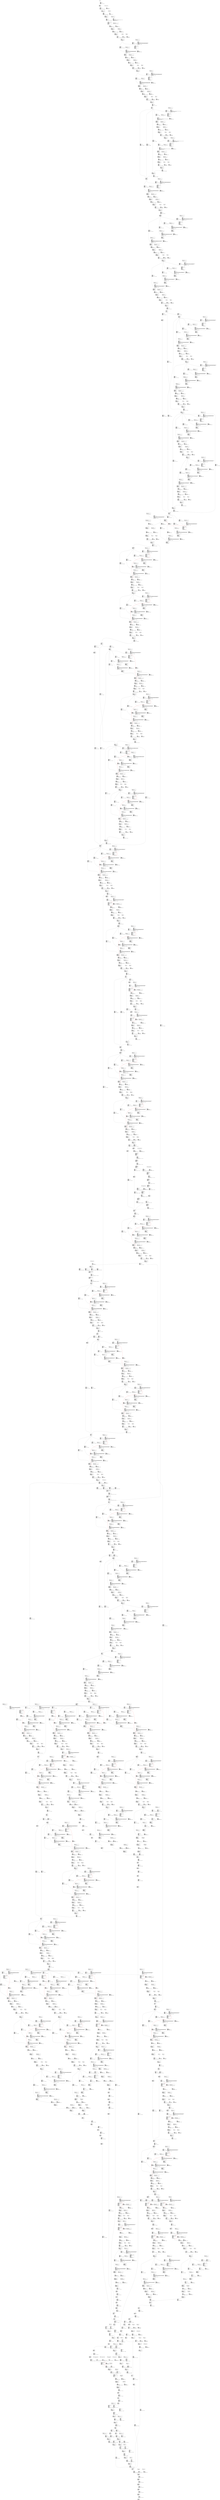 digraph G {
graph [ fontsize=11 ];
node [ fontsize=11 ];
edge [ fontsize=10 ];
rankdir=BU
ranksep=1.5
nodesep=1
splines=spline
compound=true
Graphinfo [ label="" shape=plaintext, style=rounded, color=black, fontname="Arial-Bold" ];
Conv2D_134_mul_scale_131 [ label="{ { <i0> 0} |  [356]\lConv2D_134_mul_scale_131\l(bytes=128 , 0.0039% of total)\l\l 0.000334741 0.00028768 0.000288129 0.000233291 ... | { <o0> 0} }", shape=record, color=black, style=rounded  ] ;
Mul_93_activ_ROM1 [ label="{ { <i0> 0} |  [2072]\lMul_93_activ_ROM1\l 0 0 -15232 -17 ... | { <o0> 0} }", shape=record, color=black, style=rounded  ] ;
Mul_93_activ_ROM0 [ label="{ { <i0> 0} |  [2071]\lMul_93_activ_ROM0\l -64 | { <o0> 0} }", shape=record, color=black, style=rounded  ] ;
Mul_166_activ_ROM1 [ label="{ { <i0> 0} |  [2089]\lMul_166_activ_ROM1\l 0 0 -15616 0 ... | { <o0> 0} }", shape=record, color=black, style=rounded  ] ;
Mul_166_activ_ROM0 [ label="{ { <i0> 0} |  [2088]\lMul_166_activ_ROM0\l -64 | { <o0> 0} }", shape=record, color=black, style=rounded  ] ;
Mul_268_activ_ROM1 [ label="{ { <i0> 0} |  [2116]\lMul_268_activ_ROM1\l 0 0 -15488 114 ... | { <o0> 0} }", shape=record, color=black, style=rounded  ] ;
Mul_268_activ_ROM0 [ label="{ { <i0> 0} |  [2115]\lMul_268_activ_ROM0\l -64 | { <o0> 0} }", shape=record, color=black, style=rounded  ] ;
Conv2D_189_off_bias_188 [ label="{ { <i0> 0} |  [507]\lConv2D_189_off_bias_188\l(bytes=1024 , 0.031% of total)\l\l -711001 -8584330 -2972308 -4715841 ... | { <o0> 0} }", shape=record, color=black, style=rounded  ] ;
Conv2D_302_off_bias_296 [ label="{ { <i0> 0} |  [832]\lConv2D_302_off_bias_296\l(bytes=128 , 0.0039% of total)\l\l 9084214 12025107 77869555 -888404 ... | { <o0> 0} }", shape=record, color=black, style=rounded  ] ;
Conv2D_516_off_bias_548 [ label="{ { <i0> 0} |  [1426]\lConv2D_516_off_bias_548\l(bytes=512 , 0.015% of total)\l\l -8138090 -12431662 -20700217 -3257313 ... | { <o0> 0} }", shape=record, color=black, style=rounded  ] ;
Conv2D_483_off_bias_512 [ label="{ { <i0> 0} |  [1338]\lConv2D_483_off_bias_512\l(bytes=256 , 0.0077% of total)\l\l 14348737 15268655 13024483 14540594 ... | { <o0> 0} }", shape=record, color=black, style=rounded  ] ;
Conv2D_108_mul_scale_104 [ label="{ { <i0> 0} |  [282]\lConv2D_108_mul_scale_104\l(bytes=32 , 0.00096% of total)\l\l 0.000246975 0.000184148 0.000213582 0.000281023 ... | { <o0> 0} }", shape=record, color=black, style=rounded  ] ;
Conv2D_162_mul_scale_158 [ label="{ { <i0> 0} |  [431]\lConv2D_162_mul_scale_158\l(bytes=64 , 0.0019% of total)\l\l 0.000160692 0.000120739 0.000202547 0.000298077 ... | { <o0> 0} }", shape=record, color=black, style=rounded  ] ;
Conv2D_532_off_bias_566 [ label="{ { <i0> 0} |  [1471]\lConv2D_532_off_bias_566\l(bytes=1024 , 0.031% of total)\l\l 56589995 64448402 49035543 43899981 ... | { <o0> 0} }", shape=record, color=black, style=rounded  ] ;
Conv2D_22_mul_scale_14 [ label="{ { <i0> 0} |  [43]\lConv2D_22_mul_scale_14\l(bytes=32 , 0.00096% of total)\l\l 0.000411009 0.0023395 0.000657418 0.000857368 ... | { <o0> 0} }", shape=record, color=black, style=rounded  ] ;
Conv2D_255_off_bias_251 [ label="{ { <i0> 0} |  [702]\lConv2D_255_off_bias_251\l(bytes=512 , 0.015% of total)\l\l -15783455 -32856070 -36001549 -22743659 ... | { <o0> 0} }", shape=record, color=black, style=rounded  ] ;
Mul_468_activ_ROM1 [ label="{ { <i0> 0} |  [2171]\lMul_468_activ_ROM1\l 0 0 -16128 0 ... | { <o0> 0} }", shape=record, color=black, style=rounded  ] ;
Mul_468_activ_ROM0 [ label="{ { <i0> 0} |  [2170]\lMul_468_activ_ROM0\l -64 8 | { <o0> 0} }", shape=record, color=black, style=rounded  ] ;
Conv2D_29_off_bias_26 [ label="{ { <i0> 0} |  [67]\lConv2D_29_off_bias_26\l(bytes=128 , 0.0039% of total)\l\l 26458041 36473106 29410055 28582689 ... | { <o0> 0} }", shape=record, color=black, style=rounded  ] ;
Mul_361_activ_ROM1 [ label="{ { <i0> 0} |  [2147]\lMul_361_activ_ROM1\l 0 0 -16256 0 ... | { <o0> 0} }", shape=record, color=black, style=rounded  ] ;
Mul_361_activ_ROM0 [ label="{ { <i0> 0} |  [2146]\lMul_361_activ_ROM0\l -64 8 | { <o0> 0} }", shape=record, color=black, style=rounded  ] ;
Mul_651_param1_14424 [ label="{ { <i0> 0} |  [1779]\lMul_651_param1\l(bytes=1 , 3e-05% of total)\l\l 0.5 | { <o0> 0} }", shape=record, color=black, style=rounded  ] ;
Mul_651_param1_11874 [ label="{ { <i0> 0} |  [1779]\lMul_651_param1\l(bytes=1 , 3e-05% of total)\l\l 0.5 | { <o0> 0} }", shape=record, color=black, style=rounded  ] ;
Mul_637_param1_14386 [ label="{ { <i0> 0} |  [1745]\lMul_637_param1\l(bytes=5376 , 0.16% of total)\l\l 0.0313726 0.0313726 0.0313726 0.0313726 ... | { <o0> 0} }", shape=record, color=black, style=rounded  ] ;
Mul_637_param1_11648 [ label="{ { <i0> 0} |  [1745]\lMul_637_param1\l(bytes=5376 , 0.16% of total)\l\l 0.0313726 0.0313726 0.0313726 0.0313726 ... | { <o0> 0} }", shape=record, color=black, style=rounded  ] ;
Mul_574_param1_14348 [ label="{ { <i0> 0} |  [1579]\lMul_574_param1\l(bytes=2688 , 0.081% of total)\l\l 0.0313726 0.0313726 0.0313726 0.0313726 ... | { <o0> 0} }", shape=record, color=black, style=rounded  ] ;
Mul_574_param1_10544 [ label="{ { <i0> 0} |  [1579]\lMul_574_param1\l(bytes=2688 , 0.081% of total)\l\l 0.0313726 0.0313726 0.0313726 0.0313726 ... | { <o0> 0} }", shape=record, color=black, style=rounded  ] ;
Mul_571_param1_14292 [ label="{ { <i0> 0} |  [1571]\lMul_571_param1\l(bytes=1 , 3e-05% of total)\l\l 2 | { <o0> 0} }", shape=record, color=black, style=rounded  ] ;
Mul_571_param1_10491 [ label="{ { <i0> 0} |  [1571]\lMul_571_param1\l(bytes=1 , 3e-05% of total)\l\l 2 | { <o0> 0} }", shape=record, color=black, style=rounded  ] ;
Mul_460_activ_ROM1 [ label="{ { <i0> 0} |  [2161]\lMul_460_activ_ROM1\l 0 0 -15488 0 ... | { <o0> 0} }", shape=record, color=black, style=rounded  ] ;
Mul_460_activ_ROM0 [ label="{ { <i0> 0} |  [2160]\lMul_460_activ_ROM0\l 0 1 2 3 ... | { <o0> 0} }", shape=record, color=black, style=rounded  ] ;
Conv2D_272_off_bias_269 [ label="{ { <i0> 0} |  [748]\lConv2D_272_off_bias_269\l(bytes=256 , 0.0077% of total)\l\l -1285960 -8061401 -14240216 -24884730 ... | { <o0> 0} }", shape=record, color=black, style=rounded  ] ;
Mul_85_activ_ROM1 [ label="{ { <i0> 0} |  [2070]\lMul_85_activ_ROM1\l 0 0 -7488 0 ... | { <o0> 0} }", shape=record, color=black, style=rounded  ] ;
Mul_85_activ_ROM0 [ label="{ { <i0> 0} |  [2069]\lMul_85_activ_ROM0\l 0 1 2 3 ... | { <o0> 0} }", shape=record, color=black, style=rounded  ] ;
Conv2D_433_mul_scale_446 [ label="{ { <i0> 0} |  [1194]\lConv2D_433_mul_scale_446\l(bytes=51 , 0.0015% of total)\l\l 0.000192283 0.0001855 3.80211e-05 6.03921e-05 ... | { <o0> 0} }", shape=record, color=black, style=rounded  ] ;
Softmax_630_2201_atonn_internal_scale [ label="{ { <i0> 0} |  [2201]\lSoftmax_630_2201_atonn_internal_scale\l 0.00390625 | { <o0> 0} }", shape=record, color=black, style=rounded  ] ;
Conv2D_14_zero_off_2 [ label="{ { <i0> 0} |  [17]\lConv2D_14_zero_off_2\l(bytes=1 , 3e-05% of total)\l\l 0 | { <o0> 0} }", shape=record, color=black, style=rounded  ] ;
Conv2D_14_off_bias_8 [ label="{ { <i0> 0} |  [23]\lConv2D_14_off_bias_8\l(bytes=64 , 0.0019% of total)\l\l 7181678 10630023 5627829 6442141 ... | { <o0> 0} }", shape=record, color=black, style=rounded  ] ;
MaxPool_238_decomposed_pad_pad_kern_645 [ label="{ { <i0> 0} |  [1877]\lMaxPool_238_decomposed_pad_pad_kern_645\l 1 1 1 1 ... | { <o0> 0} }", shape=record, color=black, style=rounded  ] ;
Conv2D_456_mul_scale_473 [ label="{ { <i0> 0} |  [1256]\lConv2D_456_mul_scale_473\l(bytes=64 , 0.0019% of total)\l\l 0.000173852 0.00012846 0.000108827 0.000193235 ... | { <o0> 0} }", shape=record, color=black, style=rounded  ] ;
Mul_155_activ_ROM1 [ label="{ { <i0> 0} |  [2087]\lMul_155_activ_ROM1\l 0 0 -15488 65 ... | { <o0> 0} }", shape=record, color=black, style=rounded  ] ;
Mul_155_activ_ROM0 [ label="{ { <i0> 0} |  [2086]\lMul_155_activ_ROM0\l -64 | { <o0> 0} }", shape=record, color=black, style=rounded  ] ;
Mul_259_activ_ROM1 [ label="{ { <i0> 0} |  [2114]\lMul_259_activ_ROM1\l 0 0 -15872 -60 ... | { <o0> 0} }", shape=record, color=black, style=rounded  ] ;
Mul_259_activ_ROM0 [ label="{ { <i0> 0} |  [2113]\lMul_259_activ_ROM0\l -64 | { <o0> 0} }", shape=record, color=black, style=rounded  ] ;
Conv2D_524_mul_scale_554 [ label="{ { <i0> 0} |  [1446]\lConv2D_524_mul_scale_554\l(bytes=128 , 0.0039% of total)\l\l 0.00014964 0.00023533 9.21508e-05 0.000157962 ... | { <o0> 0} }", shape=record, color=black, style=rounded  ] ;
Conv2D_602_off_bias_629 [ label="{ { <i0> 0} |  [1662]\lConv2D_602_off_bias_629\l(bytes=256 , 0.0077% of total)\l\l 26740547 17472422 19392162 21400622 ... | { <o0> 0} }", shape=record, color=black, style=rounded  ] ;
Mul_353_activ_ROM1 [ label="{ { <i0> 0} |  [2135]\lMul_353_activ_ROM1\l 0 0 -15232 0 ... | { <o0> 0} }", shape=record, color=black, style=rounded  ] ;
Mul_353_activ_ROM0 [ label="{ { <i0> 0} |  [2134]\lMul_353_activ_ROM0\l -64 | { <o0> 0} }", shape=record, color=black, style=rounded  ] ;
Conv2D_255_mul_scale_248 [ label="{ { <i0> 0} |  [700]\lConv2D_255_mul_scale_248\l(bytes=128 , 0.0039% of total)\l\l 0.000322691 0.000464179 0.000361961 0.000504085 ... | { <o0> 0} }", shape=record, color=black, style=rounded  ] ;
Conv2D_341_off_bias_341 [ label="{ { <i0> 0} |  [943]\lConv2D_341_off_bias_341\l(bytes=204 , 0.0061% of total)\l\l 40568832 32329227 43000288 41356620 ... | { <o0> 0} }", shape=record, color=black, style=rounded  ] ;
Conv2D_89_off_bias_89 [ label="{ { <i0> 0} |  [233]\lConv2D_89_off_bias_89\l(bytes=128 , 0.0039% of total)\l\l -3775840 -4484436 7741862 10548680 ... | { <o0> 0} }", shape=record, color=black, style=rounded  ] ;
Conv2D_318_mul_scale_311 [ label="{ { <i0> 0} |  [875]\lConv2D_318_mul_scale_311\l(bytes=64 , 0.0019% of total)\l\l 0.000225567 0.000289062 0.00015749 0.000248926 ... | { <o0> 0} }", shape=record, color=black, style=rounded  ] ;
Identity_inserted_id2027_2199_atonn_internal_offset [ label="{ { <i0> 0} |  [2200]\lIdentity_inserted_id2027_2199_atonn_internal_offset\l 58 | { <o0> 0} }", shape=record, color=black, style=rounded  ] ;
Conv2D_29_mul_scale_23 [ label="{ { <i0> 0} |  [65]\lConv2D_29_mul_scale_23\l(bytes=32 , 0.00096% of total)\l\l 0.00290467 0.001384 0.0014479 0.0023441 ... | { <o0> 0} }", shape=record, color=black, style=rounded  ] ;
Conv2D_555_off_bias_593 [ label="{ { <i0> 0} |  [1537]\lConv2D_555_off_bias_593\l(bytes=204 , 0.0061% of total)\l\l 38587069 27780310 77993736 39961474 ... | { <o0> 0} }", shape=record, color=black, style=rounded  ] ;
Conv2D_326_off_bias_323 [ label="{ { <i0> 0} |  [899]\lConv2D_326_off_bias_323\l(bytes=204 , 0.0061% of total)\l\l 23749057 14647128 34691019 20741834 ... | { <o0> 0} }", shape=record, color=black, style=rounded  ] ;
Conv2D_38_off_bias_35 [ label="{ { <i0> 0} |  [91]\lConv2D_38_off_bias_35\l(bytes=64 , 0.0019% of total)\l\l 38663964 36667016 45094505 16706316 ... | { <o0> 0} }", shape=record, color=black, style=rounded  ] ;
Conv2D_293_off_bias_287 [ label="{ { <i0> 0} |  [808]\lConv2D_293_off_bias_287\l(bytes=256 , 0.0077% of total)\l\l -13377739 -7483302 20817063 2128649 ... | { <o0> 0} }", shape=record, color=black, style=rounded  ] ;
Conv2D_143_mul_scale_140 [ label="{ { <i0> 0} |  [380]\lConv2D_143_mul_scale_140\l(bytes=64 , 0.0019% of total)\l\l 0.000645964 0.000228811 0.000297944 0.000398631 ... | { <o0> 0} }", shape=record, color=black, style=rounded  ] ;
Mul_76_activ_ROM1 [ label="{ { <i0> 0} |  [2068]\lMul_76_activ_ROM1\l 0 0 -15232 0 ... | { <o0> 0} }", shape=record, color=black, style=rounded  ] ;
Mul_76_activ_ROM0 [ label="{ { <i0> 0} |  [2067]\lMul_76_activ_ROM0\l -64 | { <o0> 0} }", shape=record, color=black, style=rounded  ] ;
Mul_552_activ_ROM1 [ label="{ { <i0> 0} |  [2190]\lMul_552_activ_ROM1\l -137 -15497 -22558 -135 ... | { <o0> 0} }", shape=record, color=black, style=rounded  ] ;
Mul_552_activ_ROM0 [ label="{ { <i0> 0} |  [2189]\lMul_552_activ_ROM0\l -128 4 | { <o0> 0} }", shape=record, color=black, style=rounded  ] ;
Conv2D_46_mul_scale_41 [ label="{ { <i0> 0} |  [111]\lConv2D_46_mul_scale_41\l(bytes=16 , 0.00048% of total)\l\l 0.000706102 0.000351465 0.000436995 0.000737971 ... | { <o0> 0} }", shape=record, color=black, style=rounded  ] ;
Sub_646_param0 [ label="{ { <i0> 0} |  [1769]\lSub_646_param0\l(bytes=2688 , 0.081% of total)\l\l 0.0154412 0.0154412 0.0463235 0.0154412 ... | { <o0> 0} }", shape=record, color=black, style=rounded  ] ;
Mul_147_activ_ROM1 [ label="{ { <i0> 0} |  [2085]\lMul_147_activ_ROM1\l 0 0 -15744 0 ... | { <o0> 0} }", shape=record, color=black, style=rounded  ] ;
Mul_147_activ_ROM0 [ label="{ { <i0> 0} |  [2084]\lMul_147_activ_ROM0\l -64 72 | { <o0> 0} }", shape=record, color=black, style=rounded  ] ;
Conv2D_409_mul_scale_419 [ label="{ { <i0> 0} |  [1127]\lConv2D_409_mul_scale_419\l(bytes=64 , 0.0019% of total)\l\l 0.000171388 0.000162789 0.000176474 0.000304407 ... | { <o0> 0} }", shape=record, color=black, style=rounded  ] ;
Conv2D_598_mul_scale_617 [ label="{ { <i0> 0} |  [1646]\lConv2D_598_mul_scale_617\l(bytes=64 , 0.0019% of total)\l\l 0.000185863 0.000170929 0.00014457 0.000142501 ... | { <o0> 0} }", shape=record, color=black, style=rounded  ] ;
Conv2D_189_mul_scale_185 [ label="{ { <i0> 0} |  [505]\lConv2D_189_mul_scale_185\l(bytes=256 , 0.0077% of total)\l\l 9.92947e-05 0.000181112 0.000128678 0.000120483 ... | { <o0> 0} }", shape=record, color=black, style=rounded  ] ;
Mul_246_activ_ROM1 [ label="{ { <i0> 0} |  [2112]\lMul_246_activ_ROM1\l -27 -1151 -16069 372 ... | { <o0> 0} }", shape=record, color=black, style=rounded  ] ;
Mul_246_activ_ROM0 [ label="{ { <i0> 0} |  [2111]\lMul_246_activ_ROM0\l 0 -63 | { <o0> 0} }", shape=record, color=black, style=rounded  ] ;
Conv2D_302_mul_scale_293 [ label="{ { <i0> 0} |  [830]\lConv2D_302_mul_scale_293\l(bytes=32 , 0.00096% of total)\l\l 0.000180359 0.000272534 0.00013679 0.000173887 ... | { <o0> 0} }", shape=record, color=black, style=rounded  ] ;
Conv2D_617_mul_scale_644 [ label="{ { <i0> 0} |  [1704]\lConv2D_617_mul_scale_644\l(bytes=1 , 3e-05% of total)\l\l 0.000629726 | { <o0> 0} }", shape=record, color=black, style=rounded  ] ;
Conv2D_65_mul_scale_59 [ label="{ { <i0> 0} |  [163]\lConv2D_65_mul_scale_59\l(bytes=64 , 0.0019% of total)\l\l 0.000131626 0.000130275 0.000145595 6.53849e-05 ... | { <o0> 0} }", shape=record, color=black, style=rounded  ] ;
Conv2D_591_off_bias_611 [ label="{ { <i0> 0} |  [1626]\lConv2D_591_off_bias_611\l(bytes=256 , 0.0077% of total)\l\l 7899284 -5487311 -6946865 -3052934 ... | { <o0> 0} }", shape=record, color=black, style=rounded  ] ;
Mul_445_activ_ROM1 [ label="{ { <i0> 0} |  [2165]\lMul_445_activ_ROM1\l 0 0 -15744 0 ... | { <o0> 0} }", shape=record, color=black, style=rounded  ] ;
Mul_445_activ_ROM0 [ label="{ { <i0> 0} |  [2164]\lMul_445_activ_ROM0\l -64 | { <o0> 0} }", shape=record, color=black, style=rounded  ] ;
Conv2D_81_mul_scale_77 [ label="{ { <i0> 0} |  [209]\lConv2D_81_mul_scale_77\l(bytes=32 , 0.00096% of total)\l\l 0.000180824 0.0003215 0.000376229 0.000188406 ... | { <o0> 0} }", shape=record, color=black, style=rounded  ] ;
Mul_69_activ_ROM1 [ label="{ { <i0> 0} |  [2066]\lMul_69_activ_ROM1\l 0 0 -7616 0 ... | { <o0> 0} }", shape=record, color=black, style=rounded  ] ;
Mul_69_activ_ROM0 [ label="{ { <i0> 0} |  [2065]\lMul_69_activ_ROM0\l 0 1 2 3 ... | { <o0> 0} }", shape=record, color=black, style=rounded  ] ;
Conv2D_134_off_bias_134 [ label="{ { <i0> 0} |  [358]\lConv2D_134_off_bias_134\l(bytes=512 , 0.015% of total)\l\l -17446298 -18113054 -17658149 568726 ... | { <o0> 0} }", shape=record, color=black, style=rounded  ] ;
Mul_544_activ_ROM1 [ label="{ { <i0> 0} |  [2186]\lMul_544_activ_ROM1\l 0 0 -15488 0 ... | { <o0> 0} }", shape=record, color=black, style=rounded  ] ;
Mul_544_activ_ROM0 [ label="{ { <i0> 0} |  [2185]\lMul_544_activ_ROM0\l -64 -56 | { <o0> 0} }", shape=record, color=black, style=rounded  ] ;
Conv2D_213_mul_scale_212 [ label="{ { <i0> 0} |  [573]\lConv2D_213_mul_scale_212\l(bytes=128 , 0.0039% of total)\l\l 0.000199603 0.000179673 0.000155359 0.000119817 ... | { <o0> 0} }", shape=record, color=black, style=rounded  ] ;
Conv2D_119_off_bias_116 [ label="{ { <i0> 0} |  [314]\lConv2D_119_off_bias_116\l(bytes=256 , 0.0077% of total)\l\l -31948846 -15910432 -4200136 -7394127 ... | { <o0> 0} }", shape=record, color=black, style=rounded  ] ;
Conv2D_364_off_bias_368 [ label="{ { <i0> 0} |  [1005]\lConv2D_364_off_bias_368\l(bytes=256 , 0.0077% of total)\l\l 68376036 69062678 70195948 71525331 ... | { <o0> 0} }", shape=record, color=black, style=rounded  ] ;
Conv2D_119_mul_scale_113 [ label="{ { <i0> 0} |  [312]\lConv2D_119_mul_scale_113\l(bytes=64 , 0.0019% of total)\l\l 0.000201489 0.000236116 9.91854e-05 0.000195269 ... | { <o0> 0} }", shape=record, color=black, style=rounded  ] ;
Mul_138_activ_ROM1 [ label="{ { <i0> 0} |  [2083]\lMul_138_activ_ROM1\l 0 0 -30720 0 ... | { <o0> 0} }", shape=record, color=black, style=rounded  ] ;
Mul_138_activ_ROM0 [ label="{ { <i0> 0} |  [2082]\lMul_138_activ_ROM0\l -64 | { <o0> 0} }", shape=record, color=black, style=rounded  ] ;
Mul_61_activ_ROM1 [ label="{ { <i0> 0} |  [2063]\lMul_61_activ_ROM1\l 0 0 -7808 0 ... | { <o0> 0} }", shape=record, color=black, style=rounded  ] ;
Mul_61_activ_ROM0 [ label="{ { <i0> 0} |  [2062]\lMul_61_activ_ROM0\l -64 | { <o0> 0} }", shape=record, color=black, style=rounded  ] ;
Softmax_630_2201_atonn_internal_offset [ label="{ { <i0> 0} |  [2202]\lSoftmax_630_2201_atonn_internal_offset\l -128 | { <o0> 0} }", shape=record, color=black, style=rounded  ] ;
Conv2D_151_off_bias_152 [ label="{ { <i0> 0} |  [404]\lConv2D_151_off_bias_152\l(bytes=256 , 0.0077% of total)\l\l 6083198 741833 -4941895 -6803966 ... | { <o0> 0} }", shape=record, color=black, style=rounded  ] ;
Conv2D_349_off_bias_350 [ label="{ { <i0> 0} |  [961]\lConv2D_349_off_bias_350\l(bytes=256 , 0.0077% of total)\l\l 30054756 28690993 19280422 29209063 ... | { <o0> 0} }", shape=record, color=black, style=rounded  ] ;
Conv2D_57_off_bias_53 [ label="{ { <i0> 0} |  [143]\lConv2D_57_off_bias_53\l(bytes=128 , 0.0039% of total)\l\l 81426963 72475415 70378288 64543977 ... | { <o0> 0} }", shape=record, color=black, style=rounded  ] ;
Conv2D_196_mul_scale_194 [ label="{ { <i0> 0} |  [527]\lConv2D_196_mul_scale_194\l(bytes=256 , 0.0077% of total)\l\l 0.000184147 0.000214512 0.000176012 0.000159905 ... | { <o0> 0} }", shape=record, color=black, style=rounded  ] ;
Mul_131_activ_ROM1 [ label="{ { <i0> 0} |  [2081]\lMul_131_activ_ROM1\l 0 0 -7744 0 ... | { <o0> 0} }", shape=record, color=black, style=rounded  ] ;
Mul_131_activ_ROM0 [ label="{ { <i0> 0} |  [2080]\lMul_131_activ_ROM0\l -64 -120 | { <o0> 0} }", shape=record, color=black, style=rounded  ] ;
Conv2D_376_mul_scale_383 [ label="{ { <i0> 0} |  [1039]\lConv2D_376_mul_scale_383\l(bytes=64 , 0.0019% of total)\l\l 0.00017709 0.000287208 0.000133758 0.000158831 ... | { <o0> 0} }", shape=record, color=black, style=rounded  ] ;
Mul_235_activ_ROM1 [ label="{ { <i0> 0} |  [2109]\lMul_235_activ_ROM1\l 26 1838 -15143 -39 ... | { <o0> 0} }", shape=record, color=black, style=rounded  ] ;
Mul_235_activ_ROM0 [ label="{ { <i0> 0} |  [2108]\lMul_235_activ_ROM0\l -64 | { <o0> 0} }", shape=record, color=black, style=rounded  ] ;
Mul_338_activ_ROM1 [ label="{ { <i0> 0} |  [2141]\lMul_338_activ_ROM1\l 0 0 -15872 -70 ... | { <o0> 0} }", shape=record, color=black, style=rounded  ] ;
Mul_338_activ_ROM0 [ label="{ { <i0> 0} |  [2140]\lMul_338_activ_ROM0\l 64 -62 | { <o0> 0} }", shape=record, color=black, style=rounded  ] ;
Conv2D_264_mul_scale_257 [ label="{ { <i0> 0} |  [724]\lConv2D_264_mul_scale_257\l(bytes=64 , 0.0019% of total)\l\l 0.000164353 0.000222087 0.000229085 0.000252695 ... | { <o0> 0} }", shape=record, color=black, style=rounded  ] ;
MaxPool_239_decomposed_pad_pad_kern_650 [ label="{ { <i0> 0} |  [1881]\lMaxPool_239_decomposed_pad_pad_kern_650\l 1 1 1 1 ... | { <o0> 0} }", shape=record, color=black, style=rounded  ] ;
Mul_437_activ_ROM1 [ label="{ { <i0> 0} |  [2163]\lMul_437_activ_ROM1\l 0 0 -15744 -66 ... | { <o0> 0} }", shape=record, color=black, style=rounded  ] ;
Mul_437_activ_ROM0 [ label="{ { <i0> 0} |  [2162]\lMul_437_activ_ROM0\l 0 1 -126 6 | { <o0> 0} }", shape=record, color=black, style=rounded  ] ;
Conv2D_507_mul_scale_536 [ label="{ { <i0> 0} |  [1400]\lConv2D_507_mul_scale_536\l(bytes=256 , 0.0077% of total)\l\l 0.000170431 0.00012946 8.69949e-05 0.000139059 ... | { <o0> 0} }", shape=record, color=black, style=rounded  ] ;
Mul_330_activ_ROM1 [ label="{ { <i0> 0} |  [2137]\lMul_330_activ_ROM1\l -15 -511 -16056 1133 ... | { <o0> 0} }", shape=record, color=black, style=rounded  ] ;
Mul_330_activ_ROM0 [ label="{ { <i0> 0} |  [2136]\lMul_330_activ_ROM0\l 0 -63 | { <o0> 0} }", shape=record, color=black, style=rounded  ] ;
Conv2D_383_off_bias_395 [ label="{ { <i0> 0} |  [1063]\lConv2D_383_off_bias_395\l(bytes=2 , 6e-05% of total)\l\l -7.58997 | { <o0> 0} }", shape=record, color=black, style=rounded  ] ;
Conv2D_170_off_bias_170 [ label="{ { <i0> 0} |  [455]\lConv2D_170_off_bias_170\l(bytes=256 , 0.0077% of total)\l\l -5218985 -18200747 -21285000 -24803383 ... | { <o0> 0} }", shape=record, color=black, style=rounded  ] ;
Conv2D_368_off_bias_377 [ label="{ { <i0> 0} |  [1019]\lConv2D_368_off_bias_377\l(bytes=256 , 0.0077% of total)\l\l 38121944 28776890 13442654 9470530 ... | { <o0> 0} }", shape=record, color=black, style=rounded  ] ;
Conv2D_417_off_bias_431 [ label="{ { <i0> 0} |  [1151]\lConv2D_417_off_bias_431\l(bytes=256 , 0.0077% of total)\l\l 9085518 -2238996 -13992182 -12696152 ... | { <o0> 0} }", shape=record, color=black, style=rounded  ] ;
Mul_536_activ_ROM1 [ label="{ { <i0> 0} |  [2179]\lMul_536_activ_ROM1\l 0 0 -7744 0 ... | { <o0> 0} }", shape=record, color=black, style=rounded  ] ;
Mul_536_activ_ROM0 [ label="{ { <i0> 0} |  [2178]\lMul_536_activ_ROM0\l 0 1 66 4 | { <o0> 0} }", shape=record, color=black, style=rounded  ] ;
Conv2D_433_off_bias_449 [ label="{ { <i0> 0} |  [1196]\lConv2D_433_off_bias_449\l(bytes=204 , 0.0061% of total)\l\l 15881687 34853617 33699391 26918919 ... | { <o0> 0} }", shape=record, color=black, style=rounded  ] ;
Conv2D_598_off_bias_620 [ label="{ { <i0> 0} |  [1648]\lConv2D_598_off_bias_620\l(bytes=256 , 0.0077% of total)\l\l 70426978 70461340 69603539 69440854 ... | { <o0> 0} }", shape=record, color=black, style=rounded  ] ;
Conv2D_46_off_bias_44 [ label="{ { <i0> 0} |  [113]\lConv2D_46_off_bias_44\l(bytes=64 , 0.0019% of total)\l\l 32589043 36255056 48889616 33766640 ... | { <o0> 0} }", shape=record, color=black, style=rounded  ] ;
Conv2D_400_mul_scale_410 [ label="{ { <i0> 0} |  [1103]\lConv2D_400_mul_scale_410\l(bytes=128 , 0.0039% of total)\l\l 0.00030735 0.000178428 0.000291511 0.000326824 ... | { <o0> 0} }", shape=record, color=black, style=rounded  ] ;
Conv2D_205_off_bias_206 [ label="{ { <i0> 0} |  [553]\lConv2D_205_off_bias_206\l(bytes=512 , 0.015% of total)\l\l -8788867 -3326962 -4479863 -21324715 ... | { <o0> 0} }", shape=record, color=black, style=rounded  ] ;
Mul_50_activ_ROM1 [ label="{ { <i0> 0} |  [2061]\lMul_50_activ_ROM1\l 0 0 -16000 0 ... | { <o0> 0} }", shape=record, color=black, style=rounded  ] ;
Mul_50_activ_ROM0 [ label="{ { <i0> 0} |  [2060]\lMul_50_activ_ROM0\l 0 1 2 3 ... | { <o0> 0} }", shape=record, color=black, style=rounded  ] ;
Conv2D_89_mul_scale_86 [ label="{ { <i0> 0} |  [231]\lConv2D_89_mul_scale_86\l(bytes=32 , 0.00096% of total)\l\l 0.000156835 9.39722e-05 0.000116863 9.34251e-05 ... | { <o0> 0} }", shape=record, color=black, style=rounded  ] ;
Mul_123_activ_ROM1 [ label="{ { <i0> 0} |  [2078]\lMul_123_activ_ROM1\l 0 0 -15744 -74 ... | { <o0> 0} }", shape=record, color=black, style=rounded  ] ;
Mul_123_activ_ROM0 [ label="{ { <i0> 0} |  [2077]\lMul_123_activ_ROM0\l -64 | { <o0> 0} }", shape=record, color=black, style=rounded  ] ;
Mul_228_activ_ROM1 [ label="{ { <i0> 0} |  [2107]\lMul_228_activ_ROM1\l -34 -1495 -16399 1328 ... | { <o0> 0} }", shape=record, color=black, style=rounded  ] ;
Mul_228_activ_ROM0 [ label="{ { <i0> 0} |  [2106]\lMul_228_activ_ROM0\l 0 -127 | { <o0> 0} }", shape=record, color=black, style=rounded  ] ;
Conv2D_540_mul_scale_572 [ label="{ { <i0> 0} |  [1491]\lConv2D_540_mul_scale_572\l(bytes=51 , 0.0015% of total)\l\l 2.58956e-05 6.47683e-05 0.000161485 4.85713e-05 ... | { <o0> 0} }", shape=record, color=black, style=rounded  ] ;
Conv2D_383_mul_scale_392 [ label="{ { <i0> 0} |  [1061]\lConv2D_383_mul_scale_392\l(bytes=1 , 3e-05% of total)\l\l 0.000315094 | { <o0> 0} }", shape=record, color=black, style=rounded  ] ;
Mul_429_activ_ROM1 [ label="{ { <i0> 0} |  [2153]\lMul_429_activ_ROM1\l -36 -1802 -16566 -65 ... | { <o0> 0} }", shape=record, color=black, style=rounded  ] ;
Mul_429_activ_ROM0 [ label="{ { <i0> 0} |  [2152]\lMul_429_activ_ROM0\l 0 1 -126 6 | { <o0> 0} }", shape=record, color=black, style=rounded  ] ;
Conv2D_334_mul_scale_329 [ label="{ { <i0> 0} |  [919]\lConv2D_334_mul_scale_329\l(bytes=51 , 0.0015% of total)\l\l 0.000238995 0.000292164 0.000297362 0.000120226 ... | { <o0> 0} }", shape=record, color=black, style=rounded  ] ;
Mul_322_activ_ROM1 [ label="{ { <i0> 0} |  [2128]\lMul_322_activ_ROM1\l -24 -903 -15906 182 ... | { <o0> 0} }", shape=record, color=black, style=rounded  ] ;
Mul_322_activ_ROM0 [ label="{ { <i0> 0} |  [2127]\lMul_322_activ_ROM0\l 0 -63 | { <o0> 0} }", shape=record, color=black, style=rounded  ] ;
Conv2D_224_off_bias_224 [ label="{ { <i0> 0} |  [605]\lConv2D_224_off_bias_224\l(bytes=1024 , 0.031% of total)\l\l 19586764 12789735 14086096 13955977 ... | { <o0> 0} }", shape=record, color=black, style=rounded  ] ;
Add_642_param1 [ label="{ { <i0> 0} |  [1758]\lAdd_642_param1\l(bytes=2688 , 0.081% of total)\l\l 0.0154412 0.0154412 0.0463235 0.0154412 ... | { <o0> 0} }", shape=record, color=black, style=rounded  ] ;
Add_577_param1 [ label="{ { <i0> 0} |  [1587]\lAdd_577_param1\l(bytes=2688 , 0.081% of total)\l\l 0 0 0.0303922 0 ... | { <o0> 0} }", shape=record, color=black, style=rounded  ] ;
Conv2D_631_mul_scale_653 [ label="{ { <i0> 0} |  [1731]\lConv2D_631_mul_scale_653\l(bytes=1 , 3e-05% of total)\l\l 0.000461368 | { <o0> 0} }", shape=record, color=black, style=rounded  ] ;
Conv2D_357_mul_scale_356 [ label="{ { <i0> 0} |  [981]\lConv2D_357_mul_scale_356\l(bytes=64 , 0.0019% of total)\l\l 0.000214872 0.000188322 0.000266124 0.00045436 ... | { <o0> 0} }", shape=record, color=black, style=rounded  ] ;
Mul_528_activ_ROM1 [ label="{ { <i0> 0} |  [2176]\lMul_528_activ_ROM1\l -31 -1307 -16471 1489 ... | { <o0> 0} }", shape=record, color=black, style=rounded  ] ;
Mul_528_activ_ROM0 [ label="{ { <i0> 0} |  [2175]\lMul_528_activ_ROM0\l 0 -63 | { <o0> 0} }", shape=record, color=black, style=rounded  ] ;
Mul_421_activ_ROM1 [ label="{ { <i0> 0} |  [2151]\lMul_421_activ_ROM1\l 0 0 -15744 0 ... | { <o0> 0} }", shape=record, color=black, style=rounded  ] ;
Mul_421_activ_ROM0 [ label="{ { <i0> 0} |  [2150]\lMul_421_activ_ROM0\l -64 | { <o0> 0} }", shape=record, color=black, style=rounded  ] ;
Conv2D_591_mul_scale_608 [ label="{ { <i0> 0} |  [1624]\lConv2D_591_mul_scale_608\l(bytes=64 , 0.0019% of total)\l\l 0.000225895 0.000262641 0.000175074 0.000283924 ... | { <o0> 0} }", shape=record, color=black, style=rounded  ] ;
Mul_520_activ_ROM1 [ label="{ { <i0> 0} |  [2173]\lMul_520_activ_ROM1\l 0 0 -15488 -74 ... | { <o0> 0} }", shape=record, color=black, style=rounded  ] ;
Mul_520_activ_ROM0 [ label="{ { <i0> 0} |  [2172]\lMul_520_activ_ROM0\l -64 | { <o0> 0} }", shape=record, color=black, style=rounded  ] ;
Mul_42_activ_ROM1 [ label="{ { <i0> 0} |  [2059]\lMul_42_activ_ROM1\l 0 0 -16000 0 ... | { <o0> 0} }", shape=record, color=black, style=rounded  ] ;
Mul_42_activ_ROM0 [ label="{ { <i0> 0} |  [2058]\lMul_42_activ_ROM0\l 0 1 2 3 ... | { <o0> 0} }", shape=record, color=black, style=rounded  ] ;
Conv2D_425_mul_scale_437 [ label="{ { <i0> 0} |  [1172]\lConv2D_425_mul_scale_437\l(bytes=128 , 0.0039% of total)\l\l 0.000185519 0.00026634 0.000156359 0.000206786 ... | { <o0> 0} }", shape=record, color=black, style=rounded  ] ;
Conv2D_471_off_bias_494 [ label="{ { <i0> 0} |  [1302]\lConv2D_471_off_bias_494\l(bytes=256 , 0.0077% of total)\l\l 67329313 68715510 69273413 69062884 ... | { <o0> 0} }", shape=record, color=black, style=rounded  ] ;
Conv2D_242_off_bias_242 [ label="{ { <i0> 0} |  [665]\lConv2D_242_off_bias_242\l(bytes=1024 , 0.031% of total)\l\l 13687650 27159339 8369366 -9698474 ... | { <o0> 0} }", shape=record, color=black, style=rounded  ] ;
Conv2D_448_mul_scale_464 [ label="{ { <i0> 0} |  [1238]\lConv2D_448_mul_scale_464\l(bytes=51 , 0.0015% of total)\l\l 9.60893e-05 0.000148895 0.000276091 9.29152e-05 ... | { <o0> 0} }", shape=record, color=black, style=rounded  ] ;
Mul_112_activ_ROM1 [ label="{ { <i0> 0} |  [2076]\lMul_112_activ_ROM1\l 0 0 -16000 0 ... | { <o0> 0} }", shape=record, color=black, style=rounded  ] ;
Mul_112_activ_ROM0 [ label="{ { <i0> 0} |  [2075]\lMul_112_activ_ROM0\l -128 4 | { <o0> 0} }", shape=record, color=black, style=rounded  ] ;
Conv2D_456_off_bias_476 [ label="{ { <i0> 0} |  [1258]\lConv2D_456_off_bias_476\l(bytes=256 , 0.0077% of total)\l\l 38801992 35547833 49414008 26861149 ... | { <o0> 0} }", shape=record, color=black, style=rounded  ] ;
Mul_217_activ_ROM1 [ label="{ { <i0> 0} |  [2104]\lMul_217_activ_ROM1\l 0 0 -16000 0 ... | { <o0> 0} }", shape=record, color=black, style=rounded  ] ;
Mul_217_activ_ROM0 [ label="{ { <i0> 0} |  [2103]\lMul_217_activ_ROM0\l -64 72 | { <o0> 0} }", shape=record, color=black, style=rounded  ] ;
Identity_inserted_id2027_2199_atonn_internal_scale [ label="{ { <i0> 0} |  [2199]\lIdentity_inserted_id2027_2199_atonn_internal_scale\l 0.238687 | { <o0> 0} }", shape=record, color=black, style=rounded  ] ;
Conv2D_65_off_bias_62 [ label="{ { <i0> 0} |  [165]\lConv2D_65_off_bias_62\l(bytes=256 , 0.0077% of total)\l\l 14210768 39791489 35361601 18655390 ... | { <o0> 0} }", shape=record, color=black, style=rounded  ] ;
Conv2D_610_mul_scale_635 [ label="{ { <i0> 0} |  [1682]\lConv2D_610_mul_scale_635\l(bytes=64 , 0.0019% of total)\l\l 1.99988e-05 3.74804e-05 6.76949e-05 9.79531e-05 ... | { <o0> 0} }", shape=record, color=black, style=rounded  ] ;
Conv2D_14_mul_scale_5 [ label="{ { <i0> 0} |  [21]\lConv2D_14_mul_scale_5\l(bytes=16 , 0.00048% of total)\l\l 0.000216906 0.000147771 0.000163579 0.000183515 ... | { <o0> 0} }", shape=record, color=black, style=rounded  ] ;
Conv2D_516_mul_scale_545 [ label="{ { <i0> 0} |  [1424]\lConv2D_516_mul_scale_545\l(bytes=128 , 0.0039% of total)\l\l 0.000216353 0.000140016 0.000144579 0.000123735 ... | { <o0> 0} }", shape=record, color=black, style=rounded  ] ;
Mul_314_activ_ROM1 [ label="{ { <i0> 0} |  [2126]\lMul_314_activ_ROM1\l 0 0 -15616 0 ... | { <o0> 0} }", shape=record, color=black, style=rounded  ] ;
Mul_314_activ_ROM0 [ label="{ { <i0> 0} |  [2125]\lMul_314_activ_ROM0\l -64 | { <o0> 0} }", shape=record, color=black, style=rounded  ] ;
Conv2D_224_mul_scale_221 [ label="{ { <i0> 0} |  [603]\lConv2D_224_mul_scale_221\l(bytes=256 , 0.0077% of total)\l\l 0.000119823 0.000199515 0.000144514 0.000162114 ... | { <o0> 0} }", shape=record, color=black, style=rounded  ] ;
Conv2D_341_mul_scale_338 [ label="{ { <i0> 0} |  [941]\lConv2D_341_mul_scale_338\l(bytes=51 , 0.0015% of total)\l\l 7.33782e-05 0.000116659 0.000120196 6.61755e-05 ... | { <o0> 0} }", shape=record, color=black, style=rounded  ] ;
Quantize_11_1813_requantize_zero [ label="{ { <i0> 0} |  [1813]\lQuantize_11_1813_requantize_zero\l 0 | { <o0> 0} }", shape=record, color=black, style=rounded  ] ;
Conv2D_196_off_bias_197 [ label="{ { <i0> 0} |  [529]\lConv2D_196_off_bias_197\l(bytes=1024 , 0.031% of total)\l\l -13808223 -22154109 -20462456 -25510399 ... | { <o0> 0} }", shape=record, color=black, style=rounded  ] ;
Conv2D_507_off_bias_539 [ label="{ { <i0> 0} |  [1402]\lConv2D_507_off_bias_539\l(bytes=1024 , 0.031% of total)\l\l 10102061 3448893 2916095 -3634159 ... | { <o0> 0} }", shape=record, color=black, style=rounded  ] ;
Mul_413_activ_ROM1 [ label="{ { <i0> 0} |  [2149]\lMul_413_activ_ROM1\l -42 -2111 -16838 -39 ... | { <o0> 0} }", shape=record, color=black, style=rounded  ] ;
Mul_413_activ_ROM0 [ label="{ { <i0> 0} |  [2148]\lMul_413_activ_ROM0\l 0 1 66 4 | { <o0> 0} }", shape=record, color=black, style=rounded  ] ;
Conv2D_490_off_bias_521 [ label="{ { <i0> 0} |  [1360]\lConv2D_490_off_bias_521\l(bytes=2 , 6e-05% of total)\l\l -5.93332 | { <o0> 0} }", shape=record, color=black, style=rounded  ] ;
Conv2D_499_mul_scale_527 [ label="{ { <i0> 0} |  [1377]\lConv2D_499_mul_scale_527\l(bytes=128 , 0.0039% of total)\l\l 6.53051e-05 6.51234e-05 4.81616e-05 0.000102236 ... | { <o0> 0} }", shape=record, color=black, style=rounded  ] ;
Conv2D_364_mul_scale_365 [ label="{ { <i0> 0} |  [1003]\lConv2D_364_mul_scale_365\l(bytes=64 , 0.0019% of total)\l\l 0.000271554 0.000216304 0.000214988 0.000199954 ... | { <o0> 0} }", shape=record, color=black, style=rounded  ] ;
Conv2D_310_off_bias_305 [ label="{ { <i0> 0} |  [854]\lConv2D_310_off_bias_305\l(bytes=128 , 0.0039% of total)\l\l 26957131 14214216 26670826 12308520 ... | { <o0> 0} }", shape=record, color=black, style=rounded  ] ;
Dequantize_662_x_zero_point [ label="{ { <i0> 0} |  [1808]\lDequantize_662_x_zero_point\l -111 | { <o0> 0} }", shape=record, color=black, style=rounded  ] ;
Conv2D_475_off_bias_503 [ label="{ { <i0> 0} |  [1316]\lConv2D_475_off_bias_503\l(bytes=256 , 0.0077% of total)\l\l 30169634 28971355 74770539 18780251 ... | { <o0> 0} }", shape=record, color=black, style=rounded  ] ;
Conv2D_524_off_bias_557 [ label="{ { <i0> 0} |  [1448]\lConv2D_524_off_bias_557\l(bytes=512 , 0.015% of total)\l\l 8269529 -1938528 12047982 4266533 ... | { <o0> 0} }", shape=record, color=black, style=rounded  ] ;
Mul_511_activ_ROM1 [ label="{ { <i0> 0} |  [2167]\lMul_511_activ_ROM1\l 0 0 -15744 0 ... | { <o0> 0} }", shape=record, color=black, style=rounded  ] ;
Mul_511_activ_ROM0 [ label="{ { <i0> 0} |  [2166]\lMul_511_activ_ROM0\l -64 | { <o0> 0} }", shape=record, color=black, style=rounded  ] ;
Mul_33_activ_ROM1 [ label="{ { <i0> 0} |  [2057]\lMul_33_activ_ROM1\l 0 0 -16000 0 ... | { <o0> 0} }", shape=record, color=black, style=rounded  ] ;
Mul_33_activ_ROM0 [ label="{ { <i0> 0} |  [2056]\lMul_33_activ_ROM0\l 0 1 2 3 ... | { <o0> 0} }", shape=record, color=black, style=rounded  ] ;
Conv2D_540_off_bias_575 [ label="{ { <i0> 0} |  [1493]\lConv2D_540_off_bias_575\l(bytes=204 , 0.0061% of total)\l\l 26953869 12456700 7417629 12235328 ... | { <o0> 0} }", shape=record, color=black, style=rounded  ] ;
Mul_614_activ_ROM1 [ label="{ { <i0> 0} |  [2192]\lMul_614_activ_ROM1\l 0 0 -16128 0 ... | { <o0> 0} }", shape=record, color=black, style=rounded  ] ;
Mul_614_activ_ROM0 [ label="{ { <i0> 0} |  [2191]\lMul_614_activ_ROM0\l -64 8 | { <o0> 0} }", shape=record, color=black, style=rounded  ] ;
Input_6_out_0 [ label="{ { <i0> 0} |  [0]\lInput_6_out_0 | { <o0> 0} }", shape=record, color=black, style=rounded  ] ;
Quantize_289_1909_requantize_zero [ label="{ { <i0> 0} |  [1909]\lQuantize_289_1909_requantize_zero\l 0 | { <o0> 0} }", shape=record, color=black, style=rounded  ] ;
Mul_104_activ_ROM1 [ label="{ { <i0> 0} |  [2074]\lMul_104_activ_ROM1\l 0 0 -7616 -669 ... | { <o0> 0} }", shape=record, color=black, style=rounded  ] ;
Mul_104_activ_ROM0 [ label="{ { <i0> 0} |  [2073]\lMul_104_activ_ROM0\l -64 -120 | { <o0> 0} }", shape=record, color=black, style=rounded  ] ;
Mul_209_activ_ROM1 [ label="{ { <i0> 0} |  [2101]\lMul_209_activ_ROM1\l 0 0 -15616 0 ... | { <o0> 0} }", shape=record, color=black, style=rounded  ] ;
Mul_209_activ_ROM0 [ label="{ { <i0> 0} |  [2100]\lMul_209_activ_ROM0\l -64 | { <o0> 0} }", shape=record, color=black, style=rounded  ] ;
Conv2D_392_mul_scale_401 [ label="{ { <i0> 0} |  [1080]\lConv2D_392_mul_scale_401\l(bytes=64 , 0.0019% of total)\l\l 5.90172e-05 0.000118789 0.000112381 8.68875e-05 ... | { <o0> 0} }", shape=record, color=black, style=rounded  ] ;
Conv2D_264_off_bias_260 [ label="{ { <i0> 0} |  [726]\lConv2D_264_off_bias_260\l(bytes=256 , 0.0077% of total)\l\l -2473588 -3480252 8212575 -6088914 ... | { <o0> 0} }", shape=record, color=black, style=rounded  ] ;
Dequantize_662_x_scale [ label="{ { <i0> 0} |  [1807]\lDequantize_662_x_scale\l 0.0066836 | { <o0> 0} }", shape=record, color=black, style=rounded  ] ;
Conv2D_280_mul_scale_275 [ label="{ { <i0> 0} |  [769]\lConv2D_280_mul_scale_275\l(bytes=128 , 0.0039% of total)\l\l 0.000180607 0.000126635 0.000277276 0.000135726 ... | { <o0> 0} }", shape=record, color=black, style=rounded  ] ;
Conv2D_280_off_bias_278 [ label="{ { <i0> 0} |  [771]\lConv2D_280_off_bias_278\l(bytes=512 , 0.015% of total)\l\l 20075197 17932599 27062860 422033 ... | { <o0> 0} }", shape=record, color=black, style=rounded  ] ;
Mul_306_activ_ROM1 [ label="{ { <i0> 0} |  [2124]\lMul_306_activ_ROM1\l 0 0 -7552 0 ... | { <o0> 0} }", shape=record, color=black, style=rounded  ] ;
Mul_306_activ_ROM0 [ label="{ { <i0> 0} |  [2123]\lMul_306_activ_ROM0\l 0 1 2 3 ... | { <o0> 0} }", shape=record, color=black, style=rounded  ] ;
Mul_200_activ_ROM1 [ label="{ { <i0> 0} |  [2099]\lMul_200_activ_ROM1\l 0 0 -15488 -156 ... | { <o0> 0} }", shape=record, color=black, style=rounded  ] ;
Mul_200_activ_ROM0 [ label="{ { <i0> 0} |  [2098]\lMul_200_activ_ROM0\l -128 68 | { <o0> 0} }", shape=record, color=black, style=rounded  ] ;
Conv2D_100_mul_scale_95 [ label="{ { <i0> 0} |  [260]\lConv2D_100_mul_scale_95\l(bytes=32 , 0.00096% of total)\l\l 0.000282976 0.000196102 0.000164941 0.000341327 ... | { <o0> 0} }", shape=record, color=black, style=rounded  ] ;
Conv2D_231_mul_scale_230 [ label="{ { <i0> 0} |  [625]\lConv2D_231_mul_scale_230\l(bytes=128 , 0.0039% of total)\l\l 0.000129641 7.97788e-05 0.000136054 8.40557e-05 ... | { <o0> 0} }", shape=record, color=black, style=rounded  ] ;
Conv2D_483_mul_scale_509 [ label="{ { <i0> 0} |  [1336]\lConv2D_483_mul_scale_509\l(bytes=64 , 0.0019% of total)\l\l 7.57554e-05 0.00018814 0.0001156 0.000259195 ... | { <o0> 0} }", shape=record, color=black, style=rounded  ] ;
Mul_404_activ_ROM1 [ label="{ { <i0> 0} |  [2143]\lMul_404_activ_ROM1\l 0 0 -15744 0 ... | { <o0> 0} }", shape=record, color=black, style=rounded  ] ;
Mul_404_activ_ROM0 [ label="{ { <i0> 0} |  [2142]\lMul_404_activ_ROM0\l -64 | { <o0> 0} }", shape=record, color=black, style=rounded  ] ;
Mul_26_activ_ROM1 [ label="{ { <i0> 0} |  [2055]\lMul_26_activ_ROM1\l 0 0 -16256 0 ... | { <o0> 0} }", shape=record, color=black, style=rounded  ] ;
Mul_26_activ_ROM0 [ label="{ { <i0> 0} |  [2054]\lMul_26_activ_ROM0\l 0 1 2 3 ... | { <o0> 0} }", shape=record, color=black, style=rounded  ] ;
Mul_503_activ_ROM1 [ label="{ { <i0> 0} |  [2156]\lMul_503_activ_ROM1\l 0 0 -15360 0 ... | { <o0> 0} }", shape=record, color=black, style=rounded  ] ;
Mul_503_activ_ROM0 [ label="{ { <i0> 0} |  [2155]\lMul_503_activ_ROM0\l -64 -120 | { <o0> 0} }", shape=record, color=black, style=rounded  ] ;
Conv2D_205_mul_scale_203 [ label="{ { <i0> 0} |  [551]\lConv2D_205_mul_scale_203\l(bytes=128 , 0.0039% of total)\l\l 0.000175693 0.000165483 0.000177937 0.000163854 ... | { <o0> 0} }", shape=record, color=black, style=rounded  ] ;
Mul_606_activ_ROM1 [ label="{ { <i0> 0} |  [2182]\lMul_606_activ_ROM1\l 0 0 -15104 0 ... | { <o0> 0} }", shape=record, color=black, style=rounded  ] ;
Mul_606_activ_ROM0 [ label="{ { <i0> 0} |  [2181]\lMul_606_activ_ROM0\l 0 1 2 3 ... | { <o0> 0} }", shape=record, color=black, style=rounded  ] ;
Conv2D_610_off_bias_638 [ label="{ { <i0> 0} |  [1684]\lConv2D_610_off_bias_638\l(bytes=256 , 0.0077% of total)\l\l -602645 -138937 -4856165 -4580841 ... | { <o0> 0} }", shape=record, color=black, style=rounded  ] ;
MaxPool_240_decomposed_pad_pad_kern_655 [ label="{ { <i0> 0} |  [1884]\lMaxPool_240_decomposed_pad_pad_kern_655\l 1 1 1 1 ... | { <o0> 0} }", shape=record, color=black, style=rounded  ] ;
Quantize_658_2026_requantize_zero [ label="{ { <i0> 0} |  [2026]\lQuantize_658_2026_requantize_zero\l 0 | { <o0> 0} }", shape=record, color=black, style=rounded  ] ;
Conv2D_318_off_bias_314 [ label="{ { <i0> 0} |  [877]\lConv2D_318_off_bias_314\l(bytes=256 , 0.0077% of total)\l\l 14988510 12948826 34631902 27934782 ... | { <o0> 0} }", shape=record, color=black, style=rounded  ] ;
Conv2D_334_off_bias_332 [ label="{ { <i0> 0} |  [921]\lConv2D_334_off_bias_332\l(bytes=204 , 0.0061% of total)\l\l 21358339 28478369 26726019 32258865 ... | { <o0> 0} }", shape=record, color=black, style=rounded  ] ;
Conv2D_170_mul_scale_167 [ label="{ { <i0> 0} |  [453]\lConv2D_170_mul_scale_167\l(bytes=64 , 0.0019% of total)\l\l 0.000210647 0.000237141 0.000278212 0.000530166 ... | { <o0> 0} }", shape=record, color=black, style=rounded  ] ;
Conv2D_499_off_bias_530 [ label="{ { <i0> 0} |  [1379]\lConv2D_499_off_bias_530\l(bytes=512 , 0.015% of total)\l\l 20042476 4975722 10152742 12723178 ... | { <o0> 0} }", shape=record, color=black, style=rounded  ] ;
Conv2D_368_mul_scale_374 [ label="{ { <i0> 0} |  [1017]\lConv2D_368_mul_scale_374\l(bytes=64 , 0.0019% of total)\l\l 0.000164445 0.000105322 0.000101938 0.000147784 ... | { <o0> 0} }", shape=record, color=black, style=rounded  ] ;
Conv2D_548_off_bias_584 [ label="{ { <i0> 0} |  [1515]\lConv2D_548_off_bias_584\l(bytes=204 , 0.0061% of total)\l\l -36002927 -25872215 -24064005 -32597165 ... | { <o0> 0} }", shape=record, color=black, style=rounded  ] ;
Conv2D_548_mul_scale_581 [ label="{ { <i0> 0} |  [1513]\lConv2D_548_mul_scale_581\l(bytes=51 , 0.0015% of total)\l\l 9.60356e-05 3.85186e-05 3.54873e-05 8.40352e-05 ... | { <o0> 0} }", shape=record, color=black, style=rounded  ] ;
Conv2D_38_mul_scale_32 [ label="{ { <i0> 0} |  [89]\lConv2D_38_mul_scale_32\l(bytes=16 , 0.00048% of total)\l\l 0.00057675 0.00107571 0.0012422 0.00148389 ... | { <o0> 0} }", shape=record, color=black, style=rounded  ] ;
Conv2D_22_off_bias_17 [ label="{ { <i0> 0} |  [45]\lConv2D_22_off_bias_17\l(bytes=128 , 0.0039% of total)\l\l 5375269 5563546 9687911 2336103 ... | { <o0> 0} }", shape=record, color=black, style=rounded  ] ;
Conv2D_400_off_bias_413 [ label="{ { <i0> 0} |  [1105]\lConv2D_400_off_bias_413\l(bytes=512 , 0.015% of total)\l\l 12938254 21328549 18964862 10867234 ... | { <o0> 0} }", shape=record, color=black, style=rounded  ] ;
Conv2D_490_mul_scale_518 [ label="{ { <i0> 0} |  [1358]\lConv2D_490_mul_scale_518\l(bytes=1 , 3e-05% of total)\l\l 0.000881623 | { <o0> 0} }", shape=record, color=black, style=rounded  ] ;
Conv2D_631_zero_off_650 [ label="{ { <i0> 0} |  [1727]\lConv2D_631_zero_off_650\l(bytes=1 , 3e-05% of total)\l\l 0 | { <o0> 0} }", shape=record, color=black, style=rounded  ] ;
Mul_18_activ_ROM1 [ label="{ { <i0> 0} |  [2053]\lMul_18_activ_ROM1\l 0 0 -16128 0 ... | { <o0> 0} }", shape=record, color=black, style=rounded  ] ;
Mul_18_activ_ROM0 [ label="{ { <i0> 0} |  [2052]\lMul_18_activ_ROM0\l -64 72 | { <o0> 0} }", shape=record, color=black, style=rounded  ] ;
Conv2D_108_off_bias_107 [ label="{ { <i0> 0} |  [284]\lConv2D_108_off_bias_107\l(bytes=128 , 0.0039% of total)\l\l -11461682 -26548797 -31425395 -42575562 ... | { <o0> 0} }", shape=record, color=black, style=rounded  ] ;
Conv2D_441_mul_scale_455 [ label="{ { <i0> 0} |  [1216]\lConv2D_441_mul_scale_455\l(bytes=51 , 0.0015% of total)\l\l 7.32993e-05 9.28693e-05 0.000206009 0.00012402 ... | { <o0> 0} }", shape=record, color=black, style=rounded  ] ;
Conv2D_631_weights [ label="{ { <i0> 0} |  [1729]\lConv2D_631_weights\l(bytes=16 , 0.00048% of total)\l\l 0 0.944882 2.00787 2.95276 ... | { <o0> 0} }", shape=record, color=black, style=rounded  ] ;
Conv2D_617_weights_11358 [ label="{ { <i0> 0} |  [1702]\lConv2D_617_weights\l(bytes=64 , 0.0019% of total)\l\l 0.102312 0.129858 -0.118053 0.090507 ... | { <o0> 0} }", shape=record, color=black, style=rounded  ] ;
Conv2D_617_weights_14152 [ label="{ { <i0> 0} |  [1702]\lConv2D_617_weights\l(bytes=64 , 0.0019% of total)\l\l 0.102312 0.129858 -0.118053 0.090507 ... | { <o0> 0} }", shape=record, color=black, style=rounded  ] ;
Conv2D_617_weights_14162 [ label="{ { <i0> 0} |  [1702]\lConv2D_617_weights\l(bytes=64 , 0.0019% of total)\l\l 0.102312 0.129858 -0.118053 0.090507 ... | { <o0> 0} }", shape=record, color=black, style=rounded  ] ;
Conv2D_617_weights_14172 [ label="{ { <i0> 0} |  [1702]\lConv2D_617_weights\l(bytes=64 , 0.0019% of total)\l\l 0.102312 0.129858 -0.118053 0.090507 ... | { <o0> 0} }", shape=record, color=black, style=rounded  ] ;
Conv2D_610_weights [ label="{ { <i0> 0} |  [1680]\lConv2D_610_weights\l(bytes=36864 , 1.1% of total)\l\l 0.00496963 -0.00212984 0.00354973 0 ... | { <o0> 0} }", shape=record, color=black, style=rounded  ] ;
Conv2D_602_weights [ label="{ { <i0> 0} |  [1658]\lConv2D_602_weights\l(bytes=147456 , 4.4% of total)\l\l 0 0.0437119 0 -0.036718 ... | { <o0> 0} }", shape=record, color=black, style=rounded  ] ;
Conv2D_598_weights_10976 [ label="{ { <i0> 0} |  [1644]\lConv2D_598_weights\l(bytes=4096 , 0.12% of total)\l\l 0.0178722 0.00794322 0.00794322 0.00397161 ... | { <o0> 0} }", shape=record, color=black, style=rounded  ] ;
Conv2D_598_weights_14186 [ label="{ { <i0> 0} |  [1644]\lConv2D_598_weights\l(bytes=4096 , 0.12% of total)\l\l 0.0178722 0.00794322 0.00794322 0.00397161 ... | { <o0> 0} }", shape=record, color=black, style=rounded  ] ;
Conv2D_598_weights_14196 [ label="{ { <i0> 0} |  [1644]\lConv2D_598_weights\l(bytes=4096 , 0.12% of total)\l\l 0.0178722 0.00794322 0.00794322 0.00397161 ... | { <o0> 0} }", shape=record, color=black, style=rounded  ] ;
Conv2D_598_weights_14206 [ label="{ { <i0> 0} |  [1644]\lConv2D_598_weights\l(bytes=4096 , 0.12% of total)\l\l 0.0178722 0.00794322 0.00794322 0.00397161 ... | { <o0> 0} }", shape=record, color=black, style=rounded  ] ;
Conv2D_591_weights [ label="{ { <i0> 0} |  [1622]\lConv2D_591_weights\l(bytes=36864 , 1.1% of total)\l\l -0.0238525 -0.0397541 0.0318033 -0.0159017 ... | { <o0> 0} }", shape=record, color=black, style=rounded  ] ;
Conv2D_583_weights [ label="{ { <i0> 0} |  [1600]\lConv2D_583_weights\l(bytes=147456 , 4.4% of total)\l\l 0.126533 0.212249 0.14286 0.0163268 ... | { <o0> 0} }", shape=record, color=black, style=rounded  ] ;
Conv2D_555_weights_10236 [ label="{ { <i0> 0} |  [1533]\lConv2D_555_weights\l(bytes=2601 , 0.078% of total)\l\l 0.00900437 0.00225109 -0.00450218 0 ... | { <o0> 0} }", shape=record, color=black, style=rounded  ] ;
Conv2D_555_weights_14220 [ label="{ { <i0> 0} |  [1533]\lConv2D_555_weights\l(bytes=2601 , 0.078% of total)\l\l 0.00900437 0.00225109 -0.00450218 0 ... | { <o0> 0} }", shape=record, color=black, style=rounded  ] ;
Conv2D_555_weights_14230 [ label="{ { <i0> 0} |  [1533]\lConv2D_555_weights\l(bytes=2601 , 0.078% of total)\l\l 0.00900437 0.00225109 -0.00450218 0 ... | { <o0> 0} }", shape=record, color=black, style=rounded  ] ;
Conv2D_548_weights [ label="{ { <i0> 0} |  [1511]\lConv2D_548_weights\l(bytes=23409 , 0.71% of total)\l\l 0.0196674 0.0196674 0 0.0196674 ... | { <o0> 0} }", shape=record, color=black, style=rounded  ] ;
Conv2D_540_weights [ label="{ { <i0> 0} |  [1489]\lConv2D_540_weights\l(bytes=117504 , 3.5% of total)\l\l -0.00322259 -0.0109568 0.00386711 -0.00837874 ... | { <o0> 0} }", shape=record, color=black, style=rounded  ] ;
Conv2D_532_weights_9798 [ label="{ { <i0> 0} |  [1467]\lConv2D_532_weights\l(bytes=98304 , 3% of total)\l\l -0.0567803 0.061512 0.0236585 0.0283902 ... | { <o0> 0} }", shape=record, color=black, style=rounded  ] ;
Conv2D_532_weights_14092 [ label="{ { <i0> 0} |  [1467]\lConv2D_532_weights\l(bytes=98304 , 3% of total)\l\l -0.0567803 0.061512 0.0236585 0.0283902 ... | { <o0> 0} }", shape=record, color=black, style=rounded  ] ;
Conv2D_532_weights_14102 [ label="{ { <i0> 0} |  [1467]\lConv2D_532_weights\l(bytes=98304 , 3% of total)\l\l -0.0567803 0.061512 0.0236585 0.0283902 ... | { <o0> 0} }", shape=record, color=black, style=rounded  ] ;
Conv2D_532_weights_14112 [ label="{ { <i0> 0} |  [1467]\lConv2D_532_weights\l(bytes=98304 , 3% of total)\l\l -0.0567803 0.061512 0.0236585 0.0283902 ... | { <o0> 0} }", shape=record, color=black, style=rounded  ] ;
Conv2D_524_weights [ label="{ { <i0> 0} |  [1444]\lConv2D_524_weights\l(bytes=147456 , 4.4% of total)\l\l 0.0186428 0 -0.0223714 0.0111857 ... | { <o0> 0} }", shape=record, color=black, style=rounded  ] ;
Conv2D_516_weights [ label="{ { <i0> 0} |  [1422]\lConv2D_516_weights\l(bytes=147456 , 4.4% of total)\l\l 0.0630348 0.0966534 0.012607 -0.0294163 ... | { <o0> 0} }", shape=record, color=black, style=rounded  ] ;
Conv2D_507_weights_9335 [ label="{ { <i0> 0} |  [1398]\lConv2D_507_weights\l(bytes=98304 , 3% of total)\l\l 0.00463058 -0.00463058 0.087981 -0.0277835 ... | { <o0> 0} }", shape=record, color=black, style=rounded  ] ;
Conv2D_507_weights_13844 [ label="{ { <i0> 0} |  [1398]\lConv2D_507_weights\l(bytes=98304 , 3% of total)\l\l 0.00463058 -0.00463058 0.087981 -0.0277835 ... | { <o0> 0} }", shape=record, color=black, style=rounded  ] ;
Conv2D_507_weights_13854 [ label="{ { <i0> 0} |  [1398]\lConv2D_507_weights\l(bytes=98304 , 3% of total)\l\l 0.00463058 -0.00463058 0.087981 -0.0277835 ... | { <o0> 0} }", shape=record, color=black, style=rounded  ] ;
Conv2D_507_weights_13864 [ label="{ { <i0> 0} |  [1398]\lConv2D_507_weights\l(bytes=98304 , 3% of total)\l\l 0.00463058 -0.00463058 0.087981 -0.0277835 ... | { <o0> 0} }", shape=record, color=black, style=rounded  ] ;
Conv2D_499_weights [ label="{ { <i0> 0} |  [1375]\lConv2D_499_weights\l(bytes=147456 , 4.4% of total)\l\l -0.0106042 0.00212084 0.00424168 0.012725 ... | { <o0> 0} }", shape=record, color=black, style=rounded  ] ;
Conv2D_490_weights_9056 [ label="{ { <i0> 0} |  [1356]\lConv2D_490_weights\l(bytes=64 , 0.0019% of total)\l\l -0.134473 -0.176496 -0.222722 -0.155485 ... | { <o0> 0} }", shape=record, color=black, style=rounded  ] ;
Conv2D_490_weights_13988 [ label="{ { <i0> 0} |  [1356]\lConv2D_490_weights\l(bytes=64 , 0.0019% of total)\l\l -0.134473 -0.176496 -0.222722 -0.155485 ... | { <o0> 0} }", shape=record, color=black, style=rounded  ] ;
Conv2D_490_weights_13998 [ label="{ { <i0> 0} |  [1356]\lConv2D_490_weights\l(bytes=64 , 0.0019% of total)\l\l -0.134473 -0.176496 -0.222722 -0.155485 ... | { <o0> 0} }", shape=record, color=black, style=rounded  ] ;
Conv2D_490_weights_14008 [ label="{ { <i0> 0} |  [1356]\lConv2D_490_weights\l(bytes=64 , 0.0019% of total)\l\l -0.134473 -0.176496 -0.222722 -0.155485 ... | { <o0> 0} }", shape=record, color=black, style=rounded  ] ;
Conv2D_483_weights_8910 [ label="{ { <i0> 0} |  [1334]\lConv2D_483_weights\l(bytes=36864 , 1.1% of total)\l\l 0.0503088 0.0132391 0.076787 -0.0185348 ... | { <o0> 0} }", shape=record, color=black, style=rounded  ] ;
Conv2D_483_weights_13880 [ label="{ { <i0> 0} |  [1334]\lConv2D_483_weights\l(bytes=36864 , 1.1% of total)\l\l 0.0503088 0.0132391 0.076787 -0.0185348 ... | { <o0> 0} }", shape=record, color=black, style=rounded  ] ;
Conv2D_483_weights_13890 [ label="{ { <i0> 0} |  [1334]\lConv2D_483_weights\l(bytes=36864 , 1.1% of total)\l\l 0.0503088 0.0132391 0.076787 -0.0185348 ... | { <o0> 0} }", shape=record, color=black, style=rounded  ] ;
Conv2D_483_weights_13900 [ label="{ { <i0> 0} |  [1334]\lConv2D_483_weights\l(bytes=36864 , 1.1% of total)\l\l 0.0503088 0.0132391 0.076787 -0.0185348 ... | { <o0> 0} }", shape=record, color=black, style=rounded  ] ;
Conv2D_475_weights_8764 [ label="{ { <i0> 0} |  [1312]\lConv2D_475_weights\l(bytes=73728 , 2.2% of total)\l\l -0.00356672 0.019617 0.00713344 -0.00713344 ... | { <o0> 0} }", shape=record, color=black, style=rounded  ] ;
Conv2D_475_weights_13736 [ label="{ { <i0> 0} |  [1312]\lConv2D_475_weights\l(bytes=73728 , 2.2% of total)\l\l -0.00356672 0.019617 0.00713344 -0.00713344 ... | { <o0> 0} }", shape=record, color=black, style=rounded  ] ;
Conv2D_475_weights_13746 [ label="{ { <i0> 0} |  [1312]\lConv2D_475_weights\l(bytes=73728 , 2.2% of total)\l\l -0.00356672 0.019617 0.00713344 -0.00713344 ... | { <o0> 0} }", shape=record, color=black, style=rounded  ] ;
Conv2D_475_weights_13756 [ label="{ { <i0> 0} |  [1312]\lConv2D_475_weights\l(bytes=73728 , 2.2% of total)\l\l -0.00356672 0.019617 0.00713344 -0.00713344 ... | { <o0> 0} }", shape=record, color=black, style=rounded  ] ;
Conv2D_471_weights_8674 [ label="{ { <i0> 0} |  [1298]\lConv2D_471_weights\l(bytes=4096 , 0.12% of total)\l\l 0.0158864 0.0119148 0.0317729 0.0178722 ... | { <o0> 0} }", shape=record, color=black, style=rounded  ] ;
Conv2D_471_weights_14022 [ label="{ { <i0> 0} |  [1298]\lConv2D_471_weights\l(bytes=4096 , 0.12% of total)\l\l 0.0158864 0.0119148 0.0317729 0.0178722 ... | { <o0> 0} }", shape=record, color=black, style=rounded  ] ;
Conv2D_471_weights_14032 [ label="{ { <i0> 0} |  [1298]\lConv2D_471_weights\l(bytes=4096 , 0.12% of total)\l\l 0.0158864 0.0119148 0.0317729 0.0178722 ... | { <o0> 0} }", shape=record, color=black, style=rounded  ] ;
Conv2D_471_weights_14042 [ label="{ { <i0> 0} |  [1298]\lConv2D_471_weights\l(bytes=4096 , 0.12% of total)\l\l 0.0158864 0.0119148 0.0317729 0.0178722 ... | { <o0> 0} }", shape=record, color=black, style=rounded  ] ;
Conv2D_464_weights_8528 [ label="{ { <i0> 0} |  [1276]\lConv2D_464_weights\l(bytes=36864 , 1.1% of total)\l\l -0.0143762 0 -0.0143762 -0.0071881 ... | { <o0> 0} }", shape=record, color=black, style=rounded  ] ;
Conv2D_464_weights_13916 [ label="{ { <i0> 0} |  [1276]\lConv2D_464_weights\l(bytes=36864 , 1.1% of total)\l\l -0.0143762 0 -0.0143762 -0.0071881 ... | { <o0> 0} }", shape=record, color=black, style=rounded  ] ;
Conv2D_464_weights_13926 [ label="{ { <i0> 0} |  [1276]\lConv2D_464_weights\l(bytes=36864 , 1.1% of total)\l\l -0.0143762 0 -0.0143762 -0.0071881 ... | { <o0> 0} }", shape=record, color=black, style=rounded  ] ;
Conv2D_464_weights_13936 [ label="{ { <i0> 0} |  [1276]\lConv2D_464_weights\l(bytes=36864 , 1.1% of total)\l\l -0.0143762 0 -0.0143762 -0.0071881 ... | { <o0> 0} }", shape=record, color=black, style=rounded  ] ;
Conv2D_456_weights_8382 [ label="{ { <i0> 0} |  [1254]\lConv2D_456_weights\l(bytes=73728 , 2.2% of total)\l\l -0.0338759 0.0282299 -0.011292 -0.016938 ... | { <o0> 0} }", shape=record, color=black, style=rounded  ] ;
Conv2D_456_weights_13772 [ label="{ { <i0> 0} |  [1254]\lConv2D_456_weights\l(bytes=73728 , 2.2% of total)\l\l -0.0338759 0.0282299 -0.011292 -0.016938 ... | { <o0> 0} }", shape=record, color=black, style=rounded  ] ;
Conv2D_456_weights_13782 [ label="{ { <i0> 0} |  [1254]\lConv2D_456_weights\l(bytes=73728 , 2.2% of total)\l\l -0.0338759 0.0282299 -0.011292 -0.016938 ... | { <o0> 0} }", shape=record, color=black, style=rounded  ] ;
Conv2D_456_weights_13792 [ label="{ { <i0> 0} |  [1254]\lConv2D_456_weights\l(bytes=73728 , 2.2% of total)\l\l -0.0338759 0.0282299 -0.011292 -0.016938 ... | { <o0> 0} }", shape=record, color=black, style=rounded  ] ;
Conv2D_448_weights_8267 [ label="{ { <i0> 0} |  [1236]\lConv2D_448_weights\l(bytes=2601 , 0.078% of total)\l\l -0.00160037 0.0944219 -0.00160037 -0.00160037 ... | { <o0> 0} }", shape=record, color=black, style=rounded  ] ;
Conv2D_448_weights_13956 [ label="{ { <i0> 0} |  [1236]\lConv2D_448_weights\l(bytes=2601 , 0.078% of total)\l\l -0.00160037 0.0944219 -0.00160037 -0.00160037 ... | { <o0> 0} }", shape=record, color=black, style=rounded  ] ;
Conv2D_448_weights_13966 [ label="{ { <i0> 0} |  [1236]\lConv2D_448_weights\l(bytes=2601 , 0.078% of total)\l\l -0.00160037 0.0944219 -0.00160037 -0.00160037 ... | { <o0> 0} }", shape=record, color=black, style=rounded  ] ;
Conv2D_441_weights [ label="{ { <i0> 0} |  [1214]\lConv2D_441_weights\l(bytes=23409 , 0.71% of total)\l\l -0.018265 -0.00130464 -0.0091325 -0.0143511 ... | { <o0> 0} }", shape=record, color=black, style=rounded  ] ;
Conv2D_433_weights_7975 [ label="{ { <i0> 0} |  [1192]\lConv2D_433_weights\l(bytes=58752 , 1.8% of total)\l\l 0.0187337 -0.0124891 -0.0249782 -0.00624456 ... | { <o0> 0} }", shape=record, color=black, style=rounded  ] ;
Conv2D_433_weights_13808 [ label="{ { <i0> 0} |  [1192]\lConv2D_433_weights\l(bytes=58752 , 1.8% of total)\l\l 0.0187337 -0.0124891 -0.0249782 -0.00624456 ... | { <o0> 0} }", shape=record, color=black, style=rounded  ] ;
Conv2D_433_weights_13818 [ label="{ { <i0> 0} |  [1192]\lConv2D_433_weights\l(bytes=58752 , 1.8% of total)\l\l 0.0187337 -0.0124891 -0.0249782 -0.00624456 ... | { <o0> 0} }", shape=record, color=black, style=rounded  ] ;
Conv2D_433_weights_13828 [ label="{ { <i0> 0} |  [1192]\lConv2D_433_weights\l(bytes=58752 , 1.8% of total)\l\l 0.0187337 -0.0124891 -0.0249782 -0.00624456 ... | { <o0> 0} }", shape=record, color=black, style=rounded  ] ;
Conv2D_425_weights_7829 [ label="{ { <i0> 0} |  [1170]\lConv2D_425_weights\l(bytes=24576 , 0.74% of total)\l\l 0.154794 -0.0211083 -0.0949873 -0.116096 ... | { <o0> 0} }", shape=record, color=black, style=rounded  ] ;
Conv2D_425_weights_13696 [ label="{ { <i0> 0} |  [1170]\lConv2D_425_weights\l(bytes=24576 , 0.74% of total)\l\l 0.154794 -0.0211083 -0.0949873 -0.116096 ... | { <o0> 0} }", shape=record, color=black, style=rounded  ] ;
Conv2D_425_weights_13706 [ label="{ { <i0> 0} |  [1170]\lConv2D_425_weights\l(bytes=24576 , 0.74% of total)\l\l 0.154794 -0.0211083 -0.0949873 -0.116096 ... | { <o0> 0} }", shape=record, color=black, style=rounded  ] ;
Conv2D_425_weights_13716 [ label="{ { <i0> 0} |  [1170]\lConv2D_425_weights\l(bytes=24576 , 0.74% of total)\l\l 0.154794 -0.0211083 -0.0949873 -0.116096 ... | { <o0> 0} }", shape=record, color=black, style=rounded  ] ;
Conv2D_417_weights_7671 [ label="{ { <i0> 0} |  [1147]\lConv2D_417_weights\l(bytes=36864 , 1.1% of total)\l\l -0.0223234 0.0483674 0.0595291 -0.026044 ... | { <o0> 0} }", shape=record, color=black, style=rounded  ] ;
Conv2D_417_weights_13652 [ label="{ { <i0> 0} |  [1147]\lConv2D_417_weights\l(bytes=36864 , 1.1% of total)\l\l -0.0223234 0.0483674 0.0595291 -0.026044 ... | { <o0> 0} }", shape=record, color=black, style=rounded  ] ;
Conv2D_417_weights_13662 [ label="{ { <i0> 0} |  [1147]\lConv2D_417_weights\l(bytes=36864 , 1.1% of total)\l\l -0.0223234 0.0483674 0.0595291 -0.026044 ... | { <o0> 0} }", shape=record, color=black, style=rounded  ] ;
Conv2D_417_weights_13672 [ label="{ { <i0> 0} |  [1147]\lConv2D_417_weights\l(bytes=36864 , 1.1% of total)\l\l -0.0223234 0.0483674 0.0595291 -0.026044 ... | { <o0> 0} }", shape=record, color=black, style=rounded  ] ;
Conv2D_409_weights_7525 [ label="{ { <i0> 0} |  [1125]\lConv2D_409_weights\l(bytes=36864 , 1.1% of total)\l\l 0.0325007 -0.00325007 -0.00650014 0.0260006 ... | { <o0> 0} }", shape=record, color=black, style=rounded  ] ;
Conv2D_409_weights_13592 [ label="{ { <i0> 0} |  [1125]\lConv2D_409_weights\l(bytes=36864 , 1.1% of total)\l\l 0.0325007 -0.00325007 -0.00650014 0.0260006 ... | { <o0> 0} }", shape=record, color=black, style=rounded  ] ;
Conv2D_409_weights_13602 [ label="{ { <i0> 0} |  [1125]\lConv2D_409_weights\l(bytes=36864 , 1.1% of total)\l\l 0.0325007 -0.00325007 -0.00650014 0.0260006 ... | { <o0> 0} }", shape=record, color=black, style=rounded  ] ;
Conv2D_409_weights_13612 [ label="{ { <i0> 0} |  [1125]\lConv2D_409_weights\l(bytes=36864 , 1.1% of total)\l\l 0.0325007 -0.00325007 -0.00650014 0.0260006 ... | { <o0> 0} }", shape=record, color=black, style=rounded  ] ;
Conv2D_400_weights_7366 [ label="{ { <i0> 0} |  [1101]\lConv2D_400_weights\l(bytes=24576 , 0.74% of total)\l\l -0.298989 0.222325 -0.191659 0.0383319 ... | { <o0> 0} }", shape=record, color=black, style=rounded  ] ;
Conv2D_400_weights_13460 [ label="{ { <i0> 0} |  [1101]\lConv2D_400_weights\l(bytes=24576 , 0.74% of total)\l\l -0.298989 0.222325 -0.191659 0.0383319 ... | { <o0> 0} }", shape=record, color=black, style=rounded  ] ;
Conv2D_400_weights_13470 [ label="{ { <i0> 0} |  [1101]\lConv2D_400_weights\l(bytes=24576 , 0.74% of total)\l\l -0.298989 0.222325 -0.191659 0.0383319 ... | { <o0> 0} }", shape=record, color=black, style=rounded  ] ;
Conv2D_400_weights_13480 [ label="{ { <i0> 0} |  [1101]\lConv2D_400_weights\l(bytes=24576 , 0.74% of total)\l\l -0.298989 0.222325 -0.191659 0.0383319 ... | { <o0> 0} }", shape=record, color=black, style=rounded  ] ;
Conv2D_392_weights_7212 [ label="{ { <i0> 0} |  [1078]\lConv2D_392_weights\l(bytes=36864 , 1.1% of total)\l\l -0.0762534 -0.0494235 0.0155331 -0.110144 ... | { <o0> 0} }", shape=record, color=black, style=rounded  ] ;
Conv2D_392_weights_13240 [ label="{ { <i0> 0} |  [1078]\lConv2D_392_weights\l(bytes=36864 , 1.1% of total)\l\l -0.0762534 -0.0494235 0.0155331 -0.110144 ... | { <o0> 0} }", shape=record, color=black, style=rounded  ] ;
Conv2D_392_weights_13250 [ label="{ { <i0> 0} |  [1078]\lConv2D_392_weights\l(bytes=36864 , 1.1% of total)\l\l -0.0762534 -0.0494235 0.0155331 -0.110144 ... | { <o0> 0} }", shape=record, color=black, style=rounded  ] ;
Conv2D_392_weights_13260 [ label="{ { <i0> 0} |  [1078]\lConv2D_392_weights\l(bytes=36864 , 1.1% of total)\l\l -0.0762534 -0.0494235 0.0155331 -0.110144 ... | { <o0> 0} }", shape=record, color=black, style=rounded  ] ;
Conv2D_383_weights_7087 [ label="{ { <i0> 0} |  [1059]\lConv2D_383_weights\l(bytes=64 , 0.0019% of total)\l\l -0.141236 -0.127568 -0.161738 -0.14807 ... | { <o0> 0} }", shape=record, color=black, style=rounded  ] ;
Conv2D_383_weights_13520 [ label="{ { <i0> 0} |  [1059]\lConv2D_383_weights\l(bytes=64 , 0.0019% of total)\l\l -0.141236 -0.127568 -0.161738 -0.14807 ... | { <o0> 0} }", shape=record, color=black, style=rounded  ] ;
Conv2D_383_weights_13530 [ label="{ { <i0> 0} |  [1059]\lConv2D_383_weights\l(bytes=64 , 0.0019% of total)\l\l -0.141236 -0.127568 -0.161738 -0.14807 ... | { <o0> 0} }", shape=record, color=black, style=rounded  ] ;
Conv2D_383_weights_13540 [ label="{ { <i0> 0} |  [1059]\lConv2D_383_weights\l(bytes=64 , 0.0019% of total)\l\l -0.141236 -0.127568 -0.161738 -0.14807 ... | { <o0> 0} }", shape=record, color=black, style=rounded  ] ;
Conv2D_376_weights_6941 [ label="{ { <i0> 0} |  [1037]\lConv2D_376_weights\l(bytes=36864 , 1.1% of total)\l\l 0.0432965 0.0162362 -0.0541206 0.0649448 ... | { <o0> 0} }", shape=record, color=black, style=rounded  ] ;
Conv2D_376_weights_13384 [ label="{ { <i0> 0} |  [1037]\lConv2D_376_weights\l(bytes=36864 , 1.1% of total)\l\l 0.0432965 0.0162362 -0.0541206 0.0649448 ... | { <o0> 0} }", shape=record, color=black, style=rounded  ] ;
Conv2D_376_weights_13394 [ label="{ { <i0> 0} |  [1037]\lConv2D_376_weights\l(bytes=36864 , 1.1% of total)\l\l 0.0432965 0.0162362 -0.0541206 0.0649448 ... | { <o0> 0} }", shape=record, color=black, style=rounded  ] ;
Conv2D_376_weights_13404 [ label="{ { <i0> 0} |  [1037]\lConv2D_376_weights\l(bytes=36864 , 1.1% of total)\l\l 0.0432965 0.0162362 -0.0541206 0.0649448 ... | { <o0> 0} }", shape=record, color=black, style=rounded  ] ;
Conv2D_368_weights_6795 [ label="{ { <i0> 0} |  [1015]\lConv2D_368_weights\l(bytes=36864 , 1.1% of total)\l\l -0.0314773 -0.023608 -0.0668892 0.023608 ... | { <o0> 0} }", shape=record, color=black, style=rounded  ] ;
Conv2D_368_weights_13276 [ label="{ { <i0> 0} |  [1015]\lConv2D_368_weights\l(bytes=36864 , 1.1% of total)\l\l -0.0314773 -0.023608 -0.0668892 0.023608 ... | { <o0> 0} }", shape=record, color=black, style=rounded  ] ;
Conv2D_368_weights_13286 [ label="{ { <i0> 0} |  [1015]\lConv2D_368_weights\l(bytes=36864 , 1.1% of total)\l\l -0.0314773 -0.023608 -0.0668892 0.023608 ... | { <o0> 0} }", shape=record, color=black, style=rounded  ] ;
Conv2D_368_weights_13296 [ label="{ { <i0> 0} |  [1015]\lConv2D_368_weights\l(bytes=36864 , 1.1% of total)\l\l -0.0314773 -0.023608 -0.0668892 0.023608 ... | { <o0> 0} }", shape=record, color=black, style=rounded  ] ;
Conv2D_364_weights_6705 [ label="{ { <i0> 0} |  [1001]\lConv2D_364_weights\l(bytes=4096 , 0.12% of total)\l\l 0.0222226 0.00972237 0.0958348 -0.100002 ... | { <o0> 0} }", shape=record, color=black, style=rounded  ] ;
Conv2D_364_weights_13554 [ label="{ { <i0> 0} |  [1001]\lConv2D_364_weights\l(bytes=4096 , 0.12% of total)\l\l 0.0222226 0.00972237 0.0958348 -0.100002 ... | { <o0> 0} }", shape=record, color=black, style=rounded  ] ;
Conv2D_364_weights_13564 [ label="{ { <i0> 0} |  [1001]\lConv2D_364_weights\l(bytes=4096 , 0.12% of total)\l\l 0.0222226 0.00972237 0.0958348 -0.100002 ... | { <o0> 0} }", shape=record, color=black, style=rounded  ] ;
Conv2D_364_weights_13574 [ label="{ { <i0> 0} |  [1001]\lConv2D_364_weights\l(bytes=4096 , 0.12% of total)\l\l 0.0222226 0.00972237 0.0958348 -0.100002 ... | { <o0> 0} }", shape=record, color=black, style=rounded  ] ;
Conv2D_357_weights_6559 [ label="{ { <i0> 0} |  [979]\lConv2D_357_weights\l(bytes=36864 , 1.1% of total)\l\l 0.00672937 0.053835 -0.0605644 0.0807525 ... | { <o0> 0} }", shape=record, color=black, style=rounded  ] ;
Conv2D_357_weights_13420 [ label="{ { <i0> 0} |  [979]\lConv2D_357_weights\l(bytes=36864 , 1.1% of total)\l\l 0.00672937 0.053835 -0.0605644 0.0807525 ... | { <o0> 0} }", shape=record, color=black, style=rounded  ] ;
Conv2D_357_weights_13430 [ label="{ { <i0> 0} |  [979]\lConv2D_357_weights\l(bytes=36864 , 1.1% of total)\l\l 0.00672937 0.053835 -0.0605644 0.0807525 ... | { <o0> 0} }", shape=record, color=black, style=rounded  ] ;
Conv2D_357_weights_13440 [ label="{ { <i0> 0} |  [979]\lConv2D_357_weights\l(bytes=36864 , 1.1% of total)\l\l 0.00672937 0.053835 -0.0605644 0.0807525 ... | { <o0> 0} }", shape=record, color=black, style=rounded  ] ;
Conv2D_349_weights_6413 [ label="{ { <i0> 0} |  [957]\lConv2D_349_weights\l(bytes=36864 , 1.1% of total)\l\l 0.0748079 -0.0748079 -0.00498719 0.0149616 ... | { <o0> 0} }", shape=record, color=black, style=rounded  ] ;
Conv2D_349_weights_13312 [ label="{ { <i0> 0} |  [957]\lConv2D_349_weights\l(bytes=36864 , 1.1% of total)\l\l 0.0748079 -0.0748079 -0.00498719 0.0149616 ... | { <o0> 0} }", shape=record, color=black, style=rounded  ] ;
Conv2D_349_weights_13322 [ label="{ { <i0> 0} |  [957]\lConv2D_349_weights\l(bytes=36864 , 1.1% of total)\l\l 0.0748079 -0.0748079 -0.00498719 0.0149616 ... | { <o0> 0} }", shape=record, color=black, style=rounded  ] ;
Conv2D_349_weights_13332 [ label="{ { <i0> 0} |  [957]\lConv2D_349_weights\l(bytes=36864 , 1.1% of total)\l\l 0.0748079 -0.0748079 -0.00498719 0.0149616 ... | { <o0> 0} }", shape=record, color=black, style=rounded  ] ;
Conv2D_341_weights_6298 [ label="{ { <i0> 0} |  [939]\lConv2D_341_weights\l(bytes=2601 , 0.078% of total)\l\l -0.0175474 0 -0.0701895 0.00438684 ... | { <o0> 0} }", shape=record, color=black, style=rounded  ] ;
Conv2D_341_weights_13496 [ label="{ { <i0> 0} |  [939]\lConv2D_341_weights\l(bytes=2601 , 0.078% of total)\l\l -0.0175474 0 -0.0701895 0.00438684 ... | { <o0> 0} }", shape=record, color=black, style=rounded  ] ;
Conv2D_341_weights_13506 [ label="{ { <i0> 0} |  [939]\lConv2D_341_weights\l(bytes=2601 , 0.078% of total)\l\l -0.0175474 0 -0.0701895 0.00438684 ... | { <o0> 0} }", shape=record, color=black, style=rounded  ] ;
Conv2D_334_weights [ label="{ { <i0> 0} |  [917]\lConv2D_334_weights\l(bytes=23409 , 0.71% of total)\l\l 0.015896 -0.0731215 0.0381503 0.00953759 ... | { <o0> 0} }", shape=record, color=black, style=rounded  ] ;
Conv2D_326_weights_6006 [ label="{ { <i0> 0} |  [895]\lConv2D_326_weights\l(bytes=29376 , 0.89% of total)\l\l 0.00748143 0.0411478 -0.149629 0.0673328 ... | { <o0> 0} }", shape=record, color=black, style=rounded  ] ;
Conv2D_326_weights_13348 [ label="{ { <i0> 0} |  [895]\lConv2D_326_weights\l(bytes=29376 , 0.89% of total)\l\l 0.00748143 0.0411478 -0.149629 0.0673328 ... | { <o0> 0} }", shape=record, color=black, style=rounded  ] ;
Conv2D_326_weights_13358 [ label="{ { <i0> 0} |  [895]\lConv2D_326_weights\l(bytes=29376 , 0.89% of total)\l\l 0.00748143 0.0411478 -0.149629 0.0673328 ... | { <o0> 0} }", shape=record, color=black, style=rounded  ] ;
Conv2D_326_weights_13368 [ label="{ { <i0> 0} |  [895]\lConv2D_326_weights\l(bytes=29376 , 0.89% of total)\l\l 0.00748143 0.0411478 -0.149629 0.0673328 ... | { <o0> 0} }", shape=record, color=black, style=rounded  ] ;
Conv2D_318_weights_5860 [ label="{ { <i0> 0} |  [873]\lConv2D_318_weights\l(bytes=6144 , 0.19% of total)\l\l 0.213005 0.282356 -0.00990722 -0.168423 ... | { <o0> 0} }", shape=record, color=black, style=rounded  ] ;
Conv2D_318_weights_13206 [ label="{ { <i0> 0} |  [873]\lConv2D_318_weights\l(bytes=6144 , 0.19% of total)\l\l 0.213005 0.282356 -0.00990722 -0.168423 ... | { <o0> 0} }", shape=record, color=black, style=rounded  ] ;
Conv2D_318_weights_13216 [ label="{ { <i0> 0} |  [873]\lConv2D_318_weights\l(bytes=6144 , 0.19% of total)\l\l 0.213005 0.282356 -0.00990722 -0.168423 ... | { <o0> 0} }", shape=record, color=black, style=rounded  ] ;
Conv2D_318_weights_13226 [ label="{ { <i0> 0} |  [873]\lConv2D_318_weights\l(bytes=6144 , 0.19% of total)\l\l 0.213005 0.282356 -0.00990722 -0.168423 ... | { <o0> 0} }", shape=record, color=black, style=rounded  ] ;
Conv2D_310_weights_5702 [ label="{ { <i0> 0} |  [850]\lConv2D_310_weights\l(bytes=9216 , 0.28% of total)\l\l -0.0700038 0 0.255014 0.130007 ... | { <o0> 0} }", shape=record, color=black, style=rounded  ] ;
Conv2D_310_weights_13164 [ label="{ { <i0> 0} |  [850]\lConv2D_310_weights\l(bytes=9216 , 0.28% of total)\l\l -0.0700038 0 0.255014 0.130007 ... | { <o0> 0} }", shape=record, color=black, style=rounded  ] ;
Conv2D_310_weights_13174 [ label="{ { <i0> 0} |  [850]\lConv2D_310_weights\l(bytes=9216 , 0.28% of total)\l\l -0.0700038 0 0.255014 0.130007 ... | { <o0> 0} }", shape=record, color=black, style=rounded  ] ;
Conv2D_310_weights_13184 [ label="{ { <i0> 0} |  [850]\lConv2D_310_weights\l(bytes=9216 , 0.28% of total)\l\l -0.0700038 0 0.255014 0.130007 ... | { <o0> 0} }", shape=record, color=black, style=rounded  ] ;
Conv2D_302_weights_5556 [ label="{ { <i0> 0} |  [828]\lConv2D_302_weights\l(bytes=9216 , 0.28% of total)\l\l 0.0237649 -0.237649 0.083177 0.162393 ... | { <o0> 0} }", shape=record, color=black, style=rounded  ] ;
Conv2D_302_weights_13130 [ label="{ { <i0> 0} |  [828]\lConv2D_302_weights\l(bytes=9216 , 0.28% of total)\l\l 0.0237649 -0.237649 0.083177 0.162393 ... | { <o0> 0} }", shape=record, color=black, style=rounded  ] ;
Conv2D_302_weights_13140 [ label="{ { <i0> 0} |  [828]\lConv2D_302_weights\l(bytes=9216 , 0.28% of total)\l\l 0.0237649 -0.237649 0.083177 0.162393 ... | { <o0> 0} }", shape=record, color=black, style=rounded  ] ;
Conv2D_302_weights_13150 [ label="{ { <i0> 0} |  [828]\lConv2D_302_weights\l(bytes=9216 , 0.28% of total)\l\l 0.0237649 -0.237649 0.083177 0.162393 ... | { <o0> 0} }", shape=record, color=black, style=rounded  ] ;
Conv2D_293_weights_5397 [ label="{ { <i0> 0} |  [804]\lConv2D_293_weights\l(bytes=12288 , 0.37% of total)\l\l -0.369402 0.0586352 0.0996798 0.246268 ... | { <o0> 0} }", shape=record, color=black, style=rounded  ] ;
Conv2D_293_weights_13090 [ label="{ { <i0> 0} |  [804]\lConv2D_293_weights\l(bytes=12288 , 0.37% of total)\l\l -0.369402 0.0586352 0.0996798 0.246268 ... | { <o0> 0} }", shape=record, color=black, style=rounded  ] ;
Conv2D_293_weights_13100 [ label="{ { <i0> 0} |  [804]\lConv2D_293_weights\l(bytes=12288 , 0.37% of total)\l\l -0.369402 0.0586352 0.0996798 0.246268 ... | { <o0> 0} }", shape=record, color=black, style=rounded  ] ;
Conv2D_293_weights_13110 [ label="{ { <i0> 0} |  [804]\lConv2D_293_weights\l(bytes=12288 , 0.37% of total)\l\l -0.369402 0.0586352 0.0996798 0.246268 ... | { <o0> 0} }", shape=record, color=black, style=rounded  ] ;
Conv2D_280_weights_5145 [ label="{ { <i0> 0} |  [767]\lConv2D_280_weights\l(bytes=24576 , 0.74% of total)\l\l -0.0255109 0.0538564 0.0481873 0.0793673 ... | { <o0> 0} }", shape=record, color=black, style=rounded  ] ;
Conv2D_280_weights_13047 [ label="{ { <i0> 0} |  [767]\lConv2D_280_weights\l(bytes=24576 , 0.74% of total)\l\l -0.0255109 0.0538564 0.0481873 0.0793673 ... | { <o0> 0} }", shape=record, color=black, style=rounded  ] ;
Conv2D_280_weights_13057 [ label="{ { <i0> 0} |  [767]\lConv2D_280_weights\l(bytes=24576 , 0.74% of total)\l\l -0.0255109 0.0538564 0.0481873 0.0793673 ... | { <o0> 0} }", shape=record, color=black, style=rounded  ] ;
Conv2D_280_weights_13067 [ label="{ { <i0> 0} |  [767]\lConv2D_280_weights\l(bytes=24576 , 0.74% of total)\l\l -0.0255109 0.0538564 0.0481873 0.0793673 ... | { <o0> 0} }", shape=record, color=black, style=rounded  ] ;
Conv2D_272_weights_4987 [ label="{ { <i0> 0} |  [744]\lConv2D_272_weights\l(bytes=36864 , 1.1% of total)\l\l 0.0197485 -0.0338546 0.0366758 0.0789941 ... | { <o0> 0} }", shape=record, color=black, style=rounded  ] ;
Conv2D_272_weights_13003 [ label="{ { <i0> 0} |  [744]\lConv2D_272_weights\l(bytes=36864 , 1.1% of total)\l\l 0.0197485 -0.0338546 0.0366758 0.0789941 ... | { <o0> 0} }", shape=record, color=black, style=rounded  ] ;
Conv2D_272_weights_13013 [ label="{ { <i0> 0} |  [744]\lConv2D_272_weights\l(bytes=36864 , 1.1% of total)\l\l 0.0197485 -0.0338546 0.0366758 0.0789941 ... | { <o0> 0} }", shape=record, color=black, style=rounded  ] ;
Conv2D_272_weights_13023 [ label="{ { <i0> 0} |  [744]\lConv2D_272_weights\l(bytes=36864 , 1.1% of total)\l\l 0.0197485 -0.0338546 0.0366758 0.0789941 ... | { <o0> 0} }", shape=record, color=black, style=rounded  ] ;
Conv2D_264_weights_4841 [ label="{ { <i0> 0} |  [722]\lConv2D_264_weights\l(bytes=36864 , 1.1% of total)\l\l -0.00773834 -0.0051589 -0.0051589 -0.0154767 ... | { <o0> 0} }", shape=record, color=black, style=rounded  ] ;
Conv2D_264_weights_12967 [ label="{ { <i0> 0} |  [722]\lConv2D_264_weights\l(bytes=36864 , 1.1% of total)\l\l -0.00773834 -0.0051589 -0.0051589 -0.0154767 ... | { <o0> 0} }", shape=record, color=black, style=rounded  ] ;
Conv2D_264_weights_12977 [ label="{ { <i0> 0} |  [722]\lConv2D_264_weights\l(bytes=36864 , 1.1% of total)\l\l -0.00773834 -0.0051589 -0.0051589 -0.0154767 ... | { <o0> 0} }", shape=record, color=black, style=rounded  ] ;
Conv2D_264_weights_12987 [ label="{ { <i0> 0} |  [722]\lConv2D_264_weights\l(bytes=36864 , 1.1% of total)\l\l -0.00773834 -0.0051589 -0.0051589 -0.0154767 ... | { <o0> 0} }", shape=record, color=black, style=rounded  ] ;
Conv2D_255_weights_4682 [ label="{ { <i0> 0} |  [698]\lConv2D_255_weights\l(bytes=49152 , 1.5% of total)\l\l -0.0186616 -0.011197 0.0410555 -0.011197 ... | { <o0> 0} }", shape=record, color=black, style=rounded  ] ;
Conv2D_255_weights_12927 [ label="{ { <i0> 0} |  [698]\lConv2D_255_weights\l(bytes=49152 , 1.5% of total)\l\l -0.0186616 -0.011197 0.0410555 -0.011197 ... | { <o0> 0} }", shape=record, color=black, style=rounded  ] ;
Conv2D_255_weights_12937 [ label="{ { <i0> 0} |  [698]\lConv2D_255_weights\l(bytes=49152 , 1.5% of total)\l\l -0.0186616 -0.011197 0.0410555 -0.011197 ... | { <o0> 0} }", shape=record, color=black, style=rounded  ] ;
Conv2D_255_weights_12947 [ label="{ { <i0> 0} |  [698]\lConv2D_255_weights\l(bytes=49152 , 1.5% of total)\l\l -0.0186616 -0.011197 0.0410555 -0.011197 ... | { <o0> 0} }", shape=record, color=black, style=rounded  ] ;
Conv2D_242_weights_4430 [ label="{ { <i0> 0} |  [661]\lConv2D_242_weights\l(bytes=131072 , 4% of total)\l\l -0.019347 -0.0239534 0.000921285 -0.00552771 ... | { <o0> 0} }", shape=record, color=black, style=rounded  ] ;
Conv2D_242_weights_12884 [ label="{ { <i0> 0} |  [661]\lConv2D_242_weights\l(bytes=131072 , 4% of total)\l\l -0.019347 -0.0239534 0.000921285 -0.00552771 ... | { <o0> 0} }", shape=record, color=black, style=rounded  ] ;
Conv2D_242_weights_12894 [ label="{ { <i0> 0} |  [661]\lConv2D_242_weights\l(bytes=131072 , 4% of total)\l\l -0.019347 -0.0239534 0.000921285 -0.00552771 ... | { <o0> 0} }", shape=record, color=black, style=rounded  ] ;
Conv2D_242_weights_12904 [ label="{ { <i0> 0} |  [661]\lConv2D_242_weights\l(bytes=131072 , 4% of total)\l\l -0.019347 -0.0239534 0.000921285 -0.00552771 ... | { <o0> 0} }", shape=record, color=black, style=rounded  ] ;
Conv2D_231_weights_4176 [ label="{ { <i0> 0} |  [623]\lConv2D_231_weights\l(bytes=32768 , 0.99% of total)\l\l -0.100349 -0.056446 0.0313589 -0.0439025 ... | { <o0> 0} }", shape=record, color=black, style=rounded  ] ;
Conv2D_231_weights_12781 [ label="{ { <i0> 0} |  [623]\lConv2D_231_weights\l(bytes=32768 , 0.99% of total)\l\l -0.100349 -0.056446 0.0313589 -0.0439025 ... | { <o0> 0} }", shape=record, color=black, style=rounded  ] ;
Conv2D_231_weights_12791 [ label="{ { <i0> 0} |  [623]\lConv2D_231_weights\l(bytes=32768 , 0.99% of total)\l\l -0.100349 -0.056446 0.0313589 -0.0439025 ... | { <o0> 0} }", shape=record, color=black, style=rounded  ] ;
Conv2D_231_weights_12801 [ label="{ { <i0> 0} |  [623]\lConv2D_231_weights\l(bytes=32768 , 0.99% of total)\l\l -0.100349 -0.056446 0.0313589 -0.0439025 ... | { <o0> 0} }", shape=record, color=black, style=rounded  ] ;
Conv2D_224_weights_4030 [ label="{ { <i0> 0} |  [601]\lConv2D_224_weights\l(bytes=98304 , 3% of total)\l\l 0.0383485 -0.0294989 -0.0324487 -0.0707972 ... | { <o0> 0} }", shape=record, color=black, style=rounded  ] ;
Conv2D_224_weights_12745 [ label="{ { <i0> 0} |  [601]\lConv2D_224_weights\l(bytes=98304 , 3% of total)\l\l 0.0383485 -0.0294989 -0.0324487 -0.0707972 ... | { <o0> 0} }", shape=record, color=black, style=rounded  ] ;
Conv2D_224_weights_12755 [ label="{ { <i0> 0} |  [601]\lConv2D_224_weights\l(bytes=98304 , 3% of total)\l\l 0.0383485 -0.0294989 -0.0324487 -0.0707972 ... | { <o0> 0} }", shape=record, color=black, style=rounded  ] ;
Conv2D_224_weights_12765 [ label="{ { <i0> 0} |  [601]\lConv2D_224_weights\l(bytes=98304 , 3% of total)\l\l 0.0383485 -0.0294989 -0.0324487 -0.0707972 ... | { <o0> 0} }", shape=record, color=black, style=rounded  ] ;
Conv2D_213_weights [ label="{ { <i0> 0} |  [571]\lConv2D_213_weights\l(bytes=147456 , 4.4% of total)\l\l -0.0864837 -0.0576558 -0.0411827 0.0288279 ... | { <o0> 0} }", shape=record, color=black, style=rounded  ] ;
Conv2D_205_weights [ label="{ { <i0> 0} |  [549]\lConv2D_205_weights\l(bytes=147456 , 4.4% of total)\l\l 0.0173014 -0.0237894 0.0237894 0 ... | { <o0> 0} }", shape=record, color=black, style=rounded  ] ;
Conv2D_196_weights_3519 [ label="{ { <i0> 0} |  [525]\lConv2D_196_weights\l(bytes=65536 , 2% of total)\l\l 0.0594464 -0.0382155 0.242032 -0.0467079 ... | { <o0> 0} }", shape=record, color=black, style=rounded  ] ;
Conv2D_196_weights_12697 [ label="{ { <i0> 0} |  [525]\lConv2D_196_weights\l(bytes=65536 , 2% of total)\l\l 0.0594464 -0.0382155 0.242032 -0.0467079 ... | { <o0> 0} }", shape=record, color=black, style=rounded  ] ;
Conv2D_196_weights_12707 [ label="{ { <i0> 0} |  [525]\lConv2D_196_weights\l(bytes=65536 , 2% of total)\l\l 0.0594464 -0.0382155 0.242032 -0.0467079 ... | { <o0> 0} }", shape=record, color=black, style=rounded  ] ;
Conv2D_196_weights_12717 [ label="{ { <i0> 0} |  [525]\lConv2D_196_weights\l(bytes=65536 , 2% of total)\l\l 0.0594464 -0.0382155 0.242032 -0.0467079 ... | { <o0> 0} }", shape=record, color=black, style=rounded  ] ;
Conv2D_189_weights [ label="{ { <i0> 0} |  [503]\lConv2D_189_weights\l(bytes=294912 , 8.9% of total)\l\l -0.0252662 0.00689079 -0.00574233 0.0103362 ... | { <o0> 0} }", shape=record, color=black, style=rounded  ] ;
Conv2D_181_weights_3227 [ label="{ { <i0> 0} |  [481]\lConv2D_181_weights\l(bytes=32768 , 0.99% of total)\l\l 0.00157435 0.0708456 -0.00314869 -0.0314869 ... | { <o0> 0} }", shape=record, color=black, style=rounded  ] ;
Conv2D_181_weights_12657 [ label="{ { <i0> 0} |  [481]\lConv2D_181_weights\l(bytes=32768 , 0.99% of total)\l\l 0.00157435 0.0708456 -0.00314869 -0.0314869 ... | { <o0> 0} }", shape=record, color=black, style=rounded  ] ;
Conv2D_181_weights_12667 [ label="{ { <i0> 0} |  [481]\lConv2D_181_weights\l(bytes=32768 , 0.99% of total)\l\l 0.00157435 0.0708456 -0.00314869 -0.0314869 ... | { <o0> 0} }", shape=record, color=black, style=rounded  ] ;
Conv2D_181_weights_12677 [ label="{ { <i0> 0} |  [481]\lConv2D_181_weights\l(bytes=32768 , 0.99% of total)\l\l 0.00157435 0.0708456 -0.00314869 -0.0314869 ... | { <o0> 0} }", shape=record, color=black, style=rounded  ] ;
Conv2D_170_weights_3019 [ label="{ { <i0> 0} |  [451]\lConv2D_170_weights\l(bytes=36864 , 1.1% of total)\l\l 0.145922 0.0772527 0.00858363 0.23605 ... | { <o0> 0} }", shape=record, color=black, style=rounded  ] ;
Conv2D_170_weights_12613 [ label="{ { <i0> 0} |  [451]\lConv2D_170_weights\l(bytes=36864 , 1.1% of total)\l\l 0.145922 0.0772527 0.00858363 0.23605 ... | { <o0> 0} }", shape=record, color=black, style=rounded  ] ;
Conv2D_170_weights_12623 [ label="{ { <i0> 0} |  [451]\lConv2D_170_weights\l(bytes=36864 , 1.1% of total)\l\l 0.145922 0.0772527 0.00858363 0.23605 ... | { <o0> 0} }", shape=record, color=black, style=rounded  ] ;
Conv2D_170_weights_12633 [ label="{ { <i0> 0} |  [451]\lConv2D_170_weights\l(bytes=36864 , 1.1% of total)\l\l 0.145922 0.0772527 0.00858363 0.23605 ... | { <o0> 0} }", shape=record, color=black, style=rounded  ] ;
Conv2D_162_weights_2873 [ label="{ { <i0> 0} |  [429]\lConv2D_162_weights\l(bytes=36864 , 1.1% of total)\l\l -0.0513849 -0.0616619 0.010277 0.0146814 ... | { <o0> 0} }", shape=record, color=black, style=rounded  ] ;
Conv2D_162_weights_12577 [ label="{ { <i0> 0} |  [429]\lConv2D_162_weights\l(bytes=36864 , 1.1% of total)\l\l -0.0513849 -0.0616619 0.010277 0.0146814 ... | { <o0> 0} }", shape=record, color=black, style=rounded  ] ;
Conv2D_162_weights_12587 [ label="{ { <i0> 0} |  [429]\lConv2D_162_weights\l(bytes=36864 , 1.1% of total)\l\l -0.0513849 -0.0616619 0.010277 0.0146814 ... | { <o0> 0} }", shape=record, color=black, style=rounded  ] ;
Conv2D_162_weights_12597 [ label="{ { <i0> 0} |  [429]\lConv2D_162_weights\l(bytes=36864 , 1.1% of total)\l\l -0.0513849 -0.0616619 0.010277 0.0146814 ... | { <o0> 0} }", shape=record, color=black, style=rounded  ] ;
Conv2D_151_weights_2679 [ label="{ { <i0> 0} |  [400]\lConv2D_151_weights\l(bytes=36864 , 1.1% of total)\l\l 0.0201388 -0.14265 -0.021817 -0.0453122 ... | { <o0> 0} }", shape=record, color=black, style=rounded  ] ;
Conv2D_151_weights_12541 [ label="{ { <i0> 0} |  [400]\lConv2D_151_weights\l(bytes=36864 , 1.1% of total)\l\l 0.0201388 -0.14265 -0.021817 -0.0453122 ... | { <o0> 0} }", shape=record, color=black, style=rounded  ] ;
Conv2D_151_weights_12551 [ label="{ { <i0> 0} |  [400]\lConv2D_151_weights\l(bytes=36864 , 1.1% of total)\l\l 0.0201388 -0.14265 -0.021817 -0.0453122 ... | { <o0> 0} }", shape=record, color=black, style=rounded  ] ;
Conv2D_151_weights_12561 [ label="{ { <i0> 0} |  [400]\lConv2D_151_weights\l(bytes=36864 , 1.1% of total)\l\l 0.0201388 -0.14265 -0.021817 -0.0453122 ... | { <o0> 0} }", shape=record, color=black, style=rounded  ] ;
Conv2D_143_weights_2533 [ label="{ { <i0> 0} |  [378]\lConv2D_143_weights\l(bytes=36864 , 1.1% of total)\l\l 0.0885262 0.0354105 0.0531157 0.0826245 ... | { <o0> 0} }", shape=record, color=black, style=rounded  ] ;
Conv2D_143_weights_12505 [ label="{ { <i0> 0} |  [378]\lConv2D_143_weights\l(bytes=36864 , 1.1% of total)\l\l 0.0885262 0.0354105 0.0531157 0.0826245 ... | { <o0> 0} }", shape=record, color=black, style=rounded  ] ;
Conv2D_143_weights_12515 [ label="{ { <i0> 0} |  [378]\lConv2D_143_weights\l(bytes=36864 , 1.1% of total)\l\l 0.0885262 0.0354105 0.0531157 0.0826245 ... | { <o0> 0} }", shape=record, color=black, style=rounded  ] ;
Conv2D_143_weights_12525 [ label="{ { <i0> 0} |  [378]\lConv2D_143_weights\l(bytes=36864 , 1.1% of total)\l\l 0.0885262 0.0354105 0.0531157 0.0826245 ... | { <o0> 0} }", shape=record, color=black, style=rounded  ] ;
Conv2D_134_weights_2374 [ label="{ { <i0> 0} |  [354]\lConv2D_134_weights\l(bytes=16384 , 0.49% of total)\l\l -0.171966 0.586248 -0.164149 -0.164149 ... | { <o0> 0} }", shape=record, color=black, style=rounded  ] ;
Conv2D_134_weights_12465 [ label="{ { <i0> 0} |  [354]\lConv2D_134_weights\l(bytes=16384 , 0.49% of total)\l\l -0.171966 0.586248 -0.164149 -0.164149 ... | { <o0> 0} }", shape=record, color=black, style=rounded  ] ;
Conv2D_134_weights_12475 [ label="{ { <i0> 0} |  [354]\lConv2D_134_weights\l(bytes=16384 , 0.49% of total)\l\l -0.171966 0.586248 -0.164149 -0.164149 ... | { <o0> 0} }", shape=record, color=black, style=rounded  ] ;
Conv2D_134_weights_12485 [ label="{ { <i0> 0} |  [354]\lConv2D_134_weights\l(bytes=16384 , 0.49% of total)\l\l -0.171966 0.586248 -0.164149 -0.164149 ... | { <o0> 0} }", shape=record, color=black, style=rounded  ] ;
Conv2D_127_weights_2228 [ label="{ { <i0> 0} |  [332]\lConv2D_127_weights\l(bytes=73728 , 2.2% of total)\l\l 0.00729727 0.0279729 0.0279729 0.0218918 ... | { <o0> 0} }", shape=record, color=black, style=rounded  ] ;
Conv2D_127_weights_12429 [ label="{ { <i0> 0} |  [332]\lConv2D_127_weights\l(bytes=73728 , 2.2% of total)\l\l 0.00729727 0.0279729 0.0279729 0.0218918 ... | { <o0> 0} }", shape=record, color=black, style=rounded  ] ;
Conv2D_127_weights_12439 [ label="{ { <i0> 0} |  [332]\lConv2D_127_weights\l(bytes=73728 , 2.2% of total)\l\l 0.00729727 0.0279729 0.0279729 0.0218918 ... | { <o0> 0} }", shape=record, color=black, style=rounded  ] ;
Conv2D_127_weights_12449 [ label="{ { <i0> 0} |  [332]\lConv2D_127_weights\l(bytes=73728 , 2.2% of total)\l\l 0.00729727 0.0279729 0.0279729 0.0218918 ... | { <o0> 0} }", shape=record, color=black, style=rounded  ] ;
Conv2D_119_weights_2082 [ label="{ { <i0> 0} |  [310]\lConv2D_119_weights\l(bytes=8192 , 0.25% of total)\l\l 0.0486643 -0.121661 0.0818445 0.0353922 ... | { <o0> 0} }", shape=record, color=black, style=rounded  ] ;
Conv2D_119_weights_12393 [ label="{ { <i0> 0} |  [310]\lConv2D_119_weights\l(bytes=8192 , 0.25% of total)\l\l 0.0486643 -0.121661 0.0818445 0.0353922 ... | { <o0> 0} }", shape=record, color=black, style=rounded  ] ;
Conv2D_119_weights_12403 [ label="{ { <i0> 0} |  [310]\lConv2D_119_weights\l(bytes=8192 , 0.25% of total)\l\l 0.0486643 -0.121661 0.0818445 0.0353922 ... | { <o0> 0} }", shape=record, color=black, style=rounded  ] ;
Conv2D_119_weights_12413 [ label="{ { <i0> 0} |  [310]\lConv2D_119_weights\l(bytes=8192 , 0.25% of total)\l\l 0.0486643 -0.121661 0.0818445 0.0353922 ... | { <o0> 0} }", shape=record, color=black, style=rounded  ] ;
Conv2D_108_weights_1874 [ label="{ { <i0> 0} |  [280]\lConv2D_108_weights\l(bytes=9216 , 0.28% of total)\l\l 0.00832575 -0.149864 0.149864 0.557826 ... | { <o0> 0} }", shape=record, color=black, style=rounded  ] ;
Conv2D_108_weights_12351 [ label="{ { <i0> 0} |  [280]\lConv2D_108_weights\l(bytes=9216 , 0.28% of total)\l\l 0.00832575 -0.149864 0.149864 0.557826 ... | { <o0> 0} }", shape=record, color=black, style=rounded  ] ;
Conv2D_108_weights_12361 [ label="{ { <i0> 0} |  [280]\lConv2D_108_weights\l(bytes=9216 , 0.28% of total)\l\l 0.00832575 -0.149864 0.149864 0.557826 ... | { <o0> 0} }", shape=record, color=black, style=rounded  ] ;
Conv2D_108_weights_12371 [ label="{ { <i0> 0} |  [280]\lConv2D_108_weights\l(bytes=9216 , 0.28% of total)\l\l 0.00832575 -0.149864 0.149864 0.557826 ... | { <o0> 0} }", shape=record, color=black, style=rounded  ] ;
Conv2D_100_weights_1728 [ label="{ { <i0> 0} |  [258]\lConv2D_100_weights\l(bytes=9216 , 0.28% of total)\l\l -0.0403858 -0.0279594 0.0403858 -0.0590253 ... | { <o0> 0} }", shape=record, color=black, style=rounded  ] ;
Conv2D_100_weights_12317 [ label="{ { <i0> 0} |  [258]\lConv2D_100_weights\l(bytes=9216 , 0.28% of total)\l\l -0.0403858 -0.0279594 0.0403858 -0.0590253 ... | { <o0> 0} }", shape=record, color=black, style=rounded  ] ;
Conv2D_100_weights_12327 [ label="{ { <i0> 0} |  [258]\lConv2D_100_weights\l(bytes=9216 , 0.28% of total)\l\l -0.0403858 -0.0279594 0.0403858 -0.0590253 ... | { <o0> 0} }", shape=record, color=black, style=rounded  ] ;
Conv2D_100_weights_12337 [ label="{ { <i0> 0} |  [258]\lConv2D_100_weights\l(bytes=9216 , 0.28% of total)\l\l -0.0403858 -0.0279594 0.0403858 -0.0590253 ... | { <o0> 0} }", shape=record, color=black, style=rounded  ] ;
Conv2D_631_off_bias_656 [ label="{ { <i0> 0} |  [1733]\lConv2D_631_off_bias_656\l(bytes=2 , 6e-05% of total)\l\l 0 | { <o0> 0} }", shape=record, color=black, style=rounded  ] ;
Conv2D_72_mul_scale_68 [ label="{ { <i0> 0} |  [185]\lConv2D_72_mul_scale_68\l(bytes=64 , 0.0019% of total)\l\l 0.000368338 0.000398034 0.000233292 0.000238057 ... | { <o0> 0} }", shape=record, color=black, style=rounded  ] ;
Conv2D_464_mul_scale_482 [ label="{ { <i0> 0} |  [1278]\lConv2D_464_mul_scale_482\l(bytes=64 , 0.0019% of total)\l\l 0.000269724 0.000942246 0.000294544 0.000375561 ... | { <o0> 0} }", shape=record, color=black, style=rounded  ] ;
Conv2D_57_mul_scale_50 [ label="{ { <i0> 0} |  [141]\lConv2D_57_mul_scale_50\l(bytes=32 , 0.00096% of total)\l\l 8.3727e-05 0.000320587 0.000340838 0.000355115 ... | { <o0> 0} }", shape=record, color=black, style=rounded  ] ;
Conv2D_583_off_bias_602 [ label="{ { <i0> 0} |  [1604]\lConv2D_583_off_bias_602\l(bytes=256 , 0.0077% of total)\l\l -3932868 271503 -9754108 -5203773 ... | { <o0> 0} }", shape=record, color=black, style=rounded  ] ;
Conv2D_89_weights_1534 [ label="{ { <i0> 0} |  [229]\lConv2D_89_weights\l(bytes=9216 , 0.28% of total)\l\l 0.0635362 -0.209669 -0.050829 0.330388 ... | { <o0> 0} }", shape=record, color=black, style=rounded  ] ;
Conv2D_89_weights_12283 [ label="{ { <i0> 0} |  [229]\lConv2D_89_weights\l(bytes=9216 , 0.28% of total)\l\l 0.0635362 -0.209669 -0.050829 0.330388 ... | { <o0> 0} }", shape=record, color=black, style=rounded  ] ;
Conv2D_89_weights_12293 [ label="{ { <i0> 0} |  [229]\lConv2D_89_weights\l(bytes=9216 , 0.28% of total)\l\l 0.0635362 -0.209669 -0.050829 0.330388 ... | { <o0> 0} }", shape=record, color=black, style=rounded  ] ;
Conv2D_89_weights_12303 [ label="{ { <i0> 0} |  [229]\lConv2D_89_weights\l(bytes=9216 , 0.28% of total)\l\l 0.0635362 -0.209669 -0.050829 0.330388 ... | { <o0> 0} }", shape=record, color=black, style=rounded  ] ;
Conv2D_81_weights_1388 [ label="{ { <i0> 0} |  [207]\lConv2D_81_weights\l(bytes=9216 , 0.28% of total)\l\l 0.00794058 0.117124 -0.027792 -0.0297772 ... | { <o0> 0} }", shape=record, color=black, style=rounded  ] ;
Conv2D_81_weights_12249 [ label="{ { <i0> 0} |  [207]\lConv2D_81_weights\l(bytes=9216 , 0.28% of total)\l\l 0.00794058 0.117124 -0.027792 -0.0297772 ... | { <o0> 0} }", shape=record, color=black, style=rounded  ] ;
Conv2D_81_weights_12259 [ label="{ { <i0> 0} |  [207]\lConv2D_81_weights\l(bytes=9216 , 0.28% of total)\l\l 0.00794058 0.117124 -0.027792 -0.0297772 ... | { <o0> 0} }", shape=record, color=black, style=rounded  ] ;
Conv2D_81_weights_12269 [ label="{ { <i0> 0} |  [207]\lConv2D_81_weights\l(bytes=9216 , 0.28% of total)\l\l 0.00794058 0.117124 -0.027792 -0.0297772 ... | { <o0> 0} }", shape=record, color=black, style=rounded  ] ;
Conv2D_72_weights_1229 [ label="{ { <i0> 0} |  [183]\lConv2D_72_weights\l(bytes=4096 , 0.12% of total)\l\l 0.218859 -0.0806324 -0.10367 0.0575945 ... | { <o0> 0} }", shape=record, color=black, style=rounded  ] ;
Conv2D_72_weights_12211 [ label="{ { <i0> 0} |  [183]\lConv2D_72_weights\l(bytes=4096 , 0.12% of total)\l\l 0.218859 -0.0806324 -0.10367 0.0575945 ... | { <o0> 0} }", shape=record, color=black, style=rounded  ] ;
Conv2D_72_weights_12221 [ label="{ { <i0> 0} |  [183]\lConv2D_72_weights\l(bytes=4096 , 0.12% of total)\l\l 0.218859 -0.0806324 -0.10367 0.0575945 ... | { <o0> 0} }", shape=record, color=black, style=rounded  ] ;
Conv2D_72_weights_12231 [ label="{ { <i0> 0} |  [183]\lConv2D_72_weights\l(bytes=4096 , 0.12% of total)\l\l 0.218859 -0.0806324 -0.10367 0.0575945 ... | { <o0> 0} }", shape=record, color=black, style=rounded  ] ;
Conv2D_65_weights_1083 [ label="{ { <i0> 0} |  [161]\lConv2D_65_weights\l(bytes=18432 , 0.56% of total)\l\l -0.0543859 -0.0120858 0.0211501 -0.00302144 ... | { <o0> 0} }", shape=record, color=black, style=rounded  ] ;
Conv2D_65_weights_12177 [ label="{ { <i0> 0} |  [161]\lConv2D_65_weights\l(bytes=18432 , 0.56% of total)\l\l -0.0543859 -0.0120858 0.0211501 -0.00302144 ... | { <o0> 0} }", shape=record, color=black, style=rounded  ] ;
Conv2D_65_weights_12187 [ label="{ { <i0> 0} |  [161]\lConv2D_65_weights\l(bytes=18432 , 0.56% of total)\l\l -0.0543859 -0.0120858 0.0211501 -0.00302144 ... | { <o0> 0} }", shape=record, color=black, style=rounded  ] ;
Conv2D_65_weights_12197 [ label="{ { <i0> 0} |  [161]\lConv2D_65_weights\l(bytes=18432 , 0.56% of total)\l\l -0.0543859 -0.0120858 0.0211501 -0.00302144 ... | { <o0> 0} }", shape=record, color=black, style=rounded  ] ;
Conv2D_57_weights_937 [ label="{ { <i0> 0} |  [139]\lConv2D_57_weights\l(bytes=1536 , 0.046% of total)\l\l 0.0338582 0.0349995 0.0102716 0.0456515 ... | { <o0> 0} }", shape=record, color=black, style=rounded  ] ;
Conv2D_57_weights_12163 [ label="{ { <i0> 0} |  [139]\lConv2D_57_weights\l(bytes=1536 , 0.046% of total)\l\l 0.0338582 0.0349995 0.0102716 0.0456515 ... | { <o0> 0} }", shape=record, color=black, style=rounded  ] ;
Conv2D_46_weights_731 [ label="{ { <i0> 0} |  [109]\lConv2D_46_weights\l(bytes=2304 , 0.069% of total)\l\l 0.224624 -0.116185 -0.0929479 0.131676 ... | { <o0> 0} }", shape=record, color=black, style=rounded  ] ;
Conv2D_46_weights_12149 [ label="{ { <i0> 0} |  [109]\lConv2D_46_weights\l(bytes=2304 , 0.069% of total)\l\l 0.224624 -0.116185 -0.0929479 0.131676 ... | { <o0> 0} }", shape=record, color=black, style=rounded  ] ;
Conv2D_38_weights_585 [ label="{ { <i0> 0} |  [87]\lConv2D_38_weights\l(bytes=2304 , 0.069% of total)\l\l -0.0288263 0.0445497 -0.0655143 0.0655143 ... | { <o0> 0} }", shape=record, color=black, style=rounded  ] ;
Conv2D_38_weights_12135 [ label="{ { <i0> 0} |  [87]\lConv2D_38_weights\l(bytes=2304 , 0.069% of total)\l\l -0.0288263 0.0445497 -0.0655143 0.0655143 ... | { <o0> 0} }", shape=record, color=black, style=rounded  ] ;
Conv2D_29_weights_426 [ label="{ { <i0> 0} |  [63]\lConv2D_29_weights\l(bytes=1024 , 0.031% of total)\l\l 0 -0.0240269 -0.0240269 0.0400448 ... | { <o0> 0} }", shape=record, color=black, style=rounded  ] ;
Conv2D_29_weights_12121 [ label="{ { <i0> 0} |  [63]\lConv2D_29_weights\l(bytes=1024 , 0.031% of total)\l\l 0 -0.0240269 -0.0240269 0.0400448 ... | { <o0> 0} }", shape=record, color=black, style=rounded  ] ;
Conv2D_22_weights_280 [ label="{ { <i0> 0} |  [41]\lConv2D_22_weights\l(bytes=4608 , 0.14% of total)\l\l 0.0449487 0.129558 0.0608129 0.0475927 ... | { <o0> 0} }", shape=record, color=black, style=rounded  ] ;
Conv2D_22_weights_12107 [ label="{ { <i0> 0} |  [41]\lConv2D_22_weights\l(bytes=4608 , 0.14% of total)\l\l 0.0449487 0.129558 0.0608129 0.0475927 ... | { <o0> 0} }", shape=record, color=black, style=rounded  ] ;
Conv2D_14_weights [ label="{ { <i0> 0} |  [19]\lConv2D_14_weights\l(bytes=432 , 0.013% of total)\l\l -2.71025 -0.553111 3.04211 -6.69265 ... | { <o0> 0} }", shape=record, color=black, style=rounded  ] ;
Mul_193_activ_ROM1 [ label="{ { <i0> 0} |  [2096]\lMul_193_activ_ROM1\l 0 0 -976 -137 ... | { <o0> 0} }", shape=record, color=black, style=rounded  ] ;
Mul_193_activ_ROM0 [ label="{ { <i0> 0} |  [2095]\lMul_193_activ_ROM0\l 0 1 2 3 ... | { <o0> 0} }", shape=record, color=black, style=rounded  ] ;
Conv2D_617_off_bias_647 [ label="{ { <i0> 0} |  [1706]\lConv2D_617_off_bias_647\l(bytes=2 , 6e-05% of total)\l\l -4.40997 | { <o0> 0} }", shape=record, color=black, style=rounded  ] ;
Mul_297_activ_ROM1 [ label="{ { <i0> 0} |  [2122]\lMul_297_activ_ROM1\l 0 0 -15616 -128 ... | { <o0> 0} }", shape=record, color=black, style=rounded  ] ;
Mul_297_activ_ROM0 [ label="{ { <i0> 0} |  [2121]\lMul_297_activ_ROM0\l -64 | { <o0> 0} }", shape=record, color=black, style=rounded  ] ;
Conv2D_532_mul_scale_563 [ label="{ { <i0> 0} |  [1469]\lConv2D_532_mul_scale_563\l(bytes=256 , 0.0077% of total)\l\l 0.000243607 0.000383441 0.000201206 0.000169174 ... | { <o0> 0} }", shape=record, color=black, style=rounded  ] ;
Conv2D_100_off_bias_98 [ label="{ { <i0> 0} |  [262]\lConv2D_100_off_bias_98\l(bytes=128 , 0.0039% of total)\l\l -17706623 -5860938 21601391 -2019699 ... | { <o0> 0} }", shape=record, color=black, style=rounded  ] ;
Conv2D_72_off_bias_71 [ label="{ { <i0> 0} |  [187]\lConv2D_72_off_bias_71\l(bytes=256 , 0.0077% of total)\l\l 40399790 -904964 44476079 27478046 ... | { <o0> 0} }", shape=record, color=black, style=rounded  ] ;
Mul_396_activ_ROM1 [ label="{ { <i0> 0} |  [2131]\lMul_396_activ_ROM1\l 0 0 -15488 0 ... | { <o0> 0} }", shape=record, color=black, style=rounded  ] ;
Mul_396_activ_ROM0 [ label="{ { <i0> 0} |  [2130]\lMul_396_activ_ROM0\l 0 1 2 3 ... | { <o0> 0} }", shape=record, color=black, style=rounded  ] ;
Conv2D_127_off_bias_125 [ label="{ { <i0> 0} |  [336]\lConv2D_127_off_bias_125\l(bytes=512 , 0.015% of total)\l\l -8953985 4035262 -19298572 -19803977 ... | { <o0> 0} }", shape=record, color=black, style=rounded  ] ;
Conv2D_555_mul_scale_590 [ label="{ { <i0> 0} |  [1535]\lConv2D_555_mul_scale_590\l(bytes=51 , 0.0015% of total)\l\l 0.000115553 0.000165485 0.000358403 0.00011654 ... | { <o0> 0} }", shape=record, color=black, style=rounded  ] ;
Sigmoid_565_activ_ROM1 [ label="{ { <i0> 0} |  [2196]\lSigmoid_565_activ_ROM1\l 0 0 -8192 0 ... | { <o0> 0} }", shape=record, color=black, style=rounded  ] ;
Sigmoid_565_activ_ROM0 [ label="{ { <i0> 0} |  [2195]\lSigmoid_565_activ_ROM0\l -128 -60 | { <o0> 0} }", shape=record, color=black, style=rounded  ] ;
Conv2D_143_off_bias_143 [ label="{ { <i0> 0} |  [382]\lConv2D_143_off_bias_143\l(bytes=256 , 0.0077% of total)\l\l -5461958 -27542784 -26965852 -10330355 ... | { <o0> 0} }", shape=record, color=black, style=rounded  ] ;
Conv2D_326_mul_scale_320 [ label="{ { <i0> 0} |  [897]\lConv2D_326_mul_scale_320\l(bytes=51 , 0.0015% of total)\l\l 0.000156339 0.000100288 0.000105637 0.000324278 ... | { <o0> 0} }", shape=record, color=black, style=rounded  ] ;
Conv2D_357_off_bias_359 [ label="{ { <i0> 0} |  [983]\lConv2D_357_off_bias_359\l(bytes=256 , 0.0077% of total)\l\l -35738459 -36650905 -36517824 -46761823 ... | { <o0> 0} }", shape=record, color=black, style=rounded  ] ;
Conv2D_151_mul_scale_149 [ label="{ { <i0> 0} |  [402]\lConv2D_151_mul_scale_149\l(bytes=64 , 0.0019% of total)\l\l 9.62018e-05 9.94889e-05 0.000144367 0.000176686 ... | { <o0> 0} }", shape=record, color=black, style=rounded  ] ;
Conv2D_349_mul_scale_347 [ label="{ { <i0> 0} |  [959]\lConv2D_349_mul_scale_347\l(bytes=64 , 0.0019% of total)\l\l 0.000208434 0.000161981 0.000165204 0.000106728 ... | { <o0> 0} }", shape=record, color=black, style=rounded  ] ;
Mul_595_activ_ROM1 [ label="{ { <i0> 0} |  [2194]\lMul_595_activ_ROM1\l 0 0 -32000 0 ... | { <o0> 0} }", shape=record, color=black, style=rounded  ] ;
Mul_595_activ_ROM0 [ label="{ { <i0> 0} |  [2193]\lMul_595_activ_ROM0\l -64 8 | { <o0> 0} }", shape=record, color=black, style=rounded  ] ;
Conv2D_583_mul_scale_599 [ label="{ { <i0> 0} |  [1602]\lConv2D_583_mul_scale_599\l(bytes=64 , 0.0019% of total)\l\l 0.000163996 0.000119961 0.000269287 8.7987e-05 ... | { <o0> 0} }", shape=record, color=black, style=rounded  ] ;
Conv2D_417_mul_scale_428 [ label="{ { <i0> 0} |  [1149]\lConv2D_417_mul_scale_428\l(bytes=64 , 0.0019% of total)\l\l 0.000118866 0.000113959 0.000131954 0.000178568 ... | { <o0> 0} }", shape=record, color=black, style=rounded  ] ;
Conv2D_471_mul_scale_491 [ label="{ { <i0> 0} |  [1300]\lConv2D_471_mul_scale_491\l(bytes=64 , 0.0019% of total)\l\l 0.000302573 0.000264934 0.000236962 0.000250289 ... | { <o0> 0} }", shape=record, color=black, style=rounded  ] ;
Mul_185_activ_ROM1 [ label="{ { <i0> 0} |  [2093]\lMul_185_activ_ROM1\l 0 0 -16000 0 ... | { <o0> 0} }", shape=record, color=black, style=rounded  ] ;
Mul_185_activ_ROM0 [ label="{ { <i0> 0} |  [2092]\lMul_185_activ_ROM0\l -64 8 | { <o0> 0} }", shape=record, color=black, style=rounded  ] ;
Conv2D_162_off_bias_161 [ label="{ { <i0> 0} |  [433]\lConv2D_162_off_bias_161\l(bytes=256 , 0.0077% of total)\l\l -11352802 -10742941 824040 -1612404 ... | { <o0> 0} }", shape=record, color=black, style=rounded  ] ;
Conv2D_242_mul_scale_239 [ label="{ { <i0> 0} |  [663]\lConv2D_242_mul_scale_239\l(bytes=256 , 0.0077% of total)\l\l 2.97392e-05 3.42814e-05 2.43753e-05 6.14904e-05 ... | { <o0> 0} }", shape=record, color=black, style=rounded  ] ;
Conv2D_409_off_bias_422 [ label="{ { <i0> 0} |  [1129]\lConv2D_409_off_bias_422\l(bytes=256 , 0.0077% of total)\l\l 11203441 16498423 18621731 -4659876 ... | { <o0> 0} }", shape=record, color=black, style=rounded  ] ;
Conv2D_376_off_bias_386 [ label="{ { <i0> 0} |  [1041]\lConv2D_376_off_bias_386\l(bytes=256 , 0.0077% of total)\l\l -1500048 -3631659 -3026378 -4419468 ... | { <o0> 0} }", shape=record, color=black, style=rounded  ] ;
Conv2D_425_off_bias_440 [ label="{ { <i0> 0} |  [1174]\lConv2D_425_off_bias_440\l(bytes=512 , 0.015% of total)\l\l 20274313 15653065 12335220 -3107240 ... | { <o0> 0} }", shape=record, color=black, style=rounded  ] ;
Mul_284_activ_ROM1 [ label="{ { <i0> 0} |  [2120]\lMul_284_activ_ROM1\l 0 0 -15488 0 ... | { <o0> 0} }", shape=record, color=black, style=rounded  ] ;
Mul_284_activ_ROM0 [ label="{ { <i0> 0} |  [2119]\lMul_284_activ_ROM0\l -64 | { <o0> 0} }", shape=record, color=black, style=rounded  ] ;
Conv2D_392_off_bias_404 [ label="{ { <i0> 0} |  [1082]\lConv2D_392_off_bias_404\l(bytes=256 , 0.0077% of total)\l\l -7711855 9590122 20275799 22346042 ... | { <o0> 0} }", shape=record, color=black, style=rounded  ] ;
Conv2D_602_mul_scale_626 [ label="{ { <i0> 0} |  [1660]\lConv2D_602_mul_scale_626\l(bytes=64 , 0.0019% of total)\l\l 7.02507e-05 0.000101413 9.62911e-05 0.000208445 ... | { <o0> 0} }", shape=record, color=black, style=rounded  ] ;
Conv2D_441_off_bias_458 [ label="{ { <i0> 0} |  [1218]\lConv2D_441_off_bias_458\l(bytes=204 , 0.0061% of total)\l\l -295611 4115019 -1061139 -5775224 ... | { <o0> 0} }", shape=record, color=black, style=rounded  ] ;
Conv2D_310_mul_scale_302 [ label="{ { <i0> 0} |  [852]\lConv2D_310_mul_scale_302\l(bytes=32 , 0.00096% of total)\l\l 0.000142957 0.000266198 0.000107945 0.000148093 ... | { <o0> 0} }", shape=record, color=black, style=rounded  ] ;
Conv2D_213_off_bias_215 [ label="{ { <i0> 0} |  [575]\lConv2D_213_off_bias_215\l(bytes=512 , 0.015% of total)\l\l -15644853 -15299323 -9755961 -10690759 ... | { <o0> 0} }", shape=record, color=black, style=rounded  ] ;
Mul_487_activ_ROM1 [ label="{ { <i0> 0} |  [2169]\lMul_487_activ_ROM1\l 0 0 -16256 0 ... | { <o0> 0} }", shape=record, color=black, style=rounded  ] ;
Mul_487_activ_ROM0 [ label="{ { <i0> 0} |  [2168]\lMul_487_activ_ROM0\l 0 1 -62 10 | { <o0> 0} }", shape=record, color=black, style=rounded  ] ;
Conv2D_81_off_bias_80 [ label="{ { <i0> 0} |  [211]\lConv2D_81_off_bias_80\l(bytes=128 , 0.0039% of total)\l\l 62557902 8927257 5022712 29703348 ... | { <o0> 0} }", shape=record, color=black, style=rounded  ] ;
Mul_380_activ_ROM1 [ label="{ { <i0> 0} |  [2145]\lMul_380_activ_ROM1\l 0 0 -32256 0 ... | { <o0> 0} }", shape=record, color=black, style=rounded  ] ;
Mul_380_activ_ROM0 [ label="{ { <i0> 0} |  [2144]\lMul_380_activ_ROM0\l -64 8 | { <o0> 0} }", shape=record, color=black, style=rounded  ] ;
Sigmoid_655_activ_ROM1 [ label="{ { <i0> 0} |  [2198]\lSigmoid_655_activ_ROM1\l 0 0 -1024 0 ... | { <o0> 0} }", shape=record, color=black, style=rounded  ] ;
Sigmoid_655_activ_ROM0 [ label="{ { <i0> 0} |  [2197]\lSigmoid_655_activ_ROM0\l 0 1 2 3 ... | { <o0> 0} }", shape=record, color=black, style=rounded  ] ;
Conv2D_293_mul_scale_284 [ label="{ { <i0> 0} |  [806]\lConv2D_293_mul_scale_284\l(bytes=64 , 0.0019% of total)\l\l 0.000309878 0.000231995 0.000238688 0.00025823 ... | { <o0> 0} }", shape=record, color=black, style=rounded  ] ;
Mul_587_activ_ROM1 [ label="{ { <i0> 0} |  [2184]\lMul_587_activ_ROM1\l -9 -85 -1980 -96 ... | { <o0> 0} }", shape=record, color=black, style=rounded  ] ;
Mul_587_activ_ROM0 [ label="{ { <i0> 0} |  [2183]\lMul_587_activ_ROM0\l 0 65 -61 -53 | { <o0> 0} }", shape=record, color=black, style=rounded  ] ;
Conv2D_181_off_bias_179 [ label="{ { <i0> 0} |  [485]\lConv2D_181_off_bias_179\l(bytes=512 , 0.015% of total)\l\l -40181255 -37500351 -36973066 -38770010 ... | { <o0> 0} }", shape=record, color=black, style=rounded  ] ;
Quantize_251_1893_requantize_zero [ label="{ { <i0> 0} |  [1893]\lQuantize_251_1893_requantize_zero\l 0 | { <o0> 0} }", shape=record, color=black, style=rounded  ] ;
Conv2D_127_mul_scale_122 [ label="{ { <i0> 0} |  [334]\lConv2D_127_mul_scale_122\l(bytes=128 , 0.0039% of total)\l\l 6.4275e-05 0.000114641 0.000207792 0.00015959 ... | { <o0> 0} }", shape=record, color=black, style=rounded  ] ;
Conv2D_181_mul_scale_176 [ label="{ { <i0> 0} |  [483]\lConv2D_181_mul_scale_176\l(bytes=128 , 0.0039% of total)\l\l 0.000172317 0.000171279 0.000199989 8.94014e-05 ... | { <o0> 0} }", shape=record, color=black, style=rounded  ] ;
Quantize_568_2025_requantize_zero [ label="{ { <i0> 0} |  [2025]\lQuantize_568_2025_requantize_zero\l 0 | { <o0> 0} }", shape=record, color=black, style=rounded  ] ;
Conv2D_231_off_bias_233 [ label="{ { <i0> 0} |  [627]\lConv2D_231_off_bias_233\l(bytes=512 , 0.015% of total)\l\l 24824678 -919402 15931142 7226153 ... | { <o0> 0} }", shape=record, color=black, style=rounded  ] ;
Mul_174_activ_ROM1 [ label="{ { <i0> 0} |  [2091]\lMul_174_activ_ROM1\l 0 0 -15872 0 ... | { <o0> 0} }", shape=record, color=black, style=rounded  ] ;
Mul_174_activ_ROM0 [ label="{ { <i0> 0} |  [2090]\lMul_174_activ_ROM0\l -64 | { <o0> 0} }", shape=record, color=black, style=rounded  ] ;
Mul_276_activ_ROM1 [ label="{ { <i0> 0} |  [2118]\lMul_276_activ_ROM1\l 0 0 -15872 -137 ... | { <o0> 0} }", shape=record, color=black, style=rounded  ] ;
Mul_276_activ_ROM0 [ label="{ { <i0> 0} |  [2117]\lMul_276_activ_ROM0\l -64 | { <o0> 0} }", shape=record, color=black, style=rounded  ] ;
Conv2D_272_mul_scale_266 [ label="{ { <i0> 0} |  [746]\lConv2D_272_mul_scale_266\l(bytes=64 , 0.0019% of total)\l\l 0.000115678 0.000178358 0.000171817 0.000169877 ... | { <o0> 0} }", shape=record, color=black, style=rounded  ] ;
Mul_479_activ_ROM1 [ label="{ { <i0> 0} |  [2159]\lMul_479_activ_ROM1\l 0 0 -7552 0 ... | { <o0> 0} }", shape=record, color=black, style=rounded  ] ;
Mul_479_activ_ROM0 [ label="{ { <i0> 0} |  [2158]\lMul_479_activ_ROM0\l 0 1 2 3 ... | { <o0> 0} }", shape=record, color=black, style=rounded  ] ;
Mul_372_activ_ROM1 [ label="{ { <i0> 0} |  [2133]\lMul_372_activ_ROM1\l 0 0 -15232 0 ... | { <o0> 0} }", shape=record, color=black, style=rounded  ] ;
Mul_372_activ_ROM0 [ label="{ { <i0> 0} |  [2132]\lMul_372_activ_ROM0\l 0 1 2 3 ... | { <o0> 0} }", shape=record, color=black, style=rounded  ] ;
Conv2D_448_off_bias_467 [ label="{ { <i0> 0} |  [1240]\lConv2D_448_off_bias_467\l(bytes=204 , 0.0061% of total)\l\l 40592944 30544550 55723830 41426185 ... | { <o0> 0} }", shape=record, color=black, style=rounded  ] ;
Conv2D_475_mul_scale_500 [ label="{ { <i0> 0} |  [1314]\lConv2D_475_mul_scale_500\l(bytes=64 , 0.0019% of total)\l\l 5.49134e-05 3.50832e-05 8.34766e-05 2.85537e-05 ... | { <o0> 0} }", shape=record, color=black, style=rounded  ] ;
Conv2D_464_off_bias_485 [ label="{ { <i0> 0} |  [1280]\lConv2D_464_off_bias_485\l(bytes=256 , 0.0077% of total)\l\l -47010554 -50493034 -39915372 -44815770 ... | { <o0> 0} }", shape=record, color=black, style=rounded  ] ;
Transpose_7 [ label="{ { < i0>  0 S } | id=[1] tid=[373]\lTranspose_7\lkind=Transpose\lhw unit=NULL_UNIT\lperm is 0 3 1 2\l | { < o0>  0 S } }", shape=record, color=black, style=rounded  ] ;
Quantize_11 [ label="{ { < i0>  0 S  | < i1>  1 P } | id=[13] tid=[374]\lQuantize_11\lkind=Add\lhw conf name=Scalar arithmetic unit\lhw unit=ARITH_ACC_V2\l | { < o0>  0 S } }", shape=record, color=black, style=rounded  ] ;
Conv2D_14_suboff_0 [ label="{ { < i0>  0 S  | < i1>  1 P } | id=[18] tid=[375]\lConv2D_14_suboff_0\lkind=Sub\lNUM_OPS = 196.61 KOPS\lhw conf name=Scalar arithmetic unit\lhw unit=ARITH_ACC_V2\l | { < o0>  0 S } }", shape=record, color=black, style=rounded  ] ;
Conv2D_14 [ label="{ { < i0>  0 M  | < i1>  1 S } | id=[20] tid=[376]\lConv2D_14\lkind=Conv\lNUM_OPS = 14.16 MOPS( 0.96% of total )\lhw conf name=4c\lhw unit=CONV_ACC_V2\ldilations is 1 1\lgroup i 1\lkernel_shape is 3 3\lpads is 1 1 1 1\lstrides is 2 2\l | { < o0>  0 S } }", shape=record, color=black, style=rounded  ] ;
Conv2D_14_mul_scale_3 [ label="{ { < i0>  0 S  | < i1>  1 P } | id=[22] tid=[377]\lConv2D_14_mul_scale_3\lkind=Mul\lNUM_OPS = 262.14 KOPS\lhw conf name=Scalar arithmetic unit\lhw unit=ARITH_ACC_V2\l | { < o0>  0 S } }", shape=record, color=black, style=rounded  ] ;
Conv2D_14_off_bias_6 [ label="{ { < i0>  0 S  | < i1>  1 P } | id=[24] tid=[378]\lConv2D_14_off_bias_6\lkind=Add\lNUM_OPS = 262.14 KOPS\lhw conf name=Scalar arithmetic unit\lhw unit=ARITH_ACC_V2\l | { < o0>  0 S } }", shape=record, color=black, style=rounded  ] ;
Mul_18 [ label="{ { < i0>  0 S  | < i1>  1 P  | < i2>  2 P } | id=[32] tid=[379]\lMul_18\lkind=Swish\lNUM_OPS = 262.14 KOPS\lhw conf name=Scalar arithmetic unit\lhw unit=ACTIV_ACC_V2\l | { < o0>  0 S } }", shape=record, color=black, style=rounded  ] ;
Conv2D_22 [ label="{ { < i0>  0 M (no clone)  | < i1>  1 S } | id=[42] tid=[380]\lConv2D_22\lkind=Conv\lNUM_OPS = 37.75 MOPS( 2.6% of total )\lhw conf name=6c\lhw unit=CONV_ACC_V2\ldilations is 1 1\lgroup i 1\lkernel_shape is 3 3\lpads is 1 1 1 1\lstrides is 2 2\lConv_fsub f -126\lpad_constant_value f 0\l | { < o0>  0 S } }", shape=record, color=black, style=rounded  ] ;
Conv2D_22_ca_pipe_1 [ label="{ { < i0>  0 M (no clone)  | < i1>  1 S  | < i2>  2 S } | id=[1814] tid=[381]\lConv2D_22_ca_pipe_1\lkind=Conv\lhw conf name=6c\lhw unit=CONV_ACC_V2\lConv_pipe_node s Conv2D?22\l | { < o0>  0 S } }", shape=record, color=black, style=rounded  ] ;
Conv2D_22_mul_scale_12 [ label="{ { < i0>  0 S  | < i1>  1 P } | id=[44] tid=[382]\lConv2D_22_mul_scale_12\lkind=Mul\lNUM_OPS = 131.07 KOPS\lhw conf name=Scalar arithmetic unit\lhw unit=ARITH_ACC_V2\l | { < o0>  0 S } }", shape=record, color=black, style=rounded  ] ;
Conv2D_22_off_bias_15 [ label="{ { < i0>  0 S  | < i1>  1 P } | id=[46] tid=[383]\lConv2D_22_off_bias_15\lkind=Add\lNUM_OPS = 131.07 KOPS\lhw conf name=Scalar arithmetic unit\lhw unit=ARITH_ACC_V2\l | { < o0>  0 S } }", shape=record, color=black, style=rounded  ] ;
Mul_26 [ label="{ { < i0>  0 S  | < i1>  1 P  | < i2>  2 P } | id=[54] tid=[384]\lMul_26\lkind=Swish\lNUM_OPS = 131.07 KOPS\lhw conf name=Scalar arithmetic unit\lhw unit=ACTIV_ACC_V2\l | { < o0>  0 S } }", shape=record, color=black, style=rounded  ] ;
Conv2D_29 [ label="{ { < i0>  0 M (no clone)  | < i1>  1 S } | id=[64] tid=[385]\lConv2D_29\lkind=Conv\lNUM_OPS = 8.39 MOPS( 0.57% of total )\lhw conf name=5a\lhw unit=CONV_ACC_V2\ldilations is 1 1\lgroup i 1\lkernel_shape is 1 1\lpads is 0 0 0 0\lstrides is 1 1\lConv_fsub f -127\lpad_constant_value f 0\lConv_pipe_node_lead s Conv2D?29\l | { < o0>  0 S } }", shape=record, color=black, style=rounded  ] ;
Conv2D_29_ca_pipe_1 [ label="{ { < i0>  0 M (no clone)  | < i1>  1 S  | < i2>  2 S } | id=[1815] tid=[386]\lConv2D_29_ca_pipe_1\lkind=Conv\lhw conf name=5a\lhw unit=CONV_ACC_V2\lConv_pipe_node s Conv2D?29\l | { < o0>  0 S } }", shape=record, color=black, style=rounded  ] ;
Conv2D_29_mul_scale_21 [ label="{ { < i0>  0 S  | < i1>  1 P } | id=[66] tid=[387]\lConv2D_29_mul_scale_21\lkind=Mul\lNUM_OPS = 131.07 KOPS\lhw conf name=Scalar arithmetic unit\lhw unit=ARITH_ACC_V2\l | { < o0>  0 S } }", shape=record, color=black, style=rounded  ] ;
Conv2D_29_off_bias_24 [ label="{ { < i0>  0 S  | < i1>  1 P } | id=[68] tid=[388]\lConv2D_29_off_bias_24\lkind=Add\lNUM_OPS = 131.07 KOPS\lhw conf name=Scalar arithmetic unit\lhw unit=ARITH_ACC_V2\l | { < o0>  0 S } }", shape=record, color=black, style=rounded  ] ;
Mul_33 [ label="{ { < i0>  0 S  | < i1>  1 P  | < i2>  2 P } | id=[76] tid=[389]\lMul_33\lkind=Swish\lNUM_OPS = 131.07 KOPS\lhw conf name=Scalar arithmetic unit\lhw unit=ACTIV_ACC_V2\l | { < o0>  0 S } }", shape=record, color=black, style=rounded  ] ;
Split_36 [ label="{ { < i0>  0 M } | id=[84] tid=[390]\lSplit_36\lkind=Split\lhw conf name=\lhw unit=NULL_UNIT\laxis i 1\lsplit is 16 16\l | { < o0>  0 M  | < o1>  1 M } }", shape=record, color=black, style=rounded  ] ;
Conv2D_38 [ label="{ { < i0>  0 M (no clone)  | < i1>  1 S } | id=[88] tid=[391]\lConv2D_38\lkind=Conv\lNUM_OPS = 18.87 MOPS( 1.3% of total )\lhw conf name=6b\lhw unit=CONV_ACC_V2\ldilations is 1 1\lgroup i 1\lkernel_shape is 3 3\lpads is 1 1 1 1\lstrides is 1 1\lConv_fsub f -125\lpad_constant_value f 0\lConv_pipe_node_lead s Conv2D?38\l | { < o0>  0 S } }", shape=record, color=black, style=rounded  ] ;
Conv2D_38_ca_pipe_1 [ label="{ { < i0>  0 M (no clone)  | < i1>  1 S  | < i2>  2 S } | id=[1816] tid=[392]\lConv2D_38_ca_pipe_1\lkind=Conv\lhw conf name=6b\lhw unit=CONV_ACC_V2\lConv_pipe_node s Conv2D?38\l | { < o0>  0 S } }", shape=record, color=black, style=rounded  ] ;
Conv2D_38_mul_scale_30 [ label="{ { < i0>  0 S  | < i1>  1 P } | id=[90] tid=[393]\lConv2D_38_mul_scale_30\lkind=Mul\lNUM_OPS = 65.54 KOPS\lhw conf name=Scalar arithmetic unit\lhw unit=ARITH_ACC_V2\l | { < o0>  0 S } }", shape=record, color=black, style=rounded  ] ;
Conv2D_38_off_bias_33 [ label="{ { < i0>  0 S  | < i1>  1 P } | id=[92] tid=[394]\lConv2D_38_off_bias_33\lkind=Add\lNUM_OPS = 65.54 KOPS\lhw conf name=Scalar arithmetic unit\lhw unit=ARITH_ACC_V2\l | { < o0>  0 S } }", shape=record, color=black, style=rounded  ] ;
Mul_42 [ label="{ { < i0>  0 S  | < i1>  1 P  | < i2>  2 P } | id=[100] tid=[395]\lMul_42\lkind=Swish\lNUM_OPS = 65.54 KOPS\lhw conf name=Scalar arithmetic unit\lhw unit=ACTIV_ACC_V2\l | { < o0>  0 S } }", shape=record, color=black, style=rounded  ] ;
Conv2D_46 [ label="{ { < i0>  0 M (no clone)  | < i1>  1 S } | id=[110] tid=[396]\lConv2D_46\lkind=Conv\lNUM_OPS = 18.87 MOPS( 1.3% of total )\lhw conf name=6b\lhw unit=CONV_ACC_V2\ldilations is 1 1\lgroup i 1\lkernel_shape is 3 3\lpads is 1 1 1 1\lstrides is 1 1\lConv_fsub f -125\lpad_constant_value f 0\lConv_pipe_node_lead s Conv2D?46\l | { < o0>  0 S } }", shape=record, color=black, style=rounded  ] ;
Conv2D_46_ca_pipe_1 [ label="{ { < i0>  0 M (no clone)  | < i1>  1 S  | < i2>  2 S } | id=[1817] tid=[397]\lConv2D_46_ca_pipe_1\lkind=Conv\lhw conf name=6b\lhw unit=CONV_ACC_V2\lConv_pipe_node s Conv2D?46\l | { < o0>  0 S } }", shape=record, color=black, style=rounded  ] ;
Conv2D_46_mul_scale_39 [ label="{ { < i0>  0 S  | < i1>  1 P } | id=[112] tid=[398]\lConv2D_46_mul_scale_39\lkind=Mul\lNUM_OPS = 65.54 KOPS\lhw conf name=Scalar arithmetic unit\lhw unit=ARITH_ACC_V2\l | { < o0>  0 S } }", shape=record, color=black, style=rounded  ] ;
Conv2D_46_off_bias_42 [ label="{ { < i0>  0 S  | < i1>  1 P } | id=[114] tid=[399]\lConv2D_46_off_bias_42\lkind=Add\lNUM_OPS = 65.54 KOPS\lhw conf name=Scalar arithmetic unit\lhw unit=ARITH_ACC_V2\l | { < o0>  0 S } }", shape=record, color=black, style=rounded  ] ;
Mul_50 [ label="{ { < i0>  0 S  | < i1>  1 P  | < i2>  2 P } | id=[122] tid=[400]\lMul_50\lkind=Swish\lNUM_OPS = 65.54 KOPS\lhw conf name=Scalar arithmetic unit\lhw unit=ACTIV_ACC_V2\l | { < o0>  0 S } }", shape=record, color=black, style=rounded  ] ;
Add_53 [ label="{ { < i0>  0 M  | < i1>  1 M } | id=[129] tid=[401]\lAdd_53\lkind=Add\lNUM_OPS = 65.54 KOPS\lhw conf name=Scalar arithmetic unit\lhw unit=ARITH_ACC_V2\l | { < o0>  0 S } }", shape=record, color=black, style=rounded  ] ;
Concat_56 [ label="{ { < i0>  0 M  | < i1>  1 M  | < i2>  2 M } | id=[136] tid=[402]\lConcat_56\lkind=Concat\lhw conf name=\lhw unit=NULL_UNIT\laxis i 1\l | { < o0>  0 M } }", shape=record, color=black, style=rounded  ] ;
Conv2D_57 [ label="{ { < i0>  0 M (no clone)  | < i1>  1 S } | id=[140] tid=[403]\lConv2D_57\lkind=Conv\lNUM_OPS = 12.58 MOPS( 0.86% of total )\lhw conf name=5a\lhw unit=CONV_ACC_V2\ldilations is 1 1\lgroup i 1\lkernel_shape is 1 1\lpads is 0 0 0 0\lstrides is 1 1\lConv_fsub f -125\lpad_constant_value f 0\lConv_pipe_node_lead s Conv2D?57\l | { < o0>  0 S } }", shape=record, color=black, style=rounded  ] ;
Conv2D_57_ca_pipe_1 [ label="{ { < i0>  0 M (no clone)  | < i1>  1 S  | < i2>  2 S } | id=[1818] tid=[404]\lConv2D_57_ca_pipe_1\lkind=Conv\lhw conf name=5a\lhw unit=CONV_ACC_V2\lConv_pipe_node s Conv2D?57\l | { < o0>  0 S } }", shape=record, color=black, style=rounded  ] ;
Conv2D_57_mul_scale_48 [ label="{ { < i0>  0 S  | < i1>  1 P } | id=[142] tid=[405]\lConv2D_57_mul_scale_48\lkind=Mul\lNUM_OPS = 131.07 KOPS\lhw conf name=Scalar arithmetic unit\lhw unit=ARITH_ACC_V2\l | { < o0>  0 S } }", shape=record, color=black, style=rounded  ] ;
Conv2D_57_off_bias_51 [ label="{ { < i0>  0 S  | < i1>  1 P } | id=[144] tid=[406]\lConv2D_57_off_bias_51\lkind=Add\lNUM_OPS = 131.07 KOPS\lhw conf name=Scalar arithmetic unit\lhw unit=ARITH_ACC_V2\l | { < o0>  0 S } }", shape=record, color=black, style=rounded  ] ;
Mul_61 [ label="{ { < i0>  0 S  | < i1>  1 P  | < i2>  2 P } | id=[152] tid=[407]\lMul_61\lkind=Swish\lNUM_OPS = 131.07 KOPS\lhw conf name=Scalar arithmetic unit\lhw unit=ACTIV_ACC_V2\l | { < o0>  0 S } }", shape=record, color=black, style=rounded  ] ;
Conv2D_65_conv_identity [ label="{ { < i0>  0 M (no clone) } | id=[2064] tid=[408]\lConv2D_65_conv_identity\lkind=Identity\lhw conf name=\lhw unit=NULL_UNIT\l | { < o0>  0 M } }", shape=record, color=black, style=rounded  ] ;
Conv2D_65 [ label="{ { < i0>  0 M (no clone)  | < i1>  1 S } | id=[162] tid=[409]\lConv2D_65\lkind=Conv\lNUM_OPS = 37.75 MOPS( 2.6% of total )\lhw conf name=6c\lhw unit=CONV_ACC_V2\ldilations is 1 1\lgroup i 1\lkernel_shape is 3 3\lpads is 1 1 1 1\lstrides is 2 2\lConv_fsub f -122\lpad_constant_value f 0\lConv_pipe_node_lead s Conv2D?65\l | { < o0>  0 S } }", shape=record, color=black, style=rounded  ] ;
Conv2D_65_ca_pipe_1 [ label="{ { < i0>  0 M (no clone)  | < i1>  1 S  | < i2>  2 S } | id=[1819] tid=[410]\lConv2D_65_ca_pipe_1\lkind=Conv\lhw conf name=6c\lhw unit=CONV_ACC_V2\lConv_pipe_node s Conv2D?65\l | { < o0>  0 S } }", shape=record, color=black, style=rounded  ] ;
Conv2D_65_ca_pipe_2 [ label="{ { < i0>  0 M (no clone)  | < i1>  1 S  | < i2>  2 S } | id=[1820] tid=[411]\lConv2D_65_ca_pipe_2\lkind=Conv\lhw conf name=6c\lhw unit=CONV_ACC_V2\lConv_pipe_node s Conv2D?65\l | { < o0>  0 S } }", shape=record, color=black, style=rounded  ] ;
Conv2D_65_ca_pipe_3 [ label="{ { < i0>  0 M (no clone)  | < i1>  1 S  | < i2>  2 S } | id=[1821] tid=[412]\lConv2D_65_ca_pipe_3\lkind=Conv\lhw conf name=6c\lhw unit=CONV_ACC_V2\lConv_pipe_node s Conv2D?65\l | { < o0>  0 S } }", shape=record, color=black, style=rounded  ] ;
Conv2D_65_mul_scale_57 [ label="{ { < i0>  0 S  | < i1>  1 P } | id=[164] tid=[413]\lConv2D_65_mul_scale_57\lkind=Mul\lNUM_OPS = 65.54 KOPS\lhw conf name=Scalar arithmetic unit\lhw unit=ARITH_ACC_V2\l | { < o0>  0 S } }", shape=record, color=black, style=rounded  ] ;
Conv2D_65_off_bias_60 [ label="{ { < i0>  0 S  | < i1>  1 P } | id=[166] tid=[414]\lConv2D_65_off_bias_60\lkind=Add\lNUM_OPS = 65.54 KOPS\lhw conf name=Scalar arithmetic unit\lhw unit=ARITH_ACC_V2\l | { < o0>  0 S } }", shape=record, color=black, style=rounded  ] ;
Mul_69 [ label="{ { < i0>  0 S  | < i1>  1 P  | < i2>  2 P } | id=[174] tid=[415]\lMul_69\lkind=Swish\lNUM_OPS = 65.54 KOPS\lhw conf name=Scalar arithmetic unit\lhw unit=ACTIV_ACC_V2\l | { < o0>  0 S } }", shape=record, color=black, style=rounded  ] ;
Conv2D_72 [ label="{ { < i0>  0 M (no clone)  | < i1>  1 S } | id=[184] tid=[416]\lConv2D_72\lkind=Conv\lNUM_OPS = 8.39 MOPS( 0.57% of total )\lhw conf name=5a\lhw unit=CONV_ACC_V2\ldilations is 1 1\lgroup i 1\lkernel_shape is 1 1\lpads is 0 0 0 0\lstrides is 1 1\lConv_fsub f -119\lpad_constant_value f 0\lConv_pipe_node_lead s Conv2D?72\l | { < o0>  0 S } }", shape=record, color=black, style=rounded  ] ;
Conv2D_72_ca_pipe_1 [ label="{ { < i0>  0 M (no clone)  | < i1>  1 S  | < i2>  2 S } | id=[1822] tid=[417]\lConv2D_72_ca_pipe_1\lkind=Conv\lhw conf name=5a\lhw unit=CONV_ACC_V2\lConv_pipe_node s Conv2D?72\l | { < o0>  0 S } }", shape=record, color=black, style=rounded  ] ;
Conv2D_72_ca_pipe_2 [ label="{ { < i0>  0 M (no clone)  | < i1>  1 S  | < i2>  2 S } | id=[1823] tid=[418]\lConv2D_72_ca_pipe_2\lkind=Conv\lhw conf name=5a\lhw unit=CONV_ACC_V2\lConv_pipe_node s Conv2D?72\l | { < o0>  0 S } }", shape=record, color=black, style=rounded  ] ;
Conv2D_72_ca_pipe_3 [ label="{ { < i0>  0 M (no clone)  | < i1>  1 S  | < i2>  2 S } | id=[1824] tid=[419]\lConv2D_72_ca_pipe_3\lkind=Conv\lhw conf name=5a\lhw unit=CONV_ACC_V2\lConv_pipe_node s Conv2D?72\l | { < o0>  0 S } }", shape=record, color=black, style=rounded  ] ;
Conv2D_72_mul_scale_66 [ label="{ { < i0>  0 S  | < i1>  1 P } | id=[186] tid=[420]\lConv2D_72_mul_scale_66\lkind=Mul\lNUM_OPS = 65.54 KOPS\lhw conf name=Scalar arithmetic unit\lhw unit=ARITH_ACC_V2\l | { < o0>  0 S } }", shape=record, color=black, style=rounded  ] ;
Conv2D_72_off_bias_69 [ label="{ { < i0>  0 S  | < i1>  1 P } | id=[188] tid=[421]\lConv2D_72_off_bias_69\lkind=Add\lNUM_OPS = 65.54 KOPS\lhw conf name=Scalar arithmetic unit\lhw unit=ARITH_ACC_V2\l | { < o0>  0 S } }", shape=record, color=black, style=rounded  ] ;
Mul_76 [ label="{ { < i0>  0 S  | < i1>  1 P  | < i2>  2 P } | id=[196] tid=[422]\lMul_76\lkind=Swish\lNUM_OPS = 65.54 KOPS\lhw conf name=Scalar arithmetic unit\lhw unit=ACTIV_ACC_V2\l | { < o0>  0 S } }", shape=record, color=black, style=rounded  ] ;
Split_79 [ label="{ { < i0>  0 M } | id=[204] tid=[423]\lSplit_79\lkind=Split\lhw conf name=\lhw unit=NULL_UNIT\laxis i 1\lsplit is 32 32\l | { < o0>  0 M  | < o1>  1 M } }", shape=record, color=black, style=rounded  ] ;
Identity_inserted_id1839 [ label="{ { < i0>  0 M } | id=[1839] tid=[424]\lIdentity_inserted_id1839\lkind=Identity\lhw conf name=\lhw unit=NULL_UNIT\l | { < o0>  0 M } }", shape=record, color=black, style=rounded  ] ;
Identity_inserted_id1838 [ label="{ { < i0>  0 M } | id=[1838] tid=[425]\lIdentity_inserted_id1838\lkind=Identity\lhw conf name=\lhw unit=NULL_UNIT\l | { < o0>  0 M } }", shape=record, color=black, style=rounded  ] ;
Conv2D_81 [ label="{ { < i0>  0 M (no clone)  | < i1>  1 S } | id=[208] tid=[426]\lConv2D_81\lkind=Conv\lNUM_OPS = 18.87 MOPS( 1.3% of total )\lhw conf name=6b\lhw unit=CONV_ACC_V2\ldilations is 1 1\lgroup i 1\lkernel_shape is 3 3\lpads is 1 1 1 1\lstrides is 1 1\lConv_fsub f -119\lpad_constant_value f 0\lConv_pipe_node_lead s Conv2D?81\l | { < o0>  0 S } }", shape=record, color=black, style=rounded  ] ;
Conv2D_81_ca_pipe_1 [ label="{ { < i0>  0 M (no clone)  | < i1>  1 S  | < i2>  2 S } | id=[1826] tid=[427]\lConv2D_81_ca_pipe_1\lkind=Conv\lhw conf name=6b\lhw unit=CONV_ACC_V2\lConv_pipe_node s Conv2D?81\l | { < o0>  0 S } }", shape=record, color=black, style=rounded  ] ;
Conv2D_81_ca_pipe_2 [ label="{ { < i0>  0 M (no clone)  | < i1>  1 S  | < i2>  2 S } | id=[1827] tid=[428]\lConv2D_81_ca_pipe_2\lkind=Conv\lhw conf name=6b\lhw unit=CONV_ACC_V2\lConv_pipe_node s Conv2D?81\l | { < o0>  0 S } }", shape=record, color=black, style=rounded  ] ;
Conv2D_81_ca_pipe_3 [ label="{ { < i0>  0 M (no clone)  | < i1>  1 S  | < i2>  2 S } | id=[1828] tid=[429]\lConv2D_81_ca_pipe_3\lkind=Conv\lhw conf name=6b\lhw unit=CONV_ACC_V2\lConv_pipe_node s Conv2D?81\l | { < o0>  0 S } }", shape=record, color=black, style=rounded  ] ;
Conv2D_81_mul_scale_75 [ label="{ { < i0>  0 S  | < i1>  1 P } | id=[210] tid=[430]\lConv2D_81_mul_scale_75\lkind=Mul\lNUM_OPS = 32.77 KOPS\lhw conf name=Scalar arithmetic unit\lhw unit=ARITH_ACC_V2\l | { < o0>  0 S } }", shape=record, color=black, style=rounded  ] ;
Conv2D_81_off_bias_78 [ label="{ { < i0>  0 S  | < i1>  1 P } | id=[212] tid=[431]\lConv2D_81_off_bias_78\lkind=Add\lNUM_OPS = 32.77 KOPS\lhw conf name=Scalar arithmetic unit\lhw unit=ARITH_ACC_V2\l | { < o0>  0 S } }", shape=record, color=black, style=rounded  ] ;
Mul_85 [ label="{ { < i0>  0 S  | < i1>  1 P  | < i2>  2 P } | id=[220] tid=[432]\lMul_85\lkind=Swish\lNUM_OPS = 32.77 KOPS\lhw conf name=Scalar arithmetic unit\lhw unit=ACTIV_ACC_V2\l | { < o0>  0 S } }", shape=record, color=black, style=rounded  ] ;
Conv2D_89 [ label="{ { < i0>  0 M (no clone)  | < i1>  1 S } | id=[230] tid=[433]\lConv2D_89\lkind=Conv\lNUM_OPS = 18.87 MOPS( 1.3% of total )\lhw conf name=6b\lhw unit=CONV_ACC_V2\ldilations is 1 1\lgroup i 1\lkernel_shape is 3 3\lpads is 1 1 1 1\lstrides is 1 1\lConv_fsub f -117\lpad_constant_value f 0\lConv_pipe_node_lead s Conv2D?89\l | { < o0>  0 S } }", shape=record, color=black, style=rounded  ] ;
Conv2D_89_ca_pipe_1 [ label="{ { < i0>  0 M (no clone)  | < i1>  1 S  | < i2>  2 S } | id=[1829] tid=[434]\lConv2D_89_ca_pipe_1\lkind=Conv\lhw conf name=6b\lhw unit=CONV_ACC_V2\lConv_pipe_node s Conv2D?89\l | { < o0>  0 S } }", shape=record, color=black, style=rounded  ] ;
Conv2D_89_ca_pipe_2 [ label="{ { < i0>  0 M (no clone)  | < i1>  1 S  | < i2>  2 S } | id=[1830] tid=[435]\lConv2D_89_ca_pipe_2\lkind=Conv\lhw conf name=6b\lhw unit=CONV_ACC_V2\lConv_pipe_node s Conv2D?89\l | { < o0>  0 S } }", shape=record, color=black, style=rounded  ] ;
Conv2D_89_ca_pipe_3 [ label="{ { < i0>  0 M (no clone)  | < i1>  1 S  | < i2>  2 S } | id=[1831] tid=[436]\lConv2D_89_ca_pipe_3\lkind=Conv\lhw conf name=6b\lhw unit=CONV_ACC_V2\lConv_pipe_node s Conv2D?89\l | { < o0>  0 S } }", shape=record, color=black, style=rounded  ] ;
Conv2D_89_mul_scale_84 [ label="{ { < i0>  0 S  | < i1>  1 P } | id=[232] tid=[437]\lConv2D_89_mul_scale_84\lkind=Mul\lNUM_OPS = 32.77 KOPS\lhw conf name=Scalar arithmetic unit\lhw unit=ARITH_ACC_V2\l | { < o0>  0 S } }", shape=record, color=black, style=rounded  ] ;
Conv2D_89_off_bias_87 [ label="{ { < i0>  0 S  | < i1>  1 P } | id=[234] tid=[438]\lConv2D_89_off_bias_87\lkind=Add\lNUM_OPS = 32.77 KOPS\lhw conf name=Scalar arithmetic unit\lhw unit=ARITH_ACC_V2\l | { < o0>  0 S } }", shape=record, color=black, style=rounded  ] ;
Mul_93 [ label="{ { < i0>  0 S  | < i1>  1 P  | < i2>  2 P } | id=[242] tid=[439]\lMul_93\lkind=Swish\lNUM_OPS = 32.77 KOPS\lhw conf name=Scalar arithmetic unit\lhw unit=ACTIV_ACC_V2\l | { < o0>  0 S } }", shape=record, color=black, style=rounded  ] ;
Add_96 [ label="{ { < i0>  0 M  | < i1>  1 M } | id=[249] tid=[440]\lAdd_96\lkind=Add\lNUM_OPS = 32.77 KOPS\lhw conf name=Scalar arithmetic unit\lhw unit=ARITH_ACC_V2\l | { < o0>  0 M } }", shape=record, color=black, style=rounded  ] ;
Conv2D_100 [ label="{ { < i0>  0 M (no clone)  | < i1>  1 S } | id=[259] tid=[441]\lConv2D_100\lkind=Conv\lNUM_OPS = 18.87 MOPS( 1.3% of total )\lhw conf name=6b\lhw unit=CONV_ACC_V2\ldilations is 1 1\lgroup i 1\lkernel_shape is 3 3\lpads is 1 1 1 1\lstrides is 1 1\lConv_fsub f -119\lpad_constant_value f 0\lConv_pipe_node_lead s Conv2D?100\l | { < o0>  0 S } }", shape=record, color=black, style=rounded  ] ;
Conv2D_100_ca_pipe_1 [ label="{ { < i0>  0 M (no clone)  | < i1>  1 S  | < i2>  2 S } | id=[1832] tid=[442]\lConv2D_100_ca_pipe_1\lkind=Conv\lhw conf name=6b\lhw unit=CONV_ACC_V2\lConv_pipe_node s Conv2D?100\l | { < o0>  0 S } }", shape=record, color=black, style=rounded  ] ;
Conv2D_100_ca_pipe_2 [ label="{ { < i0>  0 M (no clone)  | < i1>  1 S  | < i2>  2 S } | id=[1833] tid=[443]\lConv2D_100_ca_pipe_2\lkind=Conv\lhw conf name=6b\lhw unit=CONV_ACC_V2\lConv_pipe_node s Conv2D?100\l | { < o0>  0 S } }", shape=record, color=black, style=rounded  ] ;
Conv2D_100_ca_pipe_3 [ label="{ { < i0>  0 M (no clone)  | < i1>  1 S  | < i2>  2 S } | id=[1834] tid=[444]\lConv2D_100_ca_pipe_3\lkind=Conv\lhw conf name=6b\lhw unit=CONV_ACC_V2\lConv_pipe_node s Conv2D?100\l | { < o0>  0 S } }", shape=record, color=black, style=rounded  ] ;
Conv2D_100_mul_scale_93 [ label="{ { < i0>  0 S  | < i1>  1 P } | id=[261] tid=[445]\lConv2D_100_mul_scale_93\lkind=Mul\lNUM_OPS = 32.77 KOPS\lhw conf name=Scalar arithmetic unit\lhw unit=ARITH_ACC_V2\l | { < o0>  0 S } }", shape=record, color=black, style=rounded  ] ;
Conv2D_100_off_bias_96 [ label="{ { < i0>  0 S  | < i1>  1 P } | id=[263] tid=[446]\lConv2D_100_off_bias_96\lkind=Add\lNUM_OPS = 32.77 KOPS\lhw conf name=Scalar arithmetic unit\lhw unit=ARITH_ACC_V2\l | { < o0>  0 S } }", shape=record, color=black, style=rounded  ] ;
Mul_104 [ label="{ { < i0>  0 S  | < i1>  1 P  | < i2>  2 P } | id=[271] tid=[447]\lMul_104\lkind=Swish\lNUM_OPS = 32.77 KOPS\lhw conf name=Scalar arithmetic unit\lhw unit=ACTIV_ACC_V2\l | { < o0>  0 S } }", shape=record, color=black, style=rounded  ] ;
Conv2D_108 [ label="{ { < i0>  0 M (no clone)  | < i1>  1 S } | id=[281] tid=[448]\lConv2D_108\lkind=Conv\lNUM_OPS = 18.87 MOPS( 1.3% of total )\lhw conf name=6b\lhw unit=CONV_ACC_V2\ldilations is 1 1\lgroup i 1\lkernel_shape is 3 3\lpads is 1 1 1 1\lstrides is 1 1\lConv_fsub f -119\lpad_constant_value f 0\lConv_pipe_node_lead s Conv2D?108\l | { < o0>  0 S } }", shape=record, color=black, style=rounded  ] ;
Conv2D_108_ca_pipe_1 [ label="{ { < i0>  0 M (no clone)  | < i1>  1 S  | < i2>  2 S } | id=[1835] tid=[449]\lConv2D_108_ca_pipe_1\lkind=Conv\lhw conf name=6b\lhw unit=CONV_ACC_V2\lConv_pipe_node s Conv2D?108\l | { < o0>  0 S } }", shape=record, color=black, style=rounded  ] ;
Conv2D_108_ca_pipe_2 [ label="{ { < i0>  0 M (no clone)  | < i1>  1 S  | < i2>  2 S } | id=[1836] tid=[450]\lConv2D_108_ca_pipe_2\lkind=Conv\lhw conf name=6b\lhw unit=CONV_ACC_V2\lConv_pipe_node s Conv2D?108\l | { < o0>  0 S } }", shape=record, color=black, style=rounded  ] ;
Conv2D_108_ca_pipe_3 [ label="{ { < i0>  0 M (no clone)  | < i1>  1 S  | < i2>  2 S } | id=[1837] tid=[451]\lConv2D_108_ca_pipe_3\lkind=Conv\lhw conf name=6b\lhw unit=CONV_ACC_V2\lConv_pipe_node s Conv2D?108\l | { < o0>  0 S } }", shape=record, color=black, style=rounded  ] ;
Conv2D_108_mul_scale_102 [ label="{ { < i0>  0 S  | < i1>  1 P } | id=[283] tid=[452]\lConv2D_108_mul_scale_102\lkind=Mul\lNUM_OPS = 32.77 KOPS\lhw conf name=Scalar arithmetic unit\lhw unit=ARITH_ACC_V2\l | { < o0>  0 S } }", shape=record, color=black, style=rounded  ] ;
Conv2D_108_off_bias_105 [ label="{ { < i0>  0 S  | < i1>  1 P } | id=[285] tid=[453]\lConv2D_108_off_bias_105\lkind=Add\lNUM_OPS = 32.77 KOPS\lhw conf name=Scalar arithmetic unit\lhw unit=ARITH_ACC_V2\l | { < o0>  0 S } }", shape=record, color=black, style=rounded  ] ;
Mul_112 [ label="{ { < i0>  0 S  | < i1>  1 P  | < i2>  2 P } | id=[293] tid=[454]\lMul_112\lkind=Swish\lNUM_OPS = 32.77 KOPS\lhw conf name=Scalar arithmetic unit\lhw unit=ACTIV_ACC_V2\l | { < o0>  0 S } }", shape=record, color=black, style=rounded  ] ;
Add_115 [ label="{ { < i0>  0 S  | < i1>  1 M } | id=[300] tid=[455]\lAdd_115\lkind=Add\lNUM_OPS = 32.77 KOPS\lhw conf name=Scalar arithmetic unit\lhw unit=ARITH_ACC_V2\l | { < o0>  0 M } }", shape=record, color=black, style=rounded  ] ;
Concat_118 [ label="{ { < i0>  0 M  | < i1>  1 M  | < i2>  2 M  | < i3>  3 M } | id=[307] tid=[456]\lConcat_118\lkind=Concat\lhw conf name=\lhw unit=NULL_UNIT\laxis i 1\l | { < o0>  0 M } }", shape=record, color=black, style=rounded  ] ;
Conv2D_119 [ label="{ { < i0>  0 M (no clone)  | < i1>  1 S  | < i2>  2 M (no clone) } | id=[311] tid=[457]\lConv2D_119\lkind=Conv\lNUM_OPS = 16.78 MOPS( 1.1% of total )\lhw conf name=5a\lhw unit=CONV_ACC_V2\ldilations is 1 1\lgroup i 1\lkernel_shape is 1 1\lpads is 0 0 0 0\lstrides is 1 1\lConv_fsub f -119\lpad_constant_value f 0\lConv_pipe_node_lead s Conv2D?119\l | { < o0>  0 S } }", shape=record, color=black, style=rounded  ] ;
Conv2D_119_ca_pipe_1 [ label="{ { < i0>  0 M (no clone)  | < i1>  1 S  | < i2>  2 S } | id=[1840] tid=[458]\lConv2D_119_ca_pipe_1\lkind=Conv\lhw conf name=5a\lhw unit=CONV_ACC_V2\lConv_pipe_node s Conv2D?119\l | { < o0>  0 S } }", shape=record, color=black, style=rounded  ] ;
Conv2D_119_ca_pipe_2 [ label="{ { < i0>  0 M (no clone)  | < i1>  1 S  | < i2>  2 S } | id=[1841] tid=[459]\lConv2D_119_ca_pipe_2\lkind=Conv\lhw conf name=5a\lhw unit=CONV_ACC_V2\lConv_pipe_node s Conv2D?119\l | { < o0>  0 S } }", shape=record, color=black, style=rounded  ] ;
Conv2D_119_ca_pipe_3 [ label="{ { < i0>  0 M (no clone)  | < i1>  1 S  | < i2>  2 S } | id=[1842] tid=[460]\lConv2D_119_ca_pipe_3\lkind=Conv\lhw conf name=5a\lhw unit=CONV_ACC_V2\lConv_pipe_node s Conv2D?119\l | { < o0>  0 S } }", shape=record, color=black, style=rounded  ] ;
Conv2D_119_mul_scale_111 [ label="{ { < i0>  0 S  | < i1>  1 P } | id=[313] tid=[461]\lConv2D_119_mul_scale_111\lkind=Mul\lNUM_OPS = 65.54 KOPS\lhw conf name=Scalar arithmetic unit\lhw unit=ARITH_ACC_V2\l | { < o0>  0 S } }", shape=record, color=black, style=rounded  ] ;
Conv2D_119_off_bias_114 [ label="{ { < i0>  0 S  | < i1>  1 P } | id=[315] tid=[462]\lConv2D_119_off_bias_114\lkind=Add\lNUM_OPS = 65.54 KOPS\lhw conf name=Scalar arithmetic unit\lhw unit=ARITH_ACC_V2\l | { < o0>  0 S } }", shape=record, color=black, style=rounded  ] ;
Mul_123 [ label="{ { < i0>  0 S  | < i1>  1 P  | < i2>  2 P } | id=[323] tid=[463]\lMul_123\lkind=Swish\lNUM_OPS = 65.54 KOPS\lhw conf name=Scalar arithmetic unit\lhw unit=ACTIV_ACC_V2\l | { < o0>  0 M } }", shape=record, color=black, style=rounded  ] ;
Conv2D_127_conv_identity [ label="{ { < i0>  0 M (no clone) } | id=[2079] tid=[464]\lConv2D_127_conv_identity\lkind=Identity\lhw conf name=\lhw unit=NULL_UNIT\l | { < o0>  0 M } }", shape=record, color=black, style=rounded  ] ;
Conv2D_127 [ label="{ { < i0>  0 M (no clone)  | < i1>  1 S  | < i2>  2 M (no clone) } | id=[333] tid=[465]\lConv2D_127\lkind=Conv\lNUM_OPS = 37.75 MOPS( 2.6% of total )\lhw conf name=6c\lhw unit=CONV_ACC_V2\ldilations is 1 1\lgroup i 1\lkernel_shape is 3 3\lpads is 1 1 1 1\lstrides is 2 2\lConv_fsub f -123\lpad_constant_value f 0\lConv_pipe_node_lead s Conv2D?127\l | { < o0>  0 S } }", shape=record, color=black, style=rounded  ] ;
Conv2D_127_ca_pipe_1 [ label="{ { < i0>  0 M (no clone)  | < i1>  1 S  | < i2>  2 S } | id=[1843] tid=[466]\lConv2D_127_ca_pipe_1\lkind=Conv\lhw conf name=6c\lhw unit=CONV_ACC_V2\lConv_pipe_node s Conv2D?127\l | { < o0>  0 S } }", shape=record, color=black, style=rounded  ] ;
Conv2D_127_ca_pipe_2 [ label="{ { < i0>  0 M (no clone)  | < i1>  1 S  | < i2>  2 S } | id=[1844] tid=[467]\lConv2D_127_ca_pipe_2\lkind=Conv\lhw conf name=6c\lhw unit=CONV_ACC_V2\lConv_pipe_node s Conv2D?127\l | { < o0>  0 S } }", shape=record, color=black, style=rounded  ] ;
Conv2D_127_ca_pipe_3 [ label="{ { < i0>  0 M (no clone)  | < i1>  1 S  | < i2>  2 S } | id=[1845] tid=[468]\lConv2D_127_ca_pipe_3\lkind=Conv\lhw conf name=6c\lhw unit=CONV_ACC_V2\lConv_pipe_node s Conv2D?127\l | { < o0>  0 S } }", shape=record, color=black, style=rounded  ] ;
Conv2D_127_mul_scale_120 [ label="{ { < i0>  0 S  | < i1>  1 P } | id=[335] tid=[469]\lConv2D_127_mul_scale_120\lkind=Mul\lNUM_OPS = 32.77 KOPS\lhw conf name=Scalar arithmetic unit\lhw unit=ARITH_ACC_V2\l | { < o0>  0 S } }", shape=record, color=black, style=rounded  ] ;
Conv2D_127_off_bias_123 [ label="{ { < i0>  0 S  | < i1>  1 P } | id=[337] tid=[470]\lConv2D_127_off_bias_123\lkind=Add\lNUM_OPS = 32.77 KOPS\lhw conf name=Scalar arithmetic unit\lhw unit=ARITH_ACC_V2\l | { < o0>  0 S } }", shape=record, color=black, style=rounded  ] ;
Mul_131 [ label="{ { < i0>  0 S  | < i1>  1 P  | < i2>  2 P } | id=[345] tid=[471]\lMul_131\lkind=Swish\lNUM_OPS = 32.77 KOPS\lhw conf name=Scalar arithmetic unit\lhw unit=ACTIV_ACC_V2\l | { < o0>  0 S } }", shape=record, color=black, style=rounded  ] ;
Conv2D_134 [ label="{ { < i0>  0 M (no clone)  | < i1>  1 S  | < i2>  2 M (no clone) } | id=[355] tid=[472]\lConv2D_134\lkind=Conv\lNUM_OPS = 8.39 MOPS( 0.57% of total )\lhw conf name=5a\lhw unit=CONV_ACC_V2\ldilations is 1 1\lgroup i 1\lkernel_shape is 1 1\lpads is 0 0 0 0\lstrides is 1 1\lConv_fsub f -121\lpad_constant_value f 0\lConv_pipe_node_lead s Conv2D?134\l | { < o0>  0 S } }", shape=record, color=black, style=rounded  ] ;
Conv2D_134_ca_pipe_1 [ label="{ { < i0>  0 M (no clone)  | < i1>  1 S  | < i2>  2 S } | id=[1846] tid=[473]\lConv2D_134_ca_pipe_1\lkind=Conv\lhw conf name=5a\lhw unit=CONV_ACC_V2\lConv_pipe_node s Conv2D?134\l | { < o0>  0 S } }", shape=record, color=black, style=rounded  ] ;
Conv2D_134_ca_pipe_2 [ label="{ { < i0>  0 M (no clone)  | < i1>  1 S  | < i2>  2 S } | id=[1847] tid=[474]\lConv2D_134_ca_pipe_2\lkind=Conv\lhw conf name=5a\lhw unit=CONV_ACC_V2\lConv_pipe_node s Conv2D?134\l | { < o0>  0 S } }", shape=record, color=black, style=rounded  ] ;
Conv2D_134_ca_pipe_3 [ label="{ { < i0>  0 M (no clone)  | < i1>  1 S  | < i2>  2 S } | id=[1848] tid=[475]\lConv2D_134_ca_pipe_3\lkind=Conv\lhw conf name=5a\lhw unit=CONV_ACC_V2\lConv_pipe_node s Conv2D?134\l | { < o0>  0 S } }", shape=record, color=black, style=rounded  ] ;
Conv2D_134_mul_scale_129 [ label="{ { < i0>  0 S  | < i1>  1 P } | id=[357] tid=[476]\lConv2D_134_mul_scale_129\lkind=Mul\lNUM_OPS = 32.77 KOPS\lhw conf name=Scalar arithmetic unit\lhw unit=ARITH_ACC_V2\l | { < o0>  0 S } }", shape=record, color=black, style=rounded  ] ;
Conv2D_134_off_bias_132 [ label="{ { < i0>  0 S  | < i1>  1 P } | id=[359] tid=[477]\lConv2D_134_off_bias_132\lkind=Add\lNUM_OPS = 32.77 KOPS\lhw conf name=Scalar arithmetic unit\lhw unit=ARITH_ACC_V2\l | { < o0>  0 S } }", shape=record, color=black, style=rounded  ] ;
Mul_138 [ label="{ { < i0>  0 S  | < i1>  1 P  | < i2>  2 P } | id=[367] tid=[478]\lMul_138\lkind=Swish\lNUM_OPS = 32.77 KOPS\lhw conf name=Scalar arithmetic unit\lhw unit=ACTIV_ACC_V2\l | { < o0>  0 S } }", shape=record, color=black, style=rounded  ] ;
Split_141 [ label="{ { < i0>  0 M } | id=[375] tid=[479]\lSplit_141\lkind=Split\lhw conf name=\lhw unit=NULL_UNIT\laxis i 1\lsplit is 64 64\l | { < o0>  0 M  | < o1>  1 M } }", shape=record, color=black, style=rounded  ] ;
Identity_inserted_id1863 [ label="{ { < i0>  0 M } | id=[1863] tid=[480]\lIdentity_inserted_id1863\lkind=Identity\lhw conf name=\lhw unit=NULL_UNIT\l | { < o0>  0 M } }", shape=record, color=black, style=rounded  ] ;
Identity_inserted_id1862 [ label="{ { < i0>  0 M } | id=[1862] tid=[481]\lIdentity_inserted_id1862\lkind=Identity\lhw conf name=\lhw unit=NULL_UNIT\l | { < o0>  0 M } }", shape=record, color=black, style=rounded  ] ;
Conv2D_143 [ label="{ { < i0>  0 M (no clone)  | < i1>  1 S  | < i2>  2 M (no clone) } | id=[379] tid=[482]\lConv2D_143\lkind=Conv\lNUM_OPS = 18.87 MOPS( 1.3% of total )\lhw conf name=6b\lhw unit=CONV_ACC_V2\ldilations is 1 1\lgroup i 1\lkernel_shape is 3 3\lpads is 1 1 1 1\lstrides is 1 1\lConv_fsub f -120\lpad_constant_value f 0\lConv_pipe_node_lead s Conv2D?143\l | { < o0>  0 S } }", shape=record, color=black, style=rounded  ] ;
Conv2D_143_ca_pipe_1 [ label="{ { < i0>  0 M (no clone)  | < i1>  1 S  | < i2>  2 S } | id=[1850] tid=[483]\lConv2D_143_ca_pipe_1\lkind=Conv\lhw conf name=6b\lhw unit=CONV_ACC_V2\lConv_pipe_node s Conv2D?143\l | { < o0>  0 S } }", shape=record, color=black, style=rounded  ] ;
Conv2D_143_ca_pipe_2 [ label="{ { < i0>  0 M (no clone)  | < i1>  1 S  | < i2>  2 S } | id=[1851] tid=[484]\lConv2D_143_ca_pipe_2\lkind=Conv\lhw conf name=6b\lhw unit=CONV_ACC_V2\lConv_pipe_node s Conv2D?143\l | { < o0>  0 S } }", shape=record, color=black, style=rounded  ] ;
Conv2D_143_ca_pipe_3 [ label="{ { < i0>  0 M (no clone)  | < i1>  1 S  | < i2>  2 S } | id=[1852] tid=[485]\lConv2D_143_ca_pipe_3\lkind=Conv\lhw conf name=6b\lhw unit=CONV_ACC_V2\lConv_pipe_node s Conv2D?143\l | { < o0>  0 S } }", shape=record, color=black, style=rounded  ] ;
Conv2D_143_mul_scale_138 [ label="{ { < i0>  0 S  | < i1>  1 P } | id=[381] tid=[486]\lConv2D_143_mul_scale_138\lkind=Mul\lNUM_OPS = 16.38 KOPS\lhw conf name=Scalar arithmetic unit\lhw unit=ARITH_ACC_V2\l | { < o0>  0 S } }", shape=record, color=black, style=rounded  ] ;
Conv2D_143_off_bias_141 [ label="{ { < i0>  0 S  | < i1>  1 P } | id=[383] tid=[487]\lConv2D_143_off_bias_141\lkind=Add\lNUM_OPS = 16.38 KOPS\lhw conf name=Scalar arithmetic unit\lhw unit=ARITH_ACC_V2\l | { < o0>  0 S } }", shape=record, color=black, style=rounded  ] ;
Mul_147 [ label="{ { < i0>  0 S  | < i1>  1 P  | < i2>  2 P } | id=[391] tid=[488]\lMul_147\lkind=Swish\lNUM_OPS = 16.38 KOPS\lhw conf name=Scalar arithmetic unit\lhw unit=ACTIV_ACC_V2\l | { < o0>  0 S } }", shape=record, color=black, style=rounded  ] ;
Conv2D_151 [ label="{ { < i0>  0 M (no clone)  | < i1>  1 S  | < i2>  2 M (no clone) } | id=[401] tid=[489]\lConv2D_151\lkind=Conv\lNUM_OPS = 18.87 MOPS( 1.3% of total )\lhw conf name=6b\lhw unit=CONV_ACC_V2\ldilations is 1 1\lgroup i 1\lkernel_shape is 3 3\lpads is 1 1 1 1\lstrides is 1 1\lConv_fsub f -123\lpad_constant_value f 0\lConv_pipe_node_lead s Conv2D?151\l | { < o0>  0 S } }", shape=record, color=black, style=rounded  ] ;
Conv2D_151_ca_pipe_1 [ label="{ { < i0>  0 M (no clone)  | < i1>  1 S  | < i2>  2 S } | id=[1853] tid=[490]\lConv2D_151_ca_pipe_1\lkind=Conv\lhw conf name=6b\lhw unit=CONV_ACC_V2\lConv_pipe_node s Conv2D?151\l | { < o0>  0 S } }", shape=record, color=black, style=rounded  ] ;
Conv2D_151_ca_pipe_2 [ label="{ { < i0>  0 M (no clone)  | < i1>  1 S  | < i2>  2 S } | id=[1854] tid=[491]\lConv2D_151_ca_pipe_2\lkind=Conv\lhw conf name=6b\lhw unit=CONV_ACC_V2\lConv_pipe_node s Conv2D?151\l | { < o0>  0 S } }", shape=record, color=black, style=rounded  ] ;
Conv2D_151_ca_pipe_3 [ label="{ { < i0>  0 M (no clone)  | < i1>  1 S  | < i2>  2 S } | id=[1855] tid=[492]\lConv2D_151_ca_pipe_3\lkind=Conv\lhw conf name=6b\lhw unit=CONV_ACC_V2\lConv_pipe_node s Conv2D?151\l | { < o0>  0 S } }", shape=record, color=black, style=rounded  ] ;
Conv2D_151_mul_scale_147 [ label="{ { < i0>  0 S  | < i1>  1 P } | id=[403] tid=[493]\lConv2D_151_mul_scale_147\lkind=Mul\lNUM_OPS = 16.38 KOPS\lhw conf name=Scalar arithmetic unit\lhw unit=ARITH_ACC_V2\l | { < o0>  0 S } }", shape=record, color=black, style=rounded  ] ;
Conv2D_151_off_bias_150 [ label="{ { < i0>  0 S  | < i1>  1 P } | id=[405] tid=[494]\lConv2D_151_off_bias_150\lkind=Add\lNUM_OPS = 16.38 KOPS\lhw conf name=Scalar arithmetic unit\lhw unit=ARITH_ACC_V2\l | { < o0>  0 S } }", shape=record, color=black, style=rounded  ] ;
Mul_155 [ label="{ { < i0>  0 S  | < i1>  1 P  | < i2>  2 P } | id=[413] tid=[495]\lMul_155\lkind=Swish\lNUM_OPS = 16.38 KOPS\lhw conf name=Scalar arithmetic unit\lhw unit=ACTIV_ACC_V2\l | { < o0>  0 S } }", shape=record, color=black, style=rounded  ] ;
Add_158 [ label="{ { < i0>  0 M  | < i1>  1 M } | id=[420] tid=[496]\lAdd_158\lkind=Add\lNUM_OPS = 16.38 KOPS\lhw conf name=Scalar arithmetic unit\lhw unit=ARITH_ACC_V2\l | { < o0>  0 M } }", shape=record, color=black, style=rounded  ] ;
Conv2D_162 [ label="{ { < i0>  0 M (no clone)  | < i1>  1 S  | < i2>  2 M (no clone) } | id=[430] tid=[497]\lConv2D_162\lkind=Conv\lNUM_OPS = 18.87 MOPS( 1.3% of total )\lhw conf name=6b\lhw unit=CONV_ACC_V2\ldilations is 1 1\lgroup i 1\lkernel_shape is 3 3\lpads is 1 1 1 1\lstrides is 1 1\lConv_fsub f -120\lpad_constant_value f 0\lConv_pipe_node_lead s Conv2D?162\l | { < o0>  0 S } }", shape=record, color=black, style=rounded  ] ;
Conv2D_162_ca_pipe_1 [ label="{ { < i0>  0 M (no clone)  | < i1>  1 S  | < i2>  2 S } | id=[1856] tid=[498]\lConv2D_162_ca_pipe_1\lkind=Conv\lhw conf name=6b\lhw unit=CONV_ACC_V2\lConv_pipe_node s Conv2D?162\l | { < o0>  0 S } }", shape=record, color=black, style=rounded  ] ;
Conv2D_162_ca_pipe_2 [ label="{ { < i0>  0 M (no clone)  | < i1>  1 S  | < i2>  2 S } | id=[1857] tid=[499]\lConv2D_162_ca_pipe_2\lkind=Conv\lhw conf name=6b\lhw unit=CONV_ACC_V2\lConv_pipe_node s Conv2D?162\l | { < o0>  0 S } }", shape=record, color=black, style=rounded  ] ;
Conv2D_162_ca_pipe_3 [ label="{ { < i0>  0 M (no clone)  | < i1>  1 S  | < i2>  2 S } | id=[1858] tid=[500]\lConv2D_162_ca_pipe_3\lkind=Conv\lhw conf name=6b\lhw unit=CONV_ACC_V2\lConv_pipe_node s Conv2D?162\l | { < o0>  0 S } }", shape=record, color=black, style=rounded  ] ;
Conv2D_162_mul_scale_156 [ label="{ { < i0>  0 S  | < i1>  1 P } | id=[432] tid=[501]\lConv2D_162_mul_scale_156\lkind=Mul\lNUM_OPS = 16.38 KOPS\lhw conf name=Scalar arithmetic unit\lhw unit=ARITH_ACC_V2\l | { < o0>  0 S } }", shape=record, color=black, style=rounded  ] ;
Conv2D_162_off_bias_159 [ label="{ { < i0>  0 S  | < i1>  1 P } | id=[434] tid=[502]\lConv2D_162_off_bias_159\lkind=Add\lNUM_OPS = 16.38 KOPS\lhw conf name=Scalar arithmetic unit\lhw unit=ARITH_ACC_V2\l | { < o0>  0 S } }", shape=record, color=black, style=rounded  ] ;
Mul_166 [ label="{ { < i0>  0 S  | < i1>  1 P  | < i2>  2 P } | id=[442] tid=[503]\lMul_166\lkind=Swish\lNUM_OPS = 16.38 KOPS\lhw conf name=Scalar arithmetic unit\lhw unit=ACTIV_ACC_V2\l | { < o0>  0 S } }", shape=record, color=black, style=rounded  ] ;
Conv2D_170 [ label="{ { < i0>  0 M (no clone)  | < i1>  1 S  | < i2>  2 M (no clone) } | id=[452] tid=[504]\lConv2D_170\lkind=Conv\lNUM_OPS = 18.87 MOPS( 1.3% of total )\lhw conf name=6b\lhw unit=CONV_ACC_V2\ldilations is 1 1\lgroup i 1\lkernel_shape is 3 3\lpads is 1 1 1 1\lstrides is 1 1\lConv_fsub f -122\lpad_constant_value f 0\lConv_pipe_node_lead s Conv2D?170\l | { < o0>  0 S } }", shape=record, color=black, style=rounded  ] ;
Conv2D_170_ca_pipe_1 [ label="{ { < i0>  0 M (no clone)  | < i1>  1 S  | < i2>  2 S } | id=[1859] tid=[505]\lConv2D_170_ca_pipe_1\lkind=Conv\lhw conf name=6b\lhw unit=CONV_ACC_V2\lConv_pipe_node s Conv2D?170\l | { < o0>  0 S } }", shape=record, color=black, style=rounded  ] ;
Conv2D_170_ca_pipe_2 [ label="{ { < i0>  0 M (no clone)  | < i1>  1 S  | < i2>  2 S } | id=[1860] tid=[506]\lConv2D_170_ca_pipe_2\lkind=Conv\lhw conf name=6b\lhw unit=CONV_ACC_V2\lConv_pipe_node s Conv2D?170\l | { < o0>  0 S } }", shape=record, color=black, style=rounded  ] ;
Conv2D_170_ca_pipe_3 [ label="{ { < i0>  0 M (no clone)  | < i1>  1 S  | < i2>  2 S } | id=[1861] tid=[507]\lConv2D_170_ca_pipe_3\lkind=Conv\lhw conf name=6b\lhw unit=CONV_ACC_V2\lConv_pipe_node s Conv2D?170\l | { < o0>  0 S } }", shape=record, color=black, style=rounded  ] ;
Conv2D_170_mul_scale_165 [ label="{ { < i0>  0 S  | < i1>  1 P } | id=[454] tid=[508]\lConv2D_170_mul_scale_165\lkind=Mul\lNUM_OPS = 16.38 KOPS\lhw conf name=Scalar arithmetic unit\lhw unit=ARITH_ACC_V2\l | { < o0>  0 S } }", shape=record, color=black, style=rounded  ] ;
Conv2D_170_off_bias_168 [ label="{ { < i0>  0 S  | < i1>  1 P } | id=[456] tid=[509]\lConv2D_170_off_bias_168\lkind=Add\lNUM_OPS = 16.38 KOPS\lhw conf name=Scalar arithmetic unit\lhw unit=ARITH_ACC_V2\l | { < o0>  0 S } }", shape=record, color=black, style=rounded  ] ;
Mul_174 [ label="{ { < i0>  0 S  | < i1>  1 P  | < i2>  2 P } | id=[464] tid=[510]\lMul_174\lkind=Swish\lNUM_OPS = 16.38 KOPS\lhw conf name=Scalar arithmetic unit\lhw unit=ACTIV_ACC_V2\l | { < o0>  0 S } }", shape=record, color=black, style=rounded  ] ;
Add_177 [ label="{ { < i0>  0 S  | < i1>  1 M } | id=[471] tid=[511]\lAdd_177\lkind=Add\lNUM_OPS = 16.38 KOPS\lhw conf name=Scalar arithmetic unit\lhw unit=ARITH_ACC_V2\l | { < o0>  0 M } }", shape=record, color=black, style=rounded  ] ;
Concat_180 [ label="{ { < i0>  0 M  | < i1>  1 M  | < i2>  2 M  | < i3>  3 M } | id=[478] tid=[512]\lConcat_180\lkind=Concat\lhw conf name=\lhw unit=NULL_UNIT\laxis i 1\l | { < o0>  0 M } }", shape=record, color=black, style=rounded  ] ;
Conv2D_181 [ label="{ { < i0>  0 M (no clone)  | < i1>  1 S  | < i2>  2 M (no clone) } | id=[482] tid=[513]\lConv2D_181\lkind=Conv\lNUM_OPS = 16.78 MOPS( 1.1% of total )\lhw conf name=5a\lhw unit=CONV_ACC_V2\ldilations is 1 1\lgroup i 1\lkernel_shape is 1 1\lpads is 0 0 0 0\lstrides is 1 1\lConv_fsub f -120\lpad_constant_value f 0\lConv_pipe_node_lead s Conv2D?181\l | { < o0>  0 S } }", shape=record, color=black, style=rounded  ] ;
Conv2D_181_ca_pipe_1 [ label="{ { < i0>  0 M (no clone)  | < i1>  1 S  | < i2>  2 S } | id=[1864] tid=[514]\lConv2D_181_ca_pipe_1\lkind=Conv\lhw conf name=5a\lhw unit=CONV_ACC_V2\lConv_pipe_node s Conv2D?181\l | { < o0>  0 S } }", shape=record, color=black, style=rounded  ] ;
Conv2D_181_ca_pipe_2 [ label="{ { < i0>  0 M (no clone)  | < i1>  1 S  | < i2>  2 S } | id=[1865] tid=[515]\lConv2D_181_ca_pipe_2\lkind=Conv\lhw conf name=5a\lhw unit=CONV_ACC_V2\lConv_pipe_node s Conv2D?181\l | { < o0>  0 S } }", shape=record, color=black, style=rounded  ] ;
Conv2D_181_ca_pipe_3 [ label="{ { < i0>  0 M (no clone)  | < i1>  1 S  | < i2>  2 S } | id=[1866] tid=[516]\lConv2D_181_ca_pipe_3\lkind=Conv\lhw conf name=5a\lhw unit=CONV_ACC_V2\lConv_pipe_node s Conv2D?181\l | { < o0>  0 S } }", shape=record, color=black, style=rounded  ] ;
Conv2D_181_mul_scale_174 [ label="{ { < i0>  0 S  | < i1>  1 P } | id=[484] tid=[517]\lConv2D_181_mul_scale_174\lkind=Mul\lNUM_OPS = 32.77 KOPS\lhw conf name=Scalar arithmetic unit\lhw unit=ARITH_ACC_V2\l | { < o0>  0 S } }", shape=record, color=black, style=rounded  ] ;
Conv2D_181_off_bias_177 [ label="{ { < i0>  0 S  | < i1>  1 P } | id=[486] tid=[518]\lConv2D_181_off_bias_177\lkind=Add\lNUM_OPS = 32.77 KOPS\lhw conf name=Scalar arithmetic unit\lhw unit=ARITH_ACC_V2\l | { < o0>  0 S } }", shape=record, color=black, style=rounded  ] ;
Mul_185 [ label="{ { < i0>  0 S  | < i1>  1 P  | < i2>  2 P } | id=[494] tid=[519]\lMul_185\lkind=Swish\lNUM_OPS = 32.77 KOPS\lhw conf name=Scalar arithmetic unit\lhw unit=ACTIV_ACC_V2\l | { < o0>  0 M } }", shape=record, color=black, style=rounded  ] ;
Conv2D_189_conv_identity [ label="{ { < i0>  0 M (no clone) } | id=[2094] tid=[520]\lConv2D_189_conv_identity\lkind=Identity\lhw conf name=\lhw unit=NULL_UNIT\l | { < o0>  0 M } }", shape=record, color=black, style=rounded  ] ;
Conv2D_189 [ label="{ { < i0>  0 M (no clone)  | < i1>  1 S  | < i2>  2 M (no clone) } | id=[504] tid=[521]\lConv2D_189\lkind=Conv\lNUM_OPS = 37.75 MOPS( 2.6% of total )\lhw conf name=6c\lhw unit=CONV_ACC_V2\ldilations is 1 1\lgroup i 1\lkernel_shape is 3 3\lpads is 1 1 1 1\lstrides is 2 2\lConv_fsub f -125\lpad_constant_value f 0\l | { < o0>  0 S } }", shape=record, color=black, style=rounded  ] ;
Conv2D_189_mul_scale_183 [ label="{ { < i0>  0 S  | < i1>  1 P } | id=[506] tid=[522]\lConv2D_189_mul_scale_183\lkind=Mul\lNUM_OPS = 16.38 KOPS\lhw conf name=Scalar arithmetic unit\lhw unit=ARITH_ACC_V2\l | { < o0>  0 S } }", shape=record, color=black, style=rounded  ] ;
Conv2D_189_off_bias_186 [ label="{ { < i0>  0 S  | < i1>  1 P } | id=[508] tid=[523]\lConv2D_189_off_bias_186\lkind=Add\lNUM_OPS = 16.38 KOPS\lhw conf name=Scalar arithmetic unit\lhw unit=ARITH_ACC_V2\l | { < o0>  0 S } }", shape=record, color=black, style=rounded  ] ;
Mul_193 [ label="{ { < i0>  0 S  | < i1>  1 P  | < i2>  2 P } | id=[516] tid=[524]\lMul_193\lkind=Swish\lNUM_OPS = 16.38 KOPS\lhw conf name=Scalar arithmetic unit\lhw unit=ACTIV_ACC_V2\l | { < o0>  0 S } }", shape=record, color=black, style=rounded  ] ;
Conv2D_196_conv_identity [ label="{ { < i0>  0 M (no clone) } | id=[2097] tid=[525]\lConv2D_196_conv_identity\lkind=Identity\lhw conf name=\lhw unit=NULL_UNIT\l | { < o0>  0 M } }", shape=record, color=black, style=rounded  ] ;
Conv2D_196 [ label="{ { < i0>  0 M (no clone)  | < i1>  1 S  | < i2>  2 M (no clone) } | id=[526] tid=[526]\lConv2D_196\lkind=Conv\lNUM_OPS = 8.39 MOPS( 0.57% of total )\lhw conf name=5a\lhw unit=CONV_ACC_V2\ldilations is 1 1\lgroup i 1\lkernel_shape is 1 1\lpads is 0 0 0 0\lstrides is 1 1\lConv_fsub f -122\lpad_constant_value f 0\lConv_pipe_node_lead s Conv2D?196\l | { < o0>  0 S } }", shape=record, color=black, style=rounded  ] ;
Conv2D_196_ca_pipe_1 [ label="{ { < i0>  0 M (no clone)  | < i1>  1 S  | < i2>  2 S } | id=[1867] tid=[527]\lConv2D_196_ca_pipe_1\lkind=Conv\lhw conf name=5a\lhw unit=CONV_ACC_V2\lConv_pipe_node s Conv2D?196\l | { < o0>  0 S } }", shape=record, color=black, style=rounded  ] ;
Conv2D_196_ca_pipe_2 [ label="{ { < i0>  0 M (no clone)  | < i1>  1 S  | < i2>  2 S } | id=[1868] tid=[528]\lConv2D_196_ca_pipe_2\lkind=Conv\lhw conf name=5a\lhw unit=CONV_ACC_V2\lConv_pipe_node s Conv2D?196\l | { < o0>  0 S } }", shape=record, color=black, style=rounded  ] ;
Conv2D_196_ca_pipe_3 [ label="{ { < i0>  0 M (no clone)  | < i1>  1 S  | < i2>  2 S } | id=[1869] tid=[529]\lConv2D_196_ca_pipe_3\lkind=Conv\lhw conf name=5a\lhw unit=CONV_ACC_V2\lConv_pipe_node s Conv2D?196\l | { < o0>  0 S } }", shape=record, color=black, style=rounded  ] ;
Conv2D_196_mul_scale_192 [ label="{ { < i0>  0 S  | < i1>  1 P } | id=[528] tid=[530]\lConv2D_196_mul_scale_192\lkind=Mul\lNUM_OPS = 16.38 KOPS\lhw conf name=Scalar arithmetic unit\lhw unit=ARITH_ACC_V2\l | { < o0>  0 S } }", shape=record, color=black, style=rounded  ] ;
Conv2D_196_off_bias_195 [ label="{ { < i0>  0 S  | < i1>  1 P } | id=[530] tid=[531]\lConv2D_196_off_bias_195\lkind=Add\lNUM_OPS = 16.38 KOPS\lhw conf name=Scalar arithmetic unit\lhw unit=ARITH_ACC_V2\l | { < o0>  0 S } }", shape=record, color=black, style=rounded  ] ;
Mul_200 [ label="{ { < i0>  0 S  | < i1>  1 P  | < i2>  2 P } | id=[538] tid=[532]\lMul_200\lkind=Swish\lNUM_OPS = 16.38 KOPS\lhw conf name=Scalar arithmetic unit\lhw unit=ACTIV_ACC_V2\l | { < o0>  0 S } }", shape=record, color=black, style=rounded  ] ;
Split_203 [ label="{ { < i0>  0 M } | id=[546] tid=[533]\lSplit_203\lkind=Split\lhw conf name=\lhw unit=NULL_UNIT\laxis i 1\lsplit is 128 128\l | { < o0>  0 M  | < o1>  1 M } }", shape=record, color=black, style=rounded  ] ;
Identity_inserted_id1870 [ label="{ { < i0>  0 M } | id=[1870] tid=[534]\lIdentity_inserted_id1870\lkind=Identity\lhw conf name=\lhw unit=NULL_UNIT\l | { < o0>  0 M } }", shape=record, color=black, style=rounded  ] ;
Conv2D_205 [ label="{ { < i0>  0 M (no clone)  | < i1>  1 S  | < i2>  2 M (no clone) } | id=[550] tid=[535]\lConv2D_205\lkind=Conv\lNUM_OPS = 18.87 MOPS( 1.3% of total )\lhw conf name=6b\lhw unit=CONV_ACC_V2\ldilations is 1 1\lgroup i 1\lkernel_shape is 3 3\lpads is 1 1 1 1\lstrides is 1 1\lConv_fsub f -121\lpad_constant_value f 0\l | { < o0>  0 S } }", shape=record, color=black, style=rounded  ] ;
Conv2D_205_mul_scale_201 [ label="{ { < i0>  0 S  | < i1>  1 P } | id=[552] tid=[536]\lConv2D_205_mul_scale_201\lkind=Mul\lNUM_OPS = 8.19 KOPS\lhw conf name=Scalar arithmetic unit\lhw unit=ARITH_ACC_V2\l | { < o0>  0 S } }", shape=record, color=black, style=rounded  ] ;
Conv2D_205_off_bias_204 [ label="{ { < i0>  0 S  | < i1>  1 P } | id=[554] tid=[537]\lConv2D_205_off_bias_204\lkind=Add\lNUM_OPS = 8.19 KOPS\lhw conf name=Scalar arithmetic unit\lhw unit=ARITH_ACC_V2\l | { < o0>  0 S } }", shape=record, color=black, style=rounded  ] ;
Mul_209 [ label="{ { < i0>  0 S  | < i1>  1 P  | < i2>  2 P } | id=[562] tid=[538]\lMul_209\lkind=Swish\lNUM_OPS = 8.19 KOPS\lhw conf name=Scalar arithmetic unit\lhw unit=ACTIV_ACC_V2\l | { < o0>  0 S } }", shape=record, color=black, style=rounded  ] ;
Conv2D_213_conv_identity [ label="{ { < i0>  0 M (no clone) } | id=[2102] tid=[539]\lConv2D_213_conv_identity\lkind=Identity\lhw conf name=\lhw unit=NULL_UNIT\l | { < o0>  0 M } }", shape=record, color=black, style=rounded  ] ;
Conv2D_213 [ label="{ { < i0>  0 M (no clone)  | < i1>  1 S  | < i2>  2 M (no clone) } | id=[572] tid=[540]\lConv2D_213\lkind=Conv\lNUM_OPS = 18.87 MOPS( 1.3% of total )\lhw conf name=6b\lhw unit=CONV_ACC_V2\ldilations is 1 1\lgroup i 1\lkernel_shape is 3 3\lpads is 1 1 1 1\lstrides is 1 1\lConv_fsub f -122\lpad_constant_value f 0\l | { < o0>  0 S } }", shape=record, color=black, style=rounded  ] ;
Conv2D_213_mul_scale_210 [ label="{ { < i0>  0 S  | < i1>  1 P } | id=[574] tid=[541]\lConv2D_213_mul_scale_210\lkind=Mul\lNUM_OPS = 8.19 KOPS\lhw conf name=Scalar arithmetic unit\lhw unit=ARITH_ACC_V2\l | { < o0>  0 S } }", shape=record, color=black, style=rounded  ] ;
Conv2D_213_off_bias_213 [ label="{ { < i0>  0 S  | < i1>  1 P } | id=[576] tid=[542]\lConv2D_213_off_bias_213\lkind=Add\lNUM_OPS = 8.19 KOPS\lhw conf name=Scalar arithmetic unit\lhw unit=ARITH_ACC_V2\l | { < o0>  0 S } }", shape=record, color=black, style=rounded  ] ;
Mul_217 [ label="{ { < i0>  0 S  | < i1>  1 P  | < i2>  2 P } | id=[584] tid=[543]\lMul_217\lkind=Swish\lNUM_OPS = 8.19 KOPS\lhw conf name=Scalar arithmetic unit\lhw unit=ACTIV_ACC_V2\l | { < o0>  0 S } }", shape=record, color=black, style=rounded  ] ;
Add_220 [ label="{ { < i0>  0 M  | < i1>  1 M } | id=[591] tid=[544]\lAdd_220\lkind=Add\lNUM_OPS = 8.19 KOPS\lhw conf name=Scalar arithmetic unit\lhw unit=ARITH_ACC_V2\l | { < o0>  0 S } }", shape=record, color=black, style=rounded  ] ;
Concat_223 [ label="{ { < i0>  0 M  | < i1>  1 M  | < i2>  2 M } | id=[598] tid=[545]\lConcat_223\lkind=Concat\lhw conf name=\lhw unit=NULL_UNIT\laxis i 1\l | { < o0>  0 M } }", shape=record, color=black, style=rounded  ] ;
Conv2D_224_conv_identity [ label="{ { < i0>  0 M (no clone) } | id=[2105] tid=[546]\lConv2D_224_conv_identity\lkind=Identity\lhw conf name=\lhw unit=NULL_UNIT\l | { < o0>  0 M } }", shape=record, color=black, style=rounded  ] ;
Conv2D_224 [ label="{ { < i0>  0 M (no clone)  | < i1>  1 S  | < i2>  2 M (no clone) } | id=[602] tid=[547]\lConv2D_224\lkind=Conv\lNUM_OPS = 12.58 MOPS( 0.86% of total )\lhw conf name=5a\lhw unit=CONV_ACC_V2\ldilations is 1 1\lgroup i 1\lkernel_shape is 1 1\lpads is 0 0 0 0\lstrides is 1 1\lConv_fsub f -121\lpad_constant_value f 0\lConv_pipe_node_lead s Conv2D?224\l | { < o0>  0 S } }", shape=record, color=black, style=rounded  ] ;
Conv2D_224_ca_pipe_1 [ label="{ { < i0>  0 M (no clone)  | < i1>  1 S  | < i2>  2 S } | id=[1871] tid=[548]\lConv2D_224_ca_pipe_1\lkind=Conv\lhw conf name=5a\lhw unit=CONV_ACC_V2\lConv_pipe_node s Conv2D?224\l | { < o0>  0 S } }", shape=record, color=black, style=rounded  ] ;
Conv2D_224_ca_pipe_2 [ label="{ { < i0>  0 M (no clone)  | < i1>  1 S  | < i2>  2 S } | id=[1872] tid=[549]\lConv2D_224_ca_pipe_2\lkind=Conv\lhw conf name=5a\lhw unit=CONV_ACC_V2\lConv_pipe_node s Conv2D?224\l | { < o0>  0 S } }", shape=record, color=black, style=rounded  ] ;
Conv2D_224_ca_pipe_3 [ label="{ { < i0>  0 M (no clone)  | < i1>  1 S  | < i2>  2 S } | id=[1873] tid=[550]\lConv2D_224_ca_pipe_3\lkind=Conv\lhw conf name=5a\lhw unit=CONV_ACC_V2\lConv_pipe_node s Conv2D?224\l | { < o0>  0 S } }", shape=record, color=black, style=rounded  ] ;
Conv2D_224_mul_scale_219 [ label="{ { < i0>  0 S  | < i1>  1 P } | id=[604] tid=[551]\lConv2D_224_mul_scale_219\lkind=Mul\lNUM_OPS = 16.38 KOPS\lhw conf name=Scalar arithmetic unit\lhw unit=ARITH_ACC_V2\l | { < o0>  0 S } }", shape=record, color=black, style=rounded  ] ;
Conv2D_224_off_bias_222 [ label="{ { < i0>  0 S  | < i1>  1 P } | id=[606] tid=[552]\lConv2D_224_off_bias_222\lkind=Add\lNUM_OPS = 16.38 KOPS\lhw conf name=Scalar arithmetic unit\lhw unit=ARITH_ACC_V2\l | { < o0>  0 S } }", shape=record, color=black, style=rounded  ] ;
Mul_228 [ label="{ { < i0>  0 S  | < i1>  1 P  | < i2>  2 P } | id=[614] tid=[553]\lMul_228\lkind=Swish\lNUM_OPS = 16.38 KOPS\lhw conf name=Scalar arithmetic unit\lhw unit=ACTIV_ACC_V2\l | { < o0>  0 S } }", shape=record, color=black, style=rounded  ] ;
Conv2D_231 [ label="{ { < i0>  0 M (no clone)  | < i1>  1 S  | < i2>  2 M (no clone) } | id=[624] tid=[554]\lConv2D_231\lkind=Conv\lNUM_OPS = 4.19 MOPS( 0.29% of total )\lhw conf name=5a\lhw unit=CONV_ACC_V2\ldilations is 1 1\lgroup i 1\lkernel_shape is 1 1\lpads is 0 0 0 0\lstrides is 1 1\lConv_fsub f -121\lpad_constant_value f 0\l | { < o0>  0 S } }", shape=record, color=black, style=rounded  ] ;
Conv2D_231_ca_pipe_1 [ label="{ { < i0>  0 M (no clone)  | < i1>  1 S  | < i2>  2 S } | id=[1874] tid=[555]\lConv2D_231_ca_pipe_1\lkind=Conv\lhw conf name=5a\lhw unit=CONV_ACC_V2\lConv_pipe_node s Conv2D?231\l | { < o0>  0 S } }", shape=record, color=black, style=rounded  ] ;
Conv2D_231_ca_pipe_2 [ label="{ { < i0>  0 M (no clone)  | < i1>  1 S  | < i2>  2 S } | id=[1875] tid=[556]\lConv2D_231_ca_pipe_2\lkind=Conv\lhw conf name=5a\lhw unit=CONV_ACC_V2\lConv_pipe_node s Conv2D?231\l | { < o0>  0 S } }", shape=record, color=black, style=rounded  ] ;
Conv2D_231_ca_pipe_3 [ label="{ { < i0>  0 M (no clone)  | < i1>  1 S  | < i2>  2 S } | id=[1876] tid=[557]\lConv2D_231_ca_pipe_3\lkind=Conv\lhw conf name=5a\lhw unit=CONV_ACC_V2\lConv_pipe_node s Conv2D?231\l | { < o0>  0 S } }", shape=record, color=black, style=rounded  ] ;
Conv2D_231_mul_scale_228 [ label="{ { < i0>  0 S  | < i1>  1 P } | id=[626] tid=[558]\lConv2D_231_mul_scale_228\lkind=Mul\lNUM_OPS = 8.19 KOPS\lhw conf name=Scalar arithmetic unit\lhw unit=ARITH_ACC_V2\l | { < o0>  0 S } }", shape=record, color=black, style=rounded  ] ;
Conv2D_231_off_bias_231 [ label="{ { < i0>  0 S  | < i1>  1 P } | id=[628] tid=[559]\lConv2D_231_off_bias_231\lkind=Add\lNUM_OPS = 8.19 KOPS\lhw conf name=Scalar arithmetic unit\lhw unit=ARITH_ACC_V2\l | { < o0>  0 S } }", shape=record, color=black, style=rounded  ] ;
Mul_235 [ label="{ { < i0>  0 S  | < i1>  1 P  | < i2>  2 P } | id=[636] tid=[560]\lMul_235\lkind=Swish\lNUM_OPS = 8.19 KOPS\lhw conf name=Scalar arithmetic unit\lhw unit=ACTIV_ACC_V2\l | { < o0>  0 M } }", shape=record, color=black, style=rounded  ] ;
Identity_inserted_id1889 [ label="{ { < i0>  0 M } | id=[1889] tid=[561]\lIdentity_inserted_id1889\lkind=Identity\lhw conf name=\lhw unit=NULL_UNIT\l | { < o0>  0 M } }", shape=record, color=black, style=rounded  ] ;
Identity_inserted_id1880 [ label="{ { < i0>  0 M } | id=[1880] tid=[562]\lIdentity_inserted_id1880\lkind=Identity\lhw conf name=\lhw unit=NULL_UNIT\l | { < o0>  0 M } }", shape=record, color=black, style=rounded  ] ;
MaxPool_238_decomposed_pad [ label="{ { < i0>  0 M  | < i1>  1 S } | id=[645] tid=[563]\lMaxPool_238_decomposed_pad\lkind=Conv\lhw conf name=3a\lhw unit=CONV_ACC_V2\lpads is 2 2 2 2\lcrops is 0 0 0 0\lpad_constant_value f -128\lgroup i 128\lkernel_shape is 1 1\l | { < o0>  0 S } }", shape=record, color=black, style=rounded  ] ;
MaxPool_238_decomposed_0 [ label="{ { < i0>  0 S } | id=[646] tid=[564]\lMaxPool_238_decomposed_0\lkind=MaxPool\lhw conf name=Pooling unit\lhw unit=POOL_ACC_V2\lpads is 0 0 0 0\lstrides is 1 1\lkernel_shape is 3 3\l | { < o0>  0 S } }", shape=record, color=black, style=rounded  ] ;
MaxPool_238_decomposed_1 [ label="{ { < i0>  0 S } | id=[647] tid=[565]\lMaxPool_238_decomposed_1\lkind=MaxPool\lhw conf name=Pooling unit\lhw unit=POOL_ACC_V2\lpads is 0 0 0 0\lstrides is 1 1\lkernel_shape is 3 3\l | { < o0>  0 M } }", shape=record, color=black, style=rounded  ] ;
MaxPool_239_decomposed_pad [ label="{ { < i0>  0 S  | < i1>  1 S } | id=[650] tid=[566]\lMaxPool_239_decomposed_pad\lkind=Conv\lhw conf name=3a\lhw unit=CONV_ACC_V2\lpads is 2 2 2 2\lcrops is 0 0 0 0\lpad_constant_value f -128\lgroup i 128\lkernel_shape is 1 1\l | { < o0>  0 S } }", shape=record, color=black, style=rounded  ] ;
Identity_inserted_id1887 [ label="{ { < i0>  0 M } | id=[1887] tid=[567]\lIdentity_inserted_id1887\lkind=Identity\lhw conf name=\lhw unit=NULL_UNIT\l | { < o0>  0 M } }", shape=record, color=black, style=rounded  ] ;
MaxPool_239_decomposed_0 [ label="{ { < i0>  0 S } | id=[651] tid=[568]\lMaxPool_239_decomposed_0\lkind=MaxPool\lhw conf name=Pooling unit\lhw unit=POOL_ACC_V2\lpads is 0 0 0 0\lstrides is 1 1\lkernel_shape is 3 3\l | { < o0>  0 S } }", shape=record, color=black, style=rounded  ] ;
MaxPool_239_decomposed_1 [ label="{ { < i0>  0 S } | id=[652] tid=[569]\lMaxPool_239_decomposed_1\lkind=MaxPool\lhw conf name=Pooling unit\lhw unit=POOL_ACC_V2\lpads is 0 0 0 0\lstrides is 1 1\lkernel_shape is 3 3\l | { < o0>  0 M } }", shape=record, color=black, style=rounded  ] ;
MaxPool_240_decomposed_pad [ label="{ { < i0>  0 S  | < i1>  1 S } | id=[655] tid=[570]\lMaxPool_240_decomposed_pad\lkind=Conv\lhw conf name=3a\lhw unit=CONV_ACC_V2\lpads is 2 2 2 2\lcrops is 0 0 0 0\lpad_constant_value f -128\lgroup i 128\lkernel_shape is 1 1\l | { < o0>  0 S } }", shape=record, color=black, style=rounded  ] ;
Identity_inserted_id1888 [ label="{ { < i0>  0 M } | id=[1888] tid=[571]\lIdentity_inserted_id1888\lkind=Identity\lhw conf name=\lhw unit=NULL_UNIT\l | { < o0>  0 M } }", shape=record, color=black, style=rounded  ] ;
MaxPool_240_decomposed_0 [ label="{ { < i0>  0 S } | id=[656] tid=[572]\lMaxPool_240_decomposed_0\lkind=MaxPool\lhw conf name=Pooling unit\lhw unit=POOL_ACC_V2\lpads is 0 0 0 0\lstrides is 1 1\lkernel_shape is 3 3\l | { < o0>  0 S } }", shape=record, color=black, style=rounded  ] ;
MaxPool_240_decomposed_1 [ label="{ { < i0>  0 S } | id=[657] tid=[573]\lMaxPool_240_decomposed_1\lkind=MaxPool\lhw conf name=Pooling unit\lhw unit=POOL_ACC_V2\lpads is 0 0 0 0\lstrides is 1 1\lkernel_shape is 3 3\l | { < o0>  0 M } }", shape=record, color=black, style=rounded  ] ;
Concat_241 [ label="{ { < i0>  0 M  | < i1>  1 M  | < i2>  2 M  | < i3>  3 M } | id=[658] tid=[574]\lConcat_241\lkind=Concat\lhw conf name=\lhw unit=NULL_UNIT\laxis i 1\l | { < o0>  0 M } }", shape=record, color=black, style=rounded  ] ;
Conv2D_242_conv_identity [ label="{ { < i0>  0 M (no clone) } | id=[2110] tid=[575]\lConv2D_242_conv_identity\lkind=Identity\lhw conf name=\lhw unit=NULL_UNIT\l | { < o0>  0 M } }", shape=record, color=black, style=rounded  ] ;
Conv2D_242 [ label="{ { < i0>  0 M (no clone)  | < i1>  1 S  | < i2>  2 M (no clone) } | id=[662] tid=[576]\lConv2D_242\lkind=Conv\lNUM_OPS = 16.78 MOPS( 1.1% of total )\lhw conf name=5a\lhw unit=CONV_ACC_V2\ldilations is 1 1\lgroup i 1\lkernel_shape is 1 1\lpads is 0 0 0 0\lstrides is 1 1\lConv_fsub f -119\lpad_constant_value f 0\lConv_pipe_node_lead s Conv2D?242\l | { < o0>  0 S } }", shape=record, color=black, style=rounded  ] ;
Conv2D_242_ca_pipe_1 [ label="{ { < i0>  0 M (no clone)  | < i1>  1 S  | < i2>  2 S } | id=[1890] tid=[577]\lConv2D_242_ca_pipe_1\lkind=Conv\lhw conf name=5a\lhw unit=CONV_ACC_V2\lConv_pipe_node s Conv2D?242\l | { < o0>  0 S } }", shape=record, color=black, style=rounded  ] ;
Conv2D_242_ca_pipe_2 [ label="{ { < i0>  0 M (no clone)  | < i1>  1 S  | < i2>  2 S } | id=[1891] tid=[578]\lConv2D_242_ca_pipe_2\lkind=Conv\lhw conf name=5a\lhw unit=CONV_ACC_V2\lConv_pipe_node s Conv2D?242\l | { < o0>  0 S } }", shape=record, color=black, style=rounded  ] ;
Conv2D_242_ca_pipe_3 [ label="{ { < i0>  0 M (no clone)  | < i1>  1 S  | < i2>  2 S } | id=[1892] tid=[579]\lConv2D_242_ca_pipe_3\lkind=Conv\lhw conf name=5a\lhw unit=CONV_ACC_V2\lConv_pipe_node s Conv2D?242\l | { < o0>  0 S } }", shape=record, color=black, style=rounded  ] ;
Conv2D_242_mul_scale_237 [ label="{ { < i0>  0 S  | < i1>  1 P } | id=[664] tid=[580]\lConv2D_242_mul_scale_237\lkind=Mul\lNUM_OPS = 16.38 KOPS\lhw conf name=Scalar arithmetic unit\lhw unit=ARITH_ACC_V2\l | { < o0>  0 S } }", shape=record, color=black, style=rounded  ] ;
Conv2D_242_off_bias_240 [ label="{ { < i0>  0 S  | < i1>  1 P } | id=[666] tid=[581]\lConv2D_242_off_bias_240\lkind=Add\lNUM_OPS = 16.38 KOPS\lhw conf name=Scalar arithmetic unit\lhw unit=ARITH_ACC_V2\l | { < o0>  0 S } }", shape=record, color=black, style=rounded  ] ;
Mul_246 [ label="{ { < i0>  0 S  | < i1>  1 P  | < i2>  2 P } | id=[674] tid=[582]\lMul_246\lkind=Swish\lNUM_OPS = 16.38 KOPS\lhw conf name=Scalar arithmetic unit\lhw unit=ACTIV_ACC_V2\l | { < o0>  0 M } }", shape=record, color=black, style=rounded  ] ;
Quantize_251 [ label="{ { < i0>  0 S  | < i1>  1 P } | id=[689] tid=[583]\lQuantize_251\lkind=Add\lhw conf name=Scalar arithmetic unit\lhw unit=ARITH_ACC_V2\l | { < o0>  0 S } }", shape=record, color=black, style=rounded  ] ;
Resize_253_resize_NN_expansion_concat_666 [ label="{ { < i0>  0 M  | < i1>  1 M  | < i2>  2 M  | < i3>  3 M } | id=[693] tid=[584]\lResize_253_resize_NN_expansion_concat_666\lkind=Concat\lhw conf name=\lhw unit=NULL_UNIT\laxis i 1\l | { < o0>  0 M } }", shape=record, color=black, style=rounded  ] ;
Resize_253_resize_NN_to_expansion_dts_668 [ label="{ { < i0>  0 M } | id=[694] tid=[585]\lResize_253_resize_NN_to_expansion_dts_668\lkind=DepthToSpace\lhw unit=NULL_UNIT\lmode s DCR\lblocksize_w i 2\lblocksize_h i 2\l | { < o0>  0 M } }", shape=record, color=black, style=rounded  ] ;
Concat_254 [ label="{ { < i0>  0 M  | < i1>  1 M } | id=[695] tid=[586]\lConcat_254\lkind=Concat\lhw unit=NULL_UNIT\laxis i 1\l | { < o0>  0 M } }", shape=record, color=black, style=rounded  ] ;
Conv2D_255 [ label="{ { < i0>  0 M (no clone)  | < i1>  1 S  | < i2>  2 M (no clone) } | id=[699] tid=[587]\lConv2D_255\lkind=Conv\lNUM_OPS = 25.17 MOPS( 1.7% of total )\lhw conf name=5a\lhw unit=CONV_ACC_V2\ldilations is 1 1\lgroup i 1\lkernel_shape is 1 1\lpads is 0 0 0 0\lstrides is 1 1\lConv_fsub f -125\lpad_constant_value f 0\l | { < o0>  0 S } }", shape=record, color=black, style=rounded  ] ;
Conv2D_255_ca_pipe_1 [ label="{ { < i0>  0 M (no clone)  | < i1>  1 S  | < i2>  2 S } | id=[1894] tid=[588]\lConv2D_255_ca_pipe_1\lkind=Conv\lhw conf name=5a\lhw unit=CONV_ACC_V2\lConv_pipe_node s Conv2D?255\l | { < o0>  0 S } }", shape=record, color=black, style=rounded  ] ;
Conv2D_255_ca_pipe_2 [ label="{ { < i0>  0 M (no clone)  | < i1>  1 S  | < i2>  2 S } | id=[1895] tid=[589]\lConv2D_255_ca_pipe_2\lkind=Conv\lhw conf name=5a\lhw unit=CONV_ACC_V2\lConv_pipe_node s Conv2D?255\l | { < o0>  0 S } }", shape=record, color=black, style=rounded  ] ;
Conv2D_255_ca_pipe_3 [ label="{ { < i0>  0 M (no clone)  | < i1>  1 S  | < i2>  2 S } | id=[1896] tid=[590]\lConv2D_255_ca_pipe_3\lkind=Conv\lhw conf name=5a\lhw unit=CONV_ACC_V2\lConv_pipe_node s Conv2D?255\l | { < o0>  0 S } }", shape=record, color=black, style=rounded  ] ;
Conv2D_255_mul_scale_246 [ label="{ { < i0>  0 S  | < i1>  1 P } | id=[701] tid=[591]\lConv2D_255_mul_scale_246\lkind=Mul\lNUM_OPS = 32.77 KOPS\lhw conf name=Scalar arithmetic unit\lhw unit=ARITH_ACC_V2\l | { < o0>  0 S } }", shape=record, color=black, style=rounded  ] ;
Conv2D_255_off_bias_249 [ label="{ { < i0>  0 S  | < i1>  1 P } | id=[703] tid=[592]\lConv2D_255_off_bias_249\lkind=Add\lNUM_OPS = 32.77 KOPS\lhw conf name=Scalar arithmetic unit\lhw unit=ARITH_ACC_V2\l | { < o0>  0 S } }", shape=record, color=black, style=rounded  ] ;
Mul_259 [ label="{ { < i0>  0 S  | < i1>  1 P  | < i2>  2 P } | id=[711] tid=[593]\lMul_259\lkind=Swish\lNUM_OPS = 32.77 KOPS\lhw conf name=Scalar arithmetic unit\lhw unit=ACTIV_ACC_V2\l | { < o0>  0 S } }", shape=record, color=black, style=rounded  ] ;
Split_262 [ label="{ { < i0>  0 M } | id=[719] tid=[594]\lSplit_262\lkind=Split\lhw conf name=\lhw unit=NULL_UNIT\laxis i 1\lsplit is 64 64\l | { < o0>  0 M  | < o1>  1 M } }", shape=record, color=black, style=rounded  ] ;
Identity_inserted_id1905 [ label="{ { < i0>  0 M } | id=[1905] tid=[595]\lIdentity_inserted_id1905\lkind=Identity\lhw conf name=\lhw unit=NULL_UNIT\l | { < o0>  0 M } }", shape=record, color=black, style=rounded  ] ;
Identity_inserted_id1904 [ label="{ { < i0>  0 M } | id=[1904] tid=[596]\lIdentity_inserted_id1904\lkind=Identity\lhw conf name=\lhw unit=NULL_UNIT\l | { < o0>  0 M } }", shape=record, color=black, style=rounded  ] ;
Conv2D_264 [ label="{ { < i0>  0 M (no clone)  | < i1>  1 S  | < i2>  2 M (no clone) } | id=[723] tid=[597]\lConv2D_264\lkind=Conv\lNUM_OPS = 18.87 MOPS( 1.3% of total )\lhw conf name=6b\lhw unit=CONV_ACC_V2\ldilations is 1 1\lgroup i 1\lkernel_shape is 3 3\lpads is 1 1 1 1\lstrides is 1 1\lConv_fsub f -124\lpad_constant_value f 0\lConv_pipe_node_lead s Conv2D?264\l | { < o0>  0 S } }", shape=record, color=black, style=rounded  ] ;
Conv2D_264_ca_pipe_1 [ label="{ { < i0>  0 M (no clone)  | < i1>  1 S  | < i2>  2 S } | id=[1898] tid=[598]\lConv2D_264_ca_pipe_1\lkind=Conv\lhw conf name=6b\lhw unit=CONV_ACC_V2\lConv_pipe_node s Conv2D?264\l | { < o0>  0 S } }", shape=record, color=black, style=rounded  ] ;
Conv2D_264_ca_pipe_2 [ label="{ { < i0>  0 M (no clone)  | < i1>  1 S  | < i2>  2 S } | id=[1899] tid=[599]\lConv2D_264_ca_pipe_2\lkind=Conv\lhw conf name=6b\lhw unit=CONV_ACC_V2\lConv_pipe_node s Conv2D?264\l | { < o0>  0 S } }", shape=record, color=black, style=rounded  ] ;
Conv2D_264_ca_pipe_3 [ label="{ { < i0>  0 M (no clone)  | < i1>  1 S  | < i2>  2 S } | id=[1900] tid=[600]\lConv2D_264_ca_pipe_3\lkind=Conv\lhw conf name=6b\lhw unit=CONV_ACC_V2\lConv_pipe_node s Conv2D?264\l | { < o0>  0 S } }", shape=record, color=black, style=rounded  ] ;
Conv2D_264_mul_scale_255 [ label="{ { < i0>  0 S  | < i1>  1 P } | id=[725] tid=[601]\lConv2D_264_mul_scale_255\lkind=Mul\lNUM_OPS = 16.38 KOPS\lhw conf name=Scalar arithmetic unit\lhw unit=ARITH_ACC_V2\l | { < o0>  0 S } }", shape=record, color=black, style=rounded  ] ;
Conv2D_264_off_bias_258 [ label="{ { < i0>  0 S  | < i1>  1 P } | id=[727] tid=[602]\lConv2D_264_off_bias_258\lkind=Add\lNUM_OPS = 16.38 KOPS\lhw conf name=Scalar arithmetic unit\lhw unit=ARITH_ACC_V2\l | { < o0>  0 S } }", shape=record, color=black, style=rounded  ] ;
Mul_268 [ label="{ { < i0>  0 S  | < i1>  1 P  | < i2>  2 P } | id=[735] tid=[603]\lMul_268\lkind=Swish\lNUM_OPS = 16.38 KOPS\lhw conf name=Scalar arithmetic unit\lhw unit=ACTIV_ACC_V2\l | { < o0>  0 S } }", shape=record, color=black, style=rounded  ] ;
Conv2D_272 [ label="{ { < i0>  0 M (no clone)  | < i1>  1 S  | < i2>  2 M (no clone) } | id=[745] tid=[604]\lConv2D_272\lkind=Conv\lNUM_OPS = 18.87 MOPS( 1.3% of total )\lhw conf name=6b\lhw unit=CONV_ACC_V2\ldilations is 1 1\lgroup i 1\lkernel_shape is 3 3\lpads is 1 1 1 1\lstrides is 1 1\lConv_fsub f -121\lpad_constant_value f 0\lConv_pipe_node_lead s Conv2D?272\l | { < o0>  0 S } }", shape=record, color=black, style=rounded  ] ;
Conv2D_272_ca_pipe_1 [ label="{ { < i0>  0 M (no clone)  | < i1>  1 S  | < i2>  2 S } | id=[1901] tid=[605]\lConv2D_272_ca_pipe_1\lkind=Conv\lhw conf name=6b\lhw unit=CONV_ACC_V2\lConv_pipe_node s Conv2D?272\l | { < o0>  0 S } }", shape=record, color=black, style=rounded  ] ;
Conv2D_272_ca_pipe_2 [ label="{ { < i0>  0 M (no clone)  | < i1>  1 S  | < i2>  2 S } | id=[1902] tid=[606]\lConv2D_272_ca_pipe_2\lkind=Conv\lhw conf name=6b\lhw unit=CONV_ACC_V2\lConv_pipe_node s Conv2D?272\l | { < o0>  0 S } }", shape=record, color=black, style=rounded  ] ;
Conv2D_272_ca_pipe_3 [ label="{ { < i0>  0 M (no clone)  | < i1>  1 S  | < i2>  2 S } | id=[1903] tid=[607]\lConv2D_272_ca_pipe_3\lkind=Conv\lhw conf name=6b\lhw unit=CONV_ACC_V2\lConv_pipe_node s Conv2D?272\l | { < o0>  0 S } }", shape=record, color=black, style=rounded  ] ;
Conv2D_272_mul_scale_264 [ label="{ { < i0>  0 S  | < i1>  1 P } | id=[747] tid=[608]\lConv2D_272_mul_scale_264\lkind=Mul\lNUM_OPS = 16.38 KOPS\lhw conf name=Scalar arithmetic unit\lhw unit=ARITH_ACC_V2\l | { < o0>  0 S } }", shape=record, color=black, style=rounded  ] ;
Conv2D_272_off_bias_267 [ label="{ { < i0>  0 S  | < i1>  1 P } | id=[749] tid=[609]\lConv2D_272_off_bias_267\lkind=Add\lNUM_OPS = 16.38 KOPS\lhw conf name=Scalar arithmetic unit\lhw unit=ARITH_ACC_V2\l | { < o0>  0 S } }", shape=record, color=black, style=rounded  ] ;
Mul_276 [ label="{ { < i0>  0 S  | < i1>  1 P  | < i2>  2 P } | id=[757] tid=[610]\lMul_276\lkind=Swish\lNUM_OPS = 16.38 KOPS\lhw conf name=Scalar arithmetic unit\lhw unit=ACTIV_ACC_V2\l | { < o0>  0 M } }", shape=record, color=black, style=rounded  ] ;
Concat_279 [ label="{ { < i0>  0 M  | < i1>  1 M  | < i2>  2 M } | id=[764] tid=[611]\lConcat_279\lkind=Concat\lhw conf name=\lhw unit=NULL_UNIT\laxis i 1\l | { < o0>  0 M } }", shape=record, color=black, style=rounded  ] ;
Conv2D_280 [ label="{ { < i0>  0 M (no clone)  | < i1>  1 S  | < i2>  2 M (no clone) } | id=[768] tid=[612]\lConv2D_280\lkind=Conv\lNUM_OPS = 12.58 MOPS( 0.86% of total )\lhw conf name=5a\lhw unit=CONV_ACC_V2\ldilations is 1 1\lgroup i 1\lkernel_shape is 1 1\lpads is 0 0 0 0\lstrides is 1 1\lConv_fsub f -124\lpad_constant_value f 0\lConv_pipe_node_lead s Conv2D?280\l | { < o0>  0 S } }", shape=record, color=black, style=rounded  ] ;
Conv2D_280_ca_pipe_1 [ label="{ { < i0>  0 M (no clone)  | < i1>  1 S  | < i2>  2 S } | id=[1906] tid=[613]\lConv2D_280_ca_pipe_1\lkind=Conv\lhw conf name=5a\lhw unit=CONV_ACC_V2\lConv_pipe_node s Conv2D?280\l | { < o0>  0 S } }", shape=record, color=black, style=rounded  ] ;
Conv2D_280_ca_pipe_2 [ label="{ { < i0>  0 M (no clone)  | < i1>  1 S  | < i2>  2 S } | id=[1907] tid=[614]\lConv2D_280_ca_pipe_2\lkind=Conv\lhw conf name=5a\lhw unit=CONV_ACC_V2\lConv_pipe_node s Conv2D?280\l | { < o0>  0 S } }", shape=record, color=black, style=rounded  ] ;
Conv2D_280_ca_pipe_3 [ label="{ { < i0>  0 M (no clone)  | < i1>  1 S  | < i2>  2 S } | id=[1908] tid=[615]\lConv2D_280_ca_pipe_3\lkind=Conv\lhw conf name=5a\lhw unit=CONV_ACC_V2\lConv_pipe_node s Conv2D?280\l | { < o0>  0 S } }", shape=record, color=black, style=rounded  ] ;
Conv2D_280_mul_scale_273 [ label="{ { < i0>  0 S  | < i1>  1 P } | id=[770] tid=[616]\lConv2D_280_mul_scale_273\lkind=Mul\lNUM_OPS = 32.77 KOPS\lhw conf name=Scalar arithmetic unit\lhw unit=ARITH_ACC_V2\l | { < o0>  0 S } }", shape=record, color=black, style=rounded  ] ;
Conv2D_280_off_bias_276 [ label="{ { < i0>  0 S  | < i1>  1 P } | id=[772] tid=[617]\lConv2D_280_off_bias_276\lkind=Add\lNUM_OPS = 32.77 KOPS\lhw conf name=Scalar arithmetic unit\lhw unit=ARITH_ACC_V2\l | { < o0>  0 S } }", shape=record, color=black, style=rounded  ] ;
Mul_284 [ label="{ { < i0>  0 S  | < i1>  1 P  | < i2>  2 P } | id=[780] tid=[618]\lMul_284\lkind=Swish\lNUM_OPS = 32.77 KOPS\lhw conf name=Scalar arithmetic unit\lhw unit=ACTIV_ACC_V2\l | { < o0>  0 M } }", shape=record, color=black, style=rounded  ] ;
Quantize_289 [ label="{ { < i0>  0 S  | < i1>  1 P } | id=[795] tid=[619]\lQuantize_289\lkind=Add\lhw conf name=Scalar arithmetic unit\lhw unit=ARITH_ACC_V2\l | { < o0>  0 S } }", shape=record, color=black, style=rounded  ] ;
Resize_291_resize_NN_expansion_concat_670 [ label="{ { < i0>  0 M  | < i1>  1 M  | < i2>  2 M  | < i3>  3 M } | id=[799] tid=[620]\lResize_291_resize_NN_expansion_concat_670\lkind=Concat\lhw conf name=\lhw unit=NULL_UNIT\laxis i 1\l | { < o0>  0 M } }", shape=record, color=black, style=rounded  ] ;
Resize_291_resize_NN_to_expansion_dts_672 [ label="{ { < i0>  0 M } | id=[800] tid=[621]\lResize_291_resize_NN_to_expansion_dts_672\lkind=DepthToSpace\lhw unit=NULL_UNIT\lmode s DCR\lblocksize_w i 2\lblocksize_h i 2\l | { < o0>  0 M } }", shape=record, color=black, style=rounded  ] ;
Concat_292 [ label="{ { < i0>  0 M  | < i1>  1 M } | id=[801] tid=[622]\lConcat_292\lkind=Concat\lhw unit=NULL_UNIT\laxis i 1\l | { < o0>  0 M } }", shape=record, color=black, style=rounded  ] ;
Conv2D_293 [ label="{ { < i0>  0 M (no clone)  | < i1>  1 S  | < i2>  2 M (no clone) } | id=[805] tid=[623]\lConv2D_293\lkind=Conv\lNUM_OPS = 25.17 MOPS( 1.7% of total )\lhw conf name=5a\lhw unit=CONV_ACC_V2\ldilations is 1 1\lgroup i 1\lkernel_shape is 1 1\lpads is 0 0 0 0\lstrides is 1 1\lConv_fsub f -123\lpad_constant_value f 0\l | { < o0>  0 S } }", shape=record, color=black, style=rounded  ] ;
Conv2D_293_ca_pipe_1 [ label="{ { < i0>  0 M (no clone)  | < i1>  1 S  | < i2>  2 S } | id=[1910] tid=[624]\lConv2D_293_ca_pipe_1\lkind=Conv\lhw conf name=5a\lhw unit=CONV_ACC_V2\lConv_pipe_node s Conv2D?293\l | { < o0>  0 S } }", shape=record, color=black, style=rounded  ] ;
Conv2D_293_ca_pipe_2 [ label="{ { < i0>  0 M (no clone)  | < i1>  1 S  | < i2>  2 S } | id=[1911] tid=[625]\lConv2D_293_ca_pipe_2\lkind=Conv\lhw conf name=5a\lhw unit=CONV_ACC_V2\lConv_pipe_node s Conv2D?293\l | { < o0>  0 S } }", shape=record, color=black, style=rounded  ] ;
Conv2D_293_ca_pipe_3 [ label="{ { < i0>  0 M (no clone)  | < i1>  1 S  | < i2>  2 S } | id=[1912] tid=[626]\lConv2D_293_ca_pipe_3\lkind=Conv\lhw conf name=5a\lhw unit=CONV_ACC_V2\lConv_pipe_node s Conv2D?293\l | { < o0>  0 S } }", shape=record, color=black, style=rounded  ] ;
Conv2D_293_mul_scale_282 [ label="{ { < i0>  0 S  | < i1>  1 P } | id=[807] tid=[627]\lConv2D_293_mul_scale_282\lkind=Mul\lNUM_OPS = 65.54 KOPS\lhw conf name=Scalar arithmetic unit\lhw unit=ARITH_ACC_V2\l | { < o0>  0 S } }", shape=record, color=black, style=rounded  ] ;
Conv2D_293_off_bias_285 [ label="{ { < i0>  0 S  | < i1>  1 P } | id=[809] tid=[628]\lConv2D_293_off_bias_285\lkind=Add\lNUM_OPS = 65.54 KOPS\lhw conf name=Scalar arithmetic unit\lhw unit=ARITH_ACC_V2\l | { < o0>  0 S } }", shape=record, color=black, style=rounded  ] ;
Mul_297 [ label="{ { < i0>  0 S  | < i1>  1 P  | < i2>  2 P } | id=[817] tid=[629]\lMul_297\lkind=Swish\lNUM_OPS = 65.54 KOPS\lhw conf name=Scalar arithmetic unit\lhw unit=ACTIV_ACC_V2\l | { < o0>  0 S } }", shape=record, color=black, style=rounded  ] ;
Split_300 [ label="{ { < i0>  0 M } | id=[825] tid=[630]\lSplit_300\lkind=Split\lhw conf name=\lhw unit=NULL_UNIT\laxis i 1\lsplit is 32 32\l | { < o0>  0 M  | < o1>  1 M } }", shape=record, color=black, style=rounded  ] ;
Identity_inserted_id1921 [ label="{ { < i0>  0 M } | id=[1921] tid=[631]\lIdentity_inserted_id1921\lkind=Identity\lhw conf name=\lhw unit=NULL_UNIT\l | { < o0>  0 M } }", shape=record, color=black, style=rounded  ] ;
Identity_inserted_id1920 [ label="{ { < i0>  0 M } | id=[1920] tid=[632]\lIdentity_inserted_id1920\lkind=Identity\lhw conf name=\lhw unit=NULL_UNIT\l | { < o0>  0 M } }", shape=record, color=black, style=rounded  ] ;
Conv2D_302 [ label="{ { < i0>  0 M (no clone)  | < i1>  1 S } | id=[829] tid=[633]\lConv2D_302\lkind=Conv\lNUM_OPS = 18.87 MOPS( 1.3% of total )\lhw conf name=6b\lhw unit=CONV_ACC_V2\ldilations is 1 1\lgroup i 1\lkernel_shape is 3 3\lpads is 1 1 1 1\lstrides is 1 1\lConv_fsub f -122\lpad_constant_value f 0\lConv_pipe_node_lead s Conv2D?302\l | { < o0>  0 S } }", shape=record, color=black, style=rounded  ] ;
Conv2D_302_ca_pipe_1 [ label="{ { < i0>  0 M (no clone)  | < i1>  1 S  | < i2>  2 S } | id=[1914] tid=[634]\lConv2D_302_ca_pipe_1\lkind=Conv\lhw conf name=6b\lhw unit=CONV_ACC_V2\lConv_pipe_node s Conv2D?302\l | { < o0>  0 S } }", shape=record, color=black, style=rounded  ] ;
Conv2D_302_ca_pipe_2 [ label="{ { < i0>  0 M (no clone)  | < i1>  1 S  | < i2>  2 S } | id=[1915] tid=[635]\lConv2D_302_ca_pipe_2\lkind=Conv\lhw conf name=6b\lhw unit=CONV_ACC_V2\lConv_pipe_node s Conv2D?302\l | { < o0>  0 S } }", shape=record, color=black, style=rounded  ] ;
Conv2D_302_ca_pipe_3 [ label="{ { < i0>  0 M (no clone)  | < i1>  1 S  | < i2>  2 S } | id=[1916] tid=[636]\lConv2D_302_ca_pipe_3\lkind=Conv\lhw conf name=6b\lhw unit=CONV_ACC_V2\lConv_pipe_node s Conv2D?302\l | { < o0>  0 S } }", shape=record, color=black, style=rounded  ] ;
Conv2D_302_mul_scale_291 [ label="{ { < i0>  0 S  | < i1>  1 P } | id=[831] tid=[637]\lConv2D_302_mul_scale_291\lkind=Mul\lNUM_OPS = 32.77 KOPS\lhw conf name=Scalar arithmetic unit\lhw unit=ARITH_ACC_V2\l | { < o0>  0 S } }", shape=record, color=black, style=rounded  ] ;
Conv2D_302_off_bias_294 [ label="{ { < i0>  0 S  | < i1>  1 P } | id=[833] tid=[638]\lConv2D_302_off_bias_294\lkind=Add\lNUM_OPS = 32.77 KOPS\lhw conf name=Scalar arithmetic unit\lhw unit=ARITH_ACC_V2\l | { < o0>  0 S } }", shape=record, color=black, style=rounded  ] ;
Mul_306 [ label="{ { < i0>  0 S  | < i1>  1 P  | < i2>  2 P } | id=[841] tid=[639]\lMul_306\lkind=Swish\lNUM_OPS = 32.77 KOPS\lhw conf name=Scalar arithmetic unit\lhw unit=ACTIV_ACC_V2\l | { < o0>  0 S } }", shape=record, color=black, style=rounded  ] ;
Conv2D_310 [ label="{ { < i0>  0 M (no clone)  | < i1>  1 S } | id=[851] tid=[640]\lConv2D_310\lkind=Conv\lNUM_OPS = 18.87 MOPS( 1.3% of total )\lhw conf name=6b\lhw unit=CONV_ACC_V2\ldilations is 1 1\lgroup i 1\lkernel_shape is 3 3\lpads is 1 1 1 1\lstrides is 1 1\lConv_fsub f -118\lpad_constant_value f 0\lConv_pipe_node_lead s Conv2D?310\l | { < o0>  0 S } }", shape=record, color=black, style=rounded  ] ;
Conv2D_310_ca_pipe_1 [ label="{ { < i0>  0 M (no clone)  | < i1>  1 S  | < i2>  2 S } | id=[1917] tid=[641]\lConv2D_310_ca_pipe_1\lkind=Conv\lhw conf name=6b\lhw unit=CONV_ACC_V2\lConv_pipe_node s Conv2D?310\l | { < o0>  0 S } }", shape=record, color=black, style=rounded  ] ;
Conv2D_310_ca_pipe_2 [ label="{ { < i0>  0 M (no clone)  | < i1>  1 S  | < i2>  2 S } | id=[1918] tid=[642]\lConv2D_310_ca_pipe_2\lkind=Conv\lhw conf name=6b\lhw unit=CONV_ACC_V2\lConv_pipe_node s Conv2D?310\l | { < o0>  0 S } }", shape=record, color=black, style=rounded  ] ;
Conv2D_310_ca_pipe_3 [ label="{ { < i0>  0 M (no clone)  | < i1>  1 S  | < i2>  2 S } | id=[1919] tid=[643]\lConv2D_310_ca_pipe_3\lkind=Conv\lhw conf name=6b\lhw unit=CONV_ACC_V2\lConv_pipe_node s Conv2D?310\l | { < o0>  0 S } }", shape=record, color=black, style=rounded  ] ;
Conv2D_310_mul_scale_300 [ label="{ { < i0>  0 S  | < i1>  1 P } | id=[853] tid=[644]\lConv2D_310_mul_scale_300\lkind=Mul\lNUM_OPS = 32.77 KOPS\lhw conf name=Scalar arithmetic unit\lhw unit=ARITH_ACC_V2\l | { < o0>  0 S } }", shape=record, color=black, style=rounded  ] ;
Conv2D_310_off_bias_303 [ label="{ { < i0>  0 S  | < i1>  1 P } | id=[855] tid=[645]\lConv2D_310_off_bias_303\lkind=Add\lNUM_OPS = 32.77 KOPS\lhw conf name=Scalar arithmetic unit\lhw unit=ARITH_ACC_V2\l | { < o0>  0 S } }", shape=record, color=black, style=rounded  ] ;
Mul_314 [ label="{ { < i0>  0 S  | < i1>  1 P  | < i2>  2 P } | id=[863] tid=[646]\lMul_314\lkind=Swish\lNUM_OPS = 32.77 KOPS\lhw conf name=Scalar arithmetic unit\lhw unit=ACTIV_ACC_V2\l | { < o0>  0 M } }", shape=record, color=black, style=rounded  ] ;
Concat_317 [ label="{ { < i0>  0 M  | < i1>  1 M  | < i2>  2 M } | id=[870] tid=[647]\lConcat_317\lkind=Concat\lhw conf name=\lhw unit=NULL_UNIT\laxis i 1\l | { < o0>  0 M } }", shape=record, color=black, style=rounded  ] ;
Conv2D_318 [ label="{ { < i0>  0 M (no clone)  | < i1>  1 S } | id=[874] tid=[648]\lConv2D_318\lkind=Conv\lNUM_OPS = 12.58 MOPS( 0.86% of total )\lhw conf name=5a\lhw unit=CONV_ACC_V2\ldilations is 1 1\lgroup i 1\lkernel_shape is 1 1\lpads is 0 0 0 0\lstrides is 1 1\lConv_fsub f -122\lpad_constant_value f 0\lConv_pipe_node_lead s Conv2D?318\l | { < o0>  0 S } }", shape=record, color=black, style=rounded  ] ;
Conv2D_318_ca_pipe_1 [ label="{ { < i0>  0 M (no clone)  | < i1>  1 S  | < i2>  2 S } | id=[1922] tid=[649]\lConv2D_318_ca_pipe_1\lkind=Conv\lhw conf name=5a\lhw unit=CONV_ACC_V2\lConv_pipe_node s Conv2D?318\l | { < o0>  0 S } }", shape=record, color=black, style=rounded  ] ;
Conv2D_318_ca_pipe_2 [ label="{ { < i0>  0 M (no clone)  | < i1>  1 S  | < i2>  2 S } | id=[1923] tid=[650]\lConv2D_318_ca_pipe_2\lkind=Conv\lhw conf name=5a\lhw unit=CONV_ACC_V2\lConv_pipe_node s Conv2D?318\l | { < o0>  0 S } }", shape=record, color=black, style=rounded  ] ;
Conv2D_318_ca_pipe_3 [ label="{ { < i0>  0 M (no clone)  | < i1>  1 S  | < i2>  2 S } | id=[1924] tid=[651]\lConv2D_318_ca_pipe_3\lkind=Conv\lhw conf name=5a\lhw unit=CONV_ACC_V2\lConv_pipe_node s Conv2D?318\l | { < o0>  0 S } }", shape=record, color=black, style=rounded  ] ;
Conv2D_318_mul_scale_309 [ label="{ { < i0>  0 S  | < i1>  1 P } | id=[876] tid=[652]\lConv2D_318_mul_scale_309\lkind=Mul\lNUM_OPS = 65.54 KOPS\lhw conf name=Scalar arithmetic unit\lhw unit=ARITH_ACC_V2\l | { < o0>  0 S } }", shape=record, color=black, style=rounded  ] ;
Conv2D_318_off_bias_312 [ label="{ { < i0>  0 S  | < i1>  1 P } | id=[878] tid=[653]\lConv2D_318_off_bias_312\lkind=Add\lNUM_OPS = 65.54 KOPS\lhw conf name=Scalar arithmetic unit\lhw unit=ARITH_ACC_V2\l | { < o0>  0 S } }", shape=record, color=black, style=rounded  ] ;
Mul_322 [ label="{ { < i0>  0 S  | < i1>  1 P  | < i2>  2 P } | id=[886] tid=[654]\lMul_322\lkind=Swish\lNUM_OPS = 65.54 KOPS\lhw conf name=Scalar arithmetic unit\lhw unit=ACTIV_ACC_V2\l | { < o0>  0 S } }", shape=record, color=black, style=rounded  ] ;
Conv2D_392_conv_identity [ label="{ { < i0>  0 M (no clone) } | id=[2129] tid=[655]\lConv2D_392_conv_identity\lkind=Identity\lhw conf name=\lhw unit=NULL_UNIT\l | { < o0>  0 M } }", shape=record, color=black, style=rounded  ] ;
Conv2D_392 [ label="{ { < i0>  0 M (no clone)  | < i1>  1 S  | < i2>  2 M (no clone) } | id=[1079] tid=[656]\lConv2D_392\lkind=Conv\lNUM_OPS = 18.87 MOPS( 1.3% of total )\lhw conf name=6c\lhw unit=CONV_ACC_V2\ldilations is 1 1\lgroup i 1\lkernel_shape is 3 3\lpads is 1 1 1 1\lstrides is 2 2\lConv_fsub f -121\lpad_constant_value f 0\lConv_pipe_node_lead s Conv2D?392\l | { < o0>  0 S } }", shape=record, color=black, style=rounded  ] ;
Conv2D_368 [ label="{ { < i0>  0 M (no clone)  | < i1>  1 S  | < i2>  2 M (no clone) } | id=[1016] tid=[657]\lConv2D_368\lkind=Conv\lNUM_OPS = 75.50 MOPS( 5.1% of total )\lhw conf name=6b\lhw unit=CONV_ACC_V2\ldilations is 1 1\lgroup i 1\lkernel_shape is 3 3\lpads is 1 1 1 1\lstrides is 1 1\lConv_fsub f -121\lpad_constant_value f 0\lConv_pipe_node_lead s Conv2D?368\l | { < o0>  0 S } }", shape=record, color=black, style=rounded  ] ;
Conv2D_349 [ label="{ { < i0>  0 M (no clone)  | < i1>  1 S  | < i2>  2 M (no clone) } | id=[958] tid=[658]\lConv2D_349\lkind=Conv\lNUM_OPS = 75.50 MOPS( 5.1% of total )\lhw conf name=6b\lhw unit=CONV_ACC_V2\ldilations is 1 1\lgroup i 1\lkernel_shape is 3 3\lpads is 1 1 1 1\lstrides is 1 1\lConv_fsub f -121\lpad_constant_value f 0\lConv_pipe_node_lead s Conv2D?349\l | { < o0>  0 S } }", shape=record, color=black, style=rounded  ] ;
Conv2D_326 [ label="{ { < i0>  0 M (no clone)  | < i1>  1 S  | < i2>  2 M (no clone) } | id=[896] tid=[659]\lConv2D_326\lkind=Conv\lNUM_OPS = 60.16 MOPS( 4.1% of total )\lhw conf name=6b\lhw unit=CONV_ACC_V2\ldilations is 1 1\lgroup i 1\lkernel_shape is 3 3\lpads is 1 1 1 1\lstrides is 1 1\lConv_fsub f -121\lpad_constant_value f 0\lConv_pipe_node_lead s Conv2D?326\l | { < o0>  0 S } }", shape=record, color=black, style=rounded  ] ;
Conv2D_392_ca_pipe_1 [ label="{ { < i0>  0 M (no clone)  | < i1>  1 S  | < i2>  2 S } | id=[1925] tid=[660]\lConv2D_392_ca_pipe_1\lkind=Conv\lhw conf name=6c\lhw unit=CONV_ACC_V2\lConv_pipe_node s Conv2D?392\l | { < o0>  0 S } }", shape=record, color=black, style=rounded  ] ;
Conv2D_368_ca_pipe_1 [ label="{ { < i0>  0 M (no clone)  | < i1>  1 S  | < i2>  2 S } | id=[1928] tid=[661]\lConv2D_368_ca_pipe_1\lkind=Conv\lhw conf name=6b\lhw unit=CONV_ACC_V2\lConv_pipe_node s Conv2D?368\l | { < o0>  0 S } }", shape=record, color=black, style=rounded  ] ;
Conv2D_349_ca_pipe_1 [ label="{ { < i0>  0 M (no clone)  | < i1>  1 S  | < i2>  2 S } | id=[1931] tid=[662]\lConv2D_349_ca_pipe_1\lkind=Conv\lhw conf name=6b\lhw unit=CONV_ACC_V2\lConv_pipe_node s Conv2D?349\l | { < o0>  0 S } }", shape=record, color=black, style=rounded  ] ;
Conv2D_326_ca_pipe_1 [ label="{ { < i0>  0 M (no clone)  | < i1>  1 S  | < i2>  2 S } | id=[1934] tid=[663]\lConv2D_326_ca_pipe_1\lkind=Conv\lhw conf name=6b\lhw unit=CONV_ACC_V2\lConv_pipe_node s Conv2D?326\l | { < o0>  0 S } }", shape=record, color=black, style=rounded  ] ;
Conv2D_392_ca_pipe_2 [ label="{ { < i0>  0 M (no clone)  | < i1>  1 S  | < i2>  2 S } | id=[1926] tid=[664]\lConv2D_392_ca_pipe_2\lkind=Conv\lhw conf name=6c\lhw unit=CONV_ACC_V2\lConv_pipe_node s Conv2D?392\l | { < o0>  0 S } }", shape=record, color=black, style=rounded  ] ;
Conv2D_368_ca_pipe_2 [ label="{ { < i0>  0 M (no clone)  | < i1>  1 S  | < i2>  2 S } | id=[1929] tid=[665]\lConv2D_368_ca_pipe_2\lkind=Conv\lhw conf name=6b\lhw unit=CONV_ACC_V2\lConv_pipe_node s Conv2D?368\l | { < o0>  0 S } }", shape=record, color=black, style=rounded  ] ;
Conv2D_349_ca_pipe_2 [ label="{ { < i0>  0 M (no clone)  | < i1>  1 S  | < i2>  2 S } | id=[1932] tid=[666]\lConv2D_349_ca_pipe_2\lkind=Conv\lhw conf name=6b\lhw unit=CONV_ACC_V2\lConv_pipe_node s Conv2D?349\l | { < o0>  0 S } }", shape=record, color=black, style=rounded  ] ;
Conv2D_326_ca_pipe_2 [ label="{ { < i0>  0 M (no clone)  | < i1>  1 S  | < i2>  2 S } | id=[1935] tid=[667]\lConv2D_326_ca_pipe_2\lkind=Conv\lhw conf name=6b\lhw unit=CONV_ACC_V2\lConv_pipe_node s Conv2D?326\l | { < o0>  0 S } }", shape=record, color=black, style=rounded  ] ;
Conv2D_392_ca_pipe_3 [ label="{ { < i0>  0 M (no clone)  | < i1>  1 S  | < i2>  2 S } | id=[1927] tid=[668]\lConv2D_392_ca_pipe_3\lkind=Conv\lhw conf name=6c\lhw unit=CONV_ACC_V2\lConv_pipe_node s Conv2D?392\l | { < o0>  0 S } }", shape=record, color=black, style=rounded  ] ;
Conv2D_368_ca_pipe_3 [ label="{ { < i0>  0 M (no clone)  | < i1>  1 S  | < i2>  2 S } | id=[1930] tid=[669]\lConv2D_368_ca_pipe_3\lkind=Conv\lhw conf name=6b\lhw unit=CONV_ACC_V2\lConv_pipe_node s Conv2D?368\l | { < o0>  0 S } }", shape=record, color=black, style=rounded  ] ;
Conv2D_349_ca_pipe_3 [ label="{ { < i0>  0 M (no clone)  | < i1>  1 S  | < i2>  2 S } | id=[1933] tid=[670]\lConv2D_349_ca_pipe_3\lkind=Conv\lhw conf name=6b\lhw unit=CONV_ACC_V2\lConv_pipe_node s Conv2D?349\l | { < o0>  0 S } }", shape=record, color=black, style=rounded  ] ;
Conv2D_326_ca_pipe_3 [ label="{ { < i0>  0 M (no clone)  | < i1>  1 S  | < i2>  2 S } | id=[1936] tid=[671]\lConv2D_326_ca_pipe_3\lkind=Conv\lhw conf name=6b\lhw unit=CONV_ACC_V2\lConv_pipe_node s Conv2D?326\l | { < o0>  0 S } }", shape=record, color=black, style=rounded  ] ;
Conv2D_392_mul_scale_399 [ label="{ { < i0>  0 S  | < i1>  1 P } | id=[1081] tid=[672]\lConv2D_392_mul_scale_399\lkind=Mul\lNUM_OPS = 16.38 KOPS\lhw conf name=Scalar arithmetic unit\lhw unit=ARITH_ACC_V2\l | { < o0>  0 S } }", shape=record, color=black, style=rounded  ] ;
Conv2D_368_mul_scale_372 [ label="{ { < i0>  0 S  | < i1>  1 P } | id=[1018] tid=[673]\lConv2D_368_mul_scale_372\lkind=Mul\lNUM_OPS = 65.54 KOPS\lhw conf name=Scalar arithmetic unit\lhw unit=ARITH_ACC_V2\l | { < o0>  0 S } }", shape=record, color=black, style=rounded  ] ;
Conv2D_349_mul_scale_345 [ label="{ { < i0>  0 S  | < i1>  1 P } | id=[960] tid=[674]\lConv2D_349_mul_scale_345\lkind=Mul\lNUM_OPS = 65.54 KOPS\lhw conf name=Scalar arithmetic unit\lhw unit=ARITH_ACC_V2\l | { < o0>  0 S } }", shape=record, color=black, style=rounded  ] ;
Conv2D_326_mul_scale_318 [ label="{ { < i0>  0 S  | < i1>  1 P } | id=[898] tid=[675]\lConv2D_326_mul_scale_318\lkind=Mul\lNUM_OPS = 52.22 KOPS\lhw conf name=Scalar arithmetic unit\lhw unit=ARITH_ACC_V2\l | { < o0>  0 S } }", shape=record, color=black, style=rounded  ] ;
Conv2D_392_off_bias_402 [ label="{ { < i0>  0 S  | < i1>  1 P } | id=[1083] tid=[676]\lConv2D_392_off_bias_402\lkind=Add\lNUM_OPS = 16.38 KOPS\lhw conf name=Scalar arithmetic unit\lhw unit=ARITH_ACC_V2\l | { < o0>  0 S } }", shape=record, color=black, style=rounded  ] ;
Conv2D_368_off_bias_375 [ label="{ { < i0>  0 S  | < i1>  1 P } | id=[1020] tid=[677]\lConv2D_368_off_bias_375\lkind=Add\lNUM_OPS = 65.54 KOPS\lhw conf name=Scalar arithmetic unit\lhw unit=ARITH_ACC_V2\l | { < o0>  0 S } }", shape=record, color=black, style=rounded  ] ;
Conv2D_349_off_bias_348 [ label="{ { < i0>  0 S  | < i1>  1 P } | id=[962] tid=[678]\lConv2D_349_off_bias_348\lkind=Add\lNUM_OPS = 65.54 KOPS\lhw conf name=Scalar arithmetic unit\lhw unit=ARITH_ACC_V2\l | { < o0>  0 S } }", shape=record, color=black, style=rounded  ] ;
Conv2D_326_off_bias_321 [ label="{ { < i0>  0 S  | < i1>  1 P } | id=[900] tid=[679]\lConv2D_326_off_bias_321\lkind=Add\lNUM_OPS = 52.22 KOPS\lhw conf name=Scalar arithmetic unit\lhw unit=ARITH_ACC_V2\l | { < o0>  0 S } }", shape=record, color=black, style=rounded  ] ;
Mul_396 [ label="{ { < i0>  0 S  | < i1>  1 P  | < i2>  2 P } | id=[1091] tid=[680]\lMul_396\lkind=Swish\lNUM_OPS = 16.38 KOPS\lhw conf name=Scalar arithmetic unit\lhw unit=ACTIV_ACC_V2\l | { < o0>  0 M } }", shape=record, color=black, style=rounded  ] ;
Mul_372 [ label="{ { < i0>  0 S  | < i1>  1 P  | < i2>  2 P } | id=[1028] tid=[681]\lMul_372\lkind=Swish\lNUM_OPS = 65.54 KOPS\lhw conf name=Scalar arithmetic unit\lhw unit=ACTIV_ACC_V2\l | { < o0>  0 S } }", shape=record, color=black, style=rounded  ] ;
Mul_353 [ label="{ { < i0>  0 S  | < i1>  1 P  | < i2>  2 P } | id=[970] tid=[682]\lMul_353\lkind=Swish\lNUM_OPS = 65.54 KOPS\lhw conf name=Scalar arithmetic unit\lhw unit=ACTIV_ACC_V2\l | { < o0>  0 S } }", shape=record, color=black, style=rounded  ] ;
Mul_330 [ label="{ { < i0>  0 S  | < i1>  1 P  | < i2>  2 P } | id=[908] tid=[683]\lMul_330\lkind=Swish\lNUM_OPS = 52.22 KOPS\lhw conf name=Scalar arithmetic unit\lhw unit=ACTIV_ACC_V2\l | { < o0>  0 S } }", shape=record, color=black, style=rounded  ] ;
Concat_399 [ label="{ { < i0>  0 M  | < i1>  1 M } | id=[1098] tid=[684]\lConcat_399\lkind=Concat\lhw unit=NULL_UNIT\laxis i 1\l | { < o0>  0 M } }", shape=record, color=black, style=rounded  ] ;
Conv2D_376_conv_identity [ label="{ { < i0>  0 M (no clone) } | id=[2138] tid=[685]\lConv2D_376_conv_identity\lkind=Identity\lhw conf name=\lhw unit=NULL_UNIT\l | { < o0>  0 M } }", shape=record, color=black, style=rounded  ] ;
Conv2D_357_conv_identity [ label="{ { < i0>  0 M (no clone) } | id=[2139] tid=[686]\lConv2D_357_conv_identity\lkind=Identity\lhw conf name=\lhw unit=NULL_UNIT\l | { < o0>  0 M } }", shape=record, color=black, style=rounded  ] ;
Conv2D_334 [ label="{ { < i0>  0 M (no clone)  | < i1>  1 S  | < i2>  2 M (no clone) } | id=[918] tid=[687]\lConv2D_334\lkind=Conv\lNUM_OPS = 47.94 MOPS( 3.3% of total )\lhw conf name=6b\lhw unit=CONV_ACC_V2\ldilations is 1 1\lgroup i 1\lkernel_shape is 3 3\lpads is 1 1 1 1\lstrides is 1 1\lConv_fsub f -124\lpad_constant_value f 0\l | { < o0>  0 S } }", shape=record, color=black, style=rounded  ] ;
Conv2D_400 [ label="{ { < i0>  0 M (no clone)  | < i1>  1 S  | < i2>  2 M (no clone) } | id=[1102] tid=[688]\lConv2D_400\lkind=Conv\lNUM_OPS = 12.58 MOPS( 0.86% of total )\lhw conf name=5a\lhw unit=CONV_ACC_V2\ldilations is 1 1\lgroup i 1\lkernel_shape is 1 1\lpads is 0 0 0 0\lstrides is 1 1\lConv_fsub f -121\lpad_constant_value f 0\l | { < o0>  0 S } }", shape=record, color=black, style=rounded  ] ;
Conv2D_376 [ label="{ { < i0>  0 M (no clone)  | < i1>  1 S  | < i2>  2 M (no clone) } | id=[1038] tid=[689]\lConv2D_376\lkind=Conv\lNUM_OPS = 75.50 MOPS( 5.1% of total )\lhw conf name=6b\lhw unit=CONV_ACC_V2\ldilations is 1 1\lgroup i 1\lkernel_shape is 3 3\lpads is 1 1 1 1\lstrides is 1 1\lConv_fsub f -119\lpad_constant_value f 0\lConv_pipe_node_lead s Conv2D?376\l | { < o0>  0 S } }", shape=record, color=black, style=rounded  ] ;
Conv2D_357 [ label="{ { < i0>  0 M (no clone)  | < i1>  1 S  | < i2>  2 M (no clone) } | id=[980] tid=[690]\lConv2D_357\lkind=Conv\lNUM_OPS = 75.50 MOPS( 5.1% of total )\lhw conf name=6b\lhw unit=CONV_ACC_V2\ldilations is 1 1\lgroup i 1\lkernel_shape is 3 3\lpads is 1 1 1 1\lstrides is 1 1\lConv_fsub f -119\lpad_constant_value f 0\lConv_pipe_node_lead s Conv2D?357\l | { < o0>  0 S } }", shape=record, color=black, style=rounded  ] ;
Conv2D_334_mul_scale_327 [ label="{ { < i0>  0 S  | < i1>  1 P } | id=[920] tid=[691]\lConv2D_334_mul_scale_327\lkind=Mul\lNUM_OPS = 52.22 KOPS\lhw conf name=Scalar arithmetic unit\lhw unit=ARITH_ACC_V2\l | { < o0>  0 S } }", shape=record, color=black, style=rounded  ] ;
Conv2D_400_ca_pipe_1 [ label="{ { < i0>  0 M (no clone)  | < i1>  1 S  | < i2>  2 S } | id=[1943] tid=[692]\lConv2D_400_ca_pipe_1\lkind=Conv\lhw conf name=5a\lhw unit=CONV_ACC_V2\lConv_pipe_node s Conv2D?400\l | { < o0>  0 S } }", shape=record, color=black, style=rounded  ] ;
Conv2D_376_ca_pipe_1 [ label="{ { < i0>  0 M (no clone)  | < i1>  1 S  | < i2>  2 S } | id=[1937] tid=[693]\lConv2D_376_ca_pipe_1\lkind=Conv\lhw conf name=6b\lhw unit=CONV_ACC_V2\lConv_pipe_node s Conv2D?376\l | { < o0>  0 S } }", shape=record, color=black, style=rounded  ] ;
Conv2D_357_ca_pipe_1 [ label="{ { < i0>  0 M (no clone)  | < i1>  1 S  | < i2>  2 S } | id=[1940] tid=[694]\lConv2D_357_ca_pipe_1\lkind=Conv\lhw conf name=6b\lhw unit=CONV_ACC_V2\lConv_pipe_node s Conv2D?357\l | { < o0>  0 S } }", shape=record, color=black, style=rounded  ] ;
Conv2D_334_off_bias_330 [ label="{ { < i0>  0 S  | < i1>  1 P } | id=[922] tid=[695]\lConv2D_334_off_bias_330\lkind=Add\lNUM_OPS = 52.22 KOPS\lhw conf name=Scalar arithmetic unit\lhw unit=ARITH_ACC_V2\l | { < o0>  0 S } }", shape=record, color=black, style=rounded  ] ;
Conv2D_400_ca_pipe_2 [ label="{ { < i0>  0 M (no clone)  | < i1>  1 S  | < i2>  2 S } | id=[1944] tid=[696]\lConv2D_400_ca_pipe_2\lkind=Conv\lhw conf name=5a\lhw unit=CONV_ACC_V2\lConv_pipe_node s Conv2D?400\l | { < o0>  0 S } }", shape=record, color=black, style=rounded  ] ;
Conv2D_376_ca_pipe_2 [ label="{ { < i0>  0 M (no clone)  | < i1>  1 S  | < i2>  2 S } | id=[1938] tid=[697]\lConv2D_376_ca_pipe_2\lkind=Conv\lhw conf name=6b\lhw unit=CONV_ACC_V2\lConv_pipe_node s Conv2D?376\l | { < o0>  0 S } }", shape=record, color=black, style=rounded  ] ;
Conv2D_357_ca_pipe_2 [ label="{ { < i0>  0 M (no clone)  | < i1>  1 S  | < i2>  2 S } | id=[1941] tid=[698]\lConv2D_357_ca_pipe_2\lkind=Conv\lhw conf name=6b\lhw unit=CONV_ACC_V2\lConv_pipe_node s Conv2D?357\l | { < o0>  0 S } }", shape=record, color=black, style=rounded  ] ;
Mul_338 [ label="{ { < i0>  0 S  | < i1>  1 P  | < i2>  2 P } | id=[930] tid=[699]\lMul_338\lkind=Swish\lNUM_OPS = 52.22 KOPS\lhw conf name=Scalar arithmetic unit\lhw unit=ACTIV_ACC_V2\l | { < o0>  0 S } }", shape=record, color=black, style=rounded  ] ;
Conv2D_400_ca_pipe_3 [ label="{ { < i0>  0 M (no clone)  | < i1>  1 S  | < i2>  2 S } | id=[1945] tid=[700]\lConv2D_400_ca_pipe_3\lkind=Conv\lhw conf name=5a\lhw unit=CONV_ACC_V2\lConv_pipe_node s Conv2D?400\l | { < o0>  0 S } }", shape=record, color=black, style=rounded  ] ;
Conv2D_376_ca_pipe_3 [ label="{ { < i0>  0 M (no clone)  | < i1>  1 S  | < i2>  2 S } | id=[1939] tid=[701]\lConv2D_376_ca_pipe_3\lkind=Conv\lhw conf name=6b\lhw unit=CONV_ACC_V2\lConv_pipe_node s Conv2D?376\l | { < o0>  0 S } }", shape=record, color=black, style=rounded  ] ;
Conv2D_357_ca_pipe_3 [ label="{ { < i0>  0 M (no clone)  | < i1>  1 S  | < i2>  2 S } | id=[1942] tid=[702]\lConv2D_357_ca_pipe_3\lkind=Conv\lhw conf name=6b\lhw unit=CONV_ACC_V2\lConv_pipe_node s Conv2D?357\l | { < o0>  0 S } }", shape=record, color=black, style=rounded  ] ;
Conv2D_341 [ label="{ { < i0>  0 M (no clone)  | < i1>  1 S } | id=[940] tid=[703]\lConv2D_341\lkind=Conv\lNUM_OPS = 5.33 MOPS( 0.36% of total )\lhw conf name=5a\lhw unit=CONV_ACC_V2\ldilations is 1 1\lgroup i 1\lkernel_shape is 1 1\lpads is 0 0 0 0\lstrides is 1 1\lConv_fsub f -124\lpad_constant_value f 0\lConv_pipe_node_lead s Conv2D?341\l | { < o0>  0 S } }", shape=record, color=black, style=rounded  ] ;
Conv2D_400_mul_scale_408 [ label="{ { < i0>  0 S  | < i1>  1 P } | id=[1104] tid=[704]\lConv2D_400_mul_scale_408\lkind=Mul\lNUM_OPS = 32.77 KOPS\lhw conf name=Scalar arithmetic unit\lhw unit=ARITH_ACC_V2\l | { < o0>  0 S } }", shape=record, color=black, style=rounded  ] ;
Conv2D_376_mul_scale_381 [ label="{ { < i0>  0 S  | < i1>  1 P } | id=[1040] tid=[705]\lConv2D_376_mul_scale_381\lkind=Mul\lNUM_OPS = 65.54 KOPS\lhw conf name=Scalar arithmetic unit\lhw unit=ARITH_ACC_V2\l | { < o0>  0 S } }", shape=record, color=black, style=rounded  ] ;
Conv2D_357_mul_scale_354 [ label="{ { < i0>  0 S  | < i1>  1 P } | id=[982] tid=[706]\lConv2D_357_mul_scale_354\lkind=Mul\lNUM_OPS = 65.54 KOPS\lhw conf name=Scalar arithmetic unit\lhw unit=ARITH_ACC_V2\l | { < o0>  0 S } }", shape=record, color=black, style=rounded  ] ;
Conv2D_341_ca_pipe_1 [ label="{ { < i0>  0 M (no clone)  | < i1>  1 S  | < i2>  2 S } | id=[1946] tid=[707]\lConv2D_341_ca_pipe_1\lkind=Conv\lhw conf name=5a\lhw unit=CONV_ACC_V2\lConv_pipe_node s Conv2D?341\l | { < o0>  0 S } }", shape=record, color=black, style=rounded  ] ;
Conv2D_400_off_bias_411 [ label="{ { < i0>  0 S  | < i1>  1 P } | id=[1106] tid=[708]\lConv2D_400_off_bias_411\lkind=Add\lNUM_OPS = 32.77 KOPS\lhw conf name=Scalar arithmetic unit\lhw unit=ARITH_ACC_V2\l | { < o0>  0 S } }", shape=record, color=black, style=rounded  ] ;
Conv2D_376_off_bias_384 [ label="{ { < i0>  0 S  | < i1>  1 P } | id=[1042] tid=[709]\lConv2D_376_off_bias_384\lkind=Add\lNUM_OPS = 65.54 KOPS\lhw conf name=Scalar arithmetic unit\lhw unit=ARITH_ACC_V2\l | { < o0>  0 S } }", shape=record, color=black, style=rounded  ] ;
Conv2D_357_off_bias_357 [ label="{ { < i0>  0 S  | < i1>  1 P } | id=[984] tid=[710]\lConv2D_357_off_bias_357\lkind=Add\lNUM_OPS = 65.54 KOPS\lhw conf name=Scalar arithmetic unit\lhw unit=ARITH_ACC_V2\l | { < o0>  0 S } }", shape=record, color=black, style=rounded  ] ;
Conv2D_341_ca_pipe_2 [ label="{ { < i0>  0 M (no clone)  | < i1>  1 S  | < i2>  2 S } | id=[1947] tid=[711]\lConv2D_341_ca_pipe_2\lkind=Conv\lhw conf name=5a\lhw unit=CONV_ACC_V2\lConv_pipe_node s Conv2D?341\l | { < o0>  0 S } }", shape=record, color=black, style=rounded  ] ;
Mul_404 [ label="{ { < i0>  0 S  | < i1>  1 P  | < i2>  2 P } | id=[1114] tid=[712]\lMul_404\lkind=Swish\lNUM_OPS = 32.77 KOPS\lhw conf name=Scalar arithmetic unit\lhw unit=ACTIV_ACC_V2\l | { < o0>  0 S } }", shape=record, color=black, style=rounded  ] ;
Mul_380 [ label="{ { < i0>  0 S  | < i1>  1 P  | < i2>  2 P } | id=[1050] tid=[713]\lMul_380\lkind=Swish\lNUM_OPS = 65.54 KOPS\lhw conf name=Scalar arithmetic unit\lhw unit=ACTIV_ACC_V2\l | { < o0>  0 S } }", shape=record, color=black, style=rounded  ] ;
Mul_361 [ label="{ { < i0>  0 S  | < i1>  1 P  | < i2>  2 P } | id=[992] tid=[714]\lMul_361\lkind=Swish\lNUM_OPS = 65.54 KOPS\lhw conf name=Scalar arithmetic unit\lhw unit=ACTIV_ACC_V2\l | { < o0>  0 S } }", shape=record, color=black, style=rounded  ] ;
Conv2D_341_mul_scale_336 [ label="{ { < i0>  0 S  | < i1>  1 P } | id=[942] tid=[715]\lConv2D_341_mul_scale_336\lkind=Mul\lNUM_OPS = 52.22 KOPS\lhw conf name=Scalar arithmetic unit\lhw unit=ARITH_ACC_V2\l | { < o0>  0 S } }", shape=record, color=black, style=rounded  ] ;
Split_407 [ label="{ { < i0>  0 M } | id=[1122] tid=[716]\lSplit_407\lkind=Split\lhw conf name=\lhw unit=NULL_UNIT\laxis i 1\lsplit is 64 64\l | { < o0>  0 M  | < o1>  1 M } }", shape=record, color=black, style=rounded  ] ;
Conv2D_383 [ label="{ { < i0>  0 M (no clone)  | < i1>  1 S } | id=[1060] tid=[717]\lConv2D_383\lkind=Conv\lNUM_OPS = 131.07 KOPS( 0.0089% of total )\lhw conf name=5a\lhw unit=CONV_ACC_V2\ldilations is 1 1\lgroup i 1\lkernel_shape is 1 1\lpads is 0 0 0 0\lstrides is 1 1\lConv_fsub f -126\lpad_constant_value f 0\lConv_pipe_node_lead s Conv2D?383\l | { < o0>  0 S } }", shape=record, color=black, style=rounded  ] ;
Conv2D_364 [ label="{ { < i0>  0 M (no clone)  | < i1>  1 S } | id=[1002] tid=[718]\lConv2D_364\lkind=Conv\lNUM_OPS = 8.39 MOPS( 0.57% of total )\lhw conf name=5a\lhw unit=CONV_ACC_V2\ldilations is 1 1\lgroup i 1\lkernel_shape is 1 1\lpads is 0 0 0 0\lstrides is 1 1\lConv_fsub f -127\lpad_constant_value f 0\lConv_pipe_node_lead s Conv2D?364\l | { < o0>  0 S } }", shape=record, color=black, style=rounded  ] ;
Conv2D_341_off_bias_339 [ label="{ { < i0>  0 S  | < i1>  1 P } | id=[944] tid=[719]\lConv2D_341_off_bias_339\lkind=Add\lNUM_OPS = 52.22 KOPS\lhw conf name=Scalar arithmetic unit\lhw unit=ARITH_ACC_V2\l | { < o0>  0 M } }", shape=record, color=black, style=rounded  ] ;
Identity_inserted_id1966 [ label="{ { < i0>  0 M } | id=[1966] tid=[720]\lIdentity_inserted_id1966\lkind=Identity\lhw conf name=\lhw unit=NULL_UNIT\l | { < o0>  0 M } }", shape=record, color=black, style=rounded  ] ;
Identity_inserted_id1965 [ label="{ { < i0>  0 M } | id=[1965] tid=[721]\lIdentity_inserted_id1965\lkind=Identity\lhw conf name=\lhw unit=NULL_UNIT\l | { < o0>  0 M } }", shape=record, color=black, style=rounded  ] ;
Conv2D_383_ca_pipe_1 [ label="{ { < i0>  0 M (no clone)  | < i1>  1 S  | < i2>  2 S } | id=[1948] tid=[722]\lConv2D_383_ca_pipe_1\lkind=Conv\lhw conf name=5a\lhw unit=CONV_ACC_V2\lConv_pipe_node s Conv2D?383\l | { < o0>  0 S } }", shape=record, color=black, style=rounded  ] ;
Conv2D_364_ca_pipe_1 [ label="{ { < i0>  0 M (no clone)  | < i1>  1 S  | < i2>  2 S } | id=[1951] tid=[723]\lConv2D_364_ca_pipe_1\lkind=Conv\lhw conf name=5a\lhw unit=CONV_ACC_V2\lConv_pipe_node s Conv2D?364\l | { < o0>  0 S } }", shape=record, color=black, style=rounded  ] ;
Transpose_345 [ label="{ { < i0>  0 M } | id=[951] tid=[724]\lTranspose_345\lkind=Transpose\lhw unit=NULL_UNIT\lperm is 0 1 2 3\l | { < o0>  0 M } }", shape=record, color=black, style=rounded  ] ;
Conv2D_409 [ label="{ { < i0>  0 M (no clone)  | < i1>  1 S  | < i2>  2 M (no clone) } | id=[1126] tid=[725]\lConv2D_409\lkind=Conv\lNUM_OPS = 18.87 MOPS( 1.3% of total )\lhw conf name=6b\lhw unit=CONV_ACC_V2\ldilations is 1 1\lgroup i 1\lkernel_shape is 3 3\lpads is 1 1 1 1\lstrides is 1 1\lConv_fsub f -123\lpad_constant_value f 0\lConv_pipe_node_lead s Conv2D?409\l | { < o0>  0 S } }", shape=record, color=black, style=rounded  ] ;
Conv2D_383_ca_pipe_2 [ label="{ { < i0>  0 M (no clone)  | < i1>  1 S  | < i2>  2 S } | id=[1949] tid=[726]\lConv2D_383_ca_pipe_2\lkind=Conv\lhw conf name=5a\lhw unit=CONV_ACC_V2\lConv_pipe_node s Conv2D?383\l | { < o0>  0 S } }", shape=record, color=black, style=rounded  ] ;
Conv2D_364_ca_pipe_2 [ label="{ { < i0>  0 M (no clone)  | < i1>  1 S  | < i2>  2 S } | id=[1952] tid=[727]\lConv2D_364_ca_pipe_2\lkind=Conv\lhw conf name=5a\lhw unit=CONV_ACC_V2\lConv_pipe_node s Conv2D?364\l | { < o0>  0 S } }", shape=record, color=black, style=rounded  ] ;
Reshape_inserted_id1958 [ label="{ { < i0>  0 S } | id=[1958] tid=[728]\lReshape_inserted_id1958\lkind=Reshape\lhw unit=NULL_UNIT\l | { < o0>  0 S } }", shape=record, color=black, style=rounded  ] ;
Conv2D_409_ca_pipe_1 [ label="{ { < i0>  0 M (no clone)  | < i1>  1 S  | < i2>  2 S } | id=[1955] tid=[729]\lConv2D_409_ca_pipe_1\lkind=Conv\lhw conf name=6b\lhw unit=CONV_ACC_V2\lConv_pipe_node s Conv2D?409\l | { < o0>  0 S } }", shape=record, color=black, style=rounded  ] ;
Conv2D_383_ca_pipe_3 [ label="{ { < i0>  0 M (no clone)  | < i1>  1 S  | < i2>  2 S } | id=[1950] tid=[730]\lConv2D_383_ca_pipe_3\lkind=Conv\lhw conf name=5a\lhw unit=CONV_ACC_V2\lConv_pipe_node s Conv2D?383\l | { < o0>  0 S } }", shape=record, color=black, style=rounded  ] ;
Conv2D_364_ca_pipe_3 [ label="{ { < i0>  0 M (no clone)  | < i1>  1 S  | < i2>  2 S } | id=[1953] tid=[731]\lConv2D_364_ca_pipe_3\lkind=Conv\lhw conf name=5a\lhw unit=CONV_ACC_V2\lConv_pipe_node s Conv2D?364\l | { < o0>  0 S } }", shape=record, color=black, style=rounded  ] ;
Transpose_347 [ label="{ { < i0>  0 S } | id=[954] tid=[732]\lTranspose_347\lkind=Transpose\lhw unit=NULL_UNIT\lperm is 0 2 3 1\l | { < o0>  0 S } }", shape=record, color=black, style=rounded  ] ;
Conv2D_409_ca_pipe_2 [ label="{ { < i0>  0 M (no clone)  | < i1>  1 S  | < i2>  2 S } | id=[1956] tid=[733]\lConv2D_409_ca_pipe_2\lkind=Conv\lhw conf name=6b\lhw unit=CONV_ACC_V2\lConv_pipe_node s Conv2D?409\l | { < o0>  0 S } }", shape=record, color=black, style=rounded  ] ;
Conv2D_383_mul_scale_390 [ label="{ { < i0>  0 S  | < i1>  1 P } | id=[1062] tid=[734]\lConv2D_383_mul_scale_390\lkind=Mul\lNUM_OPS = 1.02 KOPS\lhw conf name=Scalar arithmetic unit\lhw unit=ARITH_ACC_V2\l | { < o0>  0 S } }", shape=record, color=black, style=rounded  ] ;
Conv2D_364_mul_scale_363 [ label="{ { < i0>  0 S  | < i1>  1 P } | id=[1004] tid=[735]\lConv2D_364_mul_scale_363\lkind=Mul\lNUM_OPS = 65.54 KOPS\lhw conf name=Scalar arithmetic unit\lhw unit=ARITH_ACC_V2\l | { < o0>  0 S } }", shape=record, color=black, style=rounded  ] ;
Reshape_inserted_id1959 [ label="{ { < i0>  0 M } | id=[1959] tid=[736]\lReshape_inserted_id1959\lkind=Reshape\lhw conf name=\lhw unit=NULL_UNIT\l | { < o0>  0 M } }", shape=record, color=black, style=rounded  ] ;
Conv2D_409_ca_pipe_3 [ label="{ { < i0>  0 M (no clone)  | < i1>  1 S  | < i2>  2 S } | id=[1957] tid=[737]\lConv2D_409_ca_pipe_3\lkind=Conv\lhw conf name=6b\lhw unit=CONV_ACC_V2\lConv_pipe_node s Conv2D?409\l | { < o0>  0 S } }", shape=record, color=black, style=rounded  ] ;
Conv2D_383_off_bias_393 [ label="{ { < i0>  0 S  | < i1>  1 P } | id=[1064] tid=[738]\lConv2D_383_off_bias_393\lkind=Add\lNUM_OPS = 1.02 KOPS\lhw conf name=Scalar arithmetic unit\lhw unit=ARITH_ACC_V2\l | { < o0>  0 M } }", shape=record, color=black, style=rounded  ] ;
Conv2D_364_off_bias_366 [ label="{ { < i0>  0 S  | < i1>  1 P } | id=[1006] tid=[739]\lConv2D_364_off_bias_366\lkind=Add\lNUM_OPS = 65.54 KOPS\lhw conf name=Scalar arithmetic unit\lhw unit=ARITH_ACC_V2\l | { < o0>  0 M } }", shape=record, color=black, style=rounded  ] ;
Conv2D_409_mul_scale_417 [ label="{ { < i0>  0 S  | < i1>  1 P } | id=[1128] tid=[740]\lConv2D_409_mul_scale_417\lkind=Mul\lNUM_OPS = 16.38 KOPS\lhw conf name=Scalar arithmetic unit\lhw unit=ARITH_ACC_V2\l | { < o0>  0 S } }", shape=record, color=black, style=rounded  ] ;
Concat_386 [ label="{ { < i0>  0 M  | < i1>  1 M } | id=[1071] tid=[741]\lConcat_386\lkind=Concat\lhw unit=NULL_UNIT\lSpecial output batch mode\laxis i 1\l | { < o0>  0 M } }", shape=record, color=black, style=rounded  ] ;
Conv2D_409_off_bias_420 [ label="{ { < i0>  0 S  | < i1>  1 P } | id=[1130] tid=[742]\lConv2D_409_off_bias_420\lkind=Add\lNUM_OPS = 16.38 KOPS\lhw conf name=Scalar arithmetic unit\lhw unit=ARITH_ACC_V2\l | { < o0>  0 S } }", shape=record, color=black, style=rounded  ] ;
Transpose_388 [ label="{ { < i0>  0 M } | id=[1072] tid=[743]\lTranspose_388\lkind=Transpose\lhw unit=NULL_UNIT\lperm is 0 1 2 3\l | { < o0>  0 M } }", shape=record, color=black, style=rounded  ] ;
Mul_413 [ label="{ { < i0>  0 S  | < i1>  1 P  | < i2>  2 P } | id=[1138] tid=[744]\lMul_413\lkind=Swish\lNUM_OPS = 16.38 KOPS\lhw conf name=Scalar arithmetic unit\lhw unit=ACTIV_ACC_V2\l | { < o0>  0 S } }", shape=record, color=black, style=rounded  ] ;
Reshape_inserted_id1960 [ label="{ { < i0>  0 S } | id=[1960] tid=[745]\lReshape_inserted_id1960\lkind=Reshape\lhw unit=NULL_UNIT\l | { < o0>  0 S } }", shape=record, color=black, style=rounded  ] ;
Conv2D_417 [ label="{ { < i0>  0 M (no clone)  | < i1>  1 S  | < i2>  2 M (no clone) } | id=[1148] tid=[746]\lConv2D_417\lkind=Conv\lNUM_OPS = 18.87 MOPS( 1.3% of total )\lhw conf name=6b\lhw unit=CONV_ACC_V2\ldilations is 1 1\lgroup i 1\lkernel_shape is 3 3\lpads is 1 1 1 1\lstrides is 1 1\lConv_fsub f -119\lpad_constant_value f 0\lConv_pipe_node_lead s Conv2D?417\l | { < o0>  0 S } }", shape=record, color=black, style=rounded  ] ;
Transpose_390 [ label="{ { < i0>  0 S } | id=[1075] tid=[747]\lTranspose_390\lkind=Transpose\lhw unit=NULL_UNIT\lperm is 0 2 3 1\l | { < o0>  0 S } }", shape=record, color=black, style=rounded  ] ;
Conv2D_417_ca_pipe_1 [ label="{ { < i0>  0 M (no clone)  | < i1>  1 S  | < i2>  2 S } | id=[1962] tid=[748]\lConv2D_417_ca_pipe_1\lkind=Conv\lhw conf name=6b\lhw unit=CONV_ACC_V2\lConv_pipe_node s Conv2D?417\l | { < o0>  0 S } }", shape=record, color=black, style=rounded  ] ;
Reshape_inserted_id1961 [ label="{ { < i0>  0 M } | id=[1961] tid=[749]\lReshape_inserted_id1961\lkind=Reshape\lhw conf name=\lhw unit=NULL_UNIT\l | { < o0>  0 M } }", shape=record, color=black, style=rounded  ] ;
Conv2D_417_ca_pipe_2 [ label="{ { < i0>  0 M (no clone)  | < i1>  1 S  | < i2>  2 S } | id=[1963] tid=[750]\lConv2D_417_ca_pipe_2\lkind=Conv\lhw conf name=6b\lhw unit=CONV_ACC_V2\lConv_pipe_node s Conv2D?417\l | { < o0>  0 S } }", shape=record, color=black, style=rounded  ] ;
Conv2D_417_ca_pipe_3 [ label="{ { < i0>  0 M (no clone)  | < i1>  1 S  | < i2>  2 S } | id=[1964] tid=[751]\lConv2D_417_ca_pipe_3\lkind=Conv\lhw conf name=6b\lhw unit=CONV_ACC_V2\lConv_pipe_node s Conv2D?417\l | { < o0>  0 S } }", shape=record, color=black, style=rounded  ] ;
Conv2D_417_mul_scale_426 [ label="{ { < i0>  0 S  | < i1>  1 P } | id=[1150] tid=[752]\lConv2D_417_mul_scale_426\lkind=Mul\lNUM_OPS = 16.38 KOPS\lhw conf name=Scalar arithmetic unit\lhw unit=ARITH_ACC_V2\l | { < o0>  0 S } }", shape=record, color=black, style=rounded  ] ;
Conv2D_417_off_bias_429 [ label="{ { < i0>  0 S  | < i1>  1 P } | id=[1152] tid=[753]\lConv2D_417_off_bias_429\lkind=Add\lNUM_OPS = 16.38 KOPS\lhw conf name=Scalar arithmetic unit\lhw unit=ARITH_ACC_V2\l | { < o0>  0 S } }", shape=record, color=black, style=rounded  ] ;
Mul_421 [ label="{ { < i0>  0 S  | < i1>  1 P  | < i2>  2 P } | id=[1160] tid=[754]\lMul_421\lkind=Swish\lNUM_OPS = 16.38 KOPS\lhw conf name=Scalar arithmetic unit\lhw unit=ACTIV_ACC_V2\l | { < o0>  0 M } }", shape=record, color=black, style=rounded  ] ;
Concat_424 [ label="{ { < i0>  0 M  | < i1>  1 M  | < i2>  2 M } | id=[1167] tid=[755]\lConcat_424\lkind=Concat\lhw conf name=\lhw unit=NULL_UNIT\laxis i 1\l | { < o0>  0 M } }", shape=record, color=black, style=rounded  ] ;
Conv2D_425 [ label="{ { < i0>  0 M (no clone)  | < i1>  1 S  | < i2>  2 M (no clone) } | id=[1171] tid=[756]\lConv2D_425\lkind=Conv\lNUM_OPS = 12.58 MOPS( 0.86% of total )\lhw conf name=5a\lhw unit=CONV_ACC_V2\ldilations is 1 1\lgroup i 1\lkernel_shape is 1 1\lpads is 0 0 0 0\lstrides is 1 1\lConv_fsub f -123\lpad_constant_value f 0\lConv_pipe_node_lead s Conv2D?425\l | { < o0>  0 S } }", shape=record, color=black, style=rounded  ] ;
Conv2D_425_ca_pipe_1 [ label="{ { < i0>  0 M (no clone)  | < i1>  1 S  | < i2>  2 S } | id=[1967] tid=[757]\lConv2D_425_ca_pipe_1\lkind=Conv\lhw conf name=5a\lhw unit=CONV_ACC_V2\lConv_pipe_node s Conv2D?425\l | { < o0>  0 S } }", shape=record, color=black, style=rounded  ] ;
Conv2D_425_ca_pipe_2 [ label="{ { < i0>  0 M (no clone)  | < i1>  1 S  | < i2>  2 S } | id=[1968] tid=[758]\lConv2D_425_ca_pipe_2\lkind=Conv\lhw conf name=5a\lhw unit=CONV_ACC_V2\lConv_pipe_node s Conv2D?425\l | { < o0>  0 S } }", shape=record, color=black, style=rounded  ] ;
Conv2D_425_ca_pipe_3 [ label="{ { < i0>  0 M (no clone)  | < i1>  1 S  | < i2>  2 S } | id=[1969] tid=[759]\lConv2D_425_ca_pipe_3\lkind=Conv\lhw conf name=5a\lhw unit=CONV_ACC_V2\lConv_pipe_node s Conv2D?425\l | { < o0>  0 S } }", shape=record, color=black, style=rounded  ] ;
Conv2D_425_mul_scale_435 [ label="{ { < i0>  0 S  | < i1>  1 P } | id=[1173] tid=[760]\lConv2D_425_mul_scale_435\lkind=Mul\lNUM_OPS = 32.77 KOPS\lhw conf name=Scalar arithmetic unit\lhw unit=ARITH_ACC_V2\l | { < o0>  0 S } }", shape=record, color=black, style=rounded  ] ;
Conv2D_425_off_bias_438 [ label="{ { < i0>  0 S  | < i1>  1 P } | id=[1175] tid=[761]\lConv2D_425_off_bias_438\lkind=Add\lNUM_OPS = 32.77 KOPS\lhw conf name=Scalar arithmetic unit\lhw unit=ARITH_ACC_V2\l | { < o0>  0 S } }", shape=record, color=black, style=rounded  ] ;
Mul_429 [ label="{ { < i0>  0 S  | < i1>  1 P  | < i2>  2 P } | id=[1183] tid=[762]\lMul_429\lkind=Swish\lNUM_OPS = 32.77 KOPS\lhw conf name=Scalar arithmetic unit\lhw unit=ACTIV_ACC_V2\l | { < o0>  0 S } }", shape=record, color=black, style=rounded  ] ;
Conv2D_499_conv_identity [ label="{ { < i0>  0 M (no clone) } | id=[2154] tid=[763]\lConv2D_499_conv_identity\lkind=Identity\lhw conf name=\lhw unit=NULL_UNIT\l | { < o0>  0 M } }", shape=record, color=black, style=rounded  ] ;
Conv2D_499 [ label="{ { < i0>  0 M (no clone)  | < i1>  1 S  | < i2>  2 M (no clone) } | id=[1376] tid=[764]\lConv2D_499\lkind=Conv\lNUM_OPS = 18.87 MOPS( 1.3% of total )\lhw conf name=6c\lhw unit=CONV_ACC_V2\ldilations is 1 1\lgroup i 1\lkernel_shape is 3 3\lpads is 1 1 1 1\lstrides is 2 2\lConv_fsub f -119\lpad_constant_value f 0\l | { < o0>  0 S } }", shape=record, color=black, style=rounded  ] ;
Conv2D_475 [ label="{ { < i0>  0 M (no clone)  | < i1>  1 S  | < i2>  2 M (no clone) } | id=[1313] tid=[765]\lConv2D_475\lkind=Conv\lNUM_OPS = 37.75 MOPS( 2.6% of total )\lhw conf name=6b\lhw unit=CONV_ACC_V2\ldilations is 1 1\lgroup i 1\lkernel_shape is 3 3\lpads is 1 1 1 1\lstrides is 1 1\lConv_fsub f -119\lpad_constant_value f 0\lConv_pipe_node_lead s Conv2D?475\l | { < o0>  0 S } }", shape=record, color=black, style=rounded  ] ;
Conv2D_456 [ label="{ { < i0>  0 M (no clone)  | < i1>  1 S  | < i2>  2 M (no clone) } | id=[1255] tid=[766]\lConv2D_456\lkind=Conv\lNUM_OPS = 37.75 MOPS( 2.6% of total )\lhw conf name=6b\lhw unit=CONV_ACC_V2\ldilations is 1 1\lgroup i 1\lkernel_shape is 3 3\lpads is 1 1 1 1\lstrides is 1 1\lConv_fsub f -119\lpad_constant_value f 0\lConv_pipe_node_lead s Conv2D?456\l | { < o0>  0 S } }", shape=record, color=black, style=rounded  ] ;
Conv2D_433 [ label="{ { < i0>  0 M (no clone)  | < i1>  1 S  | < i2>  2 M (no clone) } | id=[1193] tid=[767]\lConv2D_433\lkind=Conv\lNUM_OPS = 30.08 MOPS( 2% of total )\lhw conf name=6b\lhw unit=CONV_ACC_V2\ldilations is 1 1\lgroup i 1\lkernel_shape is 3 3\lpads is 1 1 1 1\lstrides is 1 1\lConv_fsub f -119\lpad_constant_value f 0\lConv_pipe_node_lead s Conv2D?433\l | { < o0>  0 S } }", shape=record, color=black, style=rounded  ] ;
Conv2D_499_mul_scale_525 [ label="{ { < i0>  0 S  | < i1>  1 P } | id=[1378] tid=[768]\lConv2D_499_mul_scale_525\lkind=Mul\lNUM_OPS = 8.19 KOPS\lhw conf name=Scalar arithmetic unit\lhw unit=ARITH_ACC_V2\l | { < o0>  0 S } }", shape=record, color=black, style=rounded  ] ;
Conv2D_475_ca_pipe_1 [ label="{ { < i0>  0 M (no clone)  | < i1>  1 S  | < i2>  2 S } | id=[1970] tid=[769]\lConv2D_475_ca_pipe_1\lkind=Conv\lhw conf name=6b\lhw unit=CONV_ACC_V2\lConv_pipe_node s Conv2D?475\l | { < o0>  0 S } }", shape=record, color=black, style=rounded  ] ;
Conv2D_456_ca_pipe_1 [ label="{ { < i0>  0 M (no clone)  | < i1>  1 S  | < i2>  2 S } | id=[1973] tid=[770]\lConv2D_456_ca_pipe_1\lkind=Conv\lhw conf name=6b\lhw unit=CONV_ACC_V2\lConv_pipe_node s Conv2D?456\l | { < o0>  0 S } }", shape=record, color=black, style=rounded  ] ;
Conv2D_433_ca_pipe_1 [ label="{ { < i0>  0 M (no clone)  | < i1>  1 S  | < i2>  2 S } | id=[1976] tid=[771]\lConv2D_433_ca_pipe_1\lkind=Conv\lhw conf name=6b\lhw unit=CONV_ACC_V2\lConv_pipe_node s Conv2D?433\l | { < o0>  0 S } }", shape=record, color=black, style=rounded  ] ;
Conv2D_499_off_bias_528 [ label="{ { < i0>  0 S  | < i1>  1 P } | id=[1380] tid=[772]\lConv2D_499_off_bias_528\lkind=Add\lNUM_OPS = 8.19 KOPS\lhw conf name=Scalar arithmetic unit\lhw unit=ARITH_ACC_V2\l | { < o0>  0 S } }", shape=record, color=black, style=rounded  ] ;
Conv2D_475_ca_pipe_2 [ label="{ { < i0>  0 M (no clone)  | < i1>  1 S  | < i2>  2 S } | id=[1971] tid=[773]\lConv2D_475_ca_pipe_2\lkind=Conv\lhw conf name=6b\lhw unit=CONV_ACC_V2\lConv_pipe_node s Conv2D?475\l | { < o0>  0 S } }", shape=record, color=black, style=rounded  ] ;
Conv2D_456_ca_pipe_2 [ label="{ { < i0>  0 M (no clone)  | < i1>  1 S  | < i2>  2 S } | id=[1974] tid=[774]\lConv2D_456_ca_pipe_2\lkind=Conv\lhw conf name=6b\lhw unit=CONV_ACC_V2\lConv_pipe_node s Conv2D?456\l | { < o0>  0 S } }", shape=record, color=black, style=rounded  ] ;
Conv2D_433_ca_pipe_2 [ label="{ { < i0>  0 M (no clone)  | < i1>  1 S  | < i2>  2 S } | id=[1977] tid=[775]\lConv2D_433_ca_pipe_2\lkind=Conv\lhw conf name=6b\lhw unit=CONV_ACC_V2\lConv_pipe_node s Conv2D?433\l | { < o0>  0 S } }", shape=record, color=black, style=rounded  ] ;
Mul_503 [ label="{ { < i0>  0 S  | < i1>  1 P  | < i2>  2 P } | id=[1388] tid=[776]\lMul_503\lkind=Swish\lNUM_OPS = 8.19 KOPS\lhw conf name=Scalar arithmetic unit\lhw unit=ACTIV_ACC_V2\l | { < o0>  0 M } }", shape=record, color=black, style=rounded  ] ;
Conv2D_475_ca_pipe_3 [ label="{ { < i0>  0 M (no clone)  | < i1>  1 S  | < i2>  2 S } | id=[1972] tid=[777]\lConv2D_475_ca_pipe_3\lkind=Conv\lhw conf name=6b\lhw unit=CONV_ACC_V2\lConv_pipe_node s Conv2D?475\l | { < o0>  0 S } }", shape=record, color=black, style=rounded  ] ;
Conv2D_456_ca_pipe_3 [ label="{ { < i0>  0 M (no clone)  | < i1>  1 S  | < i2>  2 S } | id=[1975] tid=[778]\lConv2D_456_ca_pipe_3\lkind=Conv\lhw conf name=6b\lhw unit=CONV_ACC_V2\lConv_pipe_node s Conv2D?456\l | { < o0>  0 S } }", shape=record, color=black, style=rounded  ] ;
Conv2D_433_ca_pipe_3 [ label="{ { < i0>  0 M (no clone)  | < i1>  1 S  | < i2>  2 S } | id=[1978] tid=[779]\lConv2D_433_ca_pipe_3\lkind=Conv\lhw conf name=6b\lhw unit=CONV_ACC_V2\lConv_pipe_node s Conv2D?433\l | { < o0>  0 S } }", shape=record, color=black, style=rounded  ] ;
Concat_506 [ label="{ { < i0>  0 M  | < i1>  1 M } | id=[1395] tid=[780]\lConcat_506\lkind=Concat\lhw unit=NULL_UNIT\laxis i 1\l | { < o0>  0 M } }", shape=record, color=black, style=rounded  ] ;
Conv2D_475_mul_scale_498 [ label="{ { < i0>  0 S  | < i1>  1 P } | id=[1315] tid=[781]\lConv2D_475_mul_scale_498\lkind=Mul\lNUM_OPS = 16.38 KOPS\lhw conf name=Scalar arithmetic unit\lhw unit=ARITH_ACC_V2\l | { < o0>  0 S } }", shape=record, color=black, style=rounded  ] ;
Conv2D_456_mul_scale_471 [ label="{ { < i0>  0 S  | < i1>  1 P } | id=[1257] tid=[782]\lConv2D_456_mul_scale_471\lkind=Mul\lNUM_OPS = 16.38 KOPS\lhw conf name=Scalar arithmetic unit\lhw unit=ARITH_ACC_V2\l | { < o0>  0 S } }", shape=record, color=black, style=rounded  ] ;
Conv2D_433_mul_scale_444 [ label="{ { < i0>  0 S  | < i1>  1 P } | id=[1195] tid=[783]\lConv2D_433_mul_scale_444\lkind=Mul\lNUM_OPS = 13.06 KOPS\lhw conf name=Scalar arithmetic unit\lhw unit=ARITH_ACC_V2\l | { < o0>  0 S } }", shape=record, color=black, style=rounded  ] ;
Conv2D_507_conv_identity [ label="{ { < i0>  0 M (no clone) } | id=[2157] tid=[784]\lConv2D_507_conv_identity\lkind=Identity\lhw conf name=\lhw unit=NULL_UNIT\l | { < o0>  0 M } }", shape=record, color=black, style=rounded  ] ;
Conv2D_475_off_bias_501 [ label="{ { < i0>  0 S  | < i1>  1 P } | id=[1317] tid=[785]\lConv2D_475_off_bias_501\lkind=Add\lNUM_OPS = 16.38 KOPS\lhw conf name=Scalar arithmetic unit\lhw unit=ARITH_ACC_V2\l | { < o0>  0 S } }", shape=record, color=black, style=rounded  ] ;
Conv2D_456_off_bias_474 [ label="{ { < i0>  0 S  | < i1>  1 P } | id=[1259] tid=[786]\lConv2D_456_off_bias_474\lkind=Add\lNUM_OPS = 16.38 KOPS\lhw conf name=Scalar arithmetic unit\lhw unit=ARITH_ACC_V2\l | { < o0>  0 S } }", shape=record, color=black, style=rounded  ] ;
Conv2D_433_off_bias_447 [ label="{ { < i0>  0 S  | < i1>  1 P } | id=[1197] tid=[787]\lConv2D_433_off_bias_447\lkind=Add\lNUM_OPS = 13.06 KOPS\lhw conf name=Scalar arithmetic unit\lhw unit=ARITH_ACC_V2\l | { < o0>  0 S } }", shape=record, color=black, style=rounded  ] ;
Conv2D_507 [ label="{ { < i0>  0 M (no clone)  | < i1>  1 S  | < i2>  2 M (no clone) } | id=[1399] tid=[788]\lConv2D_507\lkind=Conv\lNUM_OPS = 12.58 MOPS( 0.86% of total )\lhw conf name=5a\lhw unit=CONV_ACC_V2\ldilations is 1 1\lgroup i 1\lkernel_shape is 1 1\lpads is 0 0 0 0\lstrides is 1 1\lConv_fsub f -120\lpad_constant_value f 0\l | { < o0>  0 S } }", shape=record, color=black, style=rounded  ] ;
Mul_479 [ label="{ { < i0>  0 S  | < i1>  1 P  | < i2>  2 P } | id=[1325] tid=[789]\lMul_479\lkind=Swish\lNUM_OPS = 16.38 KOPS\lhw conf name=Scalar arithmetic unit\lhw unit=ACTIV_ACC_V2\l | { < o0>  0 S } }", shape=record, color=black, style=rounded  ] ;
Mul_460 [ label="{ { < i0>  0 S  | < i1>  1 P  | < i2>  2 P } | id=[1267] tid=[790]\lMul_460\lkind=Swish\lNUM_OPS = 16.38 KOPS\lhw conf name=Scalar arithmetic unit\lhw unit=ACTIV_ACC_V2\l | { < o0>  0 S } }", shape=record, color=black, style=rounded  ] ;
Mul_437 [ label="{ { < i0>  0 S  | < i1>  1 P  | < i2>  2 P } | id=[1205] tid=[791]\lMul_437\lkind=Swish\lNUM_OPS = 13.06 KOPS\lhw conf name=Scalar arithmetic unit\lhw unit=ACTIV_ACC_V2\l | { < o0>  0 S } }", shape=record, color=black, style=rounded  ] ;
Conv2D_507_ca_pipe_1 [ label="{ { < i0>  0 M (no clone)  | < i1>  1 S  | < i2>  2 S } | id=[1979] tid=[792]\lConv2D_507_ca_pipe_1\lkind=Conv\lhw conf name=5a\lhw unit=CONV_ACC_V2\lConv_pipe_node s Conv2D?507\l | { < o0>  0 S } }", shape=record, color=black, style=rounded  ] ;
Conv2D_483 [ label="{ { < i0>  0 M (no clone)  | < i1>  1 S  | < i2>  2 M (no clone) } | id=[1335] tid=[793]\lConv2D_483\lkind=Conv\lNUM_OPS = 18.87 MOPS( 1.3% of total )\lhw conf name=6b\lhw unit=CONV_ACC_V2\ldilations is 1 1\lgroup i 1\lkernel_shape is 3 3\lpads is 1 1 1 1\lstrides is 1 1\lConv_fsub f -118\lpad_constant_value f 0\lConv_pipe_node_lead s Conv2D?483\l | { < o0>  0 S } }", shape=record, color=black, style=rounded  ] ;
Conv2D_464 [ label="{ { < i0>  0 M (no clone)  | < i1>  1 S  | < i2>  2 M (no clone) } | id=[1277] tid=[794]\lConv2D_464\lkind=Conv\lNUM_OPS = 18.87 MOPS( 1.3% of total )\lhw conf name=6b\lhw unit=CONV_ACC_V2\ldilations is 1 1\lgroup i 1\lkernel_shape is 3 3\lpads is 1 1 1 1\lstrides is 1 1\lConv_fsub f -121\lpad_constant_value f 0\lConv_pipe_node_lead s Conv2D?464\l | { < o0>  0 S } }", shape=record, color=black, style=rounded  ] ;
Conv2D_441 [ label="{ { < i0>  0 M (no clone)  | < i1>  1 S  | < i2>  2 M (no clone) } | id=[1215] tid=[795]\lConv2D_441\lkind=Conv\lNUM_OPS = 11.99 MOPS( 0.82% of total )\lhw conf name=6b\lhw unit=CONV_ACC_V2\ldilations is 1 1\lgroup i 1\lkernel_shape is 3 3\lpads is 1 1 1 1\lstrides is 1 1\lConv_fsub f -123\lpad_constant_value f 0\l | { < o0>  0 S } }", shape=record, color=black, style=rounded  ] ;
Conv2D_507_ca_pipe_2 [ label="{ { < i0>  0 M (no clone)  | < i1>  1 S  | < i2>  2 S } | id=[1980] tid=[796]\lConv2D_507_ca_pipe_2\lkind=Conv\lhw conf name=5a\lhw unit=CONV_ACC_V2\lConv_pipe_node s Conv2D?507\l | { < o0>  0 S } }", shape=record, color=black, style=rounded  ] ;
Conv2D_483_ca_pipe_1 [ label="{ { < i0>  0 M (no clone)  | < i1>  1 S  | < i2>  2 S } | id=[1982] tid=[797]\lConv2D_483_ca_pipe_1\lkind=Conv\lhw conf name=6b\lhw unit=CONV_ACC_V2\lConv_pipe_node s Conv2D?483\l | { < o0>  0 S } }", shape=record, color=black, style=rounded  ] ;
Conv2D_464_ca_pipe_1 [ label="{ { < i0>  0 M (no clone)  | < i1>  1 S  | < i2>  2 S } | id=[1985] tid=[798]\lConv2D_464_ca_pipe_1\lkind=Conv\lhw conf name=6b\lhw unit=CONV_ACC_V2\lConv_pipe_node s Conv2D?464\l | { < o0>  0 S } }", shape=record, color=black, style=rounded  ] ;
Conv2D_441_mul_scale_453 [ label="{ { < i0>  0 S  | < i1>  1 P } | id=[1217] tid=[799]\lConv2D_441_mul_scale_453\lkind=Mul\lNUM_OPS = 13.06 KOPS\lhw conf name=Scalar arithmetic unit\lhw unit=ARITH_ACC_V2\l | { < o0>  0 S } }", shape=record, color=black, style=rounded  ] ;
Conv2D_507_ca_pipe_3 [ label="{ { < i0>  0 M (no clone)  | < i1>  1 S  | < i2>  2 S } | id=[1981] tid=[800]\lConv2D_507_ca_pipe_3\lkind=Conv\lhw conf name=5a\lhw unit=CONV_ACC_V2\lConv_pipe_node s Conv2D?507\l | { < o0>  0 S } }", shape=record, color=black, style=rounded  ] ;
Conv2D_483_ca_pipe_2 [ label="{ { < i0>  0 M (no clone)  | < i1>  1 S  | < i2>  2 S } | id=[1983] tid=[801]\lConv2D_483_ca_pipe_2\lkind=Conv\lhw conf name=6b\lhw unit=CONV_ACC_V2\lConv_pipe_node s Conv2D?483\l | { < o0>  0 S } }", shape=record, color=black, style=rounded  ] ;
Conv2D_464_ca_pipe_2 [ label="{ { < i0>  0 M (no clone)  | < i1>  1 S  | < i2>  2 S } | id=[1986] tid=[802]\lConv2D_464_ca_pipe_2\lkind=Conv\lhw conf name=6b\lhw unit=CONV_ACC_V2\lConv_pipe_node s Conv2D?464\l | { < o0>  0 S } }", shape=record, color=black, style=rounded  ] ;
Conv2D_441_off_bias_456 [ label="{ { < i0>  0 S  | < i1>  1 P } | id=[1219] tid=[803]\lConv2D_441_off_bias_456\lkind=Add\lNUM_OPS = 13.06 KOPS\lhw conf name=Scalar arithmetic unit\lhw unit=ARITH_ACC_V2\l | { < o0>  0 S } }", shape=record, color=black, style=rounded  ] ;
Conv2D_507_mul_scale_534 [ label="{ { < i0>  0 S  | < i1>  1 P } | id=[1401] tid=[804]\lConv2D_507_mul_scale_534\lkind=Mul\lNUM_OPS = 16.38 KOPS\lhw conf name=Scalar arithmetic unit\lhw unit=ARITH_ACC_V2\l | { < o0>  0 S } }", shape=record, color=black, style=rounded  ] ;
Conv2D_483_ca_pipe_3 [ label="{ { < i0>  0 M (no clone)  | < i1>  1 S  | < i2>  2 S } | id=[1984] tid=[805]\lConv2D_483_ca_pipe_3\lkind=Conv\lhw conf name=6b\lhw unit=CONV_ACC_V2\lConv_pipe_node s Conv2D?483\l | { < o0>  0 S } }", shape=record, color=black, style=rounded  ] ;
Conv2D_464_ca_pipe_3 [ label="{ { < i0>  0 M (no clone)  | < i1>  1 S  | < i2>  2 S } | id=[1987] tid=[806]\lConv2D_464_ca_pipe_3\lkind=Conv\lhw conf name=6b\lhw unit=CONV_ACC_V2\lConv_pipe_node s Conv2D?464\l | { < o0>  0 S } }", shape=record, color=black, style=rounded  ] ;
Mul_445 [ label="{ { < i0>  0 S  | < i1>  1 P  | < i2>  2 P } | id=[1227] tid=[807]\lMul_445\lkind=Swish\lNUM_OPS = 13.06 KOPS\lhw conf name=Scalar arithmetic unit\lhw unit=ACTIV_ACC_V2\l | { < o0>  0 S } }", shape=record, color=black, style=rounded  ] ;
Conv2D_507_off_bias_537 [ label="{ { < i0>  0 S  | < i1>  1 P } | id=[1403] tid=[808]\lConv2D_507_off_bias_537\lkind=Add\lNUM_OPS = 16.38 KOPS\lhw conf name=Scalar arithmetic unit\lhw unit=ARITH_ACC_V2\l | { < o0>  0 S } }", shape=record, color=black, style=rounded  ] ;
Conv2D_483_mul_scale_507 [ label="{ { < i0>  0 S  | < i1>  1 P } | id=[1337] tid=[809]\lConv2D_483_mul_scale_507\lkind=Mul\lNUM_OPS = 16.38 KOPS\lhw conf name=Scalar arithmetic unit\lhw unit=ARITH_ACC_V2\l | { < o0>  0 S } }", shape=record, color=black, style=rounded  ] ;
Conv2D_464_mul_scale_480 [ label="{ { < i0>  0 S  | < i1>  1 P } | id=[1279] tid=[810]\lConv2D_464_mul_scale_480\lkind=Mul\lNUM_OPS = 16.38 KOPS\lhw conf name=Scalar arithmetic unit\lhw unit=ARITH_ACC_V2\l | { < o0>  0 S } }", shape=record, color=black, style=rounded  ] ;
Conv2D_448 [ label="{ { < i0>  0 M (no clone)  | < i1>  1 S } | id=[1237] tid=[811]\lConv2D_448\lkind=Conv\lNUM_OPS = 1.33 MOPS( 0.091% of total )\lhw conf name=5a\lhw unit=CONV_ACC_V2\ldilations is 1 1\lgroup i 1\lkernel_shape is 1 1\lpads is 0 0 0 0\lstrides is 1 1\lConv_fsub f -123\lpad_constant_value f 0\lConv_pipe_node_lead s Conv2D?448\l | { < o0>  0 S } }", shape=record, color=black, style=rounded  ] ;
Mul_511 [ label="{ { < i0>  0 S  | < i1>  1 P  | < i2>  2 P } | id=[1411] tid=[812]\lMul_511\lkind=Swish\lNUM_OPS = 16.38 KOPS\lhw conf name=Scalar arithmetic unit\lhw unit=ACTIV_ACC_V2\l | { < o0>  0 S } }", shape=record, color=black, style=rounded  ] ;
Conv2D_483_off_bias_510 [ label="{ { < i0>  0 S  | < i1>  1 P } | id=[1339] tid=[813]\lConv2D_483_off_bias_510\lkind=Add\lNUM_OPS = 16.38 KOPS\lhw conf name=Scalar arithmetic unit\lhw unit=ARITH_ACC_V2\l | { < o0>  0 S } }", shape=record, color=black, style=rounded  ] ;
Conv2D_464_off_bias_483 [ label="{ { < i0>  0 S  | < i1>  1 P } | id=[1281] tid=[814]\lConv2D_464_off_bias_483\lkind=Add\lNUM_OPS = 16.38 KOPS\lhw conf name=Scalar arithmetic unit\lhw unit=ARITH_ACC_V2\l | { < o0>  0 S } }", shape=record, color=black, style=rounded  ] ;
Conv2D_448_ca_pipe_1 [ label="{ { < i0>  0 M (no clone)  | < i1>  1 S  | < i2>  2 S } | id=[1988] tid=[815]\lConv2D_448_ca_pipe_1\lkind=Conv\lhw conf name=5a\lhw unit=CONV_ACC_V2\lConv_pipe_node s Conv2D?448\l | { < o0>  0 S } }", shape=record, color=black, style=rounded  ] ;
Split_514 [ label="{ { < i0>  0 M } | id=[1419] tid=[816]\lSplit_514\lkind=Split\lhw conf name=\lhw unit=NULL_UNIT\laxis i 1\lsplit is 128 128\l | { < o0>  0 M  | < o1>  1 M } }", shape=record, color=black, style=rounded  ] ;
Mul_487 [ label="{ { < i0>  0 S  | < i1>  1 P  | < i2>  2 P } | id=[1347] tid=[817]\lMul_487\lkind=Swish\lNUM_OPS = 16.38 KOPS\lhw conf name=Scalar arithmetic unit\lhw unit=ACTIV_ACC_V2\l | { < o0>  0 S } }", shape=record, color=black, style=rounded  ] ;
Mul_468 [ label="{ { < i0>  0 S  | < i1>  1 P  | < i2>  2 P } | id=[1289] tid=[818]\lMul_468\lkind=Swish\lNUM_OPS = 16.38 KOPS\lhw conf name=Scalar arithmetic unit\lhw unit=ACTIV_ACC_V2\l | { < o0>  0 S } }", shape=record, color=black, style=rounded  ] ;
Conv2D_448_ca_pipe_2 [ label="{ { < i0>  0 M (no clone)  | < i1>  1 S  | < i2>  2 S } | id=[1989] tid=[819]\lConv2D_448_ca_pipe_2\lkind=Conv\lhw conf name=5a\lhw unit=CONV_ACC_V2\lConv_pipe_node s Conv2D?448\l | { < o0>  0 S } }", shape=record, color=black, style=rounded  ] ;
Identity_inserted_id2000 [ label="{ { < i0>  0 M } | id=[2000] tid=[820]\lIdentity_inserted_id2000\lkind=Identity\lhw conf name=\lhw unit=NULL_UNIT\l | { < o0>  0 M } }", shape=record, color=black, style=rounded  ] ;
Identity_inserted_id1999 [ label="{ { < i0>  0 M } | id=[1999] tid=[821]\lIdentity_inserted_id1999\lkind=Identity\lhw conf name=\lhw unit=NULL_UNIT\l | { < o0>  0 M } }", shape=record, color=black, style=rounded  ] ;
Conv2D_490 [ label="{ { < i0>  0 M (no clone)  | < i1>  1 S } | id=[1357] tid=[822]\lConv2D_490\lkind=Conv\lNUM_OPS = 32.77 KOPS( 0.0022% of total )\lhw conf name=5a\lhw unit=CONV_ACC_V2\ldilations is 1 1\lgroup i 1\lkernel_shape is 1 1\lpads is 0 0 0 0\lstrides is 1 1\lConv_fsub f -127\lpad_constant_value f 0\lConv_pipe_node_lead s Conv2D?490\l | { < o0>  0 S } }", shape=record, color=black, style=rounded  ] ;
Conv2D_471 [ label="{ { < i0>  0 M (no clone)  | < i1>  1 S } | id=[1299] tid=[823]\lConv2D_471\lkind=Conv\lNUM_OPS = 2.10 MOPS( 0.14% of total )\lhw conf name=5a\lhw unit=CONV_ACC_V2\ldilations is 1 1\lgroup i 1\lkernel_shape is 1 1\lpads is 0 0 0 0\lstrides is 1 1\lConv_fsub f -126\lpad_constant_value f 0\lConv_pipe_node_lead s Conv2D?471\l | { < o0>  0 S } }", shape=record, color=black, style=rounded  ] ;
Conv2D_448_mul_scale_462 [ label="{ { < i0>  0 S  | < i1>  1 P } | id=[1239] tid=[824]\lConv2D_448_mul_scale_462\lkind=Mul\lNUM_OPS = 13.06 KOPS\lhw conf name=Scalar arithmetic unit\lhw unit=ARITH_ACC_V2\l | { < o0>  0 S } }", shape=record, color=black, style=rounded  ] ;
Conv2D_516 [ label="{ { < i0>  0 M (no clone)  | < i1>  1 S  | < i2>  2 M (no clone) } | id=[1423] tid=[825]\lConv2D_516\lkind=Conv\lNUM_OPS = 18.87 MOPS( 1.3% of total )\lhw conf name=6b\lhw unit=CONV_ACC_V2\ldilations is 1 1\lgroup i 1\lkernel_shape is 3 3\lpads is 1 1 1 1\lstrides is 1 1\lConv_fsub f -123\lpad_constant_value f 0\l | { < o0>  0 S } }", shape=record, color=black, style=rounded  ] ;
Conv2D_490_ca_pipe_1 [ label="{ { < i0>  0 M (no clone)  | < i1>  1 S  | < i2>  2 S } | id=[1991] tid=[826]\lConv2D_490_ca_pipe_1\lkind=Conv\lhw conf name=5a\lhw unit=CONV_ACC_V2\lConv_pipe_node s Conv2D?490\l | { < o0>  0 S } }", shape=record, color=black, style=rounded  ] ;
Conv2D_471_ca_pipe_1 [ label="{ { < i0>  0 M (no clone)  | < i1>  1 S  | < i2>  2 S } | id=[1994] tid=[827]\lConv2D_471_ca_pipe_1\lkind=Conv\lhw conf name=5a\lhw unit=CONV_ACC_V2\lConv_pipe_node s Conv2D?471\l | { < o0>  0 S } }", shape=record, color=black, style=rounded  ] ;
Conv2D_448_off_bias_465 [ label="{ { < i0>  0 S  | < i1>  1 P } | id=[1241] tid=[828]\lConv2D_448_off_bias_465\lkind=Add\lNUM_OPS = 13.06 KOPS\lhw conf name=Scalar arithmetic unit\lhw unit=ARITH_ACC_V2\l | { < o0>  0 M } }", shape=record, color=black, style=rounded  ] ;
Conv2D_516_mul_scale_543 [ label="{ { < i0>  0 S  | < i1>  1 P } | id=[1425] tid=[829]\lConv2D_516_mul_scale_543\lkind=Mul\lNUM_OPS = 8.19 KOPS\lhw conf name=Scalar arithmetic unit\lhw unit=ARITH_ACC_V2\l | { < o0>  0 S } }", shape=record, color=black, style=rounded  ] ;
Conv2D_490_ca_pipe_2 [ label="{ { < i0>  0 M (no clone)  | < i1>  1 S  | < i2>  2 S } | id=[1992] tid=[830]\lConv2D_490_ca_pipe_2\lkind=Conv\lhw conf name=5a\lhw unit=CONV_ACC_V2\lConv_pipe_node s Conv2D?490\l | { < o0>  0 S } }", shape=record, color=black, style=rounded  ] ;
Conv2D_471_ca_pipe_2 [ label="{ { < i0>  0 M (no clone)  | < i1>  1 S  | < i2>  2 S } | id=[1995] tid=[831]\lConv2D_471_ca_pipe_2\lkind=Conv\lhw conf name=5a\lhw unit=CONV_ACC_V2\lConv_pipe_node s Conv2D?471\l | { < o0>  0 S } }", shape=record, color=black, style=rounded  ] ;
Transpose_452 [ label="{ { < i0>  0 M } | id=[1248] tid=[832]\lTranspose_452\lkind=Transpose\lhw unit=NULL_UNIT\lperm is 0 1 2 3\l | { < o0>  0 M } }", shape=record, color=black, style=rounded  ] ;
Conv2D_516_off_bias_546 [ label="{ { < i0>  0 S  | < i1>  1 P } | id=[1427] tid=[833]\lConv2D_516_off_bias_546\lkind=Add\lNUM_OPS = 8.19 KOPS\lhw conf name=Scalar arithmetic unit\lhw unit=ARITH_ACC_V2\l | { < o0>  0 S } }", shape=record, color=black, style=rounded  ] ;
Conv2D_490_ca_pipe_3 [ label="{ { < i0>  0 M (no clone)  | < i1>  1 S  | < i2>  2 S } | id=[1993] tid=[834]\lConv2D_490_ca_pipe_3\lkind=Conv\lhw conf name=5a\lhw unit=CONV_ACC_V2\lConv_pipe_node s Conv2D?490\l | { < o0>  0 S } }", shape=record, color=black, style=rounded  ] ;
Conv2D_471_ca_pipe_3 [ label="{ { < i0>  0 M (no clone)  | < i1>  1 S  | < i2>  2 S } | id=[1996] tid=[835]\lConv2D_471_ca_pipe_3\lkind=Conv\lhw conf name=5a\lhw unit=CONV_ACC_V2\lConv_pipe_node s Conv2D?471\l | { < o0>  0 S } }", shape=record, color=black, style=rounded  ] ;
Reshape_inserted_id1997 [ label="{ { < i0>  0 S } | id=[1997] tid=[836]\lReshape_inserted_id1997\lkind=Reshape\lhw unit=NULL_UNIT\l | { < o0>  0 S } }", shape=record, color=black, style=rounded  ] ;
Mul_520 [ label="{ { < i0>  0 S  | < i1>  1 P  | < i2>  2 P } | id=[1435] tid=[837]\lMul_520\lkind=Swish\lNUM_OPS = 8.19 KOPS\lhw conf name=Scalar arithmetic unit\lhw unit=ACTIV_ACC_V2\l | { < o0>  0 S } }", shape=record, color=black, style=rounded  ] ;
Conv2D_490_mul_scale_516 [ label="{ { < i0>  0 S  | < i1>  1 P } | id=[1359] tid=[838]\lConv2D_490_mul_scale_516\lkind=Mul\lNUM_OPS = 256 OPS\lhw conf name=Scalar arithmetic unit\lhw unit=ARITH_ACC_V2\l | { < o0>  0 S } }", shape=record, color=black, style=rounded  ] ;
Conv2D_471_mul_scale_489 [ label="{ { < i0>  0 S  | < i1>  1 P } | id=[1301] tid=[839]\lConv2D_471_mul_scale_489\lkind=Mul\lNUM_OPS = 16.38 KOPS\lhw conf name=Scalar arithmetic unit\lhw unit=ARITH_ACC_V2\l | { < o0>  0 S } }", shape=record, color=black, style=rounded  ] ;
Transpose_454 [ label="{ { < i0>  0 S } | id=[1251] tid=[840]\lTranspose_454\lkind=Transpose\lhw unit=NULL_UNIT\lperm is 0 2 3 1\l | { < o0>  0 S } }", shape=record, color=black, style=rounded  ] ;
Conv2D_524_conv_identity [ label="{ { < i0>  0 M (no clone) } | id=[2174] tid=[841]\lConv2D_524_conv_identity\lkind=Identity\lhw conf name=\lhw unit=NULL_UNIT\l | { < o0>  0 M } }", shape=record, color=black, style=rounded  ] ;
Conv2D_490_off_bias_519 [ label="{ { < i0>  0 S  | < i1>  1 P } | id=[1361] tid=[842]\lConv2D_490_off_bias_519\lkind=Add\lNUM_OPS = 256 OPS\lhw conf name=Scalar arithmetic unit\lhw unit=ARITH_ACC_V2\l | { < o0>  0 M } }", shape=record, color=black, style=rounded  ] ;
Conv2D_471_off_bias_492 [ label="{ { < i0>  0 S  | < i1>  1 P } | id=[1303] tid=[843]\lConv2D_471_off_bias_492\lkind=Add\lNUM_OPS = 16.38 KOPS\lhw conf name=Scalar arithmetic unit\lhw unit=ARITH_ACC_V2\l | { < o0>  0 M } }", shape=record, color=black, style=rounded  ] ;
Reshape_inserted_id1998 [ label="{ { < i0>  0 M } | id=[1998] tid=[844]\lReshape_inserted_id1998\lkind=Reshape\lhw conf name=\lhw unit=NULL_UNIT\l | { < o0>  0 M } }", shape=record, color=black, style=rounded  ] ;
Conv2D_524 [ label="{ { < i0>  0 M (no clone)  | < i1>  1 S  | < i2>  2 M (no clone) } | id=[1445] tid=[845]\lConv2D_524\lkind=Conv\lNUM_OPS = 18.87 MOPS( 1.3% of total )\lhw conf name=6b\lhw unit=CONV_ACC_V2\ldilations is 1 1\lgroup i 1\lkernel_shape is 3 3\lpads is 1 1 1 1\lstrides is 1 1\lConv_fsub f -121\lpad_constant_value f 0\l | { < o0>  0 S } }", shape=record, color=black, style=rounded  ] ;
Concat_493 [ label="{ { < i0>  0 M  | < i1>  1 M } | id=[1368] tid=[846]\lConcat_493\lkind=Concat\lhw unit=NULL_UNIT\lSpecial output batch mode\laxis i 1\l | { < o0>  0 M } }", shape=record, color=black, style=rounded  ] ;
Conv2D_524_mul_scale_552 [ label="{ { < i0>  0 S  | < i1>  1 P } | id=[1447] tid=[847]\lConv2D_524_mul_scale_552\lkind=Mul\lNUM_OPS = 8.19 KOPS\lhw conf name=Scalar arithmetic unit\lhw unit=ARITH_ACC_V2\l | { < o0>  0 S } }", shape=record, color=black, style=rounded  ] ;
Transpose_495 [ label="{ { < i0>  0 M } | id=[1369] tid=[848]\lTranspose_495\lkind=Transpose\lhw unit=NULL_UNIT\lperm is 0 1 2 3\l | { < o0>  0 M } }", shape=record, color=black, style=rounded  ] ;
Conv2D_524_off_bias_555 [ label="{ { < i0>  0 S  | < i1>  1 P } | id=[1449] tid=[849]\lConv2D_524_off_bias_555\lkind=Add\lNUM_OPS = 8.19 KOPS\lhw conf name=Scalar arithmetic unit\lhw unit=ARITH_ACC_V2\l | { < o0>  0 S } }", shape=record, color=black, style=rounded  ] ;
Reshape_inserted_id2001 [ label="{ { < i0>  0 S } | id=[2001] tid=[850]\lReshape_inserted_id2001\lkind=Reshape\lhw unit=NULL_UNIT\l | { < o0>  0 S } }", shape=record, color=black, style=rounded  ] ;
Mul_528 [ label="{ { < i0>  0 S  | < i1>  1 P  | < i2>  2 P } | id=[1457] tid=[851]\lMul_528\lkind=Swish\lNUM_OPS = 8.19 KOPS\lhw conf name=Scalar arithmetic unit\lhw unit=ACTIV_ACC_V2\l | { < o0>  0 M } }", shape=record, color=black, style=rounded  ] ;
Transpose_497 [ label="{ { < i0>  0 S } | id=[1372] tid=[852]\lTranspose_497\lkind=Transpose\lhw unit=NULL_UNIT\lperm is 0 2 3 1\l | { < o0>  0 S } }", shape=record, color=black, style=rounded  ] ;
Concat_531 [ label="{ { < i0>  0 M  | < i1>  1 M  | < i2>  2 M } | id=[1464] tid=[853]\lConcat_531\lkind=Concat\lhw conf name=\lhw unit=NULL_UNIT\laxis i 1\l | { < o0>  0 M } }", shape=record, color=black, style=rounded  ] ;
Reshape_inserted_id2002 [ label="{ { < i0>  0 M } | id=[2002] tid=[854]\lReshape_inserted_id2002\lkind=Reshape\lhw conf name=\lhw unit=NULL_UNIT\l | { < o0>  0 M } }", shape=record, color=black, style=rounded  ] ;
Conv2D_532_conv_identity [ label="{ { < i0>  0 M (no clone) } | id=[2177] tid=[855]\lConv2D_532_conv_identity\lkind=Identity\lhw conf name=\lhw unit=NULL_UNIT\l | { < o0>  0 M } }", shape=record, color=black, style=rounded  ] ;
Conv2D_532 [ label="{ { < i0>  0 M (no clone)  | < i1>  1 S  | < i2>  2 M (no clone) } | id=[1468] tid=[856]\lConv2D_532\lkind=Conv\lNUM_OPS = 12.58 MOPS( 0.86% of total )\lhw conf name=5a\lhw unit=CONV_ACC_V2\ldilations is 1 1\lgroup i 1\lkernel_shape is 1 1\lpads is 0 0 0 0\lstrides is 1 1\lConv_fsub f -123\lpad_constant_value f 0\lConv_pipe_node_lead s Conv2D?532\l | { < o0>  0 S } }", shape=record, color=black, style=rounded  ] ;
Conv2D_532_ca_pipe_1 [ label="{ { < i0>  0 M (no clone)  | < i1>  1 S  | < i2>  2 S } | id=[2003] tid=[857]\lConv2D_532_ca_pipe_1\lkind=Conv\lhw conf name=5a\lhw unit=CONV_ACC_V2\lConv_pipe_node s Conv2D?532\l | { < o0>  0 S } }", shape=record, color=black, style=rounded  ] ;
Conv2D_532_ca_pipe_2 [ label="{ { < i0>  0 M (no clone)  | < i1>  1 S  | < i2>  2 S } | id=[2004] tid=[858]\lConv2D_532_ca_pipe_2\lkind=Conv\lhw conf name=5a\lhw unit=CONV_ACC_V2\lConv_pipe_node s Conv2D?532\l | { < o0>  0 S } }", shape=record, color=black, style=rounded  ] ;
Conv2D_532_ca_pipe_3 [ label="{ { < i0>  0 M (no clone)  | < i1>  1 S  | < i2>  2 S } | id=[2005] tid=[859]\lConv2D_532_ca_pipe_3\lkind=Conv\lhw conf name=5a\lhw unit=CONV_ACC_V2\lConv_pipe_node s Conv2D?532\l | { < o0>  0 S } }", shape=record, color=black, style=rounded  ] ;
Conv2D_532_mul_scale_561 [ label="{ { < i0>  0 S  | < i1>  1 P } | id=[1470] tid=[860]\lConv2D_532_mul_scale_561\lkind=Mul\lNUM_OPS = 16.38 KOPS\lhw conf name=Scalar arithmetic unit\lhw unit=ARITH_ACC_V2\l | { < o0>  0 S } }", shape=record, color=black, style=rounded  ] ;
Conv2D_532_off_bias_564 [ label="{ { < i0>  0 S  | < i1>  1 P } | id=[1472] tid=[861]\lConv2D_532_off_bias_564\lkind=Add\lNUM_OPS = 16.38 KOPS\lhw conf name=Scalar arithmetic unit\lhw unit=ARITH_ACC_V2\l | { < o0>  0 S } }", shape=record, color=black, style=rounded  ] ;
Mul_536 [ label="{ { < i0>  0 S  | < i1>  1 P  | < i2>  2 P } | id=[1480] tid=[862]\lMul_536\lkind=Swish\lNUM_OPS = 16.38 KOPS\lhw conf name=Scalar arithmetic unit\lhw unit=ACTIV_ACC_V2\l | { < o0>  0 S } }", shape=record, color=black, style=rounded  ] ;
Conv2D_602_conv_identity [ label="{ { < i0>  0 M (no clone) } | id=[2180] tid=[863]\lConv2D_602_conv_identity\lkind=Identity\lhw conf name=\lhw unit=NULL_UNIT\l | { < o0>  0 M } }", shape=record, color=black, style=rounded  ] ;
Conv2D_602 [ label="{ { < i0>  0 M (no clone)  | < i1>  1 S  | < i2>  2 M (no clone) } | id=[1659] tid=[864]\lConv2D_602\lkind=Conv\lNUM_OPS = 18.87 MOPS( 1.3% of total )\lhw conf name=6b\lhw unit=CONV_ACC_V2\ldilations is 1 1\lgroup i 1\lkernel_shape is 3 3\lpads is 1 1 1 1\lstrides is 1 1\lConv_fsub f -121\lpad_constant_value f 0\l | { < o0>  0 S } }", shape=record, color=black, style=rounded  ] ;
Conv2D_583 [ label="{ { < i0>  0 M (no clone)  | < i1>  1 S  | < i2>  2 M (no clone) } | id=[1601] tid=[865]\lConv2D_583\lkind=Conv\lNUM_OPS = 18.87 MOPS( 1.3% of total )\lhw conf name=6b\lhw unit=CONV_ACC_V2\ldilations is 1 1\lgroup i 1\lkernel_shape is 3 3\lpads is 1 1 1 1\lstrides is 1 1\lConv_fsub f -121\lpad_constant_value f 0\l | { < o0>  0 S } }", shape=record, color=black, style=rounded  ] ;
Conv2D_540 [ label="{ { < i0>  0 M (no clone)  | < i1>  1 S  | < i2>  2 M (no clone) } | id=[1490] tid=[866]\lConv2D_540\lkind=Conv\lNUM_OPS = 15.04 MOPS( 1% of total )\lhw conf name=6b\lhw unit=CONV_ACC_V2\ldilations is 1 1\lgroup i 1\lkernel_shape is 3 3\lpads is 1 1 1 1\lstrides is 1 1\lConv_fsub f -121\lpad_constant_value f 0\l | { < o0>  0 S } }", shape=record, color=black, style=rounded  ] ;
Conv2D_602_mul_scale_624 [ label="{ { < i0>  0 S  | < i1>  1 P } | id=[1661] tid=[867]\lConv2D_602_mul_scale_624\lkind=Mul\lNUM_OPS = 4.10 KOPS\lhw conf name=Scalar arithmetic unit\lhw unit=ARITH_ACC_V2\l | { < o0>  0 S } }", shape=record, color=black, style=rounded  ] ;
Conv2D_583_mul_scale_597 [ label="{ { < i0>  0 S  | < i1>  1 P } | id=[1603] tid=[868]\lConv2D_583_mul_scale_597\lkind=Mul\lNUM_OPS = 4.10 KOPS\lhw conf name=Scalar arithmetic unit\lhw unit=ARITH_ACC_V2\l | { < o0>  0 S } }", shape=record, color=black, style=rounded  ] ;
Conv2D_540_mul_scale_570 [ label="{ { < i0>  0 S  | < i1>  1 P } | id=[1492] tid=[869]\lConv2D_540_mul_scale_570\lkind=Mul\lNUM_OPS = 3.26 KOPS\lhw conf name=Scalar arithmetic unit\lhw unit=ARITH_ACC_V2\l | { < o0>  0 S } }", shape=record, color=black, style=rounded  ] ;
Conv2D_602_off_bias_627 [ label="{ { < i0>  0 S  | < i1>  1 P } | id=[1663] tid=[870]\lConv2D_602_off_bias_627\lkind=Add\lNUM_OPS = 4.10 KOPS\lhw conf name=Scalar arithmetic unit\lhw unit=ARITH_ACC_V2\l | { < o0>  0 S } }", shape=record, color=black, style=rounded  ] ;
Conv2D_583_off_bias_600 [ label="{ { < i0>  0 S  | < i1>  1 P } | id=[1605] tid=[871]\lConv2D_583_off_bias_600\lkind=Add\lNUM_OPS = 4.10 KOPS\lhw conf name=Scalar arithmetic unit\lhw unit=ARITH_ACC_V2\l | { < o0>  0 S } }", shape=record, color=black, style=rounded  ] ;
Conv2D_540_off_bias_573 [ label="{ { < i0>  0 S  | < i1>  1 P } | id=[1494] tid=[872]\lConv2D_540_off_bias_573\lkind=Add\lNUM_OPS = 3.26 KOPS\lhw conf name=Scalar arithmetic unit\lhw unit=ARITH_ACC_V2\l | { < o0>  0 S } }", shape=record, color=black, style=rounded  ] ;
Mul_606 [ label="{ { < i0>  0 S  | < i1>  1 P  | < i2>  2 P } | id=[1671] tid=[873]\lMul_606\lkind=Swish\lNUM_OPS = 4.10 KOPS\lhw conf name=Scalar arithmetic unit\lhw unit=ACTIV_ACC_V2\l | { < o0>  0 S } }", shape=record, color=black, style=rounded  ] ;
Mul_587 [ label="{ { < i0>  0 S  | < i1>  1 P  | < i2>  2 P } | id=[1613] tid=[874]\lMul_587\lkind=Swish\lNUM_OPS = 4.10 KOPS\lhw conf name=Scalar arithmetic unit\lhw unit=ACTIV_ACC_V2\l | { < o0>  0 S } }", shape=record, color=black, style=rounded  ] ;
Mul_544 [ label="{ { < i0>  0 S  | < i1>  1 P  | < i2>  2 P } | id=[1502] tid=[875]\lMul_544\lkind=Swish\lNUM_OPS = 3.26 KOPS\lhw conf name=Scalar arithmetic unit\lhw unit=ACTIV_ACC_V2\l | { < o0>  0 S } }", shape=record, color=black, style=rounded  ] ;
Conv2D_610_conv_identity [ label="{ { < i0>  0 M (no clone) } | id=[2187] tid=[876]\lConv2D_610_conv_identity\lkind=Identity\lhw conf name=\lhw unit=NULL_UNIT\l | { < o0>  0 M } }", shape=record, color=black, style=rounded  ] ;
Conv2D_591_conv_identity [ label="{ { < i0>  0 M (no clone) } | id=[2188] tid=[877]\lConv2D_591_conv_identity\lkind=Identity\lhw conf name=\lhw unit=NULL_UNIT\l | { < o0>  0 M } }", shape=record, color=black, style=rounded  ] ;
Conv2D_548 [ label="{ { < i0>  0 M (no clone)  | < i1>  1 S  | < i2>  2 M (no clone) } | id=[1512] tid=[878]\lConv2D_548\lkind=Conv\lNUM_OPS = 3.00 MOPS( 0.2% of total )\lhw conf name=6b\lhw unit=CONV_ACC_V2\ldilations is 1 1\lgroup i 1\lkernel_shape is 3 3\lpads is 1 1 1 1\lstrides is 1 1\lConv_fsub f -121\lpad_constant_value f 0\l | { < o0>  0 S } }", shape=record, color=black, style=rounded  ] ;
Conv2D_610 [ label="{ { < i0>  0 M (no clone)  | < i1>  1 S  | < i2>  2 M (no clone) } | id=[1681] tid=[879]\lConv2D_610\lkind=Conv\lNUM_OPS = 4.72 MOPS( 0.32% of total )\lhw conf name=6b\lhw unit=CONV_ACC_V2\ldilations is 1 1\lgroup i 1\lkernel_shape is 3 3\lpads is 1 1 1 1\lstrides is 1 1\lConv_fsub f -118\lpad_constant_value f 0\l | { < o0>  0 S } }", shape=record, color=black, style=rounded  ] ;
Conv2D_591 [ label="{ { < i0>  0 M (no clone)  | < i1>  1 S  | < i2>  2 M (no clone) } | id=[1623] tid=[880]\lConv2D_591\lkind=Conv\lNUM_OPS = 4.72 MOPS( 0.32% of total )\lhw conf name=6b\lhw unit=CONV_ACC_V2\ldilations is 1 1\lgroup i 1\lkernel_shape is 3 3\lpads is 1 1 1 1\lstrides is 1 1\lConv_fsub f -118\lpad_constant_value f 0\l | { < o0>  0 S } }", shape=record, color=black, style=rounded  ] ;
Conv2D_548_mul_scale_579 [ label="{ { < i0>  0 S  | < i1>  1 P } | id=[1514] tid=[881]\lConv2D_548_mul_scale_579\lkind=Mul\lNUM_OPS = 3.26 KOPS\lhw conf name=Scalar arithmetic unit\lhw unit=ARITH_ACC_V2\l | { < o0>  0 S } }", shape=record, color=black, style=rounded  ] ;
Conv2D_610_mul_scale_633 [ label="{ { < i0>  0 S  | < i1>  1 P } | id=[1683] tid=[882]\lConv2D_610_mul_scale_633\lkind=Mul\lNUM_OPS = 4.10 KOPS\lhw conf name=Scalar arithmetic unit\lhw unit=ARITH_ACC_V2\l | { < o0>  0 S } }", shape=record, color=black, style=rounded  ] ;
Conv2D_591_mul_scale_606 [ label="{ { < i0>  0 S  | < i1>  1 P } | id=[1625] tid=[883]\lConv2D_591_mul_scale_606\lkind=Mul\lNUM_OPS = 4.10 KOPS\lhw conf name=Scalar arithmetic unit\lhw unit=ARITH_ACC_V2\l | { < o0>  0 S } }", shape=record, color=black, style=rounded  ] ;
Conv2D_548_off_bias_582 [ label="{ { < i0>  0 S  | < i1>  1 P } | id=[1516] tid=[884]\lConv2D_548_off_bias_582\lkind=Add\lNUM_OPS = 3.26 KOPS\lhw conf name=Scalar arithmetic unit\lhw unit=ARITH_ACC_V2\l | { < o0>  0 S } }", shape=record, color=black, style=rounded  ] ;
Conv2D_610_off_bias_636 [ label="{ { < i0>  0 S  | < i1>  1 P } | id=[1685] tid=[885]\lConv2D_610_off_bias_636\lkind=Add\lNUM_OPS = 4.10 KOPS\lhw conf name=Scalar arithmetic unit\lhw unit=ARITH_ACC_V2\l | { < o0>  0 S } }", shape=record, color=black, style=rounded  ] ;
Conv2D_591_off_bias_609 [ label="{ { < i0>  0 S  | < i1>  1 P } | id=[1627] tid=[886]\lConv2D_591_off_bias_609\lkind=Add\lNUM_OPS = 4.10 KOPS\lhw conf name=Scalar arithmetic unit\lhw unit=ARITH_ACC_V2\l | { < o0>  0 S } }", shape=record, color=black, style=rounded  ] ;
Mul_552 [ label="{ { < i0>  0 S  | < i1>  1 P  | < i2>  2 P } | id=[1524] tid=[887]\lMul_552\lkind=Swish\lNUM_OPS = 3.26 KOPS\lhw conf name=Scalar arithmetic unit\lhw unit=ACTIV_ACC_V2\l | { < o0>  0 S } }", shape=record, color=black, style=rounded  ] ;
Mul_614 [ label="{ { < i0>  0 S  | < i1>  1 P  | < i2>  2 P } | id=[1693] tid=[888]\lMul_614\lkind=Swish\lNUM_OPS = 4.10 KOPS\lhw conf name=Scalar arithmetic unit\lhw unit=ACTIV_ACC_V2\l | { < o0>  0 S } }", shape=record, color=black, style=rounded  ] ;
Mul_595 [ label="{ { < i0>  0 S  | < i1>  1 P  | < i2>  2 P } | id=[1635] tid=[889]\lMul_595\lkind=Swish\lNUM_OPS = 4.10 KOPS\lhw conf name=Scalar arithmetic unit\lhw unit=ACTIV_ACC_V2\l | { < o0>  0 S } }", shape=record, color=black, style=rounded  ] ;
Conv2D_555 [ label="{ { < i0>  0 M (no clone)  | < i1>  1 S } | id=[1534] tid=[890]\lConv2D_555\lkind=Conv\lNUM_OPS = 332.93 KOPS( 0.023% of total )\lhw conf name=5a\lhw unit=CONV_ACC_V2\ldilations is 1 1\lgroup i 1\lkernel_shape is 1 1\lpads is 0 0 0 0\lstrides is 1 1\lConv_fsub f -123\lpad_constant_value f 0\lConv_pipe_node_lead s Conv2D?555\l | { < o0>  0 S } }", shape=record, color=black, style=rounded  ] ;
Conv2D_617 [ label="{ { < i0>  0 M (no clone)  | < i1>  1 S } | id=[1703] tid=[891]\lConv2D_617\lkind=Conv\lNUM_OPS = 8.19 KOPS( 0.00056% of total )\lhw conf name=5a\lhw unit=CONV_ACC_V2\ldilations is 1 1\lgroup i 1\lkernel_shape is 1 1\lpads is 0 0 0 0\lstrides is 1 1\lConv_fsub f -126\lpad_constant_value f 0\lConv_pipe_node_lead s Conv2D?617\l | { < o0>  0 S } }", shape=record, color=black, style=rounded  ] ;
Conv2D_598 [ label="{ { < i0>  0 M (no clone)  | < i1>  1 S } | id=[1645] tid=[892]\lConv2D_598\lkind=Conv\lNUM_OPS = 524.29 KOPS( 0.036% of total )\lhw conf name=5a\lhw unit=CONV_ACC_V2\ldilations is 1 1\lgroup i 1\lkernel_shape is 1 1\lpads is 0 0 0 0\lstrides is 1 1\lConv_fsub f -125\lpad_constant_value f 0\lConv_pipe_node_lead s Conv2D?598\l | { < o0>  0 S } }", shape=record, color=black, style=rounded  ] ;
Conv2D_555_ca_pipe_1 [ label="{ { < i0>  0 M (no clone)  | < i1>  1 S  | < i2>  2 S } | id=[2012] tid=[893]\lConv2D_555_ca_pipe_1\lkind=Conv\lhw conf name=5a\lhw unit=CONV_ACC_V2\lConv_pipe_node s Conv2D?555\l | { < o0>  0 S } }", shape=record, color=black, style=rounded  ] ;
Conv2D_617_ca_pipe_1 [ label="{ { < i0>  0 M (no clone)  | < i1>  1 S  | < i2>  2 S } | id=[2006] tid=[894]\lConv2D_617_ca_pipe_1\lkind=Conv\lhw conf name=5a\lhw unit=CONV_ACC_V2\lConv_pipe_node s Conv2D?617\l | { < o0>  0 S } }", shape=record, color=black, style=rounded  ] ;
Conv2D_598_ca_pipe_1 [ label="{ { < i0>  0 M (no clone)  | < i1>  1 S  | < i2>  2 S } | id=[2009] tid=[895]\lConv2D_598_ca_pipe_1\lkind=Conv\lhw conf name=5a\lhw unit=CONV_ACC_V2\lConv_pipe_node s Conv2D?598\l | { < o0>  0 S } }", shape=record, color=black, style=rounded  ] ;
Conv2D_555_ca_pipe_2 [ label="{ { < i0>  0 M (no clone)  | < i1>  1 S  | < i2>  2 S } | id=[2013] tid=[896]\lConv2D_555_ca_pipe_2\lkind=Conv\lhw conf name=5a\lhw unit=CONV_ACC_V2\lConv_pipe_node s Conv2D?555\l | { < o0>  0 S } }", shape=record, color=black, style=rounded  ] ;
Conv2D_617_ca_pipe_2 [ label="{ { < i0>  0 M (no clone)  | < i1>  1 S  | < i2>  2 S } | id=[2007] tid=[897]\lConv2D_617_ca_pipe_2\lkind=Conv\lhw conf name=5a\lhw unit=CONV_ACC_V2\lConv_pipe_node s Conv2D?617\l | { < o0>  0 S } }", shape=record, color=black, style=rounded  ] ;
Conv2D_598_ca_pipe_2 [ label="{ { < i0>  0 M (no clone)  | < i1>  1 S  | < i2>  2 S } | id=[2010] tid=[898]\lConv2D_598_ca_pipe_2\lkind=Conv\lhw conf name=5a\lhw unit=CONV_ACC_V2\lConv_pipe_node s Conv2D?598\l | { < o0>  0 S } }", shape=record, color=black, style=rounded  ] ;
Conv2D_555_mul_scale_588 [ label="{ { < i0>  0 S  | < i1>  1 P } | id=[1536] tid=[899]\lConv2D_555_mul_scale_588\lkind=Mul\lNUM_OPS = 3.26 KOPS\lhw conf name=Scalar arithmetic unit\lhw unit=ARITH_ACC_V2\l | { < o0>  0 S } }", shape=record, color=black, style=rounded  ] ;
Conv2D_617_ca_pipe_3 [ label="{ { < i0>  0 M (no clone)  | < i1>  1 S  | < i2>  2 S } | id=[2008] tid=[900]\lConv2D_617_ca_pipe_3\lkind=Conv\lhw conf name=5a\lhw unit=CONV_ACC_V2\lConv_pipe_node s Conv2D?617\l | { < o0>  0 S } }", shape=record, color=black, style=rounded  ] ;
Conv2D_598_ca_pipe_3 [ label="{ { < i0>  0 M (no clone)  | < i1>  1 S  | < i2>  2 S } | id=[2011] tid=[901]\lConv2D_598_ca_pipe_3\lkind=Conv\lhw conf name=5a\lhw unit=CONV_ACC_V2\lConv_pipe_node s Conv2D?598\l | { < o0>  0 S } }", shape=record, color=black, style=rounded  ] ;
Conv2D_555_off_bias_591 [ label="{ { < i0>  0 S  | < i1>  1 P } | id=[1538] tid=[902]\lConv2D_555_off_bias_591\lkind=Add\lNUM_OPS = 3.26 KOPS\lhw conf name=Scalar arithmetic unit\lhw unit=ARITH_ACC_V2\l | { < o0>  0 M } }", shape=record, color=black, style=rounded  ] ;
Conv2D_617_mul_scale_642 [ label="{ { < i0>  0 S  | < i1>  1 P } | id=[1705] tid=[903]\lConv2D_617_mul_scale_642\lkind=Mul\lNUM_OPS = 64 OPS\lhw conf name=Scalar arithmetic unit\lhw unit=ARITH_ACC_V2\l | { < o0>  0 S } }", shape=record, color=black, style=rounded  ] ;
Conv2D_598_mul_scale_615 [ label="{ { < i0>  0 S  | < i1>  1 P } | id=[1647] tid=[904]\lConv2D_598_mul_scale_615\lkind=Mul\lNUM_OPS = 4.10 KOPS\lhw conf name=Scalar arithmetic unit\lhw unit=ARITH_ACC_V2\l | { < o0>  0 S } }", shape=record, color=black, style=rounded  ] ;
Transpose_559 [ label="{ { < i0>  0 M } | id=[1545] tid=[905]\lTranspose_559\lkind=Transpose\lhw unit=NULL_UNIT\lperm is 0 1 2 3\l | { < o0>  0 M } }", shape=record, color=black, style=rounded  ] ;
Conv2D_617_off_bias_645 [ label="{ { < i0>  0 S  | < i1>  1 P } | id=[1707] tid=[906]\lConv2D_617_off_bias_645\lkind=Add\lNUM_OPS = 64 OPS\lhw conf name=Scalar arithmetic unit\lhw unit=ARITH_ACC_V2\l | { < o0>  0 M } }", shape=record, color=black, style=rounded  ] ;
Conv2D_598_off_bias_618 [ label="{ { < i0>  0 S  | < i1>  1 P } | id=[1649] tid=[907]\lConv2D_598_off_bias_618\lkind=Add\lNUM_OPS = 4.10 KOPS\lhw conf name=Scalar arithmetic unit\lhw unit=ARITH_ACC_V2\l | { < o0>  0 M } }", shape=record, color=black, style=rounded  ] ;
Reshape_inserted_id2014 [ label="{ { < i0>  0 S } | id=[2014] tid=[908]\lReshape_inserted_id2014\lkind=Reshape\lhw unit=NULL_UNIT\l | { < o0>  0 S } }", shape=record, color=black, style=rounded  ] ;
Concat_620 [ label="{ { < i0>  0 M  | < i1>  1 M } | id=[1714] tid=[909]\lConcat_620\lkind=Concat\lhw unit=NULL_UNIT\lSpecial output batch mode\laxis i 1\l | { < o0>  0 M } }", shape=record, color=black, style=rounded  ] ;
Transpose_561 [ label="{ { < i0>  0 S } | id=[1548] tid=[910]\lTranspose_561\lkind=Transpose\lhw unit=NULL_UNIT\lperm is 0 2 3 1\l | { < o0>  0 S } }", shape=record, color=black, style=rounded  ] ;
Transpose_622 [ label="{ { < i0>  0 M } | id=[1715] tid=[911]\lTranspose_622\lkind=Transpose\lhw unit=NULL_UNIT\lperm is 0 1 2 3\l | { < o0>  0 M } }", shape=record, color=black, style=rounded  ] ;
Reshape_inserted_id2015 [ label="{ { < i0>  0 M } | id=[2015] tid=[912]\lReshape_inserted_id2015\lkind=Reshape\lhw conf name=\lhw unit=NULL_UNIT\l | { < o0>  0 M } }", shape=record, color=black, style=rounded  ] ;
Reshape_inserted_id2016 [ label="{ { < i0>  0 S } | id=[2016] tid=[913]\lReshape_inserted_id2016\lkind=Reshape\lhw unit=NULL_UNIT\l | { < o0>  0 S } }", shape=record, color=black, style=rounded  ] ;
Concat_562 [ label="{ { < i0>  0 M  | < i1>  1 M  | < i2>  2 M } | id=[1549] tid=[914]\lConcat_562\lkind=Concat\lhw conf name=\lhw unit=NULL_UNIT\laxis i 1\l | { < o0>  0 M } }", shape=record, color=black, style=rounded  ] ;
Transpose_624 [ label="{ { < i0>  0 S } | id=[1718] tid=[915]\lTranspose_624\lkind=Transpose\lhw unit=NULL_UNIT\lperm is 0 2 3 1\l | { < o0>  0 S } }", shape=record, color=black, style=rounded  ] ;
Reshape_563 [ label="{ { < i0>  0 S } | id=[1551] tid=[916]\lReshape_563\lkind=Reshape\lhw unit=NULL_UNIT\l | { < o0>  0 M } }", shape=record, color=black, style=rounded  ] ;
Reshape_inserted_id2017 [ label="{ { < i0>  0 M } | id=[2017] tid=[917]\lReshape_inserted_id2017\lkind=Reshape\lhw conf name=\lhw unit=NULL_UNIT\l | { < o0>  0 M } }", shape=record, color=black, style=rounded  ] ;
Slice_570 [ label="{ { < i0>  0 M } | id=[1570] tid=[918]\lSlice_570\lkind=Slice\lhw unit=NULL_UNIT\lstarts is 0 0 0 0\lends is 1 1344 17 2\l | { < o0>  0 M } }", shape=record, color=black, style=rounded  ] ;
Slice_564 [ label="{ { < i0>  0 M } | id=[1554] tid=[919]\lSlice_564\lkind=Slice\lhw unit=NULL_UNIT\lstarts is 0 0 0 2\lends is 1 1344 17 3\l | { < o0>  0 M } }", shape=record, color=black, style=rounded  ] ;
Concat_625 [ label="{ { < i0>  0 M  | < i1>  1 M  | < i2>  2 M } | id=[1719] tid=[920]\lConcat_625\lkind=Concat\lhw conf name=\lhw unit=NULL_UNIT\laxis i 1\l | { < o0>  0 M } }", shape=record, color=black, style=rounded  ] ;
Mul_571 [ label="{ { < i0>  0 S  | < i1>  1 P } | id=[1572] tid=[921]\lMul_571\lkind=Mul\lNUM_OPS = 45.70 KOPS\lhw conf name=Scalar arithmetic unit\lhw unit=ARITH_ACC_V2\l | { < o0>  0 S } }", shape=record, color=black, style=rounded  ] ;
Sigmoid_565 [ label="{ { < i0>  0 S  | < i1>  1 P  | < i2>  2 P } | id=[1555] tid=[922]\lSigmoid_565\lkind=Sigmoid\lhw conf name=Scalar arithmetic unit\lhw unit=ACTIV_ACC_V2\l | { < o0>  0 S } }", shape=record, color=black, style=rounded  ] ;
Slice_654 [ label="{ { < i0>  0 M } | id=[1789] tid=[923]\lSlice_654\lkind=Slice\lhw unit=NULL_UNIT\lstarts is 0 0 64\lends is 1 1344 65\l | { < o0>  0 M } }", shape=record, color=black, style=rounded  ] ;
Slice_626 [ label="{ { < i0>  0 M } | id=[1722] tid=[924]\lSlice_626\lkind=Slice\lhw unit=NULL_UNIT\lstarts is 0 0 0\lends is 1 1344 64\l | { < o0>  0 M } }", shape=record, color=black, style=rounded  ] ;
Mul_571_mul_sub1_ [ label="{ { < i0>  0 S  | < i1>  1 S } | id=[2020] tid=[925]\lMul_571_mul_sub1_\lkind=Add\lhw conf name=Scalar arithmetic unit\lhw unit=ARITH_ACC_V2\l | { < o0>  0 S } }", shape=record, color=black, style=rounded  ] ;
Quantize_568 [ label="{ { < i0>  0 S  | < i1>  1 P } | id=[1564] tid=[926]\lQuantize_568\lkind=Add\lhw conf name=Scalar arithmetic unit\lhw unit=ARITH_ACC_V2\l | { < o0>  0 M } }", shape=record, color=black, style=rounded  ] ;
Sigmoid_655 [ label="{ { < i0>  0 S  | < i1>  1 P  | < i2>  2 P } | id=[1790] tid=[927]\lSigmoid_655\lkind=Sigmoid\lhw conf name=Scalar arithmetic unit\lhw unit=ACTIV_ACC_V2\l | { < o0>  0 S } }", shape=record, color=black, style=rounded  ] ;
Reshape_627 [ label="{ { < i0>  0 S } | id=[1724] tid=[928]\lReshape_627\lkind=Reshape\lhw unit=NULL_UNIT\l | { < o0>  0 M } }", shape=record, color=black, style=rounded  ] ;
Mul_571_mul_sub2_ [ label="{ { < i0>  0 S  | < i1>  1 P } | id=[2023] tid=[929]\lMul_571_mul_sub2_\lkind=Sub\lhw conf name=Scalar arithmetic unit\lhw unit=ARITH_ACC_V2\l | { < o0>  0 S } }", shape=record, color=black, style=rounded  ] ;
Quantize_658 [ label="{ { < i0>  0 S  | < i1>  1 P } | id=[1799] tid=[930]\lQuantize_658\lkind=Add\lhw conf name=Scalar arithmetic unit\lhw unit=ARITH_ACC_V2\l | { < o0>  0 M } }", shape=record, color=black, style=rounded  ] ;
Transpose_629 [ label="{ { < i0>  0 M } | id=[1725] tid=[931]\lTranspose_629\lkind=Transpose\lhw unit=NULL_UNIT\lperm is 0 3 2 1\l | { < o0>  0 M } }", shape=record, color=black, style=rounded  ] ;
Mul_574 [ label="{ { < i0>  0 S  | < i1>  1 M } | id=[1580] tid=[932]\lMul_574\lkind=Mul\lNUM_OPS = 45.70 KOPS\lhw conf name=Scalar arithmetic unit\lhw unit=ARITH_ACC_V2\l | { < o0>  0 S } }", shape=record, color=black, style=rounded  ] ;
Identity_inserted_id2027 [ label="{ { < i0>  0 M } | id=[2027] tid=[933]\lIdentity_inserted_id2027\lkind=Identity\lhw conf name=\lhw unit=NULL_UNIT\l | { < o0>  0 M } }", shape=record, color=black, style=rounded  ] ;
Mul_574_mul_sub1_ [ label="{ { < i0>  0 S  | < i1>  1 S } | id=[2030] tid=[934]\lMul_574_mul_sub1_\lkind=Add\lhw conf name=Scalar arithmetic unit\lhw unit=ARITH_ACC_V2\l | { < o0>  0 S } }", shape=record, color=black, style=rounded  ] ;
Softmax_630 [ label="{ { < i0>  0 M  | < i1>  1 M  | < i2>  2 M  | < i3>  3 M  | < i4>  4 M  | < i5>  5 M } | id=[1726] tid=[935]\lSoftmax_630\lkind=Softmax\lhw unit=NULL_UNIT\laxis i 1\lquantized_multiplier i 2050306816\lleft_shift i 24\ldiff_min i -124\lembednets_axis i 1\l | { < o0>  0 M  | < o1>  1 M } }", shape=record, color=black, style=rounded  ] ;
Mul_574_mul_sub2_ [ label="{ { < i0>  0 S  | < i1>  1 M } | id=[2033] tid=[936]\lMul_574_mul_sub2_\lkind=Add\lhw conf name=Scalar arithmetic unit\lhw unit=ARITH_ACC_V2\l | { < o0>  0 S } }", shape=record, color=black, style=rounded  ] ;
Conv2D_631_suboff_648 [ label="{ { < i0>  0 S  | < i1>  1 P } | id=[1728] tid=[937]\lConv2D_631_suboff_648\lkind=Sub\lNUM_OPS = 86.02 KOPS\lhw conf name=Scalar arithmetic unit\lhw unit=ARITH_ACC_V2\l | { < o0>  0 S } }", shape=record, color=black, style=rounded  ] ;
Add_577 [ label="{ { < i0>  0 S  | < i1>  1 M } | id=[1588] tid=[938]\lAdd_577\lkind=Add\lNUM_OPS = 45.70 KOPS\lhw conf name=Scalar arithmetic unit\lhw unit=ARITH_ACC_V2\l | { < o0>  0 M } }", shape=record, color=black, style=rounded  ] ;
Conv2D_631 [ label="{ { < i0>  0 S  | < i1>  1 S } | id=[1730] tid=[939]\lConv2D_631\lkind=Conv\lNUM_OPS = 172.03 KOPS( 0.012% of total )\lhw conf name=3a\lhw unit=CONV_ACC_V2\ldilations is 1 1\lgroup i 1\lkernel_shape is 1 1\lpads is 0 0 0 0\lstrides is 1 1\l | { < o0>  0 S } }", shape=record, color=black, style=rounded  ] ;
Concat_580 [ label="{ { < i0>  0 M  | < i1>  1 M } | id=[1595] tid=[940]\lConcat_580\lkind=Concat\lhw unit=NULL_UNIT\laxis i 3\l | { < o0>  0 M } }", shape=record, color=black, style=rounded  ] ;
Conv2D_631_mul_scale_651 [ label="{ { < i0>  0 S  | < i1>  1 P } | id=[1732] tid=[941]\lConv2D_631_mul_scale_651\lkind=Mul\lNUM_OPS = 5.38 KOPS\lhw conf name=Scalar arithmetic unit\lhw unit=ARITH_ACC_V2\l | { < o0>  0 S } }", shape=record, color=black, style=rounded  ] ;
Reshape_581 [ label="{ { < i0>  0 M } | id=[1597] tid=[942]\lReshape_581\lkind=Reshape\lhw conf name=\lhw unit=NULL_UNIT\l | { < o0>  0 M } }", shape=record, color=black, style=rounded  ] ;
Conv2D_631_off_bias_654 [ label="{ { < i0>  0 S  | < i1>  1 P } | id=[1734] tid=[943]\lConv2D_631_off_bias_654\lkind=Add\lNUM_OPS = 5.38 KOPS\lhw conf name=Scalar arithmetic unit\lhw unit=ARITH_ACC_V2\l | { < o0>  0 S } }", shape=record, color=black, style=rounded  ] ;
Transpose_634 [ label="{ { < i0>  0 S } | id=[1741] tid=[944]\lTranspose_634\lkind=Transpose\lhw unit=NULL_UNIT\lperm is 0 2 3 1\l | { < o0>  0 S } }", shape=record, color=black, style=rounded  ] ;
Reshape_635 [ label="{ { < i0>  0 S } | id=[1743] tid=[945]\lReshape_635\lkind=Reshape\lhw unit=NULL_UNIT\l | { < o0>  0 S } }", shape=record, color=black, style=rounded  ] ;
Transpose_636 [ label="{ { < i0>  0 S } | id=[1744] tid=[946]\lTranspose_636\lkind=Transpose\lhw unit=NULL_UNIT\lperm is 0 3 1 2\l | { < o0>  0 S } }", shape=record, color=black, style=rounded  ] ;
Mul_637 [ label="{ { < i0>  0 S  | < i1>  1 S } | id=[1746] tid=[947]\lMul_637\lkind=Mul\lNUM_OPS = 5.38 KOPS\lhw conf name=Scalar arithmetic unit\lhw unit=ARITH_ACC_V2\l | { < o0>  0 S } }", shape=record, color=black, style=rounded  ] ;
Mul_637_mul_sub1_ [ label="{ { < i0>  0 S  | < i1>  1 M } | id=[2037] tid=[948]\lMul_637_mul_sub1_\lkind=Add\lhw conf name=Scalar arithmetic unit\lhw unit=ARITH_ACC_V2\l | { < o0>  0 S } }", shape=record, color=black, style=rounded  ] ;
Mul_637_mul_sub2_ [ label="{ { < i0>  0 S  | < i1>  1 S } | id=[2040] tid=[949]\lMul_637_mul_sub2_\lkind=Add\lhw conf name=Scalar arithmetic unit\lhw unit=ARITH_ACC_V2\l | { < o0>  0 M } }", shape=record, color=black, style=rounded  ] ;
Reshape_640 [ label="{ { < i0>  0 M } | id=[1754] tid=[950]\lReshape_640\lkind=Reshape\lhw conf name=\lhw unit=NULL_UNIT\l | { < o0>  0 M } }", shape=record, color=black, style=rounded  ] ;
Slice_645 [ label="{ { < i0>  0 M } | id=[1768] tid=[951]\lSlice_645\lkind=Slice\lhw unit=NULL_UNIT\lstarts is 0 0 0\lends is 1 1344 2\l | { < o0>  0 M } }", shape=record, color=black, style=rounded  ] ;
Slice_641 [ label="{ { < i0>  0 M } | id=[1757] tid=[952]\lSlice_641\lkind=Slice\lhw unit=NULL_UNIT\lstarts is 0 0 2\lends is 1 1344 4\l | { < o0>  0 M } }", shape=record, color=black, style=rounded  ] ;
Sub_646 [ label="{ { < i0>  0 S  | < i1>  1 M } | id=[1770] tid=[953]\lSub_646\lkind=Sub\lNUM_OPS = 2.69 KOPS\lhw conf name=Scalar arithmetic unit\lhw unit=ARITH_ACC_V2\l | { < o0>  0 S } }", shape=record, color=black, style=rounded  ] ;
Add_642 [ label="{ { < i0>  0 S  | < i1>  1 S } | id=[1759] tid=[954]\lAdd_642\lkind=Add\lNUM_OPS = 2.69 KOPS\lhw conf name=Scalar arithmetic unit\lhw unit=ARITH_ACC_V2\l | { < o0>  0 S } }", shape=record, color=black, style=rounded  ] ;
Sub_647 [ label="{ { < i0>  0 S  | < i1>  1 M } | id=[1771] tid=[955]\lSub_647\lkind=Sub\lNUM_OPS = 2.69 KOPS\lhw conf name=Scalar arithmetic unit\lhw unit=ARITH_ACC_V2\l | { < o0>  0 M } }", shape=record, color=black, style=rounded  ] ;
Add_648 [ label="{ { < i0>  0 S  | < i1>  1 M } | id=[1772] tid=[956]\lAdd_648\lkind=Add\lNUM_OPS = 2.69 KOPS\lhw conf name=Scalar arithmetic unit\lhw unit=ARITH_ACC_V2\l | { < o0>  0 S } }", shape=record, color=black, style=rounded  ] ;
Mul_651 [ label="{ { < i0>  0 S  | < i1>  1 P } | id=[1780] tid=[957]\lMul_651\lkind=Mul\lNUM_OPS = 2.69 KOPS\lhw conf name=Scalar arithmetic unit\lhw unit=ARITH_ACC_V2\l | { < o0>  0 S } }", shape=record, color=black, style=rounded  ] ;
Mul_651_mul_sub1_ [ label="{ { < i0>  0 S  | < i1>  1 M } | id=[2044] tid=[958]\lMul_651_mul_sub1_\lkind=Add\lhw conf name=Scalar arithmetic unit\lhw unit=ARITH_ACC_V2\l | { < o0>  0 S } }", shape=record, color=black, style=rounded  ] ;
Mul_651_mul_sub2_ [ label="{ { < i0>  0 S  | < i1>  1 P } | id=[2047] tid=[959]\lMul_651_mul_sub2_\lkind=Add\lhw conf name=Scalar arithmetic unit\lhw unit=ARITH_ACC_V2\l | { < o0>  0 M } }", shape=record, color=black, style=rounded  ] ;
Concat_660 [ label="{ { < i0>  0 M  | < i1>  1 M  | < i2>  2 M  | < i3>  3 M } | id=[1803] tid=[960]\lConcat_660\lkind=Concat\lhw unit=NULL_UNIT\laxis i 2\l | { < o0>  0 M } }", shape=record, color=black, style=rounded  ] ;
Dequantize_662 [ label="{ { < i0>  0 M  | < i1>  1 M  | < i2>  2 M } | id=[1809] tid=[961]\lDequantize_662\lkind=DequantizeLinear\lhw unit=NULL_UNIT\l | { < o0>  0 M } }", shape=record, color=black, style=rounded  ] ;
Reshape_inserted_id2049 [ label="{ { < i0>  0 M } | id=[2049] tid=[962]\lReshape_inserted_id2049\lkind=Reshape\lhw conf name=\lhw unit=NULL_UNIT\l | { < o0>  0 M } }", shape=record, color=black, style=rounded  ] ;
Identity_inserted_id2051 [ label="{ { < i0>  0 M } | id=[2051] tid=[963]\lIdentity_inserted_id2051\lkind=Identity\lhw conf name=\lhw unit=NULL_UNIT\l | { < o0>  0 M } }", shape=record, color=black, style=rounded  ] ;
Transpose_663 [ label="{ { < i0>  0 M } | id=[1810] tid=[964]\lTranspose_663\lkind=Transpose\lhw unit=NULL_UNIT\lperm is 0 2 3 1\l | { < o0>  0 S } }", shape=record, color=black, style=rounded  ] ;
Reshape_inserted_id2050 [ label="{ { < i0>  0 M } | id=[2050] tid=[965]\lReshape_inserted_id2050\lkind=Reshape\lhw conf name=\lhw unit=NULL_UNIT\l | { < o0>  0 M } }", shape=record, color=black, style=rounded  ] ;
__NN__RETURN__ [ label="{ { < i0>  0 M } | id=[1811] tid=[966]\l__NN__RETURN__\lkind=Return\lhw unit=NULL_UNIT\l}", shape=record, color=black, style=rounded  ] ;
Conv2D_14_zero_off_2:o0:s->Conv2D_14_suboff_0:i1:n [ label="edge id=[17]\ltid=120 121\l1\lbits=8\lin=out: (S8)\lscale=(0.00392157, )\loffset=(0, )\lConv2D_14_zero_off_2 FLOAT( 1 ) edge bs=1\lout bw=?\l" ]; 
Conv2D_14_suboff_0:o0:s->Conv2D_14:i0:n [ label="edge id=[18]\ltid=129 130\lbatch: 3(in,L) 3(out,L) 0(mem,L) \l1x3x256x256\lbits=8\lin=out: (U8)\lscale=(0.00392157, )\loffset=(0, )\lConv2D_14_zero_off_out_1 FLOAT( 1 3 256 256 ) edge bs=196608\lout bw=?\l" ]; 
Conv2D_14_weights:o0:s->Conv2D_14:i1:n [ label="edge id=[19]\ltid=133 134\lbatch: 3(in,L) 3(out,L) 3(mem,L) \l16(nkern) \l16x3x3x3\lbits=8\lin=out: (S8)\lscale=(0.0553111, 0.0376816, 0.0417127, 0.0467964, 0.0795143, 0.0374838, 0.0544039, 0.0309823, 0.122041, 0.0367878, \l0.0526953, 0.0694335, 0.036996, 0.0566889, 0.0145441, 0.034507, )\loffset=(0, 0, 0, 0, 0, 0, 0, 0, 0, 0, \l0, 0, 0, 0, 0, 0, )\lConv2D_14_weights FLOAT( 16 3 3 3 ) edge bs=432\lout bw=?\l" ]; 
Conv2D_14:o0:s->Conv2D_14_mul_scale_3:i0:n [ label="edge id=[20]\ltid=142 143\lbatch: 8(in) 8(out,L) 8(mem) \l1x16x128x128\lin=out Q[18S.-3]\lin=out: (S8) M=18 N=-3 sign=true\lConv2D_14_out_0 FLOAT( 1 16 128 128 ) edge bs=524288\lout bw=?\l" ]; 
Conv2D_14_mul_scale_5:o0:s->Conv2D_14_mul_scale_3:i1:n [ label="edge id=[21]\ltid=146 147\lbatch: 8(in,L) 8(out,L) 8(mem,L) \l16x1x1\lin=out Q[-11S.26]\lin=out: (S8) M=-11 N=26 sign=true\lConv2D_14_mul_scale_5 FLOAT( 16 1 1 ) edge bs=32\lout bw=?\l" ]; 
Conv2D_14_mul_scale_3:o0:s->Conv2D_14_off_bias_6:i0:n [ label="edge id=[22]\ltid=155 156\lbatch: 8(in) 8(out,L) 8(mem) \l1x16x128x128\lin=out Q[8S.7]\lin=out: (S8) M=8 N=7 sign=true\lConv2D_14_mul_scale_out_4 FLOAT( 1 16 128 128 ) edge bs=524288\lout bw=?\l" ]; 
Conv2D_14_off_bias_8:o0:s->Conv2D_14_off_bias_6:i1:n [ label="edge id=[23]\ltid=159 160\lbatch: 8(in,L) 8(out,L) 8(mem,L) \l16x1x1\lin=out Q[11S.20]\lin=out: (S32) M=11 N=20 sign=true\lConv2D_14_off_bias_8 FLOAT( 16 1 1 ) edge bs=64\lout bw=?\l" ]; 
Conv2D_22_weights_280:o0:s->Conv2D_22:i1:n [ label="edge id=[42]\ltid=12106 280\lbatch: 8(in,L) 8(out,L) 8(mem,L) \l4(nkern) \l32x16x3x3\lbits=8\lin=out: (S8)\lscale=(0.00264404, 0.0150501, 0.0042292, 0.00551548, 0.00806816, 0.00362214, 0.00330963, 0.00465379, 0.00469066, 0.00309208, \l0.00517586, 0.00214801, 0.00704816, 0.00482859, 0.00307875, 0.00483072, 0.00243857, 0.00290182, 0.00463356, 0.0098488, \l0.00152958, 0.0103639, 0.00346265, 0.0075811, 0.0119667, 0.00735404, 0.00358943, 0.00575066, 0.0117539, 0.00628907, \l0.00436937,  ... )\loffset=(0, 0, 0, 0, 0, 0, 0, 0, 0, 0, \l0, 0, 0, 0, 0, 0, 0, 0, 0, 0, \l0, 0, 0, 0, 0, 0, 0, 0, 0, 0, \l0,  ... )\lConv2D_22_weights FLOAT( 32 16 3 3 ) edge bs=4608\lout bw=?\l" ]; 
Conv2D_22_mul_scale_14:o0:s->Conv2D_22_mul_scale_12:i1:n [ label="edge id=[44]\ltid=292 293\lbatch: 4(in,L) 4(out,L) 4(mem,L) \l32x1x1\lin=out Q[-8S.23]\lin=out: (S8) M=-8 N=23 sign=true\lConv2D_22_mul_scale_14 FLOAT( 32 1 1 ) edge bs=64\lout bw=?\l" ]; 
Conv2D_22_mul_scale_12:o0:s->Conv2D_22_off_bias_15:i0:n [ label="edge id=[45]\ltid=301 302\lbatch: 4(in) 4(out,L) 4(mem) \l1x32x64x64\lin=out Q[9S.6]\lin=out: (S8) M=9 N=6 sign=true\lConv2D_22_mul_scale_out_13 FLOAT( 1 32 64 64 ) edge bs=262144\lout bw=?\l" ]; 
Conv2D_22_off_bias_17:o0:s->Conv2D_22_off_bias_15:i1:n [ label="edge id=[46]\ltid=305 306\lbatch: 4(in,L) 4(out,L) 4(mem,L) \l32x1x1\lin=out Q[11S.20]\lin=out: (S32) M=11 N=20 sign=true\lConv2D_22_off_bias_17 FLOAT( 32 1 1 ) edge bs=128\lout bw=?\l" ]; 
Conv2D_29_weights_426:o0:s->Conv2D_29:i1:n [ label="edge id=[65]\ltid=12120 426\lbatch: 16(in,L) 16(out,L) 16(mem,L) \l16(nkern) \l32x32x1x1\lbits=8\lin=out: (S8)\lscale=(0.00800896, 0.00381607, 0.00399226, 0.00646332, 0.0039696, 0.00540442, 0.00515284, 0.0100126, 0.00755008, 0.00203237, \l0.00588897, 0.00594709, 0.00336652, 0.0081988, 0.00344617, 0.00901019, 0.00803956, 0.00366236, 0.00270022, 0.00435846, \l0.00395915, 0.00296498, 0.00143686, 0.00473093, 0.00179023, 0.00457313, 0.00340503, 0.00369055, 0.00381519, 0.00439587, \l0.00175549,  ... )\loffset=(0, 0, 0, 0, 0, 0, 0, 0, 0, 0, \l0, 0, 0, 0, 0, 0, 0, 0, 0, 0, \l0, 0, 0, 0, 0, 0, 0, 0, 0, 0, \l0,  ... )\lConv2D_29_weights FLOAT( 32 32 1 1 ) edge bs=1024\lout bw=?\l" ]; 
Conv2D_29_mul_scale_23:o0:s->Conv2D_29_mul_scale_21:i1:n [ label="edge id=[67]\ltid=438 439\lbatch: 16(in,L) 16(out,L) 16(mem,L) \l32x1x1\lin=out Q[-8S.23]\lin=out: (S8) M=-8 N=23 sign=true\lConv2D_29_mul_scale_23 FLOAT( 32 1 1 ) edge bs=64\lout bw=?\l" ]; 
Conv2D_29_mul_scale_21:o0:s->Conv2D_29_off_bias_24:i0:n [ label="edge id=[68]\ltid=447 448\lbatch: 16(in) 16(out,L) 16(mem) \l1x32x64x64\lin=out Q[9S.6]\lin=out: (S8) M=9 N=6 sign=true\lConv2D_29_mul_scale_out_22 FLOAT( 1 32 64 64 ) edge bs=262144\lout bw=?\l" ]; 
Conv2D_29_off_bias_26:o0:s->Conv2D_29_off_bias_24:i1:n [ label="edge id=[69]\ltid=451 452\lbatch: 16(in,L) 16(out,L) 16(mem,L) \l32x1x1\lin=out Q[11S.20]\lin=out: (S32) M=11 N=20 sign=true\lConv2D_29_off_bias_26 FLOAT( 32 1 1 ) edge bs=128\lout bw=?\l" ]; 
Conv2D_38_weights_585:o0:s->Conv2D_38:i1:n [ label="edge id=[90]\ltid=12134 585\lbatch: 8(in,L) 8(out,L) 8(mem,L) \l4(nkern) \l16x16x3x3\lbits=8\lin=out: (S8)\lscale=(0.00262057, 0.00488768, 0.00564417, 0.00674233, 0.00440024, 0.00667917, 0.004315, 0.0063112, 0.00697257, 0.00826572, \l0.00628975, 0.00459726, 0.00880992, 0.00437331, 0.00345609, 0.0105225, )\loffset=(0, 0, 0, 0, 0, 0, 0, 0, 0, 0, \l0, 0, 0, 0, 0, 0, )\lConv2D_38_weights FLOAT( 16 16 3 3 ) edge bs=2304\lout bw=?\l" ]; 
Conv2D_38_mul_scale_32:o0:s->Conv2D_38_mul_scale_30:i1:n [ label="edge id=[92]\ltid=597 598\lbatch: 4(in,L) 4(out,L) 4(mem,L) \l16x1x1\lin=out Q[-8S.23]\lin=out: (S8) M=-8 N=23 sign=true\lConv2D_38_mul_scale_32 FLOAT( 16 1 1 ) edge bs=32\lout bw=?\l" ]; 
Conv2D_38_mul_scale_30:o0:s->Conv2D_38_off_bias_33:i0:n [ label="edge id=[93]\ltid=606 607\lbatch: 4(in) 4(out,L) 4(mem) \l1x16x64x64\lin=out Q[7S.8]\lin=out: (S8) M=7 N=8 sign=true\lConv2D_38_mul_scale_out_31 FLOAT( 1 16 64 64 ) edge bs=131072\lout bw=?\l" ]; 
Conv2D_38_off_bias_35:o0:s->Conv2D_38_off_bias_33:i1:n [ label="edge id=[94]\ltid=610 611\lbatch: 4(in,L) 4(out,L) 4(mem,L) \l16x1x1\lin=out Q[11S.20]\lin=out: (S32) M=11 N=20 sign=true\lConv2D_38_off_bias_35 FLOAT( 16 1 1 ) edge bs=64\lout bw=?\l" ]; 
Conv2D_46_weights_731:o0:s->Conv2D_46:i1:n [ label="edge id=[113]\ltid=12148 731\lbatch: 8(in,L) 8(out,L) 8(mem,L) \l4(nkern) \l16x16x3x3\lbits=8\lin=out: (S8)\lscale=(0.00774566, 0.00385543, 0.00479365, 0.00809524, 0.00545062, 0.00714954, 0.00844594, 0.0071428, 0.00540772, 0.00433067, \l0.00554804, 0.00577625, 0.00410325, 0.0103021, 0.00337113, 0.0048995, )\loffset=(0, 0, 0, 0, 0, 0, 0, 0, 0, 0, \l0, 0, 0, 0, 0, 0, )\lConv2D_46_weights FLOAT( 16 16 3 3 ) edge bs=2304\lout bw=?\l" ]; 
Conv2D_46_mul_scale_41:o0:s->Conv2D_46_mul_scale_39:i1:n [ label="edge id=[115]\ltid=743 744\lbatch: 4(in,L) 4(out,L) 4(mem,L) \l16x1x1\lin=out Q[-10S.25]\lin=out: (S8) M=-10 N=25 sign=true\lConv2D_46_mul_scale_41 FLOAT( 16 1 1 ) edge bs=32\lout bw=?\l" ]; 
Conv2D_46_mul_scale_39:o0:s->Conv2D_46_off_bias_42:i0:n [ label="edge id=[116]\ltid=752 753\lbatch: 4(in) 4(out,L) 4(mem) \l1x16x64x64\lin=out Q[8S.7]\lin=out: (S8) M=8 N=7 sign=true\lConv2D_46_mul_scale_out_40 FLOAT( 1 16 64 64 ) edge bs=131072\lout bw=?\l" ]; 
Conv2D_46_off_bias_44:o0:s->Conv2D_46_off_bias_42:i1:n [ label="edge id=[117]\ltid=756 757\lbatch: 4(in,L) 4(out,L) 4(mem,L) \l16x1x1\lin=out Q[11S.20]\lin=out: (S32) M=11 N=20 sign=true\lConv2D_46_off_bias_44 FLOAT( 16 1 1 ) edge bs=64\lout bw=?\l" ]; 
Split_36:o1:s->Add_53:i0:n [ label="edge id=[133]\ltid=12132 855\lbatch: 16(in) 16(out,L) 0(mem,L) \l1x16x64x64\lbits=8\lin=out: (S8)\lscale=(0.220086, )\loffset=(-125, )\lSplit_36_out_1 FLOAT( 1 16 64 64 ) edge bs=65536\lout bw=?\l" ]; 
Split_36:o0:s->Concat_56:i0:n [ label="edge id=[141]\ltid=904 905\lbatch: 16(in,L) 16(out,L) 0(mem,L) \l1x16x64x64\lbits=8\lin=out: (S8)\lscale=(0.220086, )\loffset=(-125, )\lSplit_36_out_0 FLOAT( 1 16 64 64 ) edge bs=65536\lout bw=?\l" ]; 
Split_36:o1:s->Concat_56:i1:n [ label="edge id=[142]\ltid=12132 907\lbatch: 16(in,L) 16(out,L) 0(mem,L) \l1x16x64x64\lbits=8\lin=out: (S8)\lscale=(0.220086, )\loffset=(-125, )\lSplit_36_out_1 FLOAT( 1 16 64 64 ) edge bs=65536\lout bw=?\l" ]; 
Conv2D_57_weights_937:o0:s->Conv2D_57:i1:n [ label="edge id=[147]\ltid=12162 937\lbatch: 24(in,L) 24(out,L) 24(mem,L) \l16(nkern) \l32x48x1x1\lbits=8\lin=out: (S8)\lscale=(0.000380429, 0.00145664, 0.00154866, 0.00161353, 0.00196595, 0.00239453, 0.00250294, 0.00235648, 0.00210368, 0.0018331, \l0.00205811, 0.00375767, 0.00196862, 0.00164641, 0.0022091, 0.00299185, 0.00106022, 0.00192835, 0.00142587, 0.0019967, \l0.00159014, 0.000778388, 0.00282543, 0.00191877, 0.00173873, 0.00255947, 0.00170978, 0.00249534, 0.00119307, 0.00267343, \l0.0018557,  ... )\loffset=(0, 0, 0, 0, 0, 0, 0, 0, 0, 0, \l0, 0, 0, 0, 0, 0, 0, 0, 0, 0, \l0, 0, 0, 0, 0, 0, 0, 0, 0, 0, \l0,  ... )\lConv2D_57_weights FLOAT( 32 48 1 1 ) edge bs=1536\lout bw=?\l" ]; 
Conv2D_57_mul_scale_50:o0:s->Conv2D_57_mul_scale_48:i1:n [ label="edge id=[149]\ltid=949 950\lbatch: 16(in,L) 16(out,L) 16(mem,L) \l32x1x1\lin=out Q[-10S.25]\lin=out: (S8) M=-10 N=25 sign=true\lConv2D_57_mul_scale_50 FLOAT( 32 1 1 ) edge bs=64\lout bw=?\l" ]; 
Conv2D_57_mul_scale_48:o0:s->Conv2D_57_off_bias_51:i0:n [ label="edge id=[150]\ltid=958 959\lbatch: 16(in) 16(out,L) 16(mem) \l1x32x64x64\lin=out Q[7S.8]\lin=out: (S8) M=7 N=8 sign=true\lConv2D_57_mul_scale_out_49 FLOAT( 1 32 64 64 ) edge bs=262144\lout bw=?\l" ]; 
Conv2D_57_off_bias_53:o0:s->Conv2D_57_off_bias_51:i1:n [ label="edge id=[151]\ltid=962 963\lbatch: 16(in,L) 16(out,L) 16(mem,L) \l32x1x1\lin=out Q[11S.20]\lin=out: (S32) M=11 N=20 sign=true\lConv2D_57_off_bias_53 FLOAT( 32 1 1 ) edge bs=128\lout bw=?\l" ]; 
Conv2D_65_weights_1083:o0:s->Conv2D_65:i1:n [ label="edge id=[170]\ltid=12196 1083\lbatch: 8(in,L) 8(out,L) 8(mem,L) \l4(nkern) \l64x32x3x3\lbits=8\lin=out: (S8)\lscale=(0.00302144, 0.00299043, 0.00334209, 0.00150089, 0.00238968, 0.00417983, 0.00271707, 0.00124743, 0.00321584, 0.00206928, \l0.00124495, 0.00259525, 0.00237921, 0.00243167, 0.00139376, 0.00116284, 0.00225971, 0.00133154, 0.00229696, 0.00355185, \l0.0020659, 0.00280523, 0.00136658, 0.00372554, 0.00381553, 0.00316589, 0.0029189, 0.00290773, 0.00170001, 0.0010414, \l0.00239705,  ... )\loffset=(0, 0, 0, 0, 0, 0, 0, 0, 0, 0, \l0, 0, 0, 0, 0, 0, 0, 0, 0, 0, \l0, 0, 0, 0, 0, 0, 0, 0, 0, 0, \l0,  ... )\lConv2D_65_weights FLOAT( 64 32 3 3 ) edge bs=18432\lout bw=?\l" ]; 
Conv2D_65_mul_scale_59:o0:s->Conv2D_65_mul_scale_57:i1:n [ label="edge id=[172]\ltid=1095 1096\lbatch: 4(in,L) 4(out,L) 4(mem,L) \l64x1x1\lin=out Q[-12S.27]\lin=out: (S8) M=-12 N=27 sign=true\lConv2D_65_mul_scale_59 FLOAT( 64 1 1 ) edge bs=128\lout bw=?\l" ]; 
Conv2D_65_mul_scale_57:o0:s->Conv2D_65_off_bias_60:i0:n [ label="edge id=[173]\ltid=1104 1105\lbatch: 4(in) 4(out,L) 4(mem) \l1x64x32x32\lin=out Q[6S.9]\lin=out: (S8) M=6 N=9 sign=true\lConv2D_65_mul_scale_out_58 FLOAT( 1 64 32 32 ) edge bs=131072\lout bw=?\l" ]; 
Conv2D_65_off_bias_62:o0:s->Conv2D_65_off_bias_60:i1:n [ label="edge id=[174]\ltid=1108 1109\lbatch: 4(in,L) 4(out,L) 4(mem,L) \l64x1x1\lin=out Q[11S.20]\lin=out: (S32) M=11 N=20 sign=true\lConv2D_65_off_bias_62 FLOAT( 64 1 1 ) edge bs=256\lout bw=?\l" ]; 
Conv2D_72_weights_1229:o0:s->Conv2D_72:i1:n [ label="edge id=[193]\ltid=12230 1229\lbatch: 16(in,L) 16(out,L) 16(mem,L) \l16(nkern) \l64x64x1x1\lbits=8\lin=out: (S8)\lscale=(0.0115189, 0.0124476, 0.00729568, 0.00744466, 0.00922191, 0.00876141, 0.0109339, 0.00615865, 0.00920659, 0.0115686, \l0.0137801, 0.00711006, 0.00757972, 0.0112835, 0.00906037, 0.00937809, 0.00847757, 0.00526046, 0.00573364, 0.0127818, \l0.00653977, 0.0059582, 0.0191655, 0.01384, 0.0072123, 0.0142917, 0.00563273, 0.0113953, 0.0128986, 0.00701708, \l0.0104553,  ... )\loffset=(0, 0, 0, 0, 0, 0, 0, 0, 0, 0, \l0, 0, 0, 0, 0, 0, 0, 0, 0, 0, \l0, 0, 0, 0, 0, 0, 0, 0, 0, 0, \l0,  ... )\lConv2D_72_weights FLOAT( 64 64 1 1 ) edge bs=4096\lout bw=?\l" ]; 
Conv2D_72_mul_scale_68:o0:s->Conv2D_72_mul_scale_66:i1:n [ label="edge id=[195]\ltid=1241 1242\lbatch: 16(in,L) 16(out,L) 16(mem,L) \l64x1x1\lin=out Q[-10S.25]\lin=out: (S8) M=-10 N=25 sign=true\lConv2D_72_mul_scale_68 FLOAT( 64 1 1 ) edge bs=128\lout bw=?\l" ]; 
Conv2D_72_mul_scale_66:o0:s->Conv2D_72_off_bias_69:i0:n [ label="edge id=[196]\ltid=1250 1251\lbatch: 16(in) 16(out,L) 16(mem) \l1x64x32x32\lin=out Q[6S.9]\lin=out: (S8) M=6 N=9 sign=true\lConv2D_72_mul_scale_out_67 FLOAT( 1 64 32 32 ) edge bs=131072\lout bw=?\l" ]; 
Conv2D_72_off_bias_71:o0:s->Conv2D_72_off_bias_69:i1:n [ label="edge id=[197]\ltid=1254 1255\lbatch: 16(in,L) 16(out,L) 16(mem,L) \l64x1x1\lin=out Q[11S.20]\lin=out: (S32) M=11 N=20 sign=true\lConv2D_72_off_bias_71 FLOAT( 64 1 1 ) edge bs=256\lout bw=?\l" ]; 
Conv2D_81_weights_1388:o0:s->Conv2D_81:i1:n [ label="edge id=[218]\ltid=12268 1388\lbatch: 8(in,L) 8(out,L) 8(mem,L) \l4(nkern) \l32x32x3x3\lbits=8\lin=out: (S8)\lscale=(0.00198515, 0.00352953, 0.00413036, 0.00206838, 0.0018082, 0.00344631, 0.00256173, 0.00454136, 0.00402607, 0.00396752, \l0.00341626, 0.00678422, 0.00274874, 0.00411047, 0.00418298, 0.00644227, 0.00263994, 0.00349876, 0.00284419, 0.00453473, \l0.00321094, 0.00442113, 0.00330458, 0.003364, 0.00302157, 0.00292128, 0.00198751, 0.00189773, 0.00368889, 0.00350518, \l0.00275805,  ... )\loffset=(0, 0, 0, 0, 0, 0, 0, 0, 0, 0, \l0, 0, 0, 0, 0, 0, 0, 0, 0, 0, \l0, 0, 0, 0, 0, 0, 0, 0, 0, 0, \l0,  ... )\lConv2D_81_weights FLOAT( 32 32 3 3 ) edge bs=9216\lout bw=?\l" ]; 
Conv2D_81_mul_scale_77:o0:s->Conv2D_81_mul_scale_75:i1:n [ label="edge id=[220]\ltid=1400 1401\lbatch: 4(in,L) 4(out,L) 4(mem,L) \l32x1x1\lin=out Q[-10S.25]\lin=out: (S8) M=-10 N=25 sign=true\lConv2D_81_mul_scale_77 FLOAT( 32 1 1 ) edge bs=64\lout bw=?\l" ]; 
Conv2D_81_mul_scale_75:o0:s->Conv2D_81_off_bias_78:i0:n [ label="edge id=[221]\ltid=1409 1410\lbatch: 4(in) 4(out,L) 4(mem) \l1x32x32x32\lin=out Q[5S.10]\lin=out: (S8) M=5 N=10 sign=true\lConv2D_81_mul_scale_out_76 FLOAT( 1 32 32 32 ) edge bs=65536\lout bw=?\l" ]; 
Conv2D_81_off_bias_80:o0:s->Conv2D_81_off_bias_78:i1:n [ label="edge id=[222]\ltid=1413 1414\lbatch: 4(in,L) 4(out,L) 4(mem,L) \l32x1x1\lin=out Q[11S.20]\lin=out: (S32) M=11 N=20 sign=true\lConv2D_81_off_bias_80 FLOAT( 32 1 1 ) edge bs=128\lout bw=?\l" ]; 
Conv2D_89_weights_1534:o0:s->Conv2D_89:i1:n [ label="edge id=[241]\ltid=12302 1534\lbatch: 8(in,L) 8(out,L) 8(mem,L) \l4(nkern) \l32x32x3x3\lbits=8\lin=out: (S8)\lscale=(0.00635362, 0.00380696, 0.00473429, 0.00378479, 0.00461597, 0.00267551, 0.00456057, 0.00353025, 0.00280499, 0.00338175, \l0.00478746, 0.00340557, 0.00394005, 0.00322397, 0.00331693, 0.003554, 0.00425236, 0.00375108, 0.00560047, 0.00423792, \l0.00408335, 0.00291352, 0.00291012, 0.00357598, 0.00372968, 0.00840231, 0.00169373, 0.00680783, 0.00339963, 0.00352751, \l0.00335578,  ... )\loffset=(0, 0, 0, 0, 0, 0, 0, 0, 0, 0, \l0, 0, 0, 0, 0, 0, 0, 0, 0, 0, \l0, 0, 0, 0, 0, 0, 0, 0, 0, 0, \l0,  ... )\lConv2D_89_weights FLOAT( 32 32 3 3 ) edge bs=9216\lout bw=?\l" ]; 
Conv2D_89_mul_scale_86:o0:s->Conv2D_89_mul_scale_84:i1:n [ label="edge id=[243]\ltid=1546 1547\lbatch: 4(in,L) 4(out,L) 4(mem,L) \l32x1x1\lin=out Q[-12S.27]\lin=out: (S8) M=-12 N=27 sign=true\lConv2D_89_mul_scale_86 FLOAT( 32 1 1 ) edge bs=64\lout bw=?\l" ]; 
Conv2D_89_mul_scale_84:o0:s->Conv2D_89_off_bias_87:i0:n [ label="edge id=[244]\ltid=1555 1556\lbatch: 4(in) 4(out,L) 4(mem) \l1x32x32x32\lin=out Q[6S.9]\lin=out: (S8) M=6 N=9 sign=true\lConv2D_89_mul_scale_out_85 FLOAT( 1 32 32 32 ) edge bs=65536\lout bw=?\l" ]; 
Conv2D_89_off_bias_89:o0:s->Conv2D_89_off_bias_87:i1:n [ label="edge id=[245]\ltid=1559 1560\lbatch: 4(in,L) 4(out,L) 4(mem,L) \l32x1x1\lin=out Q[11S.20]\lin=out: (S32) M=11 N=20 sign=true\lConv2D_89_off_bias_89 FLOAT( 32 1 1 ) edge bs=128\lout bw=?\l" ]; 
Split_79:o1:s->Add_96:i0:n [ label="edge id=[261]\ltid=12238 1658\lbatch: 16(in) 16(out,L) 16(mem,L) \l1x32x32x32\lbits=8\lin=out: (S8)\lscale=(0.0910886, )\loffset=(-119, )\lSplit_79_out_1 FLOAT( 1 32 32 32 ) edge bs=32768\lout bw=?\l" ]; 
Conv2D_100_weights_1728:o0:s->Conv2D_100:i1:n [ label="edge id=[272]\ltid=12336 1728\lbatch: 8(in,L) 8(out,L) 8(mem,L) \l4(nkern) \l32x32x3x3\lbits=8\lin=out: (S8)\lscale=(0.0031066, 0.00215287, 0.00181078, 0.0037472, 0.00324264, 0.00168614, 0.00291639, 0.00243288, 0.00198867, 0.00191701, \l0.00287873, 0.00222943, 0.00142182, 0.00131922, 0.00101317, 0.00268845, 0.00312652, 0.00311683, 0.00259101, 0.00109557, \l0.00273592, 0.00243964, 0.00131218, 0.00162515, 0.00154655, 0.00149716, 0.0020694, 0.00241561, 0.00182005, 0.00140532, \l0.00106965,  ... )\loffset=(0, 0, 0, 0, 0, 0, 0, 0, 0, 0, \l0, 0, 0, 0, 0, 0, 0, 0, 0, 0, \l0, 0, 0, 0, 0, 0, 0, 0, 0, 0, \l0,  ... )\lConv2D_100_weights FLOAT( 32 32 3 3 ) edge bs=9216\lout bw=?\l" ]; 
Conv2D_100_mul_scale_95:o0:s->Conv2D_100_mul_scale_93:i1:n [ label="edge id=[274]\ltid=1740 1741\lbatch: 4(in,L) 4(out,L) 4(mem,L) \l32x1x1\lin=out Q[-11S.26]\lin=out: (S8) M=-11 N=26 sign=true\lConv2D_100_mul_scale_95 FLOAT( 32 1 1 ) edge bs=64\lout bw=?\l" ]; 
Conv2D_100_mul_scale_93:o0:s->Conv2D_100_off_bias_96:i0:n [ label="edge id=[275]\ltid=1749 1750\lbatch: 4(in) 4(out,L) 4(mem) \l1x32x32x32\lin=out Q[5S.10]\lin=out: (S8) M=5 N=10 sign=true\lConv2D_100_mul_scale_out_94 FLOAT( 1 32 32 32 ) edge bs=65536\lout bw=?\l" ]; 
Conv2D_100_off_bias_98:o0:s->Conv2D_100_off_bias_96:i1:n [ label="edge id=[276]\ltid=1753 1754\lbatch: 4(in,L) 4(out,L) 4(mem,L) \l32x1x1\lin=out Q[11S.20]\lin=out: (S32) M=11 N=20 sign=true\lConv2D_100_off_bias_98 FLOAT( 32 1 1 ) edge bs=128\lout bw=?\l" ]; 
Conv2D_108_weights_1874:o0:s->Conv2D_108:i1:n [ label="edge id=[295]\ltid=12370 1874\lbatch: 8(in,L) 8(out,L) 8(mem,L) \l4(nkern) \l32x32x3x3\lbits=8\lin=out: (S8)\lscale=(0.00832575, 0.00620781, 0.00720006, 0.00947354, 0.0102141, 0.00841146, 0.00882944, 0.00797646, 0.00774793, 0.00810066, \l0.0129426, 0.00697546, 0.0105324, 0.00899782, 0.0200793, 0.00579077, 0.0184643, 0.00649493, 0.00752892, 0.00880054, \l0.00787672, 0.0154659, 0.00699355, 0.0168952, 0.00765535, 0.00680238, 0.0146317, 0.00749168, 0.00649669, 0.0103436, \l0.00620141,  ... )\loffset=(0, 0, 0, 0, 0, 0, 0, 0, 0, 0, \l0, 0, 0, 0, 0, 0, 0, 0, 0, 0, \l0, 0, 0, 0, 0, 0, 0, 0, 0, 0, \l0,  ... )\lConv2D_108_weights FLOAT( 32 32 3 3 ) edge bs=9216\lout bw=?\l" ]; 
Conv2D_108_mul_scale_104:o0:s->Conv2D_108_mul_scale_102:i1:n [ label="edge id=[297]\ltid=1886 1887\lbatch: 4(in,L) 4(out,L) 4(mem,L) \l32x1x1\lin=out Q[-10S.25]\lin=out: (S8) M=-10 N=25 sign=true\lConv2D_108_mul_scale_104 FLOAT( 32 1 1 ) edge bs=64\lout bw=?\l" ]; 
Conv2D_108_mul_scale_102:o0:s->Conv2D_108_off_bias_105:i0:n [ label="edge id=[298]\ltid=1895 1896\lbatch: 4(in) 4(out,L) 4(mem) \l1x32x32x32\lin=out Q[7S.8]\lin=out: (S8) M=7 N=8 sign=true\lConv2D_108_mul_scale_out_103 FLOAT( 1 32 32 32 ) edge bs=65536\lout bw=?\l" ]; 
Conv2D_108_off_bias_107:o0:s->Conv2D_108_off_bias_105:i1:n [ label="edge id=[299]\ltid=1899 1900\lbatch: 4(in,L) 4(out,L) 4(mem,L) \l32x1x1\lin=out Q[11S.20]\lin=out: (S32) M=11 N=20 sign=true\lConv2D_108_off_bias_107 FLOAT( 32 1 1 ) edge bs=128\lout bw=?\l" ]; 
Conv2D_119_weights_2082:o0:s->Conv2D_119:i1:n [ label="edge id=[330]\ltid=12412 2082\lbatch: 16(in,L) 16(out,L) 16(mem,L) \l16(nkern) \l64x128x1x1\lbits=8\lin=out: (S8)\lscale=(0.00221201, 0.00259215, 0.00108889, 0.00214373, 0.00244164, 0.00140075, 0.00342264, 0.00144616, 0.0026016, 0.00205609, \l0.00178029, 0.00194312, 0.00148318, 0.00243875, 0.00164526, 0.002766, 0.00206336, 0.000997686, 0.00342318, 0.00197432, \l0.00346842, 0.000802981, 0.00189858, 0.00185841, 0.00257798, 0.00259905, 0.00153749, 0.00190606, 0.00142391, 0.00256602, \l0.00186107,  ... )\loffset=(0, 0, 0, 0, 0, 0, 0, 0, 0, 0, \l0, 0, 0, 0, 0, 0, 0, 0, 0, 0, \l0, 0, 0, 0, 0, 0, 0, 0, 0, 0, \l0,  ... )\lConv2D_119_weights FLOAT( 64 128 1 1 ) edge bs=8192\lout bw=?\l" ]; 
Conv2D_119_mul_scale_113:o0:s->Conv2D_119_mul_scale_111:i1:n [ label="edge id=[332]\ltid=2094 2095\lbatch: 16(in,L) 16(out,L) 16(mem,L) \l64x1x1\lin=out Q[-11S.26]\lin=out: (S8) M=-11 N=26 sign=true\lConv2D_119_mul_scale_113 FLOAT( 64 1 1 ) edge bs=128\lout bw=?\l" ]; 
Conv2D_119_mul_scale_111:o0:s->Conv2D_119_off_bias_114:i0:n [ label="edge id=[333]\ltid=2103 2104\lbatch: 16(in) 16(out,L) 16(mem) \l1x64x32x32\lin=out Q[6S.9]\lin=out: (S8) M=6 N=9 sign=true\lConv2D_119_mul_scale_out_112 FLOAT( 1 64 32 32 ) edge bs=131072\lout bw=?\l" ]; 
Conv2D_119_off_bias_116:o0:s->Conv2D_119_off_bias_114:i1:n [ label="edge id=[334]\ltid=2107 2108\lbatch: 16(in,L) 16(out,L) 16(mem,L) \l64x1x1\lin=out Q[11S.20]\lin=out: (S32) M=11 N=20 sign=true\lConv2D_119_off_bias_116 FLOAT( 64 1 1 ) edge bs=256\lout bw=?\l" ]; 
Conv2D_127_weights_2228:o0:s->Conv2D_127:i1:n [ label="edge id=[353]\ltid=12448 2228\lbatch: 8(in,L) 8(out,L) 8(mem,L) \l4(nkern) \l128x64x3x3\lbits=8\lin=out: (S8)\lscale=(0.00121621, 0.00216924, 0.00393185, 0.00301977, 0.00193291, 0.00140507, 0.00191977, 0.00253768, 0.00234824, 0.00209317, \l0.00219205, 0.00303437, 0.0024059, 0.00186457, 0.00201814, 0.00383488, 0.00179657, 0.00255916, 0.00154624, 0.00161021, \l0.00318027, 0.00283079, 0.00226989, 0.00191963, 0.00213921, 0.00208461, 0.00208058, 0.00259751, 0.00162731, 0.00359684, \l0.0024928,  ... )\loffset=(0, 0, 0, 0, 0, 0, 0, 0, 0, 0, \l0, 0, 0, 0, 0, 0, 0, 0, 0, 0, \l0, 0, 0, 0, 0, 0, 0, 0, 0, 0, \l0,  ... )\lConv2D_127_weights FLOAT( 128 64 3 3 ) edge bs=73728\lout bw=?\l" ]; 
Conv2D_127_mul_scale_122:o0:s->Conv2D_127_mul_scale_120:i1:n [ label="edge id=[355]\ltid=2240 2241\lbatch: 4(in,L) 4(out,L) 4(mem,L) \l128x1x1\lin=out Q[-12S.27]\lin=out: (S8) M=-12 N=27 sign=true\lConv2D_127_mul_scale_122 FLOAT( 128 1 1 ) edge bs=256\lout bw=?\l" ]; 
Conv2D_127_mul_scale_120:o0:s->Conv2D_127_off_bias_123:i0:n [ label="edge id=[356]\ltid=2249 2250\lbatch: 4(in) 4(out,L) 4(mem) \l1x128x16x16\lin=out Q[6S.9]\lin=out: (S8) M=6 N=9 sign=true\lConv2D_127_mul_scale_out_121 FLOAT( 1 128 16 16 ) edge bs=65536\lout bw=?\l" ]; 
Conv2D_127_off_bias_125:o0:s->Conv2D_127_off_bias_123:i1:n [ label="edge id=[357]\ltid=2253 2254\lbatch: 4(in,L) 4(out,L) 4(mem,L) \l128x1x1\lin=out Q[11S.20]\lin=out: (S32) M=11 N=20 sign=true\lConv2D_127_off_bias_125 FLOAT( 128 1 1 ) edge bs=512\lout bw=?\l" ]; 
Conv2D_134_weights_2374:o0:s->Conv2D_134:i1:n [ label="edge id=[376]\ltid=12484 2374\lbatch: 16(in,L) 16(out,L) 16(mem,L) \l16(nkern) \l128x128x1x1\lbits=8\lin=out: (S8)\lscale=(0.00781664, 0.00671771, 0.00672821, 0.00544765, 0.00638321, 0.00987074, 0.0056282, 0.00551819, 0.00563738, 0.00648348, \l0.00469899, 0.00810053, 0.0128427, 0.00741591, 0.00882659, 0.00654475, 0.00751464, 0.00958743, 0.0126956, 0.00801465, \l0.00998553, 0.00623596, 0.00614825, 0.0101996, 0.00570953, 0.00668219, 0.00698215, 0.00786019, 0.00539126, 0.00873449, \l0.00576295,  ... )\loffset=(0, 0, 0, 0, 0, 0, 0, 0, 0, 0, \l0, 0, 0, 0, 0, 0, 0, 0, 0, 0, \l0, 0, 0, 0, 0, 0, 0, 0, 0, 0, \l0,  ... )\lConv2D_134_weights FLOAT( 128 128 1 1 ) edge bs=16384\lout bw=?\l" ]; 
Conv2D_134_mul_scale_131:o0:s->Conv2D_134_mul_scale_129:i1:n [ label="edge id=[378]\ltid=2386 2387\lbatch: 16(in,L) 16(out,L) 16(mem,L) \l128x1x1\lin=out Q[-10S.25]\lin=out: (S8) M=-10 N=25 sign=true\lConv2D_134_mul_scale_131 FLOAT( 128 1 1 ) edge bs=256\lout bw=?\l" ]; 
Conv2D_134_mul_scale_129:o0:s->Conv2D_134_off_bias_132:i0:n [ label="edge id=[379]\ltid=2395 2396\lbatch: 16(in) 16(out,L) 16(mem) \l1x128x16x16\lin=out Q[7S.8]\lin=out: (S8) M=7 N=8 sign=true\lConv2D_134_mul_scale_out_130 FLOAT( 1 128 16 16 ) edge bs=65536\lout bw=?\l" ]; 
Conv2D_134_off_bias_134:o0:s->Conv2D_134_off_bias_132:i1:n [ label="edge id=[380]\ltid=2399 2400\lbatch: 16(in,L) 16(out,L) 16(mem,L) \l128x1x1\lin=out Q[11S.20]\lin=out: (S32) M=11 N=20 sign=true\lConv2D_134_off_bias_134 FLOAT( 128 1 1 ) edge bs=512\lout bw=?\l" ]; 
Conv2D_143_weights_2533:o0:s->Conv2D_143:i1:n [ label="edge id=[401]\ltid=12524 2533\lbatch: 8(in,L) 8(out,L) 8(mem,L) \l4(nkern) \l64x64x3x3\lbits=8\lin=out: (S8)\lscale=(0.00590175, 0.00209049, 0.00272211, 0.00364203, 0.00173584, 0.00384413, 0.0025705, 0.00259614, 0.00182765, 0.00198309, \l0.00373987, 0.00200254, 0.0023698, 0.00254004, 0.00177983, 0.00197661, 0.00775439, 0.0024105, 0.00445684, 0.00267542, \l0.00342333, 0.00200613, 0.00207062, 0.00333839, 0.00310752, 0.00468478, 0.00209425, 0.00263203, 0.00222049, 0.00196707, \l0.00289557,  ... )\loffset=(0, 0, 0, 0, 0, 0, 0, 0, 0, 0, \l0, 0, 0, 0, 0, 0, 0, 0, 0, 0, \l0, 0, 0, 0, 0, 0, 0, 0, 0, 0, \l0,  ... )\lConv2D_143_weights FLOAT( 64 64 3 3 ) edge bs=36864\lout bw=?\l" ]; 
Conv2D_143_mul_scale_140:o0:s->Conv2D_143_mul_scale_138:i1:n [ label="edge id=[403]\ltid=2545 2546\lbatch: 4(in,L) 4(out,L) 4(mem,L) \l64x1x1\lin=out Q[-10S.25]\lin=out: (S8) M=-10 N=25 sign=true\lConv2D_143_mul_scale_140 FLOAT( 64 1 1 ) edge bs=128\lout bw=?\l" ]; 
Conv2D_143_mul_scale_138:o0:s->Conv2D_143_off_bias_141:i0:n [ label="edge id=[404]\ltid=2554 2555\lbatch: 4(in) 4(out,L) 4(mem) \l1x64x16x16\lin=out Q[6S.9]\lin=out: (S8) M=6 N=9 sign=true\lConv2D_143_mul_scale_out_139 FLOAT( 1 64 16 16 ) edge bs=32768\lout bw=?\l" ]; 
Conv2D_143_off_bias_143:o0:s->Conv2D_143_off_bias_141:i1:n [ label="edge id=[405]\ltid=2558 2559\lbatch: 4(in,L) 4(out,L) 4(mem,L) \l64x1x1\lin=out Q[11S.20]\lin=out: (S32) M=11 N=20 sign=true\lConv2D_143_off_bias_143 FLOAT( 64 1 1 ) edge bs=256\lout bw=?\l" ]; 
Conv2D_151_weights_2679:o0:s->Conv2D_151:i1:n [ label="edge id=[424]\ltid=12560 2679\lbatch: 8(in,L) 8(out,L) 8(mem,L) \l4(nkern) \l64x64x3x3\lbits=8\lin=out: (S8)\lscale=(0.00167823, 0.00173557, 0.00251847, 0.00308226, 0.00167243, 0.00236757, 0.0022346, 0.00396999, 0.0025104, 0.00262002, \l0.00208684, 0.00188407, 0.00223269, 0.00205553, 0.00166684, 0.00232553, 0.00218953, 0.00164712, 0.00265801, 0.00272881, \l0.00286591, 0.00195097, 0.00322636, 0.00289083, 0.00243314, 0.00218073, 0.00228431, 0.00213336, 0.00192352, 0.0024124, \l0.00176681,  ... )\loffset=(0, 0, 0, 0, 0, 0, 0, 0, 0, 0, \l0, 0, 0, 0, 0, 0, 0, 0, 0, 0, \l0, 0, 0, 0, 0, 0, 0, 0, 0, 0, \l0,  ... )\lConv2D_151_weights FLOAT( 64 64 3 3 ) edge bs=36864\lout bw=?\l" ]; 
Conv2D_151_mul_scale_149:o0:s->Conv2D_151_mul_scale_147:i1:n [ label="edge id=[426]\ltid=2691 2692\lbatch: 4(in,L) 4(out,L) 4(mem,L) \l64x1x1\lin=out Q[-11S.26]\lin=out: (S8) M=-11 N=26 sign=true\lConv2D_151_mul_scale_149 FLOAT( 64 1 1 ) edge bs=128\lout bw=?\l" ]; 
Conv2D_151_mul_scale_147:o0:s->Conv2D_151_off_bias_150:i0:n [ label="edge id=[427]\ltid=2700 2701\lbatch: 4(in) 4(out,L) 4(mem) \l1x64x16x16\lin=out Q[6S.9]\lin=out: (S8) M=6 N=9 sign=true\lConv2D_151_mul_scale_out_148 FLOAT( 1 64 16 16 ) edge bs=32768\lout bw=?\l" ]; 
Conv2D_151_off_bias_152:o0:s->Conv2D_151_off_bias_150:i1:n [ label="edge id=[428]\ltid=2704 2705\lbatch: 4(in,L) 4(out,L) 4(mem,L) \l64x1x1\lin=out Q[11S.20]\lin=out: (S32) M=11 N=20 sign=true\lConv2D_151_off_bias_152 FLOAT( 64 1 1 ) edge bs=256\lout bw=?\l" ]; 
Split_141:o1:s->Add_158:i0:n [ label="edge id=[444]\ltid=12494 2803\lbatch: 16(in) 16(out,L) 16(mem,L) \l1x64x16x16\lbits=8\lin=out: (S8)\lscale=(0.109453, )\loffset=(-120, )\lSplit_141_out_1 FLOAT( 1 64 16 16 ) edge bs=16384\lout bw=?\l" ]; 
Conv2D_162_weights_2873:o0:s->Conv2D_162:i1:n [ label="edge id=[455]\ltid=12596 2873\lbatch: 8(in,L) 8(out,L) 8(mem,L) \l4(nkern) \l64x64x3x3\lbits=8\lin=out: (S8)\lscale=(0.00146814, 0.00110312, 0.00185054, 0.00272334, 0.00171975, 0.00149962, 0.00266028, 0.0010144, 0.00139908, 0.00111322, \l0.00155388, 0.000631853, 0.00251554, 0.00221423, 0.00200244, 0.00162278, 0.00250988, 0.00175587, 0.00117906, 0.00178094, \l0.00300411, 0.00210193, 0.00115057, 0.00256226, 0.00120453, 0.00172615, 0.00125827, 0.00156144, 0.00248297, 0.00303106, \l0.00236879,  ... )\loffset=(0, 0, 0, 0, 0, 0, 0, 0, 0, 0, \l0, 0, 0, 0, 0, 0, 0, 0, 0, 0, \l0, 0, 0, 0, 0, 0, 0, 0, 0, 0, \l0,  ... )\lConv2D_162_weights FLOAT( 64 64 3 3 ) edge bs=36864\lout bw=?\l" ]; 
Conv2D_162_mul_scale_158:o0:s->Conv2D_162_mul_scale_156:i1:n [ label="edge id=[457]\ltid=2885 2886\lbatch: 4(in,L) 4(out,L) 4(mem,L) \l64x1x1\lin=out Q[-11S.26]\lin=out: (S8) M=-11 N=26 sign=true\lConv2D_162_mul_scale_158 FLOAT( 64 1 1 ) edge bs=128\lout bw=?\l" ]; 
Conv2D_162_mul_scale_156:o0:s->Conv2D_162_off_bias_159:i0:n [ label="edge id=[458]\ltid=2894 2895\lbatch: 4(in) 4(out,L) 4(mem) \l1x64x16x16\lin=out Q[6S.9]\lin=out: (S8) M=6 N=9 sign=true\lConv2D_162_mul_scale_out_157 FLOAT( 1 64 16 16 ) edge bs=32768\lout bw=?\l" ]; 
Conv2D_162_off_bias_161:o0:s->Conv2D_162_off_bias_159:i1:n [ label="edge id=[459]\ltid=2898 2899\lbatch: 4(in,L) 4(out,L) 4(mem,L) \l64x1x1\lin=out Q[11S.20]\lin=out: (S32) M=11 N=20 sign=true\lConv2D_162_off_bias_161 FLOAT( 64 1 1 ) edge bs=256\lout bw=?\l" ]; 
Conv2D_170_weights_3019:o0:s->Conv2D_170:i1:n [ label="edge id=[478]\ltid=12632 3019\lbatch: 8(in,L) 8(out,L) 8(mem,L) \l4(nkern) \l64x64x3x3\lbits=8\lin=out: (S8)\lscale=(0.00429181, 0.00483162, 0.00566841, 0.0108018, 0.00806106, 0.00498454, 0.0052363, 0.00691579, 0.00542166, 0.00709039, \l0.00641038, 0.00475481, 0.00358194, 0.00515169, 0.0106957, 0.00561215, 0.00626304, 0.00466418, 0.00498581, 0.00362868, \l0.00445251, 0.00528801, 0.00962241, 0.00381047, 0.0064535, 0.00397557, 0.00452856, 0.00552878, 0.00421502, 0.00520061, \l0.00450843,  ... )\loffset=(0, 0, 0, 0, 0, 0, 0, 0, 0, 0, \l0, 0, 0, 0, 0, 0, 0, 0, 0, 0, \l0, 0, 0, 0, 0, 0, 0, 0, 0, 0, \l0,  ... )\lConv2D_170_weights FLOAT( 64 64 3 3 ) edge bs=36864\lout bw=?\l" ]; 
Conv2D_170_mul_scale_167:o0:s->Conv2D_170_mul_scale_165:i1:n [ label="edge id=[480]\ltid=3031 3032\lbatch: 4(in,L) 4(out,L) 4(mem,L) \l64x1x1\lin=out Q[-10S.25]\lin=out: (S8) M=-10 N=25 sign=true\lConv2D_170_mul_scale_167 FLOAT( 64 1 1 ) edge bs=128\lout bw=?\l" ]; 
Conv2D_170_mul_scale_165:o0:s->Conv2D_170_off_bias_168:i0:n [ label="edge id=[481]\ltid=3040 3041\lbatch: 4(in) 4(out,L) 4(mem) \l1x64x16x16\lin=out Q[7S.8]\lin=out: (S8) M=7 N=8 sign=true\lConv2D_170_mul_scale_out_166 FLOAT( 1 64 16 16 ) edge bs=32768\lout bw=?\l" ]; 
Conv2D_170_off_bias_170:o0:s->Conv2D_170_off_bias_168:i1:n [ label="edge id=[482]\ltid=3044 3045\lbatch: 4(in,L) 4(out,L) 4(mem,L) \l64x1x1\lin=out Q[11S.20]\lin=out: (S32) M=11 N=20 sign=true\lConv2D_170_off_bias_170 FLOAT( 64 1 1 ) edge bs=256\lout bw=?\l" ]; 
Conv2D_181_weights_3227:o0:s->Conv2D_181:i1:n [ label="edge id=[513]\ltid=12676 3227\lbatch: 16(in,L) 16(out,L) 16(mem,L) \l16(nkern) \l128x256x1x1\lbits=8\lin=out: (S8)\lscale=(0.00157435, 0.00156487, 0.00182716, 0.000816802, 0.000957404, 0.00175794, 0.00197399, 0.00239839, 0.00108813, 0.00211917, \l0.00156309, 0.00123127, 0.00205921, 0.00157281, 0.00146677, 0.00106232, 0.00144412, 0.00128691, 0.00146478, 0.00107015, \l0.00148689, 0.00170558, 0.00234659, 0.00195782, 0.00214216, 0.000881302, 0.00147265, 0.00131502, 0.0015863, 0.00230148, \l0.00152277,  ... )\loffset=(0, 0, 0, 0, 0, 0, 0, 0, 0, 0, \l0, 0, 0, 0, 0, 0, 0, 0, 0, 0, \l0, 0, 0, 0, 0, 0, 0, 0, 0, 0, \l0,  ... )\lConv2D_181_weights FLOAT( 128 256 1 1 ) edge bs=32768\lout bw=?\l" ]; 
Conv2D_181_mul_scale_176:o0:s->Conv2D_181_mul_scale_174:i1:n [ label="edge id=[515]\ltid=3239 3240\lbatch: 16(in,L) 16(out,L) 16(mem,L) \l128x1x1\lin=out Q[-11S.26]\lin=out: (S8) M=-11 N=26 sign=true\lConv2D_181_mul_scale_176 FLOAT( 128 1 1 ) edge bs=256\lout bw=?\l" ]; 
Conv2D_181_mul_scale_174:o0:s->Conv2D_181_off_bias_177:i0:n [ label="edge id=[516]\ltid=3248 3249\lbatch: 16(in) 16(out,L) 16(mem) \l1x128x16x16\lin=out Q[7S.8]\lin=out: (S8) M=7 N=8 sign=true\lConv2D_181_mul_scale_out_175 FLOAT( 1 128 16 16 ) edge bs=65536\lout bw=?\l" ]; 
Conv2D_181_off_bias_179:o0:s->Conv2D_181_off_bias_177:i1:n [ label="edge id=[517]\ltid=3252 3253\lbatch: 16(in,L) 16(out,L) 16(mem,L) \l128x1x1\lin=out Q[11S.20]\lin=out: (S32) M=11 N=20 sign=true\lConv2D_181_off_bias_179 FLOAT( 128 1 1 ) edge bs=512\lout bw=?\l" ]; 
Conv2D_189_weights:o0:s->Conv2D_189:i1:n [ label="edge id=[536]\ltid=3372 3373\lbatch: 8(in,L) 8(out,L) 8(mem,L) \l4(nkern) \l256x128x3x3\lbits=8\lin=out: (S8)\lscale=(0.00114847, 0.00209478, 0.00148831, 0.00139354, 0.00124124, 0.00194473, 0.00160141, 0.00270614, 0.00248789, 0.00142291, \l0.00259046, 0.00136072, 0.00145451, 0.00193271, 0.00178163, 0.00152271, 0.00245612, 0.00171276, 0.00148265, 0.00553538, \l0.00201294, 0.00212928, 0.00132216, 0.00163098, 0.00141643, 0.00279753, 0.00163339, 0.00150655, 0.00431451, 0.0020448, \l0.00247982,  ... )\loffset=(0, 0, 0, 0, 0, 0, 0, 0, 0, 0, \l0, 0, 0, 0, 0, 0, 0, 0, 0, 0, \l0, 0, 0, 0, 0, 0, 0, 0, 0, 0, \l0,  ... )\lConv2D_189_weights FLOAT( 256 128 3 3 ) edge bs=294912\lout bw=?\l" ]; 
Conv2D_189:o0:s->Conv2D_189_mul_scale_183:i0:n [ label="edge id=[537]\ltid=12688 3382\lbatch: 4(in) 4(out,L) 4(mem,L) \l1x256x8x8\lin=out Q[22S.-7]\lin=out: (S16) M=22 N=-7 sign=true\lConv2D_189_out_0 FLOAT( 1 256 8 8 ) edge bs=32768\lout bw=?\l" ]; 
Conv2D_189_mul_scale_185:o0:s->Conv2D_189_mul_scale_183:i1:n [ label="edge id=[538]\ltid=3385 3386\lbatch: 4(in,L) 4(out,L) 4(mem,L) \l256x1x1\lin=out Q[-10S.25]\lin=out: (S8) M=-10 N=25 sign=true\lConv2D_189_mul_scale_185 FLOAT( 256 1 1 ) edge bs=512\lout bw=?\l" ]; 
Conv2D_189_mul_scale_183:o0:s->Conv2D_189_off_bias_186:i0:n [ label="edge id=[539]\ltid=3394 3395\lbatch: 4(in) 4(out,L) 4(mem) \l1x256x8x8\lin=out Q[6S.9]\lin=out: (S8) M=6 N=9 sign=true\lConv2D_189_mul_scale_out_184 FLOAT( 1 256 8 8 ) edge bs=32768\lout bw=?\l" ]; 
Conv2D_189_off_bias_188:o0:s->Conv2D_189_off_bias_186:i1:n [ label="edge id=[540]\ltid=3398 3399\lbatch: 4(in,L) 4(out,L) 4(mem,L) \l256x1x1\lin=out Q[11S.20]\lin=out: (S32) M=11 N=20 sign=true\lConv2D_189_off_bias_188 FLOAT( 256 1 1 ) edge bs=1024\lout bw=?\l" ]; 
Conv2D_196_weights_3519:o0:s->Conv2D_196:i1:n [ label="edge id=[559]\ltid=12716 3519\lbatch: 16(in,L) 16(out,L) 16(mem,L) \l16(nkern) \l256x256x1x1\lbits=8\lin=out: (S8)\lscale=(0.00424617, 0.00494634, 0.0040586, 0.0036872, 0.00386755, 0.00247995, 0.0032767, 0.00304864, 0.0035118, 0.00343381, \l0.00321582, 0.00449463, 0.0035885, 0.00465207, 0.0046591, 0.0043714, 0.00378881, 0.00538874, 0.00501711, 0.00346255, \l0.00333011, 0.00358905, 0.00417197, 0.0033613, 0.00319801, 0.00302232, 0.00316676, 0.0039568, 0.00372112, 0.00440357, \l0.00366567,  ... )\loffset=(0, 0, 0, 0, 0, 0, 0, 0, 0, 0, \l0, 0, 0, 0, 0, 0, 0, 0, 0, 0, \l0, 0, 0, 0, 0, 0, 0, 0, 0, 0, \l0,  ... )\lConv2D_196_weights FLOAT( 256 256 1 1 ) edge bs=65536\lout bw=?\l" ]; 
Conv2D_196_mul_scale_194:o0:s->Conv2D_196_mul_scale_192:i1:n [ label="edge id=[561]\ltid=3531 3532\lbatch: 16(in,L) 16(out,L) 16(mem,L) \l256x1x1\lin=out Q[-11S.26]\lin=out: (S8) M=-11 N=26 sign=true\lConv2D_196_mul_scale_194 FLOAT( 256 1 1 ) edge bs=512\lout bw=?\l" ]; 
Conv2D_196_mul_scale_192:o0:s->Conv2D_196_off_bias_195:i0:n [ label="edge id=[562]\ltid=3540 3541\lbatch: 16(in) 16(out,L) 16(mem) \l1x256x8x8\lin=out Q[6S.9]\lin=out: (S8) M=6 N=9 sign=true\lConv2D_196_mul_scale_out_193 FLOAT( 1 256 8 8 ) edge bs=32768\lout bw=?\l" ]; 
Conv2D_196_off_bias_197:o0:s->Conv2D_196_off_bias_195:i1:n [ label="edge id=[563]\ltid=3544 3545\lbatch: 16(in,L) 16(out,L) 16(mem,L) \l256x1x1\lin=out Q[11S.20]\lin=out: (S32) M=11 N=20 sign=true\lConv2D_196_off_bias_197 FLOAT( 256 1 1 ) edge bs=1024\lout bw=?\l" ]; 
Conv2D_205_weights:o0:s->Conv2D_205:i1:n [ label="edge id=[584]\ltid=3677 3678\lbatch: 8(in,L) 8(out,L) 8(mem,L) \l4(nkern) \l128x128x3x3\lbits=8\lin=out: (S8)\lscale=(0.00216267, 0.00203699, 0.00219029, 0.00201694, 0.00211143, 0.00241327, 0.00229937, 0.00294799, 0.00259697, 0.00241444, \l0.00227334, 0.00274919, 0.00311771, 0.00277092, 0.00330351, 0.00342016, 0.00279478, 0.00262448, 0.00371522, 0.0044839, \l0.00178722, 0.00304143, 0.00240499, 0.00465313, 0.00211044, 0.00332046, 0.00234268, 0.00219777, 0.0026197, 0.00316937, \l0.00495016,  ... )\loffset=(0, 0, 0, 0, 0, 0, 0, 0, 0, 0, \l0, 0, 0, 0, 0, 0, 0, 0, 0, 0, \l0, 0, 0, 0, 0, 0, 0, 0, 0, 0, \l0,  ... )\lConv2D_205_weights FLOAT( 128 128 3 3 ) edge bs=147456\lout bw=?\l" ]; 
Conv2D_205:o0:s->Conv2D_205_mul_scale_201:i0:n [ label="edge id=[585]\ltid=12732 3687\lbatch: 4(in) 4(out,L) 4(mem,L) \l1x128x8x8\lin=out Q[21S.-6]\lin=out: (S16) M=21 N=-6 sign=true\lConv2D_205_out_0 FLOAT( 1 128 8 8 ) edge bs=16384\lout bw=?\l" ]; 
Conv2D_205_mul_scale_203:o0:s->Conv2D_205_mul_scale_201:i1:n [ label="edge id=[586]\ltid=3690 3691\lbatch: 4(in,L) 4(out,L) 4(mem,L) \l128x1x1\lin=out Q[-10S.25]\lin=out: (S8) M=-10 N=25 sign=true\lConv2D_205_mul_scale_203 FLOAT( 128 1 1 ) edge bs=256\lout bw=?\l" ]; 
Conv2D_205_mul_scale_201:o0:s->Conv2D_205_off_bias_204:i0:n [ label="edge id=[587]\ltid=3699 3700\lbatch: 4(in) 4(out,L) 4(mem) \l1x128x8x8\lin=out Q[6S.9]\lin=out: (S8) M=6 N=9 sign=true\lConv2D_205_mul_scale_out_202 FLOAT( 1 128 8 8 ) edge bs=16384\lout bw=?\l" ]; 
Conv2D_205_off_bias_206:o0:s->Conv2D_205_off_bias_204:i1:n [ label="edge id=[588]\ltid=3703 3704\lbatch: 4(in,L) 4(out,L) 4(mem,L) \l128x1x1\lin=out Q[11S.20]\lin=out: (S32) M=11 N=20 sign=true\lConv2D_205_off_bias_206 FLOAT( 128 1 1 ) edge bs=512\lout bw=?\l" ]; 
Conv2D_213_weights:o0:s->Conv2D_213:i1:n [ label="edge id=[607]\ltid=3823 3824\lbatch: 8(in,L) 8(out,L) 8(mem,L) \l4(nkern) \l128x128x3x3\lbits=8\lin=out: (S8)\lscale=(0.00411827, 0.00370707, 0.00320542, 0.0024721, 0.00296884, 0.0035449, 0.00297916, 0.00303815, 0.00522182, 0.00200478, \l0.00254266, 0.00264884, 0.00181015, 0.00273865, 0.00239981, 0.00294103, 0.00223508, 0.00279589, 0.00423724, 0.00440988, \l0.0109901, 0.00232844, 0.00202291, 0.00361777, 0.00241028, 0.00307367, 0.00246446, 0.00413213, 0.00732126, 0.00285542, \l0.00213185,  ... )\loffset=(0, 0, 0, 0, 0, 0, 0, 0, 0, 0, \l0, 0, 0, 0, 0, 0, 0, 0, 0, 0, \l0, 0, 0, 0, 0, 0, 0, 0, 0, 0, \l0,  ... )\lConv2D_213_weights FLOAT( 128 128 3 3 ) edge bs=147456\lout bw=?\l" ]; 
Conv2D_213:o0:s->Conv2D_213_mul_scale_210:i0:n [ label="edge id=[608]\ltid=12736 3833\lbatch: 4(in) 4(out,L) 4(mem,L) \l1x128x8x8\lin=out Q[22S.-7]\lin=out: (S16) M=22 N=-7 sign=true\lConv2D_213_out_0 FLOAT( 1 128 8 8 ) edge bs=16384\lout bw=?\l" ]; 
Conv2D_213_mul_scale_212:o0:s->Conv2D_213_mul_scale_210:i1:n [ label="edge id=[609]\ltid=3836 3837\lbatch: 4(in,L) 4(out,L) 4(mem,L) \l128x1x1\lin=out Q[-10S.25]\lin=out: (S8) M=-10 N=25 sign=true\lConv2D_213_mul_scale_212 FLOAT( 128 1 1 ) edge bs=256\lout bw=?\l" ]; 
Conv2D_213_mul_scale_210:o0:s->Conv2D_213_off_bias_213:i0:n [ label="edge id=[610]\ltid=3845 3846\lbatch: 4(in) 4(out,L) 4(mem) \l1x128x8x8\lin=out Q[7S.8]\lin=out: (S8) M=7 N=8 sign=true\lConv2D_213_mul_scale_out_211 FLOAT( 1 128 8 8 ) edge bs=16384\lout bw=?\l" ]; 
Conv2D_213_off_bias_215:o0:s->Conv2D_213_off_bias_213:i1:n [ label="edge id=[611]\ltid=3849 3850\lbatch: 4(in,L) 4(out,L) 4(mem,L) \l128x1x1\lin=out Q[11S.20]\lin=out: (S32) M=11 N=20 sign=true\lConv2D_213_off_bias_215 FLOAT( 128 1 1 ) edge bs=512\lout bw=?\l" ]; 
Split_203:o1:s->Add_220:i0:n [ label="edge id=[627]\ltid=12726 3948\lbatch: 16(in) 16(out,L) 16(mem,L) \l1x128x8x8\lbits=8\lin=out: (S8)\lscale=(0.0812388, )\loffset=(-121, )\lSplit_203_out_1 FLOAT( 1 128 8 8 ) edge bs=8192\lout bw=?\l" ]; 
Split_203:o0:s->Concat_223:i0:n [ label="edge id=[635]\ltid=3997 3998\lbatch: 16(in,L) 16(out,L) 16(mem,L) \l1x128x8x8\lbits=8\lin=out: (S8)\lscale=(0.0812388, )\loffset=(-121, )\lSplit_203_out_0 FLOAT( 1 128 8 8 ) edge bs=8192\lout bw=?\l" ]; 
Split_203:o1:s->Concat_223:i1:n [ label="edge id=[636]\ltid=12726 4000\lbatch: 16(in,L) 16(out,L) 16(mem,L) \l1x128x8x8\lbits=8\lin=out: (S8)\lscale=(0.0812388, )\loffset=(-121, )\lSplit_203_out_1 FLOAT( 1 128 8 8 ) edge bs=8192\lout bw=?\l" ]; 
Conv2D_224_weights_4030:o0:s->Conv2D_224:i1:n [ label="edge id=[641]\ltid=12764 4030\lbatch: 24(in,L) 24(out,L) 24(mem,L) \l16(nkern) \l256x384x1x1\lbits=8\lin=out: (S8)\lscale=(0.00147494, 0.00245591, 0.00177888, 0.00199553, 0.00192082, 0.00159281, 0.0022941, 0.00165496, 0.00144867, 0.00144706, \l0.00172325, 0.00124394, 0.00204936, 0.003635, 0.00224009, 0.00155273, 0.00214113, 0.00175322, 0.00192897, 0.00212262, \l0.00167342, 0.00176715, 0.00198806, 0.00165537, 0.00150983, 0.00172085, 0.00159201, 0.00140614, 0.0012918, 0.00209076, \l0.00161394,  ... )\loffset=(0, 0, 0, 0, 0, 0, 0, 0, 0, 0, \l0, 0, 0, 0, 0, 0, 0, 0, 0, 0, \l0, 0, 0, 0, 0, 0, 0, 0, 0, 0, \l0,  ... )\lConv2D_224_weights FLOAT( 256 384 1 1 ) edge bs=98304\lout bw=?\l" ]; 
Conv2D_224_mul_scale_221:o0:s->Conv2D_224_mul_scale_219:i1:n [ label="edge id=[643]\ltid=4042 4043\lbatch: 16(in,L) 16(out,L) 16(mem,L) \l256x1x1\lin=out Q[-11S.26]\lin=out: (S8) M=-11 N=26 sign=true\lConv2D_224_mul_scale_221 FLOAT( 256 1 1 ) edge bs=512\lout bw=?\l" ]; 
Conv2D_224_mul_scale_219:o0:s->Conv2D_224_off_bias_222:i0:n [ label="edge id=[644]\ltid=4051 4052\lbatch: 16(in) 16(out,L) 16(mem) \l1x256x8x8\lin=out Q[6S.9]\lin=out: (S8) M=6 N=9 sign=true\lConv2D_224_mul_scale_out_220 FLOAT( 1 256 8 8 ) edge bs=32768\lout bw=?\l" ]; 
Conv2D_224_off_bias_224:o0:s->Conv2D_224_off_bias_222:i1:n [ label="edge id=[645]\ltid=4055 4056\lbatch: 16(in,L) 16(out,L) 16(mem,L) \l256x1x1\lin=out Q[11S.20]\lin=out: (S32) M=11 N=20 sign=true\lConv2D_224_off_bias_224 FLOAT( 256 1 1 ) edge bs=1024\lout bw=?\l" ]; 
Conv2D_231_weights_4176:o0:s->Conv2D_231:i1:n [ label="edge id=[664]\ltid=12800 4176\lbatch: 16(in,L) 16(out,L) 16(mem,L) \l16(nkern) \l128x256x1x1\lbits=8\lin=out: (S8)\lscale=(0.00313589, 0.00192977, 0.00329101, 0.00203323, 0.0019953, 0.0018006, 0.00244757, 0.00168376, 0.00160726, 0.00336863, \l0.00228021, 0.00216422, 0.0021587, 0.00396894, 0.00230317, 0.00181541, 0.00148427, 0.00309821, 0.00163202, 0.00209519, \l0.00179644, 0.00456876, 0.0016626, 0.00191238, 0.0026525, 0.00232454, 0.00172203, 0.00186377, 0.00206523, 0.00170077, \l0.00207414,  ... )\loffset=(0, 0, 0, 0, 0, 0, 0, 0, 0, 0, \l0, 0, 0, 0, 0, 0, 0, 0, 0, 0, \l0, 0, 0, 0, 0, 0, 0, 0, 0, 0, \l0,  ... )\lConv2D_231_weights FLOAT( 128 256 1 1 ) edge bs=32768\lout bw=?\l" ]; 
Conv2D_231_mul_scale_230:o0:s->Conv2D_231_mul_scale_228:i1:n [ label="edge id=[666]\ltid=4188 4189\lbatch: 16(in,L) 16(out,L) 16(mem,L) \l128x1x1\lin=out Q[-11S.26]\lin=out: (S8) M=-11 N=26 sign=true\lConv2D_231_mul_scale_230 FLOAT( 128 1 1 ) edge bs=256\lout bw=?\l" ]; 
Conv2D_231_mul_scale_228:o0:s->Conv2D_231_off_bias_231:i0:n [ label="edge id=[667]\ltid=4197 4198\lbatch: 16(in) 16(out,L) 16(mem) \l1x128x8x8\lin=out Q[5S.10]\lin=out: (S8) M=5 N=10 sign=true\lConv2D_231_mul_scale_out_229 FLOAT( 1 128 8 8 ) edge bs=16384\lout bw=?\l" ]; 
Conv2D_231_off_bias_233:o0:s->Conv2D_231_off_bias_231:i1:n [ label="edge id=[668]\ltid=4201 4202\lbatch: 16(in,L) 16(out,L) 16(mem,L) \l128x1x1\lin=out Q[11S.20]\lin=out: (S32) M=11 N=20 sign=true\lConv2D_231_off_bias_233 FLOAT( 128 1 1 ) edge bs=512\lout bw=?\l" ]; 
MaxPool_238_decomposed_0:o0:s->MaxPool_238_decomposed_1:i0:n [ label="edge id=[688]\ltid=4327 4328\lbatch: 1(in) 1(out,L) 1(mem) \l1x128x10x10\lbits=8\lin=out: (S8)\lscale=(0.0322802, )\loffset=(-119, )\lMaxPool_238_decomposed_0_out_658 FLOAT( 1 128 10 10 ) edge bs=12800\lout bw=?\l" ]; 
MaxPool_239_decomposed_0:o0:s->MaxPool_239_decomposed_1:i0:n [ label="edge id=[693]\ltid=4359 4360\lbatch: 1(in) 1(out,L) 1(mem) \l1x128x10x10\lbits=8\lin=out: (S8)\lscale=(0.0322802, )\loffset=(-119, )\lMaxPool_239_decomposed_0_out_661 FLOAT( 1 128 10 10 ) edge bs=12800\lout bw=?\l" ]; 
MaxPool_240_decomposed_0:o0:s->MaxPool_240_decomposed_1:i0:n [ label="edge id=[698]\ltid=4391 4392\lbatch: 1(in) 1(out,L) 1(mem) \l1x128x10x10\lbits=8\lin=out: (S8)\lscale=(0.0322802, )\loffset=(-119, )\lMaxPool_240_decomposed_0_out_664 FLOAT( 1 128 10 10 ) edge bs=12800\lout bw=?\l" ]; 
MaxPool_240_decomposed_1:o0:s->Concat_241:i3:n [ label="edge id=[702]\ltid=4403 4404\lbatch: 128(in,L) 1(out,L) \l1x128x8x8\lbits=8\lin=out: (S8)\lscale=(0.0322802, )\loffset=(-119, )\lMaxPool_240_decomposed_1_out_665 FLOAT( 1 128 8 8 ) edge bs=8192\lout bw=?\l" ]; 
Conv2D_242_weights_4430:o0:s->Conv2D_242:i1:n [ label="edge id=[706]\ltid=12903 4430\lbatch: 16(in,L) 16(out,L) 16(mem,L) \l16(nkern) \l256x512x1x1\lbits=8\lin=out: (S8)\lscale=(0.000921285, 0.00106199, 0.000755117, 0.0019049, 0.00108183, 0.00130946, 0.00105847, 0.000823006, 0.000609073, 0.00298032, \l0.000959284, 0.00144234, 0.000996416, 0.0017899, 0.00210959, 0.000957249, 0.00155129, 0.00131799, 0.00113776, 0.00154553, \l0.00122227, 0.00179661, 0.000673256, 0.0033812, 0.000720307, 0.00136202, 0.00106722, 0.00104448, 0.000959541, 0.00116701, \l0.00113599,  ... )\loffset=(0, 0, 0, 0, 0, 0, 0, 0, 0, 0, \l0, 0, 0, 0, 0, 0, 0, 0, 0, 0, \l0, 0, 0, 0, 0, 0, 0, 0, 0, 0, \l0,  ... )\lConv2D_242_weights FLOAT( 256 512 1 1 ) edge bs=131072\lout bw=?\l" ]; 
Conv2D_242_mul_scale_239:o0:s->Conv2D_242_mul_scale_237:i1:n [ label="edge id=[708]\ltid=4442 4443\lbatch: 16(in,L) 16(out,L) 16(mem,L) \l256x1x1\lin=out Q[-12S.27]\lin=out: (S8) M=-12 N=27 sign=true\lConv2D_242_mul_scale_239 FLOAT( 256 1 1 ) edge bs=512\lout bw=?\l" ]; 
Conv2D_242_mul_scale_237:o0:s->Conv2D_242_off_bias_240:i0:n [ label="edge id=[709]\ltid=4451 4452\lbatch: 16(in) 16(out,L) 16(mem) \l1x256x8x8\lin=out Q[6S.9]\lin=out: (S8) M=6 N=9 sign=true\lConv2D_242_mul_scale_out_238 FLOAT( 1 256 8 8 ) edge bs=32768\lout bw=?\l" ]; 
Conv2D_242_off_bias_242:o0:s->Conv2D_242_off_bias_240:i1:n [ label="edge id=[710]\ltid=4455 4456\lbatch: 16(in,L) 16(out,L) 16(mem,L) \l256x1x1\lin=out Q[11S.20]\lin=out: (S32) M=11 N=20 sign=true\lConv2D_242_off_bias_242 FLOAT( 256 1 1 ) edge bs=1024\lout bw=?\l" ]; 
Resize_253_resize_NN_expansion_concat_666:o0:s->Resize_253_resize_NN_to_expansion_dts_668:i0:n [ label="edge id=[742]\ltid=4647 4648\lbatch: 0(in,L) 256(out,L) 0(mem,L) \l1x1024x8x8\lbits=8\lin=out: (S8)\lscale=(0.0864586, )\loffset=(-125, )\lResize_253_resize_NN_expansion_concat_666_out_667 FLOAT( 1 1024 8 8 ) edge bs=65536\lout bw=?\l" ]; 
Resize_253_resize_NN_to_expansion_dts_668:o0:s->Concat_254:i0:n [ label="edge id=[743]\ltid=4653 4654\lbatch: 0(in,L) 256(out,L) 0(mem,L) \l1x256x16x16\lbits=8\lin=out: (S8)\lscale=(0.0864586, )\loffset=(-125, )\lResize_253_resize_NN_expansion_concat_666_out_669 FLOAT( 1 256 16 16 ) edge bs=65536\lout bw=?\l" ]; 
Conv2D_255_weights_4682:o0:s->Conv2D_255:i1:n [ label="edge id=[748]\ltid=12946 4682\lbatch: 24(in,L) 24(out,L) 24(mem,L) \l16(nkern) \l128x384x1x1\lbits=8\lin=out: (S8)\lscale=(0.00373232, 0.0053688, 0.00418653, 0.00583037, 0.00546648, 0.00320556, 0.00518492, 0.0082948, 0.00403412, 0.00351511, \l0.00486986, 0.00397473, 0.00236644, 0.00291187, 0.00465754, 0.00282185, 0.00462995, 0.00495245, 0.00653335, 0.00344979, \l0.00636881, 0.00253118, 0.00509737, 0.00426459, 0.00487948, 0.00435043, 0.00280309, 0.0036075, 0.0040844, 0.00548452, \l0.00331322,  ... )\loffset=(0, 0, 0, 0, 0, 0, 0, 0, 0, 0, \l0, 0, 0, 0, 0, 0, 0, 0, 0, 0, \l0, 0, 0, 0, 0, 0, 0, 0, 0, 0, \l0,  ... )\lConv2D_255_weights FLOAT( 128 384 1 1 ) edge bs=49152\lout bw=?\l" ]; 
Conv2D_255_mul_scale_248:o0:s->Conv2D_255_mul_scale_246:i1:n [ label="edge id=[750]\ltid=4694 4695\lbatch: 16(in,L) 16(out,L) 16(mem,L) \l128x1x1\lin=out Q[-10S.25]\lin=out: (S8) M=-10 N=25 sign=true\lConv2D_255_mul_scale_248 FLOAT( 128 1 1 ) edge bs=256\lout bw=?\l" ]; 
Conv2D_255_mul_scale_246:o0:s->Conv2D_255_off_bias_249:i0:n [ label="edge id=[751]\ltid=4703 4704\lbatch: 16(in) 16(out,L) 16(mem) \l1x128x16x16\lin=out Q[6S.9]\lin=out: (S8) M=6 N=9 sign=true\lConv2D_255_mul_scale_out_247 FLOAT( 1 128 16 16 ) edge bs=65536\lout bw=?\l" ]; 
Conv2D_255_off_bias_251:o0:s->Conv2D_255_off_bias_249:i1:n [ label="edge id=[752]\ltid=4707 4708\lbatch: 16(in,L) 16(out,L) 16(mem,L) \l128x1x1\lin=out Q[11S.20]\lin=out: (S32) M=11 N=20 sign=true\lConv2D_255_off_bias_251 FLOAT( 128 1 1 ) edge bs=512\lout bw=?\l" ]; 
Conv2D_264_weights_4841:o0:s->Conv2D_264:i1:n [ label="edge id=[773]\ltid=12986 4841\lbatch: 8(in,L) 8(out,L) 8(mem,L) \l4(nkern) \l64x64x3x3\lbits=8\lin=out: (S8)\lscale=(0.00257945, 0.00348556, 0.00359539, 0.00396594, 0.00312843, 0.00266846, 0.00200893, 0.002157, 0.00220073, 0.00367806, \l0.00252172, 0.00207167, 0.00337197, 0.00296863, 0.00146812, 0.0033382, 0.00347565, 0.000950863, 0.00200104, 0.0021783, \l0.00180269, 0.00274899, 0.00358851, 0.0026389, 0.00317077, 0.00264705, 0.00299129, 0.0030064, 0.00257161, 0.00239875, \l0.00396312,  ... )\loffset=(0, 0, 0, 0, 0, 0, 0, 0, 0, 0, \l0, 0, 0, 0, 0, 0, 0, 0, 0, 0, \l0, 0, 0, 0, 0, 0, 0, 0, 0, 0, \l0,  ... )\lConv2D_264_weights FLOAT( 64 64 3 3 ) edge bs=36864\lout bw=?\l" ]; 
Conv2D_264_mul_scale_257:o0:s->Conv2D_264_mul_scale_255:i1:n [ label="edge id=[775]\ltid=4853 4854\lbatch: 4(in,L) 4(out,L) 4(mem,L) \l64x1x1\lin=out Q[-11S.26]\lin=out: (S8) M=-11 N=26 sign=true\lConv2D_264_mul_scale_257 FLOAT( 64 1 1 ) edge bs=128\lout bw=?\l" ]; 
Conv2D_264_mul_scale_255:o0:s->Conv2D_264_off_bias_258:i0:n [ label="edge id=[776]\ltid=4862 4863\lbatch: 4(in) 4(out,L) 4(mem) \l1x64x16x16\lin=out Q[6S.9]\lin=out: (S8) M=6 N=9 sign=true\lConv2D_264_mul_scale_out_256 FLOAT( 1 64 16 16 ) edge bs=32768\lout bw=?\l" ]; 
Conv2D_264_off_bias_260:o0:s->Conv2D_264_off_bias_258:i1:n [ label="edge id=[777]\ltid=4866 4867\lbatch: 4(in,L) 4(out,L) 4(mem,L) \l64x1x1\lin=out Q[11S.20]\lin=out: (S32) M=11 N=20 sign=true\lConv2D_264_off_bias_260 FLOAT( 64 1 1 ) edge bs=256\lout bw=?\l" ]; 
Conv2D_272_weights_4987:o0:s->Conv2D_272:i1:n [ label="edge id=[796]\ltid=13022 4987\lbatch: 8(in,L) 8(out,L) 8(mem,L) \l4(nkern) \l64x64x3x3\lbits=8\lin=out: (S8)\lscale=(0.00282122, 0.00434988, 0.00419037, 0.00414306, 0.00326815, 0.0051763, 0.0061217, 0.00602621, 0.00341213, 0.00470398, \l0.00358239, 0.00379685, 0.00295422, 0.00261519, 0.00518373, 0.00331178, 0.00445088, 0.00556504, 0.004826, 0.0032449, \l0.00294506, 0.00330715, 0.00307734, 0.00476423, 0.00354508, 0.00300315, 0.00361721, 0.00380314, 0.0140713, 0.00709683, \l0.00315448,  ... )\loffset=(0, 0, 0, 0, 0, 0, 0, 0, 0, 0, \l0, 0, 0, 0, 0, 0, 0, 0, 0, 0, \l0, 0, 0, 0, 0, 0, 0, 0, 0, 0, \l0,  ... )\lConv2D_272_weights FLOAT( 64 64 3 3 ) edge bs=36864\lout bw=?\l" ]; 
Conv2D_272_mul_scale_266:o0:s->Conv2D_272_mul_scale_264:i1:n [ label="edge id=[798]\ltid=4999 5000\lbatch: 4(in,L) 4(out,L) 4(mem,L) \l64x1x1\lin=out Q[-10S.25]\lin=out: (S8) M=-10 N=25 sign=true\lConv2D_272_mul_scale_266 FLOAT( 64 1 1 ) edge bs=128\lout bw=?\l" ]; 
Conv2D_272_mul_scale_264:o0:s->Conv2D_272_off_bias_267:i0:n [ label="edge id=[799]\ltid=5008 5009\lbatch: 4(in) 4(out,L) 4(mem) \l1x64x16x16\lin=out Q[6S.9]\lin=out: (S8) M=6 N=9 sign=true\lConv2D_272_mul_scale_out_265 FLOAT( 1 64 16 16 ) edge bs=32768\lout bw=?\l" ]; 
Conv2D_272_off_bias_269:o0:s->Conv2D_272_off_bias_267:i1:n [ label="edge id=[800]\ltid=5012 5013\lbatch: 4(in,L) 4(out,L) 4(mem,L) \l64x1x1\lin=out Q[11S.20]\lin=out: (S32) M=11 N=20 sign=true\lConv2D_272_off_bias_269 FLOAT( 64 1 1 ) edge bs=256\lout bw=?\l" ]; 
Conv2D_280_weights_5145:o0:s->Conv2D_280:i1:n [ label="edge id=[822]\ltid=13066 5145\lbatch: 24(in,L) 24(out,L) 24(mem,L) \l16(nkern) \l128x192x1x1\lbits=8\lin=out: (S8)\lscale=(0.00283455, 0.00198748, 0.00435172, 0.00213016, 0.00181319, 0.00260691, 0.004533, 0.00348092, 0.00286749, 0.00392308, \l0.004743, 0.00145582, 0.00281428, 0.00312246, 0.00316362, 0.00324793, 0.00350383, 0.00281339, 0.00165906, 0.00228669, \l0.00337331, 0.00383392, 0.00331476, 0.00304183, 0.00283591, 0.00341447, 0.00423715, 0.00274254, 0.00319728, 0.00490861, \l0.00171162,  ... )\loffset=(0, 0, 0, 0, 0, 0, 0, 0, 0, 0, \l0, 0, 0, 0, 0, 0, 0, 0, 0, 0, \l0, 0, 0, 0, 0, 0, 0, 0, 0, 0, \l0,  ... )\lConv2D_280_weights FLOAT( 128 192 1 1 ) edge bs=24576\lout bw=?\l" ]; 
Conv2D_280_mul_scale_275:o0:s->Conv2D_280_mul_scale_273:i1:n [ label="edge id=[824]\ltid=5157 5158\lbatch: 16(in,L) 16(out,L) 16(mem,L) \l128x1x1\lin=out Q[-11S.26]\lin=out: (S8) M=-11 N=26 sign=true\lConv2D_280_mul_scale_275 FLOAT( 128 1 1 ) edge bs=256\lout bw=?\l" ]; 
Conv2D_280_mul_scale_273:o0:s->Conv2D_280_off_bias_276:i0:n [ label="edge id=[825]\ltid=5166 5167\lbatch: 16(in) 16(out,L) 16(mem) \l1x128x16x16\lin=out Q[6S.9]\lin=out: (S8) M=6 N=9 sign=true\lConv2D_280_mul_scale_out_274 FLOAT( 1 128 16 16 ) edge bs=65536\lout bw=?\l" ]; 
Conv2D_280_off_bias_278:o0:s->Conv2D_280_off_bias_276:i1:n [ label="edge id=[826]\ltid=5170 5171\lbatch: 16(in,L) 16(out,L) 16(mem,L) \l128x1x1\lin=out Q[11S.20]\lin=out: (S32) M=11 N=20 sign=true\lConv2D_280_off_bias_278 FLOAT( 128 1 1 ) edge bs=512\lout bw=?\l" ]; 
Resize_291_resize_NN_expansion_concat_670:o0:s->Resize_291_resize_NN_to_expansion_dts_672:i0:n [ label="edge id=[858]\ltid=5362 5363\lbatch: 0(in,L) 128(out,L) 0(mem,L) \l1x512x16x16\lbits=8\lin=out: (S8)\lscale=(0.0528485, )\loffset=(-123, )\lResize_291_resize_NN_expansion_concat_670_out_671 FLOAT( 1 512 16 16 ) edge bs=131072\lout bw=?\l" ]; 
Resize_291_resize_NN_to_expansion_dts_672:o0:s->Concat_292:i0:n [ label="edge id=[859]\ltid=5368 5369\lbatch: 0(in,L) 128(out,L) 0(mem,L) \l1x128x32x32\lbits=8\lin=out: (S8)\lscale=(0.0528485, )\loffset=(-123, )\lResize_291_resize_NN_expansion_concat_670_out_673 FLOAT( 1 128 32 32 ) edge bs=131072\lout bw=?\l" ]; 
Conv2D_293_weights_5397:o0:s->Conv2D_293:i1:n [ label="edge id=[864]\ltid=13109 5397\lbatch: 24(in,L) 24(out,L) 24(mem,L) \l16(nkern) \l64x192x1x1\lbits=8\lin=out: (S8)\lscale=(0.00586352, 0.0043898, 0.00451646, 0.00488623, 0.00502074, 0.00300357, 0.00607391, 0.00365797, 0.00672712, 0.00410032, \l0.00314388, 0.00337662, 0.00384412, 0.00334638, 0.005048, 0.00563043, 0.00648891, 0.00539024, 0.00551037, 0.00504671, \l0.0050475, 0.00563522, 0.00457766, 0.00424763, 0.00334393, 0.00613724, 0.00547431, 0.00480346, 0.00264179, 0.00680921, \l0.00559465,  ... )\loffset=(0, 0, 0, 0, 0, 0, 0, 0, 0, 0, \l0, 0, 0, 0, 0, 0, 0, 0, 0, 0, \l0, 0, 0, 0, 0, 0, 0, 0, 0, 0, \l0,  ... )\lConv2D_293_weights FLOAT( 64 192 1 1 ) edge bs=12288\lout bw=?\l" ]; 
Conv2D_293_mul_scale_284:o0:s->Conv2D_293_mul_scale_282:i1:n [ label="edge id=[866]\ltid=5409 5410\lbatch: 16(in,L) 16(out,L) 16(mem,L) \l64x1x1\lin=out Q[-11S.26]\lin=out: (S8) M=-11 N=26 sign=true\lConv2D_293_mul_scale_284 FLOAT( 64 1 1 ) edge bs=128\lout bw=?\l" ]; 
Conv2D_293_mul_scale_282:o0:s->Conv2D_293_off_bias_285:i0:n [ label="edge id=[867]\ltid=5418 5419\lbatch: 16(in) 16(out,L) 16(mem) \l1x64x32x32\lin=out Q[6S.9]\lin=out: (S8) M=6 N=9 sign=true\lConv2D_293_mul_scale_out_283 FLOAT( 1 64 32 32 ) edge bs=131072\lout bw=?\l" ]; 
Conv2D_293_off_bias_287:o0:s->Conv2D_293_off_bias_285:i1:n [ label="edge id=[868]\ltid=5422 5423\lbatch: 16(in,L) 16(out,L) 16(mem,L) \l64x1x1\lin=out Q[11S.20]\lin=out: (S32) M=11 N=20 sign=true\lConv2D_293_off_bias_287 FLOAT( 64 1 1 ) edge bs=256\lout bw=?\l" ]; 
Conv2D_302_weights_5556:o0:s->Conv2D_302:i1:n [ label="edge id=[889]\ltid=13149 5556\lbatch: 8(in,L) 8(out,L) 8(mem,L) \l4(nkern) \l32x32x3x3\lbits=8\lin=out: (S8)\lscale=(0.00396081, 0.00598503, 0.003004, 0.00381868, 0.00377741, 0.00384081, 0.00268916, 0.00326897, 0.00381046, 0.00461705, \l0.00344221, 0.00360875, 0.00366955, 0.00219723, 0.00461474, 0.00632858, 0.00404279, 0.00247668, 0.0038, 0.00247034, \l0.00384788, 0.00299169, 0.00286508, 0.00567766, 0.00748859, 0.00343439, 0.00291518, 0.00232499, 0.00425561, 0.00430945, \l0.00257405,  ... )\loffset=(0, 0, 0, 0, 0, 0, 0, 0, 0, 0, \l0, 0, 0, 0, 0, 0, 0, 0, 0, 0, \l0, 0, 0, 0, 0, 0, 0, 0, 0, 0, \l0,  ... )\lConv2D_302_weights FLOAT( 32 32 3 3 ) edge bs=9216\lout bw=?\l" ]; 
Conv2D_302_mul_scale_293:o0:s->Conv2D_302_mul_scale_291:i1:n [ label="edge id=[891]\ltid=5568 5569\lbatch: 4(in,L) 4(out,L) 4(mem,L) \l32x1x1\lin=out Q[-11S.26]\lin=out: (S8) M=-11 N=26 sign=true\lConv2D_302_mul_scale_293 FLOAT( 32 1 1 ) edge bs=64\lout bw=?\l" ]; 
Conv2D_302_mul_scale_291:o0:s->Conv2D_302_off_bias_294:i0:n [ label="edge id=[892]\ltid=5577 5578\lbatch: 4(in) 4(out,L) 4(mem) \l1x32x32x32\lin=out Q[6S.9]\lin=out: (S8) M=6 N=9 sign=true\lConv2D_302_mul_scale_out_292 FLOAT( 1 32 32 32 ) edge bs=65536\lout bw=?\l" ]; 
Conv2D_302_off_bias_296:o0:s->Conv2D_302_off_bias_294:i1:n [ label="edge id=[893]\ltid=5581 5582\lbatch: 4(in,L) 4(out,L) 4(mem,L) \l32x1x1\lin=out Q[11S.20]\lin=out: (S32) M=11 N=20 sign=true\lConv2D_302_off_bias_296 FLOAT( 32 1 1 ) edge bs=128\lout bw=?\l" ]; 
Conv2D_310_weights_5702:o0:s->Conv2D_310:i1:n [ label="edge id=[912]\ltid=13183 5702\lbatch: 8(in,L) 8(out,L) 8(mem,L) \l4(nkern) \l32x32x3x3\lbits=8\lin=out: (S8)\lscale=(0.00500027, 0.00931097, 0.00377566, 0.00517992, 0.00735846, 0.00584045, 0.00607113, 0.00402424, 0.00846893, 0.00609826, \l0.00617551, 0.00863181, 0.00817718, 0.0043261, 0.00571913, 0.00988654, 0.00725356, 0.0058672, 0.00877329, 0.00536919, \l0.00574571, 0.00632992, 0.0095384, 0.00825755, 0.00626738, 0.00464251, 0.00667192, 0.00910775, 0.0075264, 0.00937096, \l0.00264175,  ... )\loffset=(0, 0, 0, 0, 0, 0, 0, 0, 0, 0, \l0, 0, 0, 0, 0, 0, 0, 0, 0, 0, \l0, 0, 0, 0, 0, 0, 0, 0, 0, 0, \l0,  ... )\lConv2D_310_weights FLOAT( 32 32 3 3 ) edge bs=9216\lout bw=?\l" ]; 
Conv2D_310_mul_scale_302:o0:s->Conv2D_310_mul_scale_300:i1:n [ label="edge id=[914]\ltid=5714 5715\lbatch: 4(in,L) 4(out,L) 4(mem,L) \l32x1x1\lin=out Q[-11S.26]\lin=out: (S8) M=-11 N=26 sign=true\lConv2D_310_mul_scale_302 FLOAT( 32 1 1 ) edge bs=64\lout bw=?\l" ]; 
Conv2D_310_mul_scale_300:o0:s->Conv2D_310_off_bias_303:i0:n [ label="edge id=[915]\ltid=5723 5724\lbatch: 4(in) 4(out,L) 4(mem) \l1x32x32x32\lin=out Q[6S.9]\lin=out: (S8) M=6 N=9 sign=true\lConv2D_310_mul_scale_out_301 FLOAT( 1 32 32 32 ) edge bs=65536\lout bw=?\l" ]; 
Conv2D_310_off_bias_305:o0:s->Conv2D_310_off_bias_303:i1:n [ label="edge id=[916]\ltid=5727 5728\lbatch: 4(in,L) 4(out,L) 4(mem,L) \l32x1x1\lin=out Q[11S.20]\lin=out: (S32) M=11 N=20 sign=true\lConv2D_310_off_bias_305 FLOAT( 32 1 1 ) edge bs=128\lout bw=?\l" ]; 
Conv2D_318_weights_5860:o0:s->Conv2D_318:i1:n [ label="edge id=[938]\ltid=13225 5860\lbatch: 24(in,L) 24(out,L) 24(mem,L) \l16(nkern) \l64x96x1x1\lbits=8\lin=out: (S8)\lscale=(0.00495361, 0.00634801, 0.00345859, 0.00546658, 0.00392678, 0.00438884, 0.0054535, 0.00455683, 0.00267105, 0.00586056, \l0.00412187, 0.00737572, 0.00660861, 0.00195959, 0.00562474, 0.00264613, 0.00282098, 0.00456198, 0.00514638, 0.00653331, \l0.00175841, 0.00449313, 0.0038571, 0.00611762, 0.00580047, 0.00413518, 0.00567264, 0.00548984, 0.00576874, 0.00585446, \l0.00375039,  ... )\loffset=(0, 0, 0, 0, 0, 0, 0, 0, 0, 0, \l0, 0, 0, 0, 0, 0, 0, 0, 0, 0, \l0, 0, 0, 0, 0, 0, 0, 0, 0, 0, \l0,  ... )\lConv2D_318_weights FLOAT( 64 96 1 1 ) edge bs=6144\lout bw=?\l" ]; 
Conv2D_318_mul_scale_311:o0:s->Conv2D_318_mul_scale_309:i1:n [ label="edge id=[940]\ltid=5872 5873\lbatch: 16(in,L) 16(out,L) 16(mem,L) \l64x1x1\lin=out Q[-11S.26]\lin=out: (S8) M=-11 N=26 sign=true\lConv2D_318_mul_scale_311 FLOAT( 64 1 1 ) edge bs=128\lout bw=?\l" ]; 
Conv2D_318_mul_scale_309:o0:s->Conv2D_318_off_bias_312:i0:n [ label="edge id=[941]\ltid=5881 5882\lbatch: 16(in) 16(out,L) 16(mem) \l1x64x32x32\lin=out Q[6S.9]\lin=out: (S8) M=6 N=9 sign=true\lConv2D_318_mul_scale_out_310 FLOAT( 1 64 32 32 ) edge bs=131072\lout bw=?\l" ]; 
Conv2D_318_off_bias_314:o0:s->Conv2D_318_off_bias_312:i1:n [ label="edge id=[942]\ltid=5885 5886\lbatch: 16(in,L) 16(out,L) 16(mem,L) \l64x1x1\lin=out Q[11S.20]\lin=out: (S32) M=11 N=20 sign=true\lConv2D_318_off_bias_314 FLOAT( 64 1 1 ) edge bs=256\lout bw=?\l" ]; 
Conv2D_326_weights_6006:o0:s->Conv2D_326:i1:n [ label="edge id=[961]\ltid=13367 6006\lbatch: 8(in,L) 8(out,L) 8(mem,L) \l3(nkern) \l51x64x3x3\lbits=8\lin=out: (S8)\lscale=(0.00374071, 0.00239957, 0.00252756, 0.00775897, 0.00245208, 0.00648237, 0.0039075, 0.00152059, 0.00357899, 0.00607787, \l0.00293042, 0.00292921, 0.00412367, 0.00384586, 0.00831035, 0.0019205, 0.00681433, 0.00337124, 0.00710133, 0.0034652, \l0.00477549, 0.00316647, 0.00362283, 0.0033906, 0.0045877, 0.00308559, 0.00408389, 0.0106101, 0.00268624, 0.00587957, \l0.0104006,  ... )\loffset=(0, 0, 0, 0, 0, 0, 0, 0, 0, 0, \l0, 0, 0, 0, 0, 0, 0, 0, 0, 0, \l0, 0, 0, 0, 0, 0, 0, 0, 0, 0, \l0,  ... )\lConv2D_326_weights FLOAT( 51 64 3 3 ) edge bs=29376\lout bw=?\l" ]; 
Conv2D_326_mul_scale_320:o0:s->Conv2D_326_mul_scale_318:i1:n [ label="edge id=[963]\ltid=6018 6019\lbatch: 3(in,L) 3(out,L) 3(mem,L) \l51x1x1\lin=out Q[-10S.25]\lin=out: (S8) M=-10 N=25 sign=true\lConv2D_326_mul_scale_320 FLOAT( 51 1 1 ) edge bs=102\lout bw=?\l" ]; 
Conv2D_326_mul_scale_318:o0:s->Conv2D_326_off_bias_321:i0:n [ label="edge id=[964]\ltid=6027 6028\lbatch: 3(in) 3(out,L) 3(mem) \l1x51x32x32\lin=out Q[7S.8]\lin=out: (S8) M=7 N=8 sign=true\lConv2D_326_mul_scale_out_319 FLOAT( 1 51 32 32 ) edge bs=104448\lout bw=?\l" ]; 
Conv2D_326_off_bias_323:o0:s->Conv2D_326_off_bias_321:i1:n [ label="edge id=[965]\ltid=6031 6032\lbatch: 3(in,L) 3(out,L) 3(mem,L) \l51x1x1\lin=out Q[11S.20]\lin=out: (S32) M=11 N=20 sign=true\lConv2D_326_off_bias_323 FLOAT( 51 1 1 ) edge bs=204\lout bw=?\l" ]; 
Conv2D_334_weights:o0:s->Conv2D_334:i1:n [ label="edge id=[984]\ltid=6151 6152\lbatch: 3(in,L) 3(out,L) 3(mem,L) \l3(nkern) \l51x51x3x3\lbits=8\lin=out: (S8)\lscale=(0.0031792, 0.00388647, 0.00395561, 0.00159929, 0.00467688, 0.00483585, 0.000907715, 0.00380987, 0.0020456, 0.00190079, \l0.00196513, 0.00132613, 0.00322438, 0.00309691, 0.00180871, 0.00429415, 0.00312553, 0.0053381, 0.00374827, 0.00284788, \l0.00685043, 0.00130968, 0.00290251, 0.00234373, 0.00168493, 0.00116836, 0.0023737, 0.00301452, 0.00446224, 0.00160756, \l0.00101925,  ... )\loffset=(0, 0, 0, 0, 0, 0, 0, 0, 0, 0, \l0, 0, 0, 0, 0, 0, 0, 0, 0, 0, \l0, 0, 0, 0, 0, 0, 0, 0, 0, 0, \l0,  ... )\lConv2D_334_weights FLOAT( 51 51 3 3 ) edge bs=23409\lout bw=?\l" ]; 
Conv2D_334:o0:s->Conv2D_334_mul_scale_327:i0:n [ label="edge id=[985]\ltid=13451 6161\lbatch: 3(in) 3(out,L) 3(mem,L) \l1x51x32x32\lin=out Q[21S.-6]\lin=out: (S16) M=21 N=-6 sign=true\lConv2D_334_out_0 FLOAT( 1 51 32 32 ) edge bs=104448\lout bw=?\l" ]; 
Conv2D_334_mul_scale_329:o0:s->Conv2D_334_mul_scale_327:i1:n [ label="edge id=[986]\ltid=6164 6165\lbatch: 3(in,L) 3(out,L) 3(mem,L) \l51x1x1\lin=out Q[-10S.25]\lin=out: (S8) M=-10 N=25 sign=true\lConv2D_334_mul_scale_329 FLOAT( 51 1 1 ) edge bs=102\lout bw=?\l" ]; 
Conv2D_334_mul_scale_327:o0:s->Conv2D_334_off_bias_330:i0:n [ label="edge id=[987]\ltid=6173 6174\lbatch: 3(in) 3(out,L) 3(mem) \l1x51x32x32\lin=out Q[7S.8]\lin=out: (S8) M=7 N=8 sign=true\lConv2D_334_mul_scale_out_328 FLOAT( 1 51 32 32 ) edge bs=104448\lout bw=?\l" ]; 
Conv2D_334_off_bias_332:o0:s->Conv2D_334_off_bias_330:i1:n [ label="edge id=[988]\ltid=6177 6178\lbatch: 3(in,L) 3(out,L) 3(mem,L) \l51x1x1\lin=out Q[11S.20]\lin=out: (S32) M=11 N=20 sign=true\lConv2D_334_off_bias_332 FLOAT( 51 1 1 ) edge bs=204\lout bw=?\l" ]; 
Conv2D_341_weights_6298:o0:s->Conv2D_341:i1:n [ label="edge id=[1007]\ltid=13505 6298\lbatch: 17(in,L) 17(out,L) 17(mem,L) \l17(nkern) \l51x51x1x1\lbits=8\lin=out: (S8)\lscale=(0.00109671, 0.00174359, 0.00179645, 0.000989058, 0.0017705, 0.00196081, 0.00100251, 0.00177819, 0.00176858, 0.000894862, \l0.0017532, 0.00217612, 0.000938115, 0.00176762, 0.00191179, 0.00102943, 0.0015302, 0.00210691, 0.000873235, 0.00155231, \l0.0022261, 0.00101213, 0.00120052, 0.00162536, 0.0011044, 0.00124762, 0.00194447, 0.00124762, 0.00218381, 0.00157634, \l0.00194255,  ... )\loffset=(0, 0, 0, 0, 0, 0, 0, 0, 0, 0, \l0, 0, 0, 0, 0, 0, 0, 0, 0, 0, \l0, 0, 0, 0, 0, 0, 0, 0, 0, 0, \l0,  ... )\lConv2D_341_weights FLOAT( 51 51 1 1 ) edge bs=2601\lout bw=?\l" ]; 
Conv2D_341_mul_scale_338:o0:s->Conv2D_341_mul_scale_336:i1:n [ label="edge id=[1009]\ltid=6310 6311\lbatch: 17(in,L) 17(out,L) 17(mem,L) \l51x1x1\lin=out Q[-12S.27]\lin=out: (S8) M=-12 N=27 sign=true\lConv2D_341_mul_scale_338 FLOAT( 51 1 1 ) edge bs=102\lout bw=?\l" ]; 
Conv2D_341_mul_scale_336:o0:s->Conv2D_341_off_bias_339:i0:n [ label="edge id=[1010]\ltid=6319 6320\lbatch: 17(in) 17(out,L) 17(mem) \l1x51x32x32\lin=out Q[6S.9]\lin=out: (S8) M=6 N=9 sign=true\lConv2D_341_mul_scale_out_337 FLOAT( 1 51 32 32 ) edge bs=104448\lout bw=?\l" ]; 
Conv2D_341_off_bias_341:o0:s->Conv2D_341_off_bias_339:i1:n [ label="edge id=[1011]\ltid=6323 6324\lbatch: 17(in,L) 17(out,L) 17(mem,L) \l51x1x1\lin=out Q[11S.20]\lin=out: (S32) M=11 N=20 sign=true\lConv2D_341_off_bias_341 FLOAT( 51 1 1 ) edge bs=204\lout bw=?\l" ]; 
Conv2D_349_weights_6413:o0:s->Conv2D_349:i1:n [ label="edge id=[1025]\ltid=13331 6413\lbatch: 8(in,L) 8(out,L) 8(mem,L) \l4(nkern) \l64x64x3x3\lbits=8\lin=out: (S8)\lscale=(0.00498719, 0.00387572, 0.00395282, 0.00255366, 0.00390962, 0.00269342, 0.00351569, 0.00431014, 0.00583211, 0.00602237, \l0.00479426, 0.00424992, 0.00250157, 0.00279028, 0.00403389, 0.00282957, 0.00239932, 0.00424885, 0.00250956, 0.00793041, \l0.00501886, 0.00294979, 0.00452725, 0.00436169, 0.00438555, 0.0041891, 0.00214177, 0.00302512, 0.00280578, 0.00157121, \l0.0029399,  ... )\loffset=(0, 0, 0, 0, 0, 0, 0, 0, 0, 0, \l0, 0, 0, 0, 0, 0, 0, 0, 0, 0, \l0, 0, 0, 0, 0, 0, 0, 0, 0, 0, \l0,  ... )\lConv2D_349_weights FLOAT( 64 64 3 3 ) edge bs=36864\lout bw=?\l" ]; 
Conv2D_349_mul_scale_347:o0:s->Conv2D_349_mul_scale_345:i1:n [ label="edge id=[1027]\ltid=6425 6426\lbatch: 4(in,L) 4(out,L) 4(mem,L) \l64x1x1\lin=out Q[-11S.26]\lin=out: (S8) M=-11 N=26 sign=true\lConv2D_349_mul_scale_347 FLOAT( 64 1 1 ) edge bs=128\lout bw=?\l" ]; 
Conv2D_349_mul_scale_345:o0:s->Conv2D_349_off_bias_348:i0:n [ label="edge id=[1028]\ltid=6434 6435\lbatch: 4(in) 4(out,L) 4(mem) \l1x64x32x32\lin=out Q[6S.9]\lin=out: (S8) M=6 N=9 sign=true\lConv2D_349_mul_scale_out_346 FLOAT( 1 64 32 32 ) edge bs=131072\lout bw=?\l" ]; 
Conv2D_349_off_bias_350:o0:s->Conv2D_349_off_bias_348:i1:n [ label="edge id=[1029]\ltid=6438 6439\lbatch: 4(in,L) 4(out,L) 4(mem,L) \l64x1x1\lin=out Q[11S.20]\lin=out: (S32) M=11 N=20 sign=true\lConv2D_349_off_bias_350 FLOAT( 64 1 1 ) edge bs=256\lout bw=?\l" ]; 
Conv2D_357_weights_6559:o0:s->Conv2D_357:i1:n [ label="edge id=[1048]\ltid=13439 6559\lbatch: 8(in,L) 8(out,L) 8(mem,L) \l4(nkern) \l64x64x3x3\lbits=8\lin=out: (S8)\lscale=(0.00672937, 0.00589788, 0.00833449, 0.0142297, 0.0086529, 0.0073958, 0.0106397, 0.00985657, 0.011098, 0.00969046, \l0.00875003, 0.00797912, 0.00958444, 0.0100219, 0.0150467, 0.0113719, 0.00567698, 0.00868873, 0.00769176, 0.0149574, \l0.0210847, 0.0126448, 0.00758476, 0.00791646, 0.00732027, 0.00932519, 0.00802455, 0.00923961, 0.00871537, 0.029633, \l0.00998899,  ... )\loffset=(0, 0, 0, 0, 0, 0, 0, 0, 0, 0, \l0, 0, 0, 0, 0, 0, 0, 0, 0, 0, \l0, 0, 0, 0, 0, 0, 0, 0, 0, 0, \l0,  ... )\lConv2D_357_weights FLOAT( 64 64 3 3 ) edge bs=36864\lout bw=?\l" ]; 
Conv2D_357_mul_scale_356:o0:s->Conv2D_357_mul_scale_354:i1:n [ label="edge id=[1050]\ltid=6571 6572\lbatch: 4(in,L) 4(out,L) 4(mem,L) \l64x1x1\lin=out Q[-9S.24]\lin=out: (S8) M=-9 N=24 sign=true\lConv2D_357_mul_scale_356 FLOAT( 64 1 1 ) edge bs=128\lout bw=?\l" ]; 
Conv2D_357_mul_scale_354:o0:s->Conv2D_357_off_bias_357:i0:n [ label="edge id=[1051]\ltid=6580 6581\lbatch: 4(in) 4(out,L) 4(mem) \l1x64x32x32\lin=out Q[8S.7]\lin=out: (S8) M=8 N=7 sign=true\lConv2D_357_mul_scale_out_355 FLOAT( 1 64 32 32 ) edge bs=131072\lout bw=?\l" ]; 
Conv2D_357_off_bias_359:o0:s->Conv2D_357_off_bias_357:i1:n [ label="edge id=[1052]\ltid=6584 6585\lbatch: 4(in,L) 4(out,L) 4(mem,L) \l64x1x1\lin=out Q[11S.20]\lin=out: (S32) M=11 N=20 sign=true\lConv2D_357_off_bias_359 FLOAT( 64 1 1 ) edge bs=256\lout bw=?\l" ]; 
Conv2D_364_weights_6705:o0:s->Conv2D_364:i1:n [ label="edge id=[1071]\ltid=13573 6705\lbatch: 16(in,L) 16(out,L) 16(mem,L) \l16(nkern) \l64x64x1x1\lbits=8\lin=out: (S8)\lscale=(0.00138891, 0.00110632, 0.00109959, 0.0010227, 0.000972237, 0.000713679, 0.000733383, 0.000603623, 0.000569501, 0.000629095, \l0.00063342, 0.000595453, 0.000518078, 0.000467376, 0.000401294, 0.00054403, 0.00141775, 0.00107172, 0.00117264, 0.00111305, \l0.00114573, 0.00121109, 0.00116784, 0.00124569, 0.00109575, 0.000880444, 0.00104288, 0.000816525, 0.000697339, 0.000910241, \l0.00105826,  ... )\loffset=(0, 0, 0, 0, 0, 0, 0, 0, 0, 0, \l0, 0, 0, 0, 0, 0, 0, 0, 0, 0, \l0, 0, 0, 0, 0, 0, 0, 0, 0, 0, \l0,  ... )\lConv2D_364_weights FLOAT( 64 64 1 1 ) edge bs=4096\lout bw=?\l" ]; 
Conv2D_364_mul_scale_365:o0:s->Conv2D_364_mul_scale_363:i1:n [ label="edge id=[1073]\ltid=6717 6718\lbatch: 16(in,L) 16(out,L) 16(mem,L) \l64x1x1\lin=out Q[-11S.26]\lin=out: (S8) M=-11 N=26 sign=true\lConv2D_364_mul_scale_365 FLOAT( 64 1 1 ) edge bs=128\lout bw=?\l" ]; 
Conv2D_364_mul_scale_363:o0:s->Conv2D_364_off_bias_366:i0:n [ label="edge id=[1074]\ltid=6726 6727\lbatch: 16(in) 16(out,L) 16(mem) \l1x64x32x32\lin=out Q[7S.8]\lin=out: (S8) M=7 N=8 sign=true\lConv2D_364_mul_scale_out_364 FLOAT( 1 64 32 32 ) edge bs=131072\lout bw=?\l" ]; 
Conv2D_364_off_bias_368:o0:s->Conv2D_364_off_bias_366:i1:n [ label="edge id=[1075]\ltid=6730 6731\lbatch: 16(in,L) 16(out,L) 16(mem,L) \l64x1x1\lin=out Q[11S.20]\lin=out: (S32) M=11 N=20 sign=true\lConv2D_364_off_bias_368 FLOAT( 64 1 1 ) edge bs=256\lout bw=?\l" ]; 
Conv2D_368_weights_6795:o0:s->Conv2D_368:i1:n [ label="edge id=[1085]\ltid=13295 6795\lbatch: 8(in,L) 8(out,L) 8(mem,L) \l4(nkern) \l64x64x3x3\lbits=8\lin=out: (S8)\lscale=(0.00393466, 0.00252004, 0.00243907, 0.00353602, 0.00308032, 0.00137289, 0.00202211, 0.00220374, 0.00164463, 0.00237016, \l0.00109314, 0.00413616, 0.00272903, 0.00201805, 0.00239537, 0.00293058, 0.0038028, 0.00219056, 0.00469211, 0.00287737, \l0.00292818, 0.00262297, 0.00309048, 0.00447413, 0.00350826, 0.00328542, 0.00120565, 0.00100478, 0.00328097, 0.00216359, \l0.00170953,  ... )\loffset=(0, 0, 0, 0, 0, 0, 0, 0, 0, 0, \l0, 0, 0, 0, 0, 0, 0, 0, 0, 0, \l0, 0, 0, 0, 0, 0, 0, 0, 0, 0, \l0,  ... )\lConv2D_368_weights FLOAT( 64 64 3 3 ) edge bs=36864\lout bw=?\l" ]; 
Conv2D_368_mul_scale_374:o0:s->Conv2D_368_mul_scale_372:i1:n [ label="edge id=[1087]\ltid=6807 6808\lbatch: 4(in,L) 4(out,L) 4(mem,L) \l64x1x1\lin=out Q[-12S.27]\lin=out: (S8) M=-12 N=27 sign=true\lConv2D_368_mul_scale_374 FLOAT( 64 1 1 ) edge bs=128\lout bw=?\l" ]; 
Conv2D_368_mul_scale_372:o0:s->Conv2D_368_off_bias_375:i0:n [ label="edge id=[1088]\ltid=6816 6817\lbatch: 4(in) 4(out,L) 4(mem) \l1x64x32x32\lin=out Q[6S.9]\lin=out: (S8) M=6 N=9 sign=true\lConv2D_368_mul_scale_out_373 FLOAT( 1 64 32 32 ) edge bs=131072\lout bw=?\l" ]; 
Conv2D_368_off_bias_377:o0:s->Conv2D_368_off_bias_375:i1:n [ label="edge id=[1089]\ltid=6820 6821\lbatch: 4(in,L) 4(out,L) 4(mem,L) \l64x1x1\lin=out Q[11S.20]\lin=out: (S32) M=11 N=20 sign=true\lConv2D_368_off_bias_377 FLOAT( 64 1 1 ) edge bs=256\lout bw=?\l" ]; 
Conv2D_376_weights_6941:o0:s->Conv2D_376:i1:n [ label="edge id=[1108]\ltid=13403 6941\lbatch: 8(in,L) 8(out,L) 8(mem,L) \l4(nkern) \l64x64x3x3\lbits=8\lin=out: (S8)\lscale=(0.00541206, 0.00877737, 0.00408778, 0.00485404, 0.0218027, 0.00357072, 0.00394333, 0.00475002, 0.00543633, 0.00311092, \l0.00290568, 0.0153235, 0.00488841, 0.0037189, 0.0029518, 0.00116612, 0.00469712, 0.0037253, 0.00284369, 0.0086526, \l0.00483067, 0.0028576, 0.00208354, 0.00408363, 0.00601614, 0.00226331, 0.00223311, 0.00388019, 0.00728424, 0.00255017, \l0.00259948,  ... )\loffset=(0, 0, 0, 0, 0, 0, 0, 0, 0, 0, \l0, 0, 0, 0, 0, 0, 0, 0, 0, 0, \l0, 0, 0, 0, 0, 0, 0, 0, 0, 0, \l0,  ... )\lConv2D_376_weights FLOAT( 64 64 3 3 ) edge bs=36864\lout bw=?\l" ]; 
Conv2D_376_mul_scale_383:o0:s->Conv2D_376_mul_scale_381:i1:n [ label="edge id=[1110]\ltid=6953 6954\lbatch: 4(in,L) 4(out,L) 4(mem,L) \l64x1x1\lin=out Q[-10S.25]\lin=out: (S8) M=-10 N=25 sign=true\lConv2D_376_mul_scale_383 FLOAT( 64 1 1 ) edge bs=128\lout bw=?\l" ]; 
Conv2D_376_mul_scale_381:o0:s->Conv2D_376_off_bias_384:i0:n [ label="edge id=[1111]\ltid=6962 6963\lbatch: 4(in) 4(out,L) 4(mem) \l1x64x32x32\lin=out Q[8S.7]\lin=out: (S8) M=8 N=7 sign=true\lConv2D_376_mul_scale_out_382 FLOAT( 1 64 32 32 ) edge bs=131072\lout bw=?\l" ]; 
Conv2D_376_off_bias_386:o0:s->Conv2D_376_off_bias_384:i1:n [ label="edge id=[1112]\ltid=6966 6967\lbatch: 4(in,L) 4(out,L) 4(mem,L) \l64x1x1\lin=out Q[11S.20]\lin=out: (S32) M=11 N=20 sign=true\lConv2D_376_off_bias_386 FLOAT( 64 1 1 ) edge bs=256\lout bw=?\l" ]; 
Conv2D_383_weights_7087:o0:s->Conv2D_383:i1:n [ label="edge id=[1131]\ltid=13539 7087\lbatch: 16(in,L) 16(out,L) 16(mem,L) \l1(nkern) \l1x64x1x1\lbits=8\lin=out: (S8)\lscale=(0.00227801, )\loffset=(0, )\lConv2D_383_weights FLOAT( 1 64 1 1 ) edge bs=64\lout bw=?\l" ]; 
Conv2D_383_mul_scale_392:o0:s->Conv2D_383_mul_scale_390:i1:n [ label="edge id=[1133]\ltid=7099 7100\lbatch: 1(in,L) 1(out,L) 1(mem,L) \l1\lin=out Q[-11S.26]\lin=out: (S8) M=-11 N=26 sign=true\lConv2D_383_mul_scale_392 FLOAT( 1 ) edge bs=2\lout bw=?\l" ]; 
Conv2D_383_mul_scale_390:o0:s->Conv2D_383_off_bias_393:i0:n [ label="edge id=[1134]\ltid=7108 7109\lbatch: 1(in) 1(out,L) \l1x1x32x32\lin=out Q[7S.8]\lin=out: (S8) M=7 N=8 sign=true\lConv2D_383_mul_scale_out_391 FLOAT( 1 1 32 32 ) edge bs=2048\lout bw=?\l" ]; 
Conv2D_383_off_bias_395:o0:s->Conv2D_383_off_bias_393:i1:n [ label="edge id=[1135]\ltid=7112 7113\lbatch: 1(in,L) 1(out,L) 1(mem,L) \l1\lin=out Q[7S.8]\lin=out: (S16) M=7 N=8 sign=true\lConv2D_383_off_bias_395 FLOAT( 1 ) edge bs=2\lout bw=?\l" ]; 
Concat_386:o0:s->Transpose_388:i0:n [ label="edge id=[1144]\ltid=7168 7169\lbatch: 0(in,L) 0(out,L) \l1x65x32x32\lbits=8\lin=out: (S8)\lscale=(0.238687, )\loffset=(58, )\lConcat_386_out_0 FLOAT( 1 65 32 32 ) edge bs=66560\lout bw=?\l" ]; 
Conv2D_392_weights_7212:o0:s->Conv2D_392:i1:n [ label="edge id=[1151]\ltid=13259 7212\lbatch: 8(in,L) 8(out,L) 8(mem,L) \l4(nkern) \l64x64x3x3\lbits=8\lin=out: (S8)\lscale=(0.0014121, 0.00284225, 0.00268892, 0.00207895, 0.00292149, 0.00359706, 0.00267119, 0.00307526, 0.00333522, 0.00293542, \l0.00234054, 0.0019182, 0.00237927, 0.00262399, 0.00172223, 0.00204196, 0.00218811, 0.00220621, 0.00234179, 0.00236036, \l0.00234368, 0.00337005, 0.00194332, 0.00433575, 0.00380371, 0.00258495, 0.00243129, 0.0015715, 0.00257739, 0.00273935, \l0.00285975,  ... )\loffset=(0, 0, 0, 0, 0, 0, 0, 0, 0, 0, \l0, 0, 0, 0, 0, 0, 0, 0, 0, 0, \l0, 0, 0, 0, 0, 0, 0, 0, 0, 0, \l0,  ... )\lConv2D_392_weights FLOAT( 64 64 3 3 ) edge bs=36864\lout bw=?\l" ]; 
Conv2D_392_mul_scale_401:o0:s->Conv2D_392_mul_scale_399:i1:n [ label="edge id=[1153]\ltid=7224 7225\lbatch: 4(in,L) 4(out,L) 4(mem,L) \l64x1x1\lin=out Q[-12S.27]\lin=out: (S8) M=-12 N=27 sign=true\lConv2D_392_mul_scale_401 FLOAT( 64 1 1 ) edge bs=128\lout bw=?\l" ]; 
Conv2D_392_mul_scale_399:o0:s->Conv2D_392_off_bias_402:i0:n [ label="edge id=[1154]\ltid=7233 7234\lbatch: 4(in) 4(out,L) 4(mem) \l1x64x16x16\lin=out Q[6S.9]\lin=out: (S8) M=6 N=9 sign=true\lConv2D_392_mul_scale_out_400 FLOAT( 1 64 16 16 ) edge bs=32768\lout bw=?\l" ]; 
Conv2D_392_off_bias_404:o0:s->Conv2D_392_off_bias_402:i1:n [ label="edge id=[1155]\ltid=7237 7238\lbatch: 4(in,L) 4(out,L) 4(mem,L) \l64x1x1\lin=out Q[11S.20]\lin=out: (S32) M=11 N=20 sign=true\lConv2D_392_off_bias_404 FLOAT( 64 1 1 ) edge bs=256\lout bw=?\l" ]; 
Conv2D_400_weights_7366:o0:s->Conv2D_400:i1:n [ label="edge id=[1176]\ltid=13479 7366\lbatch: 24(in,L) 24(out,L) 24(mem,L) \l16(nkern) \l128x192x1x1\lbits=8\lin=out: (S8)\lscale=(0.00766637, 0.0044506, 0.0072713, 0.00815212, 0.00645636, 0.00463972, 0.00587193, 0.00636595, 0.00417309, 0.00702767, \l0.00514585, 0.00530635, 0.00416388, 0.0072736, 0.00411139, 0.00469855, 0.00541362, 0.00440603, 0.0045521, 0.00395952, \l0.00361267, 0.00336041, 0.0040885, 0.00532052, 0.00705631, 0.00327052, 0.0058518, 0.00344726, 0.00430166, 0.00733142, \l0.00426097,  ... )\loffset=(0, 0, 0, 0, 0, 0, 0, 0, 0, 0, \l0, 0, 0, 0, 0, 0, 0, 0, 0, 0, \l0, 0, 0, 0, 0, 0, 0, 0, 0, 0, \l0,  ... )\lConv2D_400_weights FLOAT( 128 192 1 1 ) edge bs=24576\lout bw=?\l" ]; 
Conv2D_400_mul_scale_410:o0:s->Conv2D_400_mul_scale_408:i1:n [ label="edge id=[1178]\ltid=7378 7379\lbatch: 16(in,L) 16(out,L) 16(mem,L) \l128x1x1\lin=out Q[-11S.26]\lin=out: (S8) M=-11 N=26 sign=true\lConv2D_400_mul_scale_410 FLOAT( 128 1 1 ) edge bs=256\lout bw=?\l" ]; 
Conv2D_400_mul_scale_408:o0:s->Conv2D_400_off_bias_411:i0:n [ label="edge id=[1179]\ltid=7387 7388\lbatch: 16(in) 16(out,L) 16(mem) \l1x128x16x16\lin=out Q[6S.9]\lin=out: (S8) M=6 N=9 sign=true\lConv2D_400_mul_scale_out_409 FLOAT( 1 128 16 16 ) edge bs=65536\lout bw=?\l" ]; 
Conv2D_400_off_bias_413:o0:s->Conv2D_400_off_bias_411:i1:n [ label="edge id=[1180]\ltid=7391 7392\lbatch: 16(in,L) 16(out,L) 16(mem,L) \l128x1x1\lin=out Q[11S.20]\lin=out: (S32) M=11 N=20 sign=true\lConv2D_400_off_bias_413 FLOAT( 128 1 1 ) edge bs=512\lout bw=?\l" ]; 
Conv2D_409_weights_7525:o0:s->Conv2D_409:i1:n [ label="edge id=[1201]\ltid=13611 7525\lbatch: 8(in,L) 8(out,L) 8(mem,L) \l4(nkern) \l64x64x3x3\lbits=8\lin=out: (S8)\lscale=(0.00325007, 0.00308701, 0.00334652, 0.00577255, 0.0047277, 0.00380514, 0.00238364, 0.00650439, 0.00340948, 0.0024315, \l0.00231109, 0.00380229, 0.00298884, 0.00310598, 0.0047981, 0.00475951, 0.00830437, 0.00297382, 0.00351071, 0.00147734, \l0.00279316, 0.00310444, 0.00365894, 0.00354804, 0.00339325, 0.00202855, 0.00219964, 0.00402953, 0.00285306, 0.00494493, \l0.00241395,  ... )\loffset=(0, 0, 0, 0, 0, 0, 0, 0, 0, 0, \l0, 0, 0, 0, 0, 0, 0, 0, 0, 0, \l0, 0, 0, 0, 0, 0, 0, 0, 0, 0, \l0,  ... )\lConv2D_409_weights FLOAT( 64 64 3 3 ) edge bs=36864\lout bw=?\l" ]; 
Conv2D_409_mul_scale_419:o0:s->Conv2D_409_mul_scale_417:i1:n [ label="edge id=[1203]\ltid=7537 7538\lbatch: 4(in,L) 4(out,L) 4(mem,L) \l64x1x1\lin=out Q[-11S.26]\lin=out: (S8) M=-11 N=26 sign=true\lConv2D_409_mul_scale_419 FLOAT( 64 1 1 ) edge bs=128\lout bw=?\l" ]; 
Conv2D_409_mul_scale_417:o0:s->Conv2D_409_off_bias_420:i0:n [ label="edge id=[1204]\ltid=7546 7547\lbatch: 4(in) 4(out,L) 4(mem) \l1x64x16x16\lin=out Q[6S.9]\lin=out: (S8) M=6 N=9 sign=true\lConv2D_409_mul_scale_out_418 FLOAT( 1 64 16 16 ) edge bs=32768\lout bw=?\l" ]; 
Conv2D_409_off_bias_422:o0:s->Conv2D_409_off_bias_420:i1:n [ label="edge id=[1205]\ltid=7550 7551\lbatch: 4(in,L) 4(out,L) 4(mem,L) \l64x1x1\lin=out Q[11S.20]\lin=out: (S32) M=11 N=20 sign=true\lConv2D_409_off_bias_422 FLOAT( 64 1 1 ) edge bs=256\lout bw=?\l" ]; 
Conv2D_417_weights_7671:o0:s->Conv2D_417:i1:n [ label="edge id=[1224]\ltid=13671 7671\lbatch: 8(in,L) 8(out,L) 8(mem,L) \l4(nkern) \l64x64x3x3\lbits=8\lin=out: (S8)\lscale=(0.00372057, 0.00356699, 0.00413024, 0.00558928, 0.00377541, 0.00425799, 0.00548161, 0.00541624, 0.00271842, 0.0079276, \l0.00250522, 0.00233494, 0.0037956, 0.00188944, 0.00189237, 0.00463266, 0.00724431, 0.00287755, 0.00549605, 0.00859511, \l0.00710605, 0.00662598, 0.00436177, 0.00481042, 0.00361061, 0.00428908, 0.00556742, 0.00501552, 0.00247073, 0.00824404, \l0.00441658,  ... )\loffset=(0, 0, 0, 0, 0, 0, 0, 0, 0, 0, \l0, 0, 0, 0, 0, 0, 0, 0, 0, 0, \l0, 0, 0, 0, 0, 0, 0, 0, 0, 0, \l0,  ... )\lConv2D_417_weights FLOAT( 64 64 3 3 ) edge bs=36864\lout bw=?\l" ]; 
Conv2D_417_mul_scale_428:o0:s->Conv2D_417_mul_scale_426:i1:n [ label="edge id=[1226]\ltid=7683 7684\lbatch: 4(in,L) 4(out,L) 4(mem,L) \l64x1x1\lin=out Q[-11S.26]\lin=out: (S8) M=-11 N=26 sign=true\lConv2D_417_mul_scale_428 FLOAT( 64 1 1 ) edge bs=128\lout bw=?\l" ]; 
Conv2D_417_mul_scale_426:o0:s->Conv2D_417_off_bias_429:i0:n [ label="edge id=[1227]\ltid=7692 7693\lbatch: 4(in) 4(out,L) 4(mem) \l1x64x16x16\lin=out Q[6S.9]\lin=out: (S8) M=6 N=9 sign=true\lConv2D_417_mul_scale_out_427 FLOAT( 1 64 16 16 ) edge bs=32768\lout bw=?\l" ]; 
Conv2D_417_off_bias_431:o0:s->Conv2D_417_off_bias_429:i1:n [ label="edge id=[1228]\ltid=7696 7697\lbatch: 4(in,L) 4(out,L) 4(mem,L) \l64x1x1\lin=out Q[11S.20]\lin=out: (S32) M=11 N=20 sign=true\lConv2D_417_off_bias_431 FLOAT( 64 1 1 ) edge bs=256\lout bw=?\l" ]; 
Conv2D_425_weights_7829:o0:s->Conv2D_425:i1:n [ label="edge id=[1250]\ltid=13715 7829\lbatch: 24(in,L) 24(out,L) 24(mem,L) \l16(nkern) \l128x192x1x1\lbits=8\lin=out: (S8)\lscale=(0.00351805, 0.00505067, 0.00296508, 0.00392134, 0.00489294, 0.00343412, 0.00507096, 0.00379723, 0.00249572, 0.00411918, \l0.00258803, 0.00270351, 0.00704295, 0.00183144, 0.00304167, 0.00246114, 0.00803007, 0.00224815, 0.00361127, 0.00427611, \l0.00430416, 0.00312498, 0.00290997, 0.00546333, 0.00719413, 0.00338635, 0.00314903, 0.00445362, 0.00792405, 0.00238554, \l0.00533619,  ... )\loffset=(0, 0, 0, 0, 0, 0, 0, 0, 0, 0, \l0, 0, 0, 0, 0, 0, 0, 0, 0, 0, \l0, 0, 0, 0, 0, 0, 0, 0, 0, 0, \l0,  ... )\lConv2D_425_weights FLOAT( 128 192 1 1 ) edge bs=24576\lout bw=?\l" ]; 
Conv2D_425_mul_scale_437:o0:s->Conv2D_425_mul_scale_435:i1:n [ label="edge id=[1252]\ltid=7841 7842\lbatch: 16(in,L) 16(out,L) 16(mem,L) \l128x1x1\lin=out Q[-10S.25]\lin=out: (S8) M=-10 N=25 sign=true\lConv2D_425_mul_scale_437 FLOAT( 128 1 1 ) edge bs=256\lout bw=?\l" ]; 
Conv2D_425_mul_scale_435:o0:s->Conv2D_425_off_bias_438:i0:n [ label="edge id=[1253]\ltid=7850 7851\lbatch: 16(in) 16(out,L) 16(mem) \l1x128x16x16\lin=out Q[6S.9]\lin=out: (S8) M=6 N=9 sign=true\lConv2D_425_mul_scale_out_436 FLOAT( 1 128 16 16 ) edge bs=65536\lout bw=?\l" ]; 
Conv2D_425_off_bias_440:o0:s->Conv2D_425_off_bias_438:i1:n [ label="edge id=[1254]\ltid=7854 7855\lbatch: 16(in,L) 16(out,L) 16(mem,L) \l128x1x1\lin=out Q[11S.20]\lin=out: (S32) M=11 N=20 sign=true\lConv2D_425_off_bias_440 FLOAT( 128 1 1 ) edge bs=512\lout bw=?\l" ]; 
Conv2D_433_weights_7975:o0:s->Conv2D_433:i1:n [ label="edge id=[1273]\ltid=13827 7975\lbatch: 8(in,L) 8(out,L) 8(mem,L) \l3(nkern) \l51x128x3x3\lbits=8\lin=out: (S8)\lscale=(0.00624456, 0.00602427, 0.00123477, 0.00196128, 0.00226307, 0.00593204, 0.00391477, 0.0068428, 0.00124653, 0.00506758, \l0.00204513, 0.00209839, 0.00282531, 0.0021413, 0.00270398, 0.00344569, 0.00244197, 0.00262428, 0.00331176, 0.00249284, \l0.0021935, 0.00111779, 0.00149883, 0.00442248, 0.00294362, 0.00489646, 0.00165758, 0.00295924, 0.00368196, 0.00315513, \l0.00247431,  ... )\loffset=(0, 0, 0, 0, 0, 0, 0, 0, 0, 0, \l0, 0, 0, 0, 0, 0, 0, 0, 0, 0, \l0, 0, 0, 0, 0, 0, 0, 0, 0, 0, \l0,  ... )\lConv2D_433_weights FLOAT( 51 128 3 3 ) edge bs=58752\lout bw=?\l" ]; 
Conv2D_433_mul_scale_446:o0:s->Conv2D_433_mul_scale_444:i1:n [ label="edge id=[1275]\ltid=7987 7988\lbatch: 3(in,L) 3(out,L) 3(mem,L) \l51x1x1\lin=out Q[-11S.26]\lin=out: (S8) M=-11 N=26 sign=true\lConv2D_433_mul_scale_446 FLOAT( 51 1 1 ) edge bs=102\lout bw=?\l" ]; 
Conv2D_433_mul_scale_444:o0:s->Conv2D_433_off_bias_447:i0:n [ label="edge id=[1276]\ltid=7996 7997\lbatch: 3(in) 3(out,L) 3(mem) \l1x51x16x16\lin=out Q[7S.8]\lin=out: (S8) M=7 N=8 sign=true\lConv2D_433_mul_scale_out_445 FLOAT( 1 51 16 16 ) edge bs=26112\lout bw=?\l" ]; 
Conv2D_433_off_bias_449:o0:s->Conv2D_433_off_bias_447:i1:n [ label="edge id=[1277]\ltid=8000 8001\lbatch: 3(in,L) 3(out,L) 3(mem,L) \l51x1x1\lin=out Q[11S.20]\lin=out: (S32) M=11 N=20 sign=true\lConv2D_433_off_bias_449 FLOAT( 51 1 1 ) edge bs=204\lout bw=?\l" ]; 
Conv2D_441_weights:o0:s->Conv2D_441:i1:n [ label="edge id=[1296]\ltid=8120 8121\lbatch: 3(in,L) 3(out,L) 3(mem,L) \l3(nkern) \l51x51x3x3\lbits=8\lin=out: (S8)\lscale=(0.00130464, 0.00165297, 0.00366672, 0.00220741, 0.00237891, 0.00131385, 0.00138372, 0.00245807, 0.00174651, 0.00295427, \l0.00551825, 0.00578857, 0.00222591, 0.00254694, 0.00187279, 0.00339438, 0.00281742, 0.00130953, 0.00317283, 0.00119889, \l0.00225159, 0.00258994, 0.00123095, 0.0031715, 0.0023368, 0.00220706, 0.00591659, 0.00172359, 0.00154898, 0.00128011, \l0.00342739,  ... )\loffset=(0, 0, 0, 0, 0, 0, 0, 0, 0, 0, \l0, 0, 0, 0, 0, 0, 0, 0, 0, 0, \l0, 0, 0, 0, 0, 0, 0, 0, 0, 0, \l0,  ... )\lConv2D_441_weights FLOAT( 51 51 3 3 ) edge bs=23409\lout bw=?\l" ]; 
Conv2D_441:o0:s->Conv2D_441_mul_scale_453:i0:n [ label="edge id=[1297]\ltid=13947 8130\lbatch: 3(in) 3(out,L) 3(mem,L) \l1x51x16x16\lin=out Q[19S.-4]\lin=out: (S16) M=19 N=-4 sign=true\lConv2D_441_out_0 FLOAT( 1 51 16 16 ) edge bs=26112\lout bw=?\l" ]; 
Conv2D_441_mul_scale_455:o0:s->Conv2D_441_mul_scale_453:i1:n [ label="edge id=[1298]\ltid=8133 8134\lbatch: 3(in,L) 3(out,L) 3(mem,L) \l51x1x1\lin=out Q[-11S.26]\lin=out: (S8) M=-11 N=26 sign=true\lConv2D_441_mul_scale_455 FLOAT( 51 1 1 ) edge bs=102\lout bw=?\l" ]; 
Conv2D_441_mul_scale_453:o0:s->Conv2D_441_off_bias_456:i0:n [ label="edge id=[1299]\ltid=8142 8143\lbatch: 3(in) 3(out,L) 3(mem) \l1x51x16x16\lin=out Q[6S.9]\lin=out: (S8) M=6 N=9 sign=true\lConv2D_441_mul_scale_out_454 FLOAT( 1 51 16 16 ) edge bs=26112\lout bw=?\l" ]; 
Conv2D_441_off_bias_458:o0:s->Conv2D_441_off_bias_456:i1:n [ label="edge id=[1300]\ltid=8146 8147\lbatch: 3(in,L) 3(out,L) 3(mem,L) \l51x1x1\lin=out Q[11S.20]\lin=out: (S32) M=11 N=20 sign=true\lConv2D_441_off_bias_458 FLOAT( 51 1 1 ) edge bs=204\lout bw=?\l" ]; 
Conv2D_448_weights_8267:o0:s->Conv2D_448:i1:n [ label="edge id=[1319]\ltid=13965 8267\lbatch: 17(in,L) 17(out,L) 17(mem,L) \l17(nkern) \l51x51x1x1\lbits=8\lin=out: (S8)\lscale=(0.00160037, 0.00247985, 0.0045983, 0.00154751, 0.0025183, 0.00453679, 0.00160325, 0.00251061, 0.00445605, 0.0013841, \l0.00238566, 0.00302581, 0.00143505, 0.00237028, 0.00312385, 0.00169745, 0.00186277, 0.00328533, 0.00158788, 0.00181375, \l0.00277205, 0.00196274, 0.00171475, 0.00337952, 0.00167054, 0.00176473, 0.00379668, 0.00253368, 0.00311808, 0.00331801, \l0.00224148,  ... )\loffset=(0, 0, 0, 0, 0, 0, 0, 0, 0, 0, \l0, 0, 0, 0, 0, 0, 0, 0, 0, 0, \l0, 0, 0, 0, 0, 0, 0, 0, 0, 0, \l0,  ... )\lConv2D_448_weights FLOAT( 51 51 1 1 ) edge bs=2601\lout bw=?\l" ]; 
Conv2D_448_mul_scale_464:o0:s->Conv2D_448_mul_scale_462:i1:n [ label="edge id=[1321]\ltid=8279 8280\lbatch: 17(in,L) 17(out,L) 17(mem,L) \l51x1x1\lin=out Q[-11S.26]\lin=out: (S8) M=-11 N=26 sign=true\lConv2D_448_mul_scale_464 FLOAT( 51 1 1 ) edge bs=102\lout bw=?\l" ]; 
Conv2D_448_mul_scale_462:o0:s->Conv2D_448_off_bias_465:i0:n [ label="edge id=[1322]\ltid=8288 8289\lbatch: 17(in) 17(out,L) 17(mem) \l1x51x16x16\lin=out Q[6S.9]\lin=out: (S8) M=6 N=9 sign=true\lConv2D_448_mul_scale_out_463 FLOAT( 1 51 16 16 ) edge bs=26112\lout bw=?\l" ]; 
Conv2D_448_off_bias_467:o0:s->Conv2D_448_off_bias_465:i1:n [ label="edge id=[1323]\ltid=8292 8293\lbatch: 17(in,L) 17(out,L) 17(mem,L) \l51x1x1\lin=out Q[11S.20]\lin=out: (S32) M=11 N=20 sign=true\lConv2D_448_off_bias_467 FLOAT( 51 1 1 ) edge bs=204\lout bw=?\l" ]; 
Conv2D_456_weights_8382:o0:s->Conv2D_456:i1:n [ label="edge id=[1337]\ltid=13791 8382\lbatch: 8(in,L) 8(out,L) 8(mem,L) \l4(nkern) \l64x128x3x3\lbits=8\lin=out: (S8)\lscale=(0.00564599, 0.00417185, 0.00353425, 0.00627548, 0.00383293, 0.0050355, 0.00542788, 0.00210103, 0.00523153, 0.00285944, \l0.00287873, 0.00653183, 0.00256134, 0.0029825, 0.00236759, 0.00388552, 0.00524501, 0.00376486, 0.00561549, 0.00300251, \l0.00410141, 0.00334824, 0.00337589, 0.00210837, 0.00323092, 0.00204026, 0.00184023, 0.00431974, 0.00832876, 0.00322981, \l0.00213675,  ... )\loffset=(0, 0, 0, 0, 0, 0, 0, 0, 0, 0, \l0, 0, 0, 0, 0, 0, 0, 0, 0, 0, \l0, 0, 0, 0, 0, 0, 0, 0, 0, 0, \l0,  ... )\lConv2D_456_weights FLOAT( 64 128 3 3 ) edge bs=73728\lout bw=?\l" ]; 
Conv2D_456_mul_scale_473:o0:s->Conv2D_456_mul_scale_471:i1:n [ label="edge id=[1339]\ltid=8394 8395\lbatch: 4(in,L) 4(out,L) 4(mem,L) \l64x1x1\lin=out Q[-11S.26]\lin=out: (S8) M=-11 N=26 sign=true\lConv2D_456_mul_scale_473 FLOAT( 64 1 1 ) edge bs=128\lout bw=?\l" ]; 
Conv2D_456_mul_scale_471:o0:s->Conv2D_456_off_bias_474:i0:n [ label="edge id=[1340]\ltid=8403 8404\lbatch: 4(in) 4(out,L) 4(mem) \l1x64x16x16\lin=out Q[6S.9]\lin=out: (S8) M=6 N=9 sign=true\lConv2D_456_mul_scale_out_472 FLOAT( 1 64 16 16 ) edge bs=32768\lout bw=?\l" ]; 
Conv2D_456_off_bias_476:o0:s->Conv2D_456_off_bias_474:i1:n [ label="edge id=[1341]\ltid=8407 8408\lbatch: 4(in,L) 4(out,L) 4(mem,L) \l64x1x1\lin=out Q[11S.20]\lin=out: (S32) M=11 N=20 sign=true\lConv2D_456_off_bias_476 FLOAT( 64 1 1 ) edge bs=256\lout bw=?\l" ]; 
Conv2D_464_weights_8528:o0:s->Conv2D_464:i1:n [ label="edge id=[1360]\ltid=13935 8528\lbatch: 8(in,L) 8(out,L) 8(mem,L) \l4(nkern) \l64x64x3x3\lbits=8\lin=out: (S8)\lscale=(0.0071881, 0.0251107, 0.00784956, 0.0100086, 0.0177344, 0.0081002, 0.00958073, 0.0153142, 0.00908789, 0.0105842, \l0.00547688, 0.010314, 0.0115507, 0.0101624, 0.0139571, 0.00618372, 0.00750318, 0.00788641, 0.00873886, 0.0142881, \l0.00610627, 0.00746268, 0.012345, 0.00655557, 0.00474116, 0.00498082, 0.00578701, 0.0108815, 0.00756585, 0.00554651, \l0.00495071,  ... )\loffset=(0, 0, 0, 0, 0, 0, 0, 0, 0, 0, \l0, 0, 0, 0, 0, 0, 0, 0, 0, 0, \l0, 0, 0, 0, 0, 0, 0, 0, 0, 0, \l0,  ... )\lConv2D_464_weights FLOAT( 64 64 3 3 ) edge bs=36864\lout bw=?\l" ]; 
Conv2D_464_mul_scale_482:o0:s->Conv2D_464_mul_scale_480:i1:n [ label="edge id=[1362]\ltid=8540 8541\lbatch: 4(in,L) 4(out,L) 4(mem,L) \l64x1x1\lin=out Q[-9S.24]\lin=out: (S8) M=-9 N=24 sign=true\lConv2D_464_mul_scale_482 FLOAT( 64 1 1 ) edge bs=128\lout bw=?\l" ]; 
Conv2D_464_mul_scale_480:o0:s->Conv2D_464_off_bias_483:i0:n [ label="edge id=[1363]\ltid=8549 8550\lbatch: 4(in) 4(out,L) 4(mem) \l1x64x16x16\lin=out Q[7S.8]\lin=out: (S8) M=7 N=8 sign=true\lConv2D_464_mul_scale_out_481 FLOAT( 1 64 16 16 ) edge bs=32768\lout bw=?\l" ]; 
Conv2D_464_off_bias_485:o0:s->Conv2D_464_off_bias_483:i1:n [ label="edge id=[1364]\ltid=8553 8554\lbatch: 4(in,L) 4(out,L) 4(mem,L) \l64x1x1\lin=out Q[11S.20]\lin=out: (S32) M=11 N=20 sign=true\lConv2D_464_off_bias_485 FLOAT( 64 1 1 ) edge bs=256\lout bw=?\l" ]; 
Conv2D_471_weights_8674:o0:s->Conv2D_471:i1:n [ label="edge id=[1383]\ltid=14041 8674\lbatch: 16(in,L) 16(out,L) 16(mem,L) \l16(nkern) \l64x64x1x1\lbits=8\lin=out: (S8)\lscale=(0.00198581, 0.00173878, 0.00155519, 0.00164266, 0.00111113, 0.00113612, 0.000952052, 0.000796821, 0.000581997, 0.000645915, \l0.000572865, 0.000473864, 0.000362606, 0.000258318, 0.000195961, 0.000258078, 0.00133989, 0.00128606, 0.00132355, 0.00124666, \l0.00124666, 0.00124089, 0.00164074, 0.00113804, 0.00153213, 0.000949169, 0.000993864, 0.00085257, 0.000729538, 0.000784326, \l0.00101789,  ... )\loffset=(0, 0, 0, 0, 0, 0, 0, 0, 0, 0, \l0, 0, 0, 0, 0, 0, 0, 0, 0, 0, \l0, 0, 0, 0, 0, 0, 0, 0, 0, 0, \l0,  ... )\lConv2D_471_weights FLOAT( 64 64 1 1 ) edge bs=4096\lout bw=?\l" ]; 
Conv2D_471_mul_scale_491:o0:s->Conv2D_471_mul_scale_489:i1:n [ label="edge id=[1385]\ltid=8686 8687\lbatch: 16(in,L) 16(out,L) 16(mem,L) \l64x1x1\lin=out Q[-11S.26]\lin=out: (S8) M=-11 N=26 sign=true\lConv2D_471_mul_scale_491 FLOAT( 64 1 1 ) edge bs=128\lout bw=?\l" ]; 
Conv2D_471_mul_scale_489:o0:s->Conv2D_471_off_bias_492:i0:n [ label="edge id=[1386]\ltid=8695 8696\lbatch: 16(in) 16(out,L) 16(mem) \l1x64x16x16\lin=out Q[7S.8]\lin=out: (S8) M=7 N=8 sign=true\lConv2D_471_mul_scale_out_490 FLOAT( 1 64 16 16 ) edge bs=32768\lout bw=?\l" ]; 
Conv2D_471_off_bias_494:o0:s->Conv2D_471_off_bias_492:i1:n [ label="edge id=[1387]\ltid=8699 8700\lbatch: 16(in,L) 16(out,L) 16(mem,L) \l64x1x1\lin=out Q[11S.20]\lin=out: (S32) M=11 N=20 sign=true\lConv2D_471_off_bias_494 FLOAT( 64 1 1 ) edge bs=256\lout bw=?\l" ]; 
Conv2D_475_weights_8764:o0:s->Conv2D_475:i1:n [ label="edge id=[1397]\ltid=13755 8764\lbatch: 8(in,L) 8(out,L) 8(mem,L) \l4(nkern) \l64x128x3x3\lbits=8\lin=out: (S8)\lscale=(0.00178336, 0.00113935, 0.00271097, 0.000927306, 0.00258953, 0.00225492, 0.00253267, 0.00104735, 0.00184573, 0.00303661, \l0.00174444, 0.00143718, 0.002158, 0.00266322, 0.00236196, 0.00236797, 0.00359034, 0.00372972, 0.00206644, 0.00153299, \l0.00267802, 0.0053161, 0.00201435, 0.0023319, 0.00212292, 0.00260665, 0.00277526, 0.00256737, 0.00319263, 0.00604572, \l0.00410179,  ... )\loffset=(0, 0, 0, 0, 0, 0, 0, 0, 0, 0, \l0, 0, 0, 0, 0, 0, 0, 0, 0, 0, \l0, 0, 0, 0, 0, 0, 0, 0, 0, 0, \l0,  ... )\lConv2D_475_weights FLOAT( 64 128 3 3 ) edge bs=73728\lout bw=?\l" ]; 
Conv2D_475_mul_scale_500:o0:s->Conv2D_475_mul_scale_498:i1:n [ label="edge id=[1399]\ltid=8776 8777\lbatch: 4(in,L) 4(out,L) 4(mem,L) \l64x1x1\lin=out Q[-12S.27]\lin=out: (S8) M=-12 N=27 sign=true\lConv2D_475_mul_scale_500 FLOAT( 64 1 1 ) edge bs=128\lout bw=?\l" ]; 
Conv2D_475_mul_scale_498:o0:s->Conv2D_475_off_bias_501:i0:n [ label="edge id=[1400]\ltid=8785 8786\lbatch: 4(in) 4(out,L) 4(mem) \l1x64x16x16\lin=out Q[6S.9]\lin=out: (S8) M=6 N=9 sign=true\lConv2D_475_mul_scale_out_499 FLOAT( 1 64 16 16 ) edge bs=32768\lout bw=?\l" ]; 
Conv2D_475_off_bias_503:o0:s->Conv2D_475_off_bias_501:i1:n [ label="edge id=[1401]\ltid=8789 8790\lbatch: 4(in,L) 4(out,L) 4(mem,L) \l64x1x1\lin=out Q[11S.20]\lin=out: (S32) M=11 N=20 sign=true\lConv2D_475_off_bias_503 FLOAT( 64 1 1 ) edge bs=256\lout bw=?\l" ]; 
Conv2D_483_weights_8910:o0:s->Conv2D_483:i1:n [ label="edge id=[1420]\ltid=13899 8910\lbatch: 8(in,L) 8(out,L) 8(mem,L) \l4(nkern) \l64x64x3x3\lbits=8\lin=out: (S8)\lscale=(0.00264783, 0.00657594, 0.0040405, 0.00905947, 0.00523978, 0.00380525, 0.0057844, 0.000920837, 0.012953, 0.0078739, \l0.00389903, 0.00137312, 0.00747994, 0.0110755, 0.0627572, 0.00638486, 0.00862932, 0.00338197, 0.00407863, 0.00653334, \l0.00622799, 0.00335984, 0.00513962, 0.00661587, 0.00430499, 0.001546, 0.000710187, 0.00792014, 0.00810791, 0.00451731, \l0.00364519,  ... )\loffset=(0, 0, 0, 0, 0, 0, 0, 0, 0, 0, \l0, 0, 0, 0, 0, 0, 0, 0, 0, 0, \l0, 0, 0, 0, 0, 0, 0, 0, 0, 0, \l0,  ... )\lConv2D_483_weights FLOAT( 64 64 3 3 ) edge bs=36864\lout bw=?\l" ]; 
Conv2D_483_mul_scale_509:o0:s->Conv2D_483_mul_scale_507:i1:n [ label="edge id=[1422]\ltid=8922 8923\lbatch: 4(in,L) 4(out,L) 4(mem,L) \l64x1x1\lin=out Q[-9S.24]\lin=out: (S8) M=-9 N=24 sign=true\lConv2D_483_mul_scale_509 FLOAT( 64 1 1 ) edge bs=128\lout bw=?\l" ]; 
Conv2D_483_mul_scale_507:o0:s->Conv2D_483_off_bias_510:i0:n [ label="edge id=[1423]\ltid=8931 8932\lbatch: 4(in) 4(out,L) 4(mem) \l1x64x16x16\lin=out Q[8S.7]\lin=out: (S8) M=8 N=7 sign=true\lConv2D_483_mul_scale_out_508 FLOAT( 1 64 16 16 ) edge bs=32768\lout bw=?\l" ]; 
Conv2D_483_off_bias_512:o0:s->Conv2D_483_off_bias_510:i1:n [ label="edge id=[1424]\ltid=8935 8936\lbatch: 4(in,L) 4(out,L) 4(mem,L) \l64x1x1\lin=out Q[11S.20]\lin=out: (S32) M=11 N=20 sign=true\lConv2D_483_off_bias_512 FLOAT( 64 1 1 ) edge bs=256\lout bw=?\l" ]; 
Conv2D_490_weights_9056:o0:s->Conv2D_490:i1:n [ label="edge id=[1443]\ltid=14007 9056\lbatch: 16(in,L) 16(out,L) 16(mem,L) \l1(nkern) \l1x64x1x1\lbits=8\lin=out: (S8)\lscale=(0.00420229, )\loffset=(0, )\lConv2D_490_weights FLOAT( 1 64 1 1 ) edge bs=64\lout bw=?\l" ]; 
Conv2D_490_mul_scale_518:o0:s->Conv2D_490_mul_scale_516:i1:n [ label="edge id=[1445]\ltid=9068 9069\lbatch: 1(in,L) 1(out,L) 1(mem,L) \l1\lin=out Q[-10S.25]\lin=out: (S8) M=-10 N=25 sign=true\lConv2D_490_mul_scale_518 FLOAT( 1 ) edge bs=2\lout bw=?\l" ]; 
Conv2D_490_mul_scale_516:o0:s->Conv2D_490_off_bias_519:i0:n [ label="edge id=[1446]\ltid=9077 9078\lbatch: 1(in) 1(out,L) \l1x1x16x16\lin=out Q[7S.8]\lin=out: (S8) M=7 N=8 sign=true\lConv2D_490_mul_scale_out_517 FLOAT( 1 1 16 16 ) edge bs=512\lout bw=?\l" ]; 
Conv2D_490_off_bias_521:o0:s->Conv2D_490_off_bias_519:i1:n [ label="edge id=[1447]\ltid=9081 9082\lbatch: 1(in,L) 1(out,L) 1(mem,L) \l1\lin=out Q[7S.8]\lin=out: (S16) M=7 N=8 sign=true\lConv2D_490_off_bias_521 FLOAT( 1 ) edge bs=2\lout bw=?\l" ]; 
Concat_493:o0:s->Transpose_495:i0:n [ label="edge id=[1456]\ltid=9137 9138\lbatch: 0(in,L) 0(out,L) \l1x65x16x16\lbits=8\lin=out: (S8)\lscale=(0.238687, )\loffset=(58, )\lConcat_493_out_0 FLOAT( 1 65 16 16 ) edge bs=16640\lout bw=?\l" ]; 
Conv2D_499_weights:o0:s->Conv2D_499:i1:n [ label="edge id=[1463]\ltid=9180 9181\lbatch: 8(in,L) 8(out,L) 8(mem,L) \l4(nkern) \l128x128x3x3\lbits=8\lin=out: (S8)\lscale=(0.00212084, 0.00211494, 0.00156409, 0.00332021, 0.00359002, 0.00178493, 0.00258202, 0.00154999, 0.00179507, 0.00123553, \l0.0022584, 0.00267138, 0.00178968, 0.00250007, 0.00166432, 0.00373116, 0.00241265, 0.00243481, 0.0024859, 0.00339856, \l0.00264778, 0.00204383, 0.0022859, 0.00120422, 0.00154116, 0.00216947, 0.00144407, 0.00100845, 0.00317298, 0.00268241, \l0.00185497,  ... )\loffset=(0, 0, 0, 0, 0, 0, 0, 0, 0, 0, \l0, 0, 0, 0, 0, 0, 0, 0, 0, 0, \l0, 0, 0, 0, 0, 0, 0, 0, 0, 0, \l0,  ... )\lConv2D_499_weights FLOAT( 128 128 3 3 ) edge bs=147456\lout bw=?\l" ]; 
Conv2D_499:o0:s->Conv2D_499_mul_scale_525:i0:n [ label="edge id=[1464]\ltid=13727 9190\lbatch: 4(in) 4(out,L) 4(mem,L) \l1x128x8x8\lin=out Q[22S.-7]\lin=out: (S16) M=22 N=-7 sign=true\lConv2D_499_out_0 FLOAT( 1 128 8 8 ) edge bs=16384\lout bw=?\l" ]; 
Conv2D_499_mul_scale_527:o0:s->Conv2D_499_mul_scale_525:i1:n [ label="edge id=[1465]\ltid=9193 9194\lbatch: 4(in,L) 4(out,L) 4(mem,L) \l128x1x1\lin=out Q[-12S.27]\lin=out: (S8) M=-12 N=27 sign=true\lConv2D_499_mul_scale_527 FLOAT( 128 1 1 ) edge bs=256\lout bw=?\l" ]; 
Conv2D_499_mul_scale_525:o0:s->Conv2D_499_off_bias_528:i0:n [ label="edge id=[1466]\ltid=9202 9203\lbatch: 4(in) 4(out,L) 4(mem) \l1x128x8x8\lin=out Q[6S.9]\lin=out: (S8) M=6 N=9 sign=true\lConv2D_499_mul_scale_out_526 FLOAT( 1 128 8 8 ) edge bs=16384\lout bw=?\l" ]; 
Conv2D_499_off_bias_530:o0:s->Conv2D_499_off_bias_528:i1:n [ label="edge id=[1467]\ltid=9206 9207\lbatch: 4(in,L) 4(out,L) 4(mem,L) \l128x1x1\lin=out Q[11S.20]\lin=out: (S32) M=11 N=20 sign=true\lConv2D_499_off_bias_530 FLOAT( 128 1 1 ) edge bs=512\lout bw=?\l" ]; 
Conv2D_507_weights_9335:o0:s->Conv2D_507:i1:n [ label="edge id=[1488]\ltid=13863 9335\lbatch: 24(in,L) 24(out,L) 24(mem,L) \l16(nkern) \l256x384x1x1\lbits=8\lin=out: (S8)\lscale=(0.00463058, 0.0035174, 0.00236363, 0.00377821, 0.00293107, 0.00449585, 0.00184233, 0.00587265, 0.00231673, 0.00297916, \l0.00242788, 0.00295419, 0.00265563, 0.00479754, 0.0082095, 0.00382167, 0.00466709, 0.00537879, 0.00227771, 0.0034454, \l0.00346674, 0.00271268, 0.0111891, 0.00798088, 0.00383723, 0.00251856, 0.00519794, 0.00502871, 0.00388557, 0.00247271, \l0.00421451,  ... )\loffset=(0, 0, 0, 0, 0, 0, 0, 0, 0, 0, \l0, 0, 0, 0, 0, 0, 0, 0, 0, 0, \l0, 0, 0, 0, 0, 0, 0, 0, 0, 0, \l0,  ... )\lConv2D_507_weights FLOAT( 256 384 1 1 ) edge bs=98304\lout bw=?\l" ]; 
Conv2D_507_mul_scale_536:o0:s->Conv2D_507_mul_scale_534:i1:n [ label="edge id=[1490]\ltid=9347 9348\lbatch: 16(in,L) 16(out,L) 16(mem,L) \l256x1x1\lin=out Q[-11S.26]\lin=out: (S8) M=-11 N=26 sign=true\lConv2D_507_mul_scale_536 FLOAT( 256 1 1 ) edge bs=512\lout bw=?\l" ]; 
Conv2D_507_mul_scale_534:o0:s->Conv2D_507_off_bias_537:i0:n [ label="edge id=[1491]\ltid=9356 9357\lbatch: 16(in) 16(out,L) 16(mem) \l1x256x8x8\lin=out Q[6S.9]\lin=out: (S8) M=6 N=9 sign=true\lConv2D_507_mul_scale_out_535 FLOAT( 1 256 8 8 ) edge bs=32768\lout bw=?\l" ]; 
Conv2D_507_off_bias_539:o0:s->Conv2D_507_off_bias_537:i1:n [ label="edge id=[1492]\ltid=9360 9361\lbatch: 16(in,L) 16(out,L) 16(mem,L) \l256x1x1\lin=out Q[11S.20]\lin=out: (S32) M=11 N=20 sign=true\lConv2D_507_off_bias_539 FLOAT( 256 1 1 ) edge bs=1024\lout bw=?\l" ]; 
Conv2D_516_weights:o0:s->Conv2D_516:i1:n [ label="edge id=[1513]\ltid=9493 9494\lbatch: 8(in,L) 8(out,L) 8(mem,L) \l4(nkern) \l128x128x3x3\lbits=8\lin=out: (S8)\lscale=(0.00420232, 0.0027196, 0.00280823, 0.00240337, 0.00222414, 0.00451777, 0.00395146, 0.0035249, 0.00358516, 0.00571121, \l0.00226834, 0.00147114, 0.00253077, 0.00571736, 0.00314914, 0.00275733, 0.00149969, 0.00329719, 0.00392773, 0.00352682, \l0.00524529, 0.00581867, 0.00386979, 0.00445368, 0.00276593, 0.0035691, 0.00118242, 0.00315785, 0.0022529, 0.00296912, \l0.00262613,  ... )\loffset=(0, 0, 0, 0, 0, 0, 0, 0, 0, 0, \l0, 0, 0, 0, 0, 0, 0, 0, 0, 0, \l0, 0, 0, 0, 0, 0, 0, 0, 0, 0, \l0,  ... )\lConv2D_516_weights FLOAT( 128 128 3 3 ) edge bs=147456\lout bw=?\l" ]; 
Conv2D_516:o0:s->Conv2D_516_mul_scale_543:i0:n [ label="edge id=[1514]\ltid=13979 9503\lbatch: 4(in) 4(out,L) 4(mem,L) \l1x128x8x8\lin=out Q[21S.-6]\lin=out: (S16) M=21 N=-6 sign=true\lConv2D_516_out_0 FLOAT( 1 128 8 8 ) edge bs=16384\lout bw=?\l" ]; 
Conv2D_516_mul_scale_545:o0:s->Conv2D_516_mul_scale_543:i1:n [ label="edge id=[1515]\ltid=9506 9507\lbatch: 4(in,L) 4(out,L) 4(mem,L) \l128x1x1\lin=out Q[-11S.26]\lin=out: (S8) M=-11 N=26 sign=true\lConv2D_516_mul_scale_545 FLOAT( 128 1 1 ) edge bs=256\lout bw=?\l" ]; 
Conv2D_516_mul_scale_543:o0:s->Conv2D_516_off_bias_546:i0:n [ label="edge id=[1516]\ltid=9515 9516\lbatch: 4(in) 4(out,L) 4(mem) \l1x128x8x8\lin=out Q[6S.9]\lin=out: (S8) M=6 N=9 sign=true\lConv2D_516_mul_scale_out_544 FLOAT( 1 128 8 8 ) edge bs=16384\lout bw=?\l" ]; 
Conv2D_516_off_bias_548:o0:s->Conv2D_516_off_bias_546:i1:n [ label="edge id=[1517]\ltid=9519 9520\lbatch: 4(in,L) 4(out,L) 4(mem,L) \l128x1x1\lin=out Q[11S.20]\lin=out: (S32) M=11 N=20 sign=true\lConv2D_516_off_bias_548 FLOAT( 128 1 1 ) edge bs=512\lout bw=?\l" ]; 
Conv2D_524_weights:o0:s->Conv2D_524:i1:n [ label="edge id=[1536]\ltid=9639 9640\lbatch: 8(in,L) 8(out,L) 8(mem,L) \l4(nkern) \l128x128x3x3\lbits=8\lin=out: (S8)\lscale=(0.00372857, 0.00586371, 0.00229612, 0.00393594, 0.00667638, 0.00355447, 0.00542553, 0.00340188, 0.00217536, 0.00689894, \l0.00419336, 0.00437846, 0.00223996, 0.00296952, 0.00806517, 0.00325717, 0.00321614, 0.00343873, 0.00479108, 0.00688395, \l0.00372125, 0.00539847, 0.00496491, 0.00491128, 0.00676116, 0.00327225, 0.00630912, 0.00421754, 0.00665561, 0.00370697, \l0.00243234,  ... )\loffset=(0, 0, 0, 0, 0, 0, 0, 0, 0, 0, \l0, 0, 0, 0, 0, 0, 0, 0, 0, 0, \l0, 0, 0, 0, 0, 0, 0, 0, 0, 0, \l0,  ... )\lConv2D_524_weights FLOAT( 128 128 3 3 ) edge bs=147456\lout bw=?\l" ]; 
Conv2D_524:o0:s->Conv2D_524_mul_scale_552:i0:n [ label="edge id=[1537]\ltid=14063 9649\lbatch: 4(in) 4(out,L) 4(mem,L) \l1x128x8x8\lin=out Q[21S.-6]\lin=out: (S16) M=21 N=-6 sign=true\lConv2D_524_out_0 FLOAT( 1 128 8 8 ) edge bs=16384\lout bw=?\l" ]; 
Conv2D_524_mul_scale_554:o0:s->Conv2D_524_mul_scale_552:i1:n [ label="edge id=[1538]\ltid=9652 9653\lbatch: 4(in,L) 4(out,L) 4(mem,L) \l128x1x1\lin=out Q[-11S.26]\lin=out: (S8) M=-11 N=26 sign=true\lConv2D_524_mul_scale_554 FLOAT( 128 1 1 ) edge bs=256\lout bw=?\l" ]; 
Conv2D_524_mul_scale_552:o0:s->Conv2D_524_off_bias_555:i0:n [ label="edge id=[1539]\ltid=9661 9662\lbatch: 4(in) 4(out,L) 4(mem) \l1x128x8x8\lin=out Q[6S.9]\lin=out: (S8) M=6 N=9 sign=true\lConv2D_524_mul_scale_out_553 FLOAT( 1 128 8 8 ) edge bs=16384\lout bw=?\l" ]; 
Conv2D_524_off_bias_557:o0:s->Conv2D_524_off_bias_555:i1:n [ label="edge id=[1540]\ltid=9665 9666\lbatch: 4(in,L) 4(out,L) 4(mem,L) \l128x1x1\lin=out Q[11S.20]\lin=out: (S32) M=11 N=20 sign=true\lConv2D_524_off_bias_557 FLOAT( 128 1 1 ) edge bs=512\lout bw=?\l" ]; 
Conv2D_532_weights_9798:o0:s->Conv2D_532:i1:n [ label="edge id=[1562]\ltid=14111 9798\lbatch: 24(in,L) 24(out,L) 24(mem,L) \l16(nkern) \l256x384x1x1\lbits=8\lin=out: (S8)\lscale=(0.00473169, 0.00744775, 0.00390812, 0.00328595, 0.00275823, 0.00443215, 0.00719396, 0.00226415, 0.00312968, 0.00260201, \l0.00190797, 0.00301128, 0.00964628, 0.00254557, 0.0104542, 0.00422215, 0.00338634, 0.00288726, 0.00294659, 0.00897105, \l0.00436904, 0.00334134, 0.00386527, 0.00230341, 0.0042693, 0.00391261, 0.00360184, 0.00294397, 0.00169071, 0.00270763, \l0.00360376,  ... )\loffset=(0, 0, 0, 0, 0, 0, 0, 0, 0, 0, \l0, 0, 0, 0, 0, 0, 0, 0, 0, 0, \l0, 0, 0, 0, 0, 0, 0, 0, 0, 0, \l0,  ... )\lConv2D_532_weights FLOAT( 256 384 1 1 ) edge bs=98304\lout bw=?\l" ]; 
Conv2D_532_mul_scale_563:o0:s->Conv2D_532_mul_scale_561:i1:n [ label="edge id=[1564]\ltid=9810 9811\lbatch: 16(in,L) 16(out,L) 16(mem,L) \l256x1x1\lin=out Q[-9S.24]\lin=out: (S8) M=-9 N=24 sign=true\lConv2D_532_mul_scale_563 FLOAT( 256 1 1 ) edge bs=512\lout bw=?\l" ]; 
Conv2D_532_mul_scale_561:o0:s->Conv2D_532_off_bias_564:i0:n [ label="edge id=[1565]\ltid=9819 9820\lbatch: 16(in) 16(out,L) 16(mem) \l1x256x8x8\lin=out Q[7S.8]\lin=out: (S8) M=7 N=8 sign=true\lConv2D_532_mul_scale_out_562 FLOAT( 1 256 8 8 ) edge bs=32768\lout bw=?\l" ]; 
Conv2D_532_off_bias_566:o0:s->Conv2D_532_off_bias_564:i1:n [ label="edge id=[1566]\ltid=9823 9824\lbatch: 16(in,L) 16(out,L) 16(mem,L) \l256x1x1\lin=out Q[11S.20]\lin=out: (S32) M=11 N=20 sign=true\lConv2D_532_off_bias_566 FLOAT( 256 1 1 ) edge bs=1024\lout bw=?\l" ]; 
Conv2D_540_weights:o0:s->Conv2D_540:i1:n [ label="edge id=[1585]\ltid=9943 9944\lbatch: 8(in,L) 8(out,L) 8(mem,L) \l3(nkern) \l51x256x3x3\lbits=8\lin=out: (S8)\lscale=(0.000644518, 0.00161202, 0.00401922, 0.00120889, 0.00352281, 0.000642522, 0.00196861, 0.00196944, 0.00073804, 0.000749739, \l0.000566013, 0.000869135, 0.00218152, 0.00146242, 0.000976612, 0.00167173, 0.00258791, 0.00204738, 0.00204129, 0.000646164, \l0.0010056, 0.00177451, 0.00102985, 0.000539517, 0.00198145, 0.000451404, 0.00165443, 0.000893294, 0.000787314, 0.000579225, \l0.00253316,  ... )\loffset=(0, 0, 0, 0, 0, 0, 0, 0, 0, 0, \l0, 0, 0, 0, 0, 0, 0, 0, 0, 0, \l0, 0, 0, 0, 0, 0, 0, 0, 0, 0, \l0,  ... )\lConv2D_540_weights FLOAT( 51 256 3 3 ) edge bs=117504\lout bw=?\l" ]; 
Conv2D_540:o0:s->Conv2D_540_mul_scale_570:i0:n [ label="edge id=[1586]\ltid=14131 9953\lbatch: 3(in) 3(out,L) 3(mem,L) \l1x51x8x8\lin=out Q[21S.-6]\lin=out: (S16) M=21 N=-6 sign=true\lConv2D_540_out_0 FLOAT( 1 51 8 8 ) edge bs=6528\lout bw=?\l" ]; 
Conv2D_540_mul_scale_572:o0:s->Conv2D_540_mul_scale_570:i1:n [ label="edge id=[1587]\ltid=9956 9957\lbatch: 3(in,L) 3(out,L) 3(mem,L) \l51x1x1\lin=out Q[-12S.27]\lin=out: (S8) M=-12 N=27 sign=true\lConv2D_540_mul_scale_572 FLOAT( 51 1 1 ) edge bs=102\lout bw=?\l" ]; 
Conv2D_540_mul_scale_570:o0:s->Conv2D_540_off_bias_573:i0:n [ label="edge id=[1588]\ltid=9965 9966\lbatch: 3(in) 3(out,L) 3(mem) \l1x51x8x8\lin=out Q[6S.9]\lin=out: (S8) M=6 N=9 sign=true\lConv2D_540_mul_scale_out_571 FLOAT( 1 51 8 8 ) edge bs=6528\lout bw=?\l" ]; 
Conv2D_540_off_bias_575:o0:s->Conv2D_540_off_bias_573:i1:n [ label="edge id=[1589]\ltid=9969 9970\lbatch: 3(in,L) 3(out,L) 3(mem,L) \l51x1x1\lin=out Q[11S.20]\lin=out: (S32) M=11 N=20 sign=true\lConv2D_540_off_bias_575 FLOAT( 51 1 1 ) edge bs=204\lout bw=?\l" ]; 
Conv2D_548_weights:o0:s->Conv2D_548:i1:n [ label="edge id=[1608]\ltid=10089 10090\lbatch: 3(in,L) 3(out,L) 3(mem,L) \l3(nkern) \l51x51x3x3\lbits=8\lin=out: (S8)\lscale=(0.00245843, 0.000986043, 0.000908443, 0.00215123, 0.00222792, 0.000978494, 0.00116073, 0.00199775, 0.00117501, 0.00120043, \l0.00117018, 0.00154529, 0.00118829, 0.00244441, 0.00414084, 0.00123991, 0.00105534, 0.00127956, 0.00371079, 0.00189065, \l0.00556781, 0.00126032, 0.00213411, 0.00256573, 0.00482132, 0.00626915, 0.0022198, 0.00684213, 0.00224058, 0.000991708, \l0.00186984,  ... )\loffset=(0, 0, 0, 0, 0, 0, 0, 0, 0, 0, \l0, 0, 0, 0, 0, 0, 0, 0, 0, 0, \l0, 0, 0, 0, 0, 0, 0, 0, 0, 0, \l0,  ... )\lConv2D_548_weights FLOAT( 51 51 3 3 ) edge bs=23409\lout bw=?\l" ]; 
Conv2D_548:o0:s->Conv2D_548_mul_scale_579:i0:n [ label="edge id=[1609]\ltid=14143 10099\lbatch: 3(in) 3(out,L) 3(mem,L) \l1x51x8x8\lin=out Q[18S.-3]\lin=out: (S16) M=18 N=-3 sign=true\lConv2D_548_out_0 FLOAT( 1 51 8 8 ) edge bs=6528\lout bw=?\l" ]; 
Conv2D_548_mul_scale_581:o0:s->Conv2D_548_mul_scale_579:i1:n [ label="edge id=[1610]\ltid=10102 10103\lbatch: 3(in,L) 3(out,L) 3(mem,L) \l51x1x1\lin=out Q[-11S.26]\lin=out: (S8) M=-11 N=26 sign=true\lConv2D_548_mul_scale_581 FLOAT( 51 1 1 ) edge bs=102\lout bw=?\l" ]; 
Conv2D_548_mul_scale_579:o0:s->Conv2D_548_off_bias_582:i0:n [ label="edge id=[1611]\ltid=10111 10112\lbatch: 3(in) 3(out,L) 3(mem) \l1x51x8x8\lin=out Q[6S.9]\lin=out: (S8) M=6 N=9 sign=true\lConv2D_548_mul_scale_out_580 FLOAT( 1 51 8 8 ) edge bs=6528\lout bw=?\l" ]; 
Conv2D_548_off_bias_584:o0:s->Conv2D_548_off_bias_582:i1:n [ label="edge id=[1612]\ltid=10115 10116\lbatch: 3(in,L) 3(out,L) 3(mem,L) \l51x1x1\lin=out Q[11S.20]\lin=out: (S32) M=11 N=20 sign=true\lConv2D_548_off_bias_584 FLOAT( 51 1 1 ) edge bs=204\lout bw=?\l" ]; 
Conv2D_555_weights_10236:o0:s->Conv2D_555:i1:n [ label="edge id=[1631]\ltid=14229 10236\lbatch: 17(in,L) 17(out,L) 17(mem,L) \l17(nkern) \l51x51x1x1\lbits=8\lin=out: (S8)\lscale=(0.00225109, 0.00322381, 0.00698204, 0.00227032, 0.00327764, 0.00760873, 0.0022434, 0.00329494, 0.00695897, 0.00214536, \l0.00308924, 0.00589398, 0.00209922, 0.00314307, 0.0044176, 0.002303, 0.00276052, 0.00428303, 0.00223956, 0.00280858, \l0.0041254, 0.00424074, 0.00318536, 0.00554026, 0.00424459, 0.0036698, 0.00513656, 0.00451372, 0.00469442, 0.00557102, \l0.00465597,  ... )\loffset=(0, 0, 0, 0, 0, 0, 0, 0, 0, 0, \l0, 0, 0, 0, 0, 0, 0, 0, 0, 0, \l0, 0, 0, 0, 0, 0, 0, 0, 0, 0, \l0,  ... )\lConv2D_555_weights FLOAT( 51 51 1 1 ) edge bs=2601\lout bw=?\l" ]; 
Conv2D_555_mul_scale_590:o0:s->Conv2D_555_mul_scale_588:i1:n [ label="edge id=[1633]\ltid=10248 10249\lbatch: 17(in,L) 17(out,L) 17(mem,L) \l51x1x1\lin=out Q[-11S.26]\lin=out: (S8) M=-11 N=26 sign=true\lConv2D_555_mul_scale_590 FLOAT( 51 1 1 ) edge bs=102\lout bw=?\l" ]; 
Conv2D_555_mul_scale_588:o0:s->Conv2D_555_off_bias_591:i0:n [ label="edge id=[1634]\ltid=10257 10258\lbatch: 17(in) 17(out,L) 17(mem) \l1x51x8x8\lin=out Q[6S.9]\lin=out: (S8) M=6 N=9 sign=true\lConv2D_555_mul_scale_out_589 FLOAT( 1 51 8 8 ) edge bs=6528\lout bw=?\l" ]; 
Conv2D_555_off_bias_593:o0:s->Conv2D_555_off_bias_591:i1:n [ label="edge id=[1635]\ltid=10261 10262\lbatch: 17(in,L) 17(out,L) 17(mem,L) \l51x1x1\lin=out Q[11S.20]\lin=out: (S32) M=11 N=20 sign=true\lConv2D_555_off_bias_593 FLOAT( 51 1 1 ) edge bs=204\lout bw=?\l" ]; 
Concat_562:o0:s->Reshape_563:i0:n [ label="edge id=[1649]\ltid=10349 10350\lbatch: 1(in) 1(out,L) \l1x1344x51\lbits=8\lin=out: (S8)\lscale=(0.0777585, )\loffset=(36, )\lConcat_562_out_0 FLOAT( 1 1344 51 ) edge bs=68544\lout bw=?\l" ]; 
Reshape_563:o0:s->Slice_564:i0:n [ label="edge id=[1651]\ltid=10469 10366\lbatch: 1(in,L) 1(out,L) 1(mem,L) \l1x1344x17x3\lbits=8\lin=out: (S8)\lscale=(0.0777585, )\loffset=(36, )\lReshape_563_out_0 FLOAT( 1 1344 17 3 ) edge bs=68544\lout bw=?\l" ]; 
Slice_564:o0:s->Sigmoid_565:i0:n [ label="edge id=[1654]\ltid=10379 10380\lbatch: 1(in) 1(out,L) 1(mem,L) \l1x1344x17x1\lbits=8\lin=out: (S8)\lscale=(0.0777585, )\loffset=(36, )\lSlice_564_out_0 FLOAT( 1 1344 17 1 ) edge bs=22848\lout bw=?\l" ]; 
Reshape_563:o0:s->Slice_570:i0:n [ label="edge id=[1667]\ltid=10469 10470\lbatch: 1(in,L) 1(out,L) 1(mem,L) \l1x1344x17x3\lbits=8\lin=out: (S8)\lscale=(0.0777585, )\loffset=(36, )\lReshape_563_out_0 FLOAT( 1 1344 17 3 ) edge bs=68544\lout bw=?\l" ]; 
Add_577_param1:o0:s->Add_577:i1:n [ label="edge id=[1687]\ltid=10596 10597\lbatch: 1(in,L) 1(out,L) 1(mem,L) \l1x1344x1x2\lbits=8\lin=out: (S8)\lscale=(0.00379902, )\loffset=(-128, )\lAdd_577_param1 FLOAT( 1 1344 1 2 ) edge bs=2688\lout bw=?\l" ]; 
Concat_580:o0:s->Reshape_581:i0:n [ label="edge id=[1696]\ltid=10655 10656\lbatch: 1(in,L) 0(out,L) 0(mem,L) \l1x1344x17x3\lbits=8\lin=out: (S8)\lscale=(0.0066836, )\loffset=(-111, )\lConcat_580_out_0 FLOAT( 1 1344 17 3 ) edge bs=68544\lout bw=?\l" ]; 
Conv2D_583_weights:o0:s->Conv2D_583:i1:n [ label="edge id=[1701]\ltid=10683 10684\lbatch: 8(in,L) 8(out,L) 8(mem,L) \l4(nkern) \l64x256x3x3\lbits=8\lin=out: (S8)\lscale=(0.0040817, 0.00298571, 0.00670231, 0.00218992, 0.00343673, 0.00210432, 0.00201596, 0.00355531, 0.00283417, 0.00194628, \l0.00191888, 0.00189816, 0.0021775, 0.00111192, 0.00261336, 0.00246455, 0.00175963, 0.0045903, 0.00284377, 0.00191472, \l0.00189465, 0.00333993, 0.00402011, 0.00217155, 0.00513882, 0.00262738, 0.00209111, 0.00322831, 0.00227805, 0.00231865, \l0.00205985,  ... )\loffset=(0, 0, 0, 0, 0, 0, 0, 0, 0, 0, \l0, 0, 0, 0, 0, 0, 0, 0, 0, 0, \l0, 0, 0, 0, 0, 0, 0, 0, 0, 0, \l0,  ... )\lConv2D_583_weights FLOAT( 64 256 3 3 ) edge bs=147456\lout bw=?\l" ]; 
Conv2D_583:o0:s->Conv2D_583_mul_scale_597:i0:n [ label="edge id=[1702]\ltid=14127 10693\lbatch: 4(in) 4(out,L) 4(mem,L) \l1x64x8x8\lin=out Q[21S.-6]\lin=out: (S16) M=21 N=-6 sign=true\lConv2D_583_out_0 FLOAT( 1 64 8 8 ) edge bs=8192\lout bw=?\l" ]; 
Conv2D_583_mul_scale_599:o0:s->Conv2D_583_mul_scale_597:i1:n [ label="edge id=[1703]\ltid=10696 10697\lbatch: 4(in,L) 4(out,L) 4(mem,L) \l64x1x1\lin=out Q[-11S.26]\lin=out: (S8) M=-11 N=26 sign=true\lConv2D_583_mul_scale_599 FLOAT( 64 1 1 ) edge bs=128\lout bw=?\l" ]; 
Conv2D_583_mul_scale_597:o0:s->Conv2D_583_off_bias_600:i0:n [ label="edge id=[1704]\ltid=10705 10706\lbatch: 4(in) 4(out,L) 4(mem) \l1x64x8x8\lin=out Q[5S.10]\lin=out: (S8) M=5 N=10 sign=true\lConv2D_583_mul_scale_out_598 FLOAT( 1 64 8 8 ) edge bs=8192\lout bw=?\l" ]; 
Conv2D_583_off_bias_602:o0:s->Conv2D_583_off_bias_600:i1:n [ label="edge id=[1705]\ltid=10709 10710\lbatch: 4(in,L) 4(out,L) 4(mem,L) \l64x1x1\lin=out Q[11S.20]\lin=out: (S32) M=11 N=20 sign=true\lConv2D_583_off_bias_602 FLOAT( 64 1 1 ) edge bs=256\lout bw=?\l" ]; 
Conv2D_591_weights:o0:s->Conv2D_591:i1:n [ label="edge id=[1724]\ltid=10829 10830\lbatch: 8(in,L) 8(out,L) 8(mem,L) \l4(nkern) \l64x64x3x3\lbits=8\lin=out: (S8)\lscale=(0.00795083, 0.00924418, 0.00616206, 0.00999325, 0.00752481, 0.011478, 0.00531001, 0.00760269, 0.0120747, 0.00397242, \l0.00839092, 0.00822177, 0.0046472, 0.00778273, 0.00660581, 0.00691607, 0.00658003, 0.00666612, 0.0056885, 0.0105938, \l0.00821814, 0.010302, 0.00792783, 0.00600914, 0.00535418, 0.00461762, 0.00948042, 0.00433242, 0.00710072, 0.00617438, \l0.00876479,  ... )\loffset=(0, 0, 0, 0, 0, 0, 0, 0, 0, 0, \l0, 0, 0, 0, 0, 0, 0, 0, 0, 0, \l0, 0, 0, 0, 0, 0, 0, 0, 0, 0, \l0,  ... )\lConv2D_591_weights FLOAT( 64 64 3 3 ) edge bs=36864\lout bw=?\l" ]; 
Conv2D_591:o0:s->Conv2D_591_mul_scale_606:i0:n [ label="edge id=[1725]\ltid=14139 10839\lbatch: 4(in) 4(out,L) 4(mem,L) \l1x64x8x8\lin=out Q[18S.-3]\lin=out: (S16) M=18 N=-3 sign=true\lConv2D_591_out_0 FLOAT( 1 64 8 8 ) edge bs=8192\lout bw=?\l" ]; 
Conv2D_591_mul_scale_608:o0:s->Conv2D_591_mul_scale_606:i1:n [ label="edge id=[1726]\ltid=10842 10843\lbatch: 4(in,L) 4(out,L) 4(mem,L) \l64x1x1\lin=out Q[-10S.25]\lin=out: (S8) M=-10 N=25 sign=true\lConv2D_591_mul_scale_608 FLOAT( 64 1 1 ) edge bs=128\lout bw=?\l" ]; 
Conv2D_591_mul_scale_606:o0:s->Conv2D_591_off_bias_609:i0:n [ label="edge id=[1727]\ltid=10851 10852\lbatch: 4(in) 4(out,L) 4(mem) \l1x64x8x8\lin=out Q[7S.8]\lin=out: (S8) M=7 N=8 sign=true\lConv2D_591_mul_scale_out_607 FLOAT( 1 64 8 8 ) edge bs=8192\lout bw=?\l" ]; 
Conv2D_591_off_bias_611:o0:s->Conv2D_591_off_bias_609:i1:n [ label="edge id=[1728]\ltid=10855 10856\lbatch: 4(in,L) 4(out,L) 4(mem,L) \l64x1x1\lin=out Q[11S.20]\lin=out: (S32) M=11 N=20 sign=true\lConv2D_591_off_bias_611 FLOAT( 64 1 1 ) edge bs=256\lout bw=?\l" ]; 
Conv2D_598_weights_10976:o0:s->Conv2D_598:i1:n [ label="edge id=[1747]\ltid=14205 10976\lbatch: 16(in,L) 16(out,L) 16(mem,L) \l16(nkern) \l64x64x1x1\lbits=8\lin=out: (S8)\lscale=(0.00198581, 0.00182625, 0.00154462, 0.00152251, 0.00134566, 0.00145908, 0.00121878, 0.00108133, 0.00153405, 0.00103519, \l0.000916008, 0.00105057, 0.000610352, 0.000427246, 0.000210739, 0.000161118, 0.00184451, 0.00176185, 0.00137065, 0.0016071, \l0.0017186, 0.00166765, 0.00163786, 0.00155808, 0.00117553, 0.00112651, 0.00130144, 0.00151771, 0.00133412, 0.00131298, \l0.00142928,  ... )\loffset=(0, 0, 0, 0, 0, 0, 0, 0, 0, 0, \l0, 0, 0, 0, 0, 0, 0, 0, 0, 0, \l0, 0, 0, 0, 0, 0, 0, 0, 0, 0, \l0,  ... )\lConv2D_598_weights FLOAT( 64 64 1 1 ) edge bs=4096\lout bw=?\l" ]; 
Conv2D_598_mul_scale_617:o0:s->Conv2D_598_mul_scale_615:i1:n [ label="edge id=[1749]\ltid=10988 10989\lbatch: 16(in,L) 16(out,L) 16(mem,L) \l64x1x1\lin=out Q[-12S.27]\lin=out: (S8) M=-12 N=27 sign=true\lConv2D_598_mul_scale_617 FLOAT( 64 1 1 ) edge bs=128\lout bw=?\l" ]; 
Conv2D_598_mul_scale_615:o0:s->Conv2D_598_off_bias_618:i0:n [ label="edge id=[1750]\ltid=10997 10998\lbatch: 16(in) 16(out,L) 16(mem) \l1x64x8x8\lin=out Q[7S.8]\lin=out: (S8) M=7 N=8 sign=true\lConv2D_598_mul_scale_out_616 FLOAT( 1 64 8 8 ) edge bs=8192\lout bw=?\l" ]; 
Conv2D_598_off_bias_620:o0:s->Conv2D_598_off_bias_618:i1:n [ label="edge id=[1751]\ltid=11001 11002\lbatch: 16(in,L) 16(out,L) 16(mem,L) \l64x1x1\lin=out Q[11S.20]\lin=out: (S32) M=11 N=20 sign=true\lConv2D_598_off_bias_620 FLOAT( 64 1 1 ) edge bs=256\lout bw=?\l" ]; 
Conv2D_602_weights:o0:s->Conv2D_602:i1:n [ label="edge id=[1761]\ltid=11065 11066\lbatch: 8(in,L) 8(out,L) 8(mem,L) \l4(nkern) \l64x256x3x3\lbits=8\lin=out: (S8)\lscale=(0.00174847, 0.00252407, 0.0023966, 0.00518802, 0.00474218, 0.00150222, 0.00185872, 0.00166863, 0.00189501, 0.000797979, \l0.00286669, 0.0010783, 0.00283987, 0.00363342, 0.00200116, 0.00883387, 0.00332617, 0.00178866, 0.00529116, 0.00141645, \l0.000607422, 0.00119344, 0.00767021, 0.000582115, 0.00290206, 0.00105633, 0.00142708, 0.00177672, 0.00221603, 0.000996385, \l0.00143489,  ... )\loffset=(0, 0, 0, 0, 0, 0, 0, 0, 0, 0, \l0, 0, 0, 0, 0, 0, 0, 0, 0, 0, \l0, 0, 0, 0, 0, 0, 0, 0, 0, 0, \l0,  ... )\lConv2D_602_weights FLOAT( 64 256 3 3 ) edge bs=147456\lout bw=?\l" ]; 
Conv2D_602:o0:s->Conv2D_602_mul_scale_624:i0:n [ label="edge id=[1762]\ltid=14123 11075\lbatch: 4(in) 4(out,L) 4(mem,L) \l1x64x8x8\lin=out Q[22S.-7]\lin=out: (S16) M=22 N=-7 sign=true\lConv2D_602_out_0 FLOAT( 1 64 8 8 ) edge bs=8192\lout bw=?\l" ]; 
Conv2D_602_mul_scale_626:o0:s->Conv2D_602_mul_scale_624:i1:n [ label="edge id=[1763]\ltid=11078 11079\lbatch: 4(in,L) 4(out,L) 4(mem,L) \l64x1x1\lin=out Q[-11S.26]\lin=out: (S8) M=-11 N=26 sign=true\lConv2D_602_mul_scale_626 FLOAT( 64 1 1 ) edge bs=128\lout bw=?\l" ]; 
Conv2D_602_mul_scale_624:o0:s->Conv2D_602_off_bias_627:i0:n [ label="edge id=[1764]\ltid=11087 11088\lbatch: 4(in) 4(out,L) 4(mem) \l1x64x8x8\lin=out Q[6S.9]\lin=out: (S8) M=6 N=9 sign=true\lConv2D_602_mul_scale_out_625 FLOAT( 1 64 8 8 ) edge bs=8192\lout bw=?\l" ]; 
Conv2D_602_off_bias_629:o0:s->Conv2D_602_off_bias_627:i1:n [ label="edge id=[1765]\ltid=11091 11092\lbatch: 4(in,L) 4(out,L) 4(mem,L) \l64x1x1\lin=out Q[11S.20]\lin=out: (S32) M=11 N=20 sign=true\lConv2D_602_off_bias_629 FLOAT( 64 1 1 ) edge bs=256\lout bw=?\l" ]; 
Conv2D_610_weights:o0:s->Conv2D_610:i1:n [ label="edge id=[1784]\ltid=11211 11212\lbatch: 8(in,L) 8(out,L) 8(mem,L) \l4(nkern) \l64x64x3x3\lbits=8\lin=out: (S8)\lscale=(0.000709947, 0.00133054, 0.00240314, 0.00347729, 0.00613722, 0.0117436, 0.00257832, 0.00627176, 0.0243502, 0.00223327, \l0.00685917, 0.00912941, 0.00482327, 0.00967781, 0.00759476, 0.000935253, 0.0108755, 0.00939397, 0.00458298, 0.00250446, \l0.00347118, 0.00807472, 0.00339038, 0.00420109, 0.00504299, 0.00219402, 0.00581587, 0.00735422, 0.00346946, 0.00532512, \l0.00499775,  ... )\loffset=(0, 0, 0, 0, 0, 0, 0, 0, 0, 0, \l0, 0, 0, 0, 0, 0, 0, 0, 0, 0, \l0, 0, 0, 0, 0, 0, 0, 0, 0, 0, \l0,  ... )\lConv2D_610_weights FLOAT( 64 64 3 3 ) edge bs=36864\lout bw=?\l" ]; 
Conv2D_610:o0:s->Conv2D_610_mul_scale_633:i0:n [ label="edge id=[1785]\ltid=14135 11221\lbatch: 4(in) 4(out,L) 4(mem,L) \l1x64x8x8\lin=out Q[21S.-6]\lin=out: (S16) M=21 N=-6 sign=true\lConv2D_610_out_0 FLOAT( 1 64 8 8 ) edge bs=8192\lout bw=?\l" ]; 
Conv2D_610_mul_scale_635:o0:s->Conv2D_610_mul_scale_633:i1:n [ label="edge id=[1786]\ltid=11224 11225\lbatch: 4(in,L) 4(out,L) 4(mem,L) \l64x1x1\lin=out Q[-9S.24]\lin=out: (S8) M=-9 N=24 sign=true\lConv2D_610_mul_scale_635 FLOAT( 64 1 1 ) edge bs=128\lout bw=?\l" ]; 
Conv2D_610_mul_scale_633:o0:s->Conv2D_610_off_bias_636:i0:n [ label="edge id=[1787]\ltid=11233 11234\lbatch: 4(in) 4(out,L) 4(mem) \l1x64x8x8\lin=out Q[8S.7]\lin=out: (S8) M=8 N=7 sign=true\lConv2D_610_mul_scale_out_634 FLOAT( 1 64 8 8 ) edge bs=8192\lout bw=?\l" ]; 
Conv2D_610_off_bias_638:o0:s->Conv2D_610_off_bias_636:i1:n [ label="edge id=[1788]\ltid=11237 11238\lbatch: 4(in,L) 4(out,L) 4(mem,L) \l64x1x1\lin=out Q[11S.20]\lin=out: (S32) M=11 N=20 sign=true\lConv2D_610_off_bias_638 FLOAT( 64 1 1 ) edge bs=256\lout bw=?\l" ]; 
Conv2D_617_weights_11358:o0:s->Conv2D_617:i1:n [ label="edge id=[1807]\ltid=14171 11358\lbatch: 16(in,L) 16(out,L) 16(mem,L) \l1(nkern) \l1x64x1x1\lbits=8\lin=out: (S8)\lscale=(0.00393509, )\loffset=(0, )\lConv2D_617_weights FLOAT( 1 64 1 1 ) edge bs=64\lout bw=?\l" ]; 
Conv2D_617_mul_scale_644:o0:s->Conv2D_617_mul_scale_642:i1:n [ label="edge id=[1809]\ltid=11370 11371\lbatch: 1(in,L) 1(out,L) 1(mem,L) \l1\lin=out Q[-10S.25]\lin=out: (S8) M=-10 N=25 sign=true\lConv2D_617_mul_scale_644 FLOAT( 1 ) edge bs=2\lout bw=?\l" ]; 
Conv2D_617_mul_scale_642:o0:s->Conv2D_617_off_bias_645:i0:n [ label="edge id=[1810]\ltid=11379 11380\lbatch: 1(in) 1(out,L) \l1x1x8x8\lin=out Q[7S.8]\lin=out: (S8) M=7 N=8 sign=true\lConv2D_617_mul_scale_out_643 FLOAT( 1 1 8 8 ) edge bs=128\lout bw=?\l" ]; 
Conv2D_617_off_bias_647:o0:s->Conv2D_617_off_bias_645:i1:n [ label="edge id=[1811]\ltid=11383 11384\lbatch: 1(in,L) 1(out,L) 1(mem,L) \l1\lin=out Q[7S.8]\lin=out: (S16) M=7 N=8 sign=true\lConv2D_617_off_bias_647 FLOAT( 1 ) edge bs=2\lout bw=?\l" ]; 
Concat_620:o0:s->Transpose_622:i0:n [ label="edge id=[1820]\ltid=11439 11440\lbatch: 0(in,L) 0(out,L) \l1x65x8x8\lbits=8\lin=out: (S8)\lscale=(0.238687, )\loffset=(58, )\lConcat_620_out_0 FLOAT( 1 65 8 8 ) edge bs=4160\lout bw=?\l" ]; 
Concat_625:o0:s->Slice_626:i0:n [ label="edge id=[1827]\ltid=11923 11485\lbatch: 1(in,L) 1(out,L) 1(mem,L) \l1x1344x65\lbits=8\lin=out: (S8)\lscale=(0.238687, )\loffset=(58, )\lConcat_625_out_0 FLOAT( 1 1344 65 ) edge bs=87360\lout bw=?\l" ]; 
Slice_626:o0:s->Reshape_627:i0:n [ label="edge id=[1830]\ltid=11501 11502\lbatch: 1(in) 1(out,L) 0(mem,L) \l1x1344x64\lbits=8\lin=out: (S8)\lscale=(0.238687, )\loffset=(58, )\lSlice_626_out_0 FLOAT( 1 1344 64 ) edge bs=86016\lout bw=?\l" ]; 
Reshape_627:o0:s->Transpose_629:i0:n [ label="edge id=[1832]\ltid=11511 11512\lbatch: 1(in,L) 1(out,L) 1(mem,L) \l1x1344x4x16\lbits=8\lin=out: (S8)\lscale=(0.238687, )\loffset=(58, )\lReshape_627_out_0 FLOAT( 1 1344 4 16 ) edge bs=86016\lout bw=?\l" ]; 
Softmax_630:o0:s->Conv2D_631_suboff_648:i0:n [ label="edge id=[1834]\ltid=11526 11527\lbatch: 16(in) 0(out,L) 0(mem,L) \l1x16x4x1344\lbits=8\lin=out: (S8)\lscale=(0.00390625, )\loffset=(-128, )\lSoftmax_630_out_0 FLOAT( 1 16 4 1344 ) edge bs=86016\lout bw=?\l" ]; 
Conv2D_631_zero_off_650:o0:s->Conv2D_631_suboff_648:i1:n [ label="edge id=[1835]\ltid=11530 11531\l1\lbits=8\lin=out: (S8)\lscale=(0.00390625, )\loffset=(0, )\lConv2D_631_zero_off_650 FLOAT( 1 ) edge bs=1\lout bw=?\l" ]; 
Conv2D_631_suboff_648:o0:s->Conv2D_631:i0:n [ label="edge id=[1836]\ltid=11539 11540\lbatch: 16(in,L) 16(out,L) 0(mem,L) \l1x16x4x1344\lbits=8\lin=out: (U8)\lscale=(0.00390625, )\loffset=(0, )\lConv2D_631_zero_off_out_649 FLOAT( 1 16 4 1344 ) edge bs=86016\lout bw=?\l" ]; 
Conv2D_631_weights:o0:s->Conv2D_631:i1:n [ label="edge id=[1837]\ltid=11543 11544\lbatch: 16(in,L) 16(out,L) 16(mem,L) \l1(nkern) \l1x16x1x1\lbits=8\lin=out: (S8)\lscale=(0.11811, )\loffset=(0, )\lConv2D_631_weights FLOAT( 1 16 1 1 ) edge bs=16\lout bw=?\l" ]; 
Conv2D_631:o0:s->Conv2D_631_mul_scale_651:i0:n [ label="edge id=[1838]\ltid=11552 11553\lbatch: 1(in) 1(out,L) \l1x1x4x1344\lin=out Q[18S.-3]\lin=out: (S8) M=18 N=-3 sign=true\lConv2D_631_out_0 FLOAT( 1 1 4 1344 ) edge bs=10752\lout bw=?\l" ]; 
Conv2D_631_mul_scale_653:o0:s->Conv2D_631_mul_scale_651:i1:n [ label="edge id=[1839]\ltid=11556 11557\lbatch: 1(in,L) 1(out,L) 1(mem,L) \l1\lin=out Q[-11S.26]\lin=out: (S8) M=-11 N=26 sign=true\lConv2D_631_mul_scale_653 FLOAT( 1 ) edge bs=2\lout bw=?\l" ]; 
Conv2D_631_mul_scale_651:o0:s->Conv2D_631_off_bias_654:i0:n [ label="edge id=[1840]\ltid=11565 11566\lbatch: 1(in) 1(out,L) \l1x1x4x1344\lin=out Q[5S.10]\lin=out: (S8) M=5 N=10 sign=true\lConv2D_631_mul_scale_out_652 FLOAT( 1 1 4 1344 ) edge bs=10752\lout bw=?\l" ]; 
Conv2D_631_off_bias_656:o0:s->Conv2D_631_off_bias_654:i1:n [ label="edge id=[1841]\ltid=11569 11570\lbatch: 1(in,L) 1(out,L) 1(mem,L) \l1\lin=out Q[5S.10]\lin=out: (S16) M=5 N=10 sign=true\lConv2D_631_off_bias_656 FLOAT( 1 ) edge bs=2\lout bw=?\l" ]; 
Transpose_634:o0:s->Reshape_635:i0:n [ label="edge id=[1849]\ltid=11624 11625\lbatch: 1(in) 1(out,L) 1(mem,L) \l1x4x1344x1\lbits=8\lin=out: (S8)\lscale=(0.0569293, )\loffset=(-128, )\lTranspose_634_out_0 FLOAT( 1 4 1344 1 ) edge bs=5376\lout bw=?\l" ]; 
Reshape_635:o0:s->Transpose_636:i0:n [ label="edge id=[1851]\ltid=11634 11635\lbatch: 1(in) 1(out,L) 0(mem,L) \l1x1x4x1344\lbits=8\lin=out: (S8)\lscale=(0.0569293, )\loffset=(-128, )\lReshape_635_out_0 FLOAT( 1 1 4 1344 ) edge bs=5376\lout bw=?\l" ]; 
Reshape_640:o0:s->Slice_641:i0:n [ label="edge id=[1862]\ltid=11783 11713\lbatch: 1(in,L) 1(out,L) 1(mem,L) \l1x1344x4\lbits=8\lin=out: (S8)\lscale=(0.0039808, )\loffset=(-128, )\lReshape_640_out_0 FLOAT( 1 1344 4 ) edge bs=5376\lout bw=?\l" ]; 
Slice_641:o0:s->Add_642:i0:n [ label="edge id=[1865]\ltid=11729 11730\lbatch: 1(in) 1(out,L) 0(mem,L) \l1x1344x2\lbits=8\lin=out: (S8)\lscale=(0.0039808, )\loffset=(-128, )\lSlice_641_out_0 FLOAT( 1 1344 2 ) edge bs=2688\lout bw=?\l" ]; 
Add_642_param1:o0:s->Add_642:i1:n [ label="edge id=[1866]\ltid=11733 11734\lbatch: 1(in,L) 1(out,L) 1(mem,L) \l1x1344x2\lbits=8\lin=out: (S8)\lscale=(0.00386029, )\loffset=(-128, )\lAdd_642_param1 FLOAT( 1 1344 2 ) edge bs=2688\lout bw=?\l" ]; 
Reshape_640:o0:s->Slice_645:i0:n [ label="edge id=[1873]\ltid=11783 11784\lbatch: 1(in,L) 1(out,L) 1(mem,L) \l1x1344x4\lbits=8\lin=out: (S8)\lscale=(0.0039808, )\loffset=(-128, )\lReshape_640_out_0 FLOAT( 1 1344 4 ) edge bs=5376\lout bw=?\l" ]; 
Sub_646_param0:o0:s->Sub_646:i0:n [ label="edge id=[1876]\ltid=11800 11801\lbatch: 1(in,L) 1(out,L) 1(mem,L) \l1x1344x2\lbits=8\lin=out: (S8)\lscale=(0.00386029, )\loffset=(-128, )\lSub_646_param0 FLOAT( 1 1344 2 ) edge bs=2688\lout bw=?\l" ]; 
Slice_645:o0:s->Sub_646:i1:n [ label="edge id=[1877]\ltid=11804 11805\lbatch: 1(in) 1(out,L) 0(mem,L) \l1x1344x2\lbits=8\lin=out: (S8)\lscale=(0.0039808, )\loffset=(-128, )\lSlice_645_out_0 FLOAT( 1 1344 2 ) edge bs=2688\lout bw=?\l" ]; 
Sub_646:o0:s->Sub_647:i1:n [ label="edge id=[1879]\ltid=11818 11815\lbatch: 1(in) 1(out,L) \l1x1344x2\lbits=8\lin=out: (S8)\lscale=(0.00660985, )\loffset=(-21, )\lSub_646_out_0 FLOAT( 1 1344 2 ) edge bs=2688\lout bw=?\l" ]; 
Sub_646:o0:s->Add_648:i0:n [ label="edge id=[1880]\ltid=11818 11819\lbatch: 1(in) 1(out,L) \l1x1344x2\lbits=8\lin=out: (S8)\lscale=(0.00660985, )\loffset=(-21, )\lSub_646_out_0 FLOAT( 1 1344 2 ) edge bs=2688\lout bw=?\l" ]; 
Concat_625:o0:s->Slice_654:i0:n [ label="edge id=[1896]\ltid=11923 11924\lbatch: 1(in,L) 1(out,L) 1(mem,L) \l1x1344x65\lbits=8\lin=out: (S8)\lscale=(0.238687, )\loffset=(58, )\lConcat_625_out_0 FLOAT( 1 1344 65 ) edge bs=87360\lout bw=?\l" ]; 
Slice_654:o0:s->Sigmoid_655:i0:n [ label="edge id=[1899]\ltid=11937 11938\lbatch: 1(in) 1(out,L) 0(mem,L) \l1x1344x1\lbits=8\lin=out: (S8)\lscale=(0.238687, )\loffset=(58, )\lSlice_654_out_0 FLOAT( 1 1344 1 ) edge bs=1344\lout bw=?\l" ]; 
Sub_647:o0:s->Concat_660:i1:n [ label="edge id=[1913]\ltid=12027 12028\lbatch: 0(in,L) 1(out,L) \l1x1344x2\lbits=8\lin=out: (S8)\lscale=(0.0066836, )\loffset=(-111, )\lSub_647_out_0 FLOAT( 1 1344 2 ) edge bs=2688\lout bw=?\l" ]; 
Reshape_581:o0:s->Concat_660:i3:n [ label="edge id=[1915]\ltid=12035 12036\lbatch: 0(in,L) 1(out,L) \l1x1344x51\lbits=8\lin=out: (S8)\lscale=(0.0066836, )\loffset=(-111, )\lReshape_581_out_0 FLOAT( 1 1344 51 ) edge bs=68544\lout bw=?\l" ]; 
Dequantize_662_x_scale:o0:s->Dequantize_662:i1:n [ label="edge id=[1920]\ltid=12071 12072\lbatch: 0(in,L) 0(mem,L) \l1\lbits=32\lin=out: Float\lDequantize_662_x_scale FLOAT( ) edge bs=4\lout bw=?\l" ]; 
Dequantize_662_x_zero_point:o0:s->Dequantize_662:i2:n [ label="edge id=[1921]\ltid=12075 12076\lbatch: 0(in,L) 0(mem,L) \l1\lbits=8\lin=out: No format info\lDequantize_662_x_zero_point INT8( ) edge bs=1\lout bw=?\l" ]; 
Transpose_7:o0:s->Quantize_11:i0:n [ label="edge id=[1928]\ltid=19 80\lbatch: 3(in) 3(out,L) 0(mem,L) \l1x3x256x256\lbits=8\lin=out: (U8)\lscale=(0.00392157, )\loffset=(0, )\lDequantize_10_out_0 FLOAT( 1 3 256 256 ) edge bs=196608\lout bw=?\l" ]; 
Quantize_11_1813_requantize_zero:o0:s->Quantize_11:i1:n [ label="edge id=[1929]\ltid=12098 12099\l1x1x1x1\lin=out Q[7S.0]\lin=out: (S8) M=7 N=0 sign=true\lQuantize_11_1813_requantize_zero edge bs=1\lout bw=?\l" ]; 
Quantize_11:o0:s->Conv2D_14_suboff_0:i0:n [ label="edge id=[1930]\ltid=99 117\lbatch: 3(in) 3(out,L) \l1x3x256x256\lbits=8\lin=out: (S8)\lscale=(0.00392157, )\loffset=(-128, )\lDequantize_12_out_0 FLOAT( 1 3 256 256 ) edge bs=196608\lout bw=?\l" ]; 
Conv2D_14_off_bias_6:o0:s->Mul_18:i0:n [ label="edge id=[1933]\ltid=171 210\lbatch: 8(in) 8(out,L) 8(mem) \l1x16x128x128\lbits=8\lin=out: (S8)\lscale=(0.310175, )\loffset=(0, )\lDequantize_16_out_0 FLOAT( 1 16 128 128 ) edge bs=262144\lout bw=?\l" ]; 
Mul_18:o0:s->Conv2D_22:i0:n [ label="edge id=[1936]\ltid=12104 12101\lbatch: 8(in,L) 8(out,L) 8(mem,L) \l1x16x128x128\lbits=8\lin=out: (S8)\lscale=(0.155447, )\loffset=(-126, )\lDequantize_20_out_0 FLOAT( 1 16 128 128 ) edge bs=262144\lout bw=?\l" ]; 
Mul_18:o0:s->Conv2D_22_ca_pipe_1:i0:n [ label="edge id=[1937]\ltid=12104 12105\lbatch: 8(in,L) 8(out,L) 8(mem,L) \l1x16x128x128\lbits=8\lin=out: (S8)\lscale=(0.155447, )\loffset=(-126, )\lDequantize_20_out_0 FLOAT( 1 16 128 128 ) edge bs=262144\lout bw=?\l" ]; 
Conv2D_22_weights_12107:o0:s->Conv2D_22_ca_pipe_1:i1:n [ label="edge id=[1938]\ltid=12106 12107\lbatch: 8(in,L) 8(out,L) 8(mem,L) \l4(nkern) \l32x16x3x3\lbits=8\lin=out: (S8)\lscale=(0.00264404, 0.0150501, 0.0042292, 0.00551548, 0.00806816, 0.00362214, 0.00330963, 0.00465379, 0.00469066, 0.00309208, \l0.00517586, 0.00214801, 0.00704816, 0.00482859, 0.00307875, 0.00483072, 0.00243857, 0.00290182, 0.00463356, 0.0098488, \l0.00152958, 0.0103639, 0.00346265, 0.0075811, 0.0119667, 0.00735404, 0.00358943, 0.00575066, 0.0117539, 0.00628907, \l0.00436937,  ... )\loffset=(0, 0, 0, 0, 0, 0, 0, 0, 0, 0, \l0, 0, 0, 0, 0, 0, 0, 0, 0, 0, \l0, 0, 0, 0, 0, 0, 0, 0, 0, 0, \l0,  ... )\lConv2D_22_weights FLOAT( 32 16 3 3 ) edge bs=4608\lout bw=?\l" ]; 
Conv2D_22:o0:s->Conv2D_22_ca_pipe_1:i2:n [ label="edge id=[1939]\ltid=12112 12113\lbatch: 4(in) 4(out,L) 4(mem) \l1x32x64x64\lin=out Q[23S.0]\lin=out: (S24) M=23 N=0 sign=true\lConv2D_22_out_0 FLOAT( 1 32 64 64 ) edge bs=393216\lout bw=?\l" ]; 
Conv2D_22_ca_pipe_1:o0:s->Conv2D_22_mul_scale_12:i0:n [ label="edge id=[1940]\ltid=12110 12111\lbatch: 4(in) 4(out,L) 4(mem) \l1x32x64x64\lin=out Q[18S.-3]\lin=out: (S8) M=18 N=-3 sign=true\lConv2D_22_out_0 FLOAT( 1 32 64 64 ) edge bs=262144\lout bw=?\l" ]; 
Conv2D_22_off_bias_15:o0:s->Mul_26:i0:n [ label="edge id=[1943]\ltid=317 356\lbatch: 4(in) 4(out,L) 4(mem) \l1x32x64x64\lbits=8\lin=out: (S8)\lscale=(0.737416, )\loffset=(2, )\lDequantize_24_out_0 FLOAT( 1 32 64 64 ) edge bs=131072\lout bw=?\l" ]; 
Mul_26:o0:s->Conv2D_29:i0:n [ label="edge id=[1946]\ltid=12118 12115\lbatch: 16(in,L) 4(out,L) 0(mem,L) \l1x32x64x64\lbits=8\lin=out: (S8)\lscale=(0.362677, )\loffset=(-127, )\lDequantize_28_out_0 FLOAT( 1 32 64 64 ) edge bs=131072\lout bw=?\l" ]; 
Mul_26:o0:s->Conv2D_29_ca_pipe_1:i0:n [ label="edge id=[1947]\ltid=12118 12119\lbatch: 16(in,L) 4(out,L) 0(mem,L) \l1x32x64x64\lbits=8\lin=out: (S8)\lscale=(0.362677, )\loffset=(-127, )\lDequantize_28_out_0 FLOAT( 1 32 64 64 ) edge bs=131072\lout bw=?\l" ]; 
Conv2D_29_weights_12121:o0:s->Conv2D_29_ca_pipe_1:i1:n [ label="edge id=[1948]\ltid=12120 12121\lbatch: 16(in,L) 16(out,L) 16(mem,L) \l16(nkern) \l32x32x1x1\lbits=8\lin=out: (S8)\lscale=(0.00800896, 0.00381607, 0.00399226, 0.00646332, 0.0039696, 0.00540442, 0.00515284, 0.0100126, 0.00755008, 0.00203237, \l0.00588897, 0.00594709, 0.00336652, 0.0081988, 0.00344617, 0.00901019, 0.00803956, 0.00366236, 0.00270022, 0.00435846, \l0.00395915, 0.00296498, 0.00143686, 0.00473093, 0.00179023, 0.00457313, 0.00340503, 0.00369055, 0.00381519, 0.00439587, \l0.00175549,  ... )\loffset=(0, 0, 0, 0, 0, 0, 0, 0, 0, 0, \l0, 0, 0, 0, 0, 0, 0, 0, 0, 0, \l0, 0, 0, 0, 0, 0, 0, 0, 0, 0, \l0,  ... )\lConv2D_29_weights FLOAT( 32 32 1 1 ) edge bs=1024\lout bw=?\l" ]; 
Conv2D_29:o0:s->Conv2D_29_ca_pipe_1:i2:n [ label="edge id=[1949]\ltid=12126 12127\lbatch: 16(in) 16(out,L) 16(mem) \l1x32x64x64\lin=out Q[23S.0]\lin=out: (S24) M=23 N=0 sign=true\lConv2D_29_out_0 FLOAT( 1 32 64 64 ) edge bs=393216\lout bw=?\l" ]; 
Conv2D_29_ca_pipe_1:o0:s->Conv2D_29_mul_scale_21:i0:n [ label="edge id=[1950]\ltid=12124 12125\lbatch: 16(in) 16(out,L) 16(mem) \l1x32x64x64\lin=out Q[19S.-4]\lin=out: (S8) M=19 N=-4 sign=true\lConv2D_29_out_0 FLOAT( 1 32 64 64 ) edge bs=262144\lout bw=?\l" ]; 
Conv2D_29_off_bias_24:o0:s->Mul_33:i0:n [ label="edge id=[1953]\ltid=463 502\lbatch: 16(in) 16(out,L) 16(mem) \l1x32x64x64\lbits=8\lin=out: (S8)\lscale=(0.580163, )\loffset=(31, )\lDequantize_31_out_0 FLOAT( 1 32 64 64 ) edge bs=131072\lout bw=?\l" ]; 
Mul_33:o0:s->Split_36:i0:n [ label="edge id=[1955]\ltid=517 555\lbatch: 16(in,L) 16(out,L) 16(mem,L) \l1x32x64x64\lbits=8\lin=out: (S8)\lscale=(0.220086, )\loffset=(-125, )\lDequantize_35_out_0 FLOAT( 1 32 64 64 ) edge bs=131072\lout bw=?\l" ]; 
Split_36:o1:s->Conv2D_38:i0:n [ label="edge id=[1956]\ltid=12132 12129\lbatch: 8(in,L) 16(out,L) 0(mem,L) \l1x16x64x64\lbits=8\lin=out: (S8)\lscale=(0.220086, )\loffset=(-125, )\lSplit_36_out_1 FLOAT( 1 16 64 64 ) edge bs=65536\lout bw=?\l" ]; 
Split_36:o1:s->Conv2D_38_ca_pipe_1:i0:n [ label="edge id=[1957]\ltid=12132 12133\lbatch: 8(in,L) 16(out,L) 0(mem,L) \l1x16x64x64\lbits=8\lin=out: (S8)\lscale=(0.220086, )\loffset=(-125, )\lSplit_36_out_1 FLOAT( 1 16 64 64 ) edge bs=65536\lout bw=?\l" ]; 
Conv2D_38_weights_12135:o0:s->Conv2D_38_ca_pipe_1:i1:n [ label="edge id=[1958]\ltid=12134 12135\lbatch: 8(in,L) 8(out,L) 8(mem,L) \l4(nkern) \l16x16x3x3\lbits=8\lin=out: (S8)\lscale=(0.00262057, 0.00488768, 0.00564417, 0.00674233, 0.00440024, 0.00667917, 0.004315, 0.0063112, 0.00697257, 0.00826572, \l0.00628975, 0.00459726, 0.00880992, 0.00437331, 0.00345609, 0.0105225, )\loffset=(0, 0, 0, 0, 0, 0, 0, 0, 0, 0, \l0, 0, 0, 0, 0, 0, )\lConv2D_38_weights FLOAT( 16 16 3 3 ) edge bs=2304\lout bw=?\l" ]; 
Conv2D_38:o0:s->Conv2D_38_ca_pipe_1:i2:n [ label="edge id=[1959]\ltid=12140 12141\lbatch: 4(in) 4(out,L) 4(mem) \l1x16x64x64\lin=out Q[23S.0]\lin=out: (S24) M=23 N=0 sign=true\lConv2D_38_out_0 FLOAT( 1 16 64 64 ) edge bs=196608\lout bw=?\l" ]; 
Conv2D_38_ca_pipe_1:o0:s->Conv2D_38_mul_scale_30:i0:n [ label="edge id=[1960]\ltid=12138 12139\lbatch: 4(in) 4(out,L) 4(mem) \l1x16x64x64\lin=out Q[19S.-4]\lin=out: (S8) M=19 N=-4 sign=true\lConv2D_38_out_0 FLOAT( 1 16 64 64 ) edge bs=131072\lout bw=?\l" ]; 
Conv2D_38_off_bias_33:o0:s->Mul_42:i0:n [ label="edge id=[1963]\ltid=622 661\lbatch: 4(in) 4(out,L) 4(mem) \l1x16x64x64\lbits=8\lin=out: (S8)\lscale=(0.244828, )\loffset=(33, )\lDequantize_40_out_0 FLOAT( 1 16 64 64 ) edge bs=65536\lout bw=?\l" ]; 
Mul_42:o0:s->Conv2D_46:i0:n [ label="edge id=[1966]\ltid=12146 12143\lbatch: 8(in,L) 4(out,L) 0(mem,L) \l1x16x64x64\lbits=8\lin=out: (S8)\lscale=(0.0911611, )\loffset=(-125, )\lDequantize_44_out_0 FLOAT( 1 16 64 64 ) edge bs=65536\lout bw=?\l" ]; 
Mul_42:o0:s->Conv2D_46_ca_pipe_1:i0:n [ label="edge id=[1967]\ltid=12146 12147\lbatch: 8(in,L) 4(out,L) 0(mem,L) \l1x16x64x64\lbits=8\lin=out: (S8)\lscale=(0.0911611, )\loffset=(-125, )\lDequantize_44_out_0 FLOAT( 1 16 64 64 ) edge bs=65536\lout bw=?\l" ]; 
Conv2D_46_weights_12149:o0:s->Conv2D_46_ca_pipe_1:i1:n [ label="edge id=[1968]\ltid=12148 12149\lbatch: 8(in,L) 8(out,L) 8(mem,L) \l4(nkern) \l16x16x3x3\lbits=8\lin=out: (S8)\lscale=(0.00774566, 0.00385543, 0.00479365, 0.00809524, 0.00545062, 0.00714954, 0.00844594, 0.0071428, 0.00540772, 0.00433067, \l0.00554804, 0.00577625, 0.00410325, 0.0103021, 0.00337113, 0.0048995, )\loffset=(0, 0, 0, 0, 0, 0, 0, 0, 0, 0, \l0, 0, 0, 0, 0, 0, )\lConv2D_46_weights FLOAT( 16 16 3 3 ) edge bs=2304\lout bw=?\l" ]; 
Conv2D_46:o0:s->Conv2D_46_ca_pipe_1:i2:n [ label="edge id=[1969]\ltid=12154 12155\lbatch: 4(in) 4(out,L) 4(mem) \l1x16x64x64\lin=out Q[23S.0]\lin=out: (S24) M=23 N=0 sign=true\lConv2D_46_out_0 FLOAT( 1 16 64 64 ) edge bs=196608\lout bw=?\l" ]; 
Conv2D_46_ca_pipe_1:o0:s->Conv2D_46_mul_scale_39:i0:n [ label="edge id=[1970]\ltid=12152 12153\lbatch: 4(in) 4(out,L) 4(mem) \l1x16x64x64\lin=out Q[18S.-3]\lin=out: (S8) M=18 N=-3 sign=true\lConv2D_46_out_0 FLOAT( 1 16 64 64 ) edge bs=131072\lout bw=?\l" ]; 
Conv2D_46_off_bias_42:o0:s->Mul_50:i0:n [ label="edge id=[1973]\ltid=768 807\lbatch: 4(in) 4(out,L) 4(mem) \l1x16x64x64\lbits=8\lin=out: (S8)\lscale=(0.274765, )\loffset=(30, )\lDequantize_48_out_0 FLOAT( 1 16 64 64 ) edge bs=65536\lout bw=?\l" ]; 
Mul_50:o0:s->Add_53:i1:n [ label="edge id=[1975]\ltid=822 859\lbatch: 16(in) 4(out,L) \l1x16x64x64\lbits=8\lin=out: (S8)\lscale=(0.105155, )\loffset=(-125, )\lDequantize_52_out_0 FLOAT( 1 16 64 64 ) edge bs=65536\lout bw=?\l" ]; 
Add_53:o0:s->Concat_56:i2:n [ label="edge id=[1977]\ltid=870 911\lbatch: 16(in,L) 16(out,L) \l1x16x64x64\lbits=8\lin=out: (S8)\lscale=(0.220086, )\loffset=(-125, )\lDequantize_55_out_0 FLOAT( 1 16 64 64 ) edge bs=65536\lout bw=?\l" ]; 
Concat_56:o0:s->Conv2D_57:i0:n [ label="edge id=[1978]\ltid=12160 12157\lbatch: 24(in,L) 16(out,L) 0(mem,L) \l1x48x64x64\lbits=8\lin=out: (S8)\lscale=(0.220086, )\loffset=(-125, )\lConcat_56_out_0 FLOAT( 1 48 64 64 ) edge bs=196608\lout bw=?\l" ]; 
Concat_56:o0:s->Conv2D_57_ca_pipe_1:i0:n [ label="edge id=[1979]\ltid=12160 12161\lbatch: 24(in,L) 16(out,L) 0(mem,L) \l1x48x64x64\lbits=8\lin=out: (S8)\lscale=(0.220086, )\loffset=(-125, )\lConcat_56_out_0 FLOAT( 1 48 64 64 ) edge bs=196608\lout bw=?\l" ]; 
Conv2D_57_weights_12163:o0:s->Conv2D_57_ca_pipe_1:i1:n [ label="edge id=[1980]\ltid=12162 12163\lbatch: 24(in,L) 24(out,L) 24(mem,L) \l16(nkern) \l32x48x1x1\lbits=8\lin=out: (S8)\lscale=(0.000380429, 0.00145664, 0.00154866, 0.00161353, 0.00196595, 0.00239453, 0.00250294, 0.00235648, 0.00210368, 0.0018331, \l0.00205811, 0.00375767, 0.00196862, 0.00164641, 0.0022091, 0.00299185, 0.00106022, 0.00192835, 0.00142587, 0.0019967, \l0.00159014, 0.000778388, 0.00282543, 0.00191877, 0.00173873, 0.00255947, 0.00170978, 0.00249534, 0.00119307, 0.00267343, \l0.0018557,  ... )\loffset=(0, 0, 0, 0, 0, 0, 0, 0, 0, 0, \l0, 0, 0, 0, 0, 0, 0, 0, 0, 0, \l0, 0, 0, 0, 0, 0, 0, 0, 0, 0, \l0,  ... )\lConv2D_57_weights FLOAT( 32 48 1 1 ) edge bs=1536\lout bw=?\l" ]; 
Conv2D_57:o0:s->Conv2D_57_ca_pipe_1:i2:n [ label="edge id=[1981]\ltid=12168 12169\lbatch: 16(in) 16(out,L) 16(mem) \l1x32x64x64\lin=out Q[23S.0]\lin=out: (S24) M=23 N=0 sign=true\lConv2D_57_out_0 FLOAT( 1 32 64 64 ) edge bs=393216\lout bw=?\l" ]; 
Conv2D_57_ca_pipe_1:o0:s->Conv2D_57_mul_scale_48:i0:n [ label="edge id=[1982]\ltid=12166 12167\lbatch: 16(in) 16(out,L) 16(mem) \l1x32x64x64\lin=out Q[19S.-4]\lin=out: (S8) M=19 N=-4 sign=true\lConv2D_57_out_0 FLOAT( 1 32 64 64 ) edge bs=262144\lout bw=?\l" ]; 
Conv2D_57_off_bias_51:o0:s->Mul_61:i0:n [ label="edge id=[1985]\ltid=974 1013\lbatch: 16(in) 16(out,L) 16(mem) \l1x32x64x64\lbits=8\lin=out: (S8)\lscale=(0.136581, )\loffset=(48, )\lDequantize_59_out_0 FLOAT( 1 32 64 64 ) edge bs=131072\lout bw=?\l" ]; 
Conv2D_65_weights_12177:o0:s->Conv2D_65_ca_pipe_1:i1:n [ label="edge id=[1990]\ltid=12196 12177\lbatch: 8(in,L) 8(out,L) 8(mem,L) \l4(nkern) \l64x32x3x3\lbits=8\lin=out: (S8)\lscale=(0.00302144, 0.00299043, 0.00334209, 0.00150089, 0.00238968, 0.00417983, 0.00271707, 0.00124743, 0.00321584, 0.00206928, \l0.00124495, 0.00259525, 0.00237921, 0.00243167, 0.00139376, 0.00116284, 0.00225971, 0.00133154, 0.00229696, 0.00355185, \l0.0020659, 0.00280523, 0.00136658, 0.00372554, 0.00381553, 0.00316589, 0.0029189, 0.00290773, 0.00170001, 0.0010414, \l0.00239705,  ... )\loffset=(0, 0, 0, 0, 0, 0, 0, 0, 0, 0, \l0, 0, 0, 0, 0, 0, 0, 0, 0, 0, \l0, 0, 0, 0, 0, 0, 0, 0, 0, 0, \l0,  ... )\lConv2D_65_weights FLOAT( 64 32 3 3 ) edge bs=18432\lout bw=?\l" ]; 
Conv2D_65:o0:s->Conv2D_65_ca_pipe_1:i2:n [ label="edge id=[1991]\ltid=12202 12203\lbatch: 4(in) 4(out,L) 4(mem) \l1x64x32x32\lin=out Q[23S.0]\lin=out: (S24) M=23 N=0 sign=true\lConv2D_65_out_0 FLOAT( 1 64 32 32 ) edge bs=196608\lout bw=?\l" ]; 
Conv2D_65_weights_12187:o0:s->Conv2D_65_ca_pipe_2:i1:n [ label="edge id=[1994]\ltid=12196 12187\lbatch: 8(in,L) 8(out,L) 8(mem,L) \l4(nkern) \l64x32x3x3\lbits=8\lin=out: (S8)\lscale=(0.00302144, 0.00299043, 0.00334209, 0.00150089, 0.00238968, 0.00417983, 0.00271707, 0.00124743, 0.00321584, 0.00206928, \l0.00124495, 0.00259525, 0.00237921, 0.00243167, 0.00139376, 0.00116284, 0.00225971, 0.00133154, 0.00229696, 0.00355185, \l0.0020659, 0.00280523, 0.00136658, 0.00372554, 0.00381553, 0.00316589, 0.0029189, 0.00290773, 0.00170001, 0.0010414, \l0.00239705,  ... )\loffset=(0, 0, 0, 0, 0, 0, 0, 0, 0, 0, \l0, 0, 0, 0, 0, 0, 0, 0, 0, 0, \l0, 0, 0, 0, 0, 0, 0, 0, 0, 0, \l0,  ... )\lConv2D_65_weights FLOAT( 64 32 3 3 ) edge bs=18432\lout bw=?\l" ]; 
Conv2D_65_ca_pipe_1:o0:s->Conv2D_65_ca_pipe_2:i2:n [ label="edge id=[1995]\ltid=12188 12189\lbatch: 4(in) 4(out,L) 4(mem) \l1x64x32x32\lin=out Q[23S.0]\lin=out: (S24) M=23 N=0 sign=true\lConv2D_65_out_0 FLOAT( 1 64 32 32 ) edge bs=196608\lout bw=?\l" ]; 
Conv2D_65_weights_12197:o0:s->Conv2D_65_ca_pipe_3:i1:n [ label="edge id=[1998]\ltid=12196 12197\lbatch: 8(in,L) 8(out,L) 8(mem,L) \l4(nkern) \l64x32x3x3\lbits=8\lin=out: (S8)\lscale=(0.00302144, 0.00299043, 0.00334209, 0.00150089, 0.00238968, 0.00417983, 0.00271707, 0.00124743, 0.00321584, 0.00206928, \l0.00124495, 0.00259525, 0.00237921, 0.00243167, 0.00139376, 0.00116284, 0.00225971, 0.00133154, 0.00229696, 0.00355185, \l0.0020659, 0.00280523, 0.00136658, 0.00372554, 0.00381553, 0.00316589, 0.0029189, 0.00290773, 0.00170001, 0.0010414, \l0.00239705,  ... )\loffset=(0, 0, 0, 0, 0, 0, 0, 0, 0, 0, \l0, 0, 0, 0, 0, 0, 0, 0, 0, 0, \l0, 0, 0, 0, 0, 0, 0, 0, 0, 0, \l0,  ... )\lConv2D_65_weights FLOAT( 64 32 3 3 ) edge bs=18432\lout bw=?\l" ]; 
Conv2D_65_ca_pipe_2:o0:s->Conv2D_65_ca_pipe_3:i2:n [ label="edge id=[1999]\ltid=12198 12199\lbatch: 4(in) 4(out,L) 4(mem) \l1x64x32x32\lin=out Q[23S.0]\lin=out: (S24) M=23 N=0 sign=true\lConv2D_65_out_0 FLOAT( 1 64 32 32 ) edge bs=196608\lout bw=?\l" ]; 
Conv2D_65_ca_pipe_3:o0:s->Conv2D_65_mul_scale_57:i0:n [ label="edge id=[2000]\ltid=12200 12201\lbatch: 4(in) 4(out,L) 4(mem) \l1x64x32x32\lin=out Q[20S.-5]\lin=out: (S8) M=20 N=-5 sign=true\lConv2D_65_out_0 FLOAT( 1 64 32 32 ) edge bs=131072\lout bw=?\l" ]; 
Conv2D_65_off_bias_60:o0:s->Mul_69:i0:n [ label="edge id=[2003]\ltid=1120 1159\lbatch: 4(in) 4(out,L) 4(mem) \l1x64x32x32\lbits=8\lin=out: (S8)\lscale=(0.0827893, )\loffset=(32, )\lDequantize_67_out_0 FLOAT( 1 64 32 32 ) edge bs=65536\lout bw=?\l" ]; 
Mul_69:o0:s->Conv2D_72:i0:n [ label="edge id=[2006]\ltid=12228 12205\lbatch: 16(in,L) 4(out,L) 0(mem,L) \l1x64x32x32\lbits=8\lin=out: (S8)\lscale=(0.0319768, )\loffset=(-119, )\lDequantize_71_out_0 FLOAT( 1 64 32 32 ) edge bs=65536\lout bw=?\l" ]; 
Mul_69:o0:s->Conv2D_72_ca_pipe_1:i0:n [ label="edge id=[2007]\ltid=12228 12209\lbatch: 16(in,L) 4(out,L) 0(mem,L) \l1x64x32x32\lbits=8\lin=out: (S8)\lscale=(0.0319768, )\loffset=(-119, )\lDequantize_71_out_0 FLOAT( 1 64 32 32 ) edge bs=65536\lout bw=?\l" ]; 
Conv2D_72_weights_12211:o0:s->Conv2D_72_ca_pipe_1:i1:n [ label="edge id=[2008]\ltid=12230 12211\lbatch: 16(in,L) 16(out,L) 16(mem,L) \l16(nkern) \l64x64x1x1\lbits=8\lin=out: (S8)\lscale=(0.0115189, 0.0124476, 0.00729568, 0.00744466, 0.00922191, 0.00876141, 0.0109339, 0.00615865, 0.00920659, 0.0115686, \l0.0137801, 0.00711006, 0.00757972, 0.0112835, 0.00906037, 0.00937809, 0.00847757, 0.00526046, 0.00573364, 0.0127818, \l0.00653977, 0.0059582, 0.0191655, 0.01384, 0.0072123, 0.0142917, 0.00563273, 0.0113953, 0.0128986, 0.00701708, \l0.0104553,  ... )\loffset=(0, 0, 0, 0, 0, 0, 0, 0, 0, 0, \l0, 0, 0, 0, 0, 0, 0, 0, 0, 0, \l0, 0, 0, 0, 0, 0, 0, 0, 0, 0, \l0,  ... )\lConv2D_72_weights FLOAT( 64 64 1 1 ) edge bs=4096\lout bw=?\l" ]; 
Conv2D_72:o0:s->Conv2D_72_ca_pipe_1:i2:n [ label="edge id=[2009]\ltid=12236 12237\lbatch: 16(in) 16(out,L) 16(mem) \l1x64x32x32\lin=out Q[23S.0]\lin=out: (S24) M=23 N=0 sign=true\lConv2D_72_out_0 FLOAT( 1 64 32 32 ) edge bs=196608\lout bw=?\l" ]; 
Mul_69:o0:s->Conv2D_72_ca_pipe_2:i0:n [ label="edge id=[2011]\ltid=12228 12219\lbatch: 16(in,L) 4(out,L) 0(mem,L) \l1x64x32x32\lbits=8\lin=out: (S8)\lscale=(0.0319768, )\loffset=(-119, )\lDequantize_71_out_0 FLOAT( 1 64 32 32 ) edge bs=65536\lout bw=?\l" ]; 
Conv2D_72_weights_12221:o0:s->Conv2D_72_ca_pipe_2:i1:n [ label="edge id=[2012]\ltid=12230 12221\lbatch: 16(in,L) 16(out,L) 16(mem,L) \l16(nkern) \l64x64x1x1\lbits=8\lin=out: (S8)\lscale=(0.0115189, 0.0124476, 0.00729568, 0.00744466, 0.00922191, 0.00876141, 0.0109339, 0.00615865, 0.00920659, 0.0115686, \l0.0137801, 0.00711006, 0.00757972, 0.0112835, 0.00906037, 0.00937809, 0.00847757, 0.00526046, 0.00573364, 0.0127818, \l0.00653977, 0.0059582, 0.0191655, 0.01384, 0.0072123, 0.0142917, 0.00563273, 0.0113953, 0.0128986, 0.00701708, \l0.0104553,  ... )\loffset=(0, 0, 0, 0, 0, 0, 0, 0, 0, 0, \l0, 0, 0, 0, 0, 0, 0, 0, 0, 0, \l0, 0, 0, 0, 0, 0, 0, 0, 0, 0, \l0,  ... )\lConv2D_72_weights FLOAT( 64 64 1 1 ) edge bs=4096\lout bw=?\l" ]; 
Conv2D_72_ca_pipe_1:o0:s->Conv2D_72_ca_pipe_2:i2:n [ label="edge id=[2013]\ltid=12222 12223\lbatch: 16(in) 16(out,L) 16(mem) \l1x64x32x32\lin=out Q[23S.0]\lin=out: (S24) M=23 N=0 sign=true\lConv2D_72_out_0 FLOAT( 1 64 32 32 ) edge bs=196608\lout bw=?\l" ]; 
Mul_69:o0:s->Conv2D_72_ca_pipe_3:i0:n [ label="edge id=[2015]\ltid=12228 12229\lbatch: 16(in,L) 4(out,L) 0(mem,L) \l1x64x32x32\lbits=8\lin=out: (S8)\lscale=(0.0319768, )\loffset=(-119, )\lDequantize_71_out_0 FLOAT( 1 64 32 32 ) edge bs=65536\lout bw=?\l" ]; 
Conv2D_72_weights_12231:o0:s->Conv2D_72_ca_pipe_3:i1:n [ label="edge id=[2016]\ltid=12230 12231\lbatch: 16(in,L) 16(out,L) 16(mem,L) \l16(nkern) \l64x64x1x1\lbits=8\lin=out: (S8)\lscale=(0.0115189, 0.0124476, 0.00729568, 0.00744466, 0.00922191, 0.00876141, 0.0109339, 0.00615865, 0.00920659, 0.0115686, \l0.0137801, 0.00711006, 0.00757972, 0.0112835, 0.00906037, 0.00937809, 0.00847757, 0.00526046, 0.00573364, 0.0127818, \l0.00653977, 0.0059582, 0.0191655, 0.01384, 0.0072123, 0.0142917, 0.00563273, 0.0113953, 0.0128986, 0.00701708, \l0.0104553,  ... )\loffset=(0, 0, 0, 0, 0, 0, 0, 0, 0, 0, \l0, 0, 0, 0, 0, 0, 0, 0, 0, 0, \l0, 0, 0, 0, 0, 0, 0, 0, 0, 0, \l0,  ... )\lConv2D_72_weights FLOAT( 64 64 1 1 ) edge bs=4096\lout bw=?\l" ]; 
Conv2D_72_ca_pipe_2:o0:s->Conv2D_72_ca_pipe_3:i2:n [ label="edge id=[2017]\ltid=12232 12233\lbatch: 16(in) 16(out,L) 16(mem) \l1x64x32x32\lin=out Q[23S.0]\lin=out: (S24) M=23 N=0 sign=true\lConv2D_72_out_0 FLOAT( 1 64 32 32 ) edge bs=196608\lout bw=?\l" ]; 
Conv2D_72_ca_pipe_3:o0:s->Conv2D_72_mul_scale_66:i0:n [ label="edge id=[2018]\ltid=12234 12235\lbatch: 16(in) 16(out,L) 16(mem) \l1x64x32x32\lin=out Q[19S.-4]\lin=out: (S8) M=19 N=-4 sign=true\lConv2D_72_out_0 FLOAT( 1 64 32 32 ) edge bs=131072\lout bw=?\l" ]; 
Conv2D_72_off_bias_69:o0:s->Mul_76:i0:n [ label="edge id=[2021]\ltid=1266 1305\lbatch: 16(in) 16(out,L) 16(mem) \l1x64x32x32\lbits=8\lin=out: (S8)\lscale=(0.104499, )\loffset=(25, )\lDequantize_74_out_0 FLOAT( 1 64 32 32 ) edge bs=65536\lout bw=?\l" ]; 
Mul_76:o0:s->Split_79:i0:n [ label="edge id=[2023]\ltid=1320 1358\lbatch: 16(in,L) 16(out,L) 16(mem,L) \l1x64x32x32\lbits=8\lin=out: (S8)\lscale=(0.0910886, )\loffset=(-119, )\lDequantize_78_out_0 FLOAT( 1 64 32 32 ) edge bs=65536\lout bw=?\l" ]; 
Conv2D_81_weights_12249:o0:s->Conv2D_81_ca_pipe_1:i1:n [ label="edge id=[2028]\ltid=12268 12249\lbatch: 8(in,L) 8(out,L) 8(mem,L) \l4(nkern) \l32x32x3x3\lbits=8\lin=out: (S8)\lscale=(0.00198515, 0.00352953, 0.00413036, 0.00206838, 0.0018082, 0.00344631, 0.00256173, 0.00454136, 0.00402607, 0.00396752, \l0.00341626, 0.00678422, 0.00274874, 0.00411047, 0.00418298, 0.00644227, 0.00263994, 0.00349876, 0.00284419, 0.00453473, \l0.00321094, 0.00442113, 0.00330458, 0.003364, 0.00302157, 0.00292128, 0.00198751, 0.00189773, 0.00368889, 0.00350518, \l0.00275805,  ... )\loffset=(0, 0, 0, 0, 0, 0, 0, 0, 0, 0, \l0, 0, 0, 0, 0, 0, 0, 0, 0, 0, \l0, 0, 0, 0, 0, 0, 0, 0, 0, 0, \l0,  ... )\lConv2D_81_weights FLOAT( 32 32 3 3 ) edge bs=9216\lout bw=?\l" ]; 
Conv2D_81:o0:s->Conv2D_81_ca_pipe_1:i2:n [ label="edge id=[2029]\ltid=12274 12275\lbatch: 4(in) 4(out,L) 4(mem) \l1x32x32x32\lin=out Q[23S.0]\lin=out: (S24) M=23 N=0 sign=true\lConv2D_81_out_0 FLOAT( 1 32 32 32 ) edge bs=98304\lout bw=?\l" ]; 
Conv2D_81_weights_12259:o0:s->Conv2D_81_ca_pipe_2:i1:n [ label="edge id=[2032]\ltid=12268 12259\lbatch: 8(in,L) 8(out,L) 8(mem,L) \l4(nkern) \l32x32x3x3\lbits=8\lin=out: (S8)\lscale=(0.00198515, 0.00352953, 0.00413036, 0.00206838, 0.0018082, 0.00344631, 0.00256173, 0.00454136, 0.00402607, 0.00396752, \l0.00341626, 0.00678422, 0.00274874, 0.00411047, 0.00418298, 0.00644227, 0.00263994, 0.00349876, 0.00284419, 0.00453473, \l0.00321094, 0.00442113, 0.00330458, 0.003364, 0.00302157, 0.00292128, 0.00198751, 0.00189773, 0.00368889, 0.00350518, \l0.00275805,  ... )\loffset=(0, 0, 0, 0, 0, 0, 0, 0, 0, 0, \l0, 0, 0, 0, 0, 0, 0, 0, 0, 0, \l0, 0, 0, 0, 0, 0, 0, 0, 0, 0, \l0,  ... )\lConv2D_81_weights FLOAT( 32 32 3 3 ) edge bs=9216\lout bw=?\l" ]; 
Conv2D_81_ca_pipe_1:o0:s->Conv2D_81_ca_pipe_2:i2:n [ label="edge id=[2033]\ltid=12260 12261\lbatch: 4(in) 4(out,L) 4(mem) \l1x32x32x32\lin=out Q[23S.0]\lin=out: (S24) M=23 N=0 sign=true\lConv2D_81_out_0 FLOAT( 1 32 32 32 ) edge bs=98304\lout bw=?\l" ]; 
Conv2D_81_weights_12269:o0:s->Conv2D_81_ca_pipe_3:i1:n [ label="edge id=[2036]\ltid=12268 12269\lbatch: 8(in,L) 8(out,L) 8(mem,L) \l4(nkern) \l32x32x3x3\lbits=8\lin=out: (S8)\lscale=(0.00198515, 0.00352953, 0.00413036, 0.00206838, 0.0018082, 0.00344631, 0.00256173, 0.00454136, 0.00402607, 0.00396752, \l0.00341626, 0.00678422, 0.00274874, 0.00411047, 0.00418298, 0.00644227, 0.00263994, 0.00349876, 0.00284419, 0.00453473, \l0.00321094, 0.00442113, 0.00330458, 0.003364, 0.00302157, 0.00292128, 0.00198751, 0.00189773, 0.00368889, 0.00350518, \l0.00275805,  ... )\loffset=(0, 0, 0, 0, 0, 0, 0, 0, 0, 0, \l0, 0, 0, 0, 0, 0, 0, 0, 0, 0, \l0, 0, 0, 0, 0, 0, 0, 0, 0, 0, \l0,  ... )\lConv2D_81_weights FLOAT( 32 32 3 3 ) edge bs=9216\lout bw=?\l" ]; 
Conv2D_81_ca_pipe_2:o0:s->Conv2D_81_ca_pipe_3:i2:n [ label="edge id=[2037]\ltid=12270 12271\lbatch: 4(in) 4(out,L) 4(mem) \l1x32x32x32\lin=out Q[23S.0]\lin=out: (S24) M=23 N=0 sign=true\lConv2D_81_out_0 FLOAT( 1 32 32 32 ) edge bs=98304\lout bw=?\l" ]; 
Conv2D_81_ca_pipe_3:o0:s->Conv2D_81_mul_scale_75:i0:n [ label="edge id=[2038]\ltid=12272 12273\lbatch: 4(in) 4(out,L) 4(mem) \l1x32x32x32\lin=out Q[20S.-5]\lin=out: (S8) M=20 N=-5 sign=true\lConv2D_81_out_0 FLOAT( 1 32 32 32 ) edge bs=65536\lout bw=?\l" ]; 
Conv2D_81_off_bias_78:o0:s->Mul_85:i0:n [ label="edge id=[2041]\ltid=1425 1464\lbatch: 4(in) 4(out,L) 4(mem) \l1x32x32x32\lbits=8\lin=out: (S8)\lscale=(0.0580356, )\loffset=(23, )\lDequantize_83_out_0 FLOAT( 1 32 32 32 ) edge bs=32768\lout bw=?\l" ]; 
Mul_85:o0:s->Conv2D_89:i0:n [ label="edge id=[2044]\ltid=12300 12277\lbatch: 8(in,L) 4(out,L) 0(mem,L) \l1x32x32x32\lbits=8\lin=out: (S8)\lscale=(0.0246843, )\loffset=(-117, )\lDequantize_87_out_0 FLOAT( 1 32 32 32 ) edge bs=32768\lout bw=?\l" ]; 
Mul_85:o0:s->Conv2D_89_ca_pipe_1:i0:n [ label="edge id=[2045]\ltid=12300 12281\lbatch: 8(in,L) 4(out,L) 0(mem,L) \l1x32x32x32\lbits=8\lin=out: (S8)\lscale=(0.0246843, )\loffset=(-117, )\lDequantize_87_out_0 FLOAT( 1 32 32 32 ) edge bs=32768\lout bw=?\l" ]; 
Conv2D_89_weights_12283:o0:s->Conv2D_89_ca_pipe_1:i1:n [ label="edge id=[2046]\ltid=12302 12283\lbatch: 8(in,L) 8(out,L) 8(mem,L) \l4(nkern) \l32x32x3x3\lbits=8\lin=out: (S8)\lscale=(0.00635362, 0.00380696, 0.00473429, 0.00378479, 0.00461597, 0.00267551, 0.00456057, 0.00353025, 0.00280499, 0.00338175, \l0.00478746, 0.00340557, 0.00394005, 0.00322397, 0.00331693, 0.003554, 0.00425236, 0.00375108, 0.00560047, 0.00423792, \l0.00408335, 0.00291352, 0.00291012, 0.00357598, 0.00372968, 0.00840231, 0.00169373, 0.00680783, 0.00339963, 0.00352751, \l0.00335578,  ... )\loffset=(0, 0, 0, 0, 0, 0, 0, 0, 0, 0, \l0, 0, 0, 0, 0, 0, 0, 0, 0, 0, \l0, 0, 0, 0, 0, 0, 0, 0, 0, 0, \l0,  ... )\lConv2D_89_weights FLOAT( 32 32 3 3 ) edge bs=9216\lout bw=?\l" ]; 
Conv2D_89:o0:s->Conv2D_89_ca_pipe_1:i2:n [ label="edge id=[2047]\ltid=12308 12309\lbatch: 4(in) 4(out,L) 4(mem) \l1x32x32x32\lin=out Q[23S.0]\lin=out: (S24) M=23 N=0 sign=true\lConv2D_89_out_0 FLOAT( 1 32 32 32 ) edge bs=98304\lout bw=?\l" ]; 
Mul_85:o0:s->Conv2D_89_ca_pipe_2:i0:n [ label="edge id=[2049]\ltid=12300 12291\lbatch: 8(in,L) 4(out,L) 0(mem,L) \l1x32x32x32\lbits=8\lin=out: (S8)\lscale=(0.0246843, )\loffset=(-117, )\lDequantize_87_out_0 FLOAT( 1 32 32 32 ) edge bs=32768\lout bw=?\l" ]; 
Conv2D_89_weights_12293:o0:s->Conv2D_89_ca_pipe_2:i1:n [ label="edge id=[2050]\ltid=12302 12293\lbatch: 8(in,L) 8(out,L) 8(mem,L) \l4(nkern) \l32x32x3x3\lbits=8\lin=out: (S8)\lscale=(0.00635362, 0.00380696, 0.00473429, 0.00378479, 0.00461597, 0.00267551, 0.00456057, 0.00353025, 0.00280499, 0.00338175, \l0.00478746, 0.00340557, 0.00394005, 0.00322397, 0.00331693, 0.003554, 0.00425236, 0.00375108, 0.00560047, 0.00423792, \l0.00408335, 0.00291352, 0.00291012, 0.00357598, 0.00372968, 0.00840231, 0.00169373, 0.00680783, 0.00339963, 0.00352751, \l0.00335578,  ... )\loffset=(0, 0, 0, 0, 0, 0, 0, 0, 0, 0, \l0, 0, 0, 0, 0, 0, 0, 0, 0, 0, \l0, 0, 0, 0, 0, 0, 0, 0, 0, 0, \l0,  ... )\lConv2D_89_weights FLOAT( 32 32 3 3 ) edge bs=9216\lout bw=?\l" ]; 
Conv2D_89_ca_pipe_1:o0:s->Conv2D_89_ca_pipe_2:i2:n [ label="edge id=[2051]\ltid=12294 12295\lbatch: 4(in) 4(out,L) 4(mem) \l1x32x32x32\lin=out Q[23S.0]\lin=out: (S24) M=23 N=0 sign=true\lConv2D_89_out_0 FLOAT( 1 32 32 32 ) edge bs=98304\lout bw=?\l" ]; 
Mul_85:o0:s->Conv2D_89_ca_pipe_3:i0:n [ label="edge id=[2053]\ltid=12300 12301\lbatch: 8(in,L) 4(out,L) 0(mem,L) \l1x32x32x32\lbits=8\lin=out: (S8)\lscale=(0.0246843, )\loffset=(-117, )\lDequantize_87_out_0 FLOAT( 1 32 32 32 ) edge bs=32768\lout bw=?\l" ]; 
Conv2D_89_weights_12303:o0:s->Conv2D_89_ca_pipe_3:i1:n [ label="edge id=[2054]\ltid=12302 12303\lbatch: 8(in,L) 8(out,L) 8(mem,L) \l4(nkern) \l32x32x3x3\lbits=8\lin=out: (S8)\lscale=(0.00635362, 0.00380696, 0.00473429, 0.00378479, 0.00461597, 0.00267551, 0.00456057, 0.00353025, 0.00280499, 0.00338175, \l0.00478746, 0.00340557, 0.00394005, 0.00322397, 0.00331693, 0.003554, 0.00425236, 0.00375108, 0.00560047, 0.00423792, \l0.00408335, 0.00291352, 0.00291012, 0.00357598, 0.00372968, 0.00840231, 0.00169373, 0.00680783, 0.00339963, 0.00352751, \l0.00335578,  ... )\loffset=(0, 0, 0, 0, 0, 0, 0, 0, 0, 0, \l0, 0, 0, 0, 0, 0, 0, 0, 0, 0, \l0, 0, 0, 0, 0, 0, 0, 0, 0, 0, \l0,  ... )\lConv2D_89_weights FLOAT( 32 32 3 3 ) edge bs=9216\lout bw=?\l" ]; 
Conv2D_89_ca_pipe_2:o0:s->Conv2D_89_ca_pipe_3:i2:n [ label="edge id=[2055]\ltid=12304 12305\lbatch: 4(in) 4(out,L) 4(mem) \l1x32x32x32\lin=out Q[23S.0]\lin=out: (S24) M=23 N=0 sign=true\lConv2D_89_out_0 FLOAT( 1 32 32 32 ) edge bs=98304\lout bw=?\l" ]; 
Conv2D_89_ca_pipe_3:o0:s->Conv2D_89_mul_scale_84:i0:n [ label="edge id=[2056]\ltid=12306 12307\lbatch: 4(in) 4(out,L) 4(mem) \l1x32x32x32\lin=out Q[20S.-5]\lin=out: (S8) M=20 N=-5 sign=true\lConv2D_89_out_0 FLOAT( 1 32 32 32 ) edge bs=65536\lout bw=?\l" ]; 
Conv2D_89_off_bias_87:o0:s->Mul_93:i0:n [ label="edge id=[2059]\ltid=1571 1610\lbatch: 4(in) 4(out,L) 4(mem) \l1x32x32x32\lbits=8\lin=out: (S8)\lscale=(0.069154, )\loffset=(12, )\lDequantize_91_out_0 FLOAT( 1 32 32 32 ) edge bs=32768\lout bw=?\l" ]; 
Mul_93:o0:s->Add_96:i1:n [ label="edge id=[2061]\ltid=1625 1662\lbatch: 16(in) 4(out,L) \l1x32x32x32\lbits=8\lin=out: (S8)\lscale=(0.0323997, )\loffset=(-119, )\lDequantize_95_out_0 FLOAT( 1 32 32 32 ) edge bs=32768\lout bw=?\l" ]; 
Add_96:o0:s->Add_115:i0:n [ label="edge id=[2064]\ltid=12334 1998\lbatch: 16(in) 16(out,L) 0(mem,L) \l1x32x32x32\lbits=8\lin=out: (S8)\lscale=(0.0910886, )\loffset=(-119, )\lDequantize_98_out_0 FLOAT( 1 32 32 32 ) edge bs=32768\lout bw=?\l" ]; 
Add_96:o0:s->Concat_118:i2:n [ label="edge id=[2065]\ltid=12334 2052\lbatch: 32(in,L) 16(out,L) 0(mem,L) \l1x32x32x32\lbits=8\lin=out: (S8)\lscale=(0.0910886, )\loffset=(-119, )\lDequantize_98_out_0 FLOAT( 1 32 32 32 ) edge bs=32768\lout bw=?\l" ]; 
Add_96:o0:s->Conv2D_100:i0:n [ label="edge id=[2066]\ltid=12334 12311\lbatch: 8(in,L) 16(out,L) 0(mem,L) \l1x32x32x32\lbits=8\lin=out: (S8)\lscale=(0.0910886, )\loffset=(-119, )\lDequantize_98_out_0 FLOAT( 1 32 32 32 ) edge bs=32768\lout bw=?\l" ]; 
Add_96:o0:s->Conv2D_100_ca_pipe_1:i0:n [ label="edge id=[2067]\ltid=12334 12315\lbatch: 8(in,L) 16(out,L) 0(mem,L) \l1x32x32x32\lbits=8\lin=out: (S8)\lscale=(0.0910886, )\loffset=(-119, )\lDequantize_98_out_0 FLOAT( 1 32 32 32 ) edge bs=32768\lout bw=?\l" ]; 
Conv2D_100_weights_12317:o0:s->Conv2D_100_ca_pipe_1:i1:n [ label="edge id=[2068]\ltid=12336 12317\lbatch: 8(in,L) 8(out,L) 8(mem,L) \l4(nkern) \l32x32x3x3\lbits=8\lin=out: (S8)\lscale=(0.0031066, 0.00215287, 0.00181078, 0.0037472, 0.00324264, 0.00168614, 0.00291639, 0.00243288, 0.00198867, 0.00191701, \l0.00287873, 0.00222943, 0.00142182, 0.00131922, 0.00101317, 0.00268845, 0.00312652, 0.00311683, 0.00259101, 0.00109557, \l0.00273592, 0.00243964, 0.00131218, 0.00162515, 0.00154655, 0.00149716, 0.0020694, 0.00241561, 0.00182005, 0.00140532, \l0.00106965,  ... )\loffset=(0, 0, 0, 0, 0, 0, 0, 0, 0, 0, \l0, 0, 0, 0, 0, 0, 0, 0, 0, 0, \l0, 0, 0, 0, 0, 0, 0, 0, 0, 0, \l0,  ... )\lConv2D_100_weights FLOAT( 32 32 3 3 ) edge bs=9216\lout bw=?\l" ]; 
Conv2D_100:o0:s->Conv2D_100_ca_pipe_1:i2:n [ label="edge id=[2069]\ltid=12342 12343\lbatch: 4(in) 4(out,L) 4(mem) \l1x32x32x32\lin=out Q[23S.0]\lin=out: (S24) M=23 N=0 sign=true\lConv2D_100_out_0 FLOAT( 1 32 32 32 ) edge bs=98304\lout bw=?\l" ]; 
Add_96:o0:s->Conv2D_100_ca_pipe_2:i0:n [ label="edge id=[2071]\ltid=12334 12325\lbatch: 8(in,L) 16(out,L) 0(mem,L) \l1x32x32x32\lbits=8\lin=out: (S8)\lscale=(0.0910886, )\loffset=(-119, )\lDequantize_98_out_0 FLOAT( 1 32 32 32 ) edge bs=32768\lout bw=?\l" ]; 
Conv2D_100_weights_12327:o0:s->Conv2D_100_ca_pipe_2:i1:n [ label="edge id=[2072]\ltid=12336 12327\lbatch: 8(in,L) 8(out,L) 8(mem,L) \l4(nkern) \l32x32x3x3\lbits=8\lin=out: (S8)\lscale=(0.0031066, 0.00215287, 0.00181078, 0.0037472, 0.00324264, 0.00168614, 0.00291639, 0.00243288, 0.00198867, 0.00191701, \l0.00287873, 0.00222943, 0.00142182, 0.00131922, 0.00101317, 0.00268845, 0.00312652, 0.00311683, 0.00259101, 0.00109557, \l0.00273592, 0.00243964, 0.00131218, 0.00162515, 0.00154655, 0.00149716, 0.0020694, 0.00241561, 0.00182005, 0.00140532, \l0.00106965,  ... )\loffset=(0, 0, 0, 0, 0, 0, 0, 0, 0, 0, \l0, 0, 0, 0, 0, 0, 0, 0, 0, 0, \l0, 0, 0, 0, 0, 0, 0, 0, 0, 0, \l0,  ... )\lConv2D_100_weights FLOAT( 32 32 3 3 ) edge bs=9216\lout bw=?\l" ]; 
Conv2D_100_ca_pipe_1:o0:s->Conv2D_100_ca_pipe_2:i2:n [ label="edge id=[2073]\ltid=12328 12329\lbatch: 4(in) 4(out,L) 4(mem) \l1x32x32x32\lin=out Q[23S.0]\lin=out: (S24) M=23 N=0 sign=true\lConv2D_100_out_0 FLOAT( 1 32 32 32 ) edge bs=98304\lout bw=?\l" ]; 
Add_96:o0:s->Conv2D_100_ca_pipe_3:i0:n [ label="edge id=[2075]\ltid=12334 12335\lbatch: 8(in,L) 16(out,L) 0(mem,L) \l1x32x32x32\lbits=8\lin=out: (S8)\lscale=(0.0910886, )\loffset=(-119, )\lDequantize_98_out_0 FLOAT( 1 32 32 32 ) edge bs=32768\lout bw=?\l" ]; 
Conv2D_100_weights_12337:o0:s->Conv2D_100_ca_pipe_3:i1:n [ label="edge id=[2076]\ltid=12336 12337\lbatch: 8(in,L) 8(out,L) 8(mem,L) \l4(nkern) \l32x32x3x3\lbits=8\lin=out: (S8)\lscale=(0.0031066, 0.00215287, 0.00181078, 0.0037472, 0.00324264, 0.00168614, 0.00291639, 0.00243288, 0.00198867, 0.00191701, \l0.00287873, 0.00222943, 0.00142182, 0.00131922, 0.00101317, 0.00268845, 0.00312652, 0.00311683, 0.00259101, 0.00109557, \l0.00273592, 0.00243964, 0.00131218, 0.00162515, 0.00154655, 0.00149716, 0.0020694, 0.00241561, 0.00182005, 0.00140532, \l0.00106965,  ... )\loffset=(0, 0, 0, 0, 0, 0, 0, 0, 0, 0, \l0, 0, 0, 0, 0, 0, 0, 0, 0, 0, \l0, 0, 0, 0, 0, 0, 0, 0, 0, 0, \l0,  ... )\lConv2D_100_weights FLOAT( 32 32 3 3 ) edge bs=9216\lout bw=?\l" ]; 
Conv2D_100_ca_pipe_2:o0:s->Conv2D_100_ca_pipe_3:i2:n [ label="edge id=[2077]\ltid=12338 12339\lbatch: 4(in) 4(out,L) 4(mem) \l1x32x32x32\lin=out Q[23S.0]\lin=out: (S24) M=23 N=0 sign=true\lConv2D_100_out_0 FLOAT( 1 32 32 32 ) edge bs=98304\lout bw=?\l" ]; 
Conv2D_100_ca_pipe_3:o0:s->Conv2D_100_mul_scale_93:i0:n [ label="edge id=[2078]\ltid=12340 12341\lbatch: 4(in) 4(out,L) 4(mem) \l1x32x32x32\lin=out Q[19S.-4]\lin=out: (S8) M=19 N=-4 sign=true\lConv2D_100_out_0 FLOAT( 1 32 32 32 ) edge bs=65536\lout bw=?\l" ]; 
Conv2D_100_off_bias_96:o0:s->Mul_104:i0:n [ label="edge id=[2081]\ltid=1765 1804\lbatch: 4(in) 4(out,L) 4(mem) \l1x32x32x32\lbits=8\lin=out: (S8)\lscale=(0.05963, )\loffset=(5, )\lDequantize_102_out_0 FLOAT( 1 32 32 32 ) edge bs=32768\lout bw=?\l" ]; 
Mul_104:o0:s->Conv2D_108:i0:n [ label="edge id=[2084]\ltid=12368 12345\lbatch: 8(in,L) 4(out,L) 0(mem,L) \l1x32x32x32\lbits=8\lin=out: (S8)\lscale=(0.029664, )\loffset=(-119, )\lDequantize_106_out_0 FLOAT( 1 32 32 32 ) edge bs=32768\lout bw=?\l" ]; 
Mul_104:o0:s->Conv2D_108_ca_pipe_1:i0:n [ label="edge id=[2085]\ltid=12368 12349\lbatch: 8(in,L) 4(out,L) 0(mem,L) \l1x32x32x32\lbits=8\lin=out: (S8)\lscale=(0.029664, )\loffset=(-119, )\lDequantize_106_out_0 FLOAT( 1 32 32 32 ) edge bs=32768\lout bw=?\l" ]; 
Conv2D_108_weights_12351:o0:s->Conv2D_108_ca_pipe_1:i1:n [ label="edge id=[2086]\ltid=12370 12351\lbatch: 8(in,L) 8(out,L) 8(mem,L) \l4(nkern) \l32x32x3x3\lbits=8\lin=out: (S8)\lscale=(0.00832575, 0.00620781, 0.00720006, 0.00947354, 0.0102141, 0.00841146, 0.00882944, 0.00797646, 0.00774793, 0.00810066, \l0.0129426, 0.00697546, 0.0105324, 0.00899782, 0.0200793, 0.00579077, 0.0184643, 0.00649493, 0.00752892, 0.00880054, \l0.00787672, 0.0154659, 0.00699355, 0.0168952, 0.00765535, 0.00680238, 0.0146317, 0.00749168, 0.00649669, 0.0103436, \l0.00620141,  ... )\loffset=(0, 0, 0, 0, 0, 0, 0, 0, 0, 0, \l0, 0, 0, 0, 0, 0, 0, 0, 0, 0, \l0, 0, 0, 0, 0, 0, 0, 0, 0, 0, \l0,  ... )\lConv2D_108_weights FLOAT( 32 32 3 3 ) edge bs=9216\lout bw=?\l" ]; 
Conv2D_108:o0:s->Conv2D_108_ca_pipe_1:i2:n [ label="edge id=[2087]\ltid=12376 12377\lbatch: 4(in) 4(out,L) 4(mem) \l1x32x32x32\lin=out Q[23S.0]\lin=out: (S24) M=23 N=0 sign=true\lConv2D_108_out_0 FLOAT( 1 32 32 32 ) edge bs=98304\lout bw=?\l" ]; 
Mul_104:o0:s->Conv2D_108_ca_pipe_2:i0:n [ label="edge id=[2089]\ltid=12368 12359\lbatch: 8(in,L) 4(out,L) 0(mem,L) \l1x32x32x32\lbits=8\lin=out: (S8)\lscale=(0.029664, )\loffset=(-119, )\lDequantize_106_out_0 FLOAT( 1 32 32 32 ) edge bs=32768\lout bw=?\l" ]; 
Conv2D_108_weights_12361:o0:s->Conv2D_108_ca_pipe_2:i1:n [ label="edge id=[2090]\ltid=12370 12361\lbatch: 8(in,L) 8(out,L) 8(mem,L) \l4(nkern) \l32x32x3x3\lbits=8\lin=out: (S8)\lscale=(0.00832575, 0.00620781, 0.00720006, 0.00947354, 0.0102141, 0.00841146, 0.00882944, 0.00797646, 0.00774793, 0.00810066, \l0.0129426, 0.00697546, 0.0105324, 0.00899782, 0.0200793, 0.00579077, 0.0184643, 0.00649493, 0.00752892, 0.00880054, \l0.00787672, 0.0154659, 0.00699355, 0.0168952, 0.00765535, 0.00680238, 0.0146317, 0.00749168, 0.00649669, 0.0103436, \l0.00620141,  ... )\loffset=(0, 0, 0, 0, 0, 0, 0, 0, 0, 0, \l0, 0, 0, 0, 0, 0, 0, 0, 0, 0, \l0, 0, 0, 0, 0, 0, 0, 0, 0, 0, \l0,  ... )\lConv2D_108_weights FLOAT( 32 32 3 3 ) edge bs=9216\lout bw=?\l" ]; 
Conv2D_108_ca_pipe_1:o0:s->Conv2D_108_ca_pipe_2:i2:n [ label="edge id=[2091]\ltid=12362 12363\lbatch: 4(in) 4(out,L) 4(mem) \l1x32x32x32\lin=out Q[23S.0]\lin=out: (S24) M=23 N=0 sign=true\lConv2D_108_out_0 FLOAT( 1 32 32 32 ) edge bs=98304\lout bw=?\l" ]; 
Mul_104:o0:s->Conv2D_108_ca_pipe_3:i0:n [ label="edge id=[2093]\ltid=12368 12369\lbatch: 8(in,L) 4(out,L) 0(mem,L) \l1x32x32x32\lbits=8\lin=out: (S8)\lscale=(0.029664, )\loffset=(-119, )\lDequantize_106_out_0 FLOAT( 1 32 32 32 ) edge bs=32768\lout bw=?\l" ]; 
Conv2D_108_weights_12371:o0:s->Conv2D_108_ca_pipe_3:i1:n [ label="edge id=[2094]\ltid=12370 12371\lbatch: 8(in,L) 8(out,L) 8(mem,L) \l4(nkern) \l32x32x3x3\lbits=8\lin=out: (S8)\lscale=(0.00832575, 0.00620781, 0.00720006, 0.00947354, 0.0102141, 0.00841146, 0.00882944, 0.00797646, 0.00774793, 0.00810066, \l0.0129426, 0.00697546, 0.0105324, 0.00899782, 0.0200793, 0.00579077, 0.0184643, 0.00649493, 0.00752892, 0.00880054, \l0.00787672, 0.0154659, 0.00699355, 0.0168952, 0.00765535, 0.00680238, 0.0146317, 0.00749168, 0.00649669, 0.0103436, \l0.00620141,  ... )\loffset=(0, 0, 0, 0, 0, 0, 0, 0, 0, 0, \l0, 0, 0, 0, 0, 0, 0, 0, 0, 0, \l0, 0, 0, 0, 0, 0, 0, 0, 0, 0, \l0,  ... )\lConv2D_108_weights FLOAT( 32 32 3 3 ) edge bs=9216\lout bw=?\l" ]; 
Conv2D_108_ca_pipe_2:o0:s->Conv2D_108_ca_pipe_3:i2:n [ label="edge id=[2095]\ltid=12372 12373\lbatch: 4(in) 4(out,L) 4(mem) \l1x32x32x32\lin=out Q[23S.0]\lin=out: (S24) M=23 N=0 sign=true\lConv2D_108_out_0 FLOAT( 1 32 32 32 ) edge bs=98304\lout bw=?\l" ]; 
Conv2D_108_ca_pipe_3:o0:s->Conv2D_108_mul_scale_102:i0:n [ label="edge id=[2096]\ltid=12374 12375\lbatch: 4(in) 4(out,L) 4(mem) \l1x32x32x32\lin=out Q[19S.-4]\lin=out: (S8) M=19 N=-4 sign=true\lConv2D_108_out_0 FLOAT( 1 32 32 32 ) edge bs=65536\lout bw=?\l" ]; 
Conv2D_108_off_bias_105:o0:s->Mul_112:i0:n [ label="edge id=[2099]\ltid=1911 1950\lbatch: 4(in) 4(out,L) 4(mem) \l1x32x32x32\lbits=8\lin=out: (S8)\lscale=(0.154588, )\loffset=(-16, )\lDequantize_110_out_0 FLOAT( 1 32 32 32 ) edge bs=32768\lout bw=?\l" ]; 
Mul_112:o0:s->Add_115:i1:n [ label="edge id=[2101]\ltid=1965 2002\lbatch: 16(in) 4(out,L) \l1x32x32x32\lbits=8\lin=out: (S8)\lscale=(0.0875091, )\loffset=(-125, )\lDequantize_114_out_0 FLOAT( 1 32 32 32 ) edge bs=32768\lout bw=?\l" ]; 
Add_115:o0:s->Concat_118:i3:n [ label="edge id=[2103]\ltid=2013 2056\lbatch: 32(in,L) 16(out,L) \l1x32x32x32\lbits=8\lin=out: (S8)\lscale=(0.0910886, )\loffset=(-119, )\lDequantize_117_out_0 FLOAT( 1 32 32 32 ) edge bs=32768\lout bw=?\l" ]; 
Split_79:o0:s->Identity_inserted_id1838:i0:n [ label="edge id=[2104]\ltid=2047 12380\lbatch: 16(in) 16(out,L) 16(mem,L) \l1x32x32x32\lbits=8\lin=out: (S8)\lscale=(0.0910886, )\loffset=(-119, )\lSplit_79_out_0 FLOAT( 1 32 32 32 ) edge bs=32768\lout bw=?\l" ]; 
Identity_inserted_id1838:o0:s->Concat_118:i0:n [ label="edge id=[2105]\ltid=12381 2048\lbatch: 32(in,L) 16(out,L) 0(mem,L) \l1x32x32x32\lbits=8\lin=out: (S8)\lscale=(0.0910886, )\loffset=(-119, )\lSplit_79_out_0 FLOAT( 1 32 32 32 ) edge bs=32768\lout bw=?\l" ]; 
Split_79:o1:s->Identity_inserted_id1839:i0:n [ label="edge id=[2106]\ltid=12238 12384\lbatch: 16(in) 16(out,L) 16(mem,L) \l1x32x32x32\lbits=8\lin=out: (S8)\lscale=(0.0910886, )\loffset=(-119, )\lSplit_79_out_1 FLOAT( 1 32 32 32 ) edge bs=32768\lout bw=?\l" ]; 
Identity_inserted_id1839:o0:s->Concat_118:i1:n [ label="edge id=[2107]\ltid=14583 2050\lbatch: 32(in,L) 16(out) 0(mem,L) \l1x32x32x32\lbits=8\lin=out: (S8)\lscale=(0.0910886, )\loffset=(-119, )\lSplit_79_out_1 FLOAT( 1 32 32 32 ) edge bs=32768\lout bw=?\l" ]; 
Concat_118:o0:s->Conv2D_119:i0:n [ label="edge id=[2108]\ltid=12410 12387\lbatch: 16(in,L) 32(out,L) 0(mem,L) \l1x128x32x32\lbits=8\lin=out: (S8)\lscale=(0.0910886, )\loffset=(-119, )\lConcat_118_out_0 FLOAT( 1 128 32 32 ) edge bs=131072\lout bw=?\l" ]; 
Concat_118:o0:s->Conv2D_119_ca_pipe_1:i0:n [ label="edge id=[2109]\ltid=12410 12391\lbatch: 16(in,L) 32(out,L) 0(mem,L) \l1x128x32x32\lbits=8\lin=out: (S8)\lscale=(0.0910886, )\loffset=(-119, )\lConcat_118_out_0 FLOAT( 1 128 32 32 ) edge bs=131072\lout bw=?\l" ]; 
Conv2D_119_weights_12393:o0:s->Conv2D_119_ca_pipe_1:i1:n [ label="edge id=[2110]\ltid=12412 12393\lbatch: 16(in,L) 16(out,L) 16(mem,L) \l16(nkern) \l64x128x1x1\lbits=8\lin=out: (S8)\lscale=(0.00221201, 0.00259215, 0.00108889, 0.00214373, 0.00244164, 0.00140075, 0.00342264, 0.00144616, 0.0026016, 0.00205609, \l0.00178029, 0.00194312, 0.00148318, 0.00243875, 0.00164526, 0.002766, 0.00206336, 0.000997686, 0.00342318, 0.00197432, \l0.00346842, 0.000802981, 0.00189858, 0.00185841, 0.00257798, 0.00259905, 0.00153749, 0.00190606, 0.00142391, 0.00256602, \l0.00186107,  ... )\loffset=(0, 0, 0, 0, 0, 0, 0, 0, 0, 0, \l0, 0, 0, 0, 0, 0, 0, 0, 0, 0, \l0, 0, 0, 0, 0, 0, 0, 0, 0, 0, \l0,  ... )\lConv2D_119_weights FLOAT( 64 128 1 1 ) edge bs=8192\lout bw=?\l" ]; 
Conv2D_119:o0:s->Conv2D_119_ca_pipe_1:i2:n [ label="edge id=[2111]\ltid=12418 12419\lbatch: 16(in) 16(out,L) 16(mem) \l1x64x32x32\lin=out Q[23S.0]\lin=out: (S24) M=23 N=0 sign=true\lConv2D_119_out_0 FLOAT( 1 64 32 32 ) edge bs=131072\lout bw=?\l" ]; 
Concat_118:o0:s->Conv2D_119_ca_pipe_2:i0:n [ label="edge id=[2113]\ltid=12410 12401\lbatch: 16(in,L) 32(out,L) 0(mem,L) \l1x128x32x32\lbits=8\lin=out: (S8)\lscale=(0.0910886, )\loffset=(-119, )\lConcat_118_out_0 FLOAT( 1 128 32 32 ) edge bs=131072\lout bw=?\l" ]; 
Conv2D_119_weights_12403:o0:s->Conv2D_119_ca_pipe_2:i1:n [ label="edge id=[2114]\ltid=12412 12403\lbatch: 16(in,L) 16(out,L) 16(mem,L) \l16(nkern) \l64x128x1x1\lbits=8\lin=out: (S8)\lscale=(0.00221201, 0.00259215, 0.00108889, 0.00214373, 0.00244164, 0.00140075, 0.00342264, 0.00144616, 0.0026016, 0.00205609, \l0.00178029, 0.00194312, 0.00148318, 0.00243875, 0.00164526, 0.002766, 0.00206336, 0.000997686, 0.00342318, 0.00197432, \l0.00346842, 0.000802981, 0.00189858, 0.00185841, 0.00257798, 0.00259905, 0.00153749, 0.00190606, 0.00142391, 0.00256602, \l0.00186107,  ... )\loffset=(0, 0, 0, 0, 0, 0, 0, 0, 0, 0, \l0, 0, 0, 0, 0, 0, 0, 0, 0, 0, \l0, 0, 0, 0, 0, 0, 0, 0, 0, 0, \l0,  ... )\lConv2D_119_weights FLOAT( 64 128 1 1 ) edge bs=8192\lout bw=?\l" ]; 
Conv2D_119_ca_pipe_1:o0:s->Conv2D_119_ca_pipe_2:i2:n [ label="edge id=[2115]\ltid=12404 12405\lbatch: 16(in) 16(out,L) 16(mem) \l1x64x32x32\lin=out Q[23S.0]\lin=out: (S24) M=23 N=0 sign=true\lConv2D_119_out_0 FLOAT( 1 64 32 32 ) edge bs=196608\lout bw=?\l" ]; 
Concat_118:o0:s->Conv2D_119_ca_pipe_3:i0:n [ label="edge id=[2117]\ltid=12410 12411\lbatch: 16(in,L) 32(out,L) 0(mem,L) \l1x128x32x32\lbits=8\lin=out: (S8)\lscale=(0.0910886, )\loffset=(-119, )\lConcat_118_out_0 FLOAT( 1 128 32 32 ) edge bs=131072\lout bw=?\l" ]; 
Conv2D_119_weights_12413:o0:s->Conv2D_119_ca_pipe_3:i1:n [ label="edge id=[2118]\ltid=12412 12413\lbatch: 16(in,L) 16(out,L) 16(mem,L) \l16(nkern) \l64x128x1x1\lbits=8\lin=out: (S8)\lscale=(0.00221201, 0.00259215, 0.00108889, 0.00214373, 0.00244164, 0.00140075, 0.00342264, 0.00144616, 0.0026016, 0.00205609, \l0.00178029, 0.00194312, 0.00148318, 0.00243875, 0.00164526, 0.002766, 0.00206336, 0.000997686, 0.00342318, 0.00197432, \l0.00346842, 0.000802981, 0.00189858, 0.00185841, 0.00257798, 0.00259905, 0.00153749, 0.00190606, 0.00142391, 0.00256602, \l0.00186107,  ... )\loffset=(0, 0, 0, 0, 0, 0, 0, 0, 0, 0, \l0, 0, 0, 0, 0, 0, 0, 0, 0, 0, \l0, 0, 0, 0, 0, 0, 0, 0, 0, 0, \l0,  ... )\lConv2D_119_weights FLOAT( 64 128 1 1 ) edge bs=8192\lout bw=?\l" ]; 
Conv2D_119_ca_pipe_2:o0:s->Conv2D_119_ca_pipe_3:i2:n [ label="edge id=[2119]\ltid=12414 12415\lbatch: 16(in) 16(out,L) 16(mem) \l1x64x32x32\lin=out Q[23S.0]\lin=out: (S24) M=23 N=0 sign=true\lConv2D_119_out_0 FLOAT( 1 64 32 32 ) edge bs=196608\lout bw=?\l" ]; 
Conv2D_119_ca_pipe_3:o0:s->Conv2D_119_mul_scale_111:i0:n [ label="edge id=[2120]\ltid=12420 12417\lbatch: 16(in) 16(out,L) 16(mem,L) \l1x64x32x32\lin=out Q[19S.-4]\lin=out: (S16) M=19 N=-4 sign=true\lConv2D_119_out_0 FLOAT( 1 64 32 32 ) edge bs=131072\lout bw=?\l" ]; 
Conv2D_119_ca_pipe_3:o0:s->Conv2D_119:i2:n [ label="edge id=[2121]\ltid=12420 12421\lbatch: 16(in) 16(out,L) 16(mem,L) \l1x64x32x32\lin=out Q[19S.-4]\lin=out: (S16) M=19 N=-4 sign=true\lAcc input edge bs=32768\lout bw=?\l", color=red, penwidth=2  ]; 
Conv2D_119_off_bias_114:o0:s->Mul_123:i0:n [ label="edge id=[2124]\ltid=2119 2158\lbatch: 16(in) 16(out,L) 16(mem) \l1x64x32x32\lbits=8\lin=out: (S8)\lscale=(0.0913888, )\loffset=(-17, )\lDequantize_121_out_0 FLOAT( 1 64 32 32 ) edge bs=65536\lout bw=?\l" ]; 
Mul_123:o0:s->Concat_292:i1:n [ label="edge id=[2127]\ltid=14662 5371\lbatch: 0(in,L) 16(out,L) 0(mem,L) \l1x64x32x32\lbits=8\lin=out: (S8)\lscale=(0.0528485, )\loffset=(-123, )\lDequantize_125_out_0 FLOAT( 1 64 32 32 ) edge bs=65536\lout bw=?\l" ]; 
Conv2D_127_weights_12429:o0:s->Conv2D_127_ca_pipe_1:i1:n [ label="edge id=[2130]\ltid=12448 12429\lbatch: 8(in,L) 8(out,L) 8(mem,L) \l4(nkern) \l128x64x3x3\lbits=8\lin=out: (S8)\lscale=(0.00121621, 0.00216924, 0.00393185, 0.00301977, 0.00193291, 0.00140507, 0.00191977, 0.00253768, 0.00234824, 0.00209317, \l0.00219205, 0.00303437, 0.0024059, 0.00186457, 0.00201814, 0.00383488, 0.00179657, 0.00255916, 0.00154624, 0.00161021, \l0.00318027, 0.00283079, 0.00226989, 0.00191963, 0.00213921, 0.00208461, 0.00208058, 0.00259751, 0.00162731, 0.00359684, \l0.0024928,  ... )\loffset=(0, 0, 0, 0, 0, 0, 0, 0, 0, 0, \l0, 0, 0, 0, 0, 0, 0, 0, 0, 0, \l0, 0, 0, 0, 0, 0, 0, 0, 0, 0, \l0,  ... )\lConv2D_127_weights FLOAT( 128 64 3 3 ) edge bs=73728\lout bw=?\l" ]; 
Conv2D_127:o0:s->Conv2D_127_ca_pipe_1:i2:n [ label="edge id=[2131]\ltid=12454 12455\lbatch: 4(in) 4(out,L) 4(mem) \l1x128x16x16\lin=out Q[23S.0]\lin=out: (S24) M=23 N=0 sign=true\lConv2D_127_out_0 FLOAT( 1 128 16 16 ) edge bs=65536\lout bw=?\l" ]; 
Conv2D_127_weights_12439:o0:s->Conv2D_127_ca_pipe_2:i1:n [ label="edge id=[2134]\ltid=12448 12439\lbatch: 8(in,L) 8(out,L) 8(mem,L) \l4(nkern) \l128x64x3x3\lbits=8\lin=out: (S8)\lscale=(0.00121621, 0.00216924, 0.00393185, 0.00301977, 0.00193291, 0.00140507, 0.00191977, 0.00253768, 0.00234824, 0.00209317, \l0.00219205, 0.00303437, 0.0024059, 0.00186457, 0.00201814, 0.00383488, 0.00179657, 0.00255916, 0.00154624, 0.00161021, \l0.00318027, 0.00283079, 0.00226989, 0.00191963, 0.00213921, 0.00208461, 0.00208058, 0.00259751, 0.00162731, 0.00359684, \l0.0024928,  ... )\loffset=(0, 0, 0, 0, 0, 0, 0, 0, 0, 0, \l0, 0, 0, 0, 0, 0, 0, 0, 0, 0, \l0, 0, 0, 0, 0, 0, 0, 0, 0, 0, \l0,  ... )\lConv2D_127_weights FLOAT( 128 64 3 3 ) edge bs=73728\lout bw=?\l" ]; 
Conv2D_127_ca_pipe_1:o0:s->Conv2D_127_ca_pipe_2:i2:n [ label="edge id=[2135]\ltid=12440 12441\lbatch: 4(in) 4(out,L) 4(mem) \l1x128x16x16\lin=out Q[23S.0]\lin=out: (S24) M=23 N=0 sign=true\lConv2D_127_out_0 FLOAT( 1 128 16 16 ) edge bs=98304\lout bw=?\l" ]; 
Conv2D_127_weights_12449:o0:s->Conv2D_127_ca_pipe_3:i1:n [ label="edge id=[2138]\ltid=12448 12449\lbatch: 8(in,L) 8(out,L) 8(mem,L) \l4(nkern) \l128x64x3x3\lbits=8\lin=out: (S8)\lscale=(0.00121621, 0.00216924, 0.00393185, 0.00301977, 0.00193291, 0.00140507, 0.00191977, 0.00253768, 0.00234824, 0.00209317, \l0.00219205, 0.00303437, 0.0024059, 0.00186457, 0.00201814, 0.00383488, 0.00179657, 0.00255916, 0.00154624, 0.00161021, \l0.00318027, 0.00283079, 0.00226989, 0.00191963, 0.00213921, 0.00208461, 0.00208058, 0.00259751, 0.00162731, 0.00359684, \l0.0024928,  ... )\loffset=(0, 0, 0, 0, 0, 0, 0, 0, 0, 0, \l0, 0, 0, 0, 0, 0, 0, 0, 0, 0, \l0, 0, 0, 0, 0, 0, 0, 0, 0, 0, \l0,  ... )\lConv2D_127_weights FLOAT( 128 64 3 3 ) edge bs=73728\lout bw=?\l" ]; 
Conv2D_127_ca_pipe_2:o0:s->Conv2D_127_ca_pipe_3:i2:n [ label="edge id=[2139]\ltid=12450 12451\lbatch: 4(in) 4(out,L) 4(mem) \l1x128x16x16\lin=out Q[23S.0]\lin=out: (S24) M=23 N=0 sign=true\lConv2D_127_out_0 FLOAT( 1 128 16 16 ) edge bs=98304\lout bw=?\l" ]; 
Conv2D_127_ca_pipe_3:o0:s->Conv2D_127_mul_scale_120:i0:n [ label="edge id=[2140]\ltid=12456 12453\lbatch: 4(in) 4(out,L) 4(mem,L) \l1x128x16x16\lin=out Q[21S.-6]\lin=out: (S16) M=21 N=-6 sign=true\lConv2D_127_out_0 FLOAT( 1 128 16 16 ) edge bs=65536\lout bw=?\l" ]; 
Conv2D_127_ca_pipe_3:o0:s->Conv2D_127:i2:n [ label="edge id=[2141]\ltid=12456 12457\lbatch: 4(in) 4(out,L) 4(mem,L) \l1x128x16x16\lin=out Q[21S.-6]\lin=out: (S16) M=21 N=-6 sign=true\lAcc input edge bs=2048\lout bw=?\l", color=red, penwidth=2  ]; 
Conv2D_127_off_bias_123:o0:s->Mul_131:i0:n [ label="edge id=[2144]\ltid=2265 2304\lbatch: 4(in) 4(out,L) 4(mem) \l1x128x16x16\lbits=8\lin=out: (S8)\lscale=(0.080562, )\loffset=(-5, )\lDequantize_129_out_0 FLOAT( 1 128 16 16 ) edge bs=32768\lout bw=?\l" ]; 
Mul_131:o0:s->Conv2D_134:i0:n [ label="edge id=[2147]\ltid=12482 12459\lbatch: 16(in,L) 4(out,L) 0(mem,L) \l1x128x16x16\lbits=8\lin=out: (S8)\lscale=(0.0428241, )\loffset=(-121, )\lDequantize_133_out_0 FLOAT( 1 128 16 16 ) edge bs=32768\lout bw=?\l" ]; 
Mul_131:o0:s->Conv2D_134_ca_pipe_1:i0:n [ label="edge id=[2148]\ltid=12482 12463\lbatch: 16(in,L) 4(out,L) 0(mem,L) \l1x128x16x16\lbits=8\lin=out: (S8)\lscale=(0.0428241, )\loffset=(-121, )\lDequantize_133_out_0 FLOAT( 1 128 16 16 ) edge bs=32768\lout bw=?\l" ]; 
Conv2D_134_weights_12465:o0:s->Conv2D_134_ca_pipe_1:i1:n [ label="edge id=[2149]\ltid=12484 12465\lbatch: 16(in,L) 16(out,L) 16(mem,L) \l16(nkern) \l128x128x1x1\lbits=8\lin=out: (S8)\lscale=(0.00781664, 0.00671771, 0.00672821, 0.00544765, 0.00638321, 0.00987074, 0.0056282, 0.00551819, 0.00563738, 0.00648348, \l0.00469899, 0.00810053, 0.0128427, 0.00741591, 0.00882659, 0.00654475, 0.00751464, 0.00958743, 0.0126956, 0.00801465, \l0.00998553, 0.00623596, 0.00614825, 0.0101996, 0.00570953, 0.00668219, 0.00698215, 0.00786019, 0.00539126, 0.00873449, \l0.00576295,  ... )\loffset=(0, 0, 0, 0, 0, 0, 0, 0, 0, 0, \l0, 0, 0, 0, 0, 0, 0, 0, 0, 0, \l0, 0, 0, 0, 0, 0, 0, 0, 0, 0, \l0,  ... )\lConv2D_134_weights FLOAT( 128 128 1 1 ) edge bs=16384\lout bw=?\l" ]; 
Conv2D_134:o0:s->Conv2D_134_ca_pipe_1:i2:n [ label="edge id=[2150]\ltid=12490 12491\lbatch: 16(in) 16(out,L) 16(mem) \l1x128x16x16\lin=out Q[23S.0]\lin=out: (S24) M=23 N=0 sign=true\lConv2D_134_out_0 FLOAT( 1 128 16 16 ) edge bs=65536\lout bw=?\l" ]; 
Mul_131:o0:s->Conv2D_134_ca_pipe_2:i0:n [ label="edge id=[2152]\ltid=12482 12473\lbatch: 16(in,L) 4(out,L) 0(mem,L) \l1x128x16x16\lbits=8\lin=out: (S8)\lscale=(0.0428241, )\loffset=(-121, )\lDequantize_133_out_0 FLOAT( 1 128 16 16 ) edge bs=32768\lout bw=?\l" ]; 
Conv2D_134_weights_12475:o0:s->Conv2D_134_ca_pipe_2:i1:n [ label="edge id=[2153]\ltid=12484 12475\lbatch: 16(in,L) 16(out,L) 16(mem,L) \l16(nkern) \l128x128x1x1\lbits=8\lin=out: (S8)\lscale=(0.00781664, 0.00671771, 0.00672821, 0.00544765, 0.00638321, 0.00987074, 0.0056282, 0.00551819, 0.00563738, 0.00648348, \l0.00469899, 0.00810053, 0.0128427, 0.00741591, 0.00882659, 0.00654475, 0.00751464, 0.00958743, 0.0126956, 0.00801465, \l0.00998553, 0.00623596, 0.00614825, 0.0101996, 0.00570953, 0.00668219, 0.00698215, 0.00786019, 0.00539126, 0.00873449, \l0.00576295,  ... )\loffset=(0, 0, 0, 0, 0, 0, 0, 0, 0, 0, \l0, 0, 0, 0, 0, 0, 0, 0, 0, 0, \l0, 0, 0, 0, 0, 0, 0, 0, 0, 0, \l0,  ... )\lConv2D_134_weights FLOAT( 128 128 1 1 ) edge bs=16384\lout bw=?\l" ]; 
Conv2D_134_ca_pipe_1:o0:s->Conv2D_134_ca_pipe_2:i2:n [ label="edge id=[2154]\ltid=12476 12477\lbatch: 16(in) 16(out,L) 16(mem) \l1x128x16x16\lin=out Q[23S.0]\lin=out: (S24) M=23 N=0 sign=true\lConv2D_134_out_0 FLOAT( 1 128 16 16 ) edge bs=98304\lout bw=?\l" ]; 
Mul_131:o0:s->Conv2D_134_ca_pipe_3:i0:n [ label="edge id=[2156]\ltid=12482 12483\lbatch: 16(in,L) 4(out,L) 0(mem,L) \l1x128x16x16\lbits=8\lin=out: (S8)\lscale=(0.0428241, )\loffset=(-121, )\lDequantize_133_out_0 FLOAT( 1 128 16 16 ) edge bs=32768\lout bw=?\l" ]; 
Conv2D_134_weights_12485:o0:s->Conv2D_134_ca_pipe_3:i1:n [ label="edge id=[2157]\ltid=12484 12485\lbatch: 16(in,L) 16(out,L) 16(mem,L) \l16(nkern) \l128x128x1x1\lbits=8\lin=out: (S8)\lscale=(0.00781664, 0.00671771, 0.00672821, 0.00544765, 0.00638321, 0.00987074, 0.0056282, 0.00551819, 0.00563738, 0.00648348, \l0.00469899, 0.00810053, 0.0128427, 0.00741591, 0.00882659, 0.00654475, 0.00751464, 0.00958743, 0.0126956, 0.00801465, \l0.00998553, 0.00623596, 0.00614825, 0.0101996, 0.00570953, 0.00668219, 0.00698215, 0.00786019, 0.00539126, 0.00873449, \l0.00576295,  ... )\loffset=(0, 0, 0, 0, 0, 0, 0, 0, 0, 0, \l0, 0, 0, 0, 0, 0, 0, 0, 0, 0, \l0, 0, 0, 0, 0, 0, 0, 0, 0, 0, \l0,  ... )\lConv2D_134_weights FLOAT( 128 128 1 1 ) edge bs=16384\lout bw=?\l" ]; 
Conv2D_134_ca_pipe_2:o0:s->Conv2D_134_ca_pipe_3:i2:n [ label="edge id=[2158]\ltid=12486 12487\lbatch: 16(in) 16(out,L) 16(mem) \l1x128x16x16\lin=out Q[23S.0]\lin=out: (S24) M=23 N=0 sign=true\lConv2D_134_out_0 FLOAT( 1 128 16 16 ) edge bs=98304\lout bw=?\l" ]; 
Conv2D_134_ca_pipe_3:o0:s->Conv2D_134_mul_scale_129:i0:n [ label="edge id=[2159]\ltid=12492 12489\lbatch: 16(in) 16(out,L) 16(mem,L) \l1x128x16x16\lin=out Q[20S.-5]\lin=out: (S16) M=20 N=-5 sign=true\lConv2D_134_out_0 FLOAT( 1 128 16 16 ) edge bs=65536\lout bw=?\l" ]; 
Conv2D_134_ca_pipe_3:o0:s->Conv2D_134:i2:n [ label="edge id=[2160]\ltid=12492 12493\lbatch: 16(in) 16(out,L) 16(mem,L) \l1x128x16x16\lin=out Q[20S.-5]\lin=out: (S16) M=20 N=-5 sign=true\lAcc input edge bs=8192\lout bw=?\l", color=red, penwidth=2  ]; 
Conv2D_134_off_bias_132:o0:s->Mul_138:i0:n [ label="edge id=[2163]\ltid=2411 2450\lbatch: 16(in) 16(out,L) 16(mem) \l1x128x16x16\lbits=8\lin=out: (S8)\lscale=(0.127095, )\loffset=(-12, )\lDequantize_136_out_0 FLOAT( 1 128 16 16 ) edge bs=32768\lout bw=?\l" ]; 
Mul_138:o0:s->Split_141:i0:n [ label="edge id=[2165]\ltid=2465 2503\lbatch: 16(in,L) 16(out,L) 16(mem,L) \l1x128x16x16\lbits=8\lin=out: (S8)\lscale=(0.109453, )\loffset=(-120, )\lDequantize_140_out_0 FLOAT( 1 128 16 16 ) edge bs=32768\lout bw=?\l" ]; 
Conv2D_143_weights_12505:o0:s->Conv2D_143_ca_pipe_1:i1:n [ label="edge id=[2170]\ltid=12524 12505\lbatch: 8(in,L) 8(out,L) 8(mem,L) \l4(nkern) \l64x64x3x3\lbits=8\lin=out: (S8)\lscale=(0.00590175, 0.00209049, 0.00272211, 0.00364203, 0.00173584, 0.00384413, 0.0025705, 0.00259614, 0.00182765, 0.00198309, \l0.00373987, 0.00200254, 0.0023698, 0.00254004, 0.00177983, 0.00197661, 0.00775439, 0.0024105, 0.00445684, 0.00267542, \l0.00342333, 0.00200613, 0.00207062, 0.00333839, 0.00310752, 0.00468478, 0.00209425, 0.00263203, 0.00222049, 0.00196707, \l0.00289557,  ... )\loffset=(0, 0, 0, 0, 0, 0, 0, 0, 0, 0, \l0, 0, 0, 0, 0, 0, 0, 0, 0, 0, \l0, 0, 0, 0, 0, 0, 0, 0, 0, 0, \l0,  ... )\lConv2D_143_weights FLOAT( 64 64 3 3 ) edge bs=36864\lout bw=?\l" ]; 
Conv2D_143:o0:s->Conv2D_143_ca_pipe_1:i2:n [ label="edge id=[2171]\ltid=12530 12531\lbatch: 4(in) 4(out,L) 4(mem) \l1x64x16x16\lin=out Q[23S.0]\lin=out: (S24) M=23 N=0 sign=true\lConv2D_143_out_0 FLOAT( 1 64 16 16 ) edge bs=32768\lout bw=?\l" ]; 
Conv2D_143_weights_12515:o0:s->Conv2D_143_ca_pipe_2:i1:n [ label="edge id=[2174]\ltid=12524 12515\lbatch: 8(in,L) 8(out,L) 8(mem,L) \l4(nkern) \l64x64x3x3\lbits=8\lin=out: (S8)\lscale=(0.00590175, 0.00209049, 0.00272211, 0.00364203, 0.00173584, 0.00384413, 0.0025705, 0.00259614, 0.00182765, 0.00198309, \l0.00373987, 0.00200254, 0.0023698, 0.00254004, 0.00177983, 0.00197661, 0.00775439, 0.0024105, 0.00445684, 0.00267542, \l0.00342333, 0.00200613, 0.00207062, 0.00333839, 0.00310752, 0.00468478, 0.00209425, 0.00263203, 0.00222049, 0.00196707, \l0.00289557,  ... )\loffset=(0, 0, 0, 0, 0, 0, 0, 0, 0, 0, \l0, 0, 0, 0, 0, 0, 0, 0, 0, 0, \l0, 0, 0, 0, 0, 0, 0, 0, 0, 0, \l0,  ... )\lConv2D_143_weights FLOAT( 64 64 3 3 ) edge bs=36864\lout bw=?\l" ]; 
Conv2D_143_ca_pipe_1:o0:s->Conv2D_143_ca_pipe_2:i2:n [ label="edge id=[2175]\ltid=12516 12517\lbatch: 4(in) 4(out,L) 4(mem) \l1x64x16x16\lin=out Q[23S.0]\lin=out: (S24) M=23 N=0 sign=true\lConv2D_143_out_0 FLOAT( 1 64 16 16 ) edge bs=49152\lout bw=?\l" ]; 
Conv2D_143_weights_12525:o0:s->Conv2D_143_ca_pipe_3:i1:n [ label="edge id=[2178]\ltid=12524 12525\lbatch: 8(in,L) 8(out,L) 8(mem,L) \l4(nkern) \l64x64x3x3\lbits=8\lin=out: (S8)\lscale=(0.00590175, 0.00209049, 0.00272211, 0.00364203, 0.00173584, 0.00384413, 0.0025705, 0.00259614, 0.00182765, 0.00198309, \l0.00373987, 0.00200254, 0.0023698, 0.00254004, 0.00177983, 0.00197661, 0.00775439, 0.0024105, 0.00445684, 0.00267542, \l0.00342333, 0.00200613, 0.00207062, 0.00333839, 0.00310752, 0.00468478, 0.00209425, 0.00263203, 0.00222049, 0.00196707, \l0.00289557,  ... )\loffset=(0, 0, 0, 0, 0, 0, 0, 0, 0, 0, \l0, 0, 0, 0, 0, 0, 0, 0, 0, 0, \l0, 0, 0, 0, 0, 0, 0, 0, 0, 0, \l0,  ... )\lConv2D_143_weights FLOAT( 64 64 3 3 ) edge bs=36864\lout bw=?\l" ]; 
Conv2D_143_ca_pipe_2:o0:s->Conv2D_143_ca_pipe_3:i2:n [ label="edge id=[2179]\ltid=12526 12527\lbatch: 4(in) 4(out,L) 4(mem) \l1x64x16x16\lin=out Q[23S.0]\lin=out: (S24) M=23 N=0 sign=true\lConv2D_143_out_0 FLOAT( 1 64 16 16 ) edge bs=49152\lout bw=?\l" ]; 
Conv2D_143_ca_pipe_3:o0:s->Conv2D_143_mul_scale_138:i0:n [ label="edge id=[2180]\ltid=12532 12529\lbatch: 4(in) 4(out,L) 4(mem,L) \l1x64x16x16\lin=out Q[20S.-5]\lin=out: (S16) M=20 N=-5 sign=true\lConv2D_143_out_0 FLOAT( 1 64 16 16 ) edge bs=32768\lout bw=?\l" ]; 
Conv2D_143_ca_pipe_3:o0:s->Conv2D_143:i2:n [ label="edge id=[2181]\ltid=12532 12533\lbatch: 4(in) 4(out,L) 4(mem,L) \l1x64x16x16\lin=out Q[20S.-5]\lin=out: (S16) M=20 N=-5 sign=true\lAcc input edge bs=2048\lout bw=?\l", color=red, penwidth=2  ]; 
Conv2D_143_off_bias_141:o0:s->Mul_147:i0:n [ label="edge id=[2184]\ltid=2570 2609\lbatch: 4(in) 4(out,L) 4(mem) \l1x64x16x16\lbits=8\lin=out: (S8)\lscale=(0.095745, )\loffset=(-23, )\lDequantize_145_out_0 FLOAT( 1 64 16 16 ) edge bs=16384\lout bw=?\l" ]; 
Mul_147:o0:s->Conv2D_151:i0:n [ label="edge id=[2187]\ltid=12558 12535\lbatch: 8(in,L) 4(out,L) 0(mem,L) \l1x64x16x16\lbits=8\lin=out: (S8)\lscale=(0.0573233, )\loffset=(-123, )\lDequantize_149_out_0 FLOAT( 1 64 16 16 ) edge bs=16384\lout bw=?\l" ]; 
Mul_147:o0:s->Conv2D_151_ca_pipe_1:i0:n [ label="edge id=[2188]\ltid=12558 12539\lbatch: 8(in,L) 4(out,L) 0(mem,L) \l1x64x16x16\lbits=8\lin=out: (S8)\lscale=(0.0573233, )\loffset=(-123, )\lDequantize_149_out_0 FLOAT( 1 64 16 16 ) edge bs=16384\lout bw=?\l" ]; 
Conv2D_151_weights_12541:o0:s->Conv2D_151_ca_pipe_1:i1:n [ label="edge id=[2189]\ltid=12560 12541\lbatch: 8(in,L) 8(out,L) 8(mem,L) \l4(nkern) \l64x64x3x3\lbits=8\lin=out: (S8)\lscale=(0.00167823, 0.00173557, 0.00251847, 0.00308226, 0.00167243, 0.00236757, 0.0022346, 0.00396999, 0.0025104, 0.00262002, \l0.00208684, 0.00188407, 0.00223269, 0.00205553, 0.00166684, 0.00232553, 0.00218953, 0.00164712, 0.00265801, 0.00272881, \l0.00286591, 0.00195097, 0.00322636, 0.00289083, 0.00243314, 0.00218073, 0.00228431, 0.00213336, 0.00192352, 0.0024124, \l0.00176681,  ... )\loffset=(0, 0, 0, 0, 0, 0, 0, 0, 0, 0, \l0, 0, 0, 0, 0, 0, 0, 0, 0, 0, \l0, 0, 0, 0, 0, 0, 0, 0, 0, 0, \l0,  ... )\lConv2D_151_weights FLOAT( 64 64 3 3 ) edge bs=36864\lout bw=?\l" ]; 
Conv2D_151:o0:s->Conv2D_151_ca_pipe_1:i2:n [ label="edge id=[2190]\ltid=12566 12567\lbatch: 4(in) 4(out,L) 4(mem) \l1x64x16x16\lin=out Q[23S.0]\lin=out: (S24) M=23 N=0 sign=true\lConv2D_151_out_0 FLOAT( 1 64 16 16 ) edge bs=32768\lout bw=?\l" ]; 
Mul_147:o0:s->Conv2D_151_ca_pipe_2:i0:n [ label="edge id=[2192]\ltid=12558 12549\lbatch: 8(in,L) 4(out,L) 0(mem,L) \l1x64x16x16\lbits=8\lin=out: (S8)\lscale=(0.0573233, )\loffset=(-123, )\lDequantize_149_out_0 FLOAT( 1 64 16 16 ) edge bs=16384\lout bw=?\l" ]; 
Conv2D_151_weights_12551:o0:s->Conv2D_151_ca_pipe_2:i1:n [ label="edge id=[2193]\ltid=12560 12551\lbatch: 8(in,L) 8(out,L) 8(mem,L) \l4(nkern) \l64x64x3x3\lbits=8\lin=out: (S8)\lscale=(0.00167823, 0.00173557, 0.00251847, 0.00308226, 0.00167243, 0.00236757, 0.0022346, 0.00396999, 0.0025104, 0.00262002, \l0.00208684, 0.00188407, 0.00223269, 0.00205553, 0.00166684, 0.00232553, 0.00218953, 0.00164712, 0.00265801, 0.00272881, \l0.00286591, 0.00195097, 0.00322636, 0.00289083, 0.00243314, 0.00218073, 0.00228431, 0.00213336, 0.00192352, 0.0024124, \l0.00176681,  ... )\loffset=(0, 0, 0, 0, 0, 0, 0, 0, 0, 0, \l0, 0, 0, 0, 0, 0, 0, 0, 0, 0, \l0, 0, 0, 0, 0, 0, 0, 0, 0, 0, \l0,  ... )\lConv2D_151_weights FLOAT( 64 64 3 3 ) edge bs=36864\lout bw=?\l" ]; 
Conv2D_151_ca_pipe_1:o0:s->Conv2D_151_ca_pipe_2:i2:n [ label="edge id=[2194]\ltid=12552 12553\lbatch: 4(in) 4(out,L) 4(mem) \l1x64x16x16\lin=out Q[23S.0]\lin=out: (S24) M=23 N=0 sign=true\lConv2D_151_out_0 FLOAT( 1 64 16 16 ) edge bs=49152\lout bw=?\l" ]; 
Mul_147:o0:s->Conv2D_151_ca_pipe_3:i0:n [ label="edge id=[2196]\ltid=12558 12559\lbatch: 8(in,L) 4(out,L) 0(mem,L) \l1x64x16x16\lbits=8\lin=out: (S8)\lscale=(0.0573233, )\loffset=(-123, )\lDequantize_149_out_0 FLOAT( 1 64 16 16 ) edge bs=16384\lout bw=?\l" ]; 
Conv2D_151_weights_12561:o0:s->Conv2D_151_ca_pipe_3:i1:n [ label="edge id=[2197]\ltid=12560 12561\lbatch: 8(in,L) 8(out,L) 8(mem,L) \l4(nkern) \l64x64x3x3\lbits=8\lin=out: (S8)\lscale=(0.00167823, 0.00173557, 0.00251847, 0.00308226, 0.00167243, 0.00236757, 0.0022346, 0.00396999, 0.0025104, 0.00262002, \l0.00208684, 0.00188407, 0.00223269, 0.00205553, 0.00166684, 0.00232553, 0.00218953, 0.00164712, 0.00265801, 0.00272881, \l0.00286591, 0.00195097, 0.00322636, 0.00289083, 0.00243314, 0.00218073, 0.00228431, 0.00213336, 0.00192352, 0.0024124, \l0.00176681,  ... )\loffset=(0, 0, 0, 0, 0, 0, 0, 0, 0, 0, \l0, 0, 0, 0, 0, 0, 0, 0, 0, 0, \l0, 0, 0, 0, 0, 0, 0, 0, 0, 0, \l0,  ... )\lConv2D_151_weights FLOAT( 64 64 3 3 ) edge bs=36864\lout bw=?\l" ]; 
Conv2D_151_ca_pipe_2:o0:s->Conv2D_151_ca_pipe_3:i2:n [ label="edge id=[2198]\ltid=12562 12563\lbatch: 4(in) 4(out,L) 4(mem) \l1x64x16x16\lin=out Q[23S.0]\lin=out: (S24) M=23 N=0 sign=true\lConv2D_151_out_0 FLOAT( 1 64 16 16 ) edge bs=49152\lout bw=?\l" ]; 
Conv2D_151_ca_pipe_3:o0:s->Conv2D_151_mul_scale_147:i0:n [ label="edge id=[2199]\ltid=12568 12565\lbatch: 4(in) 4(out,L) 4(mem,L) \l1x64x16x16\lin=out Q[21S.-6]\lin=out: (S16) M=21 N=-6 sign=true\lConv2D_151_out_0 FLOAT( 1 64 16 16 ) edge bs=32768\lout bw=?\l" ]; 
Conv2D_151_ca_pipe_3:o0:s->Conv2D_151:i2:n [ label="edge id=[2200]\ltid=12568 12569\lbatch: 4(in) 4(out,L) 4(mem,L) \l1x64x16x16\lin=out Q[21S.-6]\lin=out: (S16) M=21 N=-6 sign=true\lAcc input edge bs=2048\lout bw=?\l", color=red, penwidth=2  ]; 
Conv2D_151_off_bias_150:o0:s->Mul_155:i0:n [ label="edge id=[2203]\ltid=2716 2755\lbatch: 4(in) 4(out,L) 4(mem) \l1x64x16x16\lbits=8\lin=out: (S8)\lscale=(0.080991, )\loffset=(-1, )\lDequantize_153_out_0 FLOAT( 1 64 16 16 ) edge bs=16384\lout bw=?\l" ]; 
Mul_155:o0:s->Add_158:i1:n [ label="edge id=[2205]\ltid=2770 2807\lbatch: 16(in) 4(out,L) \l1x64x16x16\lbits=8\lin=out: (S8)\lscale=(0.0418547, )\loffset=(-121, )\lDequantize_157_out_0 FLOAT( 1 64 16 16 ) edge bs=16384\lout bw=?\l" ]; 
Add_158:o0:s->Add_177:i0:n [ label="edge id=[2208]\ltid=12594 3143\lbatch: 16(in) 16(out,L) 0(mem,L) \l1x64x16x16\lbits=8\lin=out: (S8)\lscale=(0.109453, )\loffset=(-120, )\lDequantize_160_out_0 FLOAT( 1 64 16 16 ) edge bs=16384\lout bw=?\l" ]; 
Add_158:o0:s->Concat_180:i2:n [ label="edge id=[2209]\ltid=12594 3197\lbatch: 64(in,L) 16(out,L) 0(mem,L) \l1x64x16x16\lbits=8\lin=out: (S8)\lscale=(0.109453, )\loffset=(-120, )\lDequantize_160_out_0 FLOAT( 1 64 16 16 ) edge bs=16384\lout bw=?\l" ]; 
Add_158:o0:s->Conv2D_162:i0:n [ label="edge id=[2210]\ltid=12594 12571\lbatch: 8(in,L) 16(out,L) 0(mem,L) \l1x64x16x16\lbits=8\lin=out: (S8)\lscale=(0.109453, )\loffset=(-120, )\lDequantize_160_out_0 FLOAT( 1 64 16 16 ) edge bs=16384\lout bw=?\l" ]; 
Add_158:o0:s->Conv2D_162_ca_pipe_1:i0:n [ label="edge id=[2211]\ltid=12594 12575\lbatch: 8(in,L) 16(out,L) 0(mem,L) \l1x64x16x16\lbits=8\lin=out: (S8)\lscale=(0.109453, )\loffset=(-120, )\lDequantize_160_out_0 FLOAT( 1 64 16 16 ) edge bs=16384\lout bw=?\l" ]; 
Conv2D_162_weights_12577:o0:s->Conv2D_162_ca_pipe_1:i1:n [ label="edge id=[2212]\ltid=12596 12577\lbatch: 8(in,L) 8(out,L) 8(mem,L) \l4(nkern) \l64x64x3x3\lbits=8\lin=out: (S8)\lscale=(0.00146814, 0.00110312, 0.00185054, 0.00272334, 0.00171975, 0.00149962, 0.00266028, 0.0010144, 0.00139908, 0.00111322, \l0.00155388, 0.000631853, 0.00251554, 0.00221423, 0.00200244, 0.00162278, 0.00250988, 0.00175587, 0.00117906, 0.00178094, \l0.00300411, 0.00210193, 0.00115057, 0.00256226, 0.00120453, 0.00172615, 0.00125827, 0.00156144, 0.00248297, 0.00303106, \l0.00236879,  ... )\loffset=(0, 0, 0, 0, 0, 0, 0, 0, 0, 0, \l0, 0, 0, 0, 0, 0, 0, 0, 0, 0, \l0, 0, 0, 0, 0, 0, 0, 0, 0, 0, \l0,  ... )\lConv2D_162_weights FLOAT( 64 64 3 3 ) edge bs=36864\lout bw=?\l" ]; 
Conv2D_162:o0:s->Conv2D_162_ca_pipe_1:i2:n [ label="edge id=[2213]\ltid=12602 12603\lbatch: 4(in) 4(out,L) 4(mem) \l1x64x16x16\lin=out Q[23S.0]\lin=out: (S24) M=23 N=0 sign=true\lConv2D_162_out_0 FLOAT( 1 64 16 16 ) edge bs=32768\lout bw=?\l" ]; 
Add_158:o0:s->Conv2D_162_ca_pipe_2:i0:n [ label="edge id=[2215]\ltid=12594 12585\lbatch: 8(in,L) 16(out,L) 0(mem,L) \l1x64x16x16\lbits=8\lin=out: (S8)\lscale=(0.109453, )\loffset=(-120, )\lDequantize_160_out_0 FLOAT( 1 64 16 16 ) edge bs=16384\lout bw=?\l" ]; 
Conv2D_162_weights_12587:o0:s->Conv2D_162_ca_pipe_2:i1:n [ label="edge id=[2216]\ltid=12596 12587\lbatch: 8(in,L) 8(out,L) 8(mem,L) \l4(nkern) \l64x64x3x3\lbits=8\lin=out: (S8)\lscale=(0.00146814, 0.00110312, 0.00185054, 0.00272334, 0.00171975, 0.00149962, 0.00266028, 0.0010144, 0.00139908, 0.00111322, \l0.00155388, 0.000631853, 0.00251554, 0.00221423, 0.00200244, 0.00162278, 0.00250988, 0.00175587, 0.00117906, 0.00178094, \l0.00300411, 0.00210193, 0.00115057, 0.00256226, 0.00120453, 0.00172615, 0.00125827, 0.00156144, 0.00248297, 0.00303106, \l0.00236879,  ... )\loffset=(0, 0, 0, 0, 0, 0, 0, 0, 0, 0, \l0, 0, 0, 0, 0, 0, 0, 0, 0, 0, \l0, 0, 0, 0, 0, 0, 0, 0, 0, 0, \l0,  ... )\lConv2D_162_weights FLOAT( 64 64 3 3 ) edge bs=36864\lout bw=?\l" ]; 
Conv2D_162_ca_pipe_1:o0:s->Conv2D_162_ca_pipe_2:i2:n [ label="edge id=[2217]\ltid=12588 12589\lbatch: 4(in) 4(out,L) 4(mem) \l1x64x16x16\lin=out Q[23S.0]\lin=out: (S24) M=23 N=0 sign=true\lConv2D_162_out_0 FLOAT( 1 64 16 16 ) edge bs=49152\lout bw=?\l" ]; 
Add_158:o0:s->Conv2D_162_ca_pipe_3:i0:n [ label="edge id=[2219]\ltid=12594 12595\lbatch: 8(in,L) 16(out,L) 0(mem,L) \l1x64x16x16\lbits=8\lin=out: (S8)\lscale=(0.109453, )\loffset=(-120, )\lDequantize_160_out_0 FLOAT( 1 64 16 16 ) edge bs=16384\lout bw=?\l" ]; 
Conv2D_162_weights_12597:o0:s->Conv2D_162_ca_pipe_3:i1:n [ label="edge id=[2220]\ltid=12596 12597\lbatch: 8(in,L) 8(out,L) 8(mem,L) \l4(nkern) \l64x64x3x3\lbits=8\lin=out: (S8)\lscale=(0.00146814, 0.00110312, 0.00185054, 0.00272334, 0.00171975, 0.00149962, 0.00266028, 0.0010144, 0.00139908, 0.00111322, \l0.00155388, 0.000631853, 0.00251554, 0.00221423, 0.00200244, 0.00162278, 0.00250988, 0.00175587, 0.00117906, 0.00178094, \l0.00300411, 0.00210193, 0.00115057, 0.00256226, 0.00120453, 0.00172615, 0.00125827, 0.00156144, 0.00248297, 0.00303106, \l0.00236879,  ... )\loffset=(0, 0, 0, 0, 0, 0, 0, 0, 0, 0, \l0, 0, 0, 0, 0, 0, 0, 0, 0, 0, \l0, 0, 0, 0, 0, 0, 0, 0, 0, 0, \l0,  ... )\lConv2D_162_weights FLOAT( 64 64 3 3 ) edge bs=36864\lout bw=?\l" ]; 
Conv2D_162_ca_pipe_2:o0:s->Conv2D_162_ca_pipe_3:i2:n [ label="edge id=[2221]\ltid=12598 12599\lbatch: 4(in) 4(out,L) 4(mem) \l1x64x16x16\lin=out Q[23S.0]\lin=out: (S24) M=23 N=0 sign=true\lConv2D_162_out_0 FLOAT( 1 64 16 16 ) edge bs=49152\lout bw=?\l" ]; 
Conv2D_162_ca_pipe_3:o0:s->Conv2D_162_mul_scale_156:i0:n [ label="edge id=[2222]\ltid=12604 12601\lbatch: 4(in) 4(out,L) 4(mem,L) \l1x64x16x16\lin=out Q[20S.-5]\lin=out: (S16) M=20 N=-5 sign=true\lConv2D_162_out_0 FLOAT( 1 64 16 16 ) edge bs=32768\lout bw=?\l" ]; 
Conv2D_162_ca_pipe_3:o0:s->Conv2D_162:i2:n [ label="edge id=[2223]\ltid=12604 12605\lbatch: 4(in) 4(out,L) 4(mem,L) \l1x64x16x16\lin=out Q[20S.-5]\lin=out: (S16) M=20 N=-5 sign=true\lAcc input edge bs=2048\lout bw=?\l", color=red, penwidth=2  ]; 
Conv2D_162_off_bias_159:o0:s->Mul_166:i0:n [ label="edge id=[2226]\ltid=2910 2949\lbatch: 4(in) 4(out,L) 4(mem) \l1x64x16x16\lbits=8\lin=out: (S8)\lscale=(0.0910773, )\loffset=(-7, )\lDequantize_164_out_0 FLOAT( 1 64 16 16 ) edge bs=16384\lout bw=?\l" ]; 
Mul_166:o0:s->Conv2D_170:i0:n [ label="edge id=[2229]\ltid=12630 12607\lbatch: 8(in,L) 4(out,L) 0(mem,L) \l1x64x16x16\lbits=8\lin=out: (S8)\lscale=(0.0490811, )\loffset=(-122, )\lDequantize_168_out_0 FLOAT( 1 64 16 16 ) edge bs=16384\lout bw=?\l" ]; 
Mul_166:o0:s->Conv2D_170_ca_pipe_1:i0:n [ label="edge id=[2230]\ltid=12630 12611\lbatch: 8(in,L) 4(out,L) 0(mem,L) \l1x64x16x16\lbits=8\lin=out: (S8)\lscale=(0.0490811, )\loffset=(-122, )\lDequantize_168_out_0 FLOAT( 1 64 16 16 ) edge bs=16384\lout bw=?\l" ]; 
Conv2D_170_weights_12613:o0:s->Conv2D_170_ca_pipe_1:i1:n [ label="edge id=[2231]\ltid=12632 12613\lbatch: 8(in,L) 8(out,L) 8(mem,L) \l4(nkern) \l64x64x3x3\lbits=8\lin=out: (S8)\lscale=(0.00429181, 0.00483162, 0.00566841, 0.0108018, 0.00806106, 0.00498454, 0.0052363, 0.00691579, 0.00542166, 0.00709039, \l0.00641038, 0.00475481, 0.00358194, 0.00515169, 0.0106957, 0.00561215, 0.00626304, 0.00466418, 0.00498581, 0.00362868, \l0.00445251, 0.00528801, 0.00962241, 0.00381047, 0.0064535, 0.00397557, 0.00452856, 0.00552878, 0.00421502, 0.00520061, \l0.00450843,  ... )\loffset=(0, 0, 0, 0, 0, 0, 0, 0, 0, 0, \l0, 0, 0, 0, 0, 0, 0, 0, 0, 0, \l0, 0, 0, 0, 0, 0, 0, 0, 0, 0, \l0,  ... )\lConv2D_170_weights FLOAT( 64 64 3 3 ) edge bs=36864\lout bw=?\l" ]; 
Conv2D_170:o0:s->Conv2D_170_ca_pipe_1:i2:n [ label="edge id=[2232]\ltid=12638 12639\lbatch: 4(in) 4(out,L) 4(mem) \l1x64x16x16\lin=out Q[23S.0]\lin=out: (S24) M=23 N=0 sign=true\lConv2D_170_out_0 FLOAT( 1 64 16 16 ) edge bs=32768\lout bw=?\l" ]; 
Mul_166:o0:s->Conv2D_170_ca_pipe_2:i0:n [ label="edge id=[2234]\ltid=12630 12621\lbatch: 8(in,L) 4(out,L) 0(mem,L) \l1x64x16x16\lbits=8\lin=out: (S8)\lscale=(0.0490811, )\loffset=(-122, )\lDequantize_168_out_0 FLOAT( 1 64 16 16 ) edge bs=16384\lout bw=?\l" ]; 
Conv2D_170_weights_12623:o0:s->Conv2D_170_ca_pipe_2:i1:n [ label="edge id=[2235]\ltid=12632 12623\lbatch: 8(in,L) 8(out,L) 8(mem,L) \l4(nkern) \l64x64x3x3\lbits=8\lin=out: (S8)\lscale=(0.00429181, 0.00483162, 0.00566841, 0.0108018, 0.00806106, 0.00498454, 0.0052363, 0.00691579, 0.00542166, 0.00709039, \l0.00641038, 0.00475481, 0.00358194, 0.00515169, 0.0106957, 0.00561215, 0.00626304, 0.00466418, 0.00498581, 0.00362868, \l0.00445251, 0.00528801, 0.00962241, 0.00381047, 0.0064535, 0.00397557, 0.00452856, 0.00552878, 0.00421502, 0.00520061, \l0.00450843,  ... )\loffset=(0, 0, 0, 0, 0, 0, 0, 0, 0, 0, \l0, 0, 0, 0, 0, 0, 0, 0, 0, 0, \l0, 0, 0, 0, 0, 0, 0, 0, 0, 0, \l0,  ... )\lConv2D_170_weights FLOAT( 64 64 3 3 ) edge bs=36864\lout bw=?\l" ]; 
Conv2D_170_ca_pipe_1:o0:s->Conv2D_170_ca_pipe_2:i2:n [ label="edge id=[2236]\ltid=12624 12625\lbatch: 4(in) 4(out,L) 4(mem) \l1x64x16x16\lin=out Q[23S.0]\lin=out: (S24) M=23 N=0 sign=true\lConv2D_170_out_0 FLOAT( 1 64 16 16 ) edge bs=49152\lout bw=?\l" ]; 
Mul_166:o0:s->Conv2D_170_ca_pipe_3:i0:n [ label="edge id=[2238]\ltid=12630 12631\lbatch: 8(in,L) 4(out,L) 0(mem,L) \l1x64x16x16\lbits=8\lin=out: (S8)\lscale=(0.0490811, )\loffset=(-122, )\lDequantize_168_out_0 FLOAT( 1 64 16 16 ) edge bs=16384\lout bw=?\l" ]; 
Conv2D_170_weights_12633:o0:s->Conv2D_170_ca_pipe_3:i1:n [ label="edge id=[2239]\ltid=12632 12633\lbatch: 8(in,L) 8(out,L) 8(mem,L) \l4(nkern) \l64x64x3x3\lbits=8\lin=out: (S8)\lscale=(0.00429181, 0.00483162, 0.00566841, 0.0108018, 0.00806106, 0.00498454, 0.0052363, 0.00691579, 0.00542166, 0.00709039, \l0.00641038, 0.00475481, 0.00358194, 0.00515169, 0.0106957, 0.00561215, 0.00626304, 0.00466418, 0.00498581, 0.00362868, \l0.00445251, 0.00528801, 0.00962241, 0.00381047, 0.0064535, 0.00397557, 0.00452856, 0.00552878, 0.00421502, 0.00520061, \l0.00450843,  ... )\loffset=(0, 0, 0, 0, 0, 0, 0, 0, 0, 0, \l0, 0, 0, 0, 0, 0, 0, 0, 0, 0, \l0, 0, 0, 0, 0, 0, 0, 0, 0, 0, \l0,  ... )\lConv2D_170_weights FLOAT( 64 64 3 3 ) edge bs=36864\lout bw=?\l" ]; 
Conv2D_170_ca_pipe_2:o0:s->Conv2D_170_ca_pipe_3:i2:n [ label="edge id=[2240]\ltid=12634 12635\lbatch: 4(in) 4(out,L) 4(mem) \l1x64x16x16\lin=out Q[23S.0]\lin=out: (S24) M=23 N=0 sign=true\lConv2D_170_out_0 FLOAT( 1 64 16 16 ) edge bs=49152\lout bw=?\l" ]; 
Conv2D_170_ca_pipe_3:o0:s->Conv2D_170_mul_scale_165:i0:n [ label="edge id=[2241]\ltid=12640 12637\lbatch: 4(in) 4(out,L) 4(mem,L) \l1x64x16x16\lin=out Q[20S.-5]\lin=out: (S16) M=20 N=-5 sign=true\lConv2D_170_out_0 FLOAT( 1 64 16 16 ) edge bs=32768\lout bw=?\l" ]; 
Conv2D_170_ca_pipe_3:o0:s->Conv2D_170:i2:n [ label="edge id=[2242]\ltid=12640 12641\lbatch: 4(in) 4(out,L) 4(mem,L) \l1x64x16x16\lin=out Q[20S.-5]\lin=out: (S16) M=20 N=-5 sign=true\lAcc input edge bs=2048\lout bw=?\l", color=red, penwidth=2  ]; 
Conv2D_170_off_bias_168:o0:s->Mul_174:i0:n [ label="edge id=[2245]\ltid=3056 3095\lbatch: 4(in) 4(out,L) 4(mem) \l1x64x16x16\lbits=8\lin=out: (S8)\lscale=(0.139703, )\loffset=(-14, )\lDequantize_172_out_0 FLOAT( 1 64 16 16 ) edge bs=16384\lout bw=?\l" ]; 
Mul_174:o0:s->Add_177:i1:n [ label="edge id=[2247]\ltid=3110 3147\lbatch: 16(in) 4(out,L) \l1x64x16x16\lbits=8\lin=out: (S8)\lscale=(0.0784673, )\loffset=(-124, )\lDequantize_176_out_0 FLOAT( 1 64 16 16 ) edge bs=16384\lout bw=?\l" ]; 
Add_177:o0:s->Concat_180:i3:n [ label="edge id=[2249]\ltid=3158 3201\lbatch: 64(in,L) 16(out,L) \l1x64x16x16\lbits=8\lin=out: (S8)\lscale=(0.109453, )\loffset=(-120, )\lDequantize_179_out_0 FLOAT( 1 64 16 16 ) edge bs=16384\lout bw=?\l" ]; 
Split_141:o0:s->Identity_inserted_id1862:i0:n [ label="edge id=[2250]\ltid=3192 12644\lbatch: 16(in) 16(out,L) 16(mem,L) \l1x64x16x16\lbits=8\lin=out: (S8)\lscale=(0.109453, )\loffset=(-120, )\lSplit_141_out_0 FLOAT( 1 64 16 16 ) edge bs=16384\lout bw=?\l" ]; 
Identity_inserted_id1862:o0:s->Concat_180:i0:n [ label="edge id=[2251]\ltid=12645 3193\lbatch: 64(in,L) 16(out,L) 0(mem,L) \l1x64x16x16\lbits=8\lin=out: (S8)\lscale=(0.109453, )\loffset=(-120, )\lSplit_141_out_0 FLOAT( 1 64 16 16 ) edge bs=16384\lout bw=?\l" ]; 
Split_141:o1:s->Identity_inserted_id1863:i0:n [ label="edge id=[2252]\ltid=12494 12648\lbatch: 16(in) 16(out,L) 16(mem,L) \l1x64x16x16\lbits=8\lin=out: (S8)\lscale=(0.109453, )\loffset=(-120, )\lSplit_141_out_1 FLOAT( 1 64 16 16 ) edge bs=16384\lout bw=?\l" ]; 
Identity_inserted_id1863:o0:s->Concat_180:i1:n [ label="edge id=[2253]\ltid=14708 3195\lbatch: 64(in,L) 16(out) 0(mem,L) \l1x64x16x16\lbits=8\lin=out: (S8)\lscale=(0.109453, )\loffset=(-120, )\lSplit_141_out_1 FLOAT( 1 64 16 16 ) edge bs=16384\lout bw=?\l" ]; 
Concat_180:o0:s->Conv2D_181:i0:n [ label="edge id=[2254]\ltid=12674 12651\lbatch: 16(in,L) 64(out,L) 0(mem,L) \l1x256x16x16\lbits=8\lin=out: (S8)\lscale=(0.109453, )\loffset=(-120, )\lConcat_180_out_0 FLOAT( 1 256 16 16 ) edge bs=65536\lout bw=?\l" ]; 
Concat_180:o0:s->Conv2D_181_ca_pipe_1:i0:n [ label="edge id=[2255]\ltid=12674 12655\lbatch: 16(in,L) 64(out,L) 0(mem,L) \l1x256x16x16\lbits=8\lin=out: (S8)\lscale=(0.109453, )\loffset=(-120, )\lConcat_180_out_0 FLOAT( 1 256 16 16 ) edge bs=65536\lout bw=?\l" ]; 
Conv2D_181_weights_12657:o0:s->Conv2D_181_ca_pipe_1:i1:n [ label="edge id=[2256]\ltid=12676 12657\lbatch: 16(in,L) 16(out,L) 16(mem,L) \l16(nkern) \l128x256x1x1\lbits=8\lin=out: (S8)\lscale=(0.00157435, 0.00156487, 0.00182716, 0.000816802, 0.000957404, 0.00175794, 0.00197399, 0.00239839, 0.00108813, 0.00211917, \l0.00156309, 0.00123127, 0.00205921, 0.00157281, 0.00146677, 0.00106232, 0.00144412, 0.00128691, 0.00146478, 0.00107015, \l0.00148689, 0.00170558, 0.00234659, 0.00195782, 0.00214216, 0.000881302, 0.00147265, 0.00131502, 0.0015863, 0.00230148, \l0.00152277,  ... )\loffset=(0, 0, 0, 0, 0, 0, 0, 0, 0, 0, \l0, 0, 0, 0, 0, 0, 0, 0, 0, 0, \l0, 0, 0, 0, 0, 0, 0, 0, 0, 0, \l0,  ... )\lConv2D_181_weights FLOAT( 128 256 1 1 ) edge bs=32768\lout bw=?\l" ]; 
Conv2D_181:o0:s->Conv2D_181_ca_pipe_1:i2:n [ label="edge id=[2257]\ltid=12682 12683\lbatch: 16(in) 16(out,L) 16(mem) \l1x128x16x16\lin=out Q[23S.0]\lin=out: (S24) M=23 N=0 sign=true\lConv2D_181_out_0 FLOAT( 1 128 16 16 ) edge bs=65536\lout bw=?\l" ]; 
Concat_180:o0:s->Conv2D_181_ca_pipe_2:i0:n [ label="edge id=[2259]\ltid=12674 12665\lbatch: 16(in,L) 64(out,L) 0(mem,L) \l1x256x16x16\lbits=8\lin=out: (S8)\lscale=(0.109453, )\loffset=(-120, )\lConcat_180_out_0 FLOAT( 1 256 16 16 ) edge bs=65536\lout bw=?\l" ]; 
Conv2D_181_weights_12667:o0:s->Conv2D_181_ca_pipe_2:i1:n [ label="edge id=[2260]\ltid=12676 12667\lbatch: 16(in,L) 16(out,L) 16(mem,L) \l16(nkern) \l128x256x1x1\lbits=8\lin=out: (S8)\lscale=(0.00157435, 0.00156487, 0.00182716, 0.000816802, 0.000957404, 0.00175794, 0.00197399, 0.00239839, 0.00108813, 0.00211917, \l0.00156309, 0.00123127, 0.00205921, 0.00157281, 0.00146677, 0.00106232, 0.00144412, 0.00128691, 0.00146478, 0.00107015, \l0.00148689, 0.00170558, 0.00234659, 0.00195782, 0.00214216, 0.000881302, 0.00147265, 0.00131502, 0.0015863, 0.00230148, \l0.00152277,  ... )\loffset=(0, 0, 0, 0, 0, 0, 0, 0, 0, 0, \l0, 0, 0, 0, 0, 0, 0, 0, 0, 0, \l0, 0, 0, 0, 0, 0, 0, 0, 0, 0, \l0,  ... )\lConv2D_181_weights FLOAT( 128 256 1 1 ) edge bs=32768\lout bw=?\l" ]; 
Conv2D_181_ca_pipe_1:o0:s->Conv2D_181_ca_pipe_2:i2:n [ label="edge id=[2261]\ltid=12668 12669\lbatch: 16(in) 16(out,L) 16(mem) \l1x128x16x16\lin=out Q[23S.0]\lin=out: (S24) M=23 N=0 sign=true\lConv2D_181_out_0 FLOAT( 1 128 16 16 ) edge bs=98304\lout bw=?\l" ]; 
Concat_180:o0:s->Conv2D_181_ca_pipe_3:i0:n [ label="edge id=[2263]\ltid=12674 12675\lbatch: 16(in,L) 64(out,L) 0(mem,L) \l1x256x16x16\lbits=8\lin=out: (S8)\lscale=(0.109453, )\loffset=(-120, )\lConcat_180_out_0 FLOAT( 1 256 16 16 ) edge bs=65536\lout bw=?\l" ]; 
Conv2D_181_weights_12677:o0:s->Conv2D_181_ca_pipe_3:i1:n [ label="edge id=[2264]\ltid=12676 12677\lbatch: 16(in,L) 16(out,L) 16(mem,L) \l16(nkern) \l128x256x1x1\lbits=8\lin=out: (S8)\lscale=(0.00157435, 0.00156487, 0.00182716, 0.000816802, 0.000957404, 0.00175794, 0.00197399, 0.00239839, 0.00108813, 0.00211917, \l0.00156309, 0.00123127, 0.00205921, 0.00157281, 0.00146677, 0.00106232, 0.00144412, 0.00128691, 0.00146478, 0.00107015, \l0.00148689, 0.00170558, 0.00234659, 0.00195782, 0.00214216, 0.000881302, 0.00147265, 0.00131502, 0.0015863, 0.00230148, \l0.00152277,  ... )\loffset=(0, 0, 0, 0, 0, 0, 0, 0, 0, 0, \l0, 0, 0, 0, 0, 0, 0, 0, 0, 0, \l0, 0, 0, 0, 0, 0, 0, 0, 0, 0, \l0,  ... )\lConv2D_181_weights FLOAT( 128 256 1 1 ) edge bs=32768\lout bw=?\l" ]; 
Conv2D_181_ca_pipe_2:o0:s->Conv2D_181_ca_pipe_3:i2:n [ label="edge id=[2265]\ltid=12678 12679\lbatch: 16(in) 16(out,L) 16(mem) \l1x128x16x16\lin=out Q[23S.0]\lin=out: (S24) M=23 N=0 sign=true\lConv2D_181_out_0 FLOAT( 1 128 16 16 ) edge bs=98304\lout bw=?\l" ]; 
Conv2D_181_ca_pipe_3:o0:s->Conv2D_181_mul_scale_174:i0:n [ label="edge id=[2266]\ltid=12684 12681\lbatch: 16(in) 16(out,L) 16(mem,L) \l1x128x16x16\lin=out Q[20S.-5]\lin=out: (S16) M=20 N=-5 sign=true\lConv2D_181_out_0 FLOAT( 1 128 16 16 ) edge bs=65536\lout bw=?\l" ]; 
Conv2D_181_ca_pipe_3:o0:s->Conv2D_181:i2:n [ label="edge id=[2267]\ltid=12684 12685\lbatch: 16(in) 16(out,L) 16(mem,L) \l1x128x16x16\lin=out Q[20S.-5]\lin=out: (S16) M=20 N=-5 sign=true\lAcc input edge bs=8192\lout bw=?\l", color=red, penwidth=2  ]; 
Conv2D_181_off_bias_177:o0:s->Mul_185:i0:n [ label="edge id=[2270]\ltid=3264 3303\lbatch: 16(in) 16(out,L) 16(mem) \l1x128x16x16\lbits=8\lin=out: (S8)\lscale=(0.129615, )\loffset=(-41, )\lDequantize_183_out_0 FLOAT( 1 128 16 16 ) edge bs=32768\lout bw=?\l" ]; 
Mul_185:o0:s->Concat_254:i1:n [ label="edge id=[2273]\ltid=14787 4656\lbatch: 0(in,L) 16(out,L) 0(mem,L) \l1x128x16x16\lbits=8\lin=out: (S8)\lscale=(0.0864586, )\loffset=(-125, )\lDequantize_187_out_0 FLOAT( 1 128 16 16 ) edge bs=32768\lout bw=?\l" ]; 
Conv2D_189:o0:s->Conv2D_189:i2:n [ label="edge id=[2275]\ltid=12688 12689\lbatch: 4(in) 4(out,L) 4(mem,L) \l1x256x8x8\lin=out Q[22S.-7]\lin=out: (S16) M=22 N=-7 sign=true\lAcc input edge bs=512\lout bw=?\l", color=red, penwidth=2  ]; 
Conv2D_189_off_bias_186:o0:s->Mul_193:i0:n [ label="edge id=[2278]\ltid=3410 3449\lbatch: 4(in) 4(out,L) 4(mem) \l1x256x8x8\lbits=8\lin=out: (S8)\lscale=(0.0879801, )\loffset=(4, )\lDequantize_191_out_0 FLOAT( 1 256 8 8 ) edge bs=16384\lout bw=?\l" ]; 
Conv2D_196_weights_12697:o0:s->Conv2D_196_ca_pipe_1:i1:n [ label="edge id=[2283]\ltid=12716 12697\lbatch: 16(in,L) 16(out,L) 16(mem,L) \l16(nkern) \l256x256x1x1\lbits=8\lin=out: (S8)\lscale=(0.00424617, 0.00494634, 0.0040586, 0.0036872, 0.00386755, 0.00247995, 0.0032767, 0.00304864, 0.0035118, 0.00343381, \l0.00321582, 0.00449463, 0.0035885, 0.00465207, 0.0046591, 0.0043714, 0.00378881, 0.00538874, 0.00501711, 0.00346255, \l0.00333011, 0.00358905, 0.00417197, 0.0033613, 0.00319801, 0.00302232, 0.00316676, 0.0039568, 0.00372112, 0.00440357, \l0.00366567,  ... )\loffset=(0, 0, 0, 0, 0, 0, 0, 0, 0, 0, \l0, 0, 0, 0, 0, 0, 0, 0, 0, 0, \l0, 0, 0, 0, 0, 0, 0, 0, 0, 0, \l0,  ... )\lConv2D_196_weights FLOAT( 256 256 1 1 ) edge bs=65536\lout bw=?\l" ]; 
Conv2D_196:o0:s->Conv2D_196_ca_pipe_1:i2:n [ label="edge id=[2284]\ltid=12722 12723\lbatch: 16(in) 16(out,L) 16(mem) \l1x256x8x8\lin=out Q[23S.0]\lin=out: (S24) M=23 N=0 sign=true\lConv2D_196_out_0 FLOAT( 1 256 8 8 ) edge bs=32768\lout bw=?\l" ]; 
Conv2D_196_weights_12707:o0:s->Conv2D_196_ca_pipe_2:i1:n [ label="edge id=[2287]\ltid=12716 12707\lbatch: 16(in,L) 16(out,L) 16(mem,L) \l16(nkern) \l256x256x1x1\lbits=8\lin=out: (S8)\lscale=(0.00424617, 0.00494634, 0.0040586, 0.0036872, 0.00386755, 0.00247995, 0.0032767, 0.00304864, 0.0035118, 0.00343381, \l0.00321582, 0.00449463, 0.0035885, 0.00465207, 0.0046591, 0.0043714, 0.00378881, 0.00538874, 0.00501711, 0.00346255, \l0.00333011, 0.00358905, 0.00417197, 0.0033613, 0.00319801, 0.00302232, 0.00316676, 0.0039568, 0.00372112, 0.00440357, \l0.00366567,  ... )\loffset=(0, 0, 0, 0, 0, 0, 0, 0, 0, 0, \l0, 0, 0, 0, 0, 0, 0, 0, 0, 0, \l0, 0, 0, 0, 0, 0, 0, 0, 0, 0, \l0,  ... )\lConv2D_196_weights FLOAT( 256 256 1 1 ) edge bs=65536\lout bw=?\l" ]; 
Conv2D_196_ca_pipe_1:o0:s->Conv2D_196_ca_pipe_2:i2:n [ label="edge id=[2288]\ltid=12708 12709\lbatch: 16(in) 16(out,L) 16(mem) \l1x256x8x8\lin=out Q[23S.0]\lin=out: (S24) M=23 N=0 sign=true\lConv2D_196_out_0 FLOAT( 1 256 8 8 ) edge bs=49152\lout bw=?\l" ]; 
Conv2D_196_weights_12717:o0:s->Conv2D_196_ca_pipe_3:i1:n [ label="edge id=[2291]\ltid=12716 12717\lbatch: 16(in,L) 16(out,L) 16(mem,L) \l16(nkern) \l256x256x1x1\lbits=8\lin=out: (S8)\lscale=(0.00424617, 0.00494634, 0.0040586, 0.0036872, 0.00386755, 0.00247995, 0.0032767, 0.00304864, 0.0035118, 0.00343381, \l0.00321582, 0.00449463, 0.0035885, 0.00465207, 0.0046591, 0.0043714, 0.00378881, 0.00538874, 0.00501711, 0.00346255, \l0.00333011, 0.00358905, 0.00417197, 0.0033613, 0.00319801, 0.00302232, 0.00316676, 0.0039568, 0.00372112, 0.00440357, \l0.00366567,  ... )\loffset=(0, 0, 0, 0, 0, 0, 0, 0, 0, 0, \l0, 0, 0, 0, 0, 0, 0, 0, 0, 0, \l0, 0, 0, 0, 0, 0, 0, 0, 0, 0, \l0,  ... )\lConv2D_196_weights FLOAT( 256 256 1 1 ) edge bs=65536\lout bw=?\l" ]; 
Conv2D_196_ca_pipe_2:o0:s->Conv2D_196_ca_pipe_3:i2:n [ label="edge id=[2292]\ltid=12718 12719\lbatch: 16(in) 16(out,L) 16(mem) \l1x256x8x8\lin=out Q[23S.0]\lin=out: (S24) M=23 N=0 sign=true\lConv2D_196_out_0 FLOAT( 1 256 8 8 ) edge bs=49152\lout bw=?\l" ]; 
Conv2D_196_ca_pipe_3:o0:s->Conv2D_196_mul_scale_192:i0:n [ label="edge id=[2293]\ltid=12724 12721\lbatch: 16(in) 16(out,L) 16(mem,L) \l1x256x8x8\lin=out Q[21S.-6]\lin=out: (S16) M=21 N=-6 sign=true\lConv2D_196_out_0 FLOAT( 1 256 8 8 ) edge bs=32768\lout bw=?\l" ]; 
Conv2D_196_ca_pipe_3:o0:s->Conv2D_196:i2:n [ label="edge id=[2294]\ltid=12724 12725\lbatch: 16(in) 16(out,L) 16(mem,L) \l1x256x8x8\lin=out Q[21S.-6]\lin=out: (S16) M=21 N=-6 sign=true\lAcc input edge bs=2048\lout bw=?\l", color=red, penwidth=2  ]; 
Conv2D_196_off_bias_195:o0:s->Mul_200:i0:n [ label="edge id=[2297]\ltid=3556 3595\lbatch: 16(in) 16(out,L) 16(mem) \l1x256x8x8\lbits=8\lin=out: (S8)\lscale=(0.0886442, )\loffset=(-16, )\lDequantize_198_out_0 FLOAT( 1 256 8 8 ) edge bs=16384\lout bw=?\l" ]; 
Mul_200:o0:s->Split_203:i0:n [ label="edge id=[2299]\ltid=3610 3648\lbatch: 16(in,L) 16(out,L) 16(mem,L) \l1x256x8x8\lbits=8\lin=out: (S8)\lscale=(0.0812388, )\loffset=(-121, )\lDequantize_202_out_0 FLOAT( 1 256 8 8 ) edge bs=16384\lout bw=?\l" ]; 
Split_203:o1:s->Identity_inserted_id1870:i0:n [ label="edge id=[2301]\ltid=12726 12730\lbatch: 16(in) 16(out,L) 16(mem,L) \l1x128x8x8\lbits=8\lin=out: (S8)\lscale=(0.0812388, )\loffset=(-121, )\lSplit_203_out_1 FLOAT( 1 128 8 8 ) edge bs=8192\lout bw=?\l" ]; 
Identity_inserted_id1870:o0:s->Conv2D_205:i0:n [ label="edge id=[2302]\ltid=12731 12727\lbatch: 8(in,L) 16(out) 0(mem,L) \l1x128x8x8\lbits=8\lin=out: (S8)\lscale=(0.0812388, )\loffset=(-121, )\lSplit_203_out_1 FLOAT( 1 128 8 8 ) edge bs=8192\lout bw=?\l" ]; 
Conv2D_205:o0:s->Conv2D_205:i2:n [ label="edge id=[2303]\ltid=12732 12733\lbatch: 4(in) 4(out,L) 4(mem,L) \l1x128x8x8\lin=out Q[21S.-6]\lin=out: (S16) M=21 N=-6 sign=true\lAcc input edge bs=512\lout bw=?\l", color=red, penwidth=2  ]; 
Conv2D_205_off_bias_204:o0:s->Mul_209:i0:n [ label="edge id=[2306]\ltid=3715 3754\lbatch: 4(in) 4(out,L) 4(mem) \l1x128x8x8\lbits=8\lin=out: (S8)\lscale=(0.0901534, )\loffset=(-7, )\lDequantize_207_out_0 FLOAT( 1 128 8 8 ) edge bs=8192\lout bw=?\l" ]; 
Conv2D_213:o0:s->Conv2D_213:i2:n [ label="edge id=[2310]\ltid=12736 12737\lbatch: 4(in) 4(out,L) 4(mem,L) \l1x128x8x8\lin=out Q[22S.-7]\lin=out: (S16) M=22 N=-7 sign=true\lAcc input edge bs=512\lout bw=?\l", color=red, penwidth=2  ]; 
Conv2D_213_off_bias_213:o0:s->Mul_217:i0:n [ label="edge id=[2313]\ltid=3861 3900\lbatch: 4(in) 4(out,L) 4(mem) \l1x128x8x8\lbits=8\lin=out: (S8)\lscale=(0.149733, )\loffset=(-9, )\lDequantize_215_out_0 FLOAT( 1 128 8 8 ) edge bs=8192\lout bw=?\l" ]; 
Mul_217:o0:s->Add_220:i1:n [ label="edge id=[2315]\ltid=3915 3952\lbatch: 16(in) 4(out,L) \l1x128x8x8\lbits=8\lin=out: (S8)\lscale=(0.0811441, )\loffset=(-125, )\lDequantize_219_out_0 FLOAT( 1 128 8 8 ) edge bs=8192\lout bw=?\l" ]; 
Add_220:o0:s->Concat_223:i2:n [ label="edge id=[2317]\ltid=3963 4004\lbatch: 16(in,L) 16(out,L) 16(mem) \l1x128x8x8\lbits=8\lin=out: (S8)\lscale=(0.0812388, )\loffset=(-121, )\lDequantize_222_out_0 FLOAT( 1 128 8 8 ) edge bs=8192\lout bw=?\l" ]; 
Conv2D_224_weights_12745:o0:s->Conv2D_224_ca_pipe_1:i1:n [ label="edge id=[2320]\ltid=12764 12745\lbatch: 24(in,L) 24(out,L) 24(mem,L) \l16(nkern) \l256x384x1x1\lbits=8\lin=out: (S8)\lscale=(0.00147494, 0.00245591, 0.00177888, 0.00199553, 0.00192082, 0.00159281, 0.0022941, 0.00165496, 0.00144867, 0.00144706, \l0.00172325, 0.00124394, 0.00204936, 0.003635, 0.00224009, 0.00155273, 0.00214113, 0.00175322, 0.00192897, 0.00212262, \l0.00167342, 0.00176715, 0.00198806, 0.00165537, 0.00150983, 0.00172085, 0.00159201, 0.00140614, 0.0012918, 0.00209076, \l0.00161394,  ... )\loffset=(0, 0, 0, 0, 0, 0, 0, 0, 0, 0, \l0, 0, 0, 0, 0, 0, 0, 0, 0, 0, \l0, 0, 0, 0, 0, 0, 0, 0, 0, 0, \l0,  ... )\lConv2D_224_weights FLOAT( 256 384 1 1 ) edge bs=98304\lout bw=?\l" ]; 
Conv2D_224:o0:s->Conv2D_224_ca_pipe_1:i2:n [ label="edge id=[2321]\ltid=12770 12771\lbatch: 16(in) 16(out,L) 16(mem) \l1x256x8x8\lin=out Q[23S.0]\lin=out: (S24) M=23 N=0 sign=true\lConv2D_224_out_0 FLOAT( 1 256 8 8 ) edge bs=32768\lout bw=?\l" ]; 
Conv2D_224_weights_12755:o0:s->Conv2D_224_ca_pipe_2:i1:n [ label="edge id=[2324]\ltid=12764 12755\lbatch: 24(in,L) 24(out,L) 24(mem,L) \l16(nkern) \l256x384x1x1\lbits=8\lin=out: (S8)\lscale=(0.00147494, 0.00245591, 0.00177888, 0.00199553, 0.00192082, 0.00159281, 0.0022941, 0.00165496, 0.00144867, 0.00144706, \l0.00172325, 0.00124394, 0.00204936, 0.003635, 0.00224009, 0.00155273, 0.00214113, 0.00175322, 0.00192897, 0.00212262, \l0.00167342, 0.00176715, 0.00198806, 0.00165537, 0.00150983, 0.00172085, 0.00159201, 0.00140614, 0.0012918, 0.00209076, \l0.00161394,  ... )\loffset=(0, 0, 0, 0, 0, 0, 0, 0, 0, 0, \l0, 0, 0, 0, 0, 0, 0, 0, 0, 0, \l0, 0, 0, 0, 0, 0, 0, 0, 0, 0, \l0,  ... )\lConv2D_224_weights FLOAT( 256 384 1 1 ) edge bs=98304\lout bw=?\l" ]; 
Conv2D_224_ca_pipe_1:o0:s->Conv2D_224_ca_pipe_2:i2:n [ label="edge id=[2325]\ltid=12756 12757\lbatch: 16(in) 16(out,L) 16(mem) \l1x256x8x8\lin=out Q[23S.0]\lin=out: (S24) M=23 N=0 sign=true\lConv2D_224_out_0 FLOAT( 1 256 8 8 ) edge bs=49152\lout bw=?\l" ]; 
Conv2D_224_weights_12765:o0:s->Conv2D_224_ca_pipe_3:i1:n [ label="edge id=[2328]\ltid=12764 12765\lbatch: 24(in,L) 24(out,L) 24(mem,L) \l16(nkern) \l256x384x1x1\lbits=8\lin=out: (S8)\lscale=(0.00147494, 0.00245591, 0.00177888, 0.00199553, 0.00192082, 0.00159281, 0.0022941, 0.00165496, 0.00144867, 0.00144706, \l0.00172325, 0.00124394, 0.00204936, 0.003635, 0.00224009, 0.00155273, 0.00214113, 0.00175322, 0.00192897, 0.00212262, \l0.00167342, 0.00176715, 0.00198806, 0.00165537, 0.00150983, 0.00172085, 0.00159201, 0.00140614, 0.0012918, 0.00209076, \l0.00161394,  ... )\loffset=(0, 0, 0, 0, 0, 0, 0, 0, 0, 0, \l0, 0, 0, 0, 0, 0, 0, 0, 0, 0, \l0, 0, 0, 0, 0, 0, 0, 0, 0, 0, \l0,  ... )\lConv2D_224_weights FLOAT( 256 384 1 1 ) edge bs=98304\lout bw=?\l" ]; 
Conv2D_224_ca_pipe_2:o0:s->Conv2D_224_ca_pipe_3:i2:n [ label="edge id=[2329]\ltid=12766 12767\lbatch: 16(in) 16(out,L) 16(mem) \l1x256x8x8\lin=out Q[23S.0]\lin=out: (S24) M=23 N=0 sign=true\lConv2D_224_out_0 FLOAT( 1 256 8 8 ) edge bs=49152\lout bw=?\l" ]; 
Conv2D_224_ca_pipe_3:o0:s->Conv2D_224_mul_scale_219:i0:n [ label="edge id=[2330]\ltid=12772 12769\lbatch: 16(in) 16(out,L) 16(mem,L) \l1x256x8x8\lin=out Q[20S.-5]\lin=out: (S16) M=20 N=-5 sign=true\lConv2D_224_out_0 FLOAT( 1 256 8 8 ) edge bs=32768\lout bw=?\l" ]; 
Conv2D_224_ca_pipe_3:o0:s->Conv2D_224:i2:n [ label="edge id=[2331]\ltid=12772 12773\lbatch: 16(in) 16(out,L) 16(mem,L) \l1x256x8x8\lin=out Q[20S.-5]\lin=out: (S16) M=20 N=-5 sign=true\lAcc input edge bs=2048\lout bw=?\l", color=red, penwidth=2  ]; 
Conv2D_224_off_bias_222:o0:s->Mul_228:i0:n [ label="edge id=[2334]\ltid=4067 4106\lbatch: 16(in) 16(out,L) 16(mem) \l1x256x8x8\lbits=8\lin=out: (S8)\lscale=(0.089014, )\loffset=(12, )\lDequantize_226_out_0 FLOAT( 1 256 8 8 ) edge bs=16384\lout bw=?\l" ]; 
Mul_228:o0:s->Conv2D_231:i0:n [ label="edge id=[2337]\ltid=12798 12775\lbatch: 16(in,L) 16(out,L) 16(mem,L) \l1x256x8x8\lbits=8\lin=out: (S8)\lscale=(0.041341, )\loffset=(-121, )\lDequantize_230_out_0 FLOAT( 1 256 8 8 ) edge bs=16384\lout bw=?\l" ]; 
Mul_228:o0:s->Conv2D_231_ca_pipe_1:i0:n [ label="edge id=[2338]\ltid=12798 12779\lbatch: 16(in,L) 16(out,L) 16(mem,L) \l1x256x8x8\lbits=8\lin=out: (S8)\lscale=(0.041341, )\loffset=(-121, )\lDequantize_230_out_0 FLOAT( 1 256 8 8 ) edge bs=16384\lout bw=?\l" ]; 
Conv2D_231_weights_12781:o0:s->Conv2D_231_ca_pipe_1:i1:n [ label="edge id=[2339]\ltid=12800 12781\lbatch: 16(in,L) 16(out,L) 16(mem,L) \l16(nkern) \l128x256x1x1\lbits=8\lin=out: (S8)\lscale=(0.00313589, 0.00192977, 0.00329101, 0.00203323, 0.0019953, 0.0018006, 0.00244757, 0.00168376, 0.00160726, 0.00336863, \l0.00228021, 0.00216422, 0.0021587, 0.00396894, 0.00230317, 0.00181541, 0.00148427, 0.00309821, 0.00163202, 0.00209519, \l0.00179644, 0.00456876, 0.0016626, 0.00191238, 0.0026525, 0.00232454, 0.00172203, 0.00186377, 0.00206523, 0.00170077, \l0.00207414,  ... )\loffset=(0, 0, 0, 0, 0, 0, 0, 0, 0, 0, \l0, 0, 0, 0, 0, 0, 0, 0, 0, 0, \l0, 0, 0, 0, 0, 0, 0, 0, 0, 0, \l0,  ... )\lConv2D_231_weights FLOAT( 128 256 1 1 ) edge bs=32768\lout bw=?\l" ]; 
Conv2D_231:o0:s->Conv2D_231_ca_pipe_1:i2:n [ label="edge id=[2340]\ltid=12806 12807\lbatch: 16(in) 16(out,L) 16(mem) \l1x128x8x8\lin=out Q[23S.0]\lin=out: (S24) M=23 N=0 sign=true\lConv2D_231_out_0 FLOAT( 1 128 8 8 ) edge bs=16384\lout bw=?\l" ]; 
Mul_228:o0:s->Conv2D_231_ca_pipe_2:i0:n [ label="edge id=[2342]\ltid=12798 12789\lbatch: 16(in,L) 16(out,L) 16(mem,L) \l1x256x8x8\lbits=8\lin=out: (S8)\lscale=(0.041341, )\loffset=(-121, )\lDequantize_230_out_0 FLOAT( 1 256 8 8 ) edge bs=16384\lout bw=?\l" ]; 
Conv2D_231_weights_12791:o0:s->Conv2D_231_ca_pipe_2:i1:n [ label="edge id=[2343]\ltid=12800 12791\lbatch: 16(in,L) 16(out,L) 16(mem,L) \l16(nkern) \l128x256x1x1\lbits=8\lin=out: (S8)\lscale=(0.00313589, 0.00192977, 0.00329101, 0.00203323, 0.0019953, 0.0018006, 0.00244757, 0.00168376, 0.00160726, 0.00336863, \l0.00228021, 0.00216422, 0.0021587, 0.00396894, 0.00230317, 0.00181541, 0.00148427, 0.00309821, 0.00163202, 0.00209519, \l0.00179644, 0.00456876, 0.0016626, 0.00191238, 0.0026525, 0.00232454, 0.00172203, 0.00186377, 0.00206523, 0.00170077, \l0.00207414,  ... )\loffset=(0, 0, 0, 0, 0, 0, 0, 0, 0, 0, \l0, 0, 0, 0, 0, 0, 0, 0, 0, 0, \l0, 0, 0, 0, 0, 0, 0, 0, 0, 0, \l0,  ... )\lConv2D_231_weights FLOAT( 128 256 1 1 ) edge bs=32768\lout bw=?\l" ]; 
Conv2D_231_ca_pipe_1:o0:s->Conv2D_231_ca_pipe_2:i2:n [ label="edge id=[2344]\ltid=12792 12793\lbatch: 16(in) 16(out,L) 16(mem) \l1x128x8x8\lin=out Q[23S.0]\lin=out: (S24) M=23 N=0 sign=true\lConv2D_231_out_0 FLOAT( 1 128 8 8 ) edge bs=24576\lout bw=?\l" ]; 
Mul_228:o0:s->Conv2D_231_ca_pipe_3:i0:n [ label="edge id=[2346]\ltid=12798 12799\lbatch: 16(in,L) 16(out,L) 16(mem,L) \l1x256x8x8\lbits=8\lin=out: (S8)\lscale=(0.041341, )\loffset=(-121, )\lDequantize_230_out_0 FLOAT( 1 256 8 8 ) edge bs=16384\lout bw=?\l" ]; 
Conv2D_231_weights_12801:o0:s->Conv2D_231_ca_pipe_3:i1:n [ label="edge id=[2347]\ltid=12800 12801\lbatch: 16(in,L) 16(out,L) 16(mem,L) \l16(nkern) \l128x256x1x1\lbits=8\lin=out: (S8)\lscale=(0.00313589, 0.00192977, 0.00329101, 0.00203323, 0.0019953, 0.0018006, 0.00244757, 0.00168376, 0.00160726, 0.00336863, \l0.00228021, 0.00216422, 0.0021587, 0.00396894, 0.00230317, 0.00181541, 0.00148427, 0.00309821, 0.00163202, 0.00209519, \l0.00179644, 0.00456876, 0.0016626, 0.00191238, 0.0026525, 0.00232454, 0.00172203, 0.00186377, 0.00206523, 0.00170077, \l0.00207414,  ... )\loffset=(0, 0, 0, 0, 0, 0, 0, 0, 0, 0, \l0, 0, 0, 0, 0, 0, 0, 0, 0, 0, \l0, 0, 0, 0, 0, 0, 0, 0, 0, 0, \l0,  ... )\lConv2D_231_weights FLOAT( 128 256 1 1 ) edge bs=32768\lout bw=?\l" ]; 
Conv2D_231_ca_pipe_2:o0:s->Conv2D_231_ca_pipe_3:i2:n [ label="edge id=[2348]\ltid=12802 12803\lbatch: 16(in) 16(out,L) 16(mem) \l1x128x8x8\lin=out Q[23S.0]\lin=out: (S24) M=23 N=0 sign=true\lConv2D_231_out_0 FLOAT( 1 128 8 8 ) edge bs=24576\lout bw=?\l" ]; 
Conv2D_231_ca_pipe_3:o0:s->Conv2D_231_mul_scale_228:i0:n [ label="edge id=[2349]\ltid=12808 12805\lbatch: 16(in) 16(out,L) 16(mem,L) \l1x128x8x8\lin=out Q[20S.-5]\lin=out: (S16) M=20 N=-5 sign=true\lConv2D_231_out_0 FLOAT( 1 128 8 8 ) edge bs=16384\lout bw=?\l" ]; 
Conv2D_231_ca_pipe_3:o0:s->Conv2D_231:i2:n [ label="edge id=[2350]\ltid=12808 12809\lbatch: 16(in) 16(out,L) 16(mem,L) \l1x128x8x8\lin=out Q[20S.-5]\lin=out: (S16) M=20 N=-5 sign=true\lAcc input edge bs=2048\lout bw=?\l", color=red, penwidth=2  ]; 
Conv2D_231_off_bias_231:o0:s->Mul_235:i0:n [ label="edge id=[2353]\ltid=4213 4252\lbatch: 16(in) 16(out,L) 16(mem) \l1x128x8x8\lbits=8\lin=out: (S8)\lscale=(0.0517185, )\loffset=(-27, )\lDequantize_233_out_0 FLOAT( 1 128 8 8 ) edge bs=8192\lout bw=?\l" ]; 
MaxPool_238_decomposed_pad_pad_kern_645:o0:s->MaxPool_238_decomposed_pad:i1:n [ label="edge id=[2357]\ltid=12815 12816\lbatch: 1(in,L) 1(out,L) 1(mem,L) \l1(nkern) \l128x1x1x1\lin=out Q[7S.0]\lin=out: (S8) M=7 N=0 sign=true\lMaxPool_238_decomposed_pad_pad_kern_645 edge bs=128\lout bw=?\l" ]; 
Identity_inserted_id1880:o0:s->MaxPool_238_decomposed_pad:i0:n [ label="edge id=[2363]\ltid=12830 4308\lbatch: 1(in,L) 16(out) 0(mem,L) \l1x128x8x8\lin=out Q[7S.0]\lin=out: (S8) M=7 N=0 sign=true\lDequantize_237_out_0 FLOAT( 1 128 8 8 ) edge bs=8192\lout bw=?\l" ]; 
MaxPool_239_decomposed_pad_pad_kern_650:o0:s->MaxPool_239_decomposed_pad:i1:n [ label="edge id=[2364]\ltid=12836 12837\lbatch: 1(in,L) 1(out,L) 1(mem,L) \l1(nkern) \l128x1x1x1\lin=out Q[7S.0]\lin=out: (S8) M=7 N=0 sign=true\lMaxPool_239_decomposed_pad_pad_kern_650 edge bs=128\lout bw=?\l" ]; 
MaxPool_240_decomposed_pad_pad_kern_655:o0:s->MaxPool_240_decomposed_pad:i1:n [ label="edge id=[2369]\ltid=12853 12854\lbatch: 1(in,L) 1(out,L) 1(mem,L) \l1(nkern) \l128x1x1x1\lin=out Q[7S.0]\lin=out: (S8) M=7 N=0 sign=true\lMaxPool_240_decomposed_pad_pad_kern_655 edge bs=128\lout bw=?\l" ]; 
MaxPool_238_decomposed_1:o0:s->Identity_inserted_id1887:i0:n [ label="edge id=[2374]\ltid=4397 12867\lbatch: 1(in) 1(out,L) 1(mem,L) \l1x128x8x8\lbits=8\lin=out: (S8)\lscale=(0.0322802, )\loffset=(-119, )\lMaxPool_238_decomposed_1_out_659 FLOAT( 1 128 8 8 ) edge bs=8192\lout bw=?\l" ]; 
Identity_inserted_id1887:o0:s->Concat_241:i1:n [ label="edge id=[2375]\ltid=12868 4398\lbatch: 128(in,L) 1(out,L) 0(mem,L) \l1x128x8x8\lbits=8\lin=out: (S8)\lscale=(0.0322802, )\loffset=(-119, )\lMaxPool_238_decomposed_1_out_659 FLOAT( 1 128 8 8 ) edge bs=8192\lout bw=?\l" ]; 
MaxPool_239_decomposed_1:o0:s->Identity_inserted_id1888:i0:n [ label="edge id=[2376]\ltid=4399 12871\lbatch: 1(in) 1(out,L) 1(mem,L) \l1x128x8x8\lbits=8\lin=out: (S8)\lscale=(0.0322802, )\loffset=(-119, )\lMaxPool_239_decomposed_1_out_662 FLOAT( 1 128 8 8 ) edge bs=8192\lout bw=?\l" ]; 
Identity_inserted_id1888:o0:s->Concat_241:i2:n [ label="edge id=[2377]\ltid=12872 4400\lbatch: 128(in,L) 1(out,L) 0(mem,L) \l1x128x8x8\lbits=8\lin=out: (S8)\lscale=(0.0322802, )\loffset=(-119, )\lMaxPool_239_decomposed_1_out_662 FLOAT( 1 128 8 8 ) edge bs=8192\lout bw=?\l" ]; 
Mul_235:o0:s->Identity_inserted_id1889:i0:n [ label="edge id=[2378]\ltid=4267 12875\lbatch: 16(in) 16(out,L) 16(mem,L) \l1x128x8x8\lbits=8\lin=out: (S8)\lscale=(0.0322802, )\loffset=(-119, )\lDequantize_237_out_0 FLOAT( 1 128 8 8 ) edge bs=8192\lout bw=?\l" ]; 
Identity_inserted_id1889:o0:s->Concat_241:i0:n [ label="edge id=[2379]\ltid=12876 4396\lbatch: 128(in,L) 16(out,L) 0(mem,L) \l1x128x8x8\lbits=8\lin=out: (S8)\lscale=(0.0322802, )\loffset=(-119, )\lDequantize_237_out_0 FLOAT( 1 128 8 8 ) edge bs=8192\lout bw=?\l" ]; 
Conv2D_242_weights_12884:o0:s->Conv2D_242_ca_pipe_1:i1:n [ label="edge id=[2382]\ltid=12903 12884\lbatch: 16(in,L) 16(out,L) 16(mem,L) \l16(nkern) \l256x512x1x1\lbits=8\lin=out: (S8)\lscale=(0.000921285, 0.00106199, 0.000755117, 0.0019049, 0.00108183, 0.00130946, 0.00105847, 0.000823006, 0.000609073, 0.00298032, \l0.000959284, 0.00144234, 0.000996416, 0.0017899, 0.00210959, 0.000957249, 0.00155129, 0.00131799, 0.00113776, 0.00154553, \l0.00122227, 0.00179661, 0.000673256, 0.0033812, 0.000720307, 0.00136202, 0.00106722, 0.00104448, 0.000959541, 0.00116701, \l0.00113599,  ... )\loffset=(0, 0, 0, 0, 0, 0, 0, 0, 0, 0, \l0, 0, 0, 0, 0, 0, 0, 0, 0, 0, \l0, 0, 0, 0, 0, 0, 0, 0, 0, 0, \l0,  ... )\lConv2D_242_weights FLOAT( 256 512 1 1 ) edge bs=131072\lout bw=?\l" ]; 
Conv2D_242:o0:s->Conv2D_242_ca_pipe_1:i2:n [ label="edge id=[2383]\ltid=12909 12910\lbatch: 16(in) 16(out,L) 16(mem) \l1x256x8x8\lin=out Q[23S.0]\lin=out: (S24) M=23 N=0 sign=true\lConv2D_242_out_0 FLOAT( 1 256 8 8 ) edge bs=32768\lout bw=?\l" ]; 
Conv2D_242_weights_12894:o0:s->Conv2D_242_ca_pipe_2:i1:n [ label="edge id=[2386]\ltid=12903 12894\lbatch: 16(in,L) 16(out,L) 16(mem,L) \l16(nkern) \l256x512x1x1\lbits=8\lin=out: (S8)\lscale=(0.000921285, 0.00106199, 0.000755117, 0.0019049, 0.00108183, 0.00130946, 0.00105847, 0.000823006, 0.000609073, 0.00298032, \l0.000959284, 0.00144234, 0.000996416, 0.0017899, 0.00210959, 0.000957249, 0.00155129, 0.00131799, 0.00113776, 0.00154553, \l0.00122227, 0.00179661, 0.000673256, 0.0033812, 0.000720307, 0.00136202, 0.00106722, 0.00104448, 0.000959541, 0.00116701, \l0.00113599,  ... )\loffset=(0, 0, 0, 0, 0, 0, 0, 0, 0, 0, \l0, 0, 0, 0, 0, 0, 0, 0, 0, 0, \l0, 0, 0, 0, 0, 0, 0, 0, 0, 0, \l0,  ... )\lConv2D_242_weights FLOAT( 256 512 1 1 ) edge bs=131072\lout bw=?\l" ]; 
Conv2D_242_ca_pipe_1:o0:s->Conv2D_242_ca_pipe_2:i2:n [ label="edge id=[2387]\ltid=12895 12896\lbatch: 16(in) 16(out,L) 16(mem) \l1x256x8x8\lin=out Q[23S.0]\lin=out: (S24) M=23 N=0 sign=true\lConv2D_242_out_0 FLOAT( 1 256 8 8 ) edge bs=49152\lout bw=?\l" ]; 
Conv2D_242_weights_12904:o0:s->Conv2D_242_ca_pipe_3:i1:n [ label="edge id=[2390]\ltid=12903 12904\lbatch: 16(in,L) 16(out,L) 16(mem,L) \l16(nkern) \l256x512x1x1\lbits=8\lin=out: (S8)\lscale=(0.000921285, 0.00106199, 0.000755117, 0.0019049, 0.00108183, 0.00130946, 0.00105847, 0.000823006, 0.000609073, 0.00298032, \l0.000959284, 0.00144234, 0.000996416, 0.0017899, 0.00210959, 0.000957249, 0.00155129, 0.00131799, 0.00113776, 0.00154553, \l0.00122227, 0.00179661, 0.000673256, 0.0033812, 0.000720307, 0.00136202, 0.00106722, 0.00104448, 0.000959541, 0.00116701, \l0.00113599,  ... )\loffset=(0, 0, 0, 0, 0, 0, 0, 0, 0, 0, \l0, 0, 0, 0, 0, 0, 0, 0, 0, 0, \l0, 0, 0, 0, 0, 0, 0, 0, 0, 0, \l0,  ... )\lConv2D_242_weights FLOAT( 256 512 1 1 ) edge bs=131072\lout bw=?\l" ]; 
Conv2D_242_ca_pipe_2:o0:s->Conv2D_242_ca_pipe_3:i2:n [ label="edge id=[2391]\ltid=12905 12906\lbatch: 16(in) 16(out,L) 16(mem) \l1x256x8x8\lin=out Q[23S.0]\lin=out: (S24) M=23 N=0 sign=true\lConv2D_242_out_0 FLOAT( 1 256 8 8 ) edge bs=49152\lout bw=?\l" ]; 
Conv2D_242_ca_pipe_3:o0:s->Conv2D_242_mul_scale_237:i0:n [ label="edge id=[2392]\ltid=12911 12908\lbatch: 16(in) 16(out,L) 16(mem,L) \l1x256x8x8\lin=out Q[20S.-5]\lin=out: (S16) M=20 N=-5 sign=true\lConv2D_242_out_0 FLOAT( 1 256 8 8 ) edge bs=32768\lout bw=?\l" ]; 
Conv2D_242_ca_pipe_3:o0:s->Conv2D_242:i2:n [ label="edge id=[2393]\ltid=12911 12912\lbatch: 16(in) 16(out,L) 16(mem,L) \l1x256x8x8\lin=out Q[20S.-5]\lin=out: (S16) M=20 N=-5 sign=true\lAcc input edge bs=2048\lout bw=?\l", color=red, penwidth=2  ]; 
Conv2D_242_off_bias_240:o0:s->Mul_246:i0:n [ label="edge id=[2396]\ltid=4467 4506\lbatch: 16(in) 16(out,L) 16(mem) \l1x256x8x8\lbits=8\lin=out: (S8)\lscale=(0.071144, )\loffset=(29, )\lDequantize_244_out_0 FLOAT( 1 256 8 8 ) edge bs=16384\lout bw=?\l" ]; 
Mul_246:o0:s->Concat_506:i1:n [ label="edge id=[2399]\ltid=4521 9309\lbatch: 0(in,L) 16(out,L) 0(mem,L) \l1x256x8x8\lbits=8\lin=out: (S8)\lscale=(0.0368056, )\loffset=(-120, )\lDequantize_248_out_0 FLOAT( 1 256 8 8 ) edge bs=16384\lout bw=?\l" ]; 
Mul_246:o0:s->Quantize_251:i0:n [ label="edge id=[2401]\ltid=4521 4602\lbatch: 16(in) 16(out,L) 0(mem,L) \l1x256x8x8\lbits=8\lin=out: (S8)\lscale=(0.0368056, )\loffset=(-120, )\lDequantize_250_out_0 FLOAT( 1 256 8 8 ) edge bs=16384\lout bw=?\l" ]; 
Quantize_251_1893_requantize_zero:o0:s->Quantize_251:i1:n [ label="edge id=[2402]\ltid=12918 12919\l1x1x1x1\lin=out Q[7S.0]\lin=out: (S8) M=7 N=0 sign=true\lQuantize_251_1893_requantize_zero edge bs=1\lout bw=?\l" ]; 
Quantize_251:o0:s->Resize_253_resize_NN_expansion_concat_666:i0:n [ label="edge id=[2403]\ltid=4621 4636\lbatch: 256(in,L) 16(out,L) \l1x256x8x8\lbits=8\lin=out: (S8)\lscale=(0.0864586, )\loffset=(-125, )\lDequantize_252_out_0 FLOAT( 1 256 8 8 ) edge bs=16384\lout bw=?\l" ]; 
Quantize_251:o0:s->Resize_253_resize_NN_expansion_concat_666:i1:n [ label="edge id=[2404]\ltid=4621 4638\lbatch: 256(in,L) 16(out,L) \l1x256x8x8\lbits=8\lin=out: (S8)\lscale=(0.0864586, )\loffset=(-125, )\lDequantize_252_out_0 FLOAT( 1 256 8 8 ) edge bs=16384\lout bw=?\l" ]; 
Quantize_251:o0:s->Resize_253_resize_NN_expansion_concat_666:i2:n [ label="edge id=[2405]\ltid=4621 4640\lbatch: 256(in,L) 16(out,L) \l1x256x8x8\lbits=8\lin=out: (S8)\lscale=(0.0864586, )\loffset=(-125, )\lDequantize_252_out_0 FLOAT( 1 256 8 8 ) edge bs=16384\lout bw=?\l" ]; 
Quantize_251:o0:s->Resize_253_resize_NN_expansion_concat_666:i3:n [ label="edge id=[2406]\ltid=4621 4642\lbatch: 256(in,L) 16(out,L) \l1x256x8x8\lbits=8\lin=out: (S8)\lscale=(0.0864586, )\loffset=(-125, )\lDequantize_252_out_0 FLOAT( 1 256 8 8 ) edge bs=16384\lout bw=?\l" ]; 
Concat_254:o0:s->Conv2D_255:i0:n [ label="edge id=[2407]\ltid=12944 12921\lbatch: 24(in,L) 0(out,L) 0(mem,L) \l1x384x16x16\lbits=8\lin=out: (S8)\lscale=(0.0864586, )\loffset=(-125, )\lConcat_254_out_0 FLOAT( 1 384 16 16 ) edge bs=98304\lout bw=?\l" ]; 
Concat_254:o0:s->Conv2D_255_ca_pipe_1:i0:n [ label="edge id=[2408]\ltid=12944 12925\lbatch: 24(in,L) 0(out,L) 0(mem,L) \l1x384x16x16\lbits=8\lin=out: (S8)\lscale=(0.0864586, )\loffset=(-125, )\lConcat_254_out_0 FLOAT( 1 384 16 16 ) edge bs=98304\lout bw=?\l" ]; 
Conv2D_255_weights_12927:o0:s->Conv2D_255_ca_pipe_1:i1:n [ label="edge id=[2409]\ltid=12946 12927\lbatch: 24(in,L) 24(out,L) 24(mem,L) \l16(nkern) \l128x384x1x1\lbits=8\lin=out: (S8)\lscale=(0.00373232, 0.0053688, 0.00418653, 0.00583037, 0.00546648, 0.00320556, 0.00518492, 0.0082948, 0.00403412, 0.00351511, \l0.00486986, 0.00397473, 0.00236644, 0.00291187, 0.00465754, 0.00282185, 0.00462995, 0.00495245, 0.00653335, 0.00344979, \l0.00636881, 0.00253118, 0.00509737, 0.00426459, 0.00487948, 0.00435043, 0.00280309, 0.0036075, 0.0040844, 0.00548452, \l0.00331322,  ... )\loffset=(0, 0, 0, 0, 0, 0, 0, 0, 0, 0, \l0, 0, 0, 0, 0, 0, 0, 0, 0, 0, \l0, 0, 0, 0, 0, 0, 0, 0, 0, 0, \l0,  ... )\lConv2D_255_weights FLOAT( 128 384 1 1 ) edge bs=49152\lout bw=?\l" ]; 
Conv2D_255:o0:s->Conv2D_255_ca_pipe_1:i2:n [ label="edge id=[2410]\ltid=12952 12953\lbatch: 16(in) 16(out,L) 16(mem) \l1x128x16x16\lin=out Q[23S.0]\lin=out: (S24) M=23 N=0 sign=true\lConv2D_255_out_0 FLOAT( 1 128 16 16 ) edge bs=65536\lout bw=?\l" ]; 
Concat_254:o0:s->Conv2D_255_ca_pipe_2:i0:n [ label="edge id=[2412]\ltid=12944 12935\lbatch: 24(in,L) 0(out,L) 0(mem,L) \l1x384x16x16\lbits=8\lin=out: (S8)\lscale=(0.0864586, )\loffset=(-125, )\lConcat_254_out_0 FLOAT( 1 384 16 16 ) edge bs=98304\lout bw=?\l" ]; 
Conv2D_255_weights_12937:o0:s->Conv2D_255_ca_pipe_2:i1:n [ label="edge id=[2413]\ltid=12946 12937\lbatch: 24(in,L) 24(out,L) 24(mem,L) \l16(nkern) \l128x384x1x1\lbits=8\lin=out: (S8)\lscale=(0.00373232, 0.0053688, 0.00418653, 0.00583037, 0.00546648, 0.00320556, 0.00518492, 0.0082948, 0.00403412, 0.00351511, \l0.00486986, 0.00397473, 0.00236644, 0.00291187, 0.00465754, 0.00282185, 0.00462995, 0.00495245, 0.00653335, 0.00344979, \l0.00636881, 0.00253118, 0.00509737, 0.00426459, 0.00487948, 0.00435043, 0.00280309, 0.0036075, 0.0040844, 0.00548452, \l0.00331322,  ... )\loffset=(0, 0, 0, 0, 0, 0, 0, 0, 0, 0, \l0, 0, 0, 0, 0, 0, 0, 0, 0, 0, \l0, 0, 0, 0, 0, 0, 0, 0, 0, 0, \l0,  ... )\lConv2D_255_weights FLOAT( 128 384 1 1 ) edge bs=49152\lout bw=?\l" ]; 
Conv2D_255_ca_pipe_1:o0:s->Conv2D_255_ca_pipe_2:i2:n [ label="edge id=[2414]\ltid=12938 12939\lbatch: 16(in) 16(out,L) 16(mem) \l1x128x16x16\lin=out Q[23S.0]\lin=out: (S24) M=23 N=0 sign=true\lConv2D_255_out_0 FLOAT( 1 128 16 16 ) edge bs=98304\lout bw=?\l" ]; 
Concat_254:o0:s->Conv2D_255_ca_pipe_3:i0:n [ label="edge id=[2416]\ltid=12944 12945\lbatch: 24(in,L) 0(out,L) 0(mem,L) \l1x384x16x16\lbits=8\lin=out: (S8)\lscale=(0.0864586, )\loffset=(-125, )\lConcat_254_out_0 FLOAT( 1 384 16 16 ) edge bs=98304\lout bw=?\l" ]; 
Conv2D_255_weights_12947:o0:s->Conv2D_255_ca_pipe_3:i1:n [ label="edge id=[2417]\ltid=12946 12947\lbatch: 24(in,L) 24(out,L) 24(mem,L) \l16(nkern) \l128x384x1x1\lbits=8\lin=out: (S8)\lscale=(0.00373232, 0.0053688, 0.00418653, 0.00583037, 0.00546648, 0.00320556, 0.00518492, 0.0082948, 0.00403412, 0.00351511, \l0.00486986, 0.00397473, 0.00236644, 0.00291187, 0.00465754, 0.00282185, 0.00462995, 0.00495245, 0.00653335, 0.00344979, \l0.00636881, 0.00253118, 0.00509737, 0.00426459, 0.00487948, 0.00435043, 0.00280309, 0.0036075, 0.0040844, 0.00548452, \l0.00331322,  ... )\loffset=(0, 0, 0, 0, 0, 0, 0, 0, 0, 0, \l0, 0, 0, 0, 0, 0, 0, 0, 0, 0, \l0, 0, 0, 0, 0, 0, 0, 0, 0, 0, \l0,  ... )\lConv2D_255_weights FLOAT( 128 384 1 1 ) edge bs=49152\lout bw=?\l" ]; 
Conv2D_255_ca_pipe_2:o0:s->Conv2D_255_ca_pipe_3:i2:n [ label="edge id=[2418]\ltid=12948 12949\lbatch: 16(in) 16(out,L) 16(mem) \l1x128x16x16\lin=out Q[23S.0]\lin=out: (S24) M=23 N=0 sign=true\lConv2D_255_out_0 FLOAT( 1 128 16 16 ) edge bs=98304\lout bw=?\l" ]; 
Conv2D_255_ca_pipe_3:o0:s->Conv2D_255_mul_scale_246:i0:n [ label="edge id=[2419]\ltid=12954 12951\lbatch: 16(in) 16(out,L) 16(mem,L) \l1x128x16x16\lin=out Q[20S.-5]\lin=out: (S16) M=20 N=-5 sign=true\lConv2D_255_out_0 FLOAT( 1 128 16 16 ) edge bs=65536\lout bw=?\l" ]; 
Conv2D_255_ca_pipe_3:o0:s->Conv2D_255:i2:n [ label="edge id=[2420]\ltid=12954 12955\lbatch: 16(in) 16(out,L) 16(mem,L) \l1x128x16x16\lin=out Q[20S.-5]\lin=out: (S16) M=20 N=-5 sign=true\lAcc input edge bs=8192\lout bw=?\l", color=red, penwidth=2  ]; 
Conv2D_255_off_bias_249:o0:s->Mul_259:i0:n [ label="edge id=[2423]\ltid=4719 4758\lbatch: 16(in) 16(out,L) 16(mem) \l1x128x16x16\lbits=8\lin=out: (S8)\lscale=(0.0778966, )\loffset=(-9, )\lDequantize_257_out_0 FLOAT( 1 128 16 16 ) edge bs=32768\lout bw=?\l" ]; 
Mul_259:o0:s->Split_262:i0:n [ label="edge id=[2425]\ltid=4773 4811\lbatch: 16(in,L) 16(out,L) 16(mem,L) \l1x128x16x16\lbits=8\lin=out: (S8)\lscale=(0.0637164, )\loffset=(-124, )\lDequantize_261_out_0 FLOAT( 1 128 16 16 ) edge bs=32768\lout bw=?\l" ]; 
Conv2D_264_weights_12967:o0:s->Conv2D_264_ca_pipe_1:i1:n [ label="edge id=[2430]\ltid=12986 12967\lbatch: 8(in,L) 8(out,L) 8(mem,L) \l4(nkern) \l64x64x3x3\lbits=8\lin=out: (S8)\lscale=(0.00257945, 0.00348556, 0.00359539, 0.00396594, 0.00312843, 0.00266846, 0.00200893, 0.002157, 0.00220073, 0.00367806, \l0.00252172, 0.00207167, 0.00337197, 0.00296863, 0.00146812, 0.0033382, 0.00347565, 0.000950863, 0.00200104, 0.0021783, \l0.00180269, 0.00274899, 0.00358851, 0.0026389, 0.00317077, 0.00264705, 0.00299129, 0.0030064, 0.00257161, 0.00239875, \l0.00396312,  ... )\loffset=(0, 0, 0, 0, 0, 0, 0, 0, 0, 0, \l0, 0, 0, 0, 0, 0, 0, 0, 0, 0, \l0, 0, 0, 0, 0, 0, 0, 0, 0, 0, \l0,  ... )\lConv2D_264_weights FLOAT( 64 64 3 3 ) edge bs=36864\lout bw=?\l" ]; 
Conv2D_264:o0:s->Conv2D_264_ca_pipe_1:i2:n [ label="edge id=[2431]\ltid=12992 12993\lbatch: 4(in) 4(out,L) 4(mem) \l1x64x16x16\lin=out Q[23S.0]\lin=out: (S24) M=23 N=0 sign=true\lConv2D_264_out_0 FLOAT( 1 64 16 16 ) edge bs=32768\lout bw=?\l" ]; 
Conv2D_264_weights_12977:o0:s->Conv2D_264_ca_pipe_2:i1:n [ label="edge id=[2434]\ltid=12986 12977\lbatch: 8(in,L) 8(out,L) 8(mem,L) \l4(nkern) \l64x64x3x3\lbits=8\lin=out: (S8)\lscale=(0.00257945, 0.00348556, 0.00359539, 0.00396594, 0.00312843, 0.00266846, 0.00200893, 0.002157, 0.00220073, 0.00367806, \l0.00252172, 0.00207167, 0.00337197, 0.00296863, 0.00146812, 0.0033382, 0.00347565, 0.000950863, 0.00200104, 0.0021783, \l0.00180269, 0.00274899, 0.00358851, 0.0026389, 0.00317077, 0.00264705, 0.00299129, 0.0030064, 0.00257161, 0.00239875, \l0.00396312,  ... )\loffset=(0, 0, 0, 0, 0, 0, 0, 0, 0, 0, \l0, 0, 0, 0, 0, 0, 0, 0, 0, 0, \l0, 0, 0, 0, 0, 0, 0, 0, 0, 0, \l0,  ... )\lConv2D_264_weights FLOAT( 64 64 3 3 ) edge bs=36864\lout bw=?\l" ]; 
Conv2D_264_ca_pipe_1:o0:s->Conv2D_264_ca_pipe_2:i2:n [ label="edge id=[2435]\ltid=12978 12979\lbatch: 4(in) 4(out,L) 4(mem) \l1x64x16x16\lin=out Q[23S.0]\lin=out: (S24) M=23 N=0 sign=true\lConv2D_264_out_0 FLOAT( 1 64 16 16 ) edge bs=49152\lout bw=?\l" ]; 
Conv2D_264_weights_12987:o0:s->Conv2D_264_ca_pipe_3:i1:n [ label="edge id=[2438]\ltid=12986 12987\lbatch: 8(in,L) 8(out,L) 8(mem,L) \l4(nkern) \l64x64x3x3\lbits=8\lin=out: (S8)\lscale=(0.00257945, 0.00348556, 0.00359539, 0.00396594, 0.00312843, 0.00266846, 0.00200893, 0.002157, 0.00220073, 0.00367806, \l0.00252172, 0.00207167, 0.00337197, 0.00296863, 0.00146812, 0.0033382, 0.00347565, 0.000950863, 0.00200104, 0.0021783, \l0.00180269, 0.00274899, 0.00358851, 0.0026389, 0.00317077, 0.00264705, 0.00299129, 0.0030064, 0.00257161, 0.00239875, \l0.00396312,  ... )\loffset=(0, 0, 0, 0, 0, 0, 0, 0, 0, 0, \l0, 0, 0, 0, 0, 0, 0, 0, 0, 0, \l0, 0, 0, 0, 0, 0, 0, 0, 0, 0, \l0,  ... )\lConv2D_264_weights FLOAT( 64 64 3 3 ) edge bs=36864\lout bw=?\l" ]; 
Conv2D_264_ca_pipe_2:o0:s->Conv2D_264_ca_pipe_3:i2:n [ label="edge id=[2439]\ltid=12988 12989\lbatch: 4(in) 4(out,L) 4(mem) \l1x64x16x16\lin=out Q[23S.0]\lin=out: (S24) M=23 N=0 sign=true\lConv2D_264_out_0 FLOAT( 1 64 16 16 ) edge bs=49152\lout bw=?\l" ]; 
Conv2D_264_ca_pipe_3:o0:s->Conv2D_264_mul_scale_255:i0:n [ label="edge id=[2440]\ltid=12994 12991\lbatch: 4(in) 4(out,L) 4(mem,L) \l1x64x16x16\lin=out Q[20S.-5]\lin=out: (S16) M=20 N=-5 sign=true\lConv2D_264_out_0 FLOAT( 1 64 16 16 ) edge bs=32768\lout bw=?\l" ]; 
Conv2D_264_ca_pipe_3:o0:s->Conv2D_264:i2:n [ label="edge id=[2441]\ltid=12994 12995\lbatch: 4(in) 4(out,L) 4(mem,L) \l1x64x16x16\lin=out Q[20S.-5]\lin=out: (S16) M=20 N=-5 sign=true\lAcc input edge bs=2048\lout bw=?\l", color=red, penwidth=2  ]; 
Conv2D_264_off_bias_258:o0:s->Mul_268:i0:n [ label="edge id=[2444]\ltid=4878 4917\lbatch: 4(in) 4(out,L) 4(mem) \l1x64x16x16\lbits=8\lin=out: (S8)\lscale=(0.0776194, )\loffset=(-4, )\lDequantize_266_out_0 FLOAT( 1 64 16 16 ) edge bs=16384\lout bw=?\l" ]; 
Mul_268:o0:s->Conv2D_272:i0:n [ label="edge id=[2447]\ltid=13020 12997\lbatch: 8(in,L) 4(out,L) 0(mem,L) \l1x64x16x16\lbits=8\lin=out: (S8)\lscale=(0.0410029, )\loffset=(-121, )\lDequantize_270_out_0 FLOAT( 1 64 16 16 ) edge bs=16384\lout bw=?\l" ]; 
Mul_268:o0:s->Conv2D_272_ca_pipe_1:i0:n [ label="edge id=[2448]\ltid=13020 13001\lbatch: 8(in,L) 4(out,L) 0(mem,L) \l1x64x16x16\lbits=8\lin=out: (S8)\lscale=(0.0410029, )\loffset=(-121, )\lDequantize_270_out_0 FLOAT( 1 64 16 16 ) edge bs=16384\lout bw=?\l" ]; 
Conv2D_272_weights_13003:o0:s->Conv2D_272_ca_pipe_1:i1:n [ label="edge id=[2449]\ltid=13022 13003\lbatch: 8(in,L) 8(out,L) 8(mem,L) \l4(nkern) \l64x64x3x3\lbits=8\lin=out: (S8)\lscale=(0.00282122, 0.00434988, 0.00419037, 0.00414306, 0.00326815, 0.0051763, 0.0061217, 0.00602621, 0.00341213, 0.00470398, \l0.00358239, 0.00379685, 0.00295422, 0.00261519, 0.00518373, 0.00331178, 0.00445088, 0.00556504, 0.004826, 0.0032449, \l0.00294506, 0.00330715, 0.00307734, 0.00476423, 0.00354508, 0.00300315, 0.00361721, 0.00380314, 0.0140713, 0.00709683, \l0.00315448,  ... )\loffset=(0, 0, 0, 0, 0, 0, 0, 0, 0, 0, \l0, 0, 0, 0, 0, 0, 0, 0, 0, 0, \l0, 0, 0, 0, 0, 0, 0, 0, 0, 0, \l0,  ... )\lConv2D_272_weights FLOAT( 64 64 3 3 ) edge bs=36864\lout bw=?\l" ]; 
Conv2D_272:o0:s->Conv2D_272_ca_pipe_1:i2:n [ label="edge id=[2450]\ltid=13028 13029\lbatch: 4(in) 4(out,L) 4(mem) \l1x64x16x16\lin=out Q[23S.0]\lin=out: (S24) M=23 N=0 sign=true\lConv2D_272_out_0 FLOAT( 1 64 16 16 ) edge bs=32768\lout bw=?\l" ]; 
Mul_268:o0:s->Conv2D_272_ca_pipe_2:i0:n [ label="edge id=[2452]\ltid=13020 13011\lbatch: 8(in,L) 4(out,L) 0(mem,L) \l1x64x16x16\lbits=8\lin=out: (S8)\lscale=(0.0410029, )\loffset=(-121, )\lDequantize_270_out_0 FLOAT( 1 64 16 16 ) edge bs=16384\lout bw=?\l" ]; 
Conv2D_272_weights_13013:o0:s->Conv2D_272_ca_pipe_2:i1:n [ label="edge id=[2453]\ltid=13022 13013\lbatch: 8(in,L) 8(out,L) 8(mem,L) \l4(nkern) \l64x64x3x3\lbits=8\lin=out: (S8)\lscale=(0.00282122, 0.00434988, 0.00419037, 0.00414306, 0.00326815, 0.0051763, 0.0061217, 0.00602621, 0.00341213, 0.00470398, \l0.00358239, 0.00379685, 0.00295422, 0.00261519, 0.00518373, 0.00331178, 0.00445088, 0.00556504, 0.004826, 0.0032449, \l0.00294506, 0.00330715, 0.00307734, 0.00476423, 0.00354508, 0.00300315, 0.00361721, 0.00380314, 0.0140713, 0.00709683, \l0.00315448,  ... )\loffset=(0, 0, 0, 0, 0, 0, 0, 0, 0, 0, \l0, 0, 0, 0, 0, 0, 0, 0, 0, 0, \l0, 0, 0, 0, 0, 0, 0, 0, 0, 0, \l0,  ... )\lConv2D_272_weights FLOAT( 64 64 3 3 ) edge bs=36864\lout bw=?\l" ]; 
Conv2D_272_ca_pipe_1:o0:s->Conv2D_272_ca_pipe_2:i2:n [ label="edge id=[2454]\ltid=13014 13015\lbatch: 4(in) 4(out,L) 4(mem) \l1x64x16x16\lin=out Q[23S.0]\lin=out: (S24) M=23 N=0 sign=true\lConv2D_272_out_0 FLOAT( 1 64 16 16 ) edge bs=49152\lout bw=?\l" ]; 
Mul_268:o0:s->Conv2D_272_ca_pipe_3:i0:n [ label="edge id=[2456]\ltid=13020 13021\lbatch: 8(in,L) 4(out,L) 0(mem,L) \l1x64x16x16\lbits=8\lin=out: (S8)\lscale=(0.0410029, )\loffset=(-121, )\lDequantize_270_out_0 FLOAT( 1 64 16 16 ) edge bs=16384\lout bw=?\l" ]; 
Conv2D_272_weights_13023:o0:s->Conv2D_272_ca_pipe_3:i1:n [ label="edge id=[2457]\ltid=13022 13023\lbatch: 8(in,L) 8(out,L) 8(mem,L) \l4(nkern) \l64x64x3x3\lbits=8\lin=out: (S8)\lscale=(0.00282122, 0.00434988, 0.00419037, 0.00414306, 0.00326815, 0.0051763, 0.0061217, 0.00602621, 0.00341213, 0.00470398, \l0.00358239, 0.00379685, 0.00295422, 0.00261519, 0.00518373, 0.00331178, 0.00445088, 0.00556504, 0.004826, 0.0032449, \l0.00294506, 0.00330715, 0.00307734, 0.00476423, 0.00354508, 0.00300315, 0.00361721, 0.00380314, 0.0140713, 0.00709683, \l0.00315448,  ... )\loffset=(0, 0, 0, 0, 0, 0, 0, 0, 0, 0, \l0, 0, 0, 0, 0, 0, 0, 0, 0, 0, \l0, 0, 0, 0, 0, 0, 0, 0, 0, 0, \l0,  ... )\lConv2D_272_weights FLOAT( 64 64 3 3 ) edge bs=36864\lout bw=?\l" ]; 
Conv2D_272_ca_pipe_2:o0:s->Conv2D_272_ca_pipe_3:i2:n [ label="edge id=[2458]\ltid=13024 13025\lbatch: 4(in) 4(out,L) 4(mem) \l1x64x16x16\lin=out Q[23S.0]\lin=out: (S24) M=23 N=0 sign=true\lConv2D_272_out_0 FLOAT( 1 64 16 16 ) edge bs=49152\lout bw=?\l" ]; 
Conv2D_272_ca_pipe_3:o0:s->Conv2D_272_mul_scale_264:i0:n [ label="edge id=[2459]\ltid=13030 13027\lbatch: 4(in) 4(out,L) 4(mem,L) \l1x64x16x16\lin=out Q[20S.-5]\lin=out: (S16) M=20 N=-5 sign=true\lConv2D_272_out_0 FLOAT( 1 64 16 16 ) edge bs=32768\lout bw=?\l" ]; 
Conv2D_272_ca_pipe_3:o0:s->Conv2D_272:i2:n [ label="edge id=[2460]\ltid=13030 13031\lbatch: 4(in) 4(out,L) 4(mem,L) \l1x64x16x16\lin=out Q[20S.-5]\lin=out: (S16) M=20 N=-5 sign=true\lAcc input edge bs=2048\lout bw=?\l", color=red, penwidth=2  ]; 
Conv2D_272_off_bias_267:o0:s->Mul_276:i0:n [ label="edge id=[2463]\ltid=5024 5063\lbatch: 4(in) 4(out,L) 4(mem) \l1x64x16x16\lbits=8\lin=out: (S8)\lscale=(0.109029, )\loffset=(-19, )\lDequantize_274_out_0 FLOAT( 1 64 16 16 ) edge bs=16384\lout bw=?\l" ]; 
Mul_276:o0:s->Concat_279:i2:n [ label="edge id=[2465]\ltid=5078 5119\lbatch: 64(in,L) 4(out,L) \l1x64x16x16\lbits=8\lin=out: (S8)\lscale=(0.0637164, )\loffset=(-124, )\lDequantize_278_out_0 FLOAT( 1 64 16 16 ) edge bs=16384\lout bw=?\l" ]; 
Split_262:o0:s->Identity_inserted_id1904:i0:n [ label="edge id=[2466]\ltid=5112 13034\lbatch: 16(in) 16(out,L) 16(mem,L) \l1x64x16x16\lbits=8\lin=out: (S8)\lscale=(0.0637164, )\loffset=(-124, )\lSplit_262_out_0 FLOAT( 1 64 16 16 ) edge bs=16384\lout bw=?\l" ]; 
Identity_inserted_id1904:o0:s->Concat_279:i0:n [ label="edge id=[2467]\ltid=13035 5113\lbatch: 64(in,L) 16(out,L) 0(mem,L) \l1x64x16x16\lbits=8\lin=out: (S8)\lscale=(0.0637164, )\loffset=(-124, )\lSplit_262_out_0 FLOAT( 1 64 16 16 ) edge bs=16384\lout bw=?\l" ]; 
Split_262:o1:s->Identity_inserted_id1905:i0:n [ label="edge id=[2468]\ltid=12956 13038\lbatch: 16(in) 16(out,L) 16(mem,L) \l1x64x16x16\lbits=8\lin=out: (S8)\lscale=(0.0637164, )\loffset=(-124, )\lSplit_262_out_1 FLOAT( 1 64 16 16 ) edge bs=16384\lout bw=?\l" ]; 
Identity_inserted_id1905:o0:s->Concat_279:i1:n [ label="edge id=[2469]\ltid=14959 5115\lbatch: 64(in,L) 16(out) 0(mem,L) \l1x64x16x16\lbits=8\lin=out: (S8)\lscale=(0.0637164, )\loffset=(-124, )\lSplit_262_out_1 FLOAT( 1 64 16 16 ) edge bs=16384\lout bw=?\l" ]; 
Concat_279:o0:s->Conv2D_280:i0:n [ label="edge id=[2470]\ltid=13064 13041\lbatch: 24(in,L) 64(out,L) 0(mem,L) \l1x192x16x16\lbits=8\lin=out: (S8)\lscale=(0.0637164, )\loffset=(-124, )\lConcat_279_out_0 FLOAT( 1 192 16 16 ) edge bs=49152\lout bw=?\l" ]; 
Concat_279:o0:s->Conv2D_280_ca_pipe_1:i0:n [ label="edge id=[2471]\ltid=13064 13045\lbatch: 24(in,L) 64(out,L) 0(mem,L) \l1x192x16x16\lbits=8\lin=out: (S8)\lscale=(0.0637164, )\loffset=(-124, )\lConcat_279_out_0 FLOAT( 1 192 16 16 ) edge bs=49152\lout bw=?\l" ]; 
Conv2D_280_weights_13047:o0:s->Conv2D_280_ca_pipe_1:i1:n [ label="edge id=[2472]\ltid=13066 13047\lbatch: 24(in,L) 24(out,L) 24(mem,L) \l16(nkern) \l128x192x1x1\lbits=8\lin=out: (S8)\lscale=(0.00283455, 0.00198748, 0.00435172, 0.00213016, 0.00181319, 0.00260691, 0.004533, 0.00348092, 0.00286749, 0.00392308, \l0.004743, 0.00145582, 0.00281428, 0.00312246, 0.00316362, 0.00324793, 0.00350383, 0.00281339, 0.00165906, 0.00228669, \l0.00337331, 0.00383392, 0.00331476, 0.00304183, 0.00283591, 0.00341447, 0.00423715, 0.00274254, 0.00319728, 0.00490861, \l0.00171162,  ... )\loffset=(0, 0, 0, 0, 0, 0, 0, 0, 0, 0, \l0, 0, 0, 0, 0, 0, 0, 0, 0, 0, \l0, 0, 0, 0, 0, 0, 0, 0, 0, 0, \l0,  ... )\lConv2D_280_weights FLOAT( 128 192 1 1 ) edge bs=24576\lout bw=?\l" ]; 
Conv2D_280:o0:s->Conv2D_280_ca_pipe_1:i2:n [ label="edge id=[2473]\ltid=13072 13073\lbatch: 16(in) 16(out,L) 16(mem) \l1x128x16x16\lin=out Q[23S.0]\lin=out: (S24) M=23 N=0 sign=true\lConv2D_280_out_0 FLOAT( 1 128 16 16 ) edge bs=65536\lout bw=?\l" ]; 
Concat_279:o0:s->Conv2D_280_ca_pipe_2:i0:n [ label="edge id=[2475]\ltid=13064 13055\lbatch: 24(in,L) 64(out,L) 0(mem,L) \l1x192x16x16\lbits=8\lin=out: (S8)\lscale=(0.0637164, )\loffset=(-124, )\lConcat_279_out_0 FLOAT( 1 192 16 16 ) edge bs=49152\lout bw=?\l" ]; 
Conv2D_280_weights_13057:o0:s->Conv2D_280_ca_pipe_2:i1:n [ label="edge id=[2476]\ltid=13066 13057\lbatch: 24(in,L) 24(out,L) 24(mem,L) \l16(nkern) \l128x192x1x1\lbits=8\lin=out: (S8)\lscale=(0.00283455, 0.00198748, 0.00435172, 0.00213016, 0.00181319, 0.00260691, 0.004533, 0.00348092, 0.00286749, 0.00392308, \l0.004743, 0.00145582, 0.00281428, 0.00312246, 0.00316362, 0.00324793, 0.00350383, 0.00281339, 0.00165906, 0.00228669, \l0.00337331, 0.00383392, 0.00331476, 0.00304183, 0.00283591, 0.00341447, 0.00423715, 0.00274254, 0.00319728, 0.00490861, \l0.00171162,  ... )\loffset=(0, 0, 0, 0, 0, 0, 0, 0, 0, 0, \l0, 0, 0, 0, 0, 0, 0, 0, 0, 0, \l0, 0, 0, 0, 0, 0, 0, 0, 0, 0, \l0,  ... )\lConv2D_280_weights FLOAT( 128 192 1 1 ) edge bs=24576\lout bw=?\l" ]; 
Conv2D_280_ca_pipe_1:o0:s->Conv2D_280_ca_pipe_2:i2:n [ label="edge id=[2477]\ltid=13058 13059\lbatch: 16(in) 16(out,L) 16(mem) \l1x128x16x16\lin=out Q[23S.0]\lin=out: (S24) M=23 N=0 sign=true\lConv2D_280_out_0 FLOAT( 1 128 16 16 ) edge bs=98304\lout bw=?\l" ]; 
Concat_279:o0:s->Conv2D_280_ca_pipe_3:i0:n [ label="edge id=[2479]\ltid=13064 13065\lbatch: 24(in,L) 64(out,L) 0(mem,L) \l1x192x16x16\lbits=8\lin=out: (S8)\lscale=(0.0637164, )\loffset=(-124, )\lConcat_279_out_0 FLOAT( 1 192 16 16 ) edge bs=49152\lout bw=?\l" ]; 
Conv2D_280_weights_13067:o0:s->Conv2D_280_ca_pipe_3:i1:n [ label="edge id=[2480]\ltid=13066 13067\lbatch: 24(in,L) 24(out,L) 24(mem,L) \l16(nkern) \l128x192x1x1\lbits=8\lin=out: (S8)\lscale=(0.00283455, 0.00198748, 0.00435172, 0.00213016, 0.00181319, 0.00260691, 0.004533, 0.00348092, 0.00286749, 0.00392308, \l0.004743, 0.00145582, 0.00281428, 0.00312246, 0.00316362, 0.00324793, 0.00350383, 0.00281339, 0.00165906, 0.00228669, \l0.00337331, 0.00383392, 0.00331476, 0.00304183, 0.00283591, 0.00341447, 0.00423715, 0.00274254, 0.00319728, 0.00490861, \l0.00171162,  ... )\loffset=(0, 0, 0, 0, 0, 0, 0, 0, 0, 0, \l0, 0, 0, 0, 0, 0, 0, 0, 0, 0, \l0, 0, 0, 0, 0, 0, 0, 0, 0, 0, \l0,  ... )\lConv2D_280_weights FLOAT( 128 192 1 1 ) edge bs=24576\lout bw=?\l" ]; 
Conv2D_280_ca_pipe_2:o0:s->Conv2D_280_ca_pipe_3:i2:n [ label="edge id=[2481]\ltid=13068 13069\lbatch: 16(in) 16(out,L) 16(mem) \l1x128x16x16\lin=out Q[23S.0]\lin=out: (S24) M=23 N=0 sign=true\lConv2D_280_out_0 FLOAT( 1 128 16 16 ) edge bs=98304\lout bw=?\l" ]; 
Conv2D_280_ca_pipe_3:o0:s->Conv2D_280_mul_scale_273:i0:n [ label="edge id=[2482]\ltid=13074 13071\lbatch: 16(in) 16(out,L) 16(mem,L) \l1x128x16x16\lin=out Q[20S.-5]\lin=out: (S16) M=20 N=-5 sign=true\lConv2D_280_out_0 FLOAT( 1 128 16 16 ) edge bs=65536\lout bw=?\l" ]; 
Conv2D_280_ca_pipe_3:o0:s->Conv2D_280:i2:n [ label="edge id=[2483]\ltid=13074 13075\lbatch: 16(in) 16(out,L) 16(mem,L) \l1x128x16x16\lin=out Q[20S.-5]\lin=out: (S16) M=20 N=-5 sign=true\lAcc input edge bs=8192\lout bw=?\l", color=red, penwidth=2  ]; 
Conv2D_280_off_bias_276:o0:s->Mul_284:i0:n [ label="edge id=[2486]\ltid=5182 5221\lbatch: 16(in) 16(out,L) 16(mem) \l1x128x16x16\lbits=8\lin=out: (S8)\lscale=(0.0803349, )\loffset=(16, )\lDequantize_282_out_0 FLOAT( 1 128 16 16 ) edge bs=32768\lout bw=?\l" ]; 
Mul_284:o0:s->Concat_399:i1:n [ label="edge id=[2489]\ltid=5236 7340\lbatch: 0(in,L) 16(out,L) 0(mem,L) \l1x128x16x16\lbits=8\lin=out: (S8)\lscale=(0.0400907, )\loffset=(-121, )\lDequantize_286_out_0 FLOAT( 1 128 16 16 ) edge bs=32768\lout bw=?\l" ]; 
Mul_284:o0:s->Quantize_289:i0:n [ label="edge id=[2491]\ltid=5236 5317\lbatch: 16(in) 16(out,L) 0(mem,L) \l1x128x16x16\lbits=8\lin=out: (S8)\lscale=(0.0400907, )\loffset=(-121, )\lDequantize_288_out_0 FLOAT( 1 128 16 16 ) edge bs=32768\lout bw=?\l" ]; 
Quantize_289_1909_requantize_zero:o0:s->Quantize_289:i1:n [ label="edge id=[2492]\ltid=13081 13082\l1x1x1x1\lin=out Q[7S.0]\lin=out: (S8) M=7 N=0 sign=true\lQuantize_289_1909_requantize_zero edge bs=1\lout bw=?\l" ]; 
Quantize_289:o0:s->Resize_291_resize_NN_expansion_concat_670:i0:n [ label="edge id=[2493]\ltid=5336 5351\lbatch: 128(in,L) 16(out,L) \l1x128x16x16\lbits=8\lin=out: (S8)\lscale=(0.0528485, )\loffset=(-123, )\lDequantize_290_out_0 FLOAT( 1 128 16 16 ) edge bs=32768\lout bw=?\l" ]; 
Quantize_289:o0:s->Resize_291_resize_NN_expansion_concat_670:i1:n [ label="edge id=[2494]\ltid=5336 5353\lbatch: 128(in,L) 16(out,L) \l1x128x16x16\lbits=8\lin=out: (S8)\lscale=(0.0528485, )\loffset=(-123, )\lDequantize_290_out_0 FLOAT( 1 128 16 16 ) edge bs=32768\lout bw=?\l" ]; 
Quantize_289:o0:s->Resize_291_resize_NN_expansion_concat_670:i2:n [ label="edge id=[2495]\ltid=5336 5355\lbatch: 128(in,L) 16(out,L) \l1x128x16x16\lbits=8\lin=out: (S8)\lscale=(0.0528485, )\loffset=(-123, )\lDequantize_290_out_0 FLOAT( 1 128 16 16 ) edge bs=32768\lout bw=?\l" ]; 
Quantize_289:o0:s->Resize_291_resize_NN_expansion_concat_670:i3:n [ label="edge id=[2496]\ltid=5336 5357\lbatch: 128(in,L) 16(out,L) \l1x128x16x16\lbits=8\lin=out: (S8)\lscale=(0.0528485, )\loffset=(-123, )\lDequantize_290_out_0 FLOAT( 1 128 16 16 ) edge bs=32768\lout bw=?\l" ]; 
Concat_292:o0:s->Conv2D_293:i0:n [ label="edge id=[2497]\ltid=13107 13084\lbatch: 24(in,L) 0(out,L) 0(mem,L) \l1x192x32x32\lbits=8\lin=out: (S8)\lscale=(0.0528485, )\loffset=(-123, )\lConcat_292_out_0 FLOAT( 1 192 32 32 ) edge bs=196608\lout bw=?\l" ]; 
Concat_292:o0:s->Conv2D_293_ca_pipe_1:i0:n [ label="edge id=[2498]\ltid=13107 13088\lbatch: 24(in,L) 0(out,L) 0(mem,L) \l1x192x32x32\lbits=8\lin=out: (S8)\lscale=(0.0528485, )\loffset=(-123, )\lConcat_292_out_0 FLOAT( 1 192 32 32 ) edge bs=196608\lout bw=?\l" ]; 
Conv2D_293_weights_13090:o0:s->Conv2D_293_ca_pipe_1:i1:n [ label="edge id=[2499]\ltid=13109 13090\lbatch: 24(in,L) 24(out,L) 24(mem,L) \l16(nkern) \l64x192x1x1\lbits=8\lin=out: (S8)\lscale=(0.00586352, 0.0043898, 0.00451646, 0.00488623, 0.00502074, 0.00300357, 0.00607391, 0.00365797, 0.00672712, 0.00410032, \l0.00314388, 0.00337662, 0.00384412, 0.00334638, 0.005048, 0.00563043, 0.00648891, 0.00539024, 0.00551037, 0.00504671, \l0.0050475, 0.00563522, 0.00457766, 0.00424763, 0.00334393, 0.00613724, 0.00547431, 0.00480346, 0.00264179, 0.00680921, \l0.00559465,  ... )\loffset=(0, 0, 0, 0, 0, 0, 0, 0, 0, 0, \l0, 0, 0, 0, 0, 0, 0, 0, 0, 0, \l0, 0, 0, 0, 0, 0, 0, 0, 0, 0, \l0,  ... )\lConv2D_293_weights FLOAT( 64 192 1 1 ) edge bs=12288\lout bw=?\l" ]; 
Conv2D_293:o0:s->Conv2D_293_ca_pipe_1:i2:n [ label="edge id=[2500]\ltid=13115 13116\lbatch: 16(in) 16(out,L) 16(mem) \l1x64x32x32\lin=out Q[23S.0]\lin=out: (S24) M=23 N=0 sign=true\lConv2D_293_out_0 FLOAT( 1 64 32 32 ) edge bs=131072\lout bw=?\l" ]; 
Concat_292:o0:s->Conv2D_293_ca_pipe_2:i0:n [ label="edge id=[2502]\ltid=13107 13098\lbatch: 24(in,L) 0(out,L) 0(mem,L) \l1x192x32x32\lbits=8\lin=out: (S8)\lscale=(0.0528485, )\loffset=(-123, )\lConcat_292_out_0 FLOAT( 1 192 32 32 ) edge bs=196608\lout bw=?\l" ]; 
Conv2D_293_weights_13100:o0:s->Conv2D_293_ca_pipe_2:i1:n [ label="edge id=[2503]\ltid=13109 13100\lbatch: 24(in,L) 24(out,L) 24(mem,L) \l16(nkern) \l64x192x1x1\lbits=8\lin=out: (S8)\lscale=(0.00586352, 0.0043898, 0.00451646, 0.00488623, 0.00502074, 0.00300357, 0.00607391, 0.00365797, 0.00672712, 0.00410032, \l0.00314388, 0.00337662, 0.00384412, 0.00334638, 0.005048, 0.00563043, 0.00648891, 0.00539024, 0.00551037, 0.00504671, \l0.0050475, 0.00563522, 0.00457766, 0.00424763, 0.00334393, 0.00613724, 0.00547431, 0.00480346, 0.00264179, 0.00680921, \l0.00559465,  ... )\loffset=(0, 0, 0, 0, 0, 0, 0, 0, 0, 0, \l0, 0, 0, 0, 0, 0, 0, 0, 0, 0, \l0, 0, 0, 0, 0, 0, 0, 0, 0, 0, \l0,  ... )\lConv2D_293_weights FLOAT( 64 192 1 1 ) edge bs=12288\lout bw=?\l" ]; 
Conv2D_293_ca_pipe_1:o0:s->Conv2D_293_ca_pipe_2:i2:n [ label="edge id=[2504]\ltid=13101 13102\lbatch: 16(in) 16(out,L) 16(mem) \l1x64x32x32\lin=out Q[23S.0]\lin=out: (S24) M=23 N=0 sign=true\lConv2D_293_out_0 FLOAT( 1 64 32 32 ) edge bs=196608\lout bw=?\l" ]; 
Concat_292:o0:s->Conv2D_293_ca_pipe_3:i0:n [ label="edge id=[2506]\ltid=13107 13108\lbatch: 24(in,L) 0(out,L) 0(mem,L) \l1x192x32x32\lbits=8\lin=out: (S8)\lscale=(0.0528485, )\loffset=(-123, )\lConcat_292_out_0 FLOAT( 1 192 32 32 ) edge bs=196608\lout bw=?\l" ]; 
Conv2D_293_weights_13110:o0:s->Conv2D_293_ca_pipe_3:i1:n [ label="edge id=[2507]\ltid=13109 13110\lbatch: 24(in,L) 24(out,L) 24(mem,L) \l16(nkern) \l64x192x1x1\lbits=8\lin=out: (S8)\lscale=(0.00586352, 0.0043898, 0.00451646, 0.00488623, 0.00502074, 0.00300357, 0.00607391, 0.00365797, 0.00672712, 0.00410032, \l0.00314388, 0.00337662, 0.00384412, 0.00334638, 0.005048, 0.00563043, 0.00648891, 0.00539024, 0.00551037, 0.00504671, \l0.0050475, 0.00563522, 0.00457766, 0.00424763, 0.00334393, 0.00613724, 0.00547431, 0.00480346, 0.00264179, 0.00680921, \l0.00559465,  ... )\loffset=(0, 0, 0, 0, 0, 0, 0, 0, 0, 0, \l0, 0, 0, 0, 0, 0, 0, 0, 0, 0, \l0, 0, 0, 0, 0, 0, 0, 0, 0, 0, \l0,  ... )\lConv2D_293_weights FLOAT( 64 192 1 1 ) edge bs=12288\lout bw=?\l" ]; 
Conv2D_293_ca_pipe_2:o0:s->Conv2D_293_ca_pipe_3:i2:n [ label="edge id=[2508]\ltid=13111 13112\lbatch: 16(in) 16(out,L) 16(mem) \l1x64x32x32\lin=out Q[23S.0]\lin=out: (S24) M=23 N=0 sign=true\lConv2D_293_out_0 FLOAT( 1 64 32 32 ) edge bs=196608\lout bw=?\l" ]; 
Conv2D_293_ca_pipe_3:o0:s->Conv2D_293_mul_scale_282:i0:n [ label="edge id=[2509]\ltid=13117 13114\lbatch: 16(in) 16(out,L) 16(mem,L) \l1x64x32x32\lin=out Q[19S.-4]\lin=out: (S16) M=19 N=-4 sign=true\lConv2D_293_out_0 FLOAT( 1 64 32 32 ) edge bs=131072\lout bw=?\l" ]; 
Conv2D_293_ca_pipe_3:o0:s->Conv2D_293:i2:n [ label="edge id=[2510]\ltid=13117 13118\lbatch: 16(in) 16(out,L) 16(mem,L) \l1x64x32x32\lin=out Q[19S.-4]\lin=out: (S16) M=19 N=-4 sign=true\lAcc input edge bs=32768\lout bw=?\l", color=red, penwidth=2  ]; 
Conv2D_293_off_bias_285:o0:s->Mul_297:i0:n [ label="edge id=[2513]\ltid=5434 5473\lbatch: 16(in) 16(out,L) 16(mem) \l1x64x32x32\lbits=8\lin=out: (S8)\lscale=(0.0905171, )\loffset=(3, )\lDequantize_295_out_0 FLOAT( 1 64 32 32 ) edge bs=65536\lout bw=?\l" ]; 
Mul_297:o0:s->Split_300:i0:n [ label="edge id=[2515]\ltid=5488 5526\lbatch: 16(in,L) 16(out,L) 16(mem,L) \l1x64x32x32\lbits=8\lin=out: (S8)\lscale=(0.045536, )\loffset=(-122, )\lDequantize_299_out_0 FLOAT( 1 64 32 32 ) edge bs=65536\lout bw=?\l" ]; 
Conv2D_302_weights_13130:o0:s->Conv2D_302_ca_pipe_1:i1:n [ label="edge id=[2520]\ltid=13149 13130\lbatch: 8(in,L) 8(out,L) 8(mem,L) \l4(nkern) \l32x32x3x3\lbits=8\lin=out: (S8)\lscale=(0.00396081, 0.00598503, 0.003004, 0.00381868, 0.00377741, 0.00384081, 0.00268916, 0.00326897, 0.00381046, 0.00461705, \l0.00344221, 0.00360875, 0.00366955, 0.00219723, 0.00461474, 0.00632858, 0.00404279, 0.00247668, 0.0038, 0.00247034, \l0.00384788, 0.00299169, 0.00286508, 0.00567766, 0.00748859, 0.00343439, 0.00291518, 0.00232499, 0.00425561, 0.00430945, \l0.00257405,  ... )\loffset=(0, 0, 0, 0, 0, 0, 0, 0, 0, 0, \l0, 0, 0, 0, 0, 0, 0, 0, 0, 0, \l0, 0, 0, 0, 0, 0, 0, 0, 0, 0, \l0,  ... )\lConv2D_302_weights FLOAT( 32 32 3 3 ) edge bs=9216\lout bw=?\l" ]; 
Conv2D_302:o0:s->Conv2D_302_ca_pipe_1:i2:n [ label="edge id=[2521]\ltid=13155 13156\lbatch: 4(in) 4(out,L) 4(mem) \l1x32x32x32\lin=out Q[23S.0]\lin=out: (S24) M=23 N=0 sign=true\lConv2D_302_out_0 FLOAT( 1 32 32 32 ) edge bs=98304\lout bw=?\l" ]; 
Conv2D_302_weights_13140:o0:s->Conv2D_302_ca_pipe_2:i1:n [ label="edge id=[2524]\ltid=13149 13140\lbatch: 8(in,L) 8(out,L) 8(mem,L) \l4(nkern) \l32x32x3x3\lbits=8\lin=out: (S8)\lscale=(0.00396081, 0.00598503, 0.003004, 0.00381868, 0.00377741, 0.00384081, 0.00268916, 0.00326897, 0.00381046, 0.00461705, \l0.00344221, 0.00360875, 0.00366955, 0.00219723, 0.00461474, 0.00632858, 0.00404279, 0.00247668, 0.0038, 0.00247034, \l0.00384788, 0.00299169, 0.00286508, 0.00567766, 0.00748859, 0.00343439, 0.00291518, 0.00232499, 0.00425561, 0.00430945, \l0.00257405,  ... )\loffset=(0, 0, 0, 0, 0, 0, 0, 0, 0, 0, \l0, 0, 0, 0, 0, 0, 0, 0, 0, 0, \l0, 0, 0, 0, 0, 0, 0, 0, 0, 0, \l0,  ... )\lConv2D_302_weights FLOAT( 32 32 3 3 ) edge bs=9216\lout bw=?\l" ]; 
Conv2D_302_ca_pipe_1:o0:s->Conv2D_302_ca_pipe_2:i2:n [ label="edge id=[2525]\ltid=13141 13142\lbatch: 4(in) 4(out,L) 4(mem) \l1x32x32x32\lin=out Q[23S.0]\lin=out: (S24) M=23 N=0 sign=true\lConv2D_302_out_0 FLOAT( 1 32 32 32 ) edge bs=98304\lout bw=?\l" ]; 
Conv2D_302_weights_13150:o0:s->Conv2D_302_ca_pipe_3:i1:n [ label="edge id=[2528]\ltid=13149 13150\lbatch: 8(in,L) 8(out,L) 8(mem,L) \l4(nkern) \l32x32x3x3\lbits=8\lin=out: (S8)\lscale=(0.00396081, 0.00598503, 0.003004, 0.00381868, 0.00377741, 0.00384081, 0.00268916, 0.00326897, 0.00381046, 0.00461705, \l0.00344221, 0.00360875, 0.00366955, 0.00219723, 0.00461474, 0.00632858, 0.00404279, 0.00247668, 0.0038, 0.00247034, \l0.00384788, 0.00299169, 0.00286508, 0.00567766, 0.00748859, 0.00343439, 0.00291518, 0.00232499, 0.00425561, 0.00430945, \l0.00257405,  ... )\loffset=(0, 0, 0, 0, 0, 0, 0, 0, 0, 0, \l0, 0, 0, 0, 0, 0, 0, 0, 0, 0, \l0, 0, 0, 0, 0, 0, 0, 0, 0, 0, \l0,  ... )\lConv2D_302_weights FLOAT( 32 32 3 3 ) edge bs=9216\lout bw=?\l" ]; 
Conv2D_302_ca_pipe_2:o0:s->Conv2D_302_ca_pipe_3:i2:n [ label="edge id=[2529]\ltid=13151 13152\lbatch: 4(in) 4(out,L) 4(mem) \l1x32x32x32\lin=out Q[23S.0]\lin=out: (S24) M=23 N=0 sign=true\lConv2D_302_out_0 FLOAT( 1 32 32 32 ) edge bs=98304\lout bw=?\l" ]; 
Conv2D_302_ca_pipe_3:o0:s->Conv2D_302_mul_scale_291:i0:n [ label="edge id=[2530]\ltid=13153 13154\lbatch: 4(in) 4(out,L) 4(mem) \l1x32x32x32\lin=out Q[19S.-4]\lin=out: (S8) M=19 N=-4 sign=true\lConv2D_302_out_0 FLOAT( 1 32 32 32 ) edge bs=65536\lout bw=?\l" ]; 
Conv2D_302_off_bias_294:o0:s->Mul_306:i0:n [ label="edge id=[2533]\ltid=5593 5632\lbatch: 4(in) 4(out,L) 4(mem) \l1x32x32x32\lbits=8\lin=out: (S8)\lscale=(0.0683729, )\loffset=(24, )\lDequantize_304_out_0 FLOAT( 1 32 32 32 ) edge bs=32768\lout bw=?\l" ]; 
Mul_306:o0:s->Conv2D_310:i0:n [ label="edge id=[2536]\ltid=13181 13158\lbatch: 8(in,L) 4(out,L) 0(mem,L) \l1x32x32x32\lbits=8\lin=out: (S8)\lscale=(0.0285898, )\loffset=(-118, )\lDequantize_308_out_0 FLOAT( 1 32 32 32 ) edge bs=32768\lout bw=?\l" ]; 
Mul_306:o0:s->Conv2D_310_ca_pipe_1:i0:n [ label="edge id=[2537]\ltid=13181 13162\lbatch: 8(in,L) 4(out,L) 0(mem,L) \l1x32x32x32\lbits=8\lin=out: (S8)\lscale=(0.0285898, )\loffset=(-118, )\lDequantize_308_out_0 FLOAT( 1 32 32 32 ) edge bs=32768\lout bw=?\l" ]; 
Conv2D_310_weights_13164:o0:s->Conv2D_310_ca_pipe_1:i1:n [ label="edge id=[2538]\ltid=13183 13164\lbatch: 8(in,L) 8(out,L) 8(mem,L) \l4(nkern) \l32x32x3x3\lbits=8\lin=out: (S8)\lscale=(0.00500027, 0.00931097, 0.00377566, 0.00517992, 0.00735846, 0.00584045, 0.00607113, 0.00402424, 0.00846893, 0.00609826, \l0.00617551, 0.00863181, 0.00817718, 0.0043261, 0.00571913, 0.00988654, 0.00725356, 0.0058672, 0.00877329, 0.00536919, \l0.00574571, 0.00632992, 0.0095384, 0.00825755, 0.00626738, 0.00464251, 0.00667192, 0.00910775, 0.0075264, 0.00937096, \l0.00264175,  ... )\loffset=(0, 0, 0, 0, 0, 0, 0, 0, 0, 0, \l0, 0, 0, 0, 0, 0, 0, 0, 0, 0, \l0, 0, 0, 0, 0, 0, 0, 0, 0, 0, \l0,  ... )\lConv2D_310_weights FLOAT( 32 32 3 3 ) edge bs=9216\lout bw=?\l" ]; 
Conv2D_310:o0:s->Conv2D_310_ca_pipe_1:i2:n [ label="edge id=[2539]\ltid=13189 13190\lbatch: 4(in) 4(out,L) 4(mem) \l1x32x32x32\lin=out Q[23S.0]\lin=out: (S24) M=23 N=0 sign=true\lConv2D_310_out_0 FLOAT( 1 32 32 32 ) edge bs=98304\lout bw=?\l" ]; 
Mul_306:o0:s->Conv2D_310_ca_pipe_2:i0:n [ label="edge id=[2541]\ltid=13181 13172\lbatch: 8(in,L) 4(out,L) 0(mem,L) \l1x32x32x32\lbits=8\lin=out: (S8)\lscale=(0.0285898, )\loffset=(-118, )\lDequantize_308_out_0 FLOAT( 1 32 32 32 ) edge bs=32768\lout bw=?\l" ]; 
Conv2D_310_weights_13174:o0:s->Conv2D_310_ca_pipe_2:i1:n [ label="edge id=[2542]\ltid=13183 13174\lbatch: 8(in,L) 8(out,L) 8(mem,L) \l4(nkern) \l32x32x3x3\lbits=8\lin=out: (S8)\lscale=(0.00500027, 0.00931097, 0.00377566, 0.00517992, 0.00735846, 0.00584045, 0.00607113, 0.00402424, 0.00846893, 0.00609826, \l0.00617551, 0.00863181, 0.00817718, 0.0043261, 0.00571913, 0.00988654, 0.00725356, 0.0058672, 0.00877329, 0.00536919, \l0.00574571, 0.00632992, 0.0095384, 0.00825755, 0.00626738, 0.00464251, 0.00667192, 0.00910775, 0.0075264, 0.00937096, \l0.00264175,  ... )\loffset=(0, 0, 0, 0, 0, 0, 0, 0, 0, 0, \l0, 0, 0, 0, 0, 0, 0, 0, 0, 0, \l0, 0, 0, 0, 0, 0, 0, 0, 0, 0, \l0,  ... )\lConv2D_310_weights FLOAT( 32 32 3 3 ) edge bs=9216\lout bw=?\l" ]; 
Conv2D_310_ca_pipe_1:o0:s->Conv2D_310_ca_pipe_2:i2:n [ label="edge id=[2543]\ltid=13175 13176\lbatch: 4(in) 4(out,L) 4(mem) \l1x32x32x32\lin=out Q[23S.0]\lin=out: (S24) M=23 N=0 sign=true\lConv2D_310_out_0 FLOAT( 1 32 32 32 ) edge bs=98304\lout bw=?\l" ]; 
Mul_306:o0:s->Conv2D_310_ca_pipe_3:i0:n [ label="edge id=[2545]\ltid=13181 13182\lbatch: 8(in,L) 4(out,L) 0(mem,L) \l1x32x32x32\lbits=8\lin=out: (S8)\lscale=(0.0285898, )\loffset=(-118, )\lDequantize_308_out_0 FLOAT( 1 32 32 32 ) edge bs=32768\lout bw=?\l" ]; 
Conv2D_310_weights_13184:o0:s->Conv2D_310_ca_pipe_3:i1:n [ label="edge id=[2546]\ltid=13183 13184\lbatch: 8(in,L) 8(out,L) 8(mem,L) \l4(nkern) \l32x32x3x3\lbits=8\lin=out: (S8)\lscale=(0.00500027, 0.00931097, 0.00377566, 0.00517992, 0.00735846, 0.00584045, 0.00607113, 0.00402424, 0.00846893, 0.00609826, \l0.00617551, 0.00863181, 0.00817718, 0.0043261, 0.00571913, 0.00988654, 0.00725356, 0.0058672, 0.00877329, 0.00536919, \l0.00574571, 0.00632992, 0.0095384, 0.00825755, 0.00626738, 0.00464251, 0.00667192, 0.00910775, 0.0075264, 0.00937096, \l0.00264175,  ... )\loffset=(0, 0, 0, 0, 0, 0, 0, 0, 0, 0, \l0, 0, 0, 0, 0, 0, 0, 0, 0, 0, \l0, 0, 0, 0, 0, 0, 0, 0, 0, 0, \l0,  ... )\lConv2D_310_weights FLOAT( 32 32 3 3 ) edge bs=9216\lout bw=?\l" ]; 
Conv2D_310_ca_pipe_2:o0:s->Conv2D_310_ca_pipe_3:i2:n [ label="edge id=[2547]\ltid=13185 13186\lbatch: 4(in) 4(out,L) 4(mem) \l1x32x32x32\lin=out Q[23S.0]\lin=out: (S24) M=23 N=0 sign=true\lConv2D_310_out_0 FLOAT( 1 32 32 32 ) edge bs=98304\lout bw=?\l" ]; 
Conv2D_310_ca_pipe_3:o0:s->Conv2D_310_mul_scale_300:i0:n [ label="edge id=[2548]\ltid=13187 13188\lbatch: 4(in) 4(out,L) 4(mem) \l1x32x32x32\lin=out Q[19S.-4]\lin=out: (S8) M=19 N=-4 sign=true\lConv2D_310_out_0 FLOAT( 1 32 32 32 ) edge bs=65536\lout bw=?\l" ]; 
Conv2D_310_off_bias_303:o0:s->Mul_314:i0:n [ label="edge id=[2551]\ltid=5739 5778\lbatch: 4(in) 4(out,L) 4(mem) \l1x32x32x32\lbits=8\lin=out: (S8)\lscale=(0.0969496, )\loffset=(10, )\lDequantize_312_out_0 FLOAT( 1 32 32 32 ) edge bs=32768\lout bw=?\l" ]; 
Mul_314:o0:s->Concat_317:i2:n [ label="edge id=[2553]\ltid=5793 5834\lbatch: 32(in,L) 4(out,L) \l1x32x32x32\lbits=8\lin=out: (S8)\lscale=(0.045536, )\loffset=(-122, )\lDequantize_316_out_0 FLOAT( 1 32 32 32 ) edge bs=32768\lout bw=?\l" ]; 
Split_300:o0:s->Identity_inserted_id1920:i0:n [ label="edge id=[2554]\ltid=5827 13193\lbatch: 16(in) 16(out,L) 16(mem,L) \l1x32x32x32\lbits=8\lin=out: (S8)\lscale=(0.045536, )\loffset=(-122, )\lSplit_300_out_0 FLOAT( 1 32 32 32 ) edge bs=32768\lout bw=?\l" ]; 
Identity_inserted_id1920:o0:s->Concat_317:i0:n [ label="edge id=[2555]\ltid=13194 5828\lbatch: 32(in,L) 16(out,L) 0(mem,L) \l1x32x32x32\lbits=8\lin=out: (S8)\lscale=(0.045536, )\loffset=(-122, )\lSplit_300_out_0 FLOAT( 1 32 32 32 ) edge bs=32768\lout bw=?\l" ]; 
Split_300:o1:s->Identity_inserted_id1921:i0:n [ label="edge id=[2556]\ltid=13119 13197\lbatch: 16(in) 16(out,L) 16(mem,L) \l1x32x32x32\lbits=8\lin=out: (S8)\lscale=(0.045536, )\loffset=(-122, )\lSplit_300_out_1 FLOAT( 1 32 32 32 ) edge bs=32768\lout bw=?\l" ]; 
Identity_inserted_id1921:o0:s->Concat_317:i1:n [ label="edge id=[2557]\ltid=15027 5830\lbatch: 32(in,L) 16(out) 0(mem,L) \l1x32x32x32\lbits=8\lin=out: (S8)\lscale=(0.045536, )\loffset=(-122, )\lSplit_300_out_1 FLOAT( 1 32 32 32 ) edge bs=32768\lout bw=?\l" ]; 
Concat_317:o0:s->Conv2D_318:i0:n [ label="edge id=[2558]\ltid=13223 13200\lbatch: 24(in,L) 32(out,L) 0(mem,L) \l1x96x32x32\lbits=8\lin=out: (S8)\lscale=(0.045536, )\loffset=(-122, )\lConcat_317_out_0 FLOAT( 1 96 32 32 ) edge bs=98304\lout bw=?\l" ]; 
Concat_317:o0:s->Conv2D_318_ca_pipe_1:i0:n [ label="edge id=[2559]\ltid=13223 13204\lbatch: 24(in,L) 32(out,L) 0(mem,L) \l1x96x32x32\lbits=8\lin=out: (S8)\lscale=(0.045536, )\loffset=(-122, )\lConcat_317_out_0 FLOAT( 1 96 32 32 ) edge bs=98304\lout bw=?\l" ]; 
Conv2D_318_weights_13206:o0:s->Conv2D_318_ca_pipe_1:i1:n [ label="edge id=[2560]\ltid=13225 13206\lbatch: 24(in,L) 24(out,L) 24(mem,L) \l16(nkern) \l64x96x1x1\lbits=8\lin=out: (S8)\lscale=(0.00495361, 0.00634801, 0.00345859, 0.00546658, 0.00392678, 0.00438884, 0.0054535, 0.00455683, 0.00267105, 0.00586056, \l0.00412187, 0.00737572, 0.00660861, 0.00195959, 0.00562474, 0.00264613, 0.00282098, 0.00456198, 0.00514638, 0.00653331, \l0.00175841, 0.00449313, 0.0038571, 0.00611762, 0.00580047, 0.00413518, 0.00567264, 0.00548984, 0.00576874, 0.00585446, \l0.00375039,  ... )\loffset=(0, 0, 0, 0, 0, 0, 0, 0, 0, 0, \l0, 0, 0, 0, 0, 0, 0, 0, 0, 0, \l0, 0, 0, 0, 0, 0, 0, 0, 0, 0, \l0,  ... )\lConv2D_318_weights FLOAT( 64 96 1 1 ) edge bs=6144\lout bw=?\l" ]; 
Conv2D_318:o0:s->Conv2D_318_ca_pipe_1:i2:n [ label="edge id=[2561]\ltid=13231 13232\lbatch: 16(in) 16(out,L) 16(mem) \l1x64x32x32\lin=out Q[23S.0]\lin=out: (S24) M=23 N=0 sign=true\lConv2D_318_out_0 FLOAT( 1 64 32 32 ) edge bs=196608\lout bw=?\l" ]; 
Concat_317:o0:s->Conv2D_318_ca_pipe_2:i0:n [ label="edge id=[2563]\ltid=13223 13214\lbatch: 24(in,L) 32(out,L) 0(mem,L) \l1x96x32x32\lbits=8\lin=out: (S8)\lscale=(0.045536, )\loffset=(-122, )\lConcat_317_out_0 FLOAT( 1 96 32 32 ) edge bs=98304\lout bw=?\l" ]; 
Conv2D_318_weights_13216:o0:s->Conv2D_318_ca_pipe_2:i1:n [ label="edge id=[2564]\ltid=13225 13216\lbatch: 24(in,L) 24(out,L) 24(mem,L) \l16(nkern) \l64x96x1x1\lbits=8\lin=out: (S8)\lscale=(0.00495361, 0.00634801, 0.00345859, 0.00546658, 0.00392678, 0.00438884, 0.0054535, 0.00455683, 0.00267105, 0.00586056, \l0.00412187, 0.00737572, 0.00660861, 0.00195959, 0.00562474, 0.00264613, 0.00282098, 0.00456198, 0.00514638, 0.00653331, \l0.00175841, 0.00449313, 0.0038571, 0.00611762, 0.00580047, 0.00413518, 0.00567264, 0.00548984, 0.00576874, 0.00585446, \l0.00375039,  ... )\loffset=(0, 0, 0, 0, 0, 0, 0, 0, 0, 0, \l0, 0, 0, 0, 0, 0, 0, 0, 0, 0, \l0, 0, 0, 0, 0, 0, 0, 0, 0, 0, \l0,  ... )\lConv2D_318_weights FLOAT( 64 96 1 1 ) edge bs=6144\lout bw=?\l" ]; 
Conv2D_318_ca_pipe_1:o0:s->Conv2D_318_ca_pipe_2:i2:n [ label="edge id=[2565]\ltid=13217 13218\lbatch: 16(in) 16(out,L) 16(mem) \l1x64x32x32\lin=out Q[23S.0]\lin=out: (S24) M=23 N=0 sign=true\lConv2D_318_out_0 FLOAT( 1 64 32 32 ) edge bs=196608\lout bw=?\l" ]; 
Concat_317:o0:s->Conv2D_318_ca_pipe_3:i0:n [ label="edge id=[2567]\ltid=13223 13224\lbatch: 24(in,L) 32(out,L) 0(mem,L) \l1x96x32x32\lbits=8\lin=out: (S8)\lscale=(0.045536, )\loffset=(-122, )\lConcat_317_out_0 FLOAT( 1 96 32 32 ) edge bs=98304\lout bw=?\l" ]; 
Conv2D_318_weights_13226:o0:s->Conv2D_318_ca_pipe_3:i1:n [ label="edge id=[2568]\ltid=13225 13226\lbatch: 24(in,L) 24(out,L) 24(mem,L) \l16(nkern) \l64x96x1x1\lbits=8\lin=out: (S8)\lscale=(0.00495361, 0.00634801, 0.00345859, 0.00546658, 0.00392678, 0.00438884, 0.0054535, 0.00455683, 0.00267105, 0.00586056, \l0.00412187, 0.00737572, 0.00660861, 0.00195959, 0.00562474, 0.00264613, 0.00282098, 0.00456198, 0.00514638, 0.00653331, \l0.00175841, 0.00449313, 0.0038571, 0.00611762, 0.00580047, 0.00413518, 0.00567264, 0.00548984, 0.00576874, 0.00585446, \l0.00375039,  ... )\loffset=(0, 0, 0, 0, 0, 0, 0, 0, 0, 0, \l0, 0, 0, 0, 0, 0, 0, 0, 0, 0, \l0, 0, 0, 0, 0, 0, 0, 0, 0, 0, \l0,  ... )\lConv2D_318_weights FLOAT( 64 96 1 1 ) edge bs=6144\lout bw=?\l" ]; 
Conv2D_318_ca_pipe_2:o0:s->Conv2D_318_ca_pipe_3:i2:n [ label="edge id=[2569]\ltid=13227 13228\lbatch: 16(in) 16(out,L) 16(mem) \l1x64x32x32\lin=out Q[23S.0]\lin=out: (S24) M=23 N=0 sign=true\lConv2D_318_out_0 FLOAT( 1 64 32 32 ) edge bs=196608\lout bw=?\l" ]; 
Conv2D_318_ca_pipe_3:o0:s->Conv2D_318_mul_scale_309:i0:n [ label="edge id=[2570]\ltid=13229 13230\lbatch: 16(in) 16(out,L) 16(mem) \l1x64x32x32\lin=out Q[19S.-4]\lin=out: (S8) M=19 N=-4 sign=true\lConv2D_318_out_0 FLOAT( 1 64 32 32 ) edge bs=131072\lout bw=?\l" ]; 
Conv2D_318_off_bias_312:o0:s->Mul_322:i0:n [ label="edge id=[2573]\ltid=5897 5936\lbatch: 16(in) 16(out,L) 16(mem) \l1x64x32x32\lbits=8\lin=out: (S8)\lscale=(0.102572, )\loffset=(26, )\lDequantize_320_out_0 FLOAT( 1 64 32 32 ) edge bs=65536\lout bw=?\l" ]; 
Conv2D_392_weights_13240:o0:s->Conv2D_392_ca_pipe_1:i1:n [ label="edge id=[2581]\ltid=13259 13240\lbatch: 8(in,L) 8(out,L) 8(mem,L) \l4(nkern) \l64x64x3x3\lbits=8\lin=out: (S8)\lscale=(0.0014121, 0.00284225, 0.00268892, 0.00207895, 0.00292149, 0.00359706, 0.00267119, 0.00307526, 0.00333522, 0.00293542, \l0.00234054, 0.0019182, 0.00237927, 0.00262399, 0.00172223, 0.00204196, 0.00218811, 0.00220621, 0.00234179, 0.00236036, \l0.00234368, 0.00337005, 0.00194332, 0.00433575, 0.00380371, 0.00258495, 0.00243129, 0.0015715, 0.00257739, 0.00273935, \l0.00285975,  ... )\loffset=(0, 0, 0, 0, 0, 0, 0, 0, 0, 0, \l0, 0, 0, 0, 0, 0, 0, 0, 0, 0, \l0, 0, 0, 0, 0, 0, 0, 0, 0, 0, \l0,  ... )\lConv2D_392_weights FLOAT( 64 64 3 3 ) edge bs=36864\lout bw=?\l" ]; 
Conv2D_392:o0:s->Conv2D_392_ca_pipe_1:i2:n [ label="edge id=[2582]\ltid=13265 13266\lbatch: 4(in) 4(out,L) 4(mem) \l1x64x16x16\lin=out Q[23S.0]\lin=out: (S24) M=23 N=0 sign=true\lConv2D_392_out_0 FLOAT( 1 64 16 16 ) edge bs=32768\lout bw=?\l" ]; 
Conv2D_392_weights_13250:o0:s->Conv2D_392_ca_pipe_2:i1:n [ label="edge id=[2585]\ltid=13259 13250\lbatch: 8(in,L) 8(out,L) 8(mem,L) \l4(nkern) \l64x64x3x3\lbits=8\lin=out: (S8)\lscale=(0.0014121, 0.00284225, 0.00268892, 0.00207895, 0.00292149, 0.00359706, 0.00267119, 0.00307526, 0.00333522, 0.00293542, \l0.00234054, 0.0019182, 0.00237927, 0.00262399, 0.00172223, 0.00204196, 0.00218811, 0.00220621, 0.00234179, 0.00236036, \l0.00234368, 0.00337005, 0.00194332, 0.00433575, 0.00380371, 0.00258495, 0.00243129, 0.0015715, 0.00257739, 0.00273935, \l0.00285975,  ... )\loffset=(0, 0, 0, 0, 0, 0, 0, 0, 0, 0, \l0, 0, 0, 0, 0, 0, 0, 0, 0, 0, \l0, 0, 0, 0, 0, 0, 0, 0, 0, 0, \l0,  ... )\lConv2D_392_weights FLOAT( 64 64 3 3 ) edge bs=36864\lout bw=?\l" ]; 
Conv2D_392_ca_pipe_1:o0:s->Conv2D_392_ca_pipe_2:i2:n [ label="edge id=[2586]\ltid=13251 13252\lbatch: 4(in) 4(out,L) 4(mem) \l1x64x16x16\lin=out Q[23S.0]\lin=out: (S24) M=23 N=0 sign=true\lConv2D_392_out_0 FLOAT( 1 64 16 16 ) edge bs=49152\lout bw=?\l" ]; 
Conv2D_392_weights_13260:o0:s->Conv2D_392_ca_pipe_3:i1:n [ label="edge id=[2589]\ltid=13259 13260\lbatch: 8(in,L) 8(out,L) 8(mem,L) \l4(nkern) \l64x64x3x3\lbits=8\lin=out: (S8)\lscale=(0.0014121, 0.00284225, 0.00268892, 0.00207895, 0.00292149, 0.00359706, 0.00267119, 0.00307526, 0.00333522, 0.00293542, \l0.00234054, 0.0019182, 0.00237927, 0.00262399, 0.00172223, 0.00204196, 0.00218811, 0.00220621, 0.00234179, 0.00236036, \l0.00234368, 0.00337005, 0.00194332, 0.00433575, 0.00380371, 0.00258495, 0.00243129, 0.0015715, 0.00257739, 0.00273935, \l0.00285975,  ... )\loffset=(0, 0, 0, 0, 0, 0, 0, 0, 0, 0, \l0, 0, 0, 0, 0, 0, 0, 0, 0, 0, \l0, 0, 0, 0, 0, 0, 0, 0, 0, 0, \l0,  ... )\lConv2D_392_weights FLOAT( 64 64 3 3 ) edge bs=36864\lout bw=?\l" ]; 
Conv2D_392_ca_pipe_2:o0:s->Conv2D_392_ca_pipe_3:i2:n [ label="edge id=[2590]\ltid=13261 13262\lbatch: 4(in) 4(out,L) 4(mem) \l1x64x16x16\lin=out Q[23S.0]\lin=out: (S24) M=23 N=0 sign=true\lConv2D_392_out_0 FLOAT( 1 64 16 16 ) edge bs=49152\lout bw=?\l" ]; 
Conv2D_392_ca_pipe_3:o0:s->Conv2D_392_mul_scale_399:i0:n [ label="edge id=[2591]\ltid=13267 13264\lbatch: 4(in) 4(out,L) 4(mem,L) \l1x64x16x16\lin=out Q[21S.-6]\lin=out: (S16) M=21 N=-6 sign=true\lConv2D_392_out_0 FLOAT( 1 64 16 16 ) edge bs=32768\lout bw=?\l" ]; 
Conv2D_392_ca_pipe_3:o0:s->Conv2D_392:i2:n [ label="edge id=[2592]\ltid=13267 13268\lbatch: 4(in) 4(out,L) 4(mem,L) \l1x64x16x16\lin=out Q[21S.-6]\lin=out: (S16) M=21 N=-6 sign=true\lAcc input edge bs=2048\lout bw=?\l", color=red, penwidth=2  ]; 
Conv2D_368_weights_13276:o0:s->Conv2D_368_ca_pipe_1:i1:n [ label="edge id=[2595]\ltid=13295 13276\lbatch: 8(in,L) 8(out,L) 8(mem,L) \l4(nkern) \l64x64x3x3\lbits=8\lin=out: (S8)\lscale=(0.00393466, 0.00252004, 0.00243907, 0.00353602, 0.00308032, 0.00137289, 0.00202211, 0.00220374, 0.00164463, 0.00237016, \l0.00109314, 0.00413616, 0.00272903, 0.00201805, 0.00239537, 0.00293058, 0.0038028, 0.00219056, 0.00469211, 0.00287737, \l0.00292818, 0.00262297, 0.00309048, 0.00447413, 0.00350826, 0.00328542, 0.00120565, 0.00100478, 0.00328097, 0.00216359, \l0.00170953,  ... )\loffset=(0, 0, 0, 0, 0, 0, 0, 0, 0, 0, \l0, 0, 0, 0, 0, 0, 0, 0, 0, 0, \l0, 0, 0, 0, 0, 0, 0, 0, 0, 0, \l0,  ... )\lConv2D_368_weights FLOAT( 64 64 3 3 ) edge bs=36864\lout bw=?\l" ]; 
Conv2D_368:o0:s->Conv2D_368_ca_pipe_1:i2:n [ label="edge id=[2596]\ltid=13301 13302\lbatch: 4(in) 4(out,L) 4(mem) \l1x64x32x32\lin=out Q[23S.0]\lin=out: (S24) M=23 N=0 sign=true\lConv2D_368_out_0 FLOAT( 1 64 32 32 ) edge bs=131072\lout bw=?\l" ]; 
Conv2D_368_weights_13286:o0:s->Conv2D_368_ca_pipe_2:i1:n [ label="edge id=[2599]\ltid=13295 13286\lbatch: 8(in,L) 8(out,L) 8(mem,L) \l4(nkern) \l64x64x3x3\lbits=8\lin=out: (S8)\lscale=(0.00393466, 0.00252004, 0.00243907, 0.00353602, 0.00308032, 0.00137289, 0.00202211, 0.00220374, 0.00164463, 0.00237016, \l0.00109314, 0.00413616, 0.00272903, 0.00201805, 0.00239537, 0.00293058, 0.0038028, 0.00219056, 0.00469211, 0.00287737, \l0.00292818, 0.00262297, 0.00309048, 0.00447413, 0.00350826, 0.00328542, 0.00120565, 0.00100478, 0.00328097, 0.00216359, \l0.00170953,  ... )\loffset=(0, 0, 0, 0, 0, 0, 0, 0, 0, 0, \l0, 0, 0, 0, 0, 0, 0, 0, 0, 0, \l0, 0, 0, 0, 0, 0, 0, 0, 0, 0, \l0,  ... )\lConv2D_368_weights FLOAT( 64 64 3 3 ) edge bs=36864\lout bw=?\l" ]; 
Conv2D_368_ca_pipe_1:o0:s->Conv2D_368_ca_pipe_2:i2:n [ label="edge id=[2600]\ltid=13287 13288\lbatch: 4(in) 4(out,L) 4(mem) \l1x64x32x32\lin=out Q[23S.0]\lin=out: (S24) M=23 N=0 sign=true\lConv2D_368_out_0 FLOAT( 1 64 32 32 ) edge bs=196608\lout bw=?\l" ]; 
Conv2D_368_weights_13296:o0:s->Conv2D_368_ca_pipe_3:i1:n [ label="edge id=[2603]\ltid=13295 13296\lbatch: 8(in,L) 8(out,L) 8(mem,L) \l4(nkern) \l64x64x3x3\lbits=8\lin=out: (S8)\lscale=(0.00393466, 0.00252004, 0.00243907, 0.00353602, 0.00308032, 0.00137289, 0.00202211, 0.00220374, 0.00164463, 0.00237016, \l0.00109314, 0.00413616, 0.00272903, 0.00201805, 0.00239537, 0.00293058, 0.0038028, 0.00219056, 0.00469211, 0.00287737, \l0.00292818, 0.00262297, 0.00309048, 0.00447413, 0.00350826, 0.00328542, 0.00120565, 0.00100478, 0.00328097, 0.00216359, \l0.00170953,  ... )\loffset=(0, 0, 0, 0, 0, 0, 0, 0, 0, 0, \l0, 0, 0, 0, 0, 0, 0, 0, 0, 0, \l0, 0, 0, 0, 0, 0, 0, 0, 0, 0, \l0,  ... )\lConv2D_368_weights FLOAT( 64 64 3 3 ) edge bs=36864\lout bw=?\l" ]; 
Conv2D_368_ca_pipe_2:o0:s->Conv2D_368_ca_pipe_3:i2:n [ label="edge id=[2604]\ltid=13297 13298\lbatch: 4(in) 4(out,L) 4(mem) \l1x64x32x32\lin=out Q[23S.0]\lin=out: (S24) M=23 N=0 sign=true\lConv2D_368_out_0 FLOAT( 1 64 32 32 ) edge bs=196608\lout bw=?\l" ]; 
Conv2D_368_ca_pipe_3:o0:s->Conv2D_368_mul_scale_372:i0:n [ label="edge id=[2605]\ltid=13303 13300\lbatch: 4(in) 4(out,L) 4(mem,L) \l1x64x32x32\lin=out Q[21S.-6]\lin=out: (S16) M=21 N=-6 sign=true\lConv2D_368_out_0 FLOAT( 1 64 32 32 ) edge bs=131072\lout bw=?\l" ]; 
Conv2D_368_ca_pipe_3:o0:s->Conv2D_368:i2:n [ label="edge id=[2606]\ltid=13303 13304\lbatch: 4(in) 4(out,L) 4(mem,L) \l1x64x32x32\lin=out Q[21S.-6]\lin=out: (S16) M=21 N=-6 sign=true\lAcc input edge bs=8192\lout bw=?\l", color=red, penwidth=2  ]; 
Conv2D_349_weights_13312:o0:s->Conv2D_349_ca_pipe_1:i1:n [ label="edge id=[2609]\ltid=13331 13312\lbatch: 8(in,L) 8(out,L) 8(mem,L) \l4(nkern) \l64x64x3x3\lbits=8\lin=out: (S8)\lscale=(0.00498719, 0.00387572, 0.00395282, 0.00255366, 0.00390962, 0.00269342, 0.00351569, 0.00431014, 0.00583211, 0.00602237, \l0.00479426, 0.00424992, 0.00250157, 0.00279028, 0.00403389, 0.00282957, 0.00239932, 0.00424885, 0.00250956, 0.00793041, \l0.00501886, 0.00294979, 0.00452725, 0.00436169, 0.00438555, 0.0041891, 0.00214177, 0.00302512, 0.00280578, 0.00157121, \l0.0029399,  ... )\loffset=(0, 0, 0, 0, 0, 0, 0, 0, 0, 0, \l0, 0, 0, 0, 0, 0, 0, 0, 0, 0, \l0, 0, 0, 0, 0, 0, 0, 0, 0, 0, \l0,  ... )\lConv2D_349_weights FLOAT( 64 64 3 3 ) edge bs=36864\lout bw=?\l" ]; 
Conv2D_349:o0:s->Conv2D_349_ca_pipe_1:i2:n [ label="edge id=[2610]\ltid=13337 13338\lbatch: 4(in) 4(out,L) 4(mem) \l1x64x32x32\lin=out Q[23S.0]\lin=out: (S24) M=23 N=0 sign=true\lConv2D_349_out_0 FLOAT( 1 64 32 32 ) edge bs=131072\lout bw=?\l" ]; 
Conv2D_349_weights_13322:o0:s->Conv2D_349_ca_pipe_2:i1:n [ label="edge id=[2613]\ltid=13331 13322\lbatch: 8(in,L) 8(out,L) 8(mem,L) \l4(nkern) \l64x64x3x3\lbits=8\lin=out: (S8)\lscale=(0.00498719, 0.00387572, 0.00395282, 0.00255366, 0.00390962, 0.00269342, 0.00351569, 0.00431014, 0.00583211, 0.00602237, \l0.00479426, 0.00424992, 0.00250157, 0.00279028, 0.00403389, 0.00282957, 0.00239932, 0.00424885, 0.00250956, 0.00793041, \l0.00501886, 0.00294979, 0.00452725, 0.00436169, 0.00438555, 0.0041891, 0.00214177, 0.00302512, 0.00280578, 0.00157121, \l0.0029399,  ... )\loffset=(0, 0, 0, 0, 0, 0, 0, 0, 0, 0, \l0, 0, 0, 0, 0, 0, 0, 0, 0, 0, \l0, 0, 0, 0, 0, 0, 0, 0, 0, 0, \l0,  ... )\lConv2D_349_weights FLOAT( 64 64 3 3 ) edge bs=36864\lout bw=?\l" ]; 
Conv2D_349_ca_pipe_1:o0:s->Conv2D_349_ca_pipe_2:i2:n [ label="edge id=[2614]\ltid=13323 13324\lbatch: 4(in) 4(out,L) 4(mem) \l1x64x32x32\lin=out Q[23S.0]\lin=out: (S24) M=23 N=0 sign=true\lConv2D_349_out_0 FLOAT( 1 64 32 32 ) edge bs=196608\lout bw=?\l" ]; 
Conv2D_349_weights_13332:o0:s->Conv2D_349_ca_pipe_3:i1:n [ label="edge id=[2617]\ltid=13331 13332\lbatch: 8(in,L) 8(out,L) 8(mem,L) \l4(nkern) \l64x64x3x3\lbits=8\lin=out: (S8)\lscale=(0.00498719, 0.00387572, 0.00395282, 0.00255366, 0.00390962, 0.00269342, 0.00351569, 0.00431014, 0.00583211, 0.00602237, \l0.00479426, 0.00424992, 0.00250157, 0.00279028, 0.00403389, 0.00282957, 0.00239932, 0.00424885, 0.00250956, 0.00793041, \l0.00501886, 0.00294979, 0.00452725, 0.00436169, 0.00438555, 0.0041891, 0.00214177, 0.00302512, 0.00280578, 0.00157121, \l0.0029399,  ... )\loffset=(0, 0, 0, 0, 0, 0, 0, 0, 0, 0, \l0, 0, 0, 0, 0, 0, 0, 0, 0, 0, \l0, 0, 0, 0, 0, 0, 0, 0, 0, 0, \l0,  ... )\lConv2D_349_weights FLOAT( 64 64 3 3 ) edge bs=36864\lout bw=?\l" ]; 
Conv2D_349_ca_pipe_2:o0:s->Conv2D_349_ca_pipe_3:i2:n [ label="edge id=[2618]\ltid=13333 13334\lbatch: 4(in) 4(out,L) 4(mem) \l1x64x32x32\lin=out Q[23S.0]\lin=out: (S24) M=23 N=0 sign=true\lConv2D_349_out_0 FLOAT( 1 64 32 32 ) edge bs=196608\lout bw=?\l" ]; 
Conv2D_349_ca_pipe_3:o0:s->Conv2D_349_mul_scale_345:i0:n [ label="edge id=[2619]\ltid=13339 13336\lbatch: 4(in) 4(out,L) 4(mem,L) \l1x64x32x32\lin=out Q[20S.-5]\lin=out: (S16) M=20 N=-5 sign=true\lConv2D_349_out_0 FLOAT( 1 64 32 32 ) edge bs=131072\lout bw=?\l" ]; 
Conv2D_349_ca_pipe_3:o0:s->Conv2D_349:i2:n [ label="edge id=[2620]\ltid=13339 13340\lbatch: 4(in) 4(out,L) 4(mem,L) \l1x64x32x32\lin=out Q[20S.-5]\lin=out: (S16) M=20 N=-5 sign=true\lAcc input edge bs=8192\lout bw=?\l", color=red, penwidth=2  ]; 
Conv2D_326_weights_13348:o0:s->Conv2D_326_ca_pipe_1:i1:n [ label="edge id=[2623]\ltid=13367 13348\lbatch: 8(in,L) 8(out,L) 8(mem,L) \l3(nkern) \l51x64x3x3\lbits=8\lin=out: (S8)\lscale=(0.00374071, 0.00239957, 0.00252756, 0.00775897, 0.00245208, 0.00648237, 0.0039075, 0.00152059, 0.00357899, 0.00607787, \l0.00293042, 0.00292921, 0.00412367, 0.00384586, 0.00831035, 0.0019205, 0.00681433, 0.00337124, 0.00710133, 0.0034652, \l0.00477549, 0.00316647, 0.00362283, 0.0033906, 0.0045877, 0.00308559, 0.00408389, 0.0106101, 0.00268624, 0.00587957, \l0.0104006,  ... )\loffset=(0, 0, 0, 0, 0, 0, 0, 0, 0, 0, \l0, 0, 0, 0, 0, 0, 0, 0, 0, 0, \l0, 0, 0, 0, 0, 0, 0, 0, 0, 0, \l0,  ... )\lConv2D_326_weights FLOAT( 51 64 3 3 ) edge bs=29376\lout bw=?\l" ]; 
Conv2D_326:o0:s->Conv2D_326_ca_pipe_1:i2:n [ label="edge id=[2624]\ltid=13373 13374\lbatch: 3(in) 3(out,L) 3(mem) \l1x51x32x32\lin=out Q[23S.0]\lin=out: (S24) M=23 N=0 sign=true\lConv2D_326_out_0 FLOAT( 1 51 32 32 ) edge bs=104448\lout bw=?\l" ]; 
Conv2D_326_weights_13358:o0:s->Conv2D_326_ca_pipe_2:i1:n [ label="edge id=[2627]\ltid=13367 13358\lbatch: 8(in,L) 8(out,L) 8(mem,L) \l3(nkern) \l51x64x3x3\lbits=8\lin=out: (S8)\lscale=(0.00374071, 0.00239957, 0.00252756, 0.00775897, 0.00245208, 0.00648237, 0.0039075, 0.00152059, 0.00357899, 0.00607787, \l0.00293042, 0.00292921, 0.00412367, 0.00384586, 0.00831035, 0.0019205, 0.00681433, 0.00337124, 0.00710133, 0.0034652, \l0.00477549, 0.00316647, 0.00362283, 0.0033906, 0.0045877, 0.00308559, 0.00408389, 0.0106101, 0.00268624, 0.00587957, \l0.0104006,  ... )\loffset=(0, 0, 0, 0, 0, 0, 0, 0, 0, 0, \l0, 0, 0, 0, 0, 0, 0, 0, 0, 0, \l0, 0, 0, 0, 0, 0, 0, 0, 0, 0, \l0,  ... )\lConv2D_326_weights FLOAT( 51 64 3 3 ) edge bs=29376\lout bw=?\l" ]; 
Conv2D_326_ca_pipe_1:o0:s->Conv2D_326_ca_pipe_2:i2:n [ label="edge id=[2628]\ltid=13359 13360\lbatch: 3(in) 3(out,L) 3(mem) \l1x51x32x32\lin=out Q[23S.0]\lin=out: (S24) M=23 N=0 sign=true\lConv2D_326_out_0 FLOAT( 1 51 32 32 ) edge bs=156672\lout bw=?\l" ]; 
Conv2D_326_weights_13368:o0:s->Conv2D_326_ca_pipe_3:i1:n [ label="edge id=[2631]\ltid=13367 13368\lbatch: 8(in,L) 8(out,L) 8(mem,L) \l3(nkern) \l51x64x3x3\lbits=8\lin=out: (S8)\lscale=(0.00374071, 0.00239957, 0.00252756, 0.00775897, 0.00245208, 0.00648237, 0.0039075, 0.00152059, 0.00357899, 0.00607787, \l0.00293042, 0.00292921, 0.00412367, 0.00384586, 0.00831035, 0.0019205, 0.00681433, 0.00337124, 0.00710133, 0.0034652, \l0.00477549, 0.00316647, 0.00362283, 0.0033906, 0.0045877, 0.00308559, 0.00408389, 0.0106101, 0.00268624, 0.00587957, \l0.0104006,  ... )\loffset=(0, 0, 0, 0, 0, 0, 0, 0, 0, 0, \l0, 0, 0, 0, 0, 0, 0, 0, 0, 0, \l0, 0, 0, 0, 0, 0, 0, 0, 0, 0, \l0,  ... )\lConv2D_326_weights FLOAT( 51 64 3 3 ) edge bs=29376\lout bw=?\l" ]; 
Conv2D_326_ca_pipe_2:o0:s->Conv2D_326_ca_pipe_3:i2:n [ label="edge id=[2632]\ltid=13369 13370\lbatch: 3(in) 3(out,L) 3(mem) \l1x51x32x32\lin=out Q[23S.0]\lin=out: (S24) M=23 N=0 sign=true\lConv2D_326_out_0 FLOAT( 1 51 32 32 ) edge bs=156672\lout bw=?\l" ]; 
Conv2D_326_ca_pipe_3:o0:s->Conv2D_326_mul_scale_318:i0:n [ label="edge id=[2633]\ltid=13375 13372\lbatch: 3(in) 3(out,L) 3(mem,L) \l1x51x32x32\lin=out Q[20S.-5]\lin=out: (S16) M=20 N=-5 sign=true\lConv2D_326_out_0 FLOAT( 1 51 32 32 ) edge bs=104448\lout bw=?\l" ]; 
Conv2D_326_ca_pipe_3:o0:s->Conv2D_326:i2:n [ label="edge id=[2634]\ltid=13375 13376\lbatch: 3(in) 3(out,L) 3(mem,L) \l1x51x32x32\lin=out Q[20S.-5]\lin=out: (S16) M=20 N=-5 sign=true\lAcc input edge bs=6144\lout bw=?\l", color=red, penwidth=2  ]; 
Conv2D_392_off_bias_402:o0:s->Mul_396:i0:n [ label="edge id=[2637]\ltid=7249 7288\lbatch: 4(in) 4(out,L) 4(mem) \l1x64x16x16\lbits=8\lin=out: (S8)\lscale=(0.0804444, )\loffset=(3, )\lDequantize_394_out_0 FLOAT( 1 64 16 16 ) edge bs=16384\lout bw=?\l" ]; 
Conv2D_368_off_bias_375:o0:s->Mul_372:i0:n [ label="edge id=[2640]\ltid=6832 6871\lbatch: 4(in) 4(out,L) 4(mem) \l1x64x32x32\lbits=8\lin=out: (S8)\lscale=(0.0696799, )\loffset=(11, )\lDequantize_370_out_0 FLOAT( 1 64 32 32 ) edge bs=65536\lout bw=?\l" ]; 
Conv2D_349_off_bias_348:o0:s->Mul_353:i0:n [ label="edge id=[2643]\ltid=6450 6489\lbatch: 4(in) 4(out,L) 4(mem) \l1x64x32x32\lbits=8\lin=out: (S8)\lscale=(0.0754972, )\loffset=(23, )\lDequantize_351_out_0 FLOAT( 1 64 32 32 ) edge bs=65536\lout bw=?\l" ]; 
Conv2D_326_off_bias_321:o0:s->Mul_330:i0:n [ label="edge id=[2646]\ltid=6043 6082\lbatch: 3(in) 3(out,L) 3(mem) \l1x51x32x32\lbits=8\lin=out: (S8)\lscale=(0.170074, )\loffset=(16, )\lDequantize_328_out_0 FLOAT( 1 51 32 32 ) edge bs=52224\lout bw=?\l" ]; 
Mul_396:o0:s->Concat_399:i0:n [ label="edge id=[2648]\ltid=7303 7338\lbatch: 0(in,L) 4(out,L) \l1x64x16x16\lbits=8\lin=out: (S8)\lscale=(0.0400907, )\loffset=(-121, )\lDequantize_398_out_0 FLOAT( 1 64 16 16 ) edge bs=16384\lout bw=?\l" ]; 
Conv2D_376_weights_13384:o0:s->Conv2D_376_ca_pipe_1:i1:n [ label="edge id=[2657]\ltid=13403 13384\lbatch: 8(in,L) 8(out,L) 8(mem,L) \l4(nkern) \l64x64x3x3\lbits=8\lin=out: (S8)\lscale=(0.00541206, 0.00877737, 0.00408778, 0.00485404, 0.0218027, 0.00357072, 0.00394333, 0.00475002, 0.00543633, 0.00311092, \l0.00290568, 0.0153235, 0.00488841, 0.0037189, 0.0029518, 0.00116612, 0.00469712, 0.0037253, 0.00284369, 0.0086526, \l0.00483067, 0.0028576, 0.00208354, 0.00408363, 0.00601614, 0.00226331, 0.00223311, 0.00388019, 0.00728424, 0.00255017, \l0.00259948,  ... )\loffset=(0, 0, 0, 0, 0, 0, 0, 0, 0, 0, \l0, 0, 0, 0, 0, 0, 0, 0, 0, 0, \l0, 0, 0, 0, 0, 0, 0, 0, 0, 0, \l0,  ... )\lConv2D_376_weights FLOAT( 64 64 3 3 ) edge bs=36864\lout bw=?\l" ]; 
Conv2D_376:o0:s->Conv2D_376_ca_pipe_1:i2:n [ label="edge id=[2658]\ltid=13409 13410\lbatch: 4(in) 4(out,L) 4(mem) \l1x64x32x32\lin=out Q[23S.0]\lin=out: (S24) M=23 N=0 sign=true\lConv2D_376_out_0 FLOAT( 1 64 32 32 ) edge bs=131072\lout bw=?\l" ]; 
Conv2D_376_weights_13394:o0:s->Conv2D_376_ca_pipe_2:i1:n [ label="edge id=[2661]\ltid=13403 13394\lbatch: 8(in,L) 8(out,L) 8(mem,L) \l4(nkern) \l64x64x3x3\lbits=8\lin=out: (S8)\lscale=(0.00541206, 0.00877737, 0.00408778, 0.00485404, 0.0218027, 0.00357072, 0.00394333, 0.00475002, 0.00543633, 0.00311092, \l0.00290568, 0.0153235, 0.00488841, 0.0037189, 0.0029518, 0.00116612, 0.00469712, 0.0037253, 0.00284369, 0.0086526, \l0.00483067, 0.0028576, 0.00208354, 0.00408363, 0.00601614, 0.00226331, 0.00223311, 0.00388019, 0.00728424, 0.00255017, \l0.00259948,  ... )\loffset=(0, 0, 0, 0, 0, 0, 0, 0, 0, 0, \l0, 0, 0, 0, 0, 0, 0, 0, 0, 0, \l0, 0, 0, 0, 0, 0, 0, 0, 0, 0, \l0,  ... )\lConv2D_376_weights FLOAT( 64 64 3 3 ) edge bs=36864\lout bw=?\l" ]; 
Conv2D_376_ca_pipe_1:o0:s->Conv2D_376_ca_pipe_2:i2:n [ label="edge id=[2662]\ltid=13395 13396\lbatch: 4(in) 4(out,L) 4(mem) \l1x64x32x32\lin=out Q[23S.0]\lin=out: (S24) M=23 N=0 sign=true\lConv2D_376_out_0 FLOAT( 1 64 32 32 ) edge bs=196608\lout bw=?\l" ]; 
Conv2D_376_weights_13404:o0:s->Conv2D_376_ca_pipe_3:i1:n [ label="edge id=[2665]\ltid=13403 13404\lbatch: 8(in,L) 8(out,L) 8(mem,L) \l4(nkern) \l64x64x3x3\lbits=8\lin=out: (S8)\lscale=(0.00541206, 0.00877737, 0.00408778, 0.00485404, 0.0218027, 0.00357072, 0.00394333, 0.00475002, 0.00543633, 0.00311092, \l0.00290568, 0.0153235, 0.00488841, 0.0037189, 0.0029518, 0.00116612, 0.00469712, 0.0037253, 0.00284369, 0.0086526, \l0.00483067, 0.0028576, 0.00208354, 0.00408363, 0.00601614, 0.00226331, 0.00223311, 0.00388019, 0.00728424, 0.00255017, \l0.00259948,  ... )\loffset=(0, 0, 0, 0, 0, 0, 0, 0, 0, 0, \l0, 0, 0, 0, 0, 0, 0, 0, 0, 0, \l0, 0, 0, 0, 0, 0, 0, 0, 0, 0, \l0,  ... )\lConv2D_376_weights FLOAT( 64 64 3 3 ) edge bs=36864\lout bw=?\l" ]; 
Conv2D_376_ca_pipe_2:o0:s->Conv2D_376_ca_pipe_3:i2:n [ label="edge id=[2666]\ltid=13405 13406\lbatch: 4(in) 4(out,L) 4(mem) \l1x64x32x32\lin=out Q[23S.0]\lin=out: (S24) M=23 N=0 sign=true\lConv2D_376_out_0 FLOAT( 1 64 32 32 ) edge bs=196608\lout bw=?\l" ]; 
Conv2D_376_ca_pipe_3:o0:s->Conv2D_376_mul_scale_381:i0:n [ label="edge id=[2667]\ltid=13411 13408\lbatch: 4(in) 4(out,L) 4(mem,L) \l1x64x32x32\lin=out Q[21S.-6]\lin=out: (S16) M=21 N=-6 sign=true\lConv2D_376_out_0 FLOAT( 1 64 32 32 ) edge bs=131072\lout bw=?\l" ]; 
Conv2D_376_ca_pipe_3:o0:s->Conv2D_376:i2:n [ label="edge id=[2668]\ltid=13411 13412\lbatch: 4(in) 4(out,L) 4(mem,L) \l1x64x32x32\lin=out Q[21S.-6]\lin=out: (S16) M=21 N=-6 sign=true\lAcc input edge bs=8192\lout bw=?\l", color=red, penwidth=2  ]; 
Conv2D_357_weights_13420:o0:s->Conv2D_357_ca_pipe_1:i1:n [ label="edge id=[2671]\ltid=13439 13420\lbatch: 8(in,L) 8(out,L) 8(mem,L) \l4(nkern) \l64x64x3x3\lbits=8\lin=out: (S8)\lscale=(0.00672937, 0.00589788, 0.00833449, 0.0142297, 0.0086529, 0.0073958, 0.0106397, 0.00985657, 0.011098, 0.00969046, \l0.00875003, 0.00797912, 0.00958444, 0.0100219, 0.0150467, 0.0113719, 0.00567698, 0.00868873, 0.00769176, 0.0149574, \l0.0210847, 0.0126448, 0.00758476, 0.00791646, 0.00732027, 0.00932519, 0.00802455, 0.00923961, 0.00871537, 0.029633, \l0.00998899,  ... )\loffset=(0, 0, 0, 0, 0, 0, 0, 0, 0, 0, \l0, 0, 0, 0, 0, 0, 0, 0, 0, 0, \l0, 0, 0, 0, 0, 0, 0, 0, 0, 0, \l0,  ... )\lConv2D_357_weights FLOAT( 64 64 3 3 ) edge bs=36864\lout bw=?\l" ]; 
Conv2D_357:o0:s->Conv2D_357_ca_pipe_1:i2:n [ label="edge id=[2672]\ltid=13445 13446\lbatch: 4(in) 4(out,L) 4(mem) \l1x64x32x32\lin=out Q[23S.0]\lin=out: (S24) M=23 N=0 sign=true\lConv2D_357_out_0 FLOAT( 1 64 32 32 ) edge bs=131072\lout bw=?\l" ]; 
Conv2D_357_weights_13430:o0:s->Conv2D_357_ca_pipe_2:i1:n [ label="edge id=[2675]\ltid=13439 13430\lbatch: 8(in,L) 8(out,L) 8(mem,L) \l4(nkern) \l64x64x3x3\lbits=8\lin=out: (S8)\lscale=(0.00672937, 0.00589788, 0.00833449, 0.0142297, 0.0086529, 0.0073958, 0.0106397, 0.00985657, 0.011098, 0.00969046, \l0.00875003, 0.00797912, 0.00958444, 0.0100219, 0.0150467, 0.0113719, 0.00567698, 0.00868873, 0.00769176, 0.0149574, \l0.0210847, 0.0126448, 0.00758476, 0.00791646, 0.00732027, 0.00932519, 0.00802455, 0.00923961, 0.00871537, 0.029633, \l0.00998899,  ... )\loffset=(0, 0, 0, 0, 0, 0, 0, 0, 0, 0, \l0, 0, 0, 0, 0, 0, 0, 0, 0, 0, \l0, 0, 0, 0, 0, 0, 0, 0, 0, 0, \l0,  ... )\lConv2D_357_weights FLOAT( 64 64 3 3 ) edge bs=36864\lout bw=?\l" ]; 
Conv2D_357_ca_pipe_1:o0:s->Conv2D_357_ca_pipe_2:i2:n [ label="edge id=[2676]\ltid=13431 13432\lbatch: 4(in) 4(out,L) 4(mem) \l1x64x32x32\lin=out Q[23S.0]\lin=out: (S24) M=23 N=0 sign=true\lConv2D_357_out_0 FLOAT( 1 64 32 32 ) edge bs=196608\lout bw=?\l" ]; 
Conv2D_357_weights_13440:o0:s->Conv2D_357_ca_pipe_3:i1:n [ label="edge id=[2679]\ltid=13439 13440\lbatch: 8(in,L) 8(out,L) 8(mem,L) \l4(nkern) \l64x64x3x3\lbits=8\lin=out: (S8)\lscale=(0.00672937, 0.00589788, 0.00833449, 0.0142297, 0.0086529, 0.0073958, 0.0106397, 0.00985657, 0.011098, 0.00969046, \l0.00875003, 0.00797912, 0.00958444, 0.0100219, 0.0150467, 0.0113719, 0.00567698, 0.00868873, 0.00769176, 0.0149574, \l0.0210847, 0.0126448, 0.00758476, 0.00791646, 0.00732027, 0.00932519, 0.00802455, 0.00923961, 0.00871537, 0.029633, \l0.00998899,  ... )\loffset=(0, 0, 0, 0, 0, 0, 0, 0, 0, 0, \l0, 0, 0, 0, 0, 0, 0, 0, 0, 0, \l0, 0, 0, 0, 0, 0, 0, 0, 0, 0, \l0,  ... )\lConv2D_357_weights FLOAT( 64 64 3 3 ) edge bs=36864\lout bw=?\l" ]; 
Conv2D_357_ca_pipe_2:o0:s->Conv2D_357_ca_pipe_3:i2:n [ label="edge id=[2680]\ltid=13441 13442\lbatch: 4(in) 4(out,L) 4(mem) \l1x64x32x32\lin=out Q[23S.0]\lin=out: (S24) M=23 N=0 sign=true\lConv2D_357_out_0 FLOAT( 1 64 32 32 ) edge bs=196608\lout bw=?\l" ]; 
Conv2D_357_ca_pipe_3:o0:s->Conv2D_357_mul_scale_354:i0:n [ label="edge id=[2681]\ltid=13447 13444\lbatch: 4(in) 4(out,L) 4(mem,L) \l1x64x32x32\lin=out Q[19S.-4]\lin=out: (S16) M=19 N=-4 sign=true\lConv2D_357_out_0 FLOAT( 1 64 32 32 ) edge bs=131072\lout bw=?\l" ]; 
Conv2D_357_ca_pipe_3:o0:s->Conv2D_357:i2:n [ label="edge id=[2682]\ltid=13447 13448\lbatch: 4(in) 4(out,L) 4(mem,L) \l1x64x32x32\lin=out Q[19S.-4]\lin=out: (S16) M=19 N=-4 sign=true\lAcc input edge bs=8192\lout bw=?\l", color=red, penwidth=2  ]; 
Mul_330:o0:s->Conv2D_334:i0:n [ label="edge id=[2683]\ltid=13449 13450\lbatch: 3(in,L) 3(out,L) 3(mem,L) \l1x51x32x32\lbits=8\lin=out: (S8)\lscale=(0.0751747, )\loffset=(-124, )\lDequantize_332_out_0 FLOAT( 1 51 32 32 ) edge bs=52224\lout bw=?\l" ]; 
Conv2D_334:o0:s->Conv2D_334:i2:n [ label="edge id=[2684]\ltid=13451 13452\lbatch: 3(in) 3(out,L) 3(mem,L) \l1x51x32x32\lin=out Q[21S.-6]\lin=out: (S16) M=21 N=-6 sign=true\lAcc input edge bs=6144\lout bw=?\l", color=red, penwidth=2  ]; 
Concat_399:o0:s->Conv2D_400:i0:n [ label="edge id=[2685]\ltid=13477 13454\lbatch: 24(in,L) 0(out,L) 0(mem,L) \l1x192x16x16\lbits=8\lin=out: (S8)\lscale=(0.0400907, )\loffset=(-121, )\lConcat_399_out_0 FLOAT( 1 192 16 16 ) edge bs=49152\lout bw=?\l" ]; 
Concat_399:o0:s->Conv2D_400_ca_pipe_1:i0:n [ label="edge id=[2686]\ltid=13477 13458\lbatch: 24(in,L) 0(out,L) 0(mem,L) \l1x192x16x16\lbits=8\lin=out: (S8)\lscale=(0.0400907, )\loffset=(-121, )\lConcat_399_out_0 FLOAT( 1 192 16 16 ) edge bs=49152\lout bw=?\l" ]; 
Conv2D_400_weights_13460:o0:s->Conv2D_400_ca_pipe_1:i1:n [ label="edge id=[2687]\ltid=13479 13460\lbatch: 24(in,L) 24(out,L) 24(mem,L) \l16(nkern) \l128x192x1x1\lbits=8\lin=out: (S8)\lscale=(0.00766637, 0.0044506, 0.0072713, 0.00815212, 0.00645636, 0.00463972, 0.00587193, 0.00636595, 0.00417309, 0.00702767, \l0.00514585, 0.00530635, 0.00416388, 0.0072736, 0.00411139, 0.00469855, 0.00541362, 0.00440603, 0.0045521, 0.00395952, \l0.00361267, 0.00336041, 0.0040885, 0.00532052, 0.00705631, 0.00327052, 0.0058518, 0.00344726, 0.00430166, 0.00733142, \l0.00426097,  ... )\loffset=(0, 0, 0, 0, 0, 0, 0, 0, 0, 0, \l0, 0, 0, 0, 0, 0, 0, 0, 0, 0, \l0, 0, 0, 0, 0, 0, 0, 0, 0, 0, \l0,  ... )\lConv2D_400_weights FLOAT( 128 192 1 1 ) edge bs=24576\lout bw=?\l" ]; 
Conv2D_400:o0:s->Conv2D_400_ca_pipe_1:i2:n [ label="edge id=[2688]\ltid=13485 13486\lbatch: 16(in) 16(out,L) 16(mem) \l1x128x16x16\lin=out Q[23S.0]\lin=out: (S24) M=23 N=0 sign=true\lConv2D_400_out_0 FLOAT( 1 128 16 16 ) edge bs=65536\lout bw=?\l" ]; 
Concat_399:o0:s->Conv2D_400_ca_pipe_2:i0:n [ label="edge id=[2690]\ltid=13477 13468\lbatch: 24(in,L) 0(out,L) 0(mem,L) \l1x192x16x16\lbits=8\lin=out: (S8)\lscale=(0.0400907, )\loffset=(-121, )\lConcat_399_out_0 FLOAT( 1 192 16 16 ) edge bs=49152\lout bw=?\l" ]; 
Conv2D_400_weights_13470:o0:s->Conv2D_400_ca_pipe_2:i1:n [ label="edge id=[2691]\ltid=13479 13470\lbatch: 24(in,L) 24(out,L) 24(mem,L) \l16(nkern) \l128x192x1x1\lbits=8\lin=out: (S8)\lscale=(0.00766637, 0.0044506, 0.0072713, 0.00815212, 0.00645636, 0.00463972, 0.00587193, 0.00636595, 0.00417309, 0.00702767, \l0.00514585, 0.00530635, 0.00416388, 0.0072736, 0.00411139, 0.00469855, 0.00541362, 0.00440603, 0.0045521, 0.00395952, \l0.00361267, 0.00336041, 0.0040885, 0.00532052, 0.00705631, 0.00327052, 0.0058518, 0.00344726, 0.00430166, 0.00733142, \l0.00426097,  ... )\loffset=(0, 0, 0, 0, 0, 0, 0, 0, 0, 0, \l0, 0, 0, 0, 0, 0, 0, 0, 0, 0, \l0, 0, 0, 0, 0, 0, 0, 0, 0, 0, \l0,  ... )\lConv2D_400_weights FLOAT( 128 192 1 1 ) edge bs=24576\lout bw=?\l" ]; 
Conv2D_400_ca_pipe_1:o0:s->Conv2D_400_ca_pipe_2:i2:n [ label="edge id=[2692]\ltid=13471 13472\lbatch: 16(in) 16(out,L) 16(mem) \l1x128x16x16\lin=out Q[23S.0]\lin=out: (S24) M=23 N=0 sign=true\lConv2D_400_out_0 FLOAT( 1 128 16 16 ) edge bs=98304\lout bw=?\l" ]; 
Concat_399:o0:s->Conv2D_400_ca_pipe_3:i0:n [ label="edge id=[2694]\ltid=13477 13478\lbatch: 24(in,L) 0(out,L) 0(mem,L) \l1x192x16x16\lbits=8\lin=out: (S8)\lscale=(0.0400907, )\loffset=(-121, )\lConcat_399_out_0 FLOAT( 1 192 16 16 ) edge bs=49152\lout bw=?\l" ]; 
Conv2D_400_weights_13480:o0:s->Conv2D_400_ca_pipe_3:i1:n [ label="edge id=[2695]\ltid=13479 13480\lbatch: 24(in,L) 24(out,L) 24(mem,L) \l16(nkern) \l128x192x1x1\lbits=8\lin=out: (S8)\lscale=(0.00766637, 0.0044506, 0.0072713, 0.00815212, 0.00645636, 0.00463972, 0.00587193, 0.00636595, 0.00417309, 0.00702767, \l0.00514585, 0.00530635, 0.00416388, 0.0072736, 0.00411139, 0.00469855, 0.00541362, 0.00440603, 0.0045521, 0.00395952, \l0.00361267, 0.00336041, 0.0040885, 0.00532052, 0.00705631, 0.00327052, 0.0058518, 0.00344726, 0.00430166, 0.00733142, \l0.00426097,  ... )\loffset=(0, 0, 0, 0, 0, 0, 0, 0, 0, 0, \l0, 0, 0, 0, 0, 0, 0, 0, 0, 0, \l0, 0, 0, 0, 0, 0, 0, 0, 0, 0, \l0,  ... )\lConv2D_400_weights FLOAT( 128 192 1 1 ) edge bs=24576\lout bw=?\l" ]; 
Conv2D_400_ca_pipe_2:o0:s->Conv2D_400_ca_pipe_3:i2:n [ label="edge id=[2696]\ltid=13481 13482\lbatch: 16(in) 16(out,L) 16(mem) \l1x128x16x16\lin=out Q[23S.0]\lin=out: (S24) M=23 N=0 sign=true\lConv2D_400_out_0 FLOAT( 1 128 16 16 ) edge bs=98304\lout bw=?\l" ]; 
Conv2D_400_ca_pipe_3:o0:s->Conv2D_400_mul_scale_408:i0:n [ label="edge id=[2697]\ltid=13487 13484\lbatch: 16(in) 16(out,L) 16(mem,L) \l1x128x16x16\lin=out Q[20S.-5]\lin=out: (S16) M=20 N=-5 sign=true\lConv2D_400_out_0 FLOAT( 1 128 16 16 ) edge bs=65536\lout bw=?\l" ]; 
Conv2D_400_ca_pipe_3:o0:s->Conv2D_400:i2:n [ label="edge id=[2698]\ltid=13487 13488\lbatch: 16(in) 16(out,L) 16(mem,L) \l1x128x16x16\lin=out Q[20S.-5]\lin=out: (S16) M=20 N=-5 sign=true\lAcc input edge bs=8192\lout bw=?\l", color=red, penwidth=2  ]; 
Conv2D_334_off_bias_330:o0:s->Mul_338:i0:n [ label="edge id=[2701]\ltid=6189 6228\lbatch: 3(in) 3(out,L) 3(mem) \l1x51x32x32\lbits=8\lin=out: (S8)\lscale=(0.148112, )\loffset=(14, )\lDequantize_336_out_0 FLOAT( 1 51 32 32 ) edge bs=52224\lout bw=?\l" ]; 
Mul_338:o0:s->Conv2D_341:i0:n [ label="edge id=[2704]\ltid=13503 13490\lbatch: 17(in,L) 3(out,L) 0(mem,L) \l1x51x32x32\lbits=8\lin=out: (S8)\lscale=(0.0669076, )\loffset=(-124, )\lDequantize_340_out_0 FLOAT( 1 51 32 32 ) edge bs=52224\lout bw=?\l" ]; 
Mul_338:o0:s->Conv2D_341_ca_pipe_1:i0:n [ label="edge id=[2705]\ltid=13503 13494\lbatch: 17(in,L) 3(out,L) 0(mem,L) \l1x51x32x32\lbits=8\lin=out: (S8)\lscale=(0.0669076, )\loffset=(-124, )\lDequantize_340_out_0 FLOAT( 1 51 32 32 ) edge bs=52224\lout bw=?\l" ]; 
Conv2D_341_weights_13496:o0:s->Conv2D_341_ca_pipe_1:i1:n [ label="edge id=[2706]\ltid=13505 13496\lbatch: 17(in,L) 17(out,L) 17(mem,L) \l17(nkern) \l51x51x1x1\lbits=8\lin=out: (S8)\lscale=(0.00109671, 0.00174359, 0.00179645, 0.000989058, 0.0017705, 0.00196081, 0.00100251, 0.00177819, 0.00176858, 0.000894862, \l0.0017532, 0.00217612, 0.000938115, 0.00176762, 0.00191179, 0.00102943, 0.0015302, 0.00210691, 0.000873235, 0.00155231, \l0.0022261, 0.00101213, 0.00120052, 0.00162536, 0.0011044, 0.00124762, 0.00194447, 0.00124762, 0.00218381, 0.00157634, \l0.00194255,  ... )\loffset=(0, 0, 0, 0, 0, 0, 0, 0, 0, 0, \l0, 0, 0, 0, 0, 0, 0, 0, 0, 0, \l0, 0, 0, 0, 0, 0, 0, 0, 0, 0, \l0,  ... )\lConv2D_341_weights FLOAT( 51 51 1 1 ) edge bs=2601\lout bw=?\l" ]; 
Conv2D_341:o0:s->Conv2D_341_ca_pipe_1:i2:n [ label="edge id=[2707]\ltid=13511 13512\lbatch: 17(in) 17(out,L) 17(mem) \l1x51x32x32\lin=out Q[23S.0]\lin=out: (S24) M=23 N=0 sign=true\lConv2D_341_out_0 FLOAT( 1 51 32 32 ) edge bs=156672\lout bw=?\l" ]; 
Mul_338:o0:s->Conv2D_341_ca_pipe_2:i0:n [ label="edge id=[2709]\ltid=13503 13504\lbatch: 17(in,L) 3(out,L) 0(mem,L) \l1x51x32x32\lbits=8\lin=out: (S8)\lscale=(0.0669076, )\loffset=(-124, )\lDequantize_340_out_0 FLOAT( 1 51 32 32 ) edge bs=52224\lout bw=?\l" ]; 
Conv2D_341_weights_13506:o0:s->Conv2D_341_ca_pipe_2:i1:n [ label="edge id=[2710]\ltid=13505 13506\lbatch: 17(in,L) 17(out,L) 17(mem,L) \l17(nkern) \l51x51x1x1\lbits=8\lin=out: (S8)\lscale=(0.00109671, 0.00174359, 0.00179645, 0.000989058, 0.0017705, 0.00196081, 0.00100251, 0.00177819, 0.00176858, 0.000894862, \l0.0017532, 0.00217612, 0.000938115, 0.00176762, 0.00191179, 0.00102943, 0.0015302, 0.00210691, 0.000873235, 0.00155231, \l0.0022261, 0.00101213, 0.00120052, 0.00162536, 0.0011044, 0.00124762, 0.00194447, 0.00124762, 0.00218381, 0.00157634, \l0.00194255,  ... )\loffset=(0, 0, 0, 0, 0, 0, 0, 0, 0, 0, \l0, 0, 0, 0, 0, 0, 0, 0, 0, 0, \l0, 0, 0, 0, 0, 0, 0, 0, 0, 0, \l0,  ... )\lConv2D_341_weights FLOAT( 51 51 1 1 ) edge bs=2601\lout bw=?\l" ]; 
Conv2D_341_ca_pipe_1:o0:s->Conv2D_341_ca_pipe_2:i2:n [ label="edge id=[2711]\ltid=13507 13508\lbatch: 17(in) 17(out,L) 17(mem) \l1x51x32x32\lin=out Q[23S.0]\lin=out: (S24) M=23 N=0 sign=true\lConv2D_341_out_0 FLOAT( 1 51 32 32 ) edge bs=156672\lout bw=?\l" ]; 
Conv2D_341_ca_pipe_2:o0:s->Conv2D_341_mul_scale_336:i0:n [ label="edge id=[2712]\ltid=13509 13510\lbatch: 17(in) 17(out,L) 17(mem) \l1x51x32x32\lin=out Q[17S.-2]\lin=out: (S8) M=17 N=-2 sign=true\lConv2D_341_out_0 FLOAT( 1 51 32 32 ) edge bs=104448\lout bw=?\l" ]; 
Conv2D_376_off_bias_384:o0:s->Mul_380:i0:n [ label="edge id=[2715]\ltid=6978 7017\lbatch: 4(in) 4(out,L) 4(mem) \l1x64x32x32\lbits=8\lin=out: (S8)\lscale=(0.273518, )\loffset=(-1, )\lDequantize_378_out_0 FLOAT( 1 64 32 32 ) edge bs=65536\lout bw=?\l" ]; 
Conv2D_357_off_bias_357:o0:s->Mul_361:i0:n [ label="edge id=[2718]\ltid=6596 6635\lbatch: 4(in) 4(out,L) 4(mem) \l1x64x32x32\lbits=8\lin=out: (S8)\lscale=(0.29833, )\loffset=(-39, )\lDequantize_359_out_0 FLOAT( 1 64 32 32 ) edge bs=65536\lout bw=?\l" ]; 
Conv2D_400_off_bias_411:o0:s->Mul_404:i0:n [ label="edge id=[2721]\ltid=7403 7442\lbatch: 16(in) 16(out,L) 16(mem) \l1x128x16x16\lbits=8\lin=out: (S8)\lscale=(0.0799718, )\loffset=(23, )\lDequantize_402_out_0 FLOAT( 1 128 16 16 ) edge bs=32768\lout bw=?\l" ]; 
Mul_404:o0:s->Split_407:i0:n [ label="edge id=[2727]\ltid=7457 7495\lbatch: 16(in,L) 16(out,L) 16(mem,L) \l1x128x16x16\lbits=8\lin=out: (S8)\lscale=(0.0527335, )\loffset=(-123, )\lDequantize_406_out_0 FLOAT( 1 128 16 16 ) edge bs=32768\lout bw=?\l" ]; 
Mul_380:o0:s->Conv2D_383:i0:n [ label="edge id=[2728]\ltid=13537 13514\lbatch: 16(in,L) 4(out,L) 0(mem,L) \l1x64x32x32\lbits=8\lin=out: (S8)\lscale=(0.13832, )\loffset=(-126, )\lDequantize_382_out_0 FLOAT( 1 64 32 32 ) edge bs=65536\lout bw=?\l" ]; 
Mul_380:o0:s->Conv2D_383_ca_pipe_1:i0:n [ label="edge id=[2729]\ltid=13537 13518\lbatch: 16(in,L) 4(out,L) 0(mem,L) \l1x64x32x32\lbits=8\lin=out: (S8)\lscale=(0.13832, )\loffset=(-126, )\lDequantize_382_out_0 FLOAT( 1 64 32 32 ) edge bs=65536\lout bw=?\l" ]; 
Conv2D_383_weights_13520:o0:s->Conv2D_383_ca_pipe_1:i1:n [ label="edge id=[2730]\ltid=13539 13520\lbatch: 16(in,L) 16(out,L) 16(mem,L) \l1(nkern) \l1x64x1x1\lbits=8\lin=out: (S8)\lscale=(0.00227801, )\loffset=(0, )\lConv2D_383_weights FLOAT( 1 64 1 1 ) edge bs=64\lout bw=?\l" ]; 
Conv2D_383:o0:s->Conv2D_383_ca_pipe_1:i2:n [ label="edge id=[2731]\ltid=13545 13546\lbatch: 1(in) 1(out,L) \l1x1x32x32\lin=out Q[23S.0]\lin=out: (S24) M=23 N=0 sign=true\lConv2D_383_out_0 FLOAT( 1 1 32 32 ) edge bs=3072\lout bw=?\l" ]; 
Mul_380:o0:s->Conv2D_383_ca_pipe_2:i0:n [ label="edge id=[2733]\ltid=13537 13528\lbatch: 16(in,L) 4(out,L) 0(mem,L) \l1x64x32x32\lbits=8\lin=out: (S8)\lscale=(0.13832, )\loffset=(-126, )\lDequantize_382_out_0 FLOAT( 1 64 32 32 ) edge bs=65536\lout bw=?\l" ]; 
Conv2D_383_weights_13530:o0:s->Conv2D_383_ca_pipe_2:i1:n [ label="edge id=[2734]\ltid=13539 13530\lbatch: 16(in,L) 16(out,L) 16(mem,L) \l1(nkern) \l1x64x1x1\lbits=8\lin=out: (S8)\lscale=(0.00227801, )\loffset=(0, )\lConv2D_383_weights FLOAT( 1 64 1 1 ) edge bs=64\lout bw=?\l" ]; 
Conv2D_383_ca_pipe_1:o0:s->Conv2D_383_ca_pipe_2:i2:n [ label="edge id=[2735]\ltid=13531 13532\lbatch: 1(in) 1(out,L) \l1x1x32x32\lin=out Q[23S.0]\lin=out: (S24) M=23 N=0 sign=true\lConv2D_383_out_0 FLOAT( 1 1 32 32 ) edge bs=3072\lout bw=?\l" ]; 
Mul_380:o0:s->Conv2D_383_ca_pipe_3:i0:n [ label="edge id=[2737]\ltid=13537 13538\lbatch: 16(in,L) 4(out,L) 0(mem,L) \l1x64x32x32\lbits=8\lin=out: (S8)\lscale=(0.13832, )\loffset=(-126, )\lDequantize_382_out_0 FLOAT( 1 64 32 32 ) edge bs=65536\lout bw=?\l" ]; 
Conv2D_383_weights_13540:o0:s->Conv2D_383_ca_pipe_3:i1:n [ label="edge id=[2738]\ltid=13539 13540\lbatch: 16(in,L) 16(out,L) 16(mem,L) \l1(nkern) \l1x64x1x1\lbits=8\lin=out: (S8)\lscale=(0.00227801, )\loffset=(0, )\lConv2D_383_weights FLOAT( 1 64 1 1 ) edge bs=64\lout bw=?\l" ]; 
Conv2D_383_ca_pipe_2:o0:s->Conv2D_383_ca_pipe_3:i2:n [ label="edge id=[2739]\ltid=13541 13542\lbatch: 1(in) 1(out,L) \l1x1x32x32\lin=out Q[23S.0]\lin=out: (S24) M=23 N=0 sign=true\lConv2D_383_out_0 FLOAT( 1 1 32 32 ) edge bs=3072\lout bw=?\l" ]; 
Conv2D_383_ca_pipe_3:o0:s->Conv2D_383_mul_scale_390:i0:n [ label="edge id=[2740]\ltid=13543 13544\lbatch: 1(in) 1(out,L) \l1x1x32x32\lin=out Q[19S.-4]\lin=out: (S8) M=19 N=-4 sign=true\lConv2D_383_out_0 FLOAT( 1 1 32 32 ) edge bs=2048\lout bw=?\l" ]; 
Mul_361:o0:s->Conv2D_364:i0:n [ label="edge id=[2741]\ltid=13571 13548\lbatch: 16(in,L) 4(out,L) 0(mem,L) \l1x64x32x32\lbits=8\lin=out: (S8)\lscale=(0.195516, )\loffset=(-127, )\lDequantize_363_out_0 FLOAT( 1 64 32 32 ) edge bs=65536\lout bw=?\l" ]; 
Mul_361:o0:s->Conv2D_364_ca_pipe_1:i0:n [ label="edge id=[2742]\ltid=13571 13552\lbatch: 16(in,L) 4(out,L) 0(mem,L) \l1x64x32x32\lbits=8\lin=out: (S8)\lscale=(0.195516, )\loffset=(-127, )\lDequantize_363_out_0 FLOAT( 1 64 32 32 ) edge bs=65536\lout bw=?\l" ]; 
Conv2D_364_weights_13554:o0:s->Conv2D_364_ca_pipe_1:i1:n [ label="edge id=[2743]\ltid=13573 13554\lbatch: 16(in,L) 16(out,L) 16(mem,L) \l16(nkern) \l64x64x1x1\lbits=8\lin=out: (S8)\lscale=(0.00138891, 0.00110632, 0.00109959, 0.0010227, 0.000972237, 0.000713679, 0.000733383, 0.000603623, 0.000569501, 0.000629095, \l0.00063342, 0.000595453, 0.000518078, 0.000467376, 0.000401294, 0.00054403, 0.00141775, 0.00107172, 0.00117264, 0.00111305, \l0.00114573, 0.00121109, 0.00116784, 0.00124569, 0.00109575, 0.000880444, 0.00104288, 0.000816525, 0.000697339, 0.000910241, \l0.00105826,  ... )\loffset=(0, 0, 0, 0, 0, 0, 0, 0, 0, 0, \l0, 0, 0, 0, 0, 0, 0, 0, 0, 0, \l0, 0, 0, 0, 0, 0, 0, 0, 0, 0, \l0,  ... )\lConv2D_364_weights FLOAT( 64 64 1 1 ) edge bs=4096\lout bw=?\l" ]; 
Conv2D_364:o0:s->Conv2D_364_ca_pipe_1:i2:n [ label="edge id=[2744]\ltid=13579 13580\lbatch: 16(in) 16(out,L) 16(mem) \l1x64x32x32\lin=out Q[23S.0]\lin=out: (S24) M=23 N=0 sign=true\lConv2D_364_out_0 FLOAT( 1 64 32 32 ) edge bs=196608\lout bw=?\l" ]; 
Mul_361:o0:s->Conv2D_364_ca_pipe_2:i0:n [ label="edge id=[2746]\ltid=13571 13562\lbatch: 16(in,L) 4(out,L) 0(mem,L) \l1x64x32x32\lbits=8\lin=out: (S8)\lscale=(0.195516, )\loffset=(-127, )\lDequantize_363_out_0 FLOAT( 1 64 32 32 ) edge bs=65536\lout bw=?\l" ]; 
Conv2D_364_weights_13564:o0:s->Conv2D_364_ca_pipe_2:i1:n [ label="edge id=[2747]\ltid=13573 13564\lbatch: 16(in,L) 16(out,L) 16(mem,L) \l16(nkern) \l64x64x1x1\lbits=8\lin=out: (S8)\lscale=(0.00138891, 0.00110632, 0.00109959, 0.0010227, 0.000972237, 0.000713679, 0.000733383, 0.000603623, 0.000569501, 0.000629095, \l0.00063342, 0.000595453, 0.000518078, 0.000467376, 0.000401294, 0.00054403, 0.00141775, 0.00107172, 0.00117264, 0.00111305, \l0.00114573, 0.00121109, 0.00116784, 0.00124569, 0.00109575, 0.000880444, 0.00104288, 0.000816525, 0.000697339, 0.000910241, \l0.00105826,  ... )\loffset=(0, 0, 0, 0, 0, 0, 0, 0, 0, 0, \l0, 0, 0, 0, 0, 0, 0, 0, 0, 0, \l0, 0, 0, 0, 0, 0, 0, 0, 0, 0, \l0,  ... )\lConv2D_364_weights FLOAT( 64 64 1 1 ) edge bs=4096\lout bw=?\l" ]; 
Conv2D_364_ca_pipe_1:o0:s->Conv2D_364_ca_pipe_2:i2:n [ label="edge id=[2748]\ltid=13565 13566\lbatch: 16(in) 16(out,L) 16(mem) \l1x64x32x32\lin=out Q[23S.0]\lin=out: (S24) M=23 N=0 sign=true\lConv2D_364_out_0 FLOAT( 1 64 32 32 ) edge bs=196608\lout bw=?\l" ]; 
Mul_361:o0:s->Conv2D_364_ca_pipe_3:i0:n [ label="edge id=[2750]\ltid=13571 13572\lbatch: 16(in,L) 4(out,L) 0(mem,L) \l1x64x32x32\lbits=8\lin=out: (S8)\lscale=(0.195516, )\loffset=(-127, )\lDequantize_363_out_0 FLOAT( 1 64 32 32 ) edge bs=65536\lout bw=?\l" ]; 
Conv2D_364_weights_13574:o0:s->Conv2D_364_ca_pipe_3:i1:n [ label="edge id=[2751]\ltid=13573 13574\lbatch: 16(in,L) 16(out,L) 16(mem,L) \l16(nkern) \l64x64x1x1\lbits=8\lin=out: (S8)\lscale=(0.00138891, 0.00110632, 0.00109959, 0.0010227, 0.000972237, 0.000713679, 0.000733383, 0.000603623, 0.000569501, 0.000629095, \l0.00063342, 0.000595453, 0.000518078, 0.000467376, 0.000401294, 0.00054403, 0.00141775, 0.00107172, 0.00117264, 0.00111305, \l0.00114573, 0.00121109, 0.00116784, 0.00124569, 0.00109575, 0.000880444, 0.00104288, 0.000816525, 0.000697339, 0.000910241, \l0.00105826,  ... )\loffset=(0, 0, 0, 0, 0, 0, 0, 0, 0, 0, \l0, 0, 0, 0, 0, 0, 0, 0, 0, 0, \l0, 0, 0, 0, 0, 0, 0, 0, 0, 0, \l0,  ... )\lConv2D_364_weights FLOAT( 64 64 1 1 ) edge bs=4096\lout bw=?\l" ]; 
Conv2D_364_ca_pipe_2:o0:s->Conv2D_364_ca_pipe_3:i2:n [ label="edge id=[2752]\ltid=13575 13576\lbatch: 16(in) 16(out,L) 16(mem) \l1x64x32x32\lin=out Q[23S.0]\lin=out: (S24) M=23 N=0 sign=true\lConv2D_364_out_0 FLOAT( 1 64 32 32 ) edge bs=196608\lout bw=?\l" ]; 
Conv2D_364_ca_pipe_3:o0:s->Conv2D_364_mul_scale_363:i0:n [ label="edge id=[2753]\ltid=13577 13578\lbatch: 16(in) 16(out,L) 16(mem) \l1x64x32x32\lin=out Q[18S.-3]\lin=out: (S8) M=18 N=-3 sign=true\lConv2D_364_out_0 FLOAT( 1 64 32 32 ) edge bs=131072\lout bw=?\l" ]; 
Conv2D_341_off_bias_339:o0:s->Transpose_345:i0:n [ label="edge id=[2755]\ltid=6335 6370\lbatch: 0(in,L) 17(out,L) 0(mem,L) \l1x51x32x32\lbits=8\lin=out: (S8)\lscale=(0.0777585, )\loffset=(36, )\lDequantize_343_out_0 FLOAT( 1 51 32 32 ) edge bs=52224\lout bw=?\l" ]; 
Conv2D_409_weights_13592:o0:s->Conv2D_409_ca_pipe_1:i1:n [ label="edge id=[2760]\ltid=13611 13592\lbatch: 8(in,L) 8(out,L) 8(mem,L) \l4(nkern) \l64x64x3x3\lbits=8\lin=out: (S8)\lscale=(0.00325007, 0.00308701, 0.00334652, 0.00577255, 0.0047277, 0.00380514, 0.00238364, 0.00650439, 0.00340948, 0.0024315, \l0.00231109, 0.00380229, 0.00298884, 0.00310598, 0.0047981, 0.00475951, 0.00830437, 0.00297382, 0.00351071, 0.00147734, \l0.00279316, 0.00310444, 0.00365894, 0.00354804, 0.00339325, 0.00202855, 0.00219964, 0.00402953, 0.00285306, 0.00494493, \l0.00241395,  ... )\loffset=(0, 0, 0, 0, 0, 0, 0, 0, 0, 0, \l0, 0, 0, 0, 0, 0, 0, 0, 0, 0, \l0, 0, 0, 0, 0, 0, 0, 0, 0, 0, \l0,  ... )\lConv2D_409_weights FLOAT( 64 64 3 3 ) edge bs=36864\lout bw=?\l" ]; 
Conv2D_409:o0:s->Conv2D_409_ca_pipe_1:i2:n [ label="edge id=[2761]\ltid=13617 13618\lbatch: 4(in) 4(out,L) 4(mem) \l1x64x16x16\lin=out Q[23S.0]\lin=out: (S24) M=23 N=0 sign=true\lConv2D_409_out_0 FLOAT( 1 64 16 16 ) edge bs=32768\lout bw=?\l" ]; 
Conv2D_409_weights_13602:o0:s->Conv2D_409_ca_pipe_2:i1:n [ label="edge id=[2764]\ltid=13611 13602\lbatch: 8(in,L) 8(out,L) 8(mem,L) \l4(nkern) \l64x64x3x3\lbits=8\lin=out: (S8)\lscale=(0.00325007, 0.00308701, 0.00334652, 0.00577255, 0.0047277, 0.00380514, 0.00238364, 0.00650439, 0.00340948, 0.0024315, \l0.00231109, 0.00380229, 0.00298884, 0.00310598, 0.0047981, 0.00475951, 0.00830437, 0.00297382, 0.00351071, 0.00147734, \l0.00279316, 0.00310444, 0.00365894, 0.00354804, 0.00339325, 0.00202855, 0.00219964, 0.00402953, 0.00285306, 0.00494493, \l0.00241395,  ... )\loffset=(0, 0, 0, 0, 0, 0, 0, 0, 0, 0, \l0, 0, 0, 0, 0, 0, 0, 0, 0, 0, \l0, 0, 0, 0, 0, 0, 0, 0, 0, 0, \l0,  ... )\lConv2D_409_weights FLOAT( 64 64 3 3 ) edge bs=36864\lout bw=?\l" ]; 
Conv2D_409_ca_pipe_1:o0:s->Conv2D_409_ca_pipe_2:i2:n [ label="edge id=[2765]\ltid=13603 13604\lbatch: 4(in) 4(out,L) 4(mem) \l1x64x16x16\lin=out Q[23S.0]\lin=out: (S24) M=23 N=0 sign=true\lConv2D_409_out_0 FLOAT( 1 64 16 16 ) edge bs=49152\lout bw=?\l" ]; 
Conv2D_409_weights_13612:o0:s->Conv2D_409_ca_pipe_3:i1:n [ label="edge id=[2768]\ltid=13611 13612\lbatch: 8(in,L) 8(out,L) 8(mem,L) \l4(nkern) \l64x64x3x3\lbits=8\lin=out: (S8)\lscale=(0.00325007, 0.00308701, 0.00334652, 0.00577255, 0.0047277, 0.00380514, 0.00238364, 0.00650439, 0.00340948, 0.0024315, \l0.00231109, 0.00380229, 0.00298884, 0.00310598, 0.0047981, 0.00475951, 0.00830437, 0.00297382, 0.00351071, 0.00147734, \l0.00279316, 0.00310444, 0.00365894, 0.00354804, 0.00339325, 0.00202855, 0.00219964, 0.00402953, 0.00285306, 0.00494493, \l0.00241395,  ... )\loffset=(0, 0, 0, 0, 0, 0, 0, 0, 0, 0, \l0, 0, 0, 0, 0, 0, 0, 0, 0, 0, \l0, 0, 0, 0, 0, 0, 0, 0, 0, 0, \l0,  ... )\lConv2D_409_weights FLOAT( 64 64 3 3 ) edge bs=36864\lout bw=?\l" ]; 
Conv2D_409_ca_pipe_2:o0:s->Conv2D_409_ca_pipe_3:i2:n [ label="edge id=[2769]\ltid=13613 13614\lbatch: 4(in) 4(out,L) 4(mem) \l1x64x16x16\lin=out Q[23S.0]\lin=out: (S24) M=23 N=0 sign=true\lConv2D_409_out_0 FLOAT( 1 64 16 16 ) edge bs=49152\lout bw=?\l" ]; 
Conv2D_409_ca_pipe_3:o0:s->Conv2D_409_mul_scale_417:i0:n [ label="edge id=[2770]\ltid=13619 13616\lbatch: 4(in) 4(out,L) 4(mem,L) \l1x64x16x16\lin=out Q[20S.-5]\lin=out: (S16) M=20 N=-5 sign=true\lConv2D_409_out_0 FLOAT( 1 64 16 16 ) edge bs=32768\lout bw=?\l" ]; 
Conv2D_409_ca_pipe_3:o0:s->Conv2D_409:i2:n [ label="edge id=[2771]\ltid=13619 13620\lbatch: 4(in) 4(out,L) 4(mem,L) \l1x64x16x16\lin=out Q[20S.-5]\lin=out: (S16) M=20 N=-5 sign=true\lAcc input edge bs=2048\lout bw=?\l", color=red, penwidth=2  ]; 
Reshape_inserted_id1958:o0:s->Transpose_347:i0:n [ label="edge id=[2773]\ltid=13624 6389\lbatch: 1(in) 0(out,L) 0(mem,L) \l1x51x1024x1\lbits=8\lin=out: (S8)\lscale=(0.0777585, )\loffset=(36, )\lReshape_346_out_0 FLOAT( 1 51 1024 ) edge bs=52224\lout bw=?\l" ]; 
Transpose_347:o0:s->Reshape_inserted_id1959:i0:n [ label="edge id=[2774]\ltid=13627 13628\lbatch: 1(in) 1(out,L) 1(mem,L) \l1x1024x1x51\lbits=8\lin=out: (S8)\lscale=(0.0777585, )\loffset=(36, )\lTranspose_347_out_0 FLOAT( 1 1024 51 ) edge bs=52224\lout bw=?\l" ]; 
Reshape_inserted_id1959:o0:s->Concat_562:i0:n [ label="edge id=[2775]\ltid=13629 13630\lbatch: 1(in,L) 1(out,L) 0(mem,L) \l1x1024x51\lbits=8\lin=out: (S8)\lscale=(0.0777585, )\loffset=(36, )\lTranspose_347_out_0 FLOAT( 1 1024 51 ) edge bs=52224\lout bw=?\l" ]; 
Transpose_345:o0:s->Reshape_inserted_id1958:i0:n [ label="edge id=[2776]\ltid=13631 13632\lbatch: 51(in) 51(out,L) 0(mem,L) \l1x51x32x32\lbits=8\lin=out: (S8)\lscale=(0.0777585, )\loffset=(36, )\lTranspose_345_out_0 FLOAT( 1 51 32 32 ) edge bs=52224\lout bw=?\l" ]; 
Conv2D_383_off_bias_393:o0:s->Concat_386:i1:n [ label="edge id=[2778]\ltid=7124 7163\lbatch: 0(in,L) 1(out,L) \l1x1x32x32\lbits=8\lin=out: (S8)\lscale=(0.238687, )\loffset=(58, )\lDequantize_385_out_0 FLOAT( 1 1 32 32 ) edge bs=1024\lout bw=?\l" ]; 
Conv2D_364_off_bias_366:o0:s->Concat_386:i0:n [ label="edge id=[2780]\ltid=6742 7159\lbatch: 0(in,L) 16(out,L) \l1x64x32x32\lbits=8\lin=out: (S8)\lscale=(0.238687, )\loffset=(58, )\lDequantize_366_out_0 FLOAT( 1 64 32 32 ) edge bs=65536\lout bw=?\l" ]; 
Conv2D_409_off_bias_420:o0:s->Mul_413:i0:n [ label="edge id=[2783]\ltid=7562 7601\lbatch: 4(in) 4(out,L) 4(mem) \l1x64x16x16\lbits=8\lin=out: (S8)\lscale=(0.0702935, )\loffset=(15, )\lDequantize_411_out_0 FLOAT( 1 64 16 16 ) edge bs=16384\lout bw=?\l" ]; 
Reshape_inserted_id1960:o0:s->Transpose_390:i0:n [ label="edge id=[2785]\ltid=13636 7188\lbatch: 1(in) 0(out,L) 0(mem,L) \l1x65x1024x1\lbits=8\lin=out: (S8)\lscale=(0.238687, )\loffset=(58, )\lReshape_389_out_0 FLOAT( 1 65 1024 ) edge bs=66560\lout bw=?\l" ]; 
Transpose_390:o0:s->Reshape_inserted_id1961:i0:n [ label="edge id=[2786]\ltid=13639 13640\lbatch: 1(in) 1(out,L) 1(mem,L) \l1x1024x1x65\lbits=8\lin=out: (S8)\lscale=(0.238687, )\loffset=(58, )\lTranspose_390_out_0 FLOAT( 1 1024 65 ) edge bs=66560\lout bw=?\l" ]; 
Reshape_inserted_id1961:o0:s->Concat_625:i0:n [ label="edge id=[2787]\ltid=13641 13642\lbatch: 1(in,L) 1(out,L) 0(mem,L) \l1x1024x65\lbits=8\lin=out: (S8)\lscale=(0.238687, )\loffset=(58, )\lTranspose_390_out_0 FLOAT( 1 1024 65 ) edge bs=66560\lout bw=?\l" ]; 
Transpose_388:o0:s->Reshape_inserted_id1960:i0:n [ label="edge id=[2788]\ltid=13643 13644\lbatch: 65(in) 65(out,L) 0(mem,L) \l1x65x32x32\lbits=8\lin=out: (S8)\lscale=(0.238687, )\loffset=(58, )\lTranspose_388_out_0 FLOAT( 1 65 32 32 ) edge bs=66560\lout bw=?\l" ]; 
Mul_413:o0:s->Conv2D_417:i0:n [ label="edge id=[2791]\ltid=13669 13646\lbatch: 8(in,L) 4(out,L) 0(mem,L) \l1x64x16x16\lbits=8\lin=out: (S8)\lscale=(0.0319483, )\loffset=(-119, )\lDequantize_415_out_0 FLOAT( 1 64 16 16 ) edge bs=16384\lout bw=?\l" ]; 
Mul_413:o0:s->Conv2D_417_ca_pipe_1:i0:n [ label="edge id=[2792]\ltid=13669 13650\lbatch: 8(in,L) 4(out,L) 0(mem,L) \l1x64x16x16\lbits=8\lin=out: (S8)\lscale=(0.0319483, )\loffset=(-119, )\lDequantize_415_out_0 FLOAT( 1 64 16 16 ) edge bs=16384\lout bw=?\l" ]; 
Conv2D_417_weights_13652:o0:s->Conv2D_417_ca_pipe_1:i1:n [ label="edge id=[2793]\ltid=13671 13652\lbatch: 8(in,L) 8(out,L) 8(mem,L) \l4(nkern) \l64x64x3x3\lbits=8\lin=out: (S8)\lscale=(0.00372057, 0.00356699, 0.00413024, 0.00558928, 0.00377541, 0.00425799, 0.00548161, 0.00541624, 0.00271842, 0.0079276, \l0.00250522, 0.00233494, 0.0037956, 0.00188944, 0.00189237, 0.00463266, 0.00724431, 0.00287755, 0.00549605, 0.00859511, \l0.00710605, 0.00662598, 0.00436177, 0.00481042, 0.00361061, 0.00428908, 0.00556742, 0.00501552, 0.00247073, 0.00824404, \l0.00441658,  ... )\loffset=(0, 0, 0, 0, 0, 0, 0, 0, 0, 0, \l0, 0, 0, 0, 0, 0, 0, 0, 0, 0, \l0, 0, 0, 0, 0, 0, 0, 0, 0, 0, \l0,  ... )\lConv2D_417_weights FLOAT( 64 64 3 3 ) edge bs=36864\lout bw=?\l" ]; 
Conv2D_417:o0:s->Conv2D_417_ca_pipe_1:i2:n [ label="edge id=[2794]\ltid=13677 13678\lbatch: 4(in) 4(out,L) 4(mem) \l1x64x16x16\lin=out Q[23S.0]\lin=out: (S24) M=23 N=0 sign=true\lConv2D_417_out_0 FLOAT( 1 64 16 16 ) edge bs=32768\lout bw=?\l" ]; 
Mul_413:o0:s->Conv2D_417_ca_pipe_2:i0:n [ label="edge id=[2796]\ltid=13669 13660\lbatch: 8(in,L) 4(out,L) 0(mem,L) \l1x64x16x16\lbits=8\lin=out: (S8)\lscale=(0.0319483, )\loffset=(-119, )\lDequantize_415_out_0 FLOAT( 1 64 16 16 ) edge bs=16384\lout bw=?\l" ]; 
Conv2D_417_weights_13662:o0:s->Conv2D_417_ca_pipe_2:i1:n [ label="edge id=[2797]\ltid=13671 13662\lbatch: 8(in,L) 8(out,L) 8(mem,L) \l4(nkern) \l64x64x3x3\lbits=8\lin=out: (S8)\lscale=(0.00372057, 0.00356699, 0.00413024, 0.00558928, 0.00377541, 0.00425799, 0.00548161, 0.00541624, 0.00271842, 0.0079276, \l0.00250522, 0.00233494, 0.0037956, 0.00188944, 0.00189237, 0.00463266, 0.00724431, 0.00287755, 0.00549605, 0.00859511, \l0.00710605, 0.00662598, 0.00436177, 0.00481042, 0.00361061, 0.00428908, 0.00556742, 0.00501552, 0.00247073, 0.00824404, \l0.00441658,  ... )\loffset=(0, 0, 0, 0, 0, 0, 0, 0, 0, 0, \l0, 0, 0, 0, 0, 0, 0, 0, 0, 0, \l0, 0, 0, 0, 0, 0, 0, 0, 0, 0, \l0,  ... )\lConv2D_417_weights FLOAT( 64 64 3 3 ) edge bs=36864\lout bw=?\l" ]; 
Conv2D_417_ca_pipe_1:o0:s->Conv2D_417_ca_pipe_2:i2:n [ label="edge id=[2798]\ltid=13663 13664\lbatch: 4(in) 4(out,L) 4(mem) \l1x64x16x16\lin=out Q[23S.0]\lin=out: (S24) M=23 N=0 sign=true\lConv2D_417_out_0 FLOAT( 1 64 16 16 ) edge bs=49152\lout bw=?\l" ]; 
Mul_413:o0:s->Conv2D_417_ca_pipe_3:i0:n [ label="edge id=[2800]\ltid=13669 13670\lbatch: 8(in,L) 4(out,L) 0(mem,L) \l1x64x16x16\lbits=8\lin=out: (S8)\lscale=(0.0319483, )\loffset=(-119, )\lDequantize_415_out_0 FLOAT( 1 64 16 16 ) edge bs=16384\lout bw=?\l" ]; 
Conv2D_417_weights_13672:o0:s->Conv2D_417_ca_pipe_3:i1:n [ label="edge id=[2801]\ltid=13671 13672\lbatch: 8(in,L) 8(out,L) 8(mem,L) \l4(nkern) \l64x64x3x3\lbits=8\lin=out: (S8)\lscale=(0.00372057, 0.00356699, 0.00413024, 0.00558928, 0.00377541, 0.00425799, 0.00548161, 0.00541624, 0.00271842, 0.0079276, \l0.00250522, 0.00233494, 0.0037956, 0.00188944, 0.00189237, 0.00463266, 0.00724431, 0.00287755, 0.00549605, 0.00859511, \l0.00710605, 0.00662598, 0.00436177, 0.00481042, 0.00361061, 0.00428908, 0.00556742, 0.00501552, 0.00247073, 0.00824404, \l0.00441658,  ... )\loffset=(0, 0, 0, 0, 0, 0, 0, 0, 0, 0, \l0, 0, 0, 0, 0, 0, 0, 0, 0, 0, \l0, 0, 0, 0, 0, 0, 0, 0, 0, 0, \l0,  ... )\lConv2D_417_weights FLOAT( 64 64 3 3 ) edge bs=36864\lout bw=?\l" ]; 
Conv2D_417_ca_pipe_2:o0:s->Conv2D_417_ca_pipe_3:i2:n [ label="edge id=[2802]\ltid=13673 13674\lbatch: 4(in) 4(out,L) 4(mem) \l1x64x16x16\lin=out Q[23S.0]\lin=out: (S24) M=23 N=0 sign=true\lConv2D_417_out_0 FLOAT( 1 64 16 16 ) edge bs=49152\lout bw=?\l" ]; 
Conv2D_417_ca_pipe_3:o0:s->Conv2D_417_mul_scale_426:i0:n [ label="edge id=[2803]\ltid=13679 13676\lbatch: 4(in) 4(out,L) 4(mem,L) \l1x64x16x16\lin=out Q[20S.-5]\lin=out: (S16) M=20 N=-5 sign=true\lConv2D_417_out_0 FLOAT( 1 64 16 16 ) edge bs=32768\lout bw=?\l" ]; 
Conv2D_417_ca_pipe_3:o0:s->Conv2D_417:i2:n [ label="edge id=[2804]\ltid=13679 13680\lbatch: 4(in) 4(out,L) 4(mem,L) \l1x64x16x16\lin=out Q[20S.-5]\lin=out: (S16) M=20 N=-5 sign=true\lAcc input edge bs=2048\lout bw=?\l", color=red, penwidth=2  ]; 
Conv2D_417_off_bias_429:o0:s->Mul_421:i0:n [ label="edge id=[2807]\ltid=7708 7747\lbatch: 4(in) 4(out,L) 4(mem) \l1x64x16x16\lbits=8\lin=out: (S8)\lscale=(0.0992532, )\loffset=(-6, )\lDequantize_419_out_0 FLOAT( 1 64 16 16 ) edge bs=16384\lout bw=?\l" ]; 
Mul_421:o0:s->Concat_424:i2:n [ label="edge id=[2809]\ltid=7762 7803\lbatch: 64(in,L) 4(out,L) \l1x64x16x16\lbits=8\lin=out: (S8)\lscale=(0.0527335, )\loffset=(-123, )\lDequantize_423_out_0 FLOAT( 1 64 16 16 ) edge bs=16384\lout bw=?\l" ]; 
Split_407:o0:s->Identity_inserted_id1965:i0:n [ label="edge id=[2810]\ltid=7796 13683\lbatch: 16(in) 16(out,L) 16(mem,L) \l1x64x16x16\lbits=8\lin=out: (S8)\lscale=(0.0527335, )\loffset=(-123, )\lSplit_407_out_0 FLOAT( 1 64 16 16 ) edge bs=16384\lout bw=?\l" ]; 
Identity_inserted_id1965:o0:s->Concat_424:i0:n [ label="edge id=[2811]\ltid=13684 7797\lbatch: 64(in,L) 16(out,L) 0(mem,L) \l1x64x16x16\lbits=8\lin=out: (S8)\lscale=(0.0527335, )\loffset=(-123, )\lSplit_407_out_0 FLOAT( 1 64 16 16 ) edge bs=16384\lout bw=?\l" ]; 
Split_407:o1:s->Identity_inserted_id1966:i0:n [ label="edge id=[2812]\ltid=13581 13687\lbatch: 16(in) 16(out,L) 16(mem,L) \l1x64x16x16\lbits=8\lin=out: (S8)\lscale=(0.0527335, )\loffset=(-123, )\lSplit_407_out_1 FLOAT( 1 64 16 16 ) edge bs=16384\lout bw=?\l" ]; 
Identity_inserted_id1966:o0:s->Concat_424:i1:n [ label="edge id=[2813]\ltid=15261 7799\lbatch: 64(in,L) 16(out) 0(mem,L) \l1x64x16x16\lbits=8\lin=out: (S8)\lscale=(0.0527335, )\loffset=(-123, )\lSplit_407_out_1 FLOAT( 1 64 16 16 ) edge bs=16384\lout bw=?\l" ]; 
Concat_424:o0:s->Conv2D_425:i0:n [ label="edge id=[2814]\ltid=13713 13690\lbatch: 24(in,L) 64(out,L) 0(mem,L) \l1x192x16x16\lbits=8\lin=out: (S8)\lscale=(0.0527335, )\loffset=(-123, )\lConcat_424_out_0 FLOAT( 1 192 16 16 ) edge bs=49152\lout bw=?\l" ]; 
Concat_424:o0:s->Conv2D_425_ca_pipe_1:i0:n [ label="edge id=[2815]\ltid=13713 13694\lbatch: 24(in,L) 64(out,L) 0(mem,L) \l1x192x16x16\lbits=8\lin=out: (S8)\lscale=(0.0527335, )\loffset=(-123, )\lConcat_424_out_0 FLOAT( 1 192 16 16 ) edge bs=49152\lout bw=?\l" ]; 
Conv2D_425_weights_13696:o0:s->Conv2D_425_ca_pipe_1:i1:n [ label="edge id=[2816]\ltid=13715 13696\lbatch: 24(in,L) 24(out,L) 24(mem,L) \l16(nkern) \l128x192x1x1\lbits=8\lin=out: (S8)\lscale=(0.00351805, 0.00505067, 0.00296508, 0.00392134, 0.00489294, 0.00343412, 0.00507096, 0.00379723, 0.00249572, 0.00411918, \l0.00258803, 0.00270351, 0.00704295, 0.00183144, 0.00304167, 0.00246114, 0.00803007, 0.00224815, 0.00361127, 0.00427611, \l0.00430416, 0.00312498, 0.00290997, 0.00546333, 0.00719413, 0.00338635, 0.00314903, 0.00445362, 0.00792405, 0.00238554, \l0.00533619,  ... )\loffset=(0, 0, 0, 0, 0, 0, 0, 0, 0, 0, \l0, 0, 0, 0, 0, 0, 0, 0, 0, 0, \l0, 0, 0, 0, 0, 0, 0, 0, 0, 0, \l0,  ... )\lConv2D_425_weights FLOAT( 128 192 1 1 ) edge bs=24576\lout bw=?\l" ]; 
Conv2D_425:o0:s->Conv2D_425_ca_pipe_1:i2:n [ label="edge id=[2817]\ltid=13721 13722\lbatch: 16(in) 16(out,L) 16(mem) \l1x128x16x16\lin=out Q[23S.0]\lin=out: (S24) M=23 N=0 sign=true\lConv2D_425_out_0 FLOAT( 1 128 16 16 ) edge bs=65536\lout bw=?\l" ]; 
Concat_424:o0:s->Conv2D_425_ca_pipe_2:i0:n [ label="edge id=[2819]\ltid=13713 13704\lbatch: 24(in,L) 64(out,L) 0(mem,L) \l1x192x16x16\lbits=8\lin=out: (S8)\lscale=(0.0527335, )\loffset=(-123, )\lConcat_424_out_0 FLOAT( 1 192 16 16 ) edge bs=49152\lout bw=?\l" ]; 
Conv2D_425_weights_13706:o0:s->Conv2D_425_ca_pipe_2:i1:n [ label="edge id=[2820]\ltid=13715 13706\lbatch: 24(in,L) 24(out,L) 24(mem,L) \l16(nkern) \l128x192x1x1\lbits=8\lin=out: (S8)\lscale=(0.00351805, 0.00505067, 0.00296508, 0.00392134, 0.00489294, 0.00343412, 0.00507096, 0.00379723, 0.00249572, 0.00411918, \l0.00258803, 0.00270351, 0.00704295, 0.00183144, 0.00304167, 0.00246114, 0.00803007, 0.00224815, 0.00361127, 0.00427611, \l0.00430416, 0.00312498, 0.00290997, 0.00546333, 0.00719413, 0.00338635, 0.00314903, 0.00445362, 0.00792405, 0.00238554, \l0.00533619,  ... )\loffset=(0, 0, 0, 0, 0, 0, 0, 0, 0, 0, \l0, 0, 0, 0, 0, 0, 0, 0, 0, 0, \l0, 0, 0, 0, 0, 0, 0, 0, 0, 0, \l0,  ... )\lConv2D_425_weights FLOAT( 128 192 1 1 ) edge bs=24576\lout bw=?\l" ]; 
Conv2D_425_ca_pipe_1:o0:s->Conv2D_425_ca_pipe_2:i2:n [ label="edge id=[2821]\ltid=13707 13708\lbatch: 16(in) 16(out,L) 16(mem) \l1x128x16x16\lin=out Q[23S.0]\lin=out: (S24) M=23 N=0 sign=true\lConv2D_425_out_0 FLOAT( 1 128 16 16 ) edge bs=98304\lout bw=?\l" ]; 
Concat_424:o0:s->Conv2D_425_ca_pipe_3:i0:n [ label="edge id=[2823]\ltid=13713 13714\lbatch: 24(in,L) 64(out,L) 0(mem,L) \l1x192x16x16\lbits=8\lin=out: (S8)\lscale=(0.0527335, )\loffset=(-123, )\lConcat_424_out_0 FLOAT( 1 192 16 16 ) edge bs=49152\lout bw=?\l" ]; 
Conv2D_425_weights_13716:o0:s->Conv2D_425_ca_pipe_3:i1:n [ label="edge id=[2824]\ltid=13715 13716\lbatch: 24(in,L) 24(out,L) 24(mem,L) \l16(nkern) \l128x192x1x1\lbits=8\lin=out: (S8)\lscale=(0.00351805, 0.00505067, 0.00296508, 0.00392134, 0.00489294, 0.00343412, 0.00507096, 0.00379723, 0.00249572, 0.00411918, \l0.00258803, 0.00270351, 0.00704295, 0.00183144, 0.00304167, 0.00246114, 0.00803007, 0.00224815, 0.00361127, 0.00427611, \l0.00430416, 0.00312498, 0.00290997, 0.00546333, 0.00719413, 0.00338635, 0.00314903, 0.00445362, 0.00792405, 0.00238554, \l0.00533619,  ... )\loffset=(0, 0, 0, 0, 0, 0, 0, 0, 0, 0, \l0, 0, 0, 0, 0, 0, 0, 0, 0, 0, \l0, 0, 0, 0, 0, 0, 0, 0, 0, 0, \l0,  ... )\lConv2D_425_weights FLOAT( 128 192 1 1 ) edge bs=24576\lout bw=?\l" ]; 
Conv2D_425_ca_pipe_2:o0:s->Conv2D_425_ca_pipe_3:i2:n [ label="edge id=[2825]\ltid=13717 13718\lbatch: 16(in) 16(out,L) 16(mem) \l1x128x16x16\lin=out Q[23S.0]\lin=out: (S24) M=23 N=0 sign=true\lConv2D_425_out_0 FLOAT( 1 128 16 16 ) edge bs=98304\lout bw=?\l" ]; 
Conv2D_425_ca_pipe_3:o0:s->Conv2D_425_mul_scale_435:i0:n [ label="edge id=[2826]\ltid=13723 13720\lbatch: 16(in) 16(out,L) 16(mem,L) \l1x128x16x16\lin=out Q[20S.-5]\lin=out: (S16) M=20 N=-5 sign=true\lConv2D_425_out_0 FLOAT( 1 128 16 16 ) edge bs=65536\lout bw=?\l" ]; 
Conv2D_425_ca_pipe_3:o0:s->Conv2D_425:i2:n [ label="edge id=[2827]\ltid=13723 13724\lbatch: 16(in) 16(out,L) 16(mem,L) \l1x128x16x16\lin=out Q[20S.-5]\lin=out: (S16) M=20 N=-5 sign=true\lAcc input edge bs=8192\lout bw=?\l", color=red, penwidth=2  ]; 
Conv2D_425_off_bias_438:o0:s->Mul_429:i0:n [ label="edge id=[2830]\ltid=7866 7905\lbatch: 16(in) 16(out,L) 16(mem) \l1x128x16x16\lbits=8\lin=out: (S8)\lscale=(0.0703119, )\loffset=(19, )\lDequantize_427_out_0 FLOAT( 1 128 16 16 ) edge bs=32768\lout bw=?\l" ]; 
Conv2D_499:o0:s->Conv2D_499:i2:n [ label="edge id=[2837]\ltid=13727 13728\lbatch: 4(in) 4(out,L) 4(mem,L) \l1x128x8x8\lin=out Q[22S.-7]\lin=out: (S16) M=22 N=-7 sign=true\lAcc input edge bs=512\lout bw=?\l", color=red, penwidth=2  ]; 
Conv2D_475_weights_13736:o0:s->Conv2D_475_ca_pipe_1:i1:n [ label="edge id=[2840]\ltid=13755 13736\lbatch: 8(in,L) 8(out,L) 8(mem,L) \l4(nkern) \l64x128x3x3\lbits=8\lin=out: (S8)\lscale=(0.00178336, 0.00113935, 0.00271097, 0.000927306, 0.00258953, 0.00225492, 0.00253267, 0.00104735, 0.00184573, 0.00303661, \l0.00174444, 0.00143718, 0.002158, 0.00266322, 0.00236196, 0.00236797, 0.00359034, 0.00372972, 0.00206644, 0.00153299, \l0.00267802, 0.0053161, 0.00201435, 0.0023319, 0.00212292, 0.00260665, 0.00277526, 0.00256737, 0.00319263, 0.00604572, \l0.00410179,  ... )\loffset=(0, 0, 0, 0, 0, 0, 0, 0, 0, 0, \l0, 0, 0, 0, 0, 0, 0, 0, 0, 0, \l0, 0, 0, 0, 0, 0, 0, 0, 0, 0, \l0,  ... )\lConv2D_475_weights FLOAT( 64 128 3 3 ) edge bs=73728\lout bw=?\l" ]; 
Conv2D_475:o0:s->Conv2D_475_ca_pipe_1:i2:n [ label="edge id=[2841]\ltid=13761 13762\lbatch: 4(in) 4(out,L) 4(mem) \l1x64x16x16\lin=out Q[23S.0]\lin=out: (S24) M=23 N=0 sign=true\lConv2D_475_out_0 FLOAT( 1 64 16 16 ) edge bs=32768\lout bw=?\l" ]; 
Conv2D_475_weights_13746:o0:s->Conv2D_475_ca_pipe_2:i1:n [ label="edge id=[2844]\ltid=13755 13746\lbatch: 8(in,L) 8(out,L) 8(mem,L) \l4(nkern) \l64x128x3x3\lbits=8\lin=out: (S8)\lscale=(0.00178336, 0.00113935, 0.00271097, 0.000927306, 0.00258953, 0.00225492, 0.00253267, 0.00104735, 0.00184573, 0.00303661, \l0.00174444, 0.00143718, 0.002158, 0.00266322, 0.00236196, 0.00236797, 0.00359034, 0.00372972, 0.00206644, 0.00153299, \l0.00267802, 0.0053161, 0.00201435, 0.0023319, 0.00212292, 0.00260665, 0.00277526, 0.00256737, 0.00319263, 0.00604572, \l0.00410179,  ... )\loffset=(0, 0, 0, 0, 0, 0, 0, 0, 0, 0, \l0, 0, 0, 0, 0, 0, 0, 0, 0, 0, \l0, 0, 0, 0, 0, 0, 0, 0, 0, 0, \l0,  ... )\lConv2D_475_weights FLOAT( 64 128 3 3 ) edge bs=73728\lout bw=?\l" ]; 
Conv2D_475_ca_pipe_1:o0:s->Conv2D_475_ca_pipe_2:i2:n [ label="edge id=[2845]\ltid=13747 13748\lbatch: 4(in) 4(out,L) 4(mem) \l1x64x16x16\lin=out Q[23S.0]\lin=out: (S24) M=23 N=0 sign=true\lConv2D_475_out_0 FLOAT( 1 64 16 16 ) edge bs=49152\lout bw=?\l" ]; 
Conv2D_475_weights_13756:o0:s->Conv2D_475_ca_pipe_3:i1:n [ label="edge id=[2848]\ltid=13755 13756\lbatch: 8(in,L) 8(out,L) 8(mem,L) \l4(nkern) \l64x128x3x3\lbits=8\lin=out: (S8)\lscale=(0.00178336, 0.00113935, 0.00271097, 0.000927306, 0.00258953, 0.00225492, 0.00253267, 0.00104735, 0.00184573, 0.00303661, \l0.00174444, 0.00143718, 0.002158, 0.00266322, 0.00236196, 0.00236797, 0.00359034, 0.00372972, 0.00206644, 0.00153299, \l0.00267802, 0.0053161, 0.00201435, 0.0023319, 0.00212292, 0.00260665, 0.00277526, 0.00256737, 0.00319263, 0.00604572, \l0.00410179,  ... )\loffset=(0, 0, 0, 0, 0, 0, 0, 0, 0, 0, \l0, 0, 0, 0, 0, 0, 0, 0, 0, 0, \l0, 0, 0, 0, 0, 0, 0, 0, 0, 0, \l0,  ... )\lConv2D_475_weights FLOAT( 64 128 3 3 ) edge bs=73728\lout bw=?\l" ]; 
Conv2D_475_ca_pipe_2:o0:s->Conv2D_475_ca_pipe_3:i2:n [ label="edge id=[2849]\ltid=13757 13758\lbatch: 4(in) 4(out,L) 4(mem) \l1x64x16x16\lin=out Q[23S.0]\lin=out: (S24) M=23 N=0 sign=true\lConv2D_475_out_0 FLOAT( 1 64 16 16 ) edge bs=49152\lout bw=?\l" ]; 
Conv2D_475_ca_pipe_3:o0:s->Conv2D_475_mul_scale_498:i0:n [ label="edge id=[2850]\ltid=13763 13760\lbatch: 4(in) 4(out,L) 4(mem,L) \l1x64x16x16\lin=out Q[21S.-6]\lin=out: (S16) M=21 N=-6 sign=true\lConv2D_475_out_0 FLOAT( 1 64 16 16 ) edge bs=32768\lout bw=?\l" ]; 
Conv2D_475_ca_pipe_3:o0:s->Conv2D_475:i2:n [ label="edge id=[2851]\ltid=13763 13764\lbatch: 4(in) 4(out,L) 4(mem,L) \l1x64x16x16\lin=out Q[21S.-6]\lin=out: (S16) M=21 N=-6 sign=true\lAcc input edge bs=2048\lout bw=?\l", color=red, penwidth=2  ]; 
Conv2D_456_weights_13772:o0:s->Conv2D_456_ca_pipe_1:i1:n [ label="edge id=[2854]\ltid=13791 13772\lbatch: 8(in,L) 8(out,L) 8(mem,L) \l4(nkern) \l64x128x3x3\lbits=8\lin=out: (S8)\lscale=(0.00564599, 0.00417185, 0.00353425, 0.00627548, 0.00383293, 0.0050355, 0.00542788, 0.00210103, 0.00523153, 0.00285944, \l0.00287873, 0.00653183, 0.00256134, 0.0029825, 0.00236759, 0.00388552, 0.00524501, 0.00376486, 0.00561549, 0.00300251, \l0.00410141, 0.00334824, 0.00337589, 0.00210837, 0.00323092, 0.00204026, 0.00184023, 0.00431974, 0.00832876, 0.00322981, \l0.00213675,  ... )\loffset=(0, 0, 0, 0, 0, 0, 0, 0, 0, 0, \l0, 0, 0, 0, 0, 0, 0, 0, 0, 0, \l0, 0, 0, 0, 0, 0, 0, 0, 0, 0, \l0,  ... )\lConv2D_456_weights FLOAT( 64 128 3 3 ) edge bs=73728\lout bw=?\l" ]; 
Conv2D_456:o0:s->Conv2D_456_ca_pipe_1:i2:n [ label="edge id=[2855]\ltid=13797 13798\lbatch: 4(in) 4(out,L) 4(mem) \l1x64x16x16\lin=out Q[23S.0]\lin=out: (S24) M=23 N=0 sign=true\lConv2D_456_out_0 FLOAT( 1 64 16 16 ) edge bs=32768\lout bw=?\l" ]; 
Conv2D_456_weights_13782:o0:s->Conv2D_456_ca_pipe_2:i1:n [ label="edge id=[2858]\ltid=13791 13782\lbatch: 8(in,L) 8(out,L) 8(mem,L) \l4(nkern) \l64x128x3x3\lbits=8\lin=out: (S8)\lscale=(0.00564599, 0.00417185, 0.00353425, 0.00627548, 0.00383293, 0.0050355, 0.00542788, 0.00210103, 0.00523153, 0.00285944, \l0.00287873, 0.00653183, 0.00256134, 0.0029825, 0.00236759, 0.00388552, 0.00524501, 0.00376486, 0.00561549, 0.00300251, \l0.00410141, 0.00334824, 0.00337589, 0.00210837, 0.00323092, 0.00204026, 0.00184023, 0.00431974, 0.00832876, 0.00322981, \l0.00213675,  ... )\loffset=(0, 0, 0, 0, 0, 0, 0, 0, 0, 0, \l0, 0, 0, 0, 0, 0, 0, 0, 0, 0, \l0, 0, 0, 0, 0, 0, 0, 0, 0, 0, \l0,  ... )\lConv2D_456_weights FLOAT( 64 128 3 3 ) edge bs=73728\lout bw=?\l" ]; 
Conv2D_456_ca_pipe_1:o0:s->Conv2D_456_ca_pipe_2:i2:n [ label="edge id=[2859]\ltid=13783 13784\lbatch: 4(in) 4(out,L) 4(mem) \l1x64x16x16\lin=out Q[23S.0]\lin=out: (S24) M=23 N=0 sign=true\lConv2D_456_out_0 FLOAT( 1 64 16 16 ) edge bs=49152\lout bw=?\l" ]; 
Conv2D_456_weights_13792:o0:s->Conv2D_456_ca_pipe_3:i1:n [ label="edge id=[2862]\ltid=13791 13792\lbatch: 8(in,L) 8(out,L) 8(mem,L) \l4(nkern) \l64x128x3x3\lbits=8\lin=out: (S8)\lscale=(0.00564599, 0.00417185, 0.00353425, 0.00627548, 0.00383293, 0.0050355, 0.00542788, 0.00210103, 0.00523153, 0.00285944, \l0.00287873, 0.00653183, 0.00256134, 0.0029825, 0.00236759, 0.00388552, 0.00524501, 0.00376486, 0.00561549, 0.00300251, \l0.00410141, 0.00334824, 0.00337589, 0.00210837, 0.00323092, 0.00204026, 0.00184023, 0.00431974, 0.00832876, 0.00322981, \l0.00213675,  ... )\loffset=(0, 0, 0, 0, 0, 0, 0, 0, 0, 0, \l0, 0, 0, 0, 0, 0, 0, 0, 0, 0, \l0, 0, 0, 0, 0, 0, 0, 0, 0, 0, \l0,  ... )\lConv2D_456_weights FLOAT( 64 128 3 3 ) edge bs=73728\lout bw=?\l" ]; 
Conv2D_456_ca_pipe_2:o0:s->Conv2D_456_ca_pipe_3:i2:n [ label="edge id=[2863]\ltid=13793 13794\lbatch: 4(in) 4(out,L) 4(mem) \l1x64x16x16\lin=out Q[23S.0]\lin=out: (S24) M=23 N=0 sign=true\lConv2D_456_out_0 FLOAT( 1 64 16 16 ) edge bs=49152\lout bw=?\l" ]; 
Conv2D_456_ca_pipe_3:o0:s->Conv2D_456_mul_scale_471:i0:n [ label="edge id=[2864]\ltid=13799 13796\lbatch: 4(in) 4(out,L) 4(mem,L) \l1x64x16x16\lin=out Q[21S.-6]\lin=out: (S16) M=21 N=-6 sign=true\lConv2D_456_out_0 FLOAT( 1 64 16 16 ) edge bs=32768\lout bw=?\l" ]; 
Conv2D_456_ca_pipe_3:o0:s->Conv2D_456:i2:n [ label="edge id=[2865]\ltid=13799 13800\lbatch: 4(in) 4(out,L) 4(mem,L) \l1x64x16x16\lin=out Q[21S.-6]\lin=out: (S16) M=21 N=-6 sign=true\lAcc input edge bs=2048\lout bw=?\l", color=red, penwidth=2  ]; 
Conv2D_433_weights_13808:o0:s->Conv2D_433_ca_pipe_1:i1:n [ label="edge id=[2868]\ltid=13827 13808\lbatch: 8(in,L) 8(out,L) 8(mem,L) \l3(nkern) \l51x128x3x3\lbits=8\lin=out: (S8)\lscale=(0.00624456, 0.00602427, 0.00123477, 0.00196128, 0.00226307, 0.00593204, 0.00391477, 0.0068428, 0.00124653, 0.00506758, \l0.00204513, 0.00209839, 0.00282531, 0.0021413, 0.00270398, 0.00344569, 0.00244197, 0.00262428, 0.00331176, 0.00249284, \l0.0021935, 0.00111779, 0.00149883, 0.00442248, 0.00294362, 0.00489646, 0.00165758, 0.00295924, 0.00368196, 0.00315513, \l0.00247431,  ... )\loffset=(0, 0, 0, 0, 0, 0, 0, 0, 0, 0, \l0, 0, 0, 0, 0, 0, 0, 0, 0, 0, \l0, 0, 0, 0, 0, 0, 0, 0, 0, 0, \l0,  ... )\lConv2D_433_weights FLOAT( 51 128 3 3 ) edge bs=58752\lout bw=?\l" ]; 
Conv2D_433:o0:s->Conv2D_433_ca_pipe_1:i2:n [ label="edge id=[2869]\ltid=13833 13834\lbatch: 3(in) 3(out,L) 3(mem) \l1x51x16x16\lin=out Q[23S.0]\lin=out: (S24) M=23 N=0 sign=true\lConv2D_433_out_0 FLOAT( 1 51 16 16 ) edge bs=26112\lout bw=?\l" ]; 
Conv2D_433_weights_13818:o0:s->Conv2D_433_ca_pipe_2:i1:n [ label="edge id=[2872]\ltid=13827 13818\lbatch: 8(in,L) 8(out,L) 8(mem,L) \l3(nkern) \l51x128x3x3\lbits=8\lin=out: (S8)\lscale=(0.00624456, 0.00602427, 0.00123477, 0.00196128, 0.00226307, 0.00593204, 0.00391477, 0.0068428, 0.00124653, 0.00506758, \l0.00204513, 0.00209839, 0.00282531, 0.0021413, 0.00270398, 0.00344569, 0.00244197, 0.00262428, 0.00331176, 0.00249284, \l0.0021935, 0.00111779, 0.00149883, 0.00442248, 0.00294362, 0.00489646, 0.00165758, 0.00295924, 0.00368196, 0.00315513, \l0.00247431,  ... )\loffset=(0, 0, 0, 0, 0, 0, 0, 0, 0, 0, \l0, 0, 0, 0, 0, 0, 0, 0, 0, 0, \l0, 0, 0, 0, 0, 0, 0, 0, 0, 0, \l0,  ... )\lConv2D_433_weights FLOAT( 51 128 3 3 ) edge bs=58752\lout bw=?\l" ]; 
Conv2D_433_ca_pipe_1:o0:s->Conv2D_433_ca_pipe_2:i2:n [ label="edge id=[2873]\ltid=13819 13820\lbatch: 3(in) 3(out,L) 3(mem) \l1x51x16x16\lin=out Q[23S.0]\lin=out: (S24) M=23 N=0 sign=true\lConv2D_433_out_0 FLOAT( 1 51 16 16 ) edge bs=39168\lout bw=?\l" ]; 
Conv2D_433_weights_13828:o0:s->Conv2D_433_ca_pipe_3:i1:n [ label="edge id=[2876]\ltid=13827 13828\lbatch: 8(in,L) 8(out,L) 8(mem,L) \l3(nkern) \l51x128x3x3\lbits=8\lin=out: (S8)\lscale=(0.00624456, 0.00602427, 0.00123477, 0.00196128, 0.00226307, 0.00593204, 0.00391477, 0.0068428, 0.00124653, 0.00506758, \l0.00204513, 0.00209839, 0.00282531, 0.0021413, 0.00270398, 0.00344569, 0.00244197, 0.00262428, 0.00331176, 0.00249284, \l0.0021935, 0.00111779, 0.00149883, 0.00442248, 0.00294362, 0.00489646, 0.00165758, 0.00295924, 0.00368196, 0.00315513, \l0.00247431,  ... )\loffset=(0, 0, 0, 0, 0, 0, 0, 0, 0, 0, \l0, 0, 0, 0, 0, 0, 0, 0, 0, 0, \l0, 0, 0, 0, 0, 0, 0, 0, 0, 0, \l0,  ... )\lConv2D_433_weights FLOAT( 51 128 3 3 ) edge bs=58752\lout bw=?\l" ]; 
Conv2D_433_ca_pipe_2:o0:s->Conv2D_433_ca_pipe_3:i2:n [ label="edge id=[2877]\ltid=13829 13830\lbatch: 3(in) 3(out,L) 3(mem) \l1x51x16x16\lin=out Q[23S.0]\lin=out: (S24) M=23 N=0 sign=true\lConv2D_433_out_0 FLOAT( 1 51 16 16 ) edge bs=39168\lout bw=?\l" ]; 
Conv2D_433_ca_pipe_3:o0:s->Conv2D_433_mul_scale_444:i0:n [ label="edge id=[2878]\ltid=13835 13832\lbatch: 3(in) 3(out,L) 3(mem,L) \l1x51x16x16\lin=out Q[21S.-6]\lin=out: (S16) M=21 N=-6 sign=true\lConv2D_433_out_0 FLOAT( 1 51 16 16 ) edge bs=26112\lout bw=?\l" ]; 
Conv2D_433_ca_pipe_3:o0:s->Conv2D_433:i2:n [ label="edge id=[2879]\ltid=13835 13836\lbatch: 3(in) 3(out,L) 3(mem,L) \l1x51x16x16\lin=out Q[21S.-6]\lin=out: (S16) M=21 N=-6 sign=true\lAcc input edge bs=1536\lout bw=?\l", color=red, penwidth=2  ]; 
Conv2D_499_off_bias_528:o0:s->Mul_503:i0:n [ label="edge id=[2882]\ltid=9218 9257\lbatch: 4(in) 4(out,L) 4(mem) \l1x128x8x8\lbits=8\lin=out: (S8)\lscale=(0.0769276, )\loffset=(9, )\lDequantize_501_out_0 FLOAT( 1 128 8 8 ) edge bs=8192\lout bw=?\l" ]; 
Mul_503:o0:s->Concat_506:i0:n [ label="edge id=[2884]\ltid=9272 9307\lbatch: 0(in,L) 4(out,L) \l1x128x8x8\lbits=8\lin=out: (S8)\lscale=(0.0368056, )\loffset=(-120, )\lDequantize_505_out_0 FLOAT( 1 128 8 8 ) edge bs=8192\lout bw=?\l" ]; 
Conv2D_507_weights_13844:o0:s->Conv2D_507_ca_pipe_1:i1:n [ label="edge id=[2887]\ltid=13863 13844\lbatch: 24(in,L) 24(out,L) 24(mem,L) \l16(nkern) \l256x384x1x1\lbits=8\lin=out: (S8)\lscale=(0.00463058, 0.0035174, 0.00236363, 0.00377821, 0.00293107, 0.00449585, 0.00184233, 0.00587265, 0.00231673, 0.00297916, \l0.00242788, 0.00295419, 0.00265563, 0.00479754, 0.0082095, 0.00382167, 0.00466709, 0.00537879, 0.00227771, 0.0034454, \l0.00346674, 0.00271268, 0.0111891, 0.00798088, 0.00383723, 0.00251856, 0.00519794, 0.00502871, 0.00388557, 0.00247271, \l0.00421451,  ... )\loffset=(0, 0, 0, 0, 0, 0, 0, 0, 0, 0, \l0, 0, 0, 0, 0, 0, 0, 0, 0, 0, \l0, 0, 0, 0, 0, 0, 0, 0, 0, 0, \l0,  ... )\lConv2D_507_weights FLOAT( 256 384 1 1 ) edge bs=98304\lout bw=?\l" ]; 
Conv2D_507:o0:s->Conv2D_507_ca_pipe_1:i2:n [ label="edge id=[2888]\ltid=13869 13870\lbatch: 16(in) 16(out,L) 16(mem) \l1x256x8x8\lin=out Q[23S.0]\lin=out: (S24) M=23 N=0 sign=true\lConv2D_507_out_0 FLOAT( 1 256 8 8 ) edge bs=32768\lout bw=?\l" ]; 
Conv2D_507_weights_13854:o0:s->Conv2D_507_ca_pipe_2:i1:n [ label="edge id=[2891]\ltid=13863 13854\lbatch: 24(in,L) 24(out,L) 24(mem,L) \l16(nkern) \l256x384x1x1\lbits=8\lin=out: (S8)\lscale=(0.00463058, 0.0035174, 0.00236363, 0.00377821, 0.00293107, 0.00449585, 0.00184233, 0.00587265, 0.00231673, 0.00297916, \l0.00242788, 0.00295419, 0.00265563, 0.00479754, 0.0082095, 0.00382167, 0.00466709, 0.00537879, 0.00227771, 0.0034454, \l0.00346674, 0.00271268, 0.0111891, 0.00798088, 0.00383723, 0.00251856, 0.00519794, 0.00502871, 0.00388557, 0.00247271, \l0.00421451,  ... )\loffset=(0, 0, 0, 0, 0, 0, 0, 0, 0, 0, \l0, 0, 0, 0, 0, 0, 0, 0, 0, 0, \l0, 0, 0, 0, 0, 0, 0, 0, 0, 0, \l0,  ... )\lConv2D_507_weights FLOAT( 256 384 1 1 ) edge bs=98304\lout bw=?\l" ]; 
Conv2D_507_ca_pipe_1:o0:s->Conv2D_507_ca_pipe_2:i2:n [ label="edge id=[2892]\ltid=13855 13856\lbatch: 16(in) 16(out,L) 16(mem) \l1x256x8x8\lin=out Q[23S.0]\lin=out: (S24) M=23 N=0 sign=true\lConv2D_507_out_0 FLOAT( 1 256 8 8 ) edge bs=49152\lout bw=?\l" ]; 
Conv2D_507_weights_13864:o0:s->Conv2D_507_ca_pipe_3:i1:n [ label="edge id=[2895]\ltid=13863 13864\lbatch: 24(in,L) 24(out,L) 24(mem,L) \l16(nkern) \l256x384x1x1\lbits=8\lin=out: (S8)\lscale=(0.00463058, 0.0035174, 0.00236363, 0.00377821, 0.00293107, 0.00449585, 0.00184233, 0.00587265, 0.00231673, 0.00297916, \l0.00242788, 0.00295419, 0.00265563, 0.00479754, 0.0082095, 0.00382167, 0.00466709, 0.00537879, 0.00227771, 0.0034454, \l0.00346674, 0.00271268, 0.0111891, 0.00798088, 0.00383723, 0.00251856, 0.00519794, 0.00502871, 0.00388557, 0.00247271, \l0.00421451,  ... )\loffset=(0, 0, 0, 0, 0, 0, 0, 0, 0, 0, \l0, 0, 0, 0, 0, 0, 0, 0, 0, 0, \l0, 0, 0, 0, 0, 0, 0, 0, 0, 0, \l0,  ... )\lConv2D_507_weights FLOAT( 256 384 1 1 ) edge bs=98304\lout bw=?\l" ]; 
Conv2D_507_ca_pipe_2:o0:s->Conv2D_507_ca_pipe_3:i2:n [ label="edge id=[2896]\ltid=13865 13866\lbatch: 16(in) 16(out,L) 16(mem) \l1x256x8x8\lin=out Q[23S.0]\lin=out: (S24) M=23 N=0 sign=true\lConv2D_507_out_0 FLOAT( 1 256 8 8 ) edge bs=49152\lout bw=?\l" ]; 
Conv2D_507_ca_pipe_3:o0:s->Conv2D_507_mul_scale_534:i0:n [ label="edge id=[2897]\ltid=13871 13868\lbatch: 16(in) 16(out,L) 16(mem,L) \l1x256x8x8\lin=out Q[21S.-6]\lin=out: (S16) M=21 N=-6 sign=true\lConv2D_507_out_0 FLOAT( 1 256 8 8 ) edge bs=32768\lout bw=?\l" ]; 
Conv2D_507_ca_pipe_3:o0:s->Conv2D_507:i2:n [ label="edge id=[2898]\ltid=13871 13872\lbatch: 16(in) 16(out,L) 16(mem,L) \l1x256x8x8\lin=out Q[21S.-6]\lin=out: (S16) M=21 N=-6 sign=true\lAcc input edge bs=2048\lout bw=?\l", color=red, penwidth=2  ]; 
Conv2D_475_off_bias_501:o0:s->Mul_479:i0:n [ label="edge id=[2901]\ltid=8801 8840\lbatch: 4(in) 4(out,L) 4(mem) \l1x64x16x16\lbits=8\lin=out: (S8)\lscale=(0.0733249, )\loffset=(31, )\lDequantize_477_out_0 FLOAT( 1 64 16 16 ) edge bs=16384\lout bw=?\l" ]; 
Conv2D_456_off_bias_474:o0:s->Mul_460:i0:n [ label="edge id=[2904]\ltid=8419 8458\lbatch: 4(in) 4(out,L) 4(mem) \l1x64x16x16\lbits=8\lin=out: (S8)\lscale=(0.102636, )\loffset=(36, )\lDequantize_458_out_0 FLOAT( 1 64 16 16 ) edge bs=16384\lout bw=?\l" ]; 
Conv2D_433_off_bias_447:o0:s->Mul_437:i0:n [ label="edge id=[2907]\ltid=8012 8051\lbatch: 3(in) 3(out,L) 3(mem) \l1x51x16x16\lbits=8\lin=out: (S8)\lscale=(0.131317, )\loffset=(20, )\lDequantize_435_out_0 FLOAT( 1 51 16 16 ) edge bs=13056\lout bw=?\l" ]; 
Mul_479:o0:s->Conv2D_483:i0:n [ label="edge id=[2914]\ltid=13897 13874\lbatch: 8(in,L) 4(out,L) 0(mem,L) \l1x64x16x16\lbits=8\lin=out: (S8)\lscale=(0.0286104, )\loffset=(-118, )\lDequantize_481_out_0 FLOAT( 1 64 16 16 ) edge bs=16384\lout bw=?\l" ]; 
Mul_479:o0:s->Conv2D_483_ca_pipe_1:i0:n [ label="edge id=[2915]\ltid=13897 13878\lbatch: 8(in,L) 4(out,L) 0(mem,L) \l1x64x16x16\lbits=8\lin=out: (S8)\lscale=(0.0286104, )\loffset=(-118, )\lDequantize_481_out_0 FLOAT( 1 64 16 16 ) edge bs=16384\lout bw=?\l" ]; 
Conv2D_483_weights_13880:o0:s->Conv2D_483_ca_pipe_1:i1:n [ label="edge id=[2916]\ltid=13899 13880\lbatch: 8(in,L) 8(out,L) 8(mem,L) \l4(nkern) \l64x64x3x3\lbits=8\lin=out: (S8)\lscale=(0.00264783, 0.00657594, 0.0040405, 0.00905947, 0.00523978, 0.00380525, 0.0057844, 0.000920837, 0.012953, 0.0078739, \l0.00389903, 0.00137312, 0.00747994, 0.0110755, 0.0627572, 0.00638486, 0.00862932, 0.00338197, 0.00407863, 0.00653334, \l0.00622799, 0.00335984, 0.00513962, 0.00661587, 0.00430499, 0.001546, 0.000710187, 0.00792014, 0.00810791, 0.00451731, \l0.00364519,  ... )\loffset=(0, 0, 0, 0, 0, 0, 0, 0, 0, 0, \l0, 0, 0, 0, 0, 0, 0, 0, 0, 0, \l0, 0, 0, 0, 0, 0, 0, 0, 0, 0, \l0,  ... )\lConv2D_483_weights FLOAT( 64 64 3 3 ) edge bs=36864\lout bw=?\l" ]; 
Conv2D_483:o0:s->Conv2D_483_ca_pipe_1:i2:n [ label="edge id=[2917]\ltid=13905 13906\lbatch: 4(in) 4(out,L) 4(mem) \l1x64x16x16\lin=out Q[23S.0]\lin=out: (S24) M=23 N=0 sign=true\lConv2D_483_out_0 FLOAT( 1 64 16 16 ) edge bs=32768\lout bw=?\l" ]; 
Mul_479:o0:s->Conv2D_483_ca_pipe_2:i0:n [ label="edge id=[2919]\ltid=13897 13888\lbatch: 8(in,L) 4(out,L) 0(mem,L) \l1x64x16x16\lbits=8\lin=out: (S8)\lscale=(0.0286104, )\loffset=(-118, )\lDequantize_481_out_0 FLOAT( 1 64 16 16 ) edge bs=16384\lout bw=?\l" ]; 
Conv2D_483_weights_13890:o0:s->Conv2D_483_ca_pipe_2:i1:n [ label="edge id=[2920]\ltid=13899 13890\lbatch: 8(in,L) 8(out,L) 8(mem,L) \l4(nkern) \l64x64x3x3\lbits=8\lin=out: (S8)\lscale=(0.00264783, 0.00657594, 0.0040405, 0.00905947, 0.00523978, 0.00380525, 0.0057844, 0.000920837, 0.012953, 0.0078739, \l0.00389903, 0.00137312, 0.00747994, 0.0110755, 0.0627572, 0.00638486, 0.00862932, 0.00338197, 0.00407863, 0.00653334, \l0.00622799, 0.00335984, 0.00513962, 0.00661587, 0.00430499, 0.001546, 0.000710187, 0.00792014, 0.00810791, 0.00451731, \l0.00364519,  ... )\loffset=(0, 0, 0, 0, 0, 0, 0, 0, 0, 0, \l0, 0, 0, 0, 0, 0, 0, 0, 0, 0, \l0, 0, 0, 0, 0, 0, 0, 0, 0, 0, \l0,  ... )\lConv2D_483_weights FLOAT( 64 64 3 3 ) edge bs=36864\lout bw=?\l" ]; 
Conv2D_483_ca_pipe_1:o0:s->Conv2D_483_ca_pipe_2:i2:n [ label="edge id=[2921]\ltid=13891 13892\lbatch: 4(in) 4(out,L) 4(mem) \l1x64x16x16\lin=out Q[23S.0]\lin=out: (S24) M=23 N=0 sign=true\lConv2D_483_out_0 FLOAT( 1 64 16 16 ) edge bs=49152\lout bw=?\l" ]; 
Mul_479:o0:s->Conv2D_483_ca_pipe_3:i0:n [ label="edge id=[2923]\ltid=13897 13898\lbatch: 8(in,L) 4(out,L) 0(mem,L) \l1x64x16x16\lbits=8\lin=out: (S8)\lscale=(0.0286104, )\loffset=(-118, )\lDequantize_481_out_0 FLOAT( 1 64 16 16 ) edge bs=16384\lout bw=?\l" ]; 
Conv2D_483_weights_13900:o0:s->Conv2D_483_ca_pipe_3:i1:n [ label="edge id=[2924]\ltid=13899 13900\lbatch: 8(in,L) 8(out,L) 8(mem,L) \l4(nkern) \l64x64x3x3\lbits=8\lin=out: (S8)\lscale=(0.00264783, 0.00657594, 0.0040405, 0.00905947, 0.00523978, 0.00380525, 0.0057844, 0.000920837, 0.012953, 0.0078739, \l0.00389903, 0.00137312, 0.00747994, 0.0110755, 0.0627572, 0.00638486, 0.00862932, 0.00338197, 0.00407863, 0.00653334, \l0.00622799, 0.00335984, 0.00513962, 0.00661587, 0.00430499, 0.001546, 0.000710187, 0.00792014, 0.00810791, 0.00451731, \l0.00364519,  ... )\loffset=(0, 0, 0, 0, 0, 0, 0, 0, 0, 0, \l0, 0, 0, 0, 0, 0, 0, 0, 0, 0, \l0, 0, 0, 0, 0, 0, 0, 0, 0, 0, \l0,  ... )\lConv2D_483_weights FLOAT( 64 64 3 3 ) edge bs=36864\lout bw=?\l" ]; 
Conv2D_483_ca_pipe_2:o0:s->Conv2D_483_ca_pipe_3:i2:n [ label="edge id=[2925]\ltid=13901 13902\lbatch: 4(in) 4(out,L) 4(mem) \l1x64x16x16\lin=out Q[23S.0]\lin=out: (S24) M=23 N=0 sign=true\lConv2D_483_out_0 FLOAT( 1 64 16 16 ) edge bs=49152\lout bw=?\l" ]; 
Conv2D_483_ca_pipe_3:o0:s->Conv2D_483_mul_scale_507:i0:n [ label="edge id=[2926]\ltid=13907 13904\lbatch: 4(in) 4(out,L) 4(mem,L) \l1x64x16x16\lin=out Q[21S.-6]\lin=out: (S16) M=21 N=-6 sign=true\lConv2D_483_out_0 FLOAT( 1 64 16 16 ) edge bs=32768\lout bw=?\l" ]; 
Conv2D_483_ca_pipe_3:o0:s->Conv2D_483:i2:n [ label="edge id=[2927]\ltid=13907 13908\lbatch: 4(in) 4(out,L) 4(mem,L) \l1x64x16x16\lin=out Q[21S.-6]\lin=out: (S16) M=21 N=-6 sign=true\lAcc input edge bs=2048\lout bw=?\l", color=red, penwidth=2  ]; 
Mul_460:o0:s->Conv2D_464:i0:n [ label="edge id=[2928]\ltid=13933 13910\lbatch: 8(in,L) 4(out,L) 0(mem,L) \l1x64x16x16\lbits=8\lin=out: (S8)\lscale=(0.0375236, )\loffset=(-121, )\lDequantize_462_out_0 FLOAT( 1 64 16 16 ) edge bs=16384\lout bw=?\l" ]; 
Mul_460:o0:s->Conv2D_464_ca_pipe_1:i0:n [ label="edge id=[2929]\ltid=13933 13914\lbatch: 8(in,L) 4(out,L) 0(mem,L) \l1x64x16x16\lbits=8\lin=out: (S8)\lscale=(0.0375236, )\loffset=(-121, )\lDequantize_462_out_0 FLOAT( 1 64 16 16 ) edge bs=16384\lout bw=?\l" ]; 
Conv2D_464_weights_13916:o0:s->Conv2D_464_ca_pipe_1:i1:n [ label="edge id=[2930]\ltid=13935 13916\lbatch: 8(in,L) 8(out,L) 8(mem,L) \l4(nkern) \l64x64x3x3\lbits=8\lin=out: (S8)\lscale=(0.0071881, 0.0251107, 0.00784956, 0.0100086, 0.0177344, 0.0081002, 0.00958073, 0.0153142, 0.00908789, 0.0105842, \l0.00547688, 0.010314, 0.0115507, 0.0101624, 0.0139571, 0.00618372, 0.00750318, 0.00788641, 0.00873886, 0.0142881, \l0.00610627, 0.00746268, 0.012345, 0.00655557, 0.00474116, 0.00498082, 0.00578701, 0.0108815, 0.00756585, 0.00554651, \l0.00495071,  ... )\loffset=(0, 0, 0, 0, 0, 0, 0, 0, 0, 0, \l0, 0, 0, 0, 0, 0, 0, 0, 0, 0, \l0, 0, 0, 0, 0, 0, 0, 0, 0, 0, \l0,  ... )\lConv2D_464_weights FLOAT( 64 64 3 3 ) edge bs=36864\lout bw=?\l" ]; 
Conv2D_464:o0:s->Conv2D_464_ca_pipe_1:i2:n [ label="edge id=[2931]\ltid=13941 13942\lbatch: 4(in) 4(out,L) 4(mem) \l1x64x16x16\lin=out Q[23S.0]\lin=out: (S24) M=23 N=0 sign=true\lConv2D_464_out_0 FLOAT( 1 64 16 16 ) edge bs=32768\lout bw=?\l" ]; 
Mul_460:o0:s->Conv2D_464_ca_pipe_2:i0:n [ label="edge id=[2933]\ltid=13933 13924\lbatch: 8(in,L) 4(out,L) 0(mem,L) \l1x64x16x16\lbits=8\lin=out: (S8)\lscale=(0.0375236, )\loffset=(-121, )\lDequantize_462_out_0 FLOAT( 1 64 16 16 ) edge bs=16384\lout bw=?\l" ]; 
Conv2D_464_weights_13926:o0:s->Conv2D_464_ca_pipe_2:i1:n [ label="edge id=[2934]\ltid=13935 13926\lbatch: 8(in,L) 8(out,L) 8(mem,L) \l4(nkern) \l64x64x3x3\lbits=8\lin=out: (S8)\lscale=(0.0071881, 0.0251107, 0.00784956, 0.0100086, 0.0177344, 0.0081002, 0.00958073, 0.0153142, 0.00908789, 0.0105842, \l0.00547688, 0.010314, 0.0115507, 0.0101624, 0.0139571, 0.00618372, 0.00750318, 0.00788641, 0.00873886, 0.0142881, \l0.00610627, 0.00746268, 0.012345, 0.00655557, 0.00474116, 0.00498082, 0.00578701, 0.0108815, 0.00756585, 0.00554651, \l0.00495071,  ... )\loffset=(0, 0, 0, 0, 0, 0, 0, 0, 0, 0, \l0, 0, 0, 0, 0, 0, 0, 0, 0, 0, \l0, 0, 0, 0, 0, 0, 0, 0, 0, 0, \l0,  ... )\lConv2D_464_weights FLOAT( 64 64 3 3 ) edge bs=36864\lout bw=?\l" ]; 
Conv2D_464_ca_pipe_1:o0:s->Conv2D_464_ca_pipe_2:i2:n [ label="edge id=[2935]\ltid=13927 13928\lbatch: 4(in) 4(out,L) 4(mem) \l1x64x16x16\lin=out Q[23S.0]\lin=out: (S24) M=23 N=0 sign=true\lConv2D_464_out_0 FLOAT( 1 64 16 16 ) edge bs=49152\lout bw=?\l" ]; 
Mul_460:o0:s->Conv2D_464_ca_pipe_3:i0:n [ label="edge id=[2937]\ltid=13933 13934\lbatch: 8(in,L) 4(out,L) 0(mem,L) \l1x64x16x16\lbits=8\lin=out: (S8)\lscale=(0.0375236, )\loffset=(-121, )\lDequantize_462_out_0 FLOAT( 1 64 16 16 ) edge bs=16384\lout bw=?\l" ]; 
Conv2D_464_weights_13936:o0:s->Conv2D_464_ca_pipe_3:i1:n [ label="edge id=[2938]\ltid=13935 13936\lbatch: 8(in,L) 8(out,L) 8(mem,L) \l4(nkern) \l64x64x3x3\lbits=8\lin=out: (S8)\lscale=(0.0071881, 0.0251107, 0.00784956, 0.0100086, 0.0177344, 0.0081002, 0.00958073, 0.0153142, 0.00908789, 0.0105842, \l0.00547688, 0.010314, 0.0115507, 0.0101624, 0.0139571, 0.00618372, 0.00750318, 0.00788641, 0.00873886, 0.0142881, \l0.00610627, 0.00746268, 0.012345, 0.00655557, 0.00474116, 0.00498082, 0.00578701, 0.0108815, 0.00756585, 0.00554651, \l0.00495071,  ... )\loffset=(0, 0, 0, 0, 0, 0, 0, 0, 0, 0, \l0, 0, 0, 0, 0, 0, 0, 0, 0, 0, \l0, 0, 0, 0, 0, 0, 0, 0, 0, 0, \l0,  ... )\lConv2D_464_weights FLOAT( 64 64 3 3 ) edge bs=36864\lout bw=?\l" ]; 
Conv2D_464_ca_pipe_2:o0:s->Conv2D_464_ca_pipe_3:i2:n [ label="edge id=[2939]\ltid=13937 13938\lbatch: 4(in) 4(out,L) 4(mem) \l1x64x16x16\lin=out Q[23S.0]\lin=out: (S24) M=23 N=0 sign=true\lConv2D_464_out_0 FLOAT( 1 64 16 16 ) edge bs=49152\lout bw=?\l" ]; 
Conv2D_464_ca_pipe_3:o0:s->Conv2D_464_mul_scale_480:i0:n [ label="edge id=[2940]\ltid=13943 13940\lbatch: 4(in) 4(out,L) 4(mem,L) \l1x64x16x16\lin=out Q[18S.-3]\lin=out: (S16) M=18 N=-3 sign=true\lConv2D_464_out_0 FLOAT( 1 64 16 16 ) edge bs=32768\lout bw=?\l" ]; 
Conv2D_464_ca_pipe_3:o0:s->Conv2D_464:i2:n [ label="edge id=[2941]\ltid=13943 13944\lbatch: 4(in) 4(out,L) 4(mem,L) \l1x64x16x16\lin=out Q[18S.-3]\lin=out: (S16) M=18 N=-3 sign=true\lAcc input edge bs=2048\lout bw=?\l", color=red, penwidth=2  ]; 
Mul_437:o0:s->Conv2D_441:i0:n [ label="edge id=[2942]\ltid=13945 13946\lbatch: 3(in,L) 3(out,L) 3(mem,L) \l1x51x16x16\lbits=8\lin=out: (S8)\lscale=(0.0561834, )\loffset=(-123, )\lDequantize_439_out_0 FLOAT( 1 51 16 16 ) edge bs=13056\lout bw=?\l" ]; 
Conv2D_441:o0:s->Conv2D_441:i2:n [ label="edge id=[2943]\ltid=13947 13948\lbatch: 3(in) 3(out,L) 3(mem,L) \l1x51x16x16\lin=out Q[19S.-4]\lin=out: (S16) M=19 N=-4 sign=true\lAcc input edge bs=1536\lout bw=?\l", color=red, penwidth=2  ]; 
Conv2D_441_off_bias_456:o0:s->Mul_445:i0:n [ label="edge id=[2946]\ltid=8158 8197\lbatch: 3(in) 3(out,L) 3(mem) \l1x51x16x16\lbits=8\lin=out: (S8)\lscale=(0.108635, )\loffset=(-11, )\lDequantize_443_out_0 FLOAT( 1 51 16 16 ) edge bs=13056\lout bw=?\l" ]; 
Conv2D_507_off_bias_537:o0:s->Mul_511:i0:n [ label="edge id=[2949]\ltid=9372 9411\lbatch: 16(in) 16(out,L) 16(mem) \l1x256x8x8\lbits=8\lin=out: (S8)\lscale=(0.0779017, )\loffset=(7, )\lDequantize_509_out_0 FLOAT( 1 256 8 8 ) edge bs=16384\lout bw=?\l" ]; 
Mul_511:o0:s->Split_514:i0:n [ label="edge id=[2953]\ltid=9426 9464\lbatch: 16(in,L) 16(out,L) 16(mem,L) \l1x256x8x8\lbits=8\lin=out: (S8)\lscale=(0.0514841, )\loffset=(-123, )\lDequantize_513_out_0 FLOAT( 1 256 8 8 ) edge bs=16384\lout bw=?\l" ]; 
Mul_445:o0:s->Conv2D_448:i0:n [ label="edge id=[2954]\ltid=13963 13950\lbatch: 17(in,L) 3(out,L) 0(mem,L) \l1x51x16x16\lbits=8\lin=out: (S8)\lscale=(0.0600419, )\loffset=(-123, )\lDequantize_447_out_0 FLOAT( 1 51 16 16 ) edge bs=13056\lout bw=?\l" ]; 
Mul_445:o0:s->Conv2D_448_ca_pipe_1:i0:n [ label="edge id=[2955]\ltid=13963 13954\lbatch: 17(in,L) 3(out,L) 0(mem,L) \l1x51x16x16\lbits=8\lin=out: (S8)\lscale=(0.0600419, )\loffset=(-123, )\lDequantize_447_out_0 FLOAT( 1 51 16 16 ) edge bs=13056\lout bw=?\l" ]; 
Conv2D_448_weights_13956:o0:s->Conv2D_448_ca_pipe_1:i1:n [ label="edge id=[2956]\ltid=13965 13956\lbatch: 17(in,L) 17(out,L) 17(mem,L) \l17(nkern) \l51x51x1x1\lbits=8\lin=out: (S8)\lscale=(0.00160037, 0.00247985, 0.0045983, 0.00154751, 0.0025183, 0.00453679, 0.00160325, 0.00251061, 0.00445605, 0.0013841, \l0.00238566, 0.00302581, 0.00143505, 0.00237028, 0.00312385, 0.00169745, 0.00186277, 0.00328533, 0.00158788, 0.00181375, \l0.00277205, 0.00196274, 0.00171475, 0.00337952, 0.00167054, 0.00176473, 0.00379668, 0.00253368, 0.00311808, 0.00331801, \l0.00224148,  ... )\loffset=(0, 0, 0, 0, 0, 0, 0, 0, 0, 0, \l0, 0, 0, 0, 0, 0, 0, 0, 0, 0, \l0, 0, 0, 0, 0, 0, 0, 0, 0, 0, \l0,  ... )\lConv2D_448_weights FLOAT( 51 51 1 1 ) edge bs=2601\lout bw=?\l" ]; 
Conv2D_448:o0:s->Conv2D_448_ca_pipe_1:i2:n [ label="edge id=[2957]\ltid=13971 13972\lbatch: 17(in) 17(out,L) 17(mem) \l1x51x16x16\lin=out Q[23S.0]\lin=out: (S24) M=23 N=0 sign=true\lConv2D_448_out_0 FLOAT( 1 51 16 16 ) edge bs=39168\lout bw=?\l" ]; 
Mul_445:o0:s->Conv2D_448_ca_pipe_2:i0:n [ label="edge id=[2959]\ltid=13963 13964\lbatch: 17(in,L) 3(out,L) 0(mem,L) \l1x51x16x16\lbits=8\lin=out: (S8)\lscale=(0.0600419, )\loffset=(-123, )\lDequantize_447_out_0 FLOAT( 1 51 16 16 ) edge bs=13056\lout bw=?\l" ]; 
Conv2D_448_weights_13966:o0:s->Conv2D_448_ca_pipe_2:i1:n [ label="edge id=[2960]\ltid=13965 13966\lbatch: 17(in,L) 17(out,L) 17(mem,L) \l17(nkern) \l51x51x1x1\lbits=8\lin=out: (S8)\lscale=(0.00160037, 0.00247985, 0.0045983, 0.00154751, 0.0025183, 0.00453679, 0.00160325, 0.00251061, 0.00445605, 0.0013841, \l0.00238566, 0.00302581, 0.00143505, 0.00237028, 0.00312385, 0.00169745, 0.00186277, 0.00328533, 0.00158788, 0.00181375, \l0.00277205, 0.00196274, 0.00171475, 0.00337952, 0.00167054, 0.00176473, 0.00379668, 0.00253368, 0.00311808, 0.00331801, \l0.00224148,  ... )\loffset=(0, 0, 0, 0, 0, 0, 0, 0, 0, 0, \l0, 0, 0, 0, 0, 0, 0, 0, 0, 0, \l0, 0, 0, 0, 0, 0, 0, 0, 0, 0, \l0,  ... )\lConv2D_448_weights FLOAT( 51 51 1 1 ) edge bs=2601\lout bw=?\l" ]; 
Conv2D_448_ca_pipe_1:o0:s->Conv2D_448_ca_pipe_2:i2:n [ label="edge id=[2961]\ltid=13967 13968\lbatch: 17(in) 17(out,L) 17(mem) \l1x51x16x16\lin=out Q[23S.0]\lin=out: (S24) M=23 N=0 sign=true\lConv2D_448_out_0 FLOAT( 1 51 16 16 ) edge bs=39168\lout bw=?\l" ]; 
Conv2D_448_ca_pipe_2:o0:s->Conv2D_448_mul_scale_462:i0:n [ label="edge id=[2962]\ltid=13969 13970\lbatch: 17(in) 17(out,L) 17(mem) \l1x51x16x16\lin=out Q[17S.-2]\lin=out: (S8) M=17 N=-2 sign=true\lConv2D_448_out_0 FLOAT( 1 51 16 16 ) edge bs=26112\lout bw=?\l" ]; 
Conv2D_483_off_bias_510:o0:s->Mul_487:i0:n [ label="edge id=[2965]\ltid=8947 8986\lbatch: 4(in) 4(out,L) 4(mem) \l1x64x16x16\lbits=8\lin=out: (S8)\lscale=(0.471587, )\loffset=(14, )\lDequantize_485_out_0 FLOAT( 1 64 16 16 ) edge bs=16384\lout bw=?\l" ]; 
Conv2D_464_off_bias_483:o0:s->Mul_468:i0:n [ label="edge id=[2968]\ltid=8565 8604\lbatch: 4(in) 4(out,L) 4(mem) \l1x64x16x16\lbits=8\lin=out: (S8)\lscale=(0.220395, )\loffset=(-48, )\lDequantize_466_out_0 FLOAT( 1 64 16 16 ) edge bs=16384\lout bw=?\l" ]; 
Conv2D_516:o0:s->Conv2D_516:i2:n [ label="edge id=[2972]\ltid=13979 13980\lbatch: 4(in) 4(out,L) 4(mem,L) \l1x128x8x8\lin=out Q[21S.-6]\lin=out: (S16) M=21 N=-6 sign=true\lAcc input edge bs=512\lout bw=?\l", color=red, penwidth=2  ]; 
Mul_487:o0:s->Conv2D_490:i0:n [ label="edge id=[2977]\ltid=14005 13982\lbatch: 16(in,L) 4(out,L) 0(mem,L) \l1x64x16x16\lbits=8\lin=out: (S8)\lscale=(0.209796, )\loffset=(-127, )\lDequantize_489_out_0 FLOAT( 1 64 16 16 ) edge bs=16384\lout bw=?\l" ]; 
Mul_487:o0:s->Conv2D_490_ca_pipe_1:i0:n [ label="edge id=[2978]\ltid=14005 13986\lbatch: 16(in,L) 4(out,L) 0(mem,L) \l1x64x16x16\lbits=8\lin=out: (S8)\lscale=(0.209796, )\loffset=(-127, )\lDequantize_489_out_0 FLOAT( 1 64 16 16 ) edge bs=16384\lout bw=?\l" ]; 
Conv2D_490_weights_13988:o0:s->Conv2D_490_ca_pipe_1:i1:n [ label="edge id=[2979]\ltid=14007 13988\lbatch: 16(in,L) 16(out,L) 16(mem,L) \l1(nkern) \l1x64x1x1\lbits=8\lin=out: (S8)\lscale=(0.00420229, )\loffset=(0, )\lConv2D_490_weights FLOAT( 1 64 1 1 ) edge bs=64\lout bw=?\l" ]; 
Conv2D_490:o0:s->Conv2D_490_ca_pipe_1:i2:n [ label="edge id=[2980]\ltid=14013 14014\lbatch: 1(in) 1(out,L) \l1x1x16x16\lin=out Q[23S.0]\lin=out: (S24) M=23 N=0 sign=true\lConv2D_490_out_0 FLOAT( 1 1 16 16 ) edge bs=768\lout bw=?\l" ]; 
Mul_487:o0:s->Conv2D_490_ca_pipe_2:i0:n [ label="edge id=[2982]\ltid=14005 13996\lbatch: 16(in,L) 4(out,L) 0(mem,L) \l1x64x16x16\lbits=8\lin=out: (S8)\lscale=(0.209796, )\loffset=(-127, )\lDequantize_489_out_0 FLOAT( 1 64 16 16 ) edge bs=16384\lout bw=?\l" ]; 
Conv2D_490_weights_13998:o0:s->Conv2D_490_ca_pipe_2:i1:n [ label="edge id=[2983]\ltid=14007 13998\lbatch: 16(in,L) 16(out,L) 16(mem,L) \l1(nkern) \l1x64x1x1\lbits=8\lin=out: (S8)\lscale=(0.00420229, )\loffset=(0, )\lConv2D_490_weights FLOAT( 1 64 1 1 ) edge bs=64\lout bw=?\l" ]; 
Conv2D_490_ca_pipe_1:o0:s->Conv2D_490_ca_pipe_2:i2:n [ label="edge id=[2984]\ltid=13999 14000\lbatch: 1(in) 1(out,L) \l1x1x16x16\lin=out Q[23S.0]\lin=out: (S24) M=23 N=0 sign=true\lConv2D_490_out_0 FLOAT( 1 1 16 16 ) edge bs=768\lout bw=?\l" ]; 
Mul_487:o0:s->Conv2D_490_ca_pipe_3:i0:n [ label="edge id=[2986]\ltid=14005 14006\lbatch: 16(in,L) 4(out,L) 0(mem,L) \l1x64x16x16\lbits=8\lin=out: (S8)\lscale=(0.209796, )\loffset=(-127, )\lDequantize_489_out_0 FLOAT( 1 64 16 16 ) edge bs=16384\lout bw=?\l" ]; 
Conv2D_490_weights_14008:o0:s->Conv2D_490_ca_pipe_3:i1:n [ label="edge id=[2987]\ltid=14007 14008\lbatch: 16(in,L) 16(out,L) 16(mem,L) \l1(nkern) \l1x64x1x1\lbits=8\lin=out: (S8)\lscale=(0.00420229, )\loffset=(0, )\lConv2D_490_weights FLOAT( 1 64 1 1 ) edge bs=64\lout bw=?\l" ]; 
Conv2D_490_ca_pipe_2:o0:s->Conv2D_490_ca_pipe_3:i2:n [ label="edge id=[2988]\ltid=14009 14010\lbatch: 1(in) 1(out,L) \l1x1x16x16\lin=out Q[23S.0]\lin=out: (S24) M=23 N=0 sign=true\lConv2D_490_out_0 FLOAT( 1 1 16 16 ) edge bs=768\lout bw=?\l" ]; 
Conv2D_490_ca_pipe_3:o0:s->Conv2D_490_mul_scale_516:i0:n [ label="edge id=[2989]\ltid=14011 14012\lbatch: 1(in) 1(out,L) \l1x1x16x16\lin=out Q[18S.-3]\lin=out: (S8) M=18 N=-3 sign=true\lConv2D_490_out_0 FLOAT( 1 1 16 16 ) edge bs=512\lout bw=?\l" ]; 
Mul_468:o0:s->Conv2D_471:i0:n [ label="edge id=[2990]\ltid=14039 14016\lbatch: 16(in,L) 4(out,L) 0(mem,L) \l1x64x16x16\lbits=8\lin=out: (S8)\lscale=(0.152368, )\loffset=(-126, )\lDequantize_470_out_0 FLOAT( 1 64 16 16 ) edge bs=16384\lout bw=?\l" ]; 
Mul_468:o0:s->Conv2D_471_ca_pipe_1:i0:n [ label="edge id=[2991]\ltid=14039 14020\lbatch: 16(in,L) 4(out,L) 0(mem,L) \l1x64x16x16\lbits=8\lin=out: (S8)\lscale=(0.152368, )\loffset=(-126, )\lDequantize_470_out_0 FLOAT( 1 64 16 16 ) edge bs=16384\lout bw=?\l" ]; 
Conv2D_471_weights_14022:o0:s->Conv2D_471_ca_pipe_1:i1:n [ label="edge id=[2992]\ltid=14041 14022\lbatch: 16(in,L) 16(out,L) 16(mem,L) \l16(nkern) \l64x64x1x1\lbits=8\lin=out: (S8)\lscale=(0.00198581, 0.00173878, 0.00155519, 0.00164266, 0.00111113, 0.00113612, 0.000952052, 0.000796821, 0.000581997, 0.000645915, \l0.000572865, 0.000473864, 0.000362606, 0.000258318, 0.000195961, 0.000258078, 0.00133989, 0.00128606, 0.00132355, 0.00124666, \l0.00124666, 0.00124089, 0.00164074, 0.00113804, 0.00153213, 0.000949169, 0.000993864, 0.00085257, 0.000729538, 0.000784326, \l0.00101789,  ... )\loffset=(0, 0, 0, 0, 0, 0, 0, 0, 0, 0, \l0, 0, 0, 0, 0, 0, 0, 0, 0, 0, \l0, 0, 0, 0, 0, 0, 0, 0, 0, 0, \l0,  ... )\lConv2D_471_weights FLOAT( 64 64 1 1 ) edge bs=4096\lout bw=?\l" ]; 
Conv2D_471:o0:s->Conv2D_471_ca_pipe_1:i2:n [ label="edge id=[2993]\ltid=14047 14048\lbatch: 16(in) 16(out,L) 16(mem) \l1x64x16x16\lin=out Q[23S.0]\lin=out: (S24) M=23 N=0 sign=true\lConv2D_471_out_0 FLOAT( 1 64 16 16 ) edge bs=49152\lout bw=?\l" ]; 
Mul_468:o0:s->Conv2D_471_ca_pipe_2:i0:n [ label="edge id=[2995]\ltid=14039 14030\lbatch: 16(in,L) 4(out,L) 0(mem,L) \l1x64x16x16\lbits=8\lin=out: (S8)\lscale=(0.152368, )\loffset=(-126, )\lDequantize_470_out_0 FLOAT( 1 64 16 16 ) edge bs=16384\lout bw=?\l" ]; 
Conv2D_471_weights_14032:o0:s->Conv2D_471_ca_pipe_2:i1:n [ label="edge id=[2996]\ltid=14041 14032\lbatch: 16(in,L) 16(out,L) 16(mem,L) \l16(nkern) \l64x64x1x1\lbits=8\lin=out: (S8)\lscale=(0.00198581, 0.00173878, 0.00155519, 0.00164266, 0.00111113, 0.00113612, 0.000952052, 0.000796821, 0.000581997, 0.000645915, \l0.000572865, 0.000473864, 0.000362606, 0.000258318, 0.000195961, 0.000258078, 0.00133989, 0.00128606, 0.00132355, 0.00124666, \l0.00124666, 0.00124089, 0.00164074, 0.00113804, 0.00153213, 0.000949169, 0.000993864, 0.00085257, 0.000729538, 0.000784326, \l0.00101789,  ... )\loffset=(0, 0, 0, 0, 0, 0, 0, 0, 0, 0, \l0, 0, 0, 0, 0, 0, 0, 0, 0, 0, \l0, 0, 0, 0, 0, 0, 0, 0, 0, 0, \l0,  ... )\lConv2D_471_weights FLOAT( 64 64 1 1 ) edge bs=4096\lout bw=?\l" ]; 
Conv2D_471_ca_pipe_1:o0:s->Conv2D_471_ca_pipe_2:i2:n [ label="edge id=[2997]\ltid=14033 14034\lbatch: 16(in) 16(out,L) 16(mem) \l1x64x16x16\lin=out Q[23S.0]\lin=out: (S24) M=23 N=0 sign=true\lConv2D_471_out_0 FLOAT( 1 64 16 16 ) edge bs=49152\lout bw=?\l" ]; 
Mul_468:o0:s->Conv2D_471_ca_pipe_3:i0:n [ label="edge id=[2999]\ltid=14039 14040\lbatch: 16(in,L) 4(out,L) 0(mem,L) \l1x64x16x16\lbits=8\lin=out: (S8)\lscale=(0.152368, )\loffset=(-126, )\lDequantize_470_out_0 FLOAT( 1 64 16 16 ) edge bs=16384\lout bw=?\l" ]; 
Conv2D_471_weights_14042:o0:s->Conv2D_471_ca_pipe_3:i1:n [ label="edge id=[3000]\ltid=14041 14042\lbatch: 16(in,L) 16(out,L) 16(mem,L) \l16(nkern) \l64x64x1x1\lbits=8\lin=out: (S8)\lscale=(0.00198581, 0.00173878, 0.00155519, 0.00164266, 0.00111113, 0.00113612, 0.000952052, 0.000796821, 0.000581997, 0.000645915, \l0.000572865, 0.000473864, 0.000362606, 0.000258318, 0.000195961, 0.000258078, 0.00133989, 0.00128606, 0.00132355, 0.00124666, \l0.00124666, 0.00124089, 0.00164074, 0.00113804, 0.00153213, 0.000949169, 0.000993864, 0.00085257, 0.000729538, 0.000784326, \l0.00101789,  ... )\loffset=(0, 0, 0, 0, 0, 0, 0, 0, 0, 0, \l0, 0, 0, 0, 0, 0, 0, 0, 0, 0, \l0, 0, 0, 0, 0, 0, 0, 0, 0, 0, \l0,  ... )\lConv2D_471_weights FLOAT( 64 64 1 1 ) edge bs=4096\lout bw=?\l" ]; 
Conv2D_471_ca_pipe_2:o0:s->Conv2D_471_ca_pipe_3:i2:n [ label="edge id=[3001]\ltid=14043 14044\lbatch: 16(in) 16(out,L) 16(mem) \l1x64x16x16\lin=out Q[23S.0]\lin=out: (S24) M=23 N=0 sign=true\lConv2D_471_out_0 FLOAT( 1 64 16 16 ) edge bs=49152\lout bw=?\l" ]; 
Conv2D_471_ca_pipe_3:o0:s->Conv2D_471_mul_scale_489:i0:n [ label="edge id=[3002]\ltid=14045 14046\lbatch: 16(in) 16(out,L) 16(mem) \l1x64x16x16\lin=out Q[20S.-5]\lin=out: (S8) M=20 N=-5 sign=true\lConv2D_471_out_0 FLOAT( 1 64 16 16 ) edge bs=32768\lout bw=?\l" ]; 
Conv2D_448_off_bias_465:o0:s->Transpose_452:i0:n [ label="edge id=[3004]\ltid=8304 8339\lbatch: 0(in,L) 17(out,L) 0(mem,L) \l1x51x16x16\lbits=8\lin=out: (S8)\lscale=(0.0777585, )\loffset=(36, )\lDequantize_450_out_0 FLOAT( 1 51 16 16 ) edge bs=13056\lout bw=?\l" ]; 
Conv2D_516_off_bias_546:o0:s->Mul_520:i0:n [ label="edge id=[3007]\ltid=9531 9570\lbatch: 4(in) 4(out,L) 4(mem) \l1x128x8x8\lbits=8\lin=out: (S8)\lscale=(0.0807385, )\loffset=(4, )\lDequantize_518_out_0 FLOAT( 1 128 8 8 ) edge bs=8192\lout bw=?\l" ]; 
Reshape_inserted_id1997:o0:s->Transpose_454:i0:n [ label="edge id=[3011]\ltid=14052 8358\lbatch: 1(in) 0(out,L) 0(mem,L) \l1x51x256x1\lbits=8\lin=out: (S8)\lscale=(0.0777585, )\loffset=(36, )\lReshape_453_out_0 FLOAT( 1 51 256 ) edge bs=13056\lout bw=?\l" ]; 
Transpose_454:o0:s->Reshape_inserted_id1998:i0:n [ label="edge id=[3012]\ltid=14055 14056\lbatch: 1(in) 1(out,L) 1(mem,L) \l1x256x1x51\lbits=8\lin=out: (S8)\lscale=(0.0777585, )\loffset=(36, )\lTranspose_454_out_0 FLOAT( 1 256 51 ) edge bs=13056\lout bw=?\l" ]; 
Reshape_inserted_id1998:o0:s->Concat_562:i1:n [ label="edge id=[3013]\ltid=14057 14058\lbatch: 1(in,L) 1(out,L) 0(mem,L) \l1x256x51\lbits=8\lin=out: (S8)\lscale=(0.0777585, )\loffset=(36, )\lTranspose_454_out_0 FLOAT( 1 256 51 ) edge bs=13056\lout bw=?\l" ]; 
Transpose_452:o0:s->Reshape_inserted_id1997:i0:n [ label="edge id=[3014]\ltid=14059 14060\lbatch: 51(in) 51(out,L) 0(mem,L) \l1x51x16x16\lbits=8\lin=out: (S8)\lscale=(0.0777585, )\loffset=(36, )\lTranspose_452_out_0 FLOAT( 1 51 16 16 ) edge bs=13056\lout bw=?\l" ]; 
Conv2D_524:o0:s->Conv2D_524:i2:n [ label="edge id=[3016]\ltid=14063 14064\lbatch: 4(in) 4(out,L) 4(mem,L) \l1x128x8x8\lin=out Q[21S.-6]\lin=out: (S16) M=21 N=-6 sign=true\lAcc input edge bs=512\lout bw=?\l", color=red, penwidth=2  ]; 
Conv2D_490_off_bias_519:o0:s->Concat_493:i1:n [ label="edge id=[3018]\ltid=9093 9132\lbatch: 0(in,L) 1(out,L) \l1x1x16x16\lbits=8\lin=out: (S8)\lscale=(0.238687, )\loffset=(58, )\lDequantize_492_out_0 FLOAT( 1 1 16 16 ) edge bs=256\lout bw=?\l" ]; 
Conv2D_471_off_bias_492:o0:s->Concat_493:i0:n [ label="edge id=[3020]\ltid=8711 9128\lbatch: 0(in,L) 16(out,L) \l1x64x16x16\lbits=8\lin=out: (S8)\lscale=(0.238687, )\loffset=(58, )\lDequantize_473_out_0 FLOAT( 1 64 16 16 ) edge bs=16384\lout bw=?\l" ]; 
Conv2D_524_off_bias_555:o0:s->Mul_528:i0:n [ label="edge id=[3023]\ltid=9677 9716\lbatch: 4(in) 4(out,L) 4(mem) \l1x128x8x8\lbits=8\lin=out: (S8)\lscale=(0.108051, )\loffset=(8, )\lDequantize_526_out_0 FLOAT( 1 128 8 8 ) edge bs=8192\lout bw=?\l" ]; 
Mul_528:o0:s->Concat_531:i2:n [ label="edge id=[3025]\ltid=9731 9772\lbatch: 128(in,L) 4(out,L) \l1x128x8x8\lbits=8\lin=out: (S8)\lscale=(0.0514841, )\loffset=(-123, )\lDequantize_530_out_0 FLOAT( 1 128 8 8 ) edge bs=8192\lout bw=?\l" ]; 
Split_514:o0:s->Identity_inserted_id1999:i0:n [ label="edge id=[3026]\ltid=9765 14067\lbatch: 16(in) 16(out,L) 16(mem,L) \l1x128x8x8\lbits=8\lin=out: (S8)\lscale=(0.0514841, )\loffset=(-123, )\lSplit_514_out_0 FLOAT( 1 128 8 8 ) edge bs=8192\lout bw=?\l" ]; 
Identity_inserted_id1999:o0:s->Concat_531:i0:n [ label="edge id=[3027]\ltid=14068 9766\lbatch: 128(in,L) 16(out,L) 0(mem,L) \l1x128x8x8\lbits=8\lin=out: (S8)\lscale=(0.0514841, )\loffset=(-123, )\lSplit_514_out_0 FLOAT( 1 128 8 8 ) edge bs=8192\lout bw=?\l" ]; 
Split_514:o1:s->Identity_inserted_id2000:i0:n [ label="edge id=[3028]\ltid=13973 14071\lbatch: 16(in) 16(out,L) 16(mem,L) \l1x128x8x8\lbits=8\lin=out: (S8)\lscale=(0.0514841, )\loffset=(-123, )\lSplit_514_out_1 FLOAT( 1 128 8 8 ) edge bs=8192\lout bw=?\l" ]; 
Identity_inserted_id2000:o0:s->Concat_531:i1:n [ label="edge id=[3029]\ltid=15471 9768\lbatch: 128(in,L) 16(out) 0(mem,L) \l1x128x8x8\lbits=8\lin=out: (S8)\lscale=(0.0514841, )\loffset=(-123, )\lSplit_514_out_1 FLOAT( 1 128 8 8 ) edge bs=8192\lout bw=?\l" ]; 
Reshape_inserted_id2001:o0:s->Transpose_497:i0:n [ label="edge id=[3031]\ltid=14076 9157\lbatch: 1(in) 0(out,L) 0(mem,L) \l1x65x256x1\lbits=8\lin=out: (S8)\lscale=(0.238687, )\loffset=(58, )\lReshape_496_out_0 FLOAT( 1 65 256 ) edge bs=16640\lout bw=?\l" ]; 
Transpose_497:o0:s->Reshape_inserted_id2002:i0:n [ label="edge id=[3032]\ltid=14079 14080\lbatch: 1(in) 1(out,L) 1(mem,L) \l1x256x1x65\lbits=8\lin=out: (S8)\lscale=(0.238687, )\loffset=(58, )\lTranspose_497_out_0 FLOAT( 1 256 65 ) edge bs=16640\lout bw=?\l" ]; 
Reshape_inserted_id2002:o0:s->Concat_625:i1:n [ label="edge id=[3033]\ltid=14081 14082\lbatch: 1(in,L) 1(out,L) 0(mem,L) \l1x256x65\lbits=8\lin=out: (S8)\lscale=(0.238687, )\loffset=(58, )\lTranspose_497_out_0 FLOAT( 1 256 65 ) edge bs=16640\lout bw=?\l" ]; 
Transpose_495:o0:s->Reshape_inserted_id2001:i0:n [ label="edge id=[3034]\ltid=14083 14084\lbatch: 65(in) 65(out,L) 0(mem,L) \l1x65x16x16\lbits=8\lin=out: (S8)\lscale=(0.238687, )\loffset=(58, )\lTranspose_495_out_0 FLOAT( 1 65 16 16 ) edge bs=16640\lout bw=?\l" ]; 
Conv2D_532_weights_14092:o0:s->Conv2D_532_ca_pipe_1:i1:n [ label="edge id=[3037]\ltid=14111 14092\lbatch: 24(in,L) 24(out,L) 24(mem,L) \l16(nkern) \l256x384x1x1\lbits=8\lin=out: (S8)\lscale=(0.00473169, 0.00744775, 0.00390812, 0.00328595, 0.00275823, 0.00443215, 0.00719396, 0.00226415, 0.00312968, 0.00260201, \l0.00190797, 0.00301128, 0.00964628, 0.00254557, 0.0104542, 0.00422215, 0.00338634, 0.00288726, 0.00294659, 0.00897105, \l0.00436904, 0.00334134, 0.00386527, 0.00230341, 0.0042693, 0.00391261, 0.00360184, 0.00294397, 0.00169071, 0.00270763, \l0.00360376,  ... )\loffset=(0, 0, 0, 0, 0, 0, 0, 0, 0, 0, \l0, 0, 0, 0, 0, 0, 0, 0, 0, 0, \l0, 0, 0, 0, 0, 0, 0, 0, 0, 0, \l0,  ... )\lConv2D_532_weights FLOAT( 256 384 1 1 ) edge bs=98304\lout bw=?\l" ]; 
Conv2D_532:o0:s->Conv2D_532_ca_pipe_1:i2:n [ label="edge id=[3038]\ltid=14117 14118\lbatch: 16(in) 16(out,L) 16(mem) \l1x256x8x8\lin=out Q[23S.0]\lin=out: (S24) M=23 N=0 sign=true\lConv2D_532_out_0 FLOAT( 1 256 8 8 ) edge bs=32768\lout bw=?\l" ]; 
Conv2D_532_weights_14102:o0:s->Conv2D_532_ca_pipe_2:i1:n [ label="edge id=[3041]\ltid=14111 14102\lbatch: 24(in,L) 24(out,L) 24(mem,L) \l16(nkern) \l256x384x1x1\lbits=8\lin=out: (S8)\lscale=(0.00473169, 0.00744775, 0.00390812, 0.00328595, 0.00275823, 0.00443215, 0.00719396, 0.00226415, 0.00312968, 0.00260201, \l0.00190797, 0.00301128, 0.00964628, 0.00254557, 0.0104542, 0.00422215, 0.00338634, 0.00288726, 0.00294659, 0.00897105, \l0.00436904, 0.00334134, 0.00386527, 0.00230341, 0.0042693, 0.00391261, 0.00360184, 0.00294397, 0.00169071, 0.00270763, \l0.00360376,  ... )\loffset=(0, 0, 0, 0, 0, 0, 0, 0, 0, 0, \l0, 0, 0, 0, 0, 0, 0, 0, 0, 0, \l0, 0, 0, 0, 0, 0, 0, 0, 0, 0, \l0,  ... )\lConv2D_532_weights FLOAT( 256 384 1 1 ) edge bs=98304\lout bw=?\l" ]; 
Conv2D_532_ca_pipe_1:o0:s->Conv2D_532_ca_pipe_2:i2:n [ label="edge id=[3042]\ltid=14103 14104\lbatch: 16(in) 16(out,L) 16(mem) \l1x256x8x8\lin=out Q[23S.0]\lin=out: (S24) M=23 N=0 sign=true\lConv2D_532_out_0 FLOAT( 1 256 8 8 ) edge bs=49152\lout bw=?\l" ]; 
Conv2D_532_weights_14112:o0:s->Conv2D_532_ca_pipe_3:i1:n [ label="edge id=[3045]\ltid=14111 14112\lbatch: 24(in,L) 24(out,L) 24(mem,L) \l16(nkern) \l256x384x1x1\lbits=8\lin=out: (S8)\lscale=(0.00473169, 0.00744775, 0.00390812, 0.00328595, 0.00275823, 0.00443215, 0.00719396, 0.00226415, 0.00312968, 0.00260201, \l0.00190797, 0.00301128, 0.00964628, 0.00254557, 0.0104542, 0.00422215, 0.00338634, 0.00288726, 0.00294659, 0.00897105, \l0.00436904, 0.00334134, 0.00386527, 0.00230341, 0.0042693, 0.00391261, 0.00360184, 0.00294397, 0.00169071, 0.00270763, \l0.00360376,  ... )\loffset=(0, 0, 0, 0, 0, 0, 0, 0, 0, 0, \l0, 0, 0, 0, 0, 0, 0, 0, 0, 0, \l0, 0, 0, 0, 0, 0, 0, 0, 0, 0, \l0,  ... )\lConv2D_532_weights FLOAT( 256 384 1 1 ) edge bs=98304\lout bw=?\l" ]; 
Conv2D_532_ca_pipe_2:o0:s->Conv2D_532_ca_pipe_3:i2:n [ label="edge id=[3046]\ltid=14113 14114\lbatch: 16(in) 16(out,L) 16(mem) \l1x256x8x8\lin=out Q[23S.0]\lin=out: (S24) M=23 N=0 sign=true\lConv2D_532_out_0 FLOAT( 1 256 8 8 ) edge bs=49152\lout bw=?\l" ]; 
Conv2D_532_ca_pipe_3:o0:s->Conv2D_532_mul_scale_561:i0:n [ label="edge id=[3047]\ltid=14119 14116\lbatch: 16(in) 16(out,L) 16(mem,L) \l1x256x8x8\lin=out Q[20S.-5]\lin=out: (S16) M=20 N=-5 sign=true\lConv2D_532_out_0 FLOAT( 1 256 8 8 ) edge bs=32768\lout bw=?\l" ]; 
Conv2D_532_ca_pipe_3:o0:s->Conv2D_532:i2:n [ label="edge id=[3048]\ltid=14119 14120\lbatch: 16(in) 16(out,L) 16(mem,L) \l1x256x8x8\lin=out Q[20S.-5]\lin=out: (S16) M=20 N=-5 sign=true\lAcc input edge bs=2048\lout bw=?\l", color=red, penwidth=2  ]; 
Conv2D_532_off_bias_564:o0:s->Mul_536:i0:n [ label="edge id=[3051]\ltid=9835 9874\lbatch: 16(in) 16(out,L) 16(mem) \l1x256x8x8\lbits=8\lin=out: (S8)\lscale=(0.127775, )\loffset=(49, )\lDequantize_534_out_0 FLOAT( 1 256 8 8 ) edge bs=16384\lout bw=?\l" ]; 
Conv2D_602:o0:s->Conv2D_602:i2:n [ label="edge id=[3057]\ltid=14123 14124\lbatch: 4(in) 4(out,L) 4(mem,L) \l1x64x8x8\lin=out Q[22S.-7]\lin=out: (S16) M=22 N=-7 sign=true\lAcc input edge bs=512\lout bw=?\l", color=red, penwidth=2  ]; 
Conv2D_583:o0:s->Conv2D_583:i2:n [ label="edge id=[3059]\ltid=14127 14128\lbatch: 4(in) 4(out,L) 4(mem,L) \l1x64x8x8\lin=out Q[21S.-6]\lin=out: (S16) M=21 N=-6 sign=true\lAcc input edge bs=512\lout bw=?\l", color=red, penwidth=2  ]; 
Conv2D_540:o0:s->Conv2D_540:i2:n [ label="edge id=[3061]\ltid=14131 14132\lbatch: 3(in) 3(out,L) 3(mem,L) \l1x51x8x8\lin=out Q[21S.-6]\lin=out: (S16) M=21 N=-6 sign=true\lAcc input edge bs=384\lout bw=?\l", color=red, penwidth=2  ]; 
Conv2D_602_off_bias_627:o0:s->Mul_606:i0:n [ label="edge id=[3064]\ltid=11103 11142\lbatch: 4(in) 4(out,L) 4(mem) \l1x64x8x8\lbits=8\lin=out: (S8)\lscale=(0.0713091, )\loffset=(30, )\lDequantize_604_out_0 FLOAT( 1 64 8 8 ) edge bs=4096\lout bw=?\l" ]; 
Conv2D_583_off_bias_600:o0:s->Mul_587:i0:n [ label="edge id=[3067]\ltid=10721 10760\lbatch: 4(in) 4(out,L) 4(mem) \l1x64x8x8\lbits=8\lin=out: (S8)\lscale=(0.0614347, )\loffset=(13, )\lDequantize_585_out_0 FLOAT( 1 64 8 8 ) edge bs=4096\lout bw=?\l" ]; 
Conv2D_540_off_bias_573:o0:s->Mul_544:i0:n [ label="edge id=[3070]\ltid=9981 10020\lbatch: 3(in) 3(out,L) 3(mem) \l1x51x8x8\lbits=8\lin=out: (S8)\lscale=(0.0735336, )\loffset=(-5, )\lDequantize_542_out_0 FLOAT( 1 51 8 8 ) edge bs=3264\lout bw=?\l" ]; 
Conv2D_610:o0:s->Conv2D_610:i2:n [ label="edge id=[3078]\ltid=14135 14136\lbatch: 4(in) 4(out,L) 4(mem,L) \l1x64x8x8\lin=out Q[21S.-6]\lin=out: (S16) M=21 N=-6 sign=true\lAcc input edge bs=512\lout bw=?\l", color=red, penwidth=2  ]; 
Conv2D_591:o0:s->Conv2D_591:i2:n [ label="edge id=[3080]\ltid=14139 14140\lbatch: 4(in) 4(out,L) 4(mem,L) \l1x64x8x8\lin=out Q[18S.-3]\lin=out: (S16) M=18 N=-3 sign=true\lAcc input edge bs=512\lout bw=?\l", color=red, penwidth=2  ]; 
Mul_544:o0:s->Conv2D_548:i0:n [ label="edge id=[3081]\ltid=14141 14142\lbatch: 3(in,L) 3(out,L) 3(mem,L) \l1x51x8x8\lbits=8\lin=out: (S8)\lscale=(0.0390638, )\loffset=(-121, )\lDequantize_546_out_0 FLOAT( 1 51 8 8 ) edge bs=3264\lout bw=?\l" ]; 
Conv2D_548:o0:s->Conv2D_548:i2:n [ label="edge id=[3082]\ltid=14143 14144\lbatch: 3(in) 3(out,L) 3(mem,L) \l1x51x8x8\lin=out Q[18S.-3]\lin=out: (S16) M=18 N=-3 sign=true\lAcc input edge bs=384\lout bw=?\l", color=red, penwidth=2  ]; 
Conv2D_610_off_bias_636:o0:s->Mul_614:i0:n [ label="edge id=[3085]\ltid=11249 11288\lbatch: 4(in) 4(out,L) 4(mem) \l1x64x8x8\lbits=8\lin=out: (S8)\lscale=(0.306719, )\loffset=(-5, )\lDequantize_612_out_0 FLOAT( 1 64 8 8 ) edge bs=4096\lout bw=?\l" ]; 
Conv2D_591_off_bias_609:o0:s->Mul_595:i0:n [ label="edge id=[3088]\ltid=10867 10906\lbatch: 4(in) 4(out,L) 4(mem) \l1x64x8x8\lbits=8\lin=out: (S8)\lscale=(0.167407, )\loffset=(-14, )\lDequantize_593_out_0 FLOAT( 1 64 8 8 ) edge bs=4096\lout bw=?\l" ]; 
Conv2D_548_off_bias_582:o0:s->Mul_552:i0:n [ label="edge id=[3091]\ltid=10127 10166\lbatch: 3(in) 3(out,L) 3(mem) \l1x51x8x8\lbits=8\lin=out: (S8)\lscale=(0.0793927, )\loffset=(-34, )\lDequantize_550_out_0 FLOAT( 1 51 8 8 ) edge bs=3264\lout bw=?\l" ]; 
Mul_614:o0:s->Conv2D_617:i0:n [ label="edge id=[3098]\ltid=14169 14146\lbatch: 16(in,L) 4(out,L) 0(mem,L) \l1x64x8x8\lbits=8\lin=out: (S8)\lscale=(0.160028, )\loffset=(-126, )\lDequantize_616_out_0 FLOAT( 1 64 8 8 ) edge bs=4096\lout bw=?\l" ]; 
Mul_614:o0:s->Conv2D_617_ca_pipe_1:i0:n [ label="edge id=[3099]\ltid=14169 14150\lbatch: 16(in,L) 4(out,L) 0(mem,L) \l1x64x8x8\lbits=8\lin=out: (S8)\lscale=(0.160028, )\loffset=(-126, )\lDequantize_616_out_0 FLOAT( 1 64 8 8 ) edge bs=4096\lout bw=?\l" ]; 
Conv2D_617_weights_14152:o0:s->Conv2D_617_ca_pipe_1:i1:n [ label="edge id=[3100]\ltid=14171 14152\lbatch: 16(in,L) 16(out,L) 16(mem,L) \l1(nkern) \l1x64x1x1\lbits=8\lin=out: (S8)\lscale=(0.00393509, )\loffset=(0, )\lConv2D_617_weights FLOAT( 1 64 1 1 ) edge bs=64\lout bw=?\l" ]; 
Conv2D_617:o0:s->Conv2D_617_ca_pipe_1:i2:n [ label="edge id=[3101]\ltid=14177 14178\lbatch: 1(in) 1(out,L) \l1x1x8x8\lin=out Q[23S.0]\lin=out: (S24) M=23 N=0 sign=true\lConv2D_617_out_0 FLOAT( 1 1 8 8 ) edge bs=192\lout bw=?\l" ]; 
Mul_614:o0:s->Conv2D_617_ca_pipe_2:i0:n [ label="edge id=[3103]\ltid=14169 14160\lbatch: 16(in,L) 4(out,L) 0(mem,L) \l1x64x8x8\lbits=8\lin=out: (S8)\lscale=(0.160028, )\loffset=(-126, )\lDequantize_616_out_0 FLOAT( 1 64 8 8 ) edge bs=4096\lout bw=?\l" ]; 
Conv2D_617_weights_14162:o0:s->Conv2D_617_ca_pipe_2:i1:n [ label="edge id=[3104]\ltid=14171 14162\lbatch: 16(in,L) 16(out,L) 16(mem,L) \l1(nkern) \l1x64x1x1\lbits=8\lin=out: (S8)\lscale=(0.00393509, )\loffset=(0, )\lConv2D_617_weights FLOAT( 1 64 1 1 ) edge bs=64\lout bw=?\l" ]; 
Conv2D_617_ca_pipe_1:o0:s->Conv2D_617_ca_pipe_2:i2:n [ label="edge id=[3105]\ltid=14163 14164\lbatch: 1(in) 1(out,L) \l1x1x8x8\lin=out Q[23S.0]\lin=out: (S24) M=23 N=0 sign=true\lConv2D_617_out_0 FLOAT( 1 1 8 8 ) edge bs=192\lout bw=?\l" ]; 
Mul_614:o0:s->Conv2D_617_ca_pipe_3:i0:n [ label="edge id=[3107]\ltid=14169 14170\lbatch: 16(in,L) 4(out,L) 0(mem,L) \l1x64x8x8\lbits=8\lin=out: (S8)\lscale=(0.160028, )\loffset=(-126, )\lDequantize_616_out_0 FLOAT( 1 64 8 8 ) edge bs=4096\lout bw=?\l" ]; 
Conv2D_617_weights_14172:o0:s->Conv2D_617_ca_pipe_3:i1:n [ label="edge id=[3108]\ltid=14171 14172\lbatch: 16(in,L) 16(out,L) 16(mem,L) \l1(nkern) \l1x64x1x1\lbits=8\lin=out: (S8)\lscale=(0.00393509, )\loffset=(0, )\lConv2D_617_weights FLOAT( 1 64 1 1 ) edge bs=64\lout bw=?\l" ]; 
Conv2D_617_ca_pipe_2:o0:s->Conv2D_617_ca_pipe_3:i2:n [ label="edge id=[3109]\ltid=14173 14174\lbatch: 1(in) 1(out,L) \l1x1x8x8\lin=out Q[23S.0]\lin=out: (S24) M=23 N=0 sign=true\lConv2D_617_out_0 FLOAT( 1 1 8 8 ) edge bs=192\lout bw=?\l" ]; 
Conv2D_617_ca_pipe_3:o0:s->Conv2D_617_mul_scale_642:i0:n [ label="edge id=[3110]\ltid=14175 14176\lbatch: 1(in) 1(out,L) \l1x1x8x8\lin=out Q[19S.-4]\lin=out: (S8) M=19 N=-4 sign=true\lConv2D_617_out_0 FLOAT( 1 1 8 8 ) edge bs=128\lout bw=?\l" ]; 
Mul_595:o0:s->Conv2D_598:i0:n [ label="edge id=[3111]\ltid=14203 14180\lbatch: 16(in,L) 4(out,L) 0(mem,L) \l1x64x8x8\lbits=8\lin=out: (S8)\lscale=(0.0935959, )\loffset=(-125, )\lDequantize_597_out_0 FLOAT( 1 64 8 8 ) edge bs=4096\lout bw=?\l" ]; 
Mul_595:o0:s->Conv2D_598_ca_pipe_1:i0:n [ label="edge id=[3112]\ltid=14203 14184\lbatch: 16(in,L) 4(out,L) 0(mem,L) \l1x64x8x8\lbits=8\lin=out: (S8)\lscale=(0.0935959, )\loffset=(-125, )\lDequantize_597_out_0 FLOAT( 1 64 8 8 ) edge bs=4096\lout bw=?\l" ]; 
Conv2D_598_weights_14186:o0:s->Conv2D_598_ca_pipe_1:i1:n [ label="edge id=[3113]\ltid=14205 14186\lbatch: 16(in,L) 16(out,L) 16(mem,L) \l16(nkern) \l64x64x1x1\lbits=8\lin=out: (S8)\lscale=(0.00198581, 0.00182625, 0.00154462, 0.00152251, 0.00134566, 0.00145908, 0.00121878, 0.00108133, 0.00153405, 0.00103519, \l0.000916008, 0.00105057, 0.000610352, 0.000427246, 0.000210739, 0.000161118, 0.00184451, 0.00176185, 0.00137065, 0.0016071, \l0.0017186, 0.00166765, 0.00163786, 0.00155808, 0.00117553, 0.00112651, 0.00130144, 0.00151771, 0.00133412, 0.00131298, \l0.00142928,  ... )\loffset=(0, 0, 0, 0, 0, 0, 0, 0, 0, 0, \l0, 0, 0, 0, 0, 0, 0, 0, 0, 0, \l0, 0, 0, 0, 0, 0, 0, 0, 0, 0, \l0,  ... )\lConv2D_598_weights FLOAT( 64 64 1 1 ) edge bs=4096\lout bw=?\l" ]; 
Conv2D_598:o0:s->Conv2D_598_ca_pipe_1:i2:n [ label="edge id=[3114]\ltid=14211 14212\lbatch: 16(in) 16(out,L) 16(mem) \l1x64x8x8\lin=out Q[23S.0]\lin=out: (S24) M=23 N=0 sign=true\lConv2D_598_out_0 FLOAT( 1 64 8 8 ) edge bs=12288\lout bw=?\l" ]; 
Mul_595:o0:s->Conv2D_598_ca_pipe_2:i0:n [ label="edge id=[3116]\ltid=14203 14194\lbatch: 16(in,L) 4(out,L) 0(mem,L) \l1x64x8x8\lbits=8\lin=out: (S8)\lscale=(0.0935959, )\loffset=(-125, )\lDequantize_597_out_0 FLOAT( 1 64 8 8 ) edge bs=4096\lout bw=?\l" ]; 
Conv2D_598_weights_14196:o0:s->Conv2D_598_ca_pipe_2:i1:n [ label="edge id=[3117]\ltid=14205 14196\lbatch: 16(in,L) 16(out,L) 16(mem,L) \l16(nkern) \l64x64x1x1\lbits=8\lin=out: (S8)\lscale=(0.00198581, 0.00182625, 0.00154462, 0.00152251, 0.00134566, 0.00145908, 0.00121878, 0.00108133, 0.00153405, 0.00103519, \l0.000916008, 0.00105057, 0.000610352, 0.000427246, 0.000210739, 0.000161118, 0.00184451, 0.00176185, 0.00137065, 0.0016071, \l0.0017186, 0.00166765, 0.00163786, 0.00155808, 0.00117553, 0.00112651, 0.00130144, 0.00151771, 0.00133412, 0.00131298, \l0.00142928,  ... )\loffset=(0, 0, 0, 0, 0, 0, 0, 0, 0, 0, \l0, 0, 0, 0, 0, 0, 0, 0, 0, 0, \l0, 0, 0, 0, 0, 0, 0, 0, 0, 0, \l0,  ... )\lConv2D_598_weights FLOAT( 64 64 1 1 ) edge bs=4096\lout bw=?\l" ]; 
Conv2D_598_ca_pipe_1:o0:s->Conv2D_598_ca_pipe_2:i2:n [ label="edge id=[3118]\ltid=14197 14198\lbatch: 16(in) 16(out,L) 16(mem) \l1x64x8x8\lin=out Q[23S.0]\lin=out: (S24) M=23 N=0 sign=true\lConv2D_598_out_0 FLOAT( 1 64 8 8 ) edge bs=12288\lout bw=?\l" ]; 
Mul_595:o0:s->Conv2D_598_ca_pipe_3:i0:n [ label="edge id=[3120]\ltid=14203 14204\lbatch: 16(in,L) 4(out,L) 0(mem,L) \l1x64x8x8\lbits=8\lin=out: (S8)\lscale=(0.0935959, )\loffset=(-125, )\lDequantize_597_out_0 FLOAT( 1 64 8 8 ) edge bs=4096\lout bw=?\l" ]; 
Conv2D_598_weights_14206:o0:s->Conv2D_598_ca_pipe_3:i1:n [ label="edge id=[3121]\ltid=14205 14206\lbatch: 16(in,L) 16(out,L) 16(mem,L) \l16(nkern) \l64x64x1x1\lbits=8\lin=out: (S8)\lscale=(0.00198581, 0.00182625, 0.00154462, 0.00152251, 0.00134566, 0.00145908, 0.00121878, 0.00108133, 0.00153405, 0.00103519, \l0.000916008, 0.00105057, 0.000610352, 0.000427246, 0.000210739, 0.000161118, 0.00184451, 0.00176185, 0.00137065, 0.0016071, \l0.0017186, 0.00166765, 0.00163786, 0.00155808, 0.00117553, 0.00112651, 0.00130144, 0.00151771, 0.00133412, 0.00131298, \l0.00142928,  ... )\loffset=(0, 0, 0, 0, 0, 0, 0, 0, 0, 0, \l0, 0, 0, 0, 0, 0, 0, 0, 0, 0, \l0, 0, 0, 0, 0, 0, 0, 0, 0, 0, \l0,  ... )\lConv2D_598_weights FLOAT( 64 64 1 1 ) edge bs=4096\lout bw=?\l" ]; 
Conv2D_598_ca_pipe_2:o0:s->Conv2D_598_ca_pipe_3:i2:n [ label="edge id=[3122]\ltid=14207 14208\lbatch: 16(in) 16(out,L) 16(mem) \l1x64x8x8\lin=out Q[23S.0]\lin=out: (S24) M=23 N=0 sign=true\lConv2D_598_out_0 FLOAT( 1 64 8 8 ) edge bs=12288\lout bw=?\l" ]; 
Conv2D_598_ca_pipe_3:o0:s->Conv2D_598_mul_scale_615:i0:n [ label="edge id=[3123]\ltid=14209 14210\lbatch: 16(in) 16(out,L) 16(mem) \l1x64x8x8\lin=out Q[21S.-6]\lin=out: (S8) M=21 N=-6 sign=true\lConv2D_598_out_0 FLOAT( 1 64 8 8 ) edge bs=8192\lout bw=?\l" ]; 
Mul_552:o0:s->Conv2D_555:i0:n [ label="edge id=[3124]\ltid=14227 14214\lbatch: 17(in,L) 3(out,L) 0(mem,L) \l1x51x8x8\lbits=8\lin=out: (S8)\lscale=(0.0513321, )\loffset=(-123, )\lDequantize_554_out_0 FLOAT( 1 51 8 8 ) edge bs=3264\lout bw=?\l" ]; 
Mul_552:o0:s->Conv2D_555_ca_pipe_1:i0:n [ label="edge id=[3125]\ltid=14227 14218\lbatch: 17(in,L) 3(out,L) 0(mem,L) \l1x51x8x8\lbits=8\lin=out: (S8)\lscale=(0.0513321, )\loffset=(-123, )\lDequantize_554_out_0 FLOAT( 1 51 8 8 ) edge bs=3264\lout bw=?\l" ]; 
Conv2D_555_weights_14220:o0:s->Conv2D_555_ca_pipe_1:i1:n [ label="edge id=[3126]\ltid=14229 14220\lbatch: 17(in,L) 17(out,L) 17(mem,L) \l17(nkern) \l51x51x1x1\lbits=8\lin=out: (S8)\lscale=(0.00225109, 0.00322381, 0.00698204, 0.00227032, 0.00327764, 0.00760873, 0.0022434, 0.00329494, 0.00695897, 0.00214536, \l0.00308924, 0.00589398, 0.00209922, 0.00314307, 0.0044176, 0.002303, 0.00276052, 0.00428303, 0.00223956, 0.00280858, \l0.0041254, 0.00424074, 0.00318536, 0.00554026, 0.00424459, 0.0036698, 0.00513656, 0.00451372, 0.00469442, 0.00557102, \l0.00465597,  ... )\loffset=(0, 0, 0, 0, 0, 0, 0, 0, 0, 0, \l0, 0, 0, 0, 0, 0, 0, 0, 0, 0, \l0, 0, 0, 0, 0, 0, 0, 0, 0, 0, \l0,  ... )\lConv2D_555_weights FLOAT( 51 51 1 1 ) edge bs=2601\lout bw=?\l" ]; 
Conv2D_555:o0:s->Conv2D_555_ca_pipe_1:i2:n [ label="edge id=[3127]\ltid=14235 14236\lbatch: 17(in) 17(out,L) 17(mem) \l1x51x8x8\lin=out Q[23S.0]\lin=out: (S24) M=23 N=0 sign=true\lConv2D_555_out_0 FLOAT( 1 51 8 8 ) edge bs=9792\lout bw=?\l" ]; 
Mul_552:o0:s->Conv2D_555_ca_pipe_2:i0:n [ label="edge id=[3129]\ltid=14227 14228\lbatch: 17(in,L) 3(out,L) 0(mem,L) \l1x51x8x8\lbits=8\lin=out: (S8)\lscale=(0.0513321, )\loffset=(-123, )\lDequantize_554_out_0 FLOAT( 1 51 8 8 ) edge bs=3264\lout bw=?\l" ]; 
Conv2D_555_weights_14230:o0:s->Conv2D_555_ca_pipe_2:i1:n [ label="edge id=[3130]\ltid=14229 14230\lbatch: 17(in,L) 17(out,L) 17(mem,L) \l17(nkern) \l51x51x1x1\lbits=8\lin=out: (S8)\lscale=(0.00225109, 0.00322381, 0.00698204, 0.00227032, 0.00327764, 0.00760873, 0.0022434, 0.00329494, 0.00695897, 0.00214536, \l0.00308924, 0.00589398, 0.00209922, 0.00314307, 0.0044176, 0.002303, 0.00276052, 0.00428303, 0.00223956, 0.00280858, \l0.0041254, 0.00424074, 0.00318536, 0.00554026, 0.00424459, 0.0036698, 0.00513656, 0.00451372, 0.00469442, 0.00557102, \l0.00465597,  ... )\loffset=(0, 0, 0, 0, 0, 0, 0, 0, 0, 0, \l0, 0, 0, 0, 0, 0, 0, 0, 0, 0, \l0, 0, 0, 0, 0, 0, 0, 0, 0, 0, \l0,  ... )\lConv2D_555_weights FLOAT( 51 51 1 1 ) edge bs=2601\lout bw=?\l" ]; 
Conv2D_555_ca_pipe_1:o0:s->Conv2D_555_ca_pipe_2:i2:n [ label="edge id=[3131]\ltid=14231 14232\lbatch: 17(in) 17(out,L) 17(mem) \l1x51x8x8\lin=out Q[23S.0]\lin=out: (S24) M=23 N=0 sign=true\lConv2D_555_out_0 FLOAT( 1 51 8 8 ) edge bs=9792\lout bw=?\l" ]; 
Conv2D_555_ca_pipe_2:o0:s->Conv2D_555_mul_scale_588:i0:n [ label="edge id=[3132]\ltid=14233 14234\lbatch: 17(in) 17(out,L) 17(mem) \l1x51x8x8\lin=out Q[17S.-2]\lin=out: (S8) M=17 N=-2 sign=true\lConv2D_555_out_0 FLOAT( 1 51 8 8 ) edge bs=6528\lout bw=?\l" ]; 
Conv2D_555_off_bias_591:o0:s->Transpose_559:i0:n [ label="edge id=[3134]\ltid=10273 10308\lbatch: 0(in,L) 17(out,L) 0(mem,L) \l1x51x8x8\lbits=8\lin=out: (S8)\lscale=(0.0777585, )\loffset=(36, )\lDequantize_557_out_0 FLOAT( 1 51 8 8 ) edge bs=3264\lout bw=?\l" ]; 
Conv2D_617_off_bias_645:o0:s->Concat_620:i1:n [ label="edge id=[3136]\ltid=11395 11434\lbatch: 0(in,L) 1(out,L) \l1x1x8x8\lbits=8\lin=out: (S8)\lscale=(0.238687, )\loffset=(58, )\lDequantize_619_out_0 FLOAT( 1 1 8 8 ) edge bs=64\lout bw=?\l" ]; 
Conv2D_598_off_bias_618:o0:s->Concat_620:i0:n [ label="edge id=[3138]\ltid=11013 11430\lbatch: 0(in,L) 16(out,L) \l1x64x8x8\lbits=8\lin=out: (S8)\lscale=(0.238687, )\loffset=(58, )\lDequantize_600_out_0 FLOAT( 1 64 8 8 ) edge bs=4096\lout bw=?\l" ]; 
Reshape_inserted_id2014:o0:s->Transpose_561:i0:n [ label="edge id=[3140]\ltid=14240 10327\lbatch: 1(in) 0(out,L) 0(mem,L) \l1x51x64x1\lbits=8\lin=out: (S8)\lscale=(0.0777585, )\loffset=(36, )\lReshape_560_out_0 FLOAT( 1 51 64 ) edge bs=3264\lout bw=?\l" ]; 
Transpose_561:o0:s->Reshape_inserted_id2015:i0:n [ label="edge id=[3141]\ltid=14243 14244\lbatch: 1(in) 1(out,L) 1(mem,L) \l1x64x1x51\lbits=8\lin=out: (S8)\lscale=(0.0777585, )\loffset=(36, )\lTranspose_561_out_0 FLOAT( 1 64 51 ) edge bs=3264\lout bw=?\l" ]; 
Reshape_inserted_id2015:o0:s->Concat_562:i2:n [ label="edge id=[3142]\ltid=14245 14246\lbatch: 1(in,L) 1(out,L) 0(mem,L) \l1x64x51\lbits=8\lin=out: (S8)\lscale=(0.0777585, )\loffset=(36, )\lTranspose_561_out_0 FLOAT( 1 64 51 ) edge bs=3264\lout bw=?\l" ]; 
Transpose_559:o0:s->Reshape_inserted_id2014:i0:n [ label="edge id=[3143]\ltid=14247 14248\lbatch: 51(in) 51(out,L) 0(mem,L) \l1x51x8x8\lbits=8\lin=out: (S8)\lscale=(0.0777585, )\loffset=(36, )\lTranspose_559_out_0 FLOAT( 1 51 8 8 ) edge bs=3264\lout bw=?\l" ]; 
Reshape_inserted_id2016:o0:s->Transpose_624:i0:n [ label="edge id=[3145]\ltid=14252 11459\lbatch: 1(in) 0(out,L) 0(mem,L) \l1x65x64x1\lbits=8\lin=out: (S8)\lscale=(0.238687, )\loffset=(58, )\lReshape_623_out_0 FLOAT( 1 65 64 ) edge bs=4160\lout bw=?\l" ]; 
Transpose_624:o0:s->Reshape_inserted_id2017:i0:n [ label="edge id=[3146]\ltid=14255 14256\lbatch: 1(in) 1(out,L) 1(mem,L) \l1x64x1x65\lbits=8\lin=out: (S8)\lscale=(0.238687, )\loffset=(58, )\lTranspose_624_out_0 FLOAT( 1 64 65 ) edge bs=4160\lout bw=?\l" ]; 
Reshape_inserted_id2017:o0:s->Concat_625:i2:n [ label="edge id=[3147]\ltid=14257 14258\lbatch: 1(in,L) 1(out,L) 0(mem,L) \l1x64x65\lbits=8\lin=out: (S8)\lscale=(0.238687, )\loffset=(58, )\lTranspose_624_out_0 FLOAT( 1 64 65 ) edge bs=4160\lout bw=?\l" ]; 
Transpose_622:o0:s->Reshape_inserted_id2016:i0:n [ label="edge id=[3148]\ltid=14259 14260\lbatch: 65(in) 65(out,L) 0(mem,L) \l1x65x8x8\lbits=8\lin=out: (S8)\lscale=(0.238687, )\loffset=(58, )\lTranspose_622_out_0 FLOAT( 1 65 8 8 ) edge bs=4160\lout bw=?\l" ]; 
Mul_571_mul_sub1_:o0:s->Mul_571_mul_sub2_:i0:n [ label="edge id=[3160]\ltid=14289 14290\lbatch: 1(in) 1(out,L) 1(mem) \l1x1344x17x2\lbits=16\lin=out: (S16)\lscale=(0.000609871, )\loffset=(4608, )\lMul_571_out_0 FLOAT( 1 1344 17 2 ) edge bs=91392\lout bw=?\l" ]; 
Sigmoid_565:o0:s->Quantize_568:i0:n [ label="edge id=[3166]\ltid=10391 10432\lbatch: 1(in) 1(out,L) 1(mem) \l1x1344x17x1\lbits=8\lin=out: (S8)\lscale=(0.00390625, )\loffset=(-128, )\lDequantize_567_out_0 FLOAT( 1 1344 17 1 ) edge bs=22848\lout bw=?\l" ]; 
Quantize_568_2025_requantize_zero:o0:s->Quantize_568:i1:n [ label="edge id=[3167]\ltid=14304 14305\lbatch: 1(in,L) 1(out,L) 1(mem,L) \l1x1x1x1\lin=out Q[7S.0]\lin=out: (S8) M=7 N=0 sign=true\lQuantize_568_2025_requantize_zero edge bs=1\lout bw=?\l" ]; 
Sigmoid_655:o0:s->Quantize_658:i0:n [ label="edge id=[3169]\ltid=11949 11990\lbatch: 1(in) 1(out,L) \l1x1344x1\lbits=8\lin=out: (S8)\lscale=(0.00390625, )\loffset=(-128, )\lDequantize_657_out_0 FLOAT( 1 1344 1 ) edge bs=1344\lout bw=?\l" ]; 
Quantize_658_2026_requantize_zero:o0:s->Quantize_658:i1:n [ label="edge id=[3170]\ltid=14311 14312\lbatch: 1(in,L) 1(out,L) 1(mem,L) \l1x1x1\lin=out Q[7S.0]\lin=out: (S8) M=7 N=0 sign=true\lQuantize_658_2026_requantize_zero edge bs=1\lout bw=?\l" ]; 
Quantize_568:o0:s->Concat_580:i1:n [ label="edge id=[3171]\ltid=10451 10647\lbatch: 0(in,L) 1(out,L) \l1x1344x17x1\lbits=8\lin=out: (S8)\lscale=(0.0066836, )\loffset=(-111, )\lDequantize_569_out_0 FLOAT( 1 1344 17 1 ) edge bs=22848\lout bw=?\l" ]; 
Quantize_658:o0:s->Concat_660:i2:n [ label="edge id=[3172]\ltid=12009 12032\lbatch: 0(in,L) 1(out,L) \l1x1344x1\lbits=8\lin=out: (S8)\lscale=(0.0066836, )\loffset=(-111, )\lDequantize_659_out_0 FLOAT( 1 1344 1 ) edge bs=1344\lout bw=?\l" ]; 
Transpose_629:o0:s->Identity_inserted_id2027:i0:n [ label="edge id=[3173]\ltid=11517 14315\lbatch: 1(in) 1(out,L) 1(mem,L) \l1x16x4x1344\lbits=8\lin=out: (S8)\lscale=(0.238687, )\loffset=(58, )\lTranspose_629_out_0 FLOAT( 1 16 4 1344 ) edge bs=86016\lout bw=?\l" ]; 
Identity_inserted_id2027:o0:s->Softmax_630:i0:n [ label="edge id=[3174]\ltid=14316 11518\lbatch: 0(in,L) 1(out) 0(mem,L) \l1x16x4x1344\lbits=8\lin=out: (S8)\lscale=(0.238687, )\loffset=(58, )\lTranspose_629_out_0 FLOAT( 1 16 4 1344 ) edge bs=86016\lout bw=?\l" ]; 
Mul_574_mul_sub1_:o0:s->Mul_574_mul_sub2_:i0:n [ label="edge id=[3188]\ltid=14345 14346\lbatch: 1(in) 1(out,L) 1(mem) \l1x1344x17x2\lbits=16\lin=out: (S16)\lscale=(4.21979e-05, )\loffset=(-896, )\lMul_574_out_0 FLOAT( 1 1344 17 2 ) edge bs=91392\lout bw=?\l" ]; 
Conv2D_631_off_bias_654:o0:s->Transpose_634:i0:n [ label="edge id=[3194]\ltid=11581 11616\lbatch: 1(in) 1(out,L) \l1x1x4x1344\lbits=8\lin=out: (S8)\lscale=(0.0569293, )\loffset=(-128, )\lDequantize_633_out_0 FLOAT( 1 1 4 1344 ) edge bs=5376\lout bw=?\l" ]; 
Mul_574_mul_sub2_:o0:s->Add_577:i0:n [ label="edge id=[3196]\ltid=14349 10593\lbatch: 1(in) 1(out,L) 1(mem) \l1x1344x17x2\lbits=8\lin=out: (S8)\lscale=(0.00730888, )\loffset=(1, )\lDequantize_576_out_0 FLOAT( 1 1344 17 2 ) edge bs=45696\lout bw=?\l" ]; 
Add_577:o0:s->Concat_580:i0:n [ label="edge id=[3198]\ltid=10608 10643\lbatch: 0(in,L) 1(out,L) \l1x1344x17x2\lbits=8\lin=out: (S8)\lscale=(0.0066836, )\loffset=(-111, )\lDequantize_579_out_0 FLOAT( 1 1344 17 2 ) edge bs=45696\lout bw=?\l" ]; 
Mul_637_mul_sub1_:o0:s->Mul_637_mul_sub2_:i0:n [ label="edge id=[3210]\ltid=14383 14384\lbatch: 1344(in) 1344(out,L) \l1x1344x1x4\lbits=16\lin=out: (S16)\lscale=(2.79065e-05, )\loffset=(-16384, )\lMul_637_out_0 FLOAT( 1 1344 1 4 ) edge bs=10752\lout bw=?\l" ]; 
Mul_637_mul_sub2_:o0:s->Reshape_640:i0:n [ label="edge id=[3216]\ltid=14387 11697\lbatch: 1(in,L) 1344(out,L) 0(mem,L) \l1x1344x1x4\lbits=8\lin=out: (S8)\lscale=(0.0039808, )\loffset=(-128, )\lDequantize_639_out_0 FLOAT( 1 1344 1 4 ) edge bs=5376\lout bw=?\l" ]; 
Add_642:o0:s->Sub_647:i0:n [ label="edge id=[3218]\ltid=11745 11811\lbatch: 1(in) 1(out,L) \l1x1344x2\lbits=8\lin=out: (S8)\lscale=(0.00610457, )\loffset=(-128, )\lDequantize_644_out_0 FLOAT( 1 1344 2 ) edge bs=2688\lout bw=?\l" ]; 
Add_642:o0:s->Add_648:i1:n [ label="edge id=[3219]\ltid=11745 11821\lbatch: 1(in) 1(out,L) \l1x1344x2\lbits=8\lin=out: (S8)\lscale=(0.00610457, )\loffset=(-128, )\lDequantize_644_out_0 FLOAT( 1 1344 2 ) edge bs=2688\lout bw=?\l" ]; 
Mul_651_mul_sub1_:o0:s->Mul_651_mul_sub2_:i0:n [ label="edge id=[3233]\ltid=14421 14422\lbatch: 1(in) 1(out,L) \l1x1344x2\lbits=16\lin=out: (S16)\lscale=(1.53871e-05, )\loffset=(-16384, )\lMul_651_out_0 FLOAT( 1 1344 2 ) edge bs=5376\lout bw=?\l" ]; 
Mul_651_mul_sub2_:o0:s->Concat_660:i0:n [ label="edge id=[3239]\ltid=14425 12024\lbatch: 0(in,L) 1(out,L) \l1x1344x2\lbits=8\lin=out: (S8)\lscale=(0.0066836, )\loffset=(-111, )\lDequantize_653_out_0 FLOAT( 1 1344 2 ) edge bs=2688\lout bw=?\l" ]; 
Concat_660:o0:s->Dequantize_662:i0:n [ label="edge id=[3240]\ltid=12047 12068\lbatch: 0(in,L) 0(out,L) \l1x1344x56\lbits=8\lin=out: (S8)\lscale=(0.0066836, )\loffset=(-111, )\lQuantize_661_out_0 INT8( 1 1344 56 ) edge bs=75264\lout bw=?\l" ]; 
Dequantize_662:o0:s->Reshape_inserted_id2049:i0:n [ label="edge id=[3241]\ltid=12081 14433\lbatch: 0(out,L) 0(mem,L) \l1x1344x56\lbits=32\lin=out: Float\lDequantize_662_out_0 FLOAT( 1 1344 56 ) edge bs=301056\lout bw=?\l" ]; 
Transpose_663:o0:s->Reshape_inserted_id2050:i0:n [ label="edge id=[3243]\ltid=14437 14438\lbatch: 1(in) 1(out,L) 1(mem,L) \l1x56x1x1344\lbits=32\lin=out: Float\lTranspose_663_out_0 FLOAT( 1 56 1344 ) edge bs=301056\lout bw=?\l" ]; 
Reshape_inserted_id2050:o0:s->__NN__RETURN__:i0:n [ label="edge id=[3244]\ltid=14439 14440\lbatch: 1(out,L) 0(mem,L) \l1x56x1344\lbits=32\lin=out: Float\lTranspose_663_out_0 FLOAT( 1 56 1344 ) edge bs=301056\lout bw=?\l" ]; 
Reshape_inserted_id2049:o0:s->Identity_inserted_id2051:i0:n [ label="edge id=[3245]\ltid=14434 14443\lbatch: 1(in) 1(out,L) 1(mem,L) \l1x1344x56x1\lbits=32\lin=out: Float\lDequantize_662_out_0 FLOAT( 1 1344 56 ) edge bs=301056\lout bw=?\l" ]; 
Identity_inserted_id2051:o0:s->Transpose_663:i0:n [ label="edge id=[3246]\ltid=14444 12082\lbatch: 1344(in,L) 1(out) 0(mem,L) \l1x1344x56x1\lbits=32\lin=out: Float\lDequantize_662_out_0 FLOAT( 1 1344 56 ) edge bs=301056\lout bw=?\l" ]; 
Mul_651_param1_14424:o0:s->Mul_651_mul_sub2_:i1:n [ label="edge id=[3247]\ltid=14423 14424\lbatch: \l1\lbits=8\lin: (S8)\lscale=(0.00196954, )\loffset=(0, )\lout: (S8)\lscale=(0.00196078, )\loffset=(-128, )\l\lMul_651_param1 FLOAT( 1 ) edge bs=1\lout bw=?\l" ]; 
Mul_651_param1_11874:o0:s->Mul_651:i1:n [ label="edge id=[3248]\ltid=14423 11874\lbatch: 1(in) \l1\lbits=8\lin: (S8)\lscale=(0.00196078, )\loffset=(0, )\lout: (S8)\lscale=(0.00196078, )\loffset=(-128, )\l\lMul_651_param1 FLOAT( 1 ) edge bs=1\lout bw=?\l" ]; 
Mul_637_param1_14386:o0:s->Mul_637_mul_sub2_:i1:n [ label="edge id=[3249]\ltid=14385 14386\lbatch: 1344(in) \l1x1344x1x4\lbits=8\lin: (S8)\lscale=(0.00357203, )\loffset=(0, )\lout: (S8)\lscale=(0.000490196, )\loffset=(-128, )\l\lMul_637_param1 FLOAT( 1 1344 1 4 ) edge bs=5376\lout bw=?\l" ]; 
Mul_637_param1_11648:o0:s->Mul_637:i1:n [ label="edge id=[3250]\ltid=14385 11648\lbatch: 1344(in) \l1x1344x1x4\lbits=8\lin: (S8)\lscale=(0.000490196, )\loffset=(0, )\lout: (S8)\lscale=(0.000490196, )\loffset=(-128, )\l\lMul_637_param1 FLOAT( 1 1344 1 4 ) edge bs=5376\lout bw=?\l" ]; 
Mul_574_param1_14348:o0:s->Mul_574_mul_sub2_:i1:n [ label="edge id=[3251]\ltid=14347 14348\lbatch: 1(in) 1(out) 1(mem) \l1x1344x1x2\lbits=8\lin: (S8)\lscale=(0.000295385, )\loffset=(0, )\lout: (S8)\lscale=(0.000490196, )\loffset=(-128, )\l\lMul_574_param1 FLOAT( 1 1344 1 2 ) edge bs=2688\lout bw=?\l" ]; 
Mul_574_param1_10544:o0:s->Mul_574:i1:n [ label="edge id=[3252]\ltid=14347 10544\lbatch: 1(in) 1(out) 1(mem) \l1x1344x1x2\lbits=8\lin: (S8)\lscale=(0.000490196, )\loffset=(0, )\lout: (S8)\lscale=(0.000490196, )\loffset=(-128, )\l\lMul_574_param1 FLOAT( 1 1344 1 2 ) edge bs=2688\lout bw=?\l" ]; 
Mul_571_param1_14292:o0:s->Mul_571_mul_sub2_:i1:n [ label="edge id=[3253]\ltid=14291 14292\lbatch: \l1\lbits=8\lin: (S8)\lscale=(0.0219554, )\loffset=(0, )\lout: (S8)\lscale=(0.00784314, )\loffset=(-128, )\l\lMul_571_param1 FLOAT( 1 ) edge bs=1\lout bw=?\l" ]; 
Mul_571_param1_10491:o0:s->Mul_571:i1:n [ label="edge id=[3254]\ltid=14291 10491\lbatch: 1(in) \l1\lbits=8\lin: (S8)\lscale=(0.00784314, )\loffset=(0, )\lout: (S8)\lscale=(0.00784314, )\loffset=(-128, )\l\lMul_571_param1 FLOAT( 1 ) edge bs=1\lout bw=?\l" ]; 
Input_6_out_0:o0:s->Transpose_7:i0:n [ label="edge id=[3255]\ltid=7 8\lbatch: 1(in) 1(out,L) 1(mem,L) \l1x256x256x3\lbits=8\lin=out: (U8)\lscale=(0.00392157, )\loffset=(0, )\lInput_6_out_0 UINT8( 1 256 256 3 ) edge bs=196608\lout bw=?\l" ]; 
Mul_18_activ_ROM0:o0:s->Mul_18:i1:n [ label="edge id=[3256]\ltid=14451 14452\l2x1\lin=out Q[8U.0]\lin=out: (U8) M=8 N=0 sign=false\lMul_18_activ_ROM0 edge bs=2\lout bw=?\l" ]; 
Mul_18_activ_ROM1:o0:s->Mul_18:i2:n [ label="edge id=[3257]\ltid=14458 14459\l10x3\lin=out Q[16U.0]\lin=out: (U16) M=16 N=0 sign=false\lMul_18_activ_ROM1 edge bs=60\lout bw=?\l" ]; 
Mul_26_activ_ROM0:o0:s->Mul_26:i1:n [ label="edge id=[3258]\ltid=14466 14467\l8x1\lin=out Q[8U.0]\lin=out: (U8) M=8 N=0 sign=false\lMul_26_activ_ROM0 edge bs=8\lout bw=?\l" ]; 
Mul_26_activ_ROM1:o0:s->Mul_26:i2:n [ label="edge id=[3259]\ltid=14473 14474\l15x3\lin=out Q[16U.0]\lin=out: (U16) M=16 N=0 sign=false\lMul_26_activ_ROM1 edge bs=90\lout bw=?\l" ]; 
Mul_33_activ_ROM0:o0:s->Mul_33:i1:n [ label="edge id=[3260]\ltid=14481 14482\l16x1\lin=out Q[8U.0]\lin=out: (U8) M=8 N=0 sign=false\lMul_33_activ_ROM0 edge bs=16\lout bw=?\l" ]; 
Mul_33_activ_ROM1:o0:s->Mul_33:i2:n [ label="edge id=[3261]\ltid=14488 14489\l24x3\lin=out Q[16U.0]\lin=out: (U16) M=16 N=0 sign=false\lMul_33_activ_ROM1 edge bs=144\lout bw=?\l" ]; 
Mul_42_activ_ROM0:o0:s->Mul_42:i1:n [ label="edge id=[3262]\ltid=14496 14497\l16x1\lin=out Q[8U.0]\lin=out: (U8) M=8 N=0 sign=false\lMul_42_activ_ROM0 edge bs=16\lout bw=?\l" ]; 
Mul_42_activ_ROM1:o0:s->Mul_42:i2:n [ label="edge id=[3263]\ltid=14503 14504\l24x3\lin=out Q[16U.0]\lin=out: (U16) M=16 N=0 sign=false\lMul_42_activ_ROM1 edge bs=144\lout bw=?\l" ]; 
Mul_50_activ_ROM0:o0:s->Mul_50:i1:n [ label="edge id=[3264]\ltid=14511 14512\l16x1\lin=out Q[8U.0]\lin=out: (U8) M=8 N=0 sign=false\lMul_50_activ_ROM0 edge bs=16\lout bw=?\l" ]; 
Mul_50_activ_ROM1:o0:s->Mul_50:i2:n [ label="edge id=[3265]\ltid=14518 14519\l24x3\lin=out Q[16U.0]\lin=out: (U16) M=16 N=0 sign=false\lMul_50_activ_ROM1 edge bs=144\lout bw=?\l" ]; 
Mul_61_activ_ROM0:o0:s->Mul_61:i1:n [ label="edge id=[3266]\ltid=14526 14527\l1x1\lin=out Q[8U.0]\lin=out: (U8) M=8 N=0 sign=false\lMul_61_activ_ROM0 edge bs=1\lout bw=?\l" ]; 
Mul_61_activ_ROM1:o0:s->Mul_61:i2:n [ label="edge id=[3267]\ltid=14533 14534\l8x3\lin=out Q[16U.0]\lin=out: (U16) M=16 N=0 sign=false\lMul_61_activ_ROM1 edge bs=48\lout bw=?\l" ]; 
Mul_61:o0:s->Conv2D_65_conv_identity:i0:n [ label="edge id=[3268]\ltid=14537 14538\lbatch: 8(in,L) 16(out,L) 0(mem,L) \l1x32x64x64\lbits=8\lin=out: (S8)\lscale=(0.0435641, )\loffset=(-122, )\lDequantize_63_out_0 FLOAT( 1 32 64 64 ) edge bs=131072\lout bw=?\l" ]; 
Conv2D_65_conv_identity:o0:s->Conv2D_65:i0:n [ label="edge id=[3269]\ltid=14545 14540\lbatch: 8(in,L) 8(out,L) 8(mem,L) \l1x32x64x64\lbits=8\lin=out: (S8)\lscale=(0.0435641, )\loffset=(-122, )\lDequantize_63_out_0 FLOAT( 1 32 64 64 ) edge bs=131072\lout bw=?\l" ]; 
Conv2D_65_conv_identity:o0:s->Conv2D_65_ca_pipe_1:i0:n [ label="edge id=[3270]\ltid=14545 14542\lbatch: 8(in,L) 8(out,L) 8(mem,L) \l1x32x64x64\lbits=8\lin=out: (S8)\lscale=(0.0435641, )\loffset=(-122, )\lDequantize_63_out_0 FLOAT( 1 32 64 64 ) edge bs=131072\lout bw=?\l" ]; 
Conv2D_65_conv_identity:o0:s->Conv2D_65_ca_pipe_2:i0:n [ label="edge id=[3271]\ltid=14545 14544\lbatch: 8(in,L) 8(out,L) 8(mem,L) \l1x32x64x64\lbits=8\lin=out: (S8)\lscale=(0.0435641, )\loffset=(-122, )\lDequantize_63_out_0 FLOAT( 1 32 64 64 ) edge bs=131072\lout bw=?\l" ]; 
Conv2D_65_conv_identity:o0:s->Conv2D_65_ca_pipe_3:i0:n [ label="edge id=[3272]\ltid=14545 14546\lbatch: 8(in,L) 8(out,L) 8(mem,L) \l1x32x64x64\lbits=8\lin=out: (S8)\lscale=(0.0435641, )\loffset=(-122, )\lDequantize_63_out_0 FLOAT( 1 32 64 64 ) edge bs=131072\lout bw=?\l" ]; 
Mul_69_activ_ROM0:o0:s->Mul_69:i1:n [ label="edge id=[3273]\ltid=14553 14554\l16x1\lin=out Q[8U.0]\lin=out: (U8) M=8 N=0 sign=false\lMul_69_activ_ROM0 edge bs=16\lout bw=?\l" ]; 
Mul_69_activ_ROM1:o0:s->Mul_69:i2:n [ label="edge id=[3274]\ltid=14560 14561\l24x3\lin=out Q[16U.0]\lin=out: (U16) M=16 N=0 sign=false\lMul_69_activ_ROM1 edge bs=144\lout bw=?\l" ]; 
Mul_76_activ_ROM0:o0:s->Mul_76:i1:n [ label="edge id=[3275]\ltid=14568 14569\l1x1\lin=out Q[8U.0]\lin=out: (U8) M=8 N=0 sign=false\lMul_76_activ_ROM0 edge bs=1\lout bw=?\l" ]; 
Mul_76_activ_ROM1:o0:s->Mul_76:i2:n [ label="edge id=[3276]\ltid=14575 14576\l8x3\lin=out Q[16U.0]\lin=out: (U16) M=16 N=0 sign=false\lMul_76_activ_ROM1 edge bs=48\lout bw=?\l" ]; 
Identity_inserted_id1839:o0:s->Conv2D_81:i0:n [ label="edge id=[3277]\ltid=14583 14578\lbatch: 8(in,L) 16(out) 0(mem,L) \l1x32x32x32\lbits=8\lin=out: (S8)\lscale=(0.0910886, )\loffset=(-119, )\lSplit_79_out_1 FLOAT( 1 32 32 32 ) edge bs=32768\lout bw=?\l" ]; 
Identity_inserted_id1839:o0:s->Conv2D_81_ca_pipe_1:i0:n [ label="edge id=[3278]\ltid=14583 14580\lbatch: 8(in,L) 16(out) 0(mem,L) \l1x32x32x32\lbits=8\lin=out: (S8)\lscale=(0.0910886, )\loffset=(-119, )\lSplit_79_out_1 FLOAT( 1 32 32 32 ) edge bs=32768\lout bw=?\l" ]; 
Identity_inserted_id1839:o0:s->Conv2D_81_ca_pipe_2:i0:n [ label="edge id=[3279]\ltid=14583 14582\lbatch: 8(in,L) 16(out) 0(mem,L) \l1x32x32x32\lbits=8\lin=out: (S8)\lscale=(0.0910886, )\loffset=(-119, )\lSplit_79_out_1 FLOAT( 1 32 32 32 ) edge bs=32768\lout bw=?\l" ]; 
Identity_inserted_id1839:o0:s->Conv2D_81_ca_pipe_3:i0:n [ label="edge id=[3280]\ltid=14583 14584\lbatch: 8(in,L) 16(out) 0(mem,L) \l1x32x32x32\lbits=8\lin=out: (S8)\lscale=(0.0910886, )\loffset=(-119, )\lSplit_79_out_1 FLOAT( 1 32 32 32 ) edge bs=32768\lout bw=?\l" ]; 
Mul_85_activ_ROM0:o0:s->Mul_85:i1:n [ label="edge id=[3281]\ltid=14591 14592\l16x1\lin=out Q[8U.0]\lin=out: (U8) M=8 N=0 sign=false\lMul_85_activ_ROM0 edge bs=16\lout bw=?\l" ]; 
Mul_85_activ_ROM1:o0:s->Mul_85:i2:n [ label="edge id=[3282]\ltid=14598 14599\l23x3\lin=out Q[16U.0]\lin=out: (U16) M=16 N=0 sign=false\lMul_85_activ_ROM1 edge bs=138\lout bw=?\l" ]; 
Mul_93_activ_ROM0:o0:s->Mul_93:i1:n [ label="edge id=[3283]\ltid=14606 14607\l1x1\lin=out Q[8U.0]\lin=out: (U8) M=8 N=0 sign=false\lMul_93_activ_ROM0 edge bs=1\lout bw=?\l" ]; 
Mul_93_activ_ROM1:o0:s->Mul_93:i2:n [ label="edge id=[3284]\ltid=14613 14614\l8x3\lin=out Q[16U.0]\lin=out: (U16) M=16 N=0 sign=false\lMul_93_activ_ROM1 edge bs=48\lout bw=?\l" ]; 
Mul_104_activ_ROM0:o0:s->Mul_104:i1:n [ label="edge id=[3285]\ltid=14621 14622\l2x1\lin=out Q[8U.0]\lin=out: (U8) M=8 N=0 sign=false\lMul_104_activ_ROM0 edge bs=2\lout bw=?\l" ]; 
Mul_104_activ_ROM1:o0:s->Mul_104:i2:n [ label="edge id=[3286]\ltid=14628 14629\l12x3\lin=out Q[16U.0]\lin=out: (U16) M=16 N=0 sign=false\lMul_104_activ_ROM1 edge bs=72\lout bw=?\l" ]; 
Mul_112_activ_ROM0:o0:s->Mul_112:i1:n [ label="edge id=[3287]\ltid=14636 14637\l2x1\lin=out Q[8U.0]\lin=out: (U8) M=8 N=0 sign=false\lMul_112_activ_ROM0 edge bs=2\lout bw=?\l" ]; 
Mul_112_activ_ROM1:o0:s->Mul_112:i2:n [ label="edge id=[3288]\ltid=14643 14644\l5x3\lin=out Q[16U.0]\lin=out: (U16) M=16 N=0 sign=false\lMul_112_activ_ROM1 edge bs=30\lout bw=?\l" ]; 
Mul_123_activ_ROM0:o0:s->Mul_123:i1:n [ label="edge id=[3289]\ltid=14651 14652\l1x1\lin=out Q[8U.0]\lin=out: (U8) M=8 N=0 sign=false\lMul_123_activ_ROM0 edge bs=1\lout bw=?\l" ]; 
Mul_123_activ_ROM1:o0:s->Mul_123:i2:n [ label="edge id=[3290]\ltid=14658 14659\l8x3\lin=out Q[16U.0]\lin=out: (U16) M=16 N=0 sign=false\lMul_123_activ_ROM1 edge bs=48\lout bw=?\l" ]; 
Mul_123:o0:s->Conv2D_127_conv_identity:i0:n [ label="edge id=[3291]\ltid=14662 14663\lbatch: 8(in,L) 16(out,L) 0(mem,L) \l1x64x32x32\lbits=8\lin=out: (S8)\lscale=(0.0528485, )\loffset=(-123, )\lDequantize_125_out_0 FLOAT( 1 64 32 32 ) edge bs=65536\lout bw=?\l" ]; 
Conv2D_127_conv_identity:o0:s->Conv2D_127:i0:n [ label="edge id=[3292]\ltid=14670 14665\lbatch: 8(in,L) 8(out,L) 8(mem,L) \l1x64x32x32\lbits=8\lin=out: (S8)\lscale=(0.0528485, )\loffset=(-123, )\lDequantize_125_out_0 FLOAT( 1 64 32 32 ) edge bs=65536\lout bw=?\l" ]; 
Conv2D_127_conv_identity:o0:s->Conv2D_127_ca_pipe_1:i0:n [ label="edge id=[3293]\ltid=14670 14667\lbatch: 8(in,L) 8(out,L) 8(mem,L) \l1x64x32x32\lbits=8\lin=out: (S8)\lscale=(0.0528485, )\loffset=(-123, )\lDequantize_125_out_0 FLOAT( 1 64 32 32 ) edge bs=65536\lout bw=?\l" ]; 
Conv2D_127_conv_identity:o0:s->Conv2D_127_ca_pipe_2:i0:n [ label="edge id=[3294]\ltid=14670 14669\lbatch: 8(in,L) 8(out,L) 8(mem,L) \l1x64x32x32\lbits=8\lin=out: (S8)\lscale=(0.0528485, )\loffset=(-123, )\lDequantize_125_out_0 FLOAT( 1 64 32 32 ) edge bs=65536\lout bw=?\l" ]; 
Conv2D_127_conv_identity:o0:s->Conv2D_127_ca_pipe_3:i0:n [ label="edge id=[3295]\ltid=14670 14671\lbatch: 8(in,L) 8(out,L) 8(mem,L) \l1x64x32x32\lbits=8\lin=out: (S8)\lscale=(0.0528485, )\loffset=(-123, )\lDequantize_125_out_0 FLOAT( 1 64 32 32 ) edge bs=65536\lout bw=?\l" ]; 
Mul_131_activ_ROM0:o0:s->Mul_131:i1:n [ label="edge id=[3296]\ltid=14678 14679\l2x1\lin=out Q[8U.0]\lin=out: (U8) M=8 N=0 sign=false\lMul_131_activ_ROM0 edge bs=2\lout bw=?\l" ]; 
Mul_131_activ_ROM1:o0:s->Mul_131:i2:n [ label="edge id=[3297]\ltid=14685 14686\l12x3\lin=out Q[16U.0]\lin=out: (U16) M=16 N=0 sign=false\lMul_131_activ_ROM1 edge bs=72\lout bw=?\l" ]; 
Mul_138_activ_ROM0:o0:s->Mul_138:i1:n [ label="edge id=[3298]\ltid=14693 14694\l1x1\lin=out Q[8U.0]\lin=out: (U8) M=8 N=0 sign=false\lMul_138_activ_ROM0 edge bs=1\lout bw=?\l" ]; 
Mul_138_activ_ROM1:o0:s->Mul_138:i2:n [ label="edge id=[3299]\ltid=14700 14701\l8x3\lin=out Q[16U.0]\lin=out: (U16) M=16 N=0 sign=false\lMul_138_activ_ROM1 edge bs=48\lout bw=?\l" ]; 
Identity_inserted_id1863:o0:s->Conv2D_143:i0:n [ label="edge id=[3300]\ltid=14708 14703\lbatch: 8(in,L) 16(out) 0(mem,L) \l1x64x16x16\lbits=8\lin=out: (S8)\lscale=(0.109453, )\loffset=(-120, )\lSplit_141_out_1 FLOAT( 1 64 16 16 ) edge bs=16384\lout bw=?\l" ]; 
Identity_inserted_id1863:o0:s->Conv2D_143_ca_pipe_1:i0:n [ label="edge id=[3301]\ltid=14708 14705\lbatch: 8(in,L) 16(out) 0(mem,L) \l1x64x16x16\lbits=8\lin=out: (S8)\lscale=(0.109453, )\loffset=(-120, )\lSplit_141_out_1 FLOAT( 1 64 16 16 ) edge bs=16384\lout bw=?\l" ]; 
Identity_inserted_id1863:o0:s->Conv2D_143_ca_pipe_2:i0:n [ label="edge id=[3302]\ltid=14708 14707\lbatch: 8(in,L) 16(out) 0(mem,L) \l1x64x16x16\lbits=8\lin=out: (S8)\lscale=(0.109453, )\loffset=(-120, )\lSplit_141_out_1 FLOAT( 1 64 16 16 ) edge bs=16384\lout bw=?\l" ]; 
Identity_inserted_id1863:o0:s->Conv2D_143_ca_pipe_3:i0:n [ label="edge id=[3303]\ltid=14708 14709\lbatch: 8(in,L) 16(out) 0(mem,L) \l1x64x16x16\lbits=8\lin=out: (S8)\lscale=(0.109453, )\loffset=(-120, )\lSplit_141_out_1 FLOAT( 1 64 16 16 ) edge bs=16384\lout bw=?\l" ]; 
Mul_147_activ_ROM0:o0:s->Mul_147:i1:n [ label="edge id=[3304]\ltid=14716 14717\l2x1\lin=out Q[8U.0]\lin=out: (U8) M=8 N=0 sign=false\lMul_147_activ_ROM0 edge bs=2\lout bw=?\l" ]; 
Mul_147_activ_ROM1:o0:s->Mul_147:i2:n [ label="edge id=[3305]\ltid=14723 14724\l10x3\lin=out Q[16U.0]\lin=out: (U16) M=16 N=0 sign=false\lMul_147_activ_ROM1 edge bs=60\lout bw=?\l" ]; 
Mul_155_activ_ROM0:o0:s->Mul_155:i1:n [ label="edge id=[3306]\ltid=14731 14732\l1x1\lin=out Q[8U.0]\lin=out: (U8) M=8 N=0 sign=false\lMul_155_activ_ROM0 edge bs=1\lout bw=?\l" ]; 
Mul_155_activ_ROM1:o0:s->Mul_155:i2:n [ label="edge id=[3307]\ltid=14738 14739\l8x3\lin=out Q[16U.0]\lin=out: (U16) M=16 N=0 sign=false\lMul_155_activ_ROM1 edge bs=48\lout bw=?\l" ]; 
Mul_166_activ_ROM0:o0:s->Mul_166:i1:n [ label="edge id=[3308]\ltid=14746 14747\l1x1\lin=out Q[8U.0]\lin=out: (U8) M=8 N=0 sign=false\lMul_166_activ_ROM0 edge bs=1\lout bw=?\l" ]; 
Mul_166_activ_ROM1:o0:s->Mul_166:i2:n [ label="edge id=[3309]\ltid=14753 14754\l8x3\lin=out Q[16U.0]\lin=out: (U16) M=16 N=0 sign=false\lMul_166_activ_ROM1 edge bs=48\lout bw=?\l" ]; 
Mul_174_activ_ROM0:o0:s->Mul_174:i1:n [ label="edge id=[3310]\ltid=14761 14762\l1x1\lin=out Q[8U.0]\lin=out: (U8) M=8 N=0 sign=false\lMul_174_activ_ROM0 edge bs=1\lout bw=?\l" ]; 
Mul_174_activ_ROM1:o0:s->Mul_174:i2:n [ label="edge id=[3311]\ltid=14768 14769\l8x3\lin=out Q[16U.0]\lin=out: (U16) M=16 N=0 sign=false\lMul_174_activ_ROM1 edge bs=48\lout bw=?\l" ]; 
Mul_185_activ_ROM0:o0:s->Mul_185:i1:n [ label="edge id=[3312]\ltid=14776 14777\l2x1\lin=out Q[8U.0]\lin=out: (U8) M=8 N=0 sign=false\lMul_185_activ_ROM0 edge bs=2\lout bw=?\l" ]; 
Mul_185_activ_ROM1:o0:s->Mul_185:i2:n [ label="edge id=[3313]\ltid=14783 14784\l9x3\lin=out Q[16U.0]\lin=out: (U16) M=16 N=0 sign=false\lMul_185_activ_ROM1 edge bs=54\lout bw=?\l" ]; 
Mul_185:o0:s->Conv2D_189_conv_identity:i0:n [ label="edge id=[3314]\ltid=14787 14788\lbatch: 8(in,L) 16(out,L) 0(mem,L) \l1x128x16x16\lbits=8\lin=out: (S8)\lscale=(0.0864586, )\loffset=(-125, )\lDequantize_187_out_0 FLOAT( 1 128 16 16 ) edge bs=32768\lout bw=?\l" ]; 
Conv2D_189_conv_identity:o0:s->Conv2D_189:i0:n [ label="edge id=[3315]\ltid=14789 14790\lbatch: 8(in,L) 8(out,L) 8(mem,L) \l1x128x16x16\lbits=8\lin=out: (S8)\lscale=(0.0864586, )\loffset=(-125, )\lDequantize_187_out_0 FLOAT( 1 128 16 16 ) edge bs=32768\lout bw=?\l" ]; 
Mul_193_activ_ROM0:o0:s->Mul_193:i1:n [ label="edge id=[3316]\ltid=14797 14798\l8x1\lin=out Q[8U.0]\lin=out: (U8) M=8 N=0 sign=false\lMul_193_activ_ROM0 edge bs=8\lout bw=?\l" ]; 
Mul_193_activ_ROM1:o0:s->Mul_193:i2:n [ label="edge id=[3317]\ltid=14804 14805\l16x3\lin=out Q[16U.0]\lin=out: (U16) M=16 N=0 sign=false\lMul_193_activ_ROM1 edge bs=96\lout bw=?\l" ]; 
Mul_193:o0:s->Conv2D_196_conv_identity:i0:n [ label="edge id=[3318]\ltid=14808 14809\lbatch: 16(in,L) 4(out,L) 0(mem,L) \l1x256x8x8\lbits=8\lin=out: (S8)\lscale=(0.0433677, )\loffset=(-122, )\lDequantize_195_out_0 FLOAT( 1 256 8 8 ) edge bs=16384\lout bw=?\l" ]; 
Conv2D_196_conv_identity:o0:s->Conv2D_196:i0:n [ label="edge id=[3319]\ltid=14816 14811\lbatch: 16(in,L) 16(out,L) 16(mem,L) \l1x256x8x8\lbits=8\lin=out: (S8)\lscale=(0.0433677, )\loffset=(-122, )\lDequantize_195_out_0 FLOAT( 1 256 8 8 ) edge bs=16384\lout bw=?\l" ]; 
Conv2D_196_conv_identity:o0:s->Conv2D_196_ca_pipe_1:i0:n [ label="edge id=[3320]\ltid=14816 14813\lbatch: 16(in,L) 16(out,L) 16(mem,L) \l1x256x8x8\lbits=8\lin=out: (S8)\lscale=(0.0433677, )\loffset=(-122, )\lDequantize_195_out_0 FLOAT( 1 256 8 8 ) edge bs=16384\lout bw=?\l" ]; 
Conv2D_196_conv_identity:o0:s->Conv2D_196_ca_pipe_2:i0:n [ label="edge id=[3321]\ltid=14816 14815\lbatch: 16(in,L) 16(out,L) 16(mem,L) \l1x256x8x8\lbits=8\lin=out: (S8)\lscale=(0.0433677, )\loffset=(-122, )\lDequantize_195_out_0 FLOAT( 1 256 8 8 ) edge bs=16384\lout bw=?\l" ]; 
Conv2D_196_conv_identity:o0:s->Conv2D_196_ca_pipe_3:i0:n [ label="edge id=[3322]\ltid=14816 14817\lbatch: 16(in,L) 16(out,L) 16(mem,L) \l1x256x8x8\lbits=8\lin=out: (S8)\lscale=(0.0433677, )\loffset=(-122, )\lDequantize_195_out_0 FLOAT( 1 256 8 8 ) edge bs=16384\lout bw=?\l" ]; 
Mul_200_activ_ROM0:o0:s->Mul_200:i1:n [ label="edge id=[3323]\ltid=14824 14825\l2x1\lin=out Q[8U.0]\lin=out: (U8) M=8 N=0 sign=false\lMul_200_activ_ROM0 edge bs=2\lout bw=?\l" ]; 
Mul_200_activ_ROM1:o0:s->Mul_200:i2:n [ label="edge id=[3324]\ltid=14831 14832\l6x3\lin=out Q[16U.0]\lin=out: (U16) M=16 N=0 sign=false\lMul_200_activ_ROM1 edge bs=36\lout bw=?\l" ]; 
Mul_209_activ_ROM0:o0:s->Mul_209:i1:n [ label="edge id=[3325]\ltid=14839 14840\l1x1\lin=out Q[8U.0]\lin=out: (U8) M=8 N=0 sign=false\lMul_209_activ_ROM0 edge bs=1\lout bw=?\l" ]; 
Mul_209_activ_ROM1:o0:s->Mul_209:i2:n [ label="edge id=[3326]\ltid=14846 14847\l8x3\lin=out Q[16U.0]\lin=out: (U16) M=16 N=0 sign=false\lMul_209_activ_ROM1 edge bs=48\lout bw=?\l" ]; 
Mul_209:o0:s->Conv2D_213_conv_identity:i0:n [ label="edge id=[3327]\ltid=14850 14851\lbatch: 8(in,L) 4(out,L) 0(mem,L) \l1x128x8x8\lbits=8\lin=out: (S8)\lscale=(0.0484676, )\loffset=(-122, )\lDequantize_211_out_0 FLOAT( 1 128 8 8 ) edge bs=8192\lout bw=?\l" ]; 
Conv2D_213_conv_identity:o0:s->Conv2D_213:i0:n [ label="edge id=[3328]\ltid=14852 14853\lbatch: 8(in,L) 8(out,L) 8(mem,L) \l1x128x8x8\lbits=8\lin=out: (S8)\lscale=(0.0484676, )\loffset=(-122, )\lDequantize_211_out_0 FLOAT( 1 128 8 8 ) edge bs=8192\lout bw=?\l" ]; 
Mul_217_activ_ROM0:o0:s->Mul_217:i1:n [ label="edge id=[3329]\ltid=14860 14861\l2x1\lin=out Q[8U.0]\lin=out: (U8) M=8 N=0 sign=false\lMul_217_activ_ROM0 edge bs=2\lout bw=?\l" ]; 
Mul_217_activ_ROM1:o0:s->Mul_217:i2:n [ label="edge id=[3330]\ltid=14867 14868\l10x3\lin=out Q[16U.0]\lin=out: (U16) M=16 N=0 sign=false\lMul_217_activ_ROM1 edge bs=60\lout bw=?\l" ]; 
Concat_223:o0:s->Conv2D_224_conv_identity:i0:n [ label="edge id=[3331]\ltid=14871 14872\lbatch: 24(in,L) 16(out,L) 0(mem,L) \l1x384x8x8\lbits=8\lin=out: (S8)\lscale=(0.0812388, )\loffset=(-121, )\lConcat_223_out_0 FLOAT( 1 384 8 8 ) edge bs=24576\lout bw=?\l" ]; 
Conv2D_224_conv_identity:o0:s->Conv2D_224:i0:n [ label="edge id=[3332]\ltid=14879 14874\lbatch: 24(in,L) 24(out,L) 24(mem,L) \l1x384x8x8\lbits=8\lin=out: (S8)\lscale=(0.0812388, )\loffset=(-121, )\lConcat_223_out_0 FLOAT( 1 384 8 8 ) edge bs=24576\lout bw=?\l" ]; 
Conv2D_224_conv_identity:o0:s->Conv2D_224_ca_pipe_1:i0:n [ label="edge id=[3333]\ltid=14879 14876\lbatch: 24(in,L) 24(out,L) 24(mem,L) \l1x384x8x8\lbits=8\lin=out: (S8)\lscale=(0.0812388, )\loffset=(-121, )\lConcat_223_out_0 FLOAT( 1 384 8 8 ) edge bs=24576\lout bw=?\l" ]; 
Conv2D_224_conv_identity:o0:s->Conv2D_224_ca_pipe_2:i0:n [ label="edge id=[3334]\ltid=14879 14878\lbatch: 24(in,L) 24(out,L) 24(mem,L) \l1x384x8x8\lbits=8\lin=out: (S8)\lscale=(0.0812388, )\loffset=(-121, )\lConcat_223_out_0 FLOAT( 1 384 8 8 ) edge bs=24576\lout bw=?\l" ]; 
Conv2D_224_conv_identity:o0:s->Conv2D_224_ca_pipe_3:i0:n [ label="edge id=[3335]\ltid=14879 14880\lbatch: 24(in,L) 24(out,L) 24(mem,L) \l1x384x8x8\lbits=8\lin=out: (S8)\lscale=(0.0812388, )\loffset=(-121, )\lConcat_223_out_0 FLOAT( 1 384 8 8 ) edge bs=24576\lout bw=?\l" ]; 
Mul_228_activ_ROM0:o0:s->Mul_228:i1:n [ label="edge id=[3336]\ltid=14887 14888\l2x1\lin=out Q[8U.0]\lin=out: (U8) M=8 N=0 sign=false\lMul_228_activ_ROM0 edge bs=2\lout bw=?\l" ]; 
Mul_228_activ_ROM1:o0:s->Mul_228:i2:n [ label="edge id=[3337]\ltid=14894 14895\l5x3\lin=out Q[16U.0]\lin=out: (U16) M=16 N=0 sign=false\lMul_228_activ_ROM1 edge bs=30\lout bw=?\l" ]; 
Mul_235_activ_ROM0:o0:s->Mul_235:i1:n [ label="edge id=[3338]\ltid=14902 14903\l1x1\lin=out Q[8U.0]\lin=out: (U8) M=8 N=0 sign=false\lMul_235_activ_ROM0 edge bs=1\lout bw=?\l" ]; 
Mul_235_activ_ROM1:o0:s->Mul_235:i2:n [ label="edge id=[3339]\ltid=14909 14910\l8x3\lin=out Q[16U.0]\lin=out: (U16) M=16 N=0 sign=false\lMul_235_activ_ROM1 edge bs=48\lout bw=?\l" ]; 
Mul_235:o0:s->Identity_inserted_id1880:i0:n [ label="edge id=[3340]\ltid=4267 12829\lbatch: 16(in) 16(out,L) 16(mem,L) \l1x128x8x8\lin=out Q[7S.0]\lin: (S8) M=7 N=0 sign=true\lout: (S8)\lscale=(0.0322802, )\loffset=(-119, )\l\lDequantize_237_out_0 FLOAT( 1 128 8 8 ) edge bs=8192\lout bw=?\l" ]; 
MaxPool_238_decomposed_pad:o0:s->MaxPool_238_decomposed_0:i0:n [ label="edge id=[3341]\ltid=12823 12826\lbatch: 1(in) 1(out,L) 1(mem) \l1x128x12x12\lin=out Q[7S.0]\lin: (S8)\lscale=(0.0322802, )\loffset=(-119, )\lout: (S8) M=7 N=0 sign=true\l\lMaxPool_238_decomposed_pad_out_657 FLOAT( 1 128 12 12 ) edge bs=18432\lout bw=?\l" ]; 
MaxPool_238_decomposed_1:o0:s->MaxPool_239_decomposed_pad:i0:n [ label="edge id=[3342]\ltid=4397 4340\lbatch: 1(in,L) 1(out,L) 1(mem,L) \l1x128x8x8\lin=out Q[7S.0]\lin: (S8) M=7 N=0 sign=true\lout: (S8)\lscale=(0.0322802, )\loffset=(-119, )\l\lMaxPool_238_decomposed_1_out_659 FLOAT( 1 128 8 8 ) edge bs=8192\lout bw=?\l" ]; 
MaxPool_239_decomposed_pad:o0:s->MaxPool_239_decomposed_0:i0:n [ label="edge id=[3343]\ltid=12844 12847\lbatch: 1(in) 1(out,L) 1(mem) \l1x128x12x12\lin=out Q[7S.0]\lin: (S8)\lscale=(0.0322802, )\loffset=(-119, )\lout: (S8) M=7 N=0 sign=true\l\lMaxPool_239_decomposed_pad_out_660 FLOAT( 1 128 12 12 ) edge bs=18432\lout bw=?\l" ]; 
MaxPool_239_decomposed_1:o0:s->MaxPool_240_decomposed_pad:i0:n [ label="edge id=[3344]\ltid=4399 4372\lbatch: 1(in,L) 1(out,L) 1(mem,L) \l1x128x8x8\lin=out Q[7S.0]\lin: (S8) M=7 N=0 sign=true\lout: (S8)\lscale=(0.0322802, )\loffset=(-119, )\l\lMaxPool_239_decomposed_1_out_662 FLOAT( 1 128 8 8 ) edge bs=8192\lout bw=?\l" ]; 
MaxPool_240_decomposed_pad:o0:s->MaxPool_240_decomposed_0:i0:n [ label="edge id=[3345]\ltid=12861 12864\lbatch: 1(in) 1(out,L) 1(mem) \l1x128x12x12\lin=out Q[7S.0]\lin: (S8)\lscale=(0.0322802, )\loffset=(-119, )\lout: (S8) M=7 N=0 sign=true\l\lMaxPool_240_decomposed_pad_out_663 FLOAT( 1 128 12 12 ) edge bs=18432\lout bw=?\l" ]; 
Concat_241:o0:s->Conv2D_242_conv_identity:i0:n [ label="edge id=[3346]\ltid=14913 14914\lbatch: 16(in,L) 128(out,L) 0(mem,L) \l1x512x8x8\lbits=8\lin=out: (S8)\lscale=(0.0322802, )\loffset=(-119, )\lConcat_241_out_0 FLOAT( 1 512 8 8 ) edge bs=32768\lout bw=?\l" ]; 
Conv2D_242_conv_identity:o0:s->Conv2D_242:i0:n [ label="edge id=[3347]\ltid=14921 14916\lbatch: 16(in,L) 16(out,L) 16(mem,L) \l1x512x8x8\lbits=8\lin=out: (S8)\lscale=(0.0322802, )\loffset=(-119, )\lConcat_241_out_0 FLOAT( 1 512 8 8 ) edge bs=32768\lout bw=?\l" ]; 
Conv2D_242_conv_identity:o0:s->Conv2D_242_ca_pipe_1:i0:n [ label="edge id=[3348]\ltid=14921 14918\lbatch: 16(in,L) 16(out,L) 16(mem,L) \l1x512x8x8\lbits=8\lin=out: (S8)\lscale=(0.0322802, )\loffset=(-119, )\lConcat_241_out_0 FLOAT( 1 512 8 8 ) edge bs=32768\lout bw=?\l" ]; 
Conv2D_242_conv_identity:o0:s->Conv2D_242_ca_pipe_2:i0:n [ label="edge id=[3349]\ltid=14921 14920\lbatch: 16(in,L) 16(out,L) 16(mem,L) \l1x512x8x8\lbits=8\lin=out: (S8)\lscale=(0.0322802, )\loffset=(-119, )\lConcat_241_out_0 FLOAT( 1 512 8 8 ) edge bs=32768\lout bw=?\l" ]; 
Conv2D_242_conv_identity:o0:s->Conv2D_242_ca_pipe_3:i0:n [ label="edge id=[3350]\ltid=14921 14922\lbatch: 16(in,L) 16(out,L) 16(mem,L) \l1x512x8x8\lbits=8\lin=out: (S8)\lscale=(0.0322802, )\loffset=(-119, )\lConcat_241_out_0 FLOAT( 1 512 8 8 ) edge bs=32768\lout bw=?\l" ]; 
Mul_246_activ_ROM0:o0:s->Mul_246:i1:n [ label="edge id=[3351]\ltid=14929 14930\l2x1\lin=out Q[8U.0]\lin=out: (U8) M=8 N=0 sign=false\lMul_246_activ_ROM0 edge bs=2\lout bw=?\l" ]; 
Mul_246_activ_ROM1:o0:s->Mul_246:i2:n [ label="edge id=[3352]\ltid=14936 14937\l9x3\lin=out Q[16U.0]\lin=out: (U16) M=16 N=0 sign=false\lMul_246_activ_ROM1 edge bs=54\lout bw=?\l" ]; 
Mul_259_activ_ROM0:o0:s->Mul_259:i1:n [ label="edge id=[3353]\ltid=14944 14945\l1x1\lin=out Q[8U.0]\lin=out: (U8) M=8 N=0 sign=false\lMul_259_activ_ROM0 edge bs=1\lout bw=?\l" ]; 
Mul_259_activ_ROM1:o0:s->Mul_259:i2:n [ label="edge id=[3354]\ltid=14951 14952\l8x3\lin=out Q[16U.0]\lin=out: (U16) M=16 N=0 sign=false\lMul_259_activ_ROM1 edge bs=48\lout bw=?\l" ]; 
Identity_inserted_id1905:o0:s->Conv2D_264:i0:n [ label="edge id=[3355]\ltid=14959 14954\lbatch: 8(in,L) 16(out) 0(mem,L) \l1x64x16x16\lbits=8\lin=out: (S8)\lscale=(0.0637164, )\loffset=(-124, )\lSplit_262_out_1 FLOAT( 1 64 16 16 ) edge bs=16384\lout bw=?\l" ]; 
Identity_inserted_id1905:o0:s->Conv2D_264_ca_pipe_1:i0:n [ label="edge id=[3356]\ltid=14959 14956\lbatch: 8(in,L) 16(out) 0(mem,L) \l1x64x16x16\lbits=8\lin=out: (S8)\lscale=(0.0637164, )\loffset=(-124, )\lSplit_262_out_1 FLOAT( 1 64 16 16 ) edge bs=16384\lout bw=?\l" ]; 
Identity_inserted_id1905:o0:s->Conv2D_264_ca_pipe_2:i0:n [ label="edge id=[3357]\ltid=14959 14958\lbatch: 8(in,L) 16(out) 0(mem,L) \l1x64x16x16\lbits=8\lin=out: (S8)\lscale=(0.0637164, )\loffset=(-124, )\lSplit_262_out_1 FLOAT( 1 64 16 16 ) edge bs=16384\lout bw=?\l" ]; 
Identity_inserted_id1905:o0:s->Conv2D_264_ca_pipe_3:i0:n [ label="edge id=[3358]\ltid=14959 14960\lbatch: 8(in,L) 16(out) 0(mem,L) \l1x64x16x16\lbits=8\lin=out: (S8)\lscale=(0.0637164, )\loffset=(-124, )\lSplit_262_out_1 FLOAT( 1 64 16 16 ) edge bs=16384\lout bw=?\l" ]; 
Mul_268_activ_ROM0:o0:s->Mul_268:i1:n [ label="edge id=[3359]\ltid=14967 14968\l1x1\lin=out Q[8U.0]\lin=out: (U8) M=8 N=0 sign=false\lMul_268_activ_ROM0 edge bs=1\lout bw=?\l" ]; 
Mul_268_activ_ROM1:o0:s->Mul_268:i2:n [ label="edge id=[3360]\ltid=14974 14975\l8x3\lin=out Q[16U.0]\lin=out: (U16) M=16 N=0 sign=false\lMul_268_activ_ROM1 edge bs=48\lout bw=?\l" ]; 
Mul_276_activ_ROM0:o0:s->Mul_276:i1:n [ label="edge id=[3361]\ltid=14982 14983\l1x1\lin=out Q[8U.0]\lin=out: (U8) M=8 N=0 sign=false\lMul_276_activ_ROM0 edge bs=1\lout bw=?\l" ]; 
Mul_276_activ_ROM1:o0:s->Mul_276:i2:n [ label="edge id=[3362]\ltid=14989 14990\l8x3\lin=out Q[16U.0]\lin=out: (U16) M=16 N=0 sign=false\lMul_276_activ_ROM1 edge bs=48\lout bw=?\l" ]; 
Mul_284_activ_ROM0:o0:s->Mul_284:i1:n [ label="edge id=[3363]\ltid=14997 14998\l1x1\lin=out Q[8U.0]\lin=out: (U8) M=8 N=0 sign=false\lMul_284_activ_ROM0 edge bs=1\lout bw=?\l" ]; 
Mul_284_activ_ROM1:o0:s->Mul_284:i2:n [ label="edge id=[3364]\ltid=15004 15005\l8x3\lin=out Q[16U.0]\lin=out: (U16) M=16 N=0 sign=false\lMul_284_activ_ROM1 edge bs=48\lout bw=?\l" ]; 
Mul_297_activ_ROM0:o0:s->Mul_297:i1:n [ label="edge id=[3365]\ltid=15012 15013\l1x1\lin=out Q[8U.0]\lin=out: (U8) M=8 N=0 sign=false\lMul_297_activ_ROM0 edge bs=1\lout bw=?\l" ]; 
Mul_297_activ_ROM1:o0:s->Mul_297:i2:n [ label="edge id=[3366]\ltid=15019 15020\l8x3\lin=out Q[16U.0]\lin=out: (U16) M=16 N=0 sign=false\lMul_297_activ_ROM1 edge bs=48\lout bw=?\l" ]; 
Identity_inserted_id1921:o0:s->Conv2D_302:i0:n [ label="edge id=[3367]\ltid=15027 15022\lbatch: 8(in,L) 16(out) 0(mem,L) \l1x32x32x32\lbits=8\lin=out: (S8)\lscale=(0.045536, )\loffset=(-122, )\lSplit_300_out_1 FLOAT( 1 32 32 32 ) edge bs=32768\lout bw=?\l" ]; 
Identity_inserted_id1921:o0:s->Conv2D_302_ca_pipe_1:i0:n [ label="edge id=[3368]\ltid=15027 15024\lbatch: 8(in,L) 16(out) 0(mem,L) \l1x32x32x32\lbits=8\lin=out: (S8)\lscale=(0.045536, )\loffset=(-122, )\lSplit_300_out_1 FLOAT( 1 32 32 32 ) edge bs=32768\lout bw=?\l" ]; 
Identity_inserted_id1921:o0:s->Conv2D_302_ca_pipe_2:i0:n [ label="edge id=[3369]\ltid=15027 15026\lbatch: 8(in,L) 16(out) 0(mem,L) \l1x32x32x32\lbits=8\lin=out: (S8)\lscale=(0.045536, )\loffset=(-122, )\lSplit_300_out_1 FLOAT( 1 32 32 32 ) edge bs=32768\lout bw=?\l" ]; 
Identity_inserted_id1921:o0:s->Conv2D_302_ca_pipe_3:i0:n [ label="edge id=[3370]\ltid=15027 15028\lbatch: 8(in,L) 16(out) 0(mem,L) \l1x32x32x32\lbits=8\lin=out: (S8)\lscale=(0.045536, )\loffset=(-122, )\lSplit_300_out_1 FLOAT( 1 32 32 32 ) edge bs=32768\lout bw=?\l" ]; 
Mul_306_activ_ROM0:o0:s->Mul_306:i1:n [ label="edge id=[3371]\ltid=15035 15036\l16x1\lin=out Q[8U.0]\lin=out: (U8) M=8 N=0 sign=false\lMul_306_activ_ROM0 edge bs=16\lout bw=?\l" ]; 
Mul_306_activ_ROM1:o0:s->Mul_306:i2:n [ label="edge id=[3372]\ltid=15042 15043\l23x3\lin=out Q[16U.0]\lin=out: (U16) M=16 N=0 sign=false\lMul_306_activ_ROM1 edge bs=138\lout bw=?\l" ]; 
Mul_314_activ_ROM0:o0:s->Mul_314:i1:n [ label="edge id=[3373]\ltid=15050 15051\l1x1\lin=out Q[8U.0]\lin=out: (U8) M=8 N=0 sign=false\lMul_314_activ_ROM0 edge bs=1\lout bw=?\l" ]; 
Mul_314_activ_ROM1:o0:s->Mul_314:i2:n [ label="edge id=[3374]\ltid=15057 15058\l8x3\lin=out Q[16U.0]\lin=out: (U16) M=16 N=0 sign=false\lMul_314_activ_ROM1 edge bs=48\lout bw=?\l" ]; 
Mul_322_activ_ROM0:o0:s->Mul_322:i1:n [ label="edge id=[3375]\ltid=15065 15066\l2x1\lin=out Q[8U.0]\lin=out: (U8) M=8 N=0 sign=false\lMul_322_activ_ROM0 edge bs=2\lout bw=?\l" ]; 
Mul_322_activ_ROM1:o0:s->Mul_322:i2:n [ label="edge id=[3376]\ltid=15072 15073\l9x3\lin=out Q[16U.0]\lin=out: (U16) M=16 N=0 sign=false\lMul_322_activ_ROM1 edge bs=54\lout bw=?\l" ]; 
Mul_322:o0:s->Conv2D_392_conv_identity:i0:n [ label="edge id=[3377]\ltid=15076 15077\lbatch: 8(in,L) 16(out,L) 0(mem,L) \l1x64x32x32\lbits=8\lin=out: (S8)\lscale=(0.0417939, )\loffset=(-121, )\lDequantize_324_out_0 FLOAT( 1 64 32 32 ) edge bs=65536\lout bw=?\l" ]; 
Conv2D_392_conv_identity:o0:s->Conv2D_392:i0:n [ label="edge id=[3378]\ltid=15108 15079\lbatch: 8(in,L) 8(out,L) 8(mem,L) \l1x64x32x32\lbits=8\lin=out: (S8)\lscale=(0.0417939, )\loffset=(-121, )\lDequantize_324_out_0 FLOAT( 1 64 32 32 ) edge bs=65536\lout bw=?\l" ]; 
Conv2D_392_conv_identity:o0:s->Conv2D_392_ca_pipe_1:i0:n [ label="edge id=[3379]\ltid=15108 15081\lbatch: 8(in,L) 8(out,L) 8(mem,L) \l1x64x32x32\lbits=8\lin=out: (S8)\lscale=(0.0417939, )\loffset=(-121, )\lDequantize_324_out_0 FLOAT( 1 64 32 32 ) edge bs=65536\lout bw=?\l" ]; 
Conv2D_392_conv_identity:o0:s->Conv2D_392_ca_pipe_2:i0:n [ label="edge id=[3380]\ltid=15108 15083\lbatch: 8(in,L) 8(out,L) 8(mem,L) \l1x64x32x32\lbits=8\lin=out: (S8)\lscale=(0.0417939, )\loffset=(-121, )\lDequantize_324_out_0 FLOAT( 1 64 32 32 ) edge bs=65536\lout bw=?\l" ]; 
Conv2D_392_conv_identity:o0:s->Conv2D_392_ca_pipe_3:i0:n [ label="edge id=[3381]\ltid=15108 15085\lbatch: 8(in,L) 8(out,L) 8(mem,L) \l1x64x32x32\lbits=8\lin=out: (S8)\lscale=(0.0417939, )\loffset=(-121, )\lDequantize_324_out_0 FLOAT( 1 64 32 32 ) edge bs=65536\lout bw=?\l" ]; 
Conv2D_392_conv_identity:o0:s->Conv2D_368:i0:n [ label="edge id=[3382]\ltid=15108 15087\lbatch: 8(in,L) 8(out,L) 8(mem,L) \l1x64x32x32\lbits=8\lin=out: (S8)\lscale=(0.0417939, )\loffset=(-121, )\lDequantize_324_out_0 FLOAT( 1 64 32 32 ) edge bs=65536\lout bw=?\l" ]; 
Conv2D_392_conv_identity:o0:s->Conv2D_368_ca_pipe_1:i0:n [ label="edge id=[3383]\ltid=15108 15089\lbatch: 8(in,L) 8(out,L) 8(mem,L) \l1x64x32x32\lbits=8\lin=out: (S8)\lscale=(0.0417939, )\loffset=(-121, )\lDequantize_324_out_0 FLOAT( 1 64 32 32 ) edge bs=65536\lout bw=?\l" ]; 
Conv2D_392_conv_identity:o0:s->Conv2D_368_ca_pipe_2:i0:n [ label="edge id=[3384]\ltid=15108 15091\lbatch: 8(in,L) 8(out,L) 8(mem,L) \l1x64x32x32\lbits=8\lin=out: (S8)\lscale=(0.0417939, )\loffset=(-121, )\lDequantize_324_out_0 FLOAT( 1 64 32 32 ) edge bs=65536\lout bw=?\l" ]; 
Conv2D_392_conv_identity:o0:s->Conv2D_368_ca_pipe_3:i0:n [ label="edge id=[3385]\ltid=15108 15093\lbatch: 8(in,L) 8(out,L) 8(mem,L) \l1x64x32x32\lbits=8\lin=out: (S8)\lscale=(0.0417939, )\loffset=(-121, )\lDequantize_324_out_0 FLOAT( 1 64 32 32 ) edge bs=65536\lout bw=?\l" ]; 
Conv2D_392_conv_identity:o0:s->Conv2D_349:i0:n [ label="edge id=[3386]\ltid=15108 15095\lbatch: 8(in,L) 8(out,L) 8(mem,L) \l1x64x32x32\lbits=8\lin=out: (S8)\lscale=(0.0417939, )\loffset=(-121, )\lDequantize_324_out_0 FLOAT( 1 64 32 32 ) edge bs=65536\lout bw=?\l" ]; 
Conv2D_392_conv_identity:o0:s->Conv2D_349_ca_pipe_1:i0:n [ label="edge id=[3387]\ltid=15108 15097\lbatch: 8(in,L) 8(out,L) 8(mem,L) \l1x64x32x32\lbits=8\lin=out: (S8)\lscale=(0.0417939, )\loffset=(-121, )\lDequantize_324_out_0 FLOAT( 1 64 32 32 ) edge bs=65536\lout bw=?\l" ]; 
Conv2D_392_conv_identity:o0:s->Conv2D_349_ca_pipe_2:i0:n [ label="edge id=[3388]\ltid=15108 15099\lbatch: 8(in,L) 8(out,L) 8(mem,L) \l1x64x32x32\lbits=8\lin=out: (S8)\lscale=(0.0417939, )\loffset=(-121, )\lDequantize_324_out_0 FLOAT( 1 64 32 32 ) edge bs=65536\lout bw=?\l" ]; 
Conv2D_392_conv_identity:o0:s->Conv2D_349_ca_pipe_3:i0:n [ label="edge id=[3389]\ltid=15108 15101\lbatch: 8(in,L) 8(out,L) 8(mem,L) \l1x64x32x32\lbits=8\lin=out: (S8)\lscale=(0.0417939, )\loffset=(-121, )\lDequantize_324_out_0 FLOAT( 1 64 32 32 ) edge bs=65536\lout bw=?\l" ]; 
Conv2D_392_conv_identity:o0:s->Conv2D_326:i0:n [ label="edge id=[3390]\ltid=15108 15103\lbatch: 8(in,L) 8(out,L) 8(mem,L) \l1x64x32x32\lbits=8\lin=out: (S8)\lscale=(0.0417939, )\loffset=(-121, )\lDequantize_324_out_0 FLOAT( 1 64 32 32 ) edge bs=65536\lout bw=?\l" ]; 
Conv2D_392_conv_identity:o0:s->Conv2D_326_ca_pipe_1:i0:n [ label="edge id=[3391]\ltid=15108 15105\lbatch: 8(in,L) 8(out,L) 8(mem,L) \l1x64x32x32\lbits=8\lin=out: (S8)\lscale=(0.0417939, )\loffset=(-121, )\lDequantize_324_out_0 FLOAT( 1 64 32 32 ) edge bs=65536\lout bw=?\l" ]; 
Conv2D_392_conv_identity:o0:s->Conv2D_326_ca_pipe_2:i0:n [ label="edge id=[3392]\ltid=15108 15107\lbatch: 8(in,L) 8(out,L) 8(mem,L) \l1x64x32x32\lbits=8\lin=out: (S8)\lscale=(0.0417939, )\loffset=(-121, )\lDequantize_324_out_0 FLOAT( 1 64 32 32 ) edge bs=65536\lout bw=?\l" ]; 
Conv2D_392_conv_identity:o0:s->Conv2D_326_ca_pipe_3:i0:n [ label="edge id=[3393]\ltid=15108 15109\lbatch: 8(in,L) 8(out,L) 8(mem,L) \l1x64x32x32\lbits=8\lin=out: (S8)\lscale=(0.0417939, )\loffset=(-121, )\lDequantize_324_out_0 FLOAT( 1 64 32 32 ) edge bs=65536\lout bw=?\l" ]; 
Mul_396_activ_ROM0:o0:s->Mul_396:i1:n [ label="edge id=[3394]\ltid=15119 15120\l16x1\lin=out Q[8U.0]\lin=out: (U8) M=8 N=0 sign=false\lMul_396_activ_ROM0 edge bs=16\lout bw=?\l" ]; 
Mul_396_activ_ROM1:o0:s->Mul_396:i2:n [ label="edge id=[3395]\ltid=15126 15127\l23x3\lin=out Q[16U.0]\lin=out: (U16) M=16 N=0 sign=false\lMul_396_activ_ROM1 edge bs=138\lout bw=?\l" ]; 
Mul_372_activ_ROM0:o0:s->Mul_372:i1:n [ label="edge id=[3396]\ltid=15133 15134\l16x1\lin=out Q[8U.0]\lin=out: (U8) M=8 N=0 sign=false\lMul_372_activ_ROM0 edge bs=16\lout bw=?\l" ]; 
Mul_372_activ_ROM1:o0:s->Mul_372:i2:n [ label="edge id=[3397]\ltid=15140 15141\l24x3\lin=out Q[16U.0]\lin=out: (U16) M=16 N=0 sign=false\lMul_372_activ_ROM1 edge bs=144\lout bw=?\l" ]; 
Mul_353_activ_ROM0:o0:s->Mul_353:i1:n [ label="edge id=[3398]\ltid=15147 15148\l1x1\lin=out Q[8U.0]\lin=out: (U8) M=8 N=0 sign=false\lMul_353_activ_ROM0 edge bs=1\lout bw=?\l" ]; 
Mul_353_activ_ROM1:o0:s->Mul_353:i2:n [ label="edge id=[3399]\ltid=15154 15155\l8x3\lin=out Q[16U.0]\lin=out: (U16) M=16 N=0 sign=false\lMul_353_activ_ROM1 edge bs=48\lout bw=?\l" ]; 
Mul_330_activ_ROM0:o0:s->Mul_330:i1:n [ label="edge id=[3400]\ltid=15161 15162\l2x1\lin=out Q[8U.0]\lin=out: (U8) M=8 N=0 sign=false\lMul_330_activ_ROM0 edge bs=2\lout bw=?\l" ]; 
Mul_330_activ_ROM1:o0:s->Mul_330:i2:n [ label="edge id=[3401]\ltid=15168 15169\l9x3\lin=out Q[16U.0]\lin=out: (U16) M=16 N=0 sign=false\lMul_330_activ_ROM1 edge bs=54\lout bw=?\l" ]; 
Mul_372:o0:s->Conv2D_376_conv_identity:i0:n [ label="edge id=[3402]\ltid=15172 15173\lbatch: 8(in,L) 4(out,L) 0(mem,L) \l1x64x32x32\lbits=8\lin=out: (S8)\lscale=(0.0327214, )\loffset=(-119, )\lDequantize_374_out_0 FLOAT( 1 64 32 32 ) edge bs=65536\lout bw=?\l" ]; 
Conv2D_376_conv_identity:o0:s->Conv2D_376:i0:n [ label="edge id=[3403]\ltid=15180 15175\lbatch: 8(in,L) 8(out,L) 8(mem,L) \l1x64x32x32\lbits=8\lin=out: (S8)\lscale=(0.0327214, )\loffset=(-119, )\lDequantize_374_out_0 FLOAT( 1 64 32 32 ) edge bs=65536\lout bw=?\l" ]; 
Conv2D_376_conv_identity:o0:s->Conv2D_376_ca_pipe_1:i0:n [ label="edge id=[3404]\ltid=15180 15177\lbatch: 8(in,L) 8(out,L) 8(mem,L) \l1x64x32x32\lbits=8\lin=out: (S8)\lscale=(0.0327214, )\loffset=(-119, )\lDequantize_374_out_0 FLOAT( 1 64 32 32 ) edge bs=65536\lout bw=?\l" ]; 
Conv2D_376_conv_identity:o0:s->Conv2D_376_ca_pipe_2:i0:n [ label="edge id=[3405]\ltid=15180 15179\lbatch: 8(in,L) 8(out,L) 8(mem,L) \l1x64x32x32\lbits=8\lin=out: (S8)\lscale=(0.0327214, )\loffset=(-119, )\lDequantize_374_out_0 FLOAT( 1 64 32 32 ) edge bs=65536\lout bw=?\l" ]; 
Conv2D_376_conv_identity:o0:s->Conv2D_376_ca_pipe_3:i0:n [ label="edge id=[3406]\ltid=15180 15181\lbatch: 8(in,L) 8(out,L) 8(mem,L) \l1x64x32x32\lbits=8\lin=out: (S8)\lscale=(0.0327214, )\loffset=(-119, )\lDequantize_374_out_0 FLOAT( 1 64 32 32 ) edge bs=65536\lout bw=?\l" ]; 
Mul_353:o0:s->Conv2D_357_conv_identity:i0:n [ label="edge id=[3407]\ltid=15184 15185\lbatch: 8(in,L) 4(out,L) 0(mem,L) \l1x64x32x32\lbits=8\lin=out: (S8)\lscale=(0.0319305, )\loffset=(-119, )\lDequantize_355_out_0 FLOAT( 1 64 32 32 ) edge bs=65536\lout bw=?\l" ]; 
Conv2D_357_conv_identity:o0:s->Conv2D_357:i0:n [ label="edge id=[3408]\ltid=15192 15187\lbatch: 8(in,L) 8(out,L) 8(mem,L) \l1x64x32x32\lbits=8\lin=out: (S8)\lscale=(0.0319305, )\loffset=(-119, )\lDequantize_355_out_0 FLOAT( 1 64 32 32 ) edge bs=65536\lout bw=?\l" ]; 
Conv2D_357_conv_identity:o0:s->Conv2D_357_ca_pipe_1:i0:n [ label="edge id=[3409]\ltid=15192 15189\lbatch: 8(in,L) 8(out,L) 8(mem,L) \l1x64x32x32\lbits=8\lin=out: (S8)\lscale=(0.0319305, )\loffset=(-119, )\lDequantize_355_out_0 FLOAT( 1 64 32 32 ) edge bs=65536\lout bw=?\l" ]; 
Conv2D_357_conv_identity:o0:s->Conv2D_357_ca_pipe_2:i0:n [ label="edge id=[3410]\ltid=15192 15191\lbatch: 8(in,L) 8(out,L) 8(mem,L) \l1x64x32x32\lbits=8\lin=out: (S8)\lscale=(0.0319305, )\loffset=(-119, )\lDequantize_355_out_0 FLOAT( 1 64 32 32 ) edge bs=65536\lout bw=?\l" ]; 
Conv2D_357_conv_identity:o0:s->Conv2D_357_ca_pipe_3:i0:n [ label="edge id=[3411]\ltid=15192 15193\lbatch: 8(in,L) 8(out,L) 8(mem,L) \l1x64x32x32\lbits=8\lin=out: (S8)\lscale=(0.0319305, )\loffset=(-119, )\lDequantize_355_out_0 FLOAT( 1 64 32 32 ) edge bs=65536\lout bw=?\l" ]; 
Mul_338_activ_ROM0:o0:s->Mul_338:i1:n [ label="edge id=[3412]\ltid=15200 15201\l2x1\lin=out Q[8U.0]\lin=out: (U8) M=8 N=0 sign=false\lMul_338_activ_ROM0 edge bs=2\lout bw=?\l" ]; 
Mul_338_activ_ROM1:o0:s->Mul_338:i2:n [ label="edge id=[3413]\ltid=15207 15208\l10x3\lin=out Q[16U.0]\lin=out: (U16) M=16 N=0 sign=false\lMul_338_activ_ROM1 edge bs=60\lout bw=?\l" ]; 
Mul_404_activ_ROM0:o0:s->Mul_404:i1:n [ label="edge id=[3414]\ltid=15217 15218\l1x1\lin=out Q[8U.0]\lin=out: (U8) M=8 N=0 sign=false\lMul_404_activ_ROM0 edge bs=1\lout bw=?\l" ]; 
Mul_404_activ_ROM1:o0:s->Mul_404:i2:n [ label="edge id=[3415]\ltid=15224 15225\l8x3\lin=out Q[16U.0]\lin=out: (U16) M=16 N=0 sign=false\lMul_404_activ_ROM1 edge bs=48\lout bw=?\l" ]; 
Mul_380_activ_ROM0:o0:s->Mul_380:i1:n [ label="edge id=[3416]\ltid=15231 15232\l2x1\lin=out Q[8U.0]\lin=out: (U8) M=8 N=0 sign=false\lMul_380_activ_ROM0 edge bs=2\lout bw=?\l" ]; 
Mul_380_activ_ROM1:o0:s->Mul_380:i2:n [ label="edge id=[3417]\ltid=15238 15239\l9x3\lin=out Q[16U.0]\lin=out: (U16) M=16 N=0 sign=false\lMul_380_activ_ROM1 edge bs=54\lout bw=?\l" ]; 
Mul_361_activ_ROM0:o0:s->Mul_361:i1:n [ label="edge id=[3418]\ltid=15245 15246\l2x1\lin=out Q[8U.0]\lin=out: (U8) M=8 N=0 sign=false\lMul_361_activ_ROM0 edge bs=2\lout bw=?\l" ]; 
Mul_361_activ_ROM1:o0:s->Mul_361:i2:n [ label="edge id=[3419]\ltid=15252 15253\l9x3\lin=out Q[16U.0]\lin=out: (U16) M=16 N=0 sign=false\lMul_361_activ_ROM1 edge bs=54\lout bw=?\l" ]; 
Identity_inserted_id1966:o0:s->Conv2D_409:i0:n [ label="edge id=[3420]\ltid=15261 15256\lbatch: 8(in,L) 16(out) 0(mem,L) \l1x64x16x16\lbits=8\lin=out: (S8)\lscale=(0.0527335, )\loffset=(-123, )\lSplit_407_out_1 FLOAT( 1 64 16 16 ) edge bs=16384\lout bw=?\l" ]; 
Identity_inserted_id1966:o0:s->Conv2D_409_ca_pipe_1:i0:n [ label="edge id=[3421]\ltid=15261 15258\lbatch: 8(in,L) 16(out) 0(mem,L) \l1x64x16x16\lbits=8\lin=out: (S8)\lscale=(0.0527335, )\loffset=(-123, )\lSplit_407_out_1 FLOAT( 1 64 16 16 ) edge bs=16384\lout bw=?\l" ]; 
Identity_inserted_id1966:o0:s->Conv2D_409_ca_pipe_2:i0:n [ label="edge id=[3422]\ltid=15261 15260\lbatch: 8(in,L) 16(out) 0(mem,L) \l1x64x16x16\lbits=8\lin=out: (S8)\lscale=(0.0527335, )\loffset=(-123, )\lSplit_407_out_1 FLOAT( 1 64 16 16 ) edge bs=16384\lout bw=?\l" ]; 
Identity_inserted_id1966:o0:s->Conv2D_409_ca_pipe_3:i0:n [ label="edge id=[3423]\ltid=15261 15262\lbatch: 8(in,L) 16(out) 0(mem,L) \l1x64x16x16\lbits=8\lin=out: (S8)\lscale=(0.0527335, )\loffset=(-123, )\lSplit_407_out_1 FLOAT( 1 64 16 16 ) edge bs=16384\lout bw=?\l" ]; 
Mul_413_activ_ROM0:o0:s->Mul_413:i1:n [ label="edge id=[3424]\ltid=15270 15271\l4x1\lin=out Q[8U.0]\lin=out: (U8) M=8 N=0 sign=false\lMul_413_activ_ROM0 edge bs=4\lout bw=?\l" ]; 
Mul_413_activ_ROM1:o0:s->Mul_413:i2:n [ label="edge id=[3425]\ltid=15277 15278\l5x3\lin=out Q[16U.0]\lin=out: (U16) M=16 N=0 sign=false\lMul_413_activ_ROM1 edge bs=30\lout bw=?\l" ]; 
Mul_421_activ_ROM0:o0:s->Mul_421:i1:n [ label="edge id=[3426]\ltid=15285 15286\l1x1\lin=out Q[8U.0]\lin=out: (U8) M=8 N=0 sign=false\lMul_421_activ_ROM0 edge bs=1\lout bw=?\l" ]; 
Mul_421_activ_ROM1:o0:s->Mul_421:i2:n [ label="edge id=[3427]\ltid=15292 15293\l8x3\lin=out Q[16U.0]\lin=out: (U16) M=16 N=0 sign=false\lMul_421_activ_ROM1 edge bs=48\lout bw=?\l" ]; 
Mul_429_activ_ROM0:o0:s->Mul_429:i1:n [ label="edge id=[3428]\ltid=15300 15301\l4x1\lin=out Q[8U.0]\lin=out: (U8) M=8 N=0 sign=false\lMul_429_activ_ROM0 edge bs=4\lout bw=?\l" ]; 
Mul_429_activ_ROM1:o0:s->Mul_429:i2:n [ label="edge id=[3429]\ltid=15307 15308\l7x3\lin=out Q[16U.0]\lin=out: (U16) M=16 N=0 sign=false\lMul_429_activ_ROM1 edge bs=42\lout bw=?\l" ]; 
Mul_429:o0:s->Conv2D_499_conv_identity:i0:n [ label="edge id=[3430]\ltid=15311 15312\lbatch: 8(in,L) 16(out,L) 0(mem,L) \l1x128x16x16\lbits=8\lin=out: (S8)\lscale=(0.0307921, )\loffset=(-119, )\lDequantize_431_out_0 FLOAT( 1 128 16 16 ) edge bs=32768\lout bw=?\l" ]; 
Conv2D_499_conv_identity:o0:s->Conv2D_499:i0:n [ label="edge id=[3431]\ltid=15337 15314\lbatch: 8(in,L) 8(out,L) 8(mem,L) \l1x128x16x16\lbits=8\lin=out: (S8)\lscale=(0.0307921, )\loffset=(-119, )\lDequantize_431_out_0 FLOAT( 1 128 16 16 ) edge bs=32768\lout bw=?\l" ]; 
Conv2D_499_conv_identity:o0:s->Conv2D_475:i0:n [ label="edge id=[3432]\ltid=15337 15316\lbatch: 8(in,L) 8(out,L) 8(mem,L) \l1x128x16x16\lbits=8\lin=out: (S8)\lscale=(0.0307921, )\loffset=(-119, )\lDequantize_431_out_0 FLOAT( 1 128 16 16 ) edge bs=32768\lout bw=?\l" ]; 
Conv2D_499_conv_identity:o0:s->Conv2D_475_ca_pipe_1:i0:n [ label="edge id=[3433]\ltid=15337 15318\lbatch: 8(in,L) 8(out,L) 8(mem,L) \l1x128x16x16\lbits=8\lin=out: (S8)\lscale=(0.0307921, )\loffset=(-119, )\lDequantize_431_out_0 FLOAT( 1 128 16 16 ) edge bs=32768\lout bw=?\l" ]; 
Conv2D_499_conv_identity:o0:s->Conv2D_475_ca_pipe_2:i0:n [ label="edge id=[3434]\ltid=15337 15320\lbatch: 8(in,L) 8(out,L) 8(mem,L) \l1x128x16x16\lbits=8\lin=out: (S8)\lscale=(0.0307921, )\loffset=(-119, )\lDequantize_431_out_0 FLOAT( 1 128 16 16 ) edge bs=32768\lout bw=?\l" ]; 
Conv2D_499_conv_identity:o0:s->Conv2D_475_ca_pipe_3:i0:n [ label="edge id=[3435]\ltid=15337 15322\lbatch: 8(in,L) 8(out,L) 8(mem,L) \l1x128x16x16\lbits=8\lin=out: (S8)\lscale=(0.0307921, )\loffset=(-119, )\lDequantize_431_out_0 FLOAT( 1 128 16 16 ) edge bs=32768\lout bw=?\l" ]; 
Conv2D_499_conv_identity:o0:s->Conv2D_456:i0:n [ label="edge id=[3436]\ltid=15337 15324\lbatch: 8(in,L) 8(out,L) 8(mem,L) \l1x128x16x16\lbits=8\lin=out: (S8)\lscale=(0.0307921, )\loffset=(-119, )\lDequantize_431_out_0 FLOAT( 1 128 16 16 ) edge bs=32768\lout bw=?\l" ]; 
Conv2D_499_conv_identity:o0:s->Conv2D_456_ca_pipe_1:i0:n [ label="edge id=[3437]\ltid=15337 15326\lbatch: 8(in,L) 8(out,L) 8(mem,L) \l1x128x16x16\lbits=8\lin=out: (S8)\lscale=(0.0307921, )\loffset=(-119, )\lDequantize_431_out_0 FLOAT( 1 128 16 16 ) edge bs=32768\lout bw=?\l" ]; 
Conv2D_499_conv_identity:o0:s->Conv2D_456_ca_pipe_2:i0:n [ label="edge id=[3438]\ltid=15337 15328\lbatch: 8(in,L) 8(out,L) 8(mem,L) \l1x128x16x16\lbits=8\lin=out: (S8)\lscale=(0.0307921, )\loffset=(-119, )\lDequantize_431_out_0 FLOAT( 1 128 16 16 ) edge bs=32768\lout bw=?\l" ]; 
Conv2D_499_conv_identity:o0:s->Conv2D_456_ca_pipe_3:i0:n [ label="edge id=[3439]\ltid=15337 15330\lbatch: 8(in,L) 8(out,L) 8(mem,L) \l1x128x16x16\lbits=8\lin=out: (S8)\lscale=(0.0307921, )\loffset=(-119, )\lDequantize_431_out_0 FLOAT( 1 128 16 16 ) edge bs=32768\lout bw=?\l" ]; 
Conv2D_499_conv_identity:o0:s->Conv2D_433:i0:n [ label="edge id=[3440]\ltid=15337 15332\lbatch: 8(in,L) 8(out,L) 8(mem,L) \l1x128x16x16\lbits=8\lin=out: (S8)\lscale=(0.0307921, )\loffset=(-119, )\lDequantize_431_out_0 FLOAT( 1 128 16 16 ) edge bs=32768\lout bw=?\l" ]; 
Conv2D_499_conv_identity:o0:s->Conv2D_433_ca_pipe_1:i0:n [ label="edge id=[3441]\ltid=15337 15334\lbatch: 8(in,L) 8(out,L) 8(mem,L) \l1x128x16x16\lbits=8\lin=out: (S8)\lscale=(0.0307921, )\loffset=(-119, )\lDequantize_431_out_0 FLOAT( 1 128 16 16 ) edge bs=32768\lout bw=?\l" ]; 
Conv2D_499_conv_identity:o0:s->Conv2D_433_ca_pipe_2:i0:n [ label="edge id=[3442]\ltid=15337 15336\lbatch: 8(in,L) 8(out,L) 8(mem,L) \l1x128x16x16\lbits=8\lin=out: (S8)\lscale=(0.0307921, )\loffset=(-119, )\lDequantize_431_out_0 FLOAT( 1 128 16 16 ) edge bs=32768\lout bw=?\l" ]; 
Conv2D_499_conv_identity:o0:s->Conv2D_433_ca_pipe_3:i0:n [ label="edge id=[3443]\ltid=15337 15338\lbatch: 8(in,L) 8(out,L) 8(mem,L) \l1x128x16x16\lbits=8\lin=out: (S8)\lscale=(0.0307921, )\loffset=(-119, )\lDequantize_431_out_0 FLOAT( 1 128 16 16 ) edge bs=32768\lout bw=?\l" ]; 
Mul_503_activ_ROM0:o0:s->Mul_503:i1:n [ label="edge id=[3444]\ltid=15345 15346\l2x1\lin=out Q[8U.0]\lin=out: (U8) M=8 N=0 sign=false\lMul_503_activ_ROM0 edge bs=2\lout bw=?\l" ]; 
Mul_503_activ_ROM1:o0:s->Mul_503:i2:n [ label="edge id=[3445]\ltid=15352 15353\l12x3\lin=out Q[16U.0]\lin=out: (U16) M=16 N=0 sign=false\lMul_503_activ_ROM1 edge bs=72\lout bw=?\l" ]; 
Concat_506:o0:s->Conv2D_507_conv_identity:i0:n [ label="edge id=[3446]\ltid=15356 15357\lbatch: 24(in,L) 0(out,L) 0(mem,L) \l1x384x8x8\lbits=8\lin=out: (S8)\lscale=(0.0368056, )\loffset=(-120, )\lConcat_506_out_0 FLOAT( 1 384 8 8 ) edge bs=24576\lout bw=?\l" ]; 
Conv2D_507_conv_identity:o0:s->Conv2D_507:i0:n [ label="edge id=[3447]\ltid=15364 15359\lbatch: 24(in,L) 24(out,L) 24(mem,L) \l1x384x8x8\lbits=8\lin=out: (S8)\lscale=(0.0368056, )\loffset=(-120, )\lConcat_506_out_0 FLOAT( 1 384 8 8 ) edge bs=24576\lout bw=?\l" ]; 
Conv2D_507_conv_identity:o0:s->Conv2D_507_ca_pipe_1:i0:n [ label="edge id=[3448]\ltid=15364 15361\lbatch: 24(in,L) 24(out,L) 24(mem,L) \l1x384x8x8\lbits=8\lin=out: (S8)\lscale=(0.0368056, )\loffset=(-120, )\lConcat_506_out_0 FLOAT( 1 384 8 8 ) edge bs=24576\lout bw=?\l" ]; 
Conv2D_507_conv_identity:o0:s->Conv2D_507_ca_pipe_2:i0:n [ label="edge id=[3449]\ltid=15364 15363\lbatch: 24(in,L) 24(out,L) 24(mem,L) \l1x384x8x8\lbits=8\lin=out: (S8)\lscale=(0.0368056, )\loffset=(-120, )\lConcat_506_out_0 FLOAT( 1 384 8 8 ) edge bs=24576\lout bw=?\l" ]; 
Conv2D_507_conv_identity:o0:s->Conv2D_507_ca_pipe_3:i0:n [ label="edge id=[3450]\ltid=15364 15365\lbatch: 24(in,L) 24(out,L) 24(mem,L) \l1x384x8x8\lbits=8\lin=out: (S8)\lscale=(0.0368056, )\loffset=(-120, )\lConcat_506_out_0 FLOAT( 1 384 8 8 ) edge bs=24576\lout bw=?\l" ]; 
Mul_479_activ_ROM0:o0:s->Mul_479:i1:n [ label="edge id=[3451]\ltid=15374 15375\l16x1\lin=out Q[8U.0]\lin=out: (U8) M=8 N=0 sign=false\lMul_479_activ_ROM0 edge bs=16\lout bw=?\l" ]; 
Mul_479_activ_ROM1:o0:s->Mul_479:i2:n [ label="edge id=[3452]\ltid=15381 15382\l24x3\lin=out Q[16U.0]\lin=out: (U16) M=16 N=0 sign=false\lMul_479_activ_ROM1 edge bs=144\lout bw=?\l" ]; 
Mul_460_activ_ROM0:o0:s->Mul_460:i1:n [ label="edge id=[3453]\ltid=15388 15389\l16x1\lin=out Q[8U.0]\lin=out: (U8) M=8 N=0 sign=false\lMul_460_activ_ROM0 edge bs=16\lout bw=?\l" ]; 
Mul_460_activ_ROM1:o0:s->Mul_460:i2:n [ label="edge id=[3454]\ltid=15395 15396\l23x3\lin=out Q[16U.0]\lin=out: (U16) M=16 N=0 sign=false\lMul_460_activ_ROM1 edge bs=138\lout bw=?\l" ]; 
Mul_437_activ_ROM0:o0:s->Mul_437:i1:n [ label="edge id=[3455]\ltid=15402 15403\l4x1\lin=out Q[8U.0]\lin=out: (U8) M=8 N=0 sign=false\lMul_437_activ_ROM0 edge bs=4\lout bw=?\l" ]; 
Mul_437_activ_ROM1:o0:s->Mul_437:i2:n [ label="edge id=[3456]\ltid=15409 15410\l7x3\lin=out Q[16U.0]\lin=out: (U16) M=16 N=0 sign=false\lMul_437_activ_ROM1 edge bs=42\lout bw=?\l" ]; 
Mul_445_activ_ROM0:o0:s->Mul_445:i1:n [ label="edge id=[3457]\ltid=15417 15418\l1x1\lin=out Q[8U.0]\lin=out: (U8) M=8 N=0 sign=false\lMul_445_activ_ROM0 edge bs=1\lout bw=?\l" ]; 
Mul_445_activ_ROM1:o0:s->Mul_445:i2:n [ label="edge id=[3458]\ltid=15424 15425\l8x3\lin=out Q[16U.0]\lin=out: (U16) M=16 N=0 sign=false\lMul_445_activ_ROM1 edge bs=48\lout bw=?\l" ]; 
Mul_511_activ_ROM0:o0:s->Mul_511:i1:n [ label="edge id=[3459]\ltid=15432 15433\l1x1\lin=out Q[8U.0]\lin=out: (U8) M=8 N=0 sign=false\lMul_511_activ_ROM0 edge bs=1\lout bw=?\l" ]; 
Mul_511_activ_ROM1:o0:s->Mul_511:i2:n [ label="edge id=[3460]\ltid=15439 15440\l8x3\lin=out Q[16U.0]\lin=out: (U16) M=16 N=0 sign=false\lMul_511_activ_ROM1 edge bs=48\lout bw=?\l" ]; 
Mul_487_activ_ROM0:o0:s->Mul_487:i1:n [ label="edge id=[3461]\ltid=15448 15449\l4x1\lin=out Q[8U.0]\lin=out: (U8) M=8 N=0 sign=false\lMul_487_activ_ROM0 edge bs=4\lout bw=?\l" ]; 
Mul_487_activ_ROM1:o0:s->Mul_487:i2:n [ label="edge id=[3462]\ltid=15455 15456\l11x3\lin=out Q[16U.0]\lin=out: (U16) M=16 N=0 sign=false\lMul_487_activ_ROM1 edge bs=66\lout bw=?\l" ]; 
Mul_468_activ_ROM0:o0:s->Mul_468:i1:n [ label="edge id=[3463]\ltid=15462 15463\l2x1\lin=out Q[8U.0]\lin=out: (U8) M=8 N=0 sign=false\lMul_468_activ_ROM0 edge bs=2\lout bw=?\l" ]; 
Mul_468_activ_ROM1:o0:s->Mul_468:i2:n [ label="edge id=[3464]\ltid=15469 15470\l9x3\lin=out Q[16U.0]\lin=out: (U16) M=16 N=0 sign=false\lMul_468_activ_ROM1 edge bs=54\lout bw=?\l" ]; 
Identity_inserted_id2000:o0:s->Conv2D_516:i0:n [ label="edge id=[3465]\ltid=15471 15472\lbatch: 8(in,L) 16(out) 0(mem,L) \l1x128x8x8\lbits=8\lin=out: (S8)\lscale=(0.0514841, )\loffset=(-123, )\lSplit_514_out_1 FLOAT( 1 128 8 8 ) edge bs=8192\lout bw=?\l" ]; 
Mul_520_activ_ROM0:o0:s->Mul_520:i1:n [ label="edge id=[3466]\ltid=15480 15481\l1x1\lin=out Q[8U.0]\lin=out: (U8) M=8 N=0 sign=false\lMul_520_activ_ROM0 edge bs=1\lout bw=?\l" ]; 
Mul_520_activ_ROM1:o0:s->Mul_520:i2:n [ label="edge id=[3467]\ltid=15487 15488\l8x3\lin=out Q[16U.0]\lin=out: (U16) M=16 N=0 sign=false\lMul_520_activ_ROM1 edge bs=48\lout bw=?\l" ]; 
Mul_520:o0:s->Conv2D_524_conv_identity:i0:n [ label="edge id=[3468]\ltid=15491 15492\lbatch: 8(in,L) 4(out,L) 0(mem,L) \l1x128x8x8\lbits=8\lin=out: (S8)\lscale=(0.0401333, )\loffset=(-121, )\lDequantize_522_out_0 FLOAT( 1 128 8 8 ) edge bs=8192\lout bw=?\l" ]; 
Conv2D_524_conv_identity:o0:s->Conv2D_524:i0:n [ label="edge id=[3469]\ltid=15493 15494\lbatch: 8(in,L) 8(out,L) 8(mem,L) \l1x128x8x8\lbits=8\lin=out: (S8)\lscale=(0.0401333, )\loffset=(-121, )\lDequantize_522_out_0 FLOAT( 1 128 8 8 ) edge bs=8192\lout bw=?\l" ]; 
Mul_528_activ_ROM0:o0:s->Mul_528:i1:n [ label="edge id=[3470]\ltid=15502 15503\l2x1\lin=out Q[8U.0]\lin=out: (U8) M=8 N=0 sign=false\lMul_528_activ_ROM0 edge bs=2\lout bw=?\l" ]; 
Mul_528_activ_ROM1:o0:s->Mul_528:i2:n [ label="edge id=[3471]\ltid=15509 15510\l9x3\lin=out Q[16U.0]\lin=out: (U16) M=16 N=0 sign=false\lMul_528_activ_ROM1 edge bs=54\lout bw=?\l" ]; 
Concat_531:o0:s->Conv2D_532_conv_identity:i0:n [ label="edge id=[3472]\ltid=15513 15514\lbatch: 24(in,L) 128(out,L) 0(mem,L) \l1x384x8x8\lbits=8\lin=out: (S8)\lscale=(0.0514841, )\loffset=(-123, )\lConcat_531_out_0 FLOAT( 1 384 8 8 ) edge bs=24576\lout bw=?\l" ]; 
Conv2D_532_conv_identity:o0:s->Conv2D_532:i0:n [ label="edge id=[3473]\ltid=15521 15516\lbatch: 24(in,L) 24(out,L) 24(mem,L) \l1x384x8x8\lbits=8\lin=out: (S8)\lscale=(0.0514841, )\loffset=(-123, )\lConcat_531_out_0 FLOAT( 1 384 8 8 ) edge bs=24576\lout bw=?\l" ]; 
Conv2D_532_conv_identity:o0:s->Conv2D_532_ca_pipe_1:i0:n [ label="edge id=[3474]\ltid=15521 15518\lbatch: 24(in,L) 24(out,L) 24(mem,L) \l1x384x8x8\lbits=8\lin=out: (S8)\lscale=(0.0514841, )\loffset=(-123, )\lConcat_531_out_0 FLOAT( 1 384 8 8 ) edge bs=24576\lout bw=?\l" ]; 
Conv2D_532_conv_identity:o0:s->Conv2D_532_ca_pipe_2:i0:n [ label="edge id=[3475]\ltid=15521 15520\lbatch: 24(in,L) 24(out,L) 24(mem,L) \l1x384x8x8\lbits=8\lin=out: (S8)\lscale=(0.0514841, )\loffset=(-123, )\lConcat_531_out_0 FLOAT( 1 384 8 8 ) edge bs=24576\lout bw=?\l" ]; 
Conv2D_532_conv_identity:o0:s->Conv2D_532_ca_pipe_3:i0:n [ label="edge id=[3476]\ltid=15521 15522\lbatch: 24(in,L) 24(out,L) 24(mem,L) \l1x384x8x8\lbits=8\lin=out: (S8)\lscale=(0.0514841, )\loffset=(-123, )\lConcat_531_out_0 FLOAT( 1 384 8 8 ) edge bs=24576\lout bw=?\l" ]; 
Mul_536_activ_ROM0:o0:s->Mul_536:i1:n [ label="edge id=[3477]\ltid=15529 15530\l4x1\lin=out Q[8U.0]\lin=out: (U8) M=8 N=0 sign=false\lMul_536_activ_ROM0 edge bs=4\lout bw=?\l" ]; 
Mul_536_activ_ROM1:o0:s->Mul_536:i2:n [ label="edge id=[3478]\ltid=15536 15537\l5x3\lin=out Q[16U.0]\lin=out: (U16) M=16 N=0 sign=false\lMul_536_activ_ROM1 edge bs=30\lout bw=?\l" ]; 
Mul_536:o0:s->Conv2D_602_conv_identity:i0:n [ label="edge id=[3479]\ltid=15540 15541\lbatch: 8(in,L) 16(out,L) 0(mem,L) \l1x256x8x8\lbits=8\lin=out: (S8)\lscale=(0.0401782, )\loffset=(-121, )\lDequantize_538_out_0 FLOAT( 1 256 8 8 ) edge bs=16384\lout bw=?\l" ]; 
Conv2D_602_conv_identity:o0:s->Conv2D_602:i0:n [ label="edge id=[3480]\ltid=15546 15543\lbatch: 8(in,L) 8(out,L) 8(mem,L) \l1x256x8x8\lbits=8\lin=out: (S8)\lscale=(0.0401782, )\loffset=(-121, )\lDequantize_538_out_0 FLOAT( 1 256 8 8 ) edge bs=16384\lout bw=?\l" ]; 
Conv2D_602_conv_identity:o0:s->Conv2D_583:i0:n [ label="edge id=[3481]\ltid=15546 15545\lbatch: 8(in,L) 8(out,L) 8(mem,L) \l1x256x8x8\lbits=8\lin=out: (S8)\lscale=(0.0401782, )\loffset=(-121, )\lDequantize_538_out_0 FLOAT( 1 256 8 8 ) edge bs=16384\lout bw=?\l" ]; 
Conv2D_602_conv_identity:o0:s->Conv2D_540:i0:n [ label="edge id=[3482]\ltid=15546 15547\lbatch: 8(in,L) 8(out,L) 8(mem,L) \l1x256x8x8\lbits=8\lin=out: (S8)\lscale=(0.0401782, )\loffset=(-121, )\lDequantize_538_out_0 FLOAT( 1 256 8 8 ) edge bs=16384\lout bw=?\l" ]; 
Mul_606_activ_ROM0:o0:s->Mul_606:i1:n [ label="edge id=[3483]\ltid=15556 15557\l16x1\lin=out Q[8U.0]\lin=out: (U8) M=8 N=0 sign=false\lMul_606_activ_ROM0 edge bs=16\lout bw=?\l" ]; 
Mul_606_activ_ROM1:o0:s->Mul_606:i2:n [ label="edge id=[3484]\ltid=15563 15564\l24x3\lin=out Q[16U.0]\lin=out: (U16) M=16 N=0 sign=false\lMul_606_activ_ROM1 edge bs=144\lout bw=?\l" ]; 
Mul_587_activ_ROM0:o0:s->Mul_587:i1:n [ label="edge id=[3485]\ltid=15570 15571\l4x1\lin=out Q[8U.0]\lin=out: (U8) M=8 N=0 sign=false\lMul_587_activ_ROM0 edge bs=4\lout bw=?\l" ]; 
Mul_587_activ_ROM1:o0:s->Mul_587:i2:n [ label="edge id=[3486]\ltid=15577 15578\l19x3\lin=out Q[16U.0]\lin=out: (U16) M=16 N=0 sign=false\lMul_587_activ_ROM1 edge bs=114\lout bw=?\l" ]; 
Mul_544_activ_ROM0:o0:s->Mul_544:i1:n [ label="edge id=[3487]\ltid=15584 15585\l2x1\lin=out Q[8U.0]\lin=out: (U8) M=8 N=0 sign=false\lMul_544_activ_ROM0 edge bs=2\lout bw=?\l" ]; 
Mul_544_activ_ROM1:o0:s->Mul_544:i2:n [ label="edge id=[3488]\ltid=15591 15592\l16x3\lin=out Q[16U.0]\lin=out: (U16) M=16 N=0 sign=false\lMul_544_activ_ROM1 edge bs=96\lout bw=?\l" ]; 
Mul_606:o0:s->Conv2D_610_conv_identity:i0:n [ label="edge id=[3489]\ltid=15595 15596\lbatch: 8(in,L) 4(out,L) 0(mem,L) \l1x64x8x8\lbits=8\lin=out: (S8)\lscale=(0.0281694, )\loffset=(-118, )\lDequantize_608_out_0 FLOAT( 1 64 8 8 ) edge bs=4096\lout bw=?\l" ]; 
Conv2D_610_conv_identity:o0:s->Conv2D_610:i0:n [ label="edge id=[3490]\ltid=15597 15598\lbatch: 8(in,L) 8(out,L) 8(mem,L) \l1x64x8x8\lbits=8\lin=out: (S8)\lscale=(0.0281694, )\loffset=(-118, )\lDequantize_608_out_0 FLOAT( 1 64 8 8 ) edge bs=4096\lout bw=?\l" ]; 
Mul_587:o0:s->Conv2D_591_conv_identity:i0:n [ label="edge id=[3491]\ltid=15601 15602\lbatch: 8(in,L) 4(out,L) 0(mem,L) \l1x64x8x8\lbits=8\lin=out: (S8)\lscale=(0.0284115, )\loffset=(-118, )\lDequantize_589_out_0 FLOAT( 1 64 8 8 ) edge bs=4096\lout bw=?\l" ]; 
Conv2D_591_conv_identity:o0:s->Conv2D_591:i0:n [ label="edge id=[3492]\ltid=15603 15604\lbatch: 8(in,L) 8(out,L) 8(mem,L) \l1x64x8x8\lbits=8\lin=out: (S8)\lscale=(0.0284115, )\loffset=(-118, )\lDequantize_589_out_0 FLOAT( 1 64 8 8 ) edge bs=4096\lout bw=?\l" ]; 
Mul_552_activ_ROM0:o0:s->Mul_552:i1:n [ label="edge id=[3493]\ltid=15613 15614\l2x1\lin=out Q[8U.0]\lin=out: (U8) M=8 N=0 sign=false\lMul_552_activ_ROM0 edge bs=2\lout bw=?\l" ]; 
Mul_552_activ_ROM1:o0:s->Mul_552:i2:n [ label="edge id=[3494]\ltid=15620 15621\l5x3\lin=out Q[16U.0]\lin=out: (U16) M=16 N=0 sign=false\lMul_552_activ_ROM1 edge bs=30\lout bw=?\l" ]; 
Mul_614_activ_ROM0:o0:s->Mul_614:i1:n [ label="edge id=[3495]\ltid=15627 15628\l2x1\lin=out Q[8U.0]\lin=out: (U8) M=8 N=0 sign=false\lMul_614_activ_ROM0 edge bs=2\lout bw=?\l" ]; 
Mul_614_activ_ROM1:o0:s->Mul_614:i2:n [ label="edge id=[3496]\ltid=15634 15635\l9x3\lin=out Q[16U.0]\lin=out: (U16) M=16 N=0 sign=false\lMul_614_activ_ROM1 edge bs=54\lout bw=?\l" ]; 
Mul_595_activ_ROM0:o0:s->Mul_595:i1:n [ label="edge id=[3497]\ltid=15641 15642\l2x1\lin=out Q[8U.0]\lin=out: (U8) M=8 N=0 sign=false\lMul_595_activ_ROM0 edge bs=2\lout bw=?\l" ]; 
Mul_595_activ_ROM1:o0:s->Mul_595:i2:n [ label="edge id=[3498]\ltid=15648 15649\l9x3\lin=out Q[16U.0]\lin=out: (U16) M=16 N=0 sign=false\lMul_595_activ_ROM1 edge bs=54\lout bw=?\l" ]; 
Slice_570:o0:s->Mul_571:i0:n [ label="edge id=[3499]\ltid=14275 10487\lbatch: 1(in) 1(out,L) 1(mem,L) \l1x1344x17x2\lbits=8\lin: (S8)\lscale=(0.0777585, )\loffset=(0, )\lout: (S8)\lscale=(0.0777585, )\loffset=(36, )\l\lSlice_570_out_0 FLOAT( 1 1344 17 2 ) edge bs=45696\lout bw=?\l" ]; 
Slice_570:o0:s->Mul_571_mul_sub1_:i1:n [ label="edge id=[3500]\ltid=14275 14276\lbatch: 1(in) 1(out,L) 1(mem,L) \l1x1344x17x2\lbits=8\lin: (S8)\lscale=(0.0780635, )\loffset=(0, )\lout: (S8)\lscale=(0.0777585, )\loffset=(36, )\l\lSlice_570_out_0 FLOAT( 1 1344 17 2 ) edge bs=45696\lout bw=?\l" ]; 
Sigmoid_565_activ_ROM0:o0:s->Sigmoid_565:i1:n [ label="edge id=[3501]\ltid=15657 15658\l2x1\lin=out Q[8U.0]\lin=out: (U8) M=8 N=0 sign=false\lSigmoid_565_activ_ROM0 edge bs=2\lout bw=?\l" ]; 
Sigmoid_565_activ_ROM1:o0:s->Sigmoid_565:i2:n [ label="edge id=[3502]\ltid=15664 15665\l12x3\lin=out Q[16U.0]\lin=out: (U16) M=16 N=0 sign=false\lSigmoid_565_activ_ROM1 edge bs=72\lout bw=?\l" ]; 
Mul_571:o0:s->Mul_571_mul_sub1_:i0:n [ label="edge id=[3503]\ltid=14263 14274\lbatch: 1(in) 1(out,L) 1(mem) \l1x1344x17x2\lbits=16\lin: (S16)\lscale=(0.000609871, )\loffset=(4608, )\lout: (S16)\lscale=(0.000609871, )\loffset=(0, )\l\lMul_571_out_0 FLOAT( 1 1344 17 2 ) edge bs=91392\lout bw=?\l" ]; 
Sigmoid_655_activ_ROM0:o0:s->Sigmoid_655:i1:n [ label="edge id=[3504]\ltid=15671 15672\l8x1\lin=out Q[8U.0]\lin=out: (U8) M=8 N=0 sign=false\lSigmoid_655_activ_ROM0 edge bs=8\lout bw=?\l" ]; 
Sigmoid_655_activ_ROM1:o0:s->Sigmoid_655:i2:n [ label="edge id=[3505]\ltid=15678 15679\l22x3\lin=out Q[16U.0]\lin=out: (U16) M=16 N=0 sign=false\lSigmoid_655_activ_ROM1 edge bs=132\lout bw=?\l" ]; 
Mul_571_mul_sub2_:o0:s->Mul_574:i0:n [ label="edge id=[3506]\ltid=14331 10540\lbatch: 1(in) 1(out,L) 1(mem,L) \l1x1344x17x2\lbits=8\lin: (S8)\lscale=(0.0860838, )\loffset=(0, )\lout: (S8)\lscale=(0.0860838, )\loffset=(-7, )\l\lDequantize_573_out_0 FLOAT( 1 1344 17 2 ) edge bs=45696\lout bw=?\l" ]; 
Mul_571_mul_sub2_:o0:s->Mul_574_mul_sub1_:i1:n [ label="edge id=[3507]\ltid=14331 14332\lbatch: 1(in) 1(out,L) 1(mem,L) \l1x1344x17x2\lbits=8\lin: (S8)\lscale=(0.00540133, )\loffset=(0, )\lout: (S8)\lscale=(0.0860838, )\loffset=(-7, )\l\lDequantize_573_out_0 FLOAT( 1 1344 17 2 ) edge bs=45696\lout bw=?\l" ]; 
Mul_574:o0:s->Mul_574_mul_sub1_:i0:n [ label="edge id=[3508]\ltid=14319 14330\lbatch: 1(in) 1(out,L) 1(mem) \l1x1344x17x2\lbits=16\lin: (S16)\lscale=(4.21979e-05, )\loffset=(-896, )\lout: (S16)\lscale=(4.21979e-05, )\loffset=(0, )\l\lMul_574_out_0 FLOAT( 1 1344 17 2 ) edge bs=91392\lout bw=?\l" ]; 
Identity_inserted_id2027_2199_atonn_internal_scale:o0:s->Softmax_630:i1:n [ label="edge id=[3509]\ltid=15685 15686\l1\lbits=32\lin=out: Float\lIdentity_inserted_id2027_2199_atonn_internal_scale edge bs=4\lout bw=?\l" ]; 
Identity_inserted_id2027_2199_atonn_internal_offset:o0:s->Softmax_630:i2:n [ label="edge id=[3510]\ltid=15692 15693\l1\lin=out Q[7S.0]\lin=out: (S8) M=7 N=0 sign=true\lIdentity_inserted_id2027_2199_atonn_internal_offset edge bs=1\lout bw=?\l" ]; 
Softmax_630_2201_atonn_internal_scale:o0:s->Softmax_630:i3:n [ label="edge id=[3511]\ltid=15699 15700\l1\lbits=32\lin=out: Float\lSoftmax_630_2201_atonn_internal_scale edge bs=4\lout bw=?\l" ]; 
Softmax_630_2201_atonn_internal_offset:o0:s->Softmax_630:i4:n [ label="edge id=[3512]\ltid=15706 15707\l1\lin=out Q[7S.0]\lin=out: (S8) M=7 N=0 sign=true\lSoftmax_630_2201_atonn_internal_offset edge bs=1\lout bw=?\l" ]; 
Softmax_630:o1:s->Softmax_630:i5:n [ label="edge id=[3513]\ltid=15709 15710\l1x1x1x125\lin=out Q[31S.0]\lin=out: (S32) M=31 N=0 sign=true\lSCRATCH_TENSOR_EDGE edge bs=500\lout bw=?\l", color=red, penwidth=2  ]; 
Transpose_636:o0:s->Mul_637:i0:n [ label="edge id=[3514]\ltid=14369 11644\lbatch: 1344(in) 1344(out,L) 0(mem,L) \l1x1344x1x4\lbits=8\lin: (S8)\lscale=(0.0569293, )\loffset=(0, )\lout: (S8)\lscale=(0.0569293, )\loffset=(-128, )\l\lTranspose_636_out_0 FLOAT( 1 1344 1 4 ) edge bs=5376\lout bw=?\l" ]; 
Transpose_636:o0:s->Mul_637_mul_sub1_:i1:n [ label="edge id=[3515]\ltid=14369 14370\lbatch: 1344(in) 1344(out,L) 0(mem,L) \l1x1344x1x4\lbits=8\lin: (S8)\lscale=(0.00357203, )\loffset=(0, )\lout: (S8)\lscale=(0.0569293, )\loffset=(-128, )\l\lTranspose_636_out_0 FLOAT( 1 1344 1 4 ) edge bs=5376\lout bw=?\l" ]; 
Mul_637:o0:s->Mul_637_mul_sub1_:i0:n [ label="edge id=[3516]\ltid=14357 14368\lbatch: 1344(in) 1344(out,L) \l1x1344x1x4\lbits=16\lin: (S16)\lscale=(2.79065e-05, )\loffset=(-16384, )\lout: (S16)\lscale=(2.79065e-05, )\loffset=(0, )\l\lMul_637_out_0 FLOAT( 1 1344 1 4 ) edge bs=10752\lout bw=?\l" ]; 
Add_648:o0:s->Mul_651:i0:n [ label="edge id=[3517]\ltid=14407 11870\lbatch: 1(in) 1(out,L) 0(mem,L) \l1x1344x2\lbits=8\lin: (S8)\lscale=(0.0078474, )\loffset=(0, )\lout: (S8)\lscale=(0.0078474, )\loffset=(-128, )\l\lDequantize_650_out_0 FLOAT( 1 1344 2 ) edge bs=2688\lout bw=?\l" ]; 
Add_648:o0:s->Mul_651_mul_sub1_:i1:n [ label="edge id=[3518]\ltid=14407 14408\lbatch: 1(in) 1(out,L) 0(mem,L) \l1x1344x2\lbits=8\lin: (S8)\lscale=(0.00196954, )\loffset=(0, )\lout: (S8)\lscale=(0.0078474, )\loffset=(-128, )\l\lDequantize_650_out_0 FLOAT( 1 1344 2 ) edge bs=2688\lout bw=?\l" ]; 
Mul_651:o0:s->Mul_651_mul_sub1_:i0:n [ label="edge id=[3519]\ltid=14395 14406\lbatch: 1(in) 1(out,L) \l1x1344x2\lbits=16\lin: (S16)\lscale=(1.53871e-05, )\loffset=(-16384, )\lout: (S16)\lscale=(1.53871e-05, )\loffset=(0, )\l\lMul_651_out_0 FLOAT( 1 1344 2 ) edge bs=5376\lout bw=?\l" ]; 
}
